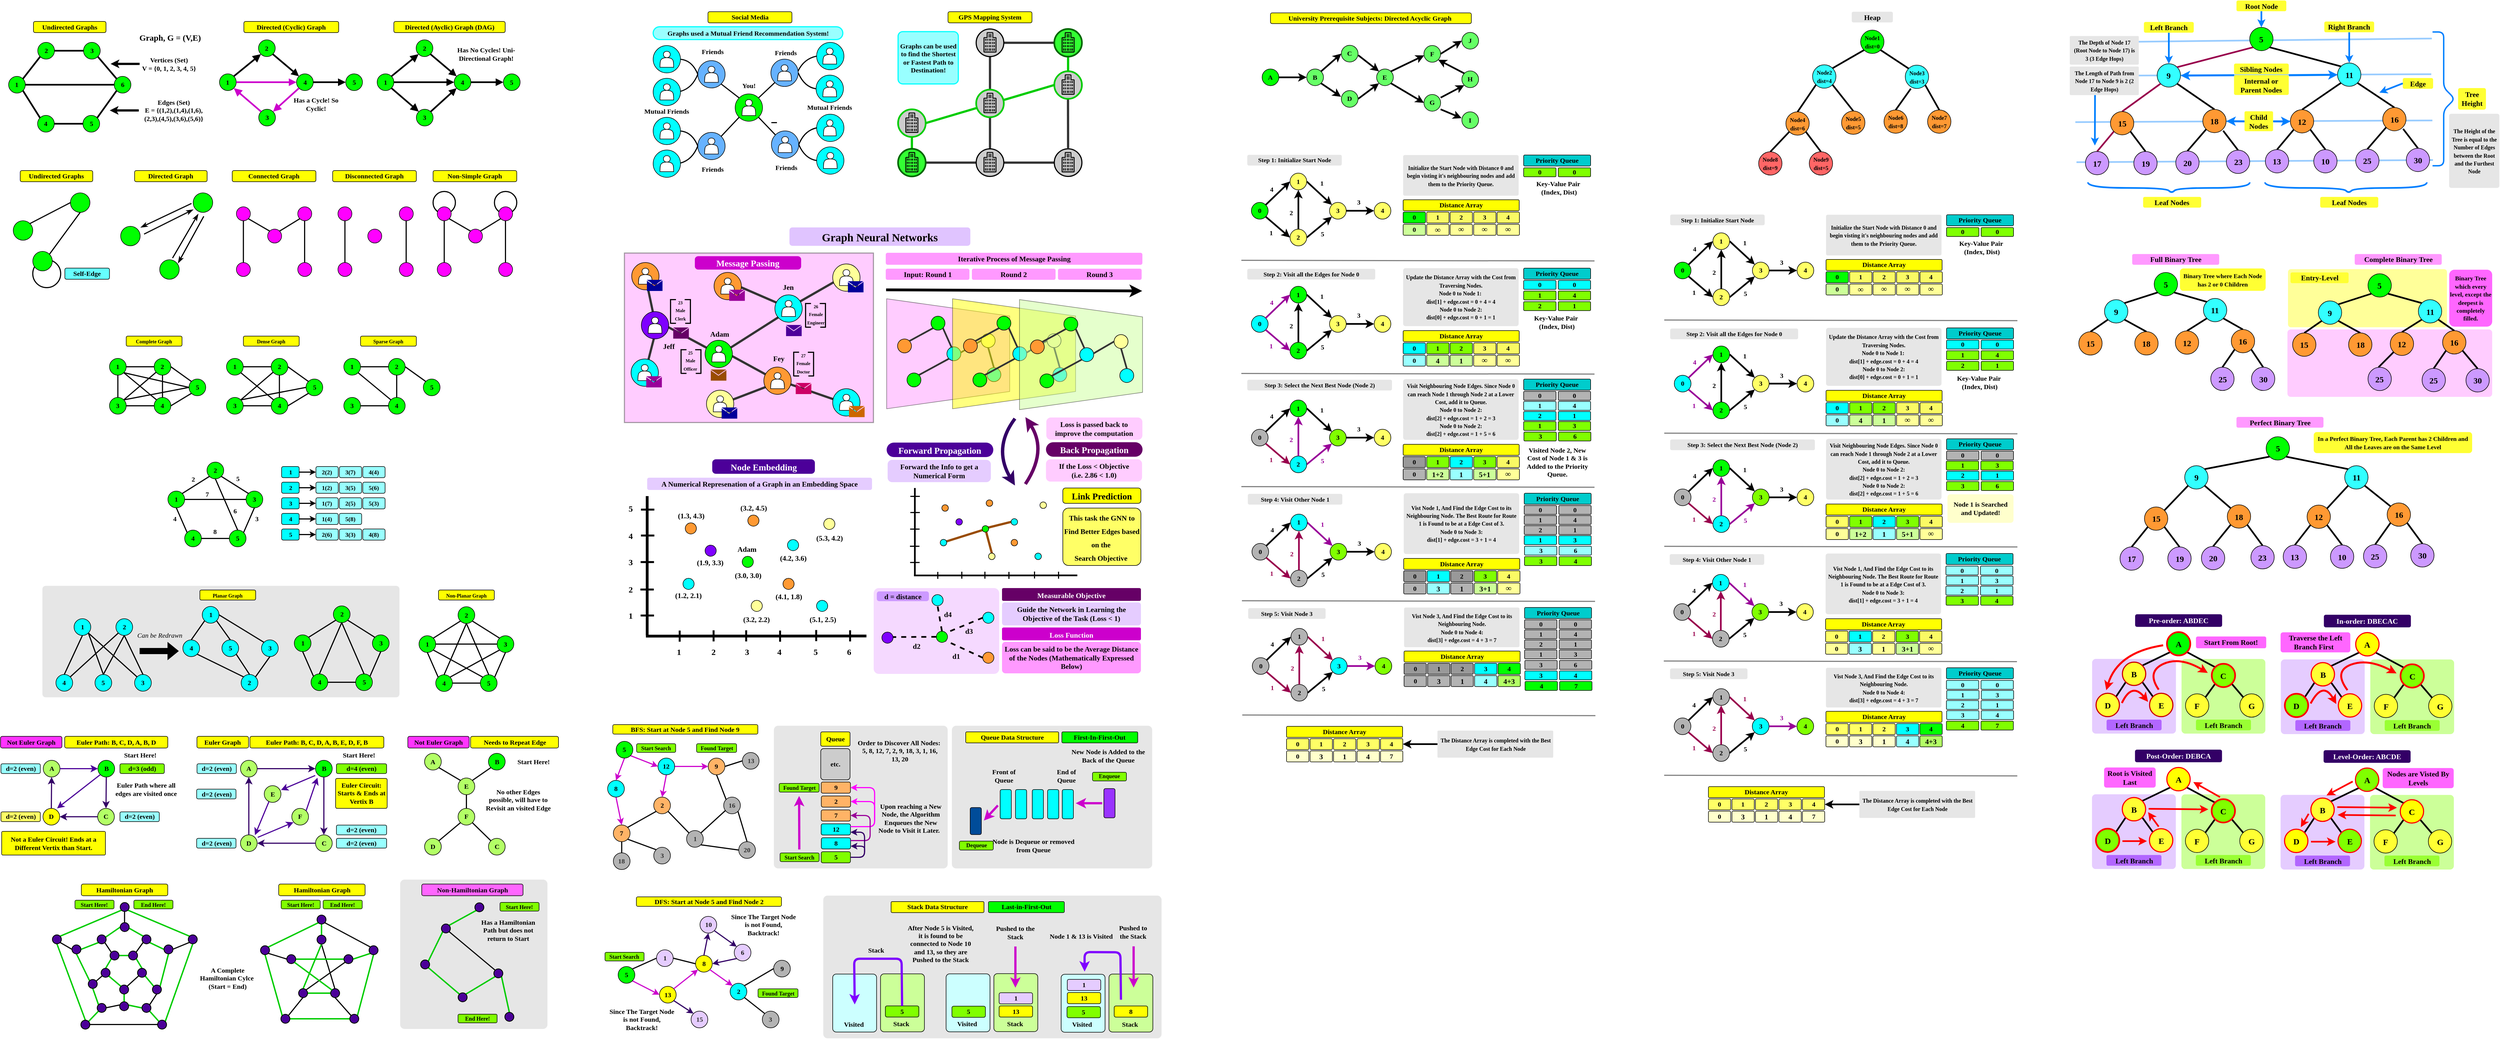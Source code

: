 <mxfile version="25.0.1">
  <diagram name="Page-1" id="3yqpxKQvHaOyZTGhgoW6">
    <mxGraphModel dx="6248" dy="3828" grid="1" gridSize="10" guides="1" tooltips="1" connect="1" arrows="1" fold="1" page="1" pageScale="1" pageWidth="850" pageHeight="1100" math="0" shadow="0">
      <root>
        <mxCell id="0" />
        <mxCell id="1" parent="0" />
        <mxCell id="ymHeVYIG3Tv9STR0iPVD-33" value="" style="rounded=1;whiteSpace=wrap;html=1;fillColor=#CCFF99;strokeColor=none;fontColor=#000000;arcSize=5;" vertex="1" parent="1">
          <mxGeometry x="3995.18" y="1222.28" width="150.25" height="133.85" as="geometry" />
        </mxCell>
        <mxCell id="ymHeVYIG3Tv9STR0iPVD-32" value="" style="rounded=1;whiteSpace=wrap;html=1;fillColor=#E5CCFF;strokeColor=none;fontColor=#000000;arcSize=5;" vertex="1" parent="1">
          <mxGeometry x="3834.89" y="1222.13" width="150.25" height="134" as="geometry" />
        </mxCell>
        <mxCell id="ThfMrPqSPKfLtUcQO5et-141" value="" style="rounded=1;whiteSpace=wrap;html=1;fillColor=#FFCCFF;strokeColor=none;fontColor=#000000;arcSize=5;" parent="1" vertex="1">
          <mxGeometry x="4185" y="631" width="367" height="121" as="geometry" />
        </mxCell>
        <mxCell id="ThfMrPqSPKfLtUcQO5et-138" value="" style="rounded=1;whiteSpace=wrap;html=1;fillColor=#FFFF99;strokeColor=none;fontColor=#000000;arcSize=5;" parent="1" vertex="1">
          <mxGeometry x="4186" y="522.85" width="285" height="104.25" as="geometry" />
        </mxCell>
        <mxCell id="LCE5HxwR3Hqgt4TWrt2V-73" value="" style="endArrow=none;html=1;rounded=0;strokeColor=#99CCFF;strokeWidth=3;endFill=0;" parent="1" edge="1">
          <mxGeometry width="50" height="50" relative="1" as="geometry">
            <mxPoint x="4445.83" y="327.08" as="sourcePoint" />
            <mxPoint x="3806.87" y="331.02" as="targetPoint" />
          </mxGeometry>
        </mxCell>
        <mxCell id="LCE5HxwR3Hqgt4TWrt2V-72" value="" style="endArrow=none;html=1;rounded=0;strokeColor=#99CCFF;strokeWidth=3;endFill=0;" parent="1" edge="1">
          <mxGeometry width="50" height="50" relative="1" as="geometry">
            <mxPoint x="4444.83" y="256.08" as="sourcePoint" />
            <mxPoint x="3804.83" y="259.08" as="targetPoint" />
          </mxGeometry>
        </mxCell>
        <mxCell id="LCE5HxwR3Hqgt4TWrt2V-71" value="" style="endArrow=none;html=1;rounded=0;strokeColor=#99CCFF;strokeWidth=3;endFill=0;" parent="1" edge="1">
          <mxGeometry width="50" height="50" relative="1" as="geometry">
            <mxPoint x="4442.83" y="173.08" as="sourcePoint" />
            <mxPoint x="3800.83" y="176.08" as="targetPoint" />
          </mxGeometry>
        </mxCell>
        <mxCell id="LCE5HxwR3Hqgt4TWrt2V-70" value="" style="endArrow=none;html=1;rounded=0;strokeColor=#99CCFF;strokeWidth=3;endFill=0;" parent="1" edge="1">
          <mxGeometry width="50" height="50" relative="1" as="geometry">
            <mxPoint x="4443.83" y="109.08" as="sourcePoint" />
            <mxPoint x="3801.83" y="116.08" as="targetPoint" />
          </mxGeometry>
        </mxCell>
        <mxCell id="FqfpO_9Uq4FBg8u8sROW-99" value="" style="rounded=1;whiteSpace=wrap;html=1;fillColor=#E6E6E6;strokeColor=none;fontColor=#000000;arcSize=3;" parent="1" vertex="1">
          <mxGeometry x="1560.67" y="1646.75" width="606.33" height="256" as="geometry" />
        </mxCell>
        <mxCell id="FqfpO_9Uq4FBg8u8sROW-85" value="" style="rounded=1;whiteSpace=wrap;html=1;fillColor=#CCFF99;strokeColor=#000000;fontColor=#000000;arcSize=8;" parent="1" vertex="1">
          <mxGeometry x="1663.24" y="1787.13" width="78.69" height="104" as="geometry" />
        </mxCell>
        <mxCell id="kwqL50I-LuAcpxWkbx4z-594" value="&lt;div&gt;&lt;br&gt;&lt;/div&gt;&lt;div&gt;&lt;br&gt;&lt;/div&gt;" style="rounded=1;whiteSpace=wrap;html=1;fillColor=#F5D9FF;strokeColor=none;fontColor=#000000;arcSize=6;" parent="1" vertex="1">
          <mxGeometry x="1651" y="1095" width="225" height="154" as="geometry" />
        </mxCell>
        <mxCell id="kwqL50I-LuAcpxWkbx4z-239" value="" style="rounded=0;whiteSpace=wrap;html=1;fillColor=#FF99FF;gradientColor=none;opacity=50;strokeWidth=2;strokeColor=#4D4D4D;movable=1;resizable=1;rotatable=1;deletable=1;editable=1;locked=0;connectable=1;" parent="1" vertex="1">
          <mxGeometry x="1204.25" y="494" width="446.29" height="304" as="geometry" />
        </mxCell>
        <mxCell id="kwqL50I-LuAcpxWkbx4z-240" value="" style="endArrow=none;html=1;rounded=0;strokeWidth=4;strokeColor=#333333;" parent="1" edge="1">
          <mxGeometry width="50" height="50" relative="1" as="geometry">
            <mxPoint x="1243.54" y="544" as="sourcePoint" />
            <mxPoint x="1256.54" y="606" as="targetPoint" />
          </mxGeometry>
        </mxCell>
        <mxCell id="kwqL50I-LuAcpxWkbx4z-241" value="" style="endArrow=none;html=1;rounded=0;strokeWidth=4;strokeColor=#333333;" parent="1" edge="1">
          <mxGeometry width="50" height="50" relative="1" as="geometry">
            <mxPoint x="1243.34" y="700.5" as="sourcePoint" />
            <mxPoint x="1262.34" y="626.5" as="targetPoint" />
          </mxGeometry>
        </mxCell>
        <mxCell id="kwqL50I-LuAcpxWkbx4z-242" value="" style="endArrow=none;html=1;rounded=0;strokeWidth=4;strokeColor=#333333;" parent="1" edge="1">
          <mxGeometry width="50" height="50" relative="1" as="geometry">
            <mxPoint x="1366.54" y="672" as="sourcePoint" />
            <mxPoint x="1275.54" y="623" as="targetPoint" />
          </mxGeometry>
        </mxCell>
        <mxCell id="kwqL50I-LuAcpxWkbx4z-243" value="" style="endArrow=none;html=1;rounded=0;strokeWidth=4;strokeColor=#333333;" parent="1" edge="1">
          <mxGeometry width="50" height="50" relative="1" as="geometry">
            <mxPoint x="1386.54" y="673" as="sourcePoint" />
            <mxPoint x="1476.25" y="722" as="targetPoint" />
          </mxGeometry>
        </mxCell>
        <mxCell id="kwqL50I-LuAcpxWkbx4z-244" value="" style="endArrow=none;html=1;rounded=0;strokeWidth=4;strokeColor=#333333;" parent="1" edge="1">
          <mxGeometry width="50" height="50" relative="1" as="geometry">
            <mxPoint x="1476.54" y="727" as="sourcePoint" />
            <mxPoint x="1382.54" y="763" as="targetPoint" />
          </mxGeometry>
        </mxCell>
        <mxCell id="kwqL50I-LuAcpxWkbx4z-245" value="" style="endArrow=none;html=1;rounded=0;strokeWidth=4;strokeColor=#333333;" parent="1" edge="1">
          <mxGeometry width="50" height="50" relative="1" as="geometry">
            <mxPoint x="1494.54" y="600" as="sourcePoint" />
            <mxPoint x="1381.54" y="672" as="targetPoint" />
          </mxGeometry>
        </mxCell>
        <mxCell id="kwqL50I-LuAcpxWkbx4z-246" value="" style="endArrow=none;html=1;rounded=0;strokeWidth=4;strokeColor=#333333;" parent="1" edge="1">
          <mxGeometry width="50" height="50" relative="1" as="geometry">
            <mxPoint x="1592.54" y="761" as="sourcePoint" />
            <mxPoint x="1491.54" y="726" as="targetPoint" />
          </mxGeometry>
        </mxCell>
        <mxCell id="kwqL50I-LuAcpxWkbx4z-247" value="" style="endArrow=none;html=1;rounded=0;strokeWidth=4;strokeColor=#333333;" parent="1" edge="1">
          <mxGeometry width="50" height="50" relative="1" as="geometry">
            <mxPoint x="1488.54" y="588" as="sourcePoint" />
            <mxPoint x="1403.25" y="551" as="targetPoint" />
          </mxGeometry>
        </mxCell>
        <mxCell id="kwqL50I-LuAcpxWkbx4z-248" value="" style="endArrow=none;html=1;rounded=0;strokeWidth=4;strokeColor=#333333;" parent="1" edge="1">
          <mxGeometry width="50" height="50" relative="1" as="geometry">
            <mxPoint x="1513.54" y="584" as="sourcePoint" />
            <mxPoint x="1597.25" y="536" as="targetPoint" />
          </mxGeometry>
        </mxCell>
        <mxCell id="kwqL50I-LuAcpxWkbx4z-106" value="" style="endArrow=none;html=1;rounded=0;entryX=0.5;entryY=0;entryDx=0;entryDy=0;exitX=0.5;exitY=1;exitDx=0;exitDy=0;strokeWidth=4;strokeColor=#333333;" parent="1" source="kwqL50I-LuAcpxWkbx4z-98" target="kwqL50I-LuAcpxWkbx4z-82" edge="1">
          <mxGeometry width="50" height="50" relative="1" as="geometry">
            <mxPoint x="1753.71" y="354" as="sourcePoint" />
            <mxPoint x="1984.71" y="354" as="targetPoint" />
          </mxGeometry>
        </mxCell>
        <mxCell id="kwqL50I-LuAcpxWkbx4z-107" value="" style="endArrow=none;html=1;rounded=0;entryX=0.5;entryY=0;entryDx=0;entryDy=0;exitX=0.5;exitY=1;exitDx=0;exitDy=0;strokeWidth=4;strokeColor=#00CC00;" parent="1" source="kwqL50I-LuAcpxWkbx4z-100" target="kwqL50I-LuAcpxWkbx4z-92" edge="1">
          <mxGeometry width="50" height="50" relative="1" as="geometry">
            <mxPoint x="2044.71" y="173.44" as="sourcePoint" />
            <mxPoint x="2044.71" y="351.44" as="targetPoint" />
          </mxGeometry>
        </mxCell>
        <mxCell id="kwqL50I-LuAcpxWkbx4z-108" value="" style="endArrow=none;html=1;rounded=0;entryX=0;entryY=0.5;entryDx=0;entryDy=0;exitX=1;exitY=0.5;exitDx=0;exitDy=0;strokeWidth=4;strokeColor=#333333;" parent="1" source="kwqL50I-LuAcpxWkbx4z-98" target="kwqL50I-LuAcpxWkbx4z-100" edge="1">
          <mxGeometry width="50" height="50" relative="1" as="geometry">
            <mxPoint x="2009.71" y="151" as="sourcePoint" />
            <mxPoint x="2009.71" y="329" as="targetPoint" />
          </mxGeometry>
        </mxCell>
        <mxCell id="kwqL50I-LuAcpxWkbx4z-105" value="" style="endArrow=none;html=1;rounded=0;entryX=0;entryY=0.5;entryDx=0;entryDy=0;exitX=1;exitY=0.5;exitDx=0;exitDy=0;strokeWidth=4;strokeColor=#333333;" parent="1" source="kwqL50I-LuAcpxWkbx4z-80" target="kwqL50I-LuAcpxWkbx4z-90" edge="1">
          <mxGeometry width="50" height="50" relative="1" as="geometry">
            <mxPoint x="1994.71" y="274.75" as="sourcePoint" />
            <mxPoint x="2085.71" y="243.75" as="targetPoint" />
          </mxGeometry>
        </mxCell>
        <mxCell id="KNSWglQPT4Z5NiHn9OF_-246" value="" style="rounded=1;whiteSpace=wrap;html=1;fillColor=#E6E6E6;strokeColor=none;fontColor=#000000;arcSize=3;" parent="1" vertex="1">
          <mxGeometry x="1791.17" y="1342" width="359" height="256" as="geometry" />
        </mxCell>
        <mxCell id="KNSWglQPT4Z5NiHn9OF_-228" value="" style="rounded=1;whiteSpace=wrap;html=1;fillColor=#E6E6E6;strokeColor=none;fontColor=#000000;arcSize=3;" parent="1" vertex="1">
          <mxGeometry x="1472.1" y="1342" width="311.5" height="256" as="geometry" />
        </mxCell>
        <mxCell id="KNSWglQPT4Z5NiHn9OF_-171" value="" style="rounded=1;whiteSpace=wrap;html=1;fillColor=#E6E6E6;strokeColor=none;fontColor=#000000;arcSize=3;" parent="1" vertex="1">
          <mxGeometry x="802.25" y="1618" width="264" height="268" as="geometry" />
        </mxCell>
        <mxCell id="KNSWglQPT4Z5NiHn9OF_-136" value="" style="endArrow=none;html=1;rounded=0;entryX=0.527;entryY=0.154;entryDx=0;entryDy=0;exitX=0.5;exitY=1;exitDx=0;exitDy=0;strokeColor=#000000;strokeWidth=2;entryPerimeter=0;" parent="1" source="KNSWglQPT4Z5NiHn9OF_-99" target="KNSWglQPT4Z5NiHn9OF_-119" edge="1">
          <mxGeometry width="50" height="50" relative="1" as="geometry">
            <mxPoint x="719.04" y="1778.5" as="sourcePoint" />
            <mxPoint x="701.04" y="1825.5" as="targetPoint" />
          </mxGeometry>
        </mxCell>
        <mxCell id="w_8HsDneWyBDN1gnofwD-67" value="" style="rounded=1;whiteSpace=wrap;html=1;fillColor=#E6E6E6;strokeColor=none;fontColor=#000000;arcSize=3;" parent="1" vertex="1">
          <mxGeometry x="161" y="1091" width="640" height="200" as="geometry" />
        </mxCell>
        <mxCell id="9pO9uT2kOoJnUgxudCDx-62" value="" style="ellipse;whiteSpace=wrap;html=1;aspect=fixed;strokeWidth=2;strokeColor=#000000;fillColor=none;" parent="1" vertex="1">
          <mxGeometry x="971.25" y="383.5" width="40" height="40" as="geometry" />
        </mxCell>
        <mxCell id="9pO9uT2kOoJnUgxudCDx-61" value="" style="ellipse;whiteSpace=wrap;html=1;aspect=fixed;strokeWidth=2;strokeColor=#000000;fillColor=none;" parent="1" vertex="1">
          <mxGeometry x="861.25" y="383.5" width="40" height="40" as="geometry" />
        </mxCell>
        <mxCell id="9pO9uT2kOoJnUgxudCDx-10" value="" style="ellipse;whiteSpace=wrap;html=1;aspect=fixed;strokeWidth=2;strokeColor=#000000;fillColor=none;" parent="1" vertex="1">
          <mxGeometry x="143.75" y="506" width="50" height="50" as="geometry" />
        </mxCell>
        <mxCell id="9pO9uT2kOoJnUgxudCDx-1" value="" style="ellipse;whiteSpace=wrap;html=1;aspect=fixed;fillColor=#00FF00;strokeColor=#000000;" parent="1" vertex="1">
          <mxGeometry x="108.75" y="436" width="35" height="35" as="geometry" />
        </mxCell>
        <mxCell id="9pO9uT2kOoJnUgxudCDx-2" value="" style="endArrow=none;html=1;rounded=0;exitX=1;exitY=0;exitDx=0;exitDy=0;entryX=0;entryY=0.5;entryDx=0;entryDy=0;endSize=7;strokeWidth=2;strokeColor=#000000;" parent="1" source="9pO9uT2kOoJnUgxudCDx-1" target="9pO9uT2kOoJnUgxudCDx-4" edge="1">
          <mxGeometry width="50" height="50" relative="1" as="geometry">
            <mxPoint x="151.25" y="516" as="sourcePoint" />
            <mxPoint x="171.25" y="376" as="targetPoint" />
          </mxGeometry>
        </mxCell>
        <mxCell id="9pO9uT2kOoJnUgxudCDx-3" value="" style="ellipse;whiteSpace=wrap;html=1;aspect=fixed;fillColor=#00FF00;strokeColor=#000000;" parent="1" vertex="1">
          <mxGeometry x="143.75" y="491" width="35" height="35" as="geometry" />
        </mxCell>
        <mxCell id="9pO9uT2kOoJnUgxudCDx-5" value="" style="endArrow=none;html=1;rounded=0;exitX=1;exitY=0;exitDx=0;exitDy=0;entryX=0.5;entryY=1;entryDx=0;entryDy=0;endSize=7;strokeWidth=2;strokeColor=#000000;" parent="1" source="9pO9uT2kOoJnUgxudCDx-3" target="9pO9uT2kOoJnUgxudCDx-4" edge="1">
          <mxGeometry width="50" height="50" relative="1" as="geometry">
            <mxPoint x="125.25" y="452" as="sourcePoint" />
            <mxPoint x="221.25" y="406" as="targetPoint" />
          </mxGeometry>
        </mxCell>
        <mxCell id="9pO9uT2kOoJnUgxudCDx-4" value="" style="ellipse;whiteSpace=wrap;html=1;aspect=fixed;fillColor=#00FF00;strokeColor=#000000;" parent="1" vertex="1">
          <mxGeometry x="211.25" y="386" width="35" height="35" as="geometry" />
        </mxCell>
        <mxCell id="9pO9uT2kOoJnUgxudCDx-12" value="&lt;font face=&quot;Comic Sans MS&quot;&gt;&lt;b&gt;Undirected Graphs&lt;/b&gt;&lt;/font&gt;" style="rounded=1;whiteSpace=wrap;html=1;fillColor=#FFFF00;strokeColor=#000000;fontColor=#000000;" parent="1" vertex="1">
          <mxGeometry x="121.25" y="346" width="130" height="20" as="geometry" />
        </mxCell>
        <mxCell id="9pO9uT2kOoJnUgxudCDx-13" value="&lt;font face=&quot;Comic Sans MS&quot;&gt;&lt;b&gt;Self-Edge&lt;/b&gt;&lt;/font&gt;" style="rounded=1;whiteSpace=wrap;html=1;fillColor=#66FFFF;strokeColor=#000000;fontColor=#000000;" parent="1" vertex="1">
          <mxGeometry x="201.25" y="521" width="80" height="20" as="geometry" />
        </mxCell>
        <mxCell id="9pO9uT2kOoJnUgxudCDx-15" value="" style="ellipse;whiteSpace=wrap;html=1;aspect=fixed;fillColor=#00FF00;strokeColor=#000000;" parent="1" vertex="1">
          <mxGeometry x="301.25" y="446" width="35" height="35" as="geometry" />
        </mxCell>
        <mxCell id="9pO9uT2kOoJnUgxudCDx-16" value="" style="endArrow=none;html=1;rounded=0;endSize=7;strokeWidth=2;strokeColor=#000000;startArrow=classicThin;startFill=1;" parent="1" edge="1">
          <mxGeometry width="50" height="50" relative="1" as="geometry">
            <mxPoint x="337.25" y="448" as="sourcePoint" />
            <mxPoint x="428.25" y="405" as="targetPoint" />
          </mxGeometry>
        </mxCell>
        <mxCell id="9pO9uT2kOoJnUgxudCDx-17" value="" style="ellipse;whiteSpace=wrap;html=1;aspect=fixed;fillColor=#00FF00;strokeColor=#000000;" parent="1" vertex="1">
          <mxGeometry x="371.25" y="506" width="35" height="35" as="geometry" />
        </mxCell>
        <mxCell id="9pO9uT2kOoJnUgxudCDx-18" value="" style="endArrow=none;html=1;rounded=0;entryX=0.5;entryY=1;entryDx=0;entryDy=0;endSize=7;strokeWidth=2;strokeColor=#000000;startArrow=classicThin;startFill=1;" parent="1" edge="1">
          <mxGeometry width="50" height="50" relative="1" as="geometry">
            <mxPoint x="404.25" y="512" as="sourcePoint" />
            <mxPoint x="450.25" y="428" as="targetPoint" />
          </mxGeometry>
        </mxCell>
        <mxCell id="9pO9uT2kOoJnUgxudCDx-19" value="" style="ellipse;whiteSpace=wrap;html=1;aspect=fixed;fillColor=#00FF00;strokeColor=#000000;" parent="1" vertex="1">
          <mxGeometry x="431.25" y="386" width="35" height="35" as="geometry" />
        </mxCell>
        <mxCell id="9pO9uT2kOoJnUgxudCDx-20" value="&lt;font face=&quot;Comic Sans MS&quot;&gt;&lt;b&gt;Directed Graph&lt;/b&gt;&lt;/font&gt;" style="rounded=1;whiteSpace=wrap;html=1;fillColor=#FFFF00;strokeColor=#000000;fontColor=#000000;" parent="1" vertex="1">
          <mxGeometry x="326.25" y="346" width="130" height="20" as="geometry" />
        </mxCell>
        <mxCell id="9pO9uT2kOoJnUgxudCDx-22" value="" style="endArrow=none;html=1;rounded=0;endSize=7;strokeWidth=2;strokeColor=#000000;startArrow=classicThin;startFill=1;" parent="1" edge="1">
          <mxGeometry width="50" height="50" relative="1" as="geometry">
            <mxPoint x="431.25" y="416" as="sourcePoint" />
            <mxPoint x="343.25" y="460" as="targetPoint" />
          </mxGeometry>
        </mxCell>
        <mxCell id="9pO9uT2kOoJnUgxudCDx-23" value="" style="endArrow=none;html=1;rounded=0;endSize=7;strokeWidth=2;strokeColor=#000000;startArrow=classicThin;startFill=1;" parent="1" edge="1">
          <mxGeometry width="50" height="50" relative="1" as="geometry">
            <mxPoint x="440.25" y="424" as="sourcePoint" />
            <mxPoint x="394.25" y="503" as="targetPoint" />
          </mxGeometry>
        </mxCell>
        <mxCell id="9pO9uT2kOoJnUgxudCDx-24" value="" style="ellipse;whiteSpace=wrap;html=1;aspect=fixed;fillColor=#FF00FF;strokeColor=#000000;" parent="1" vertex="1">
          <mxGeometry x="690.75" y="511" width="25" height="25" as="geometry" />
        </mxCell>
        <mxCell id="9pO9uT2kOoJnUgxudCDx-29" value="&lt;font face=&quot;Comic Sans MS&quot;&gt;&lt;b&gt;Connected Graph&lt;/b&gt;&lt;/font&gt;" style="rounded=1;whiteSpace=wrap;html=1;fillColor=#FFFF00;strokeColor=#000000;fontColor=#000000;" parent="1" vertex="1">
          <mxGeometry x="501.25" y="346" width="150" height="20" as="geometry" />
        </mxCell>
        <mxCell id="9pO9uT2kOoJnUgxudCDx-32" value="" style="ellipse;whiteSpace=wrap;html=1;aspect=fixed;fillColor=#FF00FF;strokeColor=#000000;" parent="1" vertex="1">
          <mxGeometry x="690.75" y="411" width="25" height="25" as="geometry" />
        </mxCell>
        <mxCell id="9pO9uT2kOoJnUgxudCDx-33" value="" style="ellipse;whiteSpace=wrap;html=1;aspect=fixed;fillColor=#FF00FF;strokeColor=#000000;" parent="1" vertex="1">
          <mxGeometry x="800.75" y="411" width="25" height="25" as="geometry" />
        </mxCell>
        <mxCell id="9pO9uT2kOoJnUgxudCDx-34" value="" style="ellipse;whiteSpace=wrap;html=1;aspect=fixed;fillColor=#FF00FF;strokeColor=#000000;" parent="1" vertex="1">
          <mxGeometry x="800.75" y="511" width="25" height="25" as="geometry" />
        </mxCell>
        <mxCell id="9pO9uT2kOoJnUgxudCDx-35" value="&lt;font face=&quot;Comic Sans MS&quot;&gt;&lt;b&gt;Disconnected Graph&lt;/b&gt;&lt;/font&gt;" style="rounded=1;whiteSpace=wrap;html=1;fillColor=#FFFF00;strokeColor=#000000;fontColor=#000000;" parent="1" vertex="1">
          <mxGeometry x="681.25" y="346" width="150" height="20" as="geometry" />
        </mxCell>
        <mxCell id="9pO9uT2kOoJnUgxudCDx-38" value="" style="ellipse;whiteSpace=wrap;html=1;aspect=fixed;fillColor=#FF00FF;strokeColor=#000000;" parent="1" vertex="1">
          <mxGeometry x="744.25" y="451" width="25" height="25" as="geometry" />
        </mxCell>
        <mxCell id="9pO9uT2kOoJnUgxudCDx-39" value="" style="endArrow=none;html=1;rounded=0;exitX=0.5;exitY=0;exitDx=0;exitDy=0;entryX=0.5;entryY=1;entryDx=0;entryDy=0;endSize=7;strokeWidth=2;strokeColor=#000000;" parent="1" source="9pO9uT2kOoJnUgxudCDx-24" target="9pO9uT2kOoJnUgxudCDx-32" edge="1">
          <mxGeometry width="50" height="50" relative="1" as="geometry">
            <mxPoint x="334.75" y="512" as="sourcePoint" />
            <mxPoint x="380.75" y="426" as="targetPoint" />
          </mxGeometry>
        </mxCell>
        <mxCell id="9pO9uT2kOoJnUgxudCDx-40" value="" style="endArrow=none;html=1;rounded=0;exitX=0.5;exitY=0;exitDx=0;exitDy=0;entryX=0.5;entryY=1;entryDx=0;entryDy=0;endSize=7;strokeWidth=2;strokeColor=#000000;" parent="1" edge="1">
          <mxGeometry width="50" height="50" relative="1" as="geometry">
            <mxPoint x="813.01" y="511" as="sourcePoint" />
            <mxPoint x="813.01" y="436" as="targetPoint" />
          </mxGeometry>
        </mxCell>
        <mxCell id="9pO9uT2kOoJnUgxudCDx-42" value="" style="ellipse;whiteSpace=wrap;html=1;aspect=fixed;fillColor=#FF00FF;strokeColor=#000000;" parent="1" vertex="1">
          <mxGeometry x="508.75" y="511" width="25" height="25" as="geometry" />
        </mxCell>
        <mxCell id="9pO9uT2kOoJnUgxudCDx-43" value="" style="ellipse;whiteSpace=wrap;html=1;aspect=fixed;fillColor=#FF00FF;strokeColor=#000000;" parent="1" vertex="1">
          <mxGeometry x="508.75" y="411" width="25" height="25" as="geometry" />
        </mxCell>
        <mxCell id="9pO9uT2kOoJnUgxudCDx-44" value="" style="ellipse;whiteSpace=wrap;html=1;aspect=fixed;fillColor=#FF00FF;strokeColor=#000000;" parent="1" vertex="1">
          <mxGeometry x="618.75" y="411" width="25" height="25" as="geometry" />
        </mxCell>
        <mxCell id="9pO9uT2kOoJnUgxudCDx-45" value="" style="ellipse;whiteSpace=wrap;html=1;aspect=fixed;fillColor=#FF00FF;strokeColor=#000000;" parent="1" vertex="1">
          <mxGeometry x="618.75" y="511" width="25" height="25" as="geometry" />
        </mxCell>
        <mxCell id="9pO9uT2kOoJnUgxudCDx-46" value="" style="ellipse;whiteSpace=wrap;html=1;aspect=fixed;fillColor=#FF00FF;strokeColor=#000000;" parent="1" vertex="1">
          <mxGeometry x="564.75" y="451" width="25" height="25" as="geometry" />
        </mxCell>
        <mxCell id="9pO9uT2kOoJnUgxudCDx-47" value="" style="endArrow=none;html=1;rounded=0;exitX=0.5;exitY=0;exitDx=0;exitDy=0;entryX=0.5;entryY=1;entryDx=0;entryDy=0;endSize=7;strokeWidth=2;strokeColor=#000000;" parent="1" source="9pO9uT2kOoJnUgxudCDx-42" target="9pO9uT2kOoJnUgxudCDx-43" edge="1">
          <mxGeometry width="50" height="50" relative="1" as="geometry">
            <mxPoint x="152.75" y="512" as="sourcePoint" />
            <mxPoint x="198.75" y="426" as="targetPoint" />
          </mxGeometry>
        </mxCell>
        <mxCell id="9pO9uT2kOoJnUgxudCDx-48" value="" style="endArrow=none;html=1;rounded=0;exitX=0.5;exitY=0;exitDx=0;exitDy=0;entryX=0.5;entryY=1;entryDx=0;entryDy=0;endSize=7;strokeWidth=2;strokeColor=#000000;" parent="1" edge="1">
          <mxGeometry width="50" height="50" relative="1" as="geometry">
            <mxPoint x="631.01" y="511" as="sourcePoint" />
            <mxPoint x="631.01" y="436" as="targetPoint" />
          </mxGeometry>
        </mxCell>
        <mxCell id="9pO9uT2kOoJnUgxudCDx-49" value="" style="endArrow=none;html=1;rounded=0;exitX=0;exitY=0;exitDx=0;exitDy=0;entryX=1;entryY=1;entryDx=0;entryDy=0;endSize=7;strokeWidth=2;strokeColor=#000000;" parent="1" source="9pO9uT2kOoJnUgxudCDx-46" target="9pO9uT2kOoJnUgxudCDx-43" edge="1">
          <mxGeometry width="50" height="50" relative="1" as="geometry">
            <mxPoint x="531.25" y="521" as="sourcePoint" />
            <mxPoint x="531.25" y="446" as="targetPoint" />
          </mxGeometry>
        </mxCell>
        <mxCell id="9pO9uT2kOoJnUgxudCDx-50" value="" style="endArrow=none;html=1;rounded=0;exitX=1;exitY=0;exitDx=0;exitDy=0;entryX=0;entryY=1;entryDx=0;entryDy=0;endSize=7;strokeWidth=2;strokeColor=#000000;" parent="1" source="9pO9uT2kOoJnUgxudCDx-46" target="9pO9uT2kOoJnUgxudCDx-44" edge="1">
          <mxGeometry width="50" height="50" relative="1" as="geometry">
            <mxPoint x="575.25" y="465" as="sourcePoint" />
            <mxPoint x="540.25" y="439" as="targetPoint" />
          </mxGeometry>
        </mxCell>
        <mxCell id="9pO9uT2kOoJnUgxudCDx-51" value="&lt;font face=&quot;Comic Sans MS&quot;&gt;&lt;b&gt;Non-Simple Graph&lt;/b&gt;&lt;/font&gt;" style="rounded=1;whiteSpace=wrap;html=1;fillColor=#FFFF00;strokeColor=#000000;fontColor=#000000;" parent="1" vertex="1">
          <mxGeometry x="861.25" y="346" width="150" height="20" as="geometry" />
        </mxCell>
        <mxCell id="9pO9uT2kOoJnUgxudCDx-52" value="" style="ellipse;whiteSpace=wrap;html=1;aspect=fixed;fillColor=#FF00FF;strokeColor=#000000;" parent="1" vertex="1">
          <mxGeometry x="868.75" y="511" width="25" height="25" as="geometry" />
        </mxCell>
        <mxCell id="9pO9uT2kOoJnUgxudCDx-53" value="" style="ellipse;whiteSpace=wrap;html=1;aspect=fixed;fillColor=#FF00FF;strokeColor=#000000;" parent="1" vertex="1">
          <mxGeometry x="868.75" y="411" width="25" height="25" as="geometry" />
        </mxCell>
        <mxCell id="9pO9uT2kOoJnUgxudCDx-54" value="" style="ellipse;whiteSpace=wrap;html=1;aspect=fixed;fillColor=#FF00FF;strokeColor=#000000;" parent="1" vertex="1">
          <mxGeometry x="978.75" y="411" width="25" height="25" as="geometry" />
        </mxCell>
        <mxCell id="9pO9uT2kOoJnUgxudCDx-55" value="" style="ellipse;whiteSpace=wrap;html=1;aspect=fixed;fillColor=#FF00FF;strokeColor=#000000;" parent="1" vertex="1">
          <mxGeometry x="978.75" y="511" width="25" height="25" as="geometry" />
        </mxCell>
        <mxCell id="9pO9uT2kOoJnUgxudCDx-56" value="" style="ellipse;whiteSpace=wrap;html=1;aspect=fixed;fillColor=#FF00FF;strokeColor=#000000;" parent="1" vertex="1">
          <mxGeometry x="924.75" y="451" width="25" height="25" as="geometry" />
        </mxCell>
        <mxCell id="9pO9uT2kOoJnUgxudCDx-57" value="" style="endArrow=none;html=1;rounded=0;exitX=0.5;exitY=0;exitDx=0;exitDy=0;entryX=0.5;entryY=1;entryDx=0;entryDy=0;endSize=7;strokeWidth=2;strokeColor=#000000;" parent="1" source="9pO9uT2kOoJnUgxudCDx-52" target="9pO9uT2kOoJnUgxudCDx-53" edge="1">
          <mxGeometry width="50" height="50" relative="1" as="geometry">
            <mxPoint x="512.75" y="512" as="sourcePoint" />
            <mxPoint x="558.75" y="426" as="targetPoint" />
          </mxGeometry>
        </mxCell>
        <mxCell id="9pO9uT2kOoJnUgxudCDx-58" value="" style="endArrow=none;html=1;rounded=0;exitX=0.5;exitY=0;exitDx=0;exitDy=0;entryX=0.5;entryY=1;entryDx=0;entryDy=0;endSize=7;strokeWidth=2;strokeColor=#000000;" parent="1" edge="1">
          <mxGeometry width="50" height="50" relative="1" as="geometry">
            <mxPoint x="991.01" y="511" as="sourcePoint" />
            <mxPoint x="991.01" y="436" as="targetPoint" />
          </mxGeometry>
        </mxCell>
        <mxCell id="9pO9uT2kOoJnUgxudCDx-59" value="" style="endArrow=none;html=1;rounded=0;exitX=0;exitY=0;exitDx=0;exitDy=0;entryX=1;entryY=1;entryDx=0;entryDy=0;endSize=7;strokeWidth=2;strokeColor=#000000;" parent="1" source="9pO9uT2kOoJnUgxudCDx-56" target="9pO9uT2kOoJnUgxudCDx-53" edge="1">
          <mxGeometry width="50" height="50" relative="1" as="geometry">
            <mxPoint x="891.25" y="521" as="sourcePoint" />
            <mxPoint x="891.25" y="446" as="targetPoint" />
          </mxGeometry>
        </mxCell>
        <mxCell id="9pO9uT2kOoJnUgxudCDx-60" value="" style="endArrow=none;html=1;rounded=0;exitX=1;exitY=0;exitDx=0;exitDy=0;entryX=0;entryY=1;entryDx=0;entryDy=0;endSize=7;strokeWidth=2;strokeColor=#000000;" parent="1" source="9pO9uT2kOoJnUgxudCDx-56" target="9pO9uT2kOoJnUgxudCDx-54" edge="1">
          <mxGeometry width="50" height="50" relative="1" as="geometry">
            <mxPoint x="935.25" y="465" as="sourcePoint" />
            <mxPoint x="900.25" y="439" as="targetPoint" />
          </mxGeometry>
        </mxCell>
        <mxCell id="vU05gBOwP9u5JrT5ZFWY-7" value="&lt;font style=&quot;font-size: 9px;&quot; face=&quot;Comic Sans MS&quot;&gt;&lt;b style=&quot;&quot;&gt;Complete Graph&lt;/b&gt;&lt;/font&gt;" style="rounded=1;whiteSpace=wrap;html=1;fillColor=#FFFF00;strokeColor=#000000;fontColor=#000000;" parent="1" vertex="1">
          <mxGeometry x="311.25" y="643" width="100" height="18" as="geometry" />
        </mxCell>
        <mxCell id="vU05gBOwP9u5JrT5ZFWY-9" value="&lt;b style=&quot;color: rgb(0, 0, 0); font-family: &amp;quot;Comic Sans MS&amp;quot;;&quot;&gt;1&lt;/b&gt;" style="ellipse;whiteSpace=wrap;html=1;aspect=fixed;fillColor=#00FF00;strokeColor=#000000;" parent="1" vertex="1">
          <mxGeometry x="281.25" y="683" width="30" height="30" as="geometry" />
        </mxCell>
        <mxCell id="vU05gBOwP9u5JrT5ZFWY-10" value="" style="endArrow=none;html=1;rounded=0;endSize=7;strokeWidth=2;strokeColor=#000000;startArrow=none;startFill=0;entryX=1;entryY=0.5;entryDx=0;entryDy=0;exitX=0;exitY=0.5;exitDx=0;exitDy=0;" parent="1" source="vU05gBOwP9u5JrT5ZFWY-13" target="vU05gBOwP9u5JrT5ZFWY-9" edge="1">
          <mxGeometry width="50" height="50" relative="1" as="geometry">
            <mxPoint x="529.75" y="735" as="sourcePoint" />
            <mxPoint x="620.75" y="692" as="targetPoint" />
          </mxGeometry>
        </mxCell>
        <mxCell id="vU05gBOwP9u5JrT5ZFWY-13" value="&lt;font face=&quot;Comic Sans MS&quot; color=&quot;#000000&quot;&gt;&lt;b&gt;2&lt;/b&gt;&lt;/font&gt;" style="ellipse;whiteSpace=wrap;html=1;aspect=fixed;fillColor=#00FF00;strokeColor=#000000;" parent="1" vertex="1">
          <mxGeometry x="361.25" y="683" width="30" height="30" as="geometry" />
        </mxCell>
        <mxCell id="vU05gBOwP9u5JrT5ZFWY-17" value="&lt;b style=&quot;color: rgb(0, 0, 0); font-family: &amp;quot;Comic Sans MS&amp;quot;;&quot;&gt;3&lt;/b&gt;" style="ellipse;whiteSpace=wrap;html=1;aspect=fixed;fillColor=#00FF00;strokeColor=#000000;" parent="1" vertex="1">
          <mxGeometry x="281.25" y="753" width="30" height="30" as="geometry" />
        </mxCell>
        <mxCell id="vU05gBOwP9u5JrT5ZFWY-18" value="" style="endArrow=none;html=1;rounded=0;endSize=7;strokeWidth=2;strokeColor=#000000;startArrow=none;startFill=0;entryX=1;entryY=0.5;entryDx=0;entryDy=0;exitX=0;exitY=0.5;exitDx=0;exitDy=0;" parent="1" source="vU05gBOwP9u5JrT5ZFWY-19" target="vU05gBOwP9u5JrT5ZFWY-17" edge="1">
          <mxGeometry width="50" height="50" relative="1" as="geometry">
            <mxPoint x="529.75" y="805" as="sourcePoint" />
            <mxPoint x="620.75" y="762" as="targetPoint" />
          </mxGeometry>
        </mxCell>
        <mxCell id="vU05gBOwP9u5JrT5ZFWY-19" value="&lt;font face=&quot;Comic Sans MS&quot; color=&quot;#000000&quot;&gt;&lt;b&gt;4&lt;/b&gt;&lt;/font&gt;" style="ellipse;whiteSpace=wrap;html=1;aspect=fixed;fillColor=#00FF00;strokeColor=#000000;" parent="1" vertex="1">
          <mxGeometry x="361.25" y="753" width="30" height="30" as="geometry" />
        </mxCell>
        <mxCell id="vU05gBOwP9u5JrT5ZFWY-20" value="" style="endArrow=none;html=1;rounded=0;endSize=7;strokeWidth=2;strokeColor=#000000;startArrow=none;startFill=0;entryX=0.5;entryY=1;entryDx=0;entryDy=0;exitX=0.5;exitY=0;exitDx=0;exitDy=0;" parent="1" source="vU05gBOwP9u5JrT5ZFWY-17" target="vU05gBOwP9u5JrT5ZFWY-9" edge="1">
          <mxGeometry width="50" height="50" relative="1" as="geometry">
            <mxPoint x="406.25" y="778" as="sourcePoint" />
            <mxPoint x="321.25" y="778" as="targetPoint" />
          </mxGeometry>
        </mxCell>
        <mxCell id="vU05gBOwP9u5JrT5ZFWY-21" value="" style="endArrow=none;html=1;rounded=0;endSize=7;strokeWidth=2;strokeColor=#000000;startArrow=none;startFill=0;entryX=1;entryY=1;entryDx=0;entryDy=0;exitX=0;exitY=0;exitDx=0;exitDy=0;" parent="1" source="vU05gBOwP9u5JrT5ZFWY-19" target="vU05gBOwP9u5JrT5ZFWY-9" edge="1">
          <mxGeometry width="50" height="50" relative="1" as="geometry">
            <mxPoint x="306.25" y="763" as="sourcePoint" />
            <mxPoint x="306.25" y="723" as="targetPoint" />
          </mxGeometry>
        </mxCell>
        <mxCell id="vU05gBOwP9u5JrT5ZFWY-22" value="" style="endArrow=none;html=1;rounded=0;endSize=7;strokeWidth=2;strokeColor=#000000;startArrow=none;startFill=0;entryX=1;entryY=0;entryDx=0;entryDy=0;" parent="1" source="vU05gBOwP9u5JrT5ZFWY-13" target="vU05gBOwP9u5JrT5ZFWY-17" edge="1">
          <mxGeometry width="50" height="50" relative="1" as="geometry">
            <mxPoint x="370.25" y="773" as="sourcePoint" />
            <mxPoint x="317.25" y="719" as="targetPoint" />
          </mxGeometry>
        </mxCell>
        <mxCell id="vU05gBOwP9u5JrT5ZFWY-23" value="&lt;font face=&quot;Comic Sans MS&quot; color=&quot;#000000&quot;&gt;&lt;b&gt;5&lt;/b&gt;&lt;/font&gt;" style="ellipse;whiteSpace=wrap;html=1;aspect=fixed;fillColor=#00FF00;strokeColor=#000000;" parent="1" vertex="1">
          <mxGeometry x="423.75" y="720" width="30" height="30" as="geometry" />
        </mxCell>
        <mxCell id="vU05gBOwP9u5JrT5ZFWY-25" value="" style="endArrow=none;html=1;rounded=0;endSize=7;strokeWidth=2;strokeColor=#000000;startArrow=none;startFill=0;entryX=0;entryY=0;entryDx=0;entryDy=0;exitX=1;exitY=0.5;exitDx=0;exitDy=0;" parent="1" source="vU05gBOwP9u5JrT5ZFWY-13" target="vU05gBOwP9u5JrT5ZFWY-23" edge="1">
          <mxGeometry width="50" height="50" relative="1" as="geometry">
            <mxPoint x="375.25" y="718" as="sourcePoint" />
            <mxPoint x="317.25" y="767" as="targetPoint" />
          </mxGeometry>
        </mxCell>
        <mxCell id="vU05gBOwP9u5JrT5ZFWY-27" value="" style="endArrow=none;html=1;rounded=0;endSize=7;strokeWidth=2;strokeColor=#000000;startArrow=none;startFill=0;entryX=0;entryY=1;entryDx=0;entryDy=0;exitX=1;exitY=0.5;exitDx=0;exitDy=0;" parent="1" source="vU05gBOwP9u5JrT5ZFWY-19" target="vU05gBOwP9u5JrT5ZFWY-23" edge="1">
          <mxGeometry width="50" height="50" relative="1" as="geometry">
            <mxPoint x="397.25" y="719" as="sourcePoint" />
            <mxPoint x="438.25" y="734" as="targetPoint" />
          </mxGeometry>
        </mxCell>
        <mxCell id="vU05gBOwP9u5JrT5ZFWY-28" value="" style="endArrow=none;html=1;rounded=0;endSize=7;strokeWidth=2;strokeColor=#000000;startArrow=none;startFill=0;entryX=0;entryY=0.5;entryDx=0;entryDy=0;exitX=1;exitY=1;exitDx=0;exitDy=0;" parent="1" source="vU05gBOwP9u5JrT5ZFWY-9" target="vU05gBOwP9u5JrT5ZFWY-23" edge="1">
          <mxGeometry width="50" height="50" relative="1" as="geometry">
            <mxPoint x="401.25" y="708" as="sourcePoint" />
            <mxPoint x="438.25" y="734" as="targetPoint" />
          </mxGeometry>
        </mxCell>
        <mxCell id="vU05gBOwP9u5JrT5ZFWY-29" value="" style="endArrow=none;html=1;rounded=0;endSize=7;strokeWidth=2;strokeColor=#000000;startArrow=none;startFill=0;entryX=0;entryY=0.5;entryDx=0;entryDy=0;exitX=1;exitY=0;exitDx=0;exitDy=0;" parent="1" source="vU05gBOwP9u5JrT5ZFWY-17" target="vU05gBOwP9u5JrT5ZFWY-23" edge="1">
          <mxGeometry width="50" height="50" relative="1" as="geometry">
            <mxPoint x="317.25" y="719" as="sourcePoint" />
            <mxPoint x="434.25" y="745" as="targetPoint" />
          </mxGeometry>
        </mxCell>
        <mxCell id="vU05gBOwP9u5JrT5ZFWY-30" value="&lt;font style=&quot;font-size: 9px;&quot; face=&quot;Comic Sans MS&quot;&gt;&lt;b style=&quot;&quot;&gt;Dense Graph&lt;/b&gt;&lt;/font&gt;" style="rounded=1;whiteSpace=wrap;html=1;fillColor=#FFFF00;strokeColor=#000000;fontColor=#000000;" parent="1" vertex="1">
          <mxGeometry x="521.25" y="643" width="100" height="18" as="geometry" />
        </mxCell>
        <mxCell id="vU05gBOwP9u5JrT5ZFWY-31" value="&lt;b style=&quot;color: rgb(0, 0, 0); font-family: &amp;quot;Comic Sans MS&amp;quot;;&quot;&gt;1&lt;/b&gt;" style="ellipse;whiteSpace=wrap;html=1;aspect=fixed;fillColor=#00FF00;strokeColor=#000000;" parent="1" vertex="1">
          <mxGeometry x="491" y="683" width="30" height="30" as="geometry" />
        </mxCell>
        <mxCell id="vU05gBOwP9u5JrT5ZFWY-32" value="" style="endArrow=none;html=1;rounded=0;endSize=7;strokeWidth=2;strokeColor=#000000;startArrow=none;startFill=0;entryX=1;entryY=0.5;entryDx=0;entryDy=0;exitX=0;exitY=0.5;exitDx=0;exitDy=0;" parent="1" source="vU05gBOwP9u5JrT5ZFWY-33" target="vU05gBOwP9u5JrT5ZFWY-31" edge="1">
          <mxGeometry width="50" height="50" relative="1" as="geometry">
            <mxPoint x="739.5" y="735" as="sourcePoint" />
            <mxPoint x="830.5" y="692" as="targetPoint" />
          </mxGeometry>
        </mxCell>
        <mxCell id="vU05gBOwP9u5JrT5ZFWY-33" value="&lt;font face=&quot;Comic Sans MS&quot; color=&quot;#000000&quot;&gt;&lt;b&gt;2&lt;/b&gt;&lt;/font&gt;" style="ellipse;whiteSpace=wrap;html=1;aspect=fixed;fillColor=#00FF00;strokeColor=#000000;" parent="1" vertex="1">
          <mxGeometry x="571" y="683" width="30" height="30" as="geometry" />
        </mxCell>
        <mxCell id="vU05gBOwP9u5JrT5ZFWY-34" value="&lt;b style=&quot;color: rgb(0, 0, 0); font-family: &amp;quot;Comic Sans MS&amp;quot;;&quot;&gt;3&lt;/b&gt;" style="ellipse;whiteSpace=wrap;html=1;aspect=fixed;fillColor=#00FF00;strokeColor=#000000;" parent="1" vertex="1">
          <mxGeometry x="491" y="753" width="30" height="30" as="geometry" />
        </mxCell>
        <mxCell id="vU05gBOwP9u5JrT5ZFWY-35" value="" style="endArrow=none;html=1;rounded=0;endSize=7;strokeWidth=2;strokeColor=#000000;startArrow=none;startFill=0;entryX=1;entryY=0.5;entryDx=0;entryDy=0;exitX=0;exitY=0.5;exitDx=0;exitDy=0;" parent="1" source="vU05gBOwP9u5JrT5ZFWY-36" target="vU05gBOwP9u5JrT5ZFWY-34" edge="1">
          <mxGeometry width="50" height="50" relative="1" as="geometry">
            <mxPoint x="739.5" y="805" as="sourcePoint" />
            <mxPoint x="830.5" y="762" as="targetPoint" />
          </mxGeometry>
        </mxCell>
        <mxCell id="vU05gBOwP9u5JrT5ZFWY-36" value="&lt;font face=&quot;Comic Sans MS&quot; color=&quot;#000000&quot;&gt;&lt;b&gt;4&lt;/b&gt;&lt;/font&gt;" style="ellipse;whiteSpace=wrap;html=1;aspect=fixed;fillColor=#00FF00;strokeColor=#000000;" parent="1" vertex="1">
          <mxGeometry x="571" y="753" width="30" height="30" as="geometry" />
        </mxCell>
        <mxCell id="vU05gBOwP9u5JrT5ZFWY-38" value="" style="endArrow=none;html=1;rounded=0;endSize=7;strokeWidth=2;strokeColor=#000000;startArrow=none;startFill=0;entryX=1;entryY=1;entryDx=0;entryDy=0;exitX=0;exitY=0;exitDx=0;exitDy=0;" parent="1" source="vU05gBOwP9u5JrT5ZFWY-36" target="vU05gBOwP9u5JrT5ZFWY-31" edge="1">
          <mxGeometry width="50" height="50" relative="1" as="geometry">
            <mxPoint x="516" y="763" as="sourcePoint" />
            <mxPoint x="516" y="723" as="targetPoint" />
          </mxGeometry>
        </mxCell>
        <mxCell id="vU05gBOwP9u5JrT5ZFWY-39" value="" style="endArrow=none;html=1;rounded=0;endSize=7;strokeWidth=2;strokeColor=#000000;startArrow=none;startFill=0;entryX=1;entryY=0;entryDx=0;entryDy=0;" parent="1" source="vU05gBOwP9u5JrT5ZFWY-33" target="vU05gBOwP9u5JrT5ZFWY-34" edge="1">
          <mxGeometry width="50" height="50" relative="1" as="geometry">
            <mxPoint x="580" y="773" as="sourcePoint" />
            <mxPoint x="527" y="719" as="targetPoint" />
          </mxGeometry>
        </mxCell>
        <mxCell id="vU05gBOwP9u5JrT5ZFWY-40" value="&lt;font face=&quot;Comic Sans MS&quot; color=&quot;#000000&quot;&gt;&lt;b&gt;5&lt;/b&gt;&lt;/font&gt;" style="ellipse;whiteSpace=wrap;html=1;aspect=fixed;fillColor=#00FF00;strokeColor=#000000;" parent="1" vertex="1">
          <mxGeometry x="633.5" y="720" width="30" height="30" as="geometry" />
        </mxCell>
        <mxCell id="vU05gBOwP9u5JrT5ZFWY-41" value="" style="endArrow=none;html=1;rounded=0;endSize=7;strokeWidth=2;strokeColor=#000000;startArrow=none;startFill=0;entryX=0;entryY=0;entryDx=0;entryDy=0;exitX=1;exitY=0.5;exitDx=0;exitDy=0;" parent="1" source="vU05gBOwP9u5JrT5ZFWY-33" target="vU05gBOwP9u5JrT5ZFWY-40" edge="1">
          <mxGeometry width="50" height="50" relative="1" as="geometry">
            <mxPoint x="585" y="718" as="sourcePoint" />
            <mxPoint x="527" y="767" as="targetPoint" />
          </mxGeometry>
        </mxCell>
        <mxCell id="vU05gBOwP9u5JrT5ZFWY-42" value="" style="endArrow=none;html=1;rounded=0;endSize=7;strokeWidth=2;strokeColor=#000000;startArrow=none;startFill=0;entryX=0;entryY=1;entryDx=0;entryDy=0;exitX=1;exitY=0.5;exitDx=0;exitDy=0;" parent="1" source="vU05gBOwP9u5JrT5ZFWY-36" target="vU05gBOwP9u5JrT5ZFWY-40" edge="1">
          <mxGeometry width="50" height="50" relative="1" as="geometry">
            <mxPoint x="607" y="719" as="sourcePoint" />
            <mxPoint x="648" y="734" as="targetPoint" />
          </mxGeometry>
        </mxCell>
        <mxCell id="vU05gBOwP9u5JrT5ZFWY-44" value="" style="endArrow=none;html=1;rounded=0;endSize=7;strokeWidth=2;strokeColor=#000000;startArrow=none;startFill=0;entryX=0;entryY=0.5;entryDx=0;entryDy=0;exitX=1;exitY=0;exitDx=0;exitDy=0;" parent="1" source="vU05gBOwP9u5JrT5ZFWY-34" target="vU05gBOwP9u5JrT5ZFWY-40" edge="1">
          <mxGeometry width="50" height="50" relative="1" as="geometry">
            <mxPoint x="527" y="719" as="sourcePoint" />
            <mxPoint x="644" y="745" as="targetPoint" />
          </mxGeometry>
        </mxCell>
        <mxCell id="vU05gBOwP9u5JrT5ZFWY-45" value="&lt;font style=&quot;font-size: 9px;&quot; face=&quot;Comic Sans MS&quot;&gt;&lt;b style=&quot;&quot;&gt;Sparse Graph&lt;/b&gt;&lt;/font&gt;" style="rounded=1;whiteSpace=wrap;html=1;fillColor=#FFFF00;strokeColor=#000000;fontColor=#000000;" parent="1" vertex="1">
          <mxGeometry x="731.25" y="643" width="100" height="18" as="geometry" />
        </mxCell>
        <mxCell id="vU05gBOwP9u5JrT5ZFWY-46" value="&lt;b style=&quot;color: rgb(0, 0, 0); font-family: &amp;quot;Comic Sans MS&amp;quot;;&quot;&gt;1&lt;/b&gt;" style="ellipse;whiteSpace=wrap;html=1;aspect=fixed;fillColor=#00FF00;strokeColor=#000000;" parent="1" vertex="1">
          <mxGeometry x="701.25" y="683" width="30" height="30" as="geometry" />
        </mxCell>
        <mxCell id="vU05gBOwP9u5JrT5ZFWY-47" value="" style="endArrow=none;html=1;rounded=0;endSize=7;strokeWidth=2;strokeColor=#000000;startArrow=none;startFill=0;entryX=1;entryY=0.5;entryDx=0;entryDy=0;exitX=0;exitY=0.5;exitDx=0;exitDy=0;" parent="1" source="vU05gBOwP9u5JrT5ZFWY-48" target="vU05gBOwP9u5JrT5ZFWY-46" edge="1">
          <mxGeometry width="50" height="50" relative="1" as="geometry">
            <mxPoint x="949.75" y="735" as="sourcePoint" />
            <mxPoint x="1040.75" y="692" as="targetPoint" />
          </mxGeometry>
        </mxCell>
        <mxCell id="vU05gBOwP9u5JrT5ZFWY-48" value="&lt;font face=&quot;Comic Sans MS&quot; color=&quot;#000000&quot;&gt;&lt;b&gt;2&lt;/b&gt;&lt;/font&gt;" style="ellipse;whiteSpace=wrap;html=1;aspect=fixed;fillColor=#00FF00;strokeColor=#000000;" parent="1" vertex="1">
          <mxGeometry x="781.25" y="683" width="30" height="30" as="geometry" />
        </mxCell>
        <mxCell id="vU05gBOwP9u5JrT5ZFWY-49" value="&lt;b style=&quot;color: rgb(0, 0, 0); font-family: &amp;quot;Comic Sans MS&amp;quot;;&quot;&gt;3&lt;/b&gt;" style="ellipse;whiteSpace=wrap;html=1;aspect=fixed;fillColor=#00FF00;strokeColor=#000000;" parent="1" vertex="1">
          <mxGeometry x="701.25" y="753" width="30" height="30" as="geometry" />
        </mxCell>
        <mxCell id="vU05gBOwP9u5JrT5ZFWY-50" value="" style="endArrow=none;html=1;rounded=0;endSize=7;strokeWidth=2;strokeColor=#000000;startArrow=none;startFill=0;entryX=1;entryY=0.5;entryDx=0;entryDy=0;exitX=0;exitY=0.5;exitDx=0;exitDy=0;" parent="1" source="vU05gBOwP9u5JrT5ZFWY-51" target="vU05gBOwP9u5JrT5ZFWY-49" edge="1">
          <mxGeometry width="50" height="50" relative="1" as="geometry">
            <mxPoint x="949.75" y="805" as="sourcePoint" />
            <mxPoint x="1040.75" y="762" as="targetPoint" />
          </mxGeometry>
        </mxCell>
        <mxCell id="vU05gBOwP9u5JrT5ZFWY-51" value="&lt;font face=&quot;Comic Sans MS&quot; color=&quot;#000000&quot;&gt;&lt;b&gt;4&lt;/b&gt;&lt;/font&gt;" style="ellipse;whiteSpace=wrap;html=1;aspect=fixed;fillColor=#00FF00;strokeColor=#000000;" parent="1" vertex="1">
          <mxGeometry x="781.25" y="753" width="30" height="30" as="geometry" />
        </mxCell>
        <mxCell id="vU05gBOwP9u5JrT5ZFWY-52" value="" style="endArrow=none;html=1;rounded=0;endSize=7;strokeWidth=2;strokeColor=#000000;startArrow=none;startFill=0;entryX=1;entryY=1;entryDx=0;entryDy=0;exitX=0;exitY=0;exitDx=0;exitDy=0;" parent="1" source="vU05gBOwP9u5JrT5ZFWY-51" target="vU05gBOwP9u5JrT5ZFWY-46" edge="1">
          <mxGeometry width="50" height="50" relative="1" as="geometry">
            <mxPoint x="726.25" y="763" as="sourcePoint" />
            <mxPoint x="726.25" y="723" as="targetPoint" />
          </mxGeometry>
        </mxCell>
        <mxCell id="vU05gBOwP9u5JrT5ZFWY-54" value="&lt;font face=&quot;Comic Sans MS&quot; color=&quot;#000000&quot;&gt;&lt;b&gt;5&lt;/b&gt;&lt;/font&gt;" style="ellipse;whiteSpace=wrap;html=1;aspect=fixed;fillColor=#00FF00;strokeColor=#000000;" parent="1" vertex="1">
          <mxGeometry x="843.75" y="720" width="30" height="30" as="geometry" />
        </mxCell>
        <mxCell id="vU05gBOwP9u5JrT5ZFWY-55" value="" style="endArrow=none;html=1;rounded=0;endSize=7;strokeWidth=2;strokeColor=#000000;startArrow=none;startFill=0;entryX=0;entryY=0;entryDx=0;entryDy=0;exitX=1;exitY=0.5;exitDx=0;exitDy=0;" parent="1" source="vU05gBOwP9u5JrT5ZFWY-48" target="vU05gBOwP9u5JrT5ZFWY-54" edge="1">
          <mxGeometry width="50" height="50" relative="1" as="geometry">
            <mxPoint x="795.25" y="718" as="sourcePoint" />
            <mxPoint x="737.25" y="767" as="targetPoint" />
          </mxGeometry>
        </mxCell>
        <mxCell id="vU05gBOwP9u5JrT5ZFWY-58" value="" style="endArrow=none;html=1;rounded=0;endSize=7;strokeWidth=2;strokeColor=#000000;startArrow=none;startFill=0;entryX=0.5;entryY=1;entryDx=0;entryDy=0;exitX=0.5;exitY=0;exitDx=0;exitDy=0;" parent="1" source="vU05gBOwP9u5JrT5ZFWY-19" target="vU05gBOwP9u5JrT5ZFWY-13" edge="1">
          <mxGeometry width="50" height="50" relative="1" as="geometry">
            <mxPoint x="306.25" y="763" as="sourcePoint" />
            <mxPoint x="306.25" y="723" as="targetPoint" />
          </mxGeometry>
        </mxCell>
        <mxCell id="vU05gBOwP9u5JrT5ZFWY-59" value="" style="endArrow=none;html=1;rounded=0;endSize=7;strokeWidth=2;strokeColor=#000000;startArrow=none;startFill=0;entryX=0.5;entryY=1;entryDx=0;entryDy=0;exitX=0.5;exitY=0;exitDx=0;exitDy=0;" parent="1" edge="1">
          <mxGeometry width="50" height="50" relative="1" as="geometry">
            <mxPoint x="585.8" y="753" as="sourcePoint" />
            <mxPoint x="585.8" y="713" as="targetPoint" />
          </mxGeometry>
        </mxCell>
        <mxCell id="vU05gBOwP9u5JrT5ZFWY-60" value="" style="endArrow=none;html=1;rounded=0;endSize=7;strokeWidth=2;strokeColor=#000000;startArrow=none;startFill=0;entryX=0.5;entryY=1;entryDx=0;entryDy=0;exitX=0.5;exitY=0;exitDx=0;exitDy=0;" parent="1" edge="1">
          <mxGeometry width="50" height="50" relative="1" as="geometry">
            <mxPoint x="796.05" y="753" as="sourcePoint" />
            <mxPoint x="796.05" y="713" as="targetPoint" />
          </mxGeometry>
        </mxCell>
        <mxCell id="2qasPP3fPQsoUJOk98KG-2" value="&lt;b style=&quot;color: rgb(0, 0, 0); font-family: &amp;quot;Comic Sans MS&amp;quot;;&quot;&gt;1&lt;/b&gt;" style="ellipse;whiteSpace=wrap;html=1;aspect=fixed;fillColor=#00FF00;strokeColor=#000000;" parent="1" vertex="1">
          <mxGeometry x="386" y="921" width="30" height="30" as="geometry" />
        </mxCell>
        <mxCell id="2qasPP3fPQsoUJOk98KG-4" value="&lt;font face=&quot;Comic Sans MS&quot; color=&quot;#000000&quot;&gt;&lt;b&gt;2&lt;/b&gt;&lt;/font&gt;" style="ellipse;whiteSpace=wrap;html=1;aspect=fixed;fillColor=#00FF00;strokeColor=#000000;" parent="1" vertex="1">
          <mxGeometry x="456" y="869" width="30" height="30" as="geometry" />
        </mxCell>
        <mxCell id="2qasPP3fPQsoUJOk98KG-5" value="&lt;b style=&quot;color: rgb(0, 0, 0); font-family: &amp;quot;Comic Sans MS&amp;quot;;&quot;&gt;4&lt;/b&gt;" style="ellipse;whiteSpace=wrap;html=1;aspect=fixed;fillColor=#00FF00;strokeColor=#000000;" parent="1" vertex="1">
          <mxGeometry x="416" y="991" width="30" height="30" as="geometry" />
        </mxCell>
        <mxCell id="2qasPP3fPQsoUJOk98KG-7" value="&lt;font face=&quot;Comic Sans MS&quot; color=&quot;#000000&quot;&gt;&lt;b&gt;5&lt;/b&gt;&lt;/font&gt;" style="ellipse;whiteSpace=wrap;html=1;aspect=fixed;fillColor=#00FF00;strokeColor=#000000;" parent="1" vertex="1">
          <mxGeometry x="496" y="991" width="30" height="30" as="geometry" />
        </mxCell>
        <mxCell id="2qasPP3fPQsoUJOk98KG-8" value="" style="endArrow=none;html=1;rounded=0;endSize=7;strokeWidth=2;strokeColor=#000000;startArrow=none;startFill=0;entryX=0.5;entryY=1;entryDx=0;entryDy=0;exitX=0;exitY=0;exitDx=0;exitDy=0;" parent="1" source="2qasPP3fPQsoUJOk98KG-5" target="2qasPP3fPQsoUJOk98KG-2" edge="1">
          <mxGeometry width="50" height="50" relative="1" as="geometry">
            <mxPoint x="517.25" y="1016" as="sourcePoint" />
            <mxPoint x="432.25" y="1016" as="targetPoint" />
          </mxGeometry>
        </mxCell>
        <mxCell id="2qasPP3fPQsoUJOk98KG-29" value="&lt;font color=&quot;#000000&quot; face=&quot;Comic Sans MS&quot;&gt;&lt;span style=&quot;font-size: 12px; text-wrap: wrap;&quot;&gt;&lt;b&gt;4&lt;/b&gt;&lt;/span&gt;&lt;/font&gt;" style="edgeLabel;html=1;align=center;verticalAlign=middle;resizable=0;points=[];labelBackgroundColor=none;" parent="2qasPP3fPQsoUJOk98KG-8" vertex="1" connectable="0">
          <mxGeometry x="0.021" y="-1" relative="1" as="geometry">
            <mxPoint x="-14" y="-2" as="offset" />
          </mxGeometry>
        </mxCell>
        <mxCell id="2qasPP3fPQsoUJOk98KG-11" value="&lt;font face=&quot;Comic Sans MS&quot; color=&quot;#000000&quot;&gt;&lt;b&gt;3&lt;/b&gt;&lt;/font&gt;" style="ellipse;whiteSpace=wrap;html=1;aspect=fixed;fillColor=#00FF00;strokeColor=#000000;" parent="1" vertex="1">
          <mxGeometry x="526" y="921" width="30" height="30" as="geometry" />
        </mxCell>
        <mxCell id="2qasPP3fPQsoUJOk98KG-17" value="" style="endArrow=none;html=1;rounded=0;endSize=7;strokeWidth=2;strokeColor=#000000;startArrow=none;startFill=0;entryX=1;entryY=0.5;entryDx=0;entryDy=0;exitX=0;exitY=0.5;exitDx=0;exitDy=0;" parent="1" source="2qasPP3fPQsoUJOk98KG-7" target="2qasPP3fPQsoUJOk98KG-5" edge="1">
          <mxGeometry width="50" height="50" relative="1" as="geometry">
            <mxPoint x="430.25" y="1005" as="sourcePoint" />
            <mxPoint x="411.25" y="961" as="targetPoint" />
          </mxGeometry>
        </mxCell>
        <mxCell id="2qasPP3fPQsoUJOk98KG-28" value="&lt;font color=&quot;#000000&quot; face=&quot;Comic Sans MS&quot;&gt;&lt;span style=&quot;font-size: 12px; text-wrap: wrap;&quot;&gt;&lt;b&gt;8&lt;/b&gt;&lt;/span&gt;&lt;/font&gt;" style="edgeLabel;html=1;align=center;verticalAlign=middle;resizable=0;points=[];labelBackgroundColor=none;" parent="2qasPP3fPQsoUJOk98KG-17" vertex="1" connectable="0">
          <mxGeometry x="0.045" y="2" relative="1" as="geometry">
            <mxPoint y="-14" as="offset" />
          </mxGeometry>
        </mxCell>
        <mxCell id="2qasPP3fPQsoUJOk98KG-18" value="" style="endArrow=none;html=1;rounded=0;endSize=7;strokeWidth=2;strokeColor=#000000;startArrow=none;startFill=0;entryX=1;entryY=0;entryDx=0;entryDy=0;exitX=0.5;exitY=1;exitDx=0;exitDy=0;" parent="1" source="2qasPP3fPQsoUJOk98KG-11" target="2qasPP3fPQsoUJOk98KG-7" edge="1">
          <mxGeometry width="50" height="50" relative="1" as="geometry">
            <mxPoint x="506.25" y="1016" as="sourcePoint" />
            <mxPoint x="456.25" y="1016" as="targetPoint" />
          </mxGeometry>
        </mxCell>
        <mxCell id="2qasPP3fPQsoUJOk98KG-27" value="&lt;b style=&quot;text-wrap: wrap; color: rgb(0, 0, 0); font-family: &amp;quot;Comic Sans MS&amp;quot;; font-size: 12px;&quot;&gt;3&lt;/b&gt;" style="edgeLabel;html=1;align=center;verticalAlign=middle;resizable=0;points=[];labelBackgroundColor=none;" parent="2qasPP3fPQsoUJOk98KG-18" vertex="1" connectable="0">
          <mxGeometry x="-0.151" y="1" relative="1" as="geometry">
            <mxPoint x="11" y="1" as="offset" />
          </mxGeometry>
        </mxCell>
        <mxCell id="2qasPP3fPQsoUJOk98KG-19" value="" style="endArrow=none;html=1;rounded=0;endSize=7;strokeWidth=2;strokeColor=#000000;startArrow=none;startFill=0;entryX=0;entryY=0;entryDx=0;entryDy=0;exitX=1;exitY=1;exitDx=0;exitDy=0;" parent="1" source="2qasPP3fPQsoUJOk98KG-4" target="2qasPP3fPQsoUJOk98KG-11" edge="1">
          <mxGeometry width="50" height="50" relative="1" as="geometry">
            <mxPoint x="481.25" y="891" as="sourcePoint" />
            <mxPoint x="531.25" y="1005" as="targetPoint" />
          </mxGeometry>
        </mxCell>
        <mxCell id="2qasPP3fPQsoUJOk98KG-24" value="&lt;font color=&quot;#000000&quot; face=&quot;Comic Sans MS&quot;&gt;&lt;span style=&quot;font-size: 12px; text-wrap: wrap;&quot;&gt;&lt;b&gt;5&lt;/b&gt;&lt;/span&gt;&lt;/font&gt;" style="edgeLabel;html=1;align=center;verticalAlign=middle;resizable=0;points=[];labelBackgroundColor=none;" parent="2qasPP3fPQsoUJOk98KG-19" vertex="1" connectable="0">
          <mxGeometry x="0.094" y="1" relative="1" as="geometry">
            <mxPoint x="2" y="-12" as="offset" />
          </mxGeometry>
        </mxCell>
        <mxCell id="2qasPP3fPQsoUJOk98KG-20" value="" style="endArrow=none;html=1;rounded=0;endSize=7;strokeWidth=2;strokeColor=#000000;startArrow=none;startFill=0;entryX=0;entryY=1;entryDx=0;entryDy=0;exitX=1;exitY=0;exitDx=0;exitDy=0;" parent="1" source="2qasPP3fPQsoUJOk98KG-2" target="2qasPP3fPQsoUJOk98KG-4" edge="1">
          <mxGeometry width="50" height="50" relative="1" as="geometry">
            <mxPoint x="491.25" y="901" as="sourcePoint" />
            <mxPoint x="540.25" y="935" as="targetPoint" />
          </mxGeometry>
        </mxCell>
        <mxCell id="2qasPP3fPQsoUJOk98KG-23" value="&lt;b style=&quot;color: rgb(0, 0, 0); font-family: &amp;quot;Comic Sans MS&amp;quot;; font-size: 12px; text-wrap: wrap;&quot;&gt;2&lt;/b&gt;" style="edgeLabel;html=1;align=center;verticalAlign=middle;resizable=0;points=[];labelBackgroundColor=none;" parent="2qasPP3fPQsoUJOk98KG-20" vertex="1" connectable="0">
          <mxGeometry x="0.045" relative="1" as="geometry">
            <mxPoint x="-6" y="-10" as="offset" />
          </mxGeometry>
        </mxCell>
        <mxCell id="2qasPP3fPQsoUJOk98KG-21" value="" style="endArrow=none;html=1;rounded=0;endSize=7;strokeWidth=2;strokeColor=#000000;startArrow=none;startFill=0;entryX=0;entryY=0.5;entryDx=0;entryDy=0;exitX=1;exitY=0.5;exitDx=0;exitDy=0;" parent="1" source="2qasPP3fPQsoUJOk98KG-2" target="2qasPP3fPQsoUJOk98KG-11" edge="1">
          <mxGeometry width="50" height="50" relative="1" as="geometry">
            <mxPoint x="421.25" y="935" as="sourcePoint" />
            <mxPoint x="470.25" y="905" as="targetPoint" />
          </mxGeometry>
        </mxCell>
        <mxCell id="2qasPP3fPQsoUJOk98KG-25" value="&lt;font color=&quot;#000000&quot; face=&quot;Comic Sans MS&quot;&gt;&lt;span style=&quot;font-size: 12px; text-wrap: wrap;&quot;&gt;&lt;b&gt;7&lt;/b&gt;&lt;/span&gt;&lt;/font&gt;" style="edgeLabel;html=1;align=center;verticalAlign=middle;resizable=0;points=[];labelBackgroundColor=none;" parent="2qasPP3fPQsoUJOk98KG-21" vertex="1" connectable="0">
          <mxGeometry x="-0.181" y="-1" relative="1" as="geometry">
            <mxPoint x="-5" y="-10" as="offset" />
          </mxGeometry>
        </mxCell>
        <mxCell id="2qasPP3fPQsoUJOk98KG-22" value="" style="endArrow=none;html=1;rounded=0;endSize=7;strokeWidth=2;strokeColor=#000000;startArrow=none;startFill=0;entryX=0.5;entryY=0;entryDx=0;entryDy=0;exitX=0.5;exitY=1;exitDx=0;exitDy=0;" parent="1" source="2qasPP3fPQsoUJOk98KG-4" target="2qasPP3fPQsoUJOk98KG-7" edge="1">
          <mxGeometry width="50" height="50" relative="1" as="geometry">
            <mxPoint x="426.25" y="946" as="sourcePoint" />
            <mxPoint x="536.25" y="946" as="targetPoint" />
          </mxGeometry>
        </mxCell>
        <mxCell id="2qasPP3fPQsoUJOk98KG-26" value="&lt;font color=&quot;#000000&quot; face=&quot;Comic Sans MS&quot;&gt;&lt;span style=&quot;font-size: 12px; text-wrap: wrap;&quot;&gt;&lt;b&gt;6&lt;/b&gt;&lt;/span&gt;&lt;/font&gt;" style="edgeLabel;html=1;align=center;verticalAlign=middle;resizable=0;points=[];labelBackgroundColor=none;" parent="2qasPP3fPQsoUJOk98KG-22" vertex="1" connectable="0">
          <mxGeometry x="0.19" y="1" relative="1" as="geometry">
            <mxPoint x="10" y="4" as="offset" />
          </mxGeometry>
        </mxCell>
        <mxCell id="2qasPP3fPQsoUJOk98KG-30" value="&lt;font face=&quot;Comic Sans MS&quot;&gt;&lt;b&gt;1&lt;/b&gt;&lt;/font&gt;" style="rounded=1;whiteSpace=wrap;html=1;fillColor=#00FFFF;strokeColor=#000000;fontColor=#000000;fontSize=11;" parent="1" vertex="1">
          <mxGeometry x="589.75" y="877" width="31.5" height="20" as="geometry" />
        </mxCell>
        <mxCell id="2qasPP3fPQsoUJOk98KG-33" value="&lt;font face=&quot;Comic Sans MS&quot;&gt;&lt;b&gt;2(2)&lt;/b&gt;&lt;/font&gt;" style="rounded=1;whiteSpace=wrap;html=1;fillColor=#99FFFF;strokeColor=#000000;fontColor=#000000;fontSize=11;" parent="1" vertex="1">
          <mxGeometry x="651.25" y="877" width="40" height="20" as="geometry" />
        </mxCell>
        <mxCell id="2qasPP3fPQsoUJOk98KG-34" value="" style="endArrow=classic;html=1;rounded=0;endSize=5;strokeWidth=2;strokeColor=#000000;startArrow=none;startFill=0;entryX=0;entryY=0.5;entryDx=0;entryDy=0;exitX=1;exitY=0.5;exitDx=0;exitDy=0;endFill=1;fontSize=11;" parent="1" source="2qasPP3fPQsoUJOk98KG-30" target="2qasPP3fPQsoUJOk98KG-33" edge="1">
          <mxGeometry width="50" height="50" relative="1" as="geometry">
            <mxPoint x="721.25" y="949" as="sourcePoint" />
            <mxPoint x="540.25" y="943" as="targetPoint" />
          </mxGeometry>
        </mxCell>
        <mxCell id="2qasPP3fPQsoUJOk98KG-40" value="&lt;font face=&quot;Comic Sans MS&quot;&gt;&lt;b&gt;3(7)&lt;/b&gt;&lt;/font&gt;" style="rounded=1;whiteSpace=wrap;html=1;fillColor=#99FFFF;strokeColor=#000000;fontColor=#000000;fontSize=11;" parent="1" vertex="1">
          <mxGeometry x="693.25" y="877" width="40" height="20" as="geometry" />
        </mxCell>
        <mxCell id="2qasPP3fPQsoUJOk98KG-41" value="&lt;font face=&quot;Comic Sans MS&quot;&gt;&lt;b&gt;4(4)&lt;/b&gt;&lt;/font&gt;" style="rounded=1;whiteSpace=wrap;html=1;fillColor=#99FFFF;strokeColor=#000000;fontColor=#000000;fontSize=11;" parent="1" vertex="1">
          <mxGeometry x="735.25" y="877" width="40" height="20" as="geometry" />
        </mxCell>
        <mxCell id="2qasPP3fPQsoUJOk98KG-43" value="&lt;font face=&quot;Comic Sans MS&quot;&gt;&lt;b&gt;2&lt;/b&gt;&lt;/font&gt;" style="rounded=1;whiteSpace=wrap;html=1;fillColor=#00FFFF;strokeColor=#000000;fontColor=#000000;fontSize=11;" parent="1" vertex="1">
          <mxGeometry x="589.75" y="905" width="31.5" height="20" as="geometry" />
        </mxCell>
        <mxCell id="2qasPP3fPQsoUJOk98KG-44" value="&lt;font face=&quot;Comic Sans MS&quot;&gt;&lt;b&gt;1(2)&lt;/b&gt;&lt;/font&gt;" style="rounded=1;whiteSpace=wrap;html=1;fillColor=#99FFFF;strokeColor=#000000;fontColor=#000000;fontSize=11;" parent="1" vertex="1">
          <mxGeometry x="651.25" y="905" width="40" height="20" as="geometry" />
        </mxCell>
        <mxCell id="2qasPP3fPQsoUJOk98KG-45" value="" style="endArrow=classic;html=1;rounded=0;endSize=5;strokeWidth=2;strokeColor=#000000;startArrow=none;startFill=0;entryX=0;entryY=0.5;entryDx=0;entryDy=0;exitX=1;exitY=0.5;exitDx=0;exitDy=0;endFill=1;fontSize=11;" parent="1" source="2qasPP3fPQsoUJOk98KG-43" target="2qasPP3fPQsoUJOk98KG-44" edge="1">
          <mxGeometry width="50" height="50" relative="1" as="geometry">
            <mxPoint x="721.25" y="977" as="sourcePoint" />
            <mxPoint x="540.25" y="971" as="targetPoint" />
          </mxGeometry>
        </mxCell>
        <mxCell id="2qasPP3fPQsoUJOk98KG-46" value="&lt;font face=&quot;Comic Sans MS&quot;&gt;&lt;b&gt;3(5)&lt;/b&gt;&lt;/font&gt;" style="rounded=1;whiteSpace=wrap;html=1;fillColor=#99FFFF;strokeColor=#000000;fontColor=#000000;fontSize=11;" parent="1" vertex="1">
          <mxGeometry x="693.25" y="905" width="40" height="20" as="geometry" />
        </mxCell>
        <mxCell id="2qasPP3fPQsoUJOk98KG-47" value="&lt;font face=&quot;Comic Sans MS&quot;&gt;&lt;b&gt;5(6)&lt;/b&gt;&lt;/font&gt;" style="rounded=1;whiteSpace=wrap;html=1;fillColor=#99FFFF;strokeColor=#000000;fontColor=#000000;fontSize=11;" parent="1" vertex="1">
          <mxGeometry x="735.25" y="905" width="40" height="20" as="geometry" />
        </mxCell>
        <mxCell id="2qasPP3fPQsoUJOk98KG-48" value="&lt;font face=&quot;Comic Sans MS&quot;&gt;&lt;b&gt;3&lt;/b&gt;&lt;/font&gt;" style="rounded=1;whiteSpace=wrap;html=1;fillColor=#00FFFF;strokeColor=#000000;fontColor=#000000;fontSize=11;" parent="1" vertex="1">
          <mxGeometry x="589.75" y="933" width="31.5" height="20" as="geometry" />
        </mxCell>
        <mxCell id="2qasPP3fPQsoUJOk98KG-49" value="&lt;font face=&quot;Comic Sans MS&quot;&gt;&lt;b&gt;1(7)&lt;/b&gt;&lt;/font&gt;" style="rounded=1;whiteSpace=wrap;html=1;fillColor=#99FFFF;strokeColor=#000000;fontColor=#000000;fontSize=11;" parent="1" vertex="1">
          <mxGeometry x="651.25" y="933" width="40" height="20" as="geometry" />
        </mxCell>
        <mxCell id="2qasPP3fPQsoUJOk98KG-50" value="" style="endArrow=classic;html=1;rounded=0;endSize=5;strokeWidth=2;strokeColor=#000000;startArrow=none;startFill=0;entryX=0;entryY=0.5;entryDx=0;entryDy=0;exitX=1;exitY=0.5;exitDx=0;exitDy=0;endFill=1;fontSize=11;" parent="1" source="2qasPP3fPQsoUJOk98KG-48" target="2qasPP3fPQsoUJOk98KG-49" edge="1">
          <mxGeometry width="50" height="50" relative="1" as="geometry">
            <mxPoint x="721.25" y="1005" as="sourcePoint" />
            <mxPoint x="540.25" y="999" as="targetPoint" />
          </mxGeometry>
        </mxCell>
        <mxCell id="2qasPP3fPQsoUJOk98KG-51" value="&lt;font face=&quot;Comic Sans MS&quot;&gt;&lt;b&gt;2(5)&lt;/b&gt;&lt;/font&gt;" style="rounded=1;whiteSpace=wrap;html=1;fillColor=#99FFFF;strokeColor=#000000;fontColor=#000000;fontSize=11;" parent="1" vertex="1">
          <mxGeometry x="693.25" y="933" width="40" height="20" as="geometry" />
        </mxCell>
        <mxCell id="2qasPP3fPQsoUJOk98KG-52" value="&lt;font face=&quot;Comic Sans MS&quot;&gt;&lt;b&gt;5(3)&lt;/b&gt;&lt;/font&gt;" style="rounded=1;whiteSpace=wrap;html=1;fillColor=#99FFFF;strokeColor=#000000;fontColor=#000000;fontSize=11;" parent="1" vertex="1">
          <mxGeometry x="735.25" y="933" width="40" height="20" as="geometry" />
        </mxCell>
        <mxCell id="2qasPP3fPQsoUJOk98KG-53" value="&lt;font face=&quot;Comic Sans MS&quot;&gt;&lt;b&gt;4&lt;/b&gt;&lt;/font&gt;" style="rounded=1;whiteSpace=wrap;html=1;fillColor=#00FFFF;strokeColor=#000000;fontColor=#000000;fontSize=11;" parent="1" vertex="1">
          <mxGeometry x="589.75" y="961" width="31.5" height="20" as="geometry" />
        </mxCell>
        <mxCell id="2qasPP3fPQsoUJOk98KG-54" value="&lt;font face=&quot;Comic Sans MS&quot;&gt;&lt;b&gt;1(4)&lt;/b&gt;&lt;/font&gt;" style="rounded=1;whiteSpace=wrap;html=1;fillColor=#99FFFF;strokeColor=#000000;fontColor=#000000;fontSize=11;" parent="1" vertex="1">
          <mxGeometry x="651.25" y="961" width="40" height="20" as="geometry" />
        </mxCell>
        <mxCell id="2qasPP3fPQsoUJOk98KG-55" value="" style="endArrow=classic;html=1;rounded=0;endSize=5;strokeWidth=2;strokeColor=#000000;startArrow=none;startFill=0;entryX=0;entryY=0.5;entryDx=0;entryDy=0;exitX=1;exitY=0.5;exitDx=0;exitDy=0;endFill=1;fontSize=11;" parent="1" source="2qasPP3fPQsoUJOk98KG-53" target="2qasPP3fPQsoUJOk98KG-54" edge="1">
          <mxGeometry width="50" height="50" relative="1" as="geometry">
            <mxPoint x="721.25" y="1033" as="sourcePoint" />
            <mxPoint x="540.25" y="1027" as="targetPoint" />
          </mxGeometry>
        </mxCell>
        <mxCell id="2qasPP3fPQsoUJOk98KG-56" value="&lt;font face=&quot;Comic Sans MS&quot;&gt;&lt;b&gt;5(8)&lt;/b&gt;&lt;/font&gt;" style="rounded=1;whiteSpace=wrap;html=1;fillColor=#99FFFF;strokeColor=#000000;fontColor=#000000;fontSize=11;" parent="1" vertex="1">
          <mxGeometry x="693.25" y="961" width="40" height="20" as="geometry" />
        </mxCell>
        <mxCell id="2qasPP3fPQsoUJOk98KG-58" value="&lt;font face=&quot;Comic Sans MS&quot;&gt;&lt;b&gt;5&lt;/b&gt;&lt;/font&gt;" style="rounded=1;whiteSpace=wrap;html=1;fillColor=#00FFFF;strokeColor=#000000;fontColor=#000000;fontSize=11;" parent="1" vertex="1">
          <mxGeometry x="589.75" y="989" width="31.5" height="20" as="geometry" />
        </mxCell>
        <mxCell id="2qasPP3fPQsoUJOk98KG-59" value="&lt;font face=&quot;Comic Sans MS&quot;&gt;&lt;b&gt;2(6)&lt;/b&gt;&lt;/font&gt;" style="rounded=1;whiteSpace=wrap;html=1;fillColor=#99FFFF;strokeColor=#000000;fontColor=#000000;fontSize=11;" parent="1" vertex="1">
          <mxGeometry x="651.25" y="989" width="40" height="20" as="geometry" />
        </mxCell>
        <mxCell id="2qasPP3fPQsoUJOk98KG-60" value="" style="endArrow=classic;html=1;rounded=0;endSize=5;strokeWidth=2;strokeColor=#000000;startArrow=none;startFill=0;entryX=0;entryY=0.5;entryDx=0;entryDy=0;exitX=1;exitY=0.5;exitDx=0;exitDy=0;endFill=1;fontSize=11;" parent="1" source="2qasPP3fPQsoUJOk98KG-58" target="2qasPP3fPQsoUJOk98KG-59" edge="1">
          <mxGeometry width="50" height="50" relative="1" as="geometry">
            <mxPoint x="721.25" y="1061" as="sourcePoint" />
            <mxPoint x="540.25" y="1055" as="targetPoint" />
          </mxGeometry>
        </mxCell>
        <mxCell id="2qasPP3fPQsoUJOk98KG-61" value="&lt;font face=&quot;Comic Sans MS&quot;&gt;&lt;b&gt;3(3)&lt;/b&gt;&lt;/font&gt;" style="rounded=1;whiteSpace=wrap;html=1;fillColor=#99FFFF;strokeColor=#000000;fontColor=#000000;fontSize=11;" parent="1" vertex="1">
          <mxGeometry x="693.25" y="989" width="40" height="20" as="geometry" />
        </mxCell>
        <mxCell id="2qasPP3fPQsoUJOk98KG-62" value="&lt;font face=&quot;Comic Sans MS&quot;&gt;&lt;b&gt;4(8)&lt;/b&gt;&lt;/font&gt;" style="rounded=1;whiteSpace=wrap;html=1;fillColor=#99FFFF;strokeColor=#000000;fontColor=#000000;fontSize=11;" parent="1" vertex="1">
          <mxGeometry x="735.25" y="989" width="40" height="20" as="geometry" />
        </mxCell>
        <mxCell id="w_8HsDneWyBDN1gnofwD-1" value="&lt;b style=&quot;color: rgb(0, 0, 0); font-family: &amp;quot;Comic Sans MS&amp;quot;;&quot;&gt;1&lt;/b&gt;" style="ellipse;whiteSpace=wrap;html=1;aspect=fixed;fillColor=#00FFFF;strokeColor=#000000;" parent="1" vertex="1">
          <mxGeometry x="217.75" y="1150" width="30" height="30" as="geometry" />
        </mxCell>
        <mxCell id="w_8HsDneWyBDN1gnofwD-2" value="&lt;font face=&quot;Comic Sans MS&quot; color=&quot;#000000&quot;&gt;&lt;b&gt;2&lt;/b&gt;&lt;/font&gt;" style="ellipse;whiteSpace=wrap;html=1;aspect=fixed;fillColor=#00FFFF;strokeColor=#000000;" parent="1" vertex="1">
          <mxGeometry x="292.75" y="1150" width="30" height="30" as="geometry" />
        </mxCell>
        <mxCell id="w_8HsDneWyBDN1gnofwD-3" value="&lt;b style=&quot;color: rgb(0, 0, 0); font-family: &amp;quot;Comic Sans MS&amp;quot;;&quot;&gt;4&lt;/b&gt;" style="ellipse;whiteSpace=wrap;html=1;aspect=fixed;fillColor=#00FFFF;strokeColor=#000000;" parent="1" vertex="1">
          <mxGeometry x="185.25" y="1250" width="30" height="30" as="geometry" />
        </mxCell>
        <mxCell id="w_8HsDneWyBDN1gnofwD-4" value="&lt;font face=&quot;Comic Sans MS&quot; color=&quot;#000000&quot;&gt;&lt;b&gt;5&lt;/b&gt;&lt;/font&gt;" style="ellipse;whiteSpace=wrap;html=1;aspect=fixed;fillColor=#00FFFF;strokeColor=#000000;" parent="1" vertex="1">
          <mxGeometry x="255.25" y="1250" width="30" height="30" as="geometry" />
        </mxCell>
        <mxCell id="w_8HsDneWyBDN1gnofwD-5" value="" style="endArrow=none;html=1;rounded=0;endSize=7;strokeWidth=2;strokeColor=#000000;startArrow=none;startFill=0;entryX=0.5;entryY=1;entryDx=0;entryDy=0;exitX=0.5;exitY=0;exitDx=0;exitDy=0;" parent="1" source="w_8HsDneWyBDN1gnofwD-3" target="w_8HsDneWyBDN1gnofwD-1" edge="1">
          <mxGeometry width="50" height="50" relative="1" as="geometry">
            <mxPoint x="189.75" y="1254" as="sourcePoint" />
            <mxPoint x="223.75" y="1275" as="targetPoint" />
          </mxGeometry>
        </mxCell>
        <mxCell id="w_8HsDneWyBDN1gnofwD-7" value="&lt;font face=&quot;Comic Sans MS&quot; color=&quot;#000000&quot;&gt;&lt;b&gt;3&lt;/b&gt;&lt;/font&gt;" style="ellipse;whiteSpace=wrap;html=1;aspect=fixed;fillColor=#00FFFF;strokeColor=#000000;" parent="1" vertex="1">
          <mxGeometry x="326.25" y="1250" width="30" height="30" as="geometry" />
        </mxCell>
        <mxCell id="w_8HsDneWyBDN1gnofwD-20" value="&lt;b style=&quot;color: rgb(0, 0, 0); font-family: &amp;quot;Comic Sans MS&amp;quot;;&quot;&gt;1&lt;/b&gt;" style="ellipse;whiteSpace=wrap;html=1;aspect=fixed;fillColor=#00FF00;strokeColor=#000000;" parent="1" vertex="1">
          <mxGeometry x="836" y="1180.5" width="30" height="30" as="geometry" />
        </mxCell>
        <mxCell id="w_8HsDneWyBDN1gnofwD-21" value="&lt;font face=&quot;Comic Sans MS&quot; color=&quot;#000000&quot;&gt;&lt;b&gt;2&lt;/b&gt;&lt;/font&gt;" style="ellipse;whiteSpace=wrap;html=1;aspect=fixed;fillColor=#00FF00;strokeColor=#000000;" parent="1" vertex="1">
          <mxGeometry x="906" y="1128.5" width="30" height="30" as="geometry" />
        </mxCell>
        <mxCell id="w_8HsDneWyBDN1gnofwD-22" value="&lt;b style=&quot;color: rgb(0, 0, 0); font-family: &amp;quot;Comic Sans MS&amp;quot;;&quot;&gt;4&lt;/b&gt;" style="ellipse;whiteSpace=wrap;html=1;aspect=fixed;fillColor=#00FF00;strokeColor=#000000;" parent="1" vertex="1">
          <mxGeometry x="866" y="1250.5" width="30" height="30" as="geometry" />
        </mxCell>
        <mxCell id="w_8HsDneWyBDN1gnofwD-23" value="&lt;font face=&quot;Comic Sans MS&quot; color=&quot;#000000&quot;&gt;&lt;b&gt;5&lt;/b&gt;&lt;/font&gt;" style="ellipse;whiteSpace=wrap;html=1;aspect=fixed;fillColor=#00FF00;strokeColor=#000000;" parent="1" vertex="1">
          <mxGeometry x="946" y="1250.5" width="30" height="30" as="geometry" />
        </mxCell>
        <mxCell id="w_8HsDneWyBDN1gnofwD-24" value="" style="endArrow=none;html=1;rounded=0;endSize=7;strokeWidth=2;strokeColor=#000000;startArrow=none;startFill=0;entryX=0.5;entryY=1;entryDx=0;entryDy=0;exitX=0;exitY=0;exitDx=0;exitDy=0;" parent="1" source="w_8HsDneWyBDN1gnofwD-22" target="w_8HsDneWyBDN1gnofwD-20" edge="1">
          <mxGeometry width="50" height="50" relative="1" as="geometry">
            <mxPoint x="967.25" y="1275.5" as="sourcePoint" />
            <mxPoint x="882.25" y="1275.5" as="targetPoint" />
          </mxGeometry>
        </mxCell>
        <mxCell id="w_8HsDneWyBDN1gnofwD-25" value="&lt;font face=&quot;Comic Sans MS&quot; color=&quot;#000000&quot;&gt;&lt;b&gt;3&lt;/b&gt;&lt;/font&gt;" style="ellipse;whiteSpace=wrap;html=1;aspect=fixed;fillColor=#00FF00;strokeColor=#000000;" parent="1" vertex="1">
          <mxGeometry x="976" y="1180.5" width="30" height="30" as="geometry" />
        </mxCell>
        <mxCell id="w_8HsDneWyBDN1gnofwD-26" value="" style="endArrow=none;html=1;rounded=0;endSize=7;strokeWidth=2;strokeColor=#000000;startArrow=none;startFill=0;entryX=1;entryY=0.5;entryDx=0;entryDy=0;exitX=0;exitY=0.5;exitDx=0;exitDy=0;" parent="1" source="w_8HsDneWyBDN1gnofwD-23" target="w_8HsDneWyBDN1gnofwD-22" edge="1">
          <mxGeometry width="50" height="50" relative="1" as="geometry">
            <mxPoint x="880.25" y="1264.5" as="sourcePoint" />
            <mxPoint x="861.25" y="1220.5" as="targetPoint" />
          </mxGeometry>
        </mxCell>
        <mxCell id="w_8HsDneWyBDN1gnofwD-27" value="" style="endArrow=none;html=1;rounded=0;endSize=7;strokeWidth=2;strokeColor=#000000;startArrow=none;startFill=0;entryX=1;entryY=0;entryDx=0;entryDy=0;exitX=0.5;exitY=1;exitDx=0;exitDy=0;" parent="1" source="w_8HsDneWyBDN1gnofwD-25" target="w_8HsDneWyBDN1gnofwD-23" edge="1">
          <mxGeometry width="50" height="50" relative="1" as="geometry">
            <mxPoint x="956.25" y="1275.5" as="sourcePoint" />
            <mxPoint x="906.25" y="1275.5" as="targetPoint" />
          </mxGeometry>
        </mxCell>
        <mxCell id="w_8HsDneWyBDN1gnofwD-28" value="" style="endArrow=none;html=1;rounded=0;endSize=7;strokeWidth=2;strokeColor=#000000;startArrow=none;startFill=0;entryX=0;entryY=0;entryDx=0;entryDy=0;exitX=1;exitY=1;exitDx=0;exitDy=0;" parent="1" source="w_8HsDneWyBDN1gnofwD-21" target="w_8HsDneWyBDN1gnofwD-25" edge="1">
          <mxGeometry width="50" height="50" relative="1" as="geometry">
            <mxPoint x="931.25" y="1150.5" as="sourcePoint" />
            <mxPoint x="981.25" y="1264.5" as="targetPoint" />
          </mxGeometry>
        </mxCell>
        <mxCell id="w_8HsDneWyBDN1gnofwD-29" value="" style="endArrow=none;html=1;rounded=0;endSize=7;strokeWidth=2;strokeColor=#000000;startArrow=none;startFill=0;entryX=0;entryY=1;entryDx=0;entryDy=0;exitX=1;exitY=0;exitDx=0;exitDy=0;" parent="1" source="w_8HsDneWyBDN1gnofwD-20" target="w_8HsDneWyBDN1gnofwD-21" edge="1">
          <mxGeometry width="50" height="50" relative="1" as="geometry">
            <mxPoint x="941.25" y="1160.5" as="sourcePoint" />
            <mxPoint x="990.25" y="1194.5" as="targetPoint" />
          </mxGeometry>
        </mxCell>
        <mxCell id="w_8HsDneWyBDN1gnofwD-30" value="" style="endArrow=none;html=1;rounded=0;endSize=7;strokeWidth=2;strokeColor=#000000;startArrow=none;startFill=0;entryX=0;entryY=0.5;entryDx=0;entryDy=0;exitX=1;exitY=0.5;exitDx=0;exitDy=0;" parent="1" source="w_8HsDneWyBDN1gnofwD-20" target="w_8HsDneWyBDN1gnofwD-25" edge="1">
          <mxGeometry width="50" height="50" relative="1" as="geometry">
            <mxPoint x="871.25" y="1194.5" as="sourcePoint" />
            <mxPoint x="920.25" y="1164.5" as="targetPoint" />
          </mxGeometry>
        </mxCell>
        <mxCell id="w_8HsDneWyBDN1gnofwD-31" value="" style="endArrow=none;html=1;rounded=0;endSize=7;strokeWidth=2;strokeColor=#000000;startArrow=none;startFill=0;entryX=0.5;entryY=0;entryDx=0;entryDy=0;exitX=0.5;exitY=1;exitDx=0;exitDy=0;" parent="1" source="w_8HsDneWyBDN1gnofwD-21" target="w_8HsDneWyBDN1gnofwD-22" edge="1">
          <mxGeometry width="50" height="50" relative="1" as="geometry">
            <mxPoint x="877.5" y="1208.5" as="sourcePoint" />
            <mxPoint x="986.5" y="1205.5" as="targetPoint" />
          </mxGeometry>
        </mxCell>
        <mxCell id="w_8HsDneWyBDN1gnofwD-32" value="" style="endArrow=none;html=1;rounded=0;endSize=7;strokeWidth=2;strokeColor=#000000;startArrow=none;startFill=0;entryX=0.5;entryY=0;entryDx=0;entryDy=0;exitX=0.5;exitY=1;exitDx=0;exitDy=0;" parent="1" source="w_8HsDneWyBDN1gnofwD-21" target="w_8HsDneWyBDN1gnofwD-23" edge="1">
          <mxGeometry width="50" height="50" relative="1" as="geometry">
            <mxPoint x="931.5" y="1168.5" as="sourcePoint" />
            <mxPoint x="888.5" y="1264.5" as="targetPoint" />
          </mxGeometry>
        </mxCell>
        <mxCell id="w_8HsDneWyBDN1gnofwD-33" value="&lt;font style=&quot;font-size: 9px;&quot; face=&quot;Comic Sans MS&quot;&gt;&lt;b style=&quot;&quot;&gt;Planar Graph&lt;/b&gt;&lt;/font&gt;" style="rounded=1;whiteSpace=wrap;html=1;fillColor=#FFFF00;strokeColor=#000000;fontColor=#000000;" parent="1" vertex="1">
          <mxGeometry x="443.25" y="1098.5" width="100" height="18" as="geometry" />
        </mxCell>
        <mxCell id="w_8HsDneWyBDN1gnofwD-34" value="&lt;font style=&quot;font-size: 9px;&quot; face=&quot;Comic Sans MS&quot;&gt;&lt;b style=&quot;&quot;&gt;Non-Planar Graph&lt;/b&gt;&lt;/font&gt;" style="rounded=1;whiteSpace=wrap;html=1;fillColor=#FFFF00;strokeColor=#000000;fontColor=#000000;" parent="1" vertex="1">
          <mxGeometry x="871" y="1098.5" width="100" height="18" as="geometry" />
        </mxCell>
        <mxCell id="w_8HsDneWyBDN1gnofwD-35" value="" style="endArrow=none;html=1;rounded=0;endSize=7;strokeWidth=2;strokeColor=#000000;startArrow=none;startFill=0;entryX=1;entryY=1;entryDx=0;entryDy=0;exitX=0;exitY=0;exitDx=0;exitDy=0;" parent="1" source="w_8HsDneWyBDN1gnofwD-23" target="w_8HsDneWyBDN1gnofwD-20" edge="1">
          <mxGeometry width="50" height="50" relative="1" as="geometry">
            <mxPoint x="931.5" y="1168.5" as="sourcePoint" />
            <mxPoint x="891.5" y="1260.5" as="targetPoint" />
          </mxGeometry>
        </mxCell>
        <mxCell id="w_8HsDneWyBDN1gnofwD-36" value="" style="endArrow=none;html=1;rounded=0;endSize=7;strokeWidth=2;strokeColor=#000000;startArrow=none;startFill=0;entryX=1;entryY=0;entryDx=0;entryDy=0;exitX=0;exitY=1;exitDx=0;exitDy=0;" parent="1" source="w_8HsDneWyBDN1gnofwD-25" target="w_8HsDneWyBDN1gnofwD-22" edge="1">
          <mxGeometry width="50" height="50" relative="1" as="geometry">
            <mxPoint x="960.5" y="1264.5" as="sourcePoint" />
            <mxPoint x="871.5" y="1216.5" as="targetPoint" />
          </mxGeometry>
        </mxCell>
        <mxCell id="w_8HsDneWyBDN1gnofwD-38" value="" style="endArrow=none;html=1;rounded=0;endSize=7;strokeWidth=2;strokeColor=#000000;startArrow=none;startFill=0;entryX=0.5;entryY=1;entryDx=0;entryDy=0;exitX=0.5;exitY=0;exitDx=0;exitDy=0;" parent="1" source="w_8HsDneWyBDN1gnofwD-7" target="w_8HsDneWyBDN1gnofwD-2" edge="1">
          <mxGeometry width="50" height="50" relative="1" as="geometry">
            <mxPoint x="327.75" y="1275" as="sourcePoint" />
            <mxPoint x="295.75" y="1275" as="targetPoint" />
          </mxGeometry>
        </mxCell>
        <mxCell id="w_8HsDneWyBDN1gnofwD-39" value="" style="endArrow=none;html=1;rounded=0;endSize=7;strokeWidth=2;strokeColor=#000000;startArrow=none;startFill=0;entryX=0;entryY=1;entryDx=0;entryDy=0;exitX=1;exitY=0;exitDx=0;exitDy=0;" parent="1" source="w_8HsDneWyBDN1gnofwD-3" target="w_8HsDneWyBDN1gnofwD-2" edge="1">
          <mxGeometry width="50" height="50" relative="1" as="geometry">
            <mxPoint x="210.75" y="1260" as="sourcePoint" />
            <mxPoint x="247.75" y="1190" as="targetPoint" />
          </mxGeometry>
        </mxCell>
        <mxCell id="w_8HsDneWyBDN1gnofwD-40" value="" style="endArrow=none;html=1;rounded=0;endSize=7;strokeWidth=2;strokeColor=#000000;startArrow=none;startFill=0;entryX=1;entryY=1;entryDx=0;entryDy=0;exitX=0.5;exitY=0;exitDx=0;exitDy=0;" parent="1" source="w_8HsDneWyBDN1gnofwD-4" target="w_8HsDneWyBDN1gnofwD-1" edge="1">
          <mxGeometry width="50" height="50" relative="1" as="geometry">
            <mxPoint x="210.75" y="1260" as="sourcePoint" />
            <mxPoint x="247.75" y="1190" as="targetPoint" />
          </mxGeometry>
        </mxCell>
        <mxCell id="w_8HsDneWyBDN1gnofwD-41" value="" style="endArrow=none;html=1;rounded=0;endSize=7;strokeWidth=2;strokeColor=#000000;startArrow=none;startFill=0;entryX=0.5;entryY=1;entryDx=0;entryDy=0;exitX=0.5;exitY=0;exitDx=0;exitDy=0;" parent="1" source="w_8HsDneWyBDN1gnofwD-4" target="w_8HsDneWyBDN1gnofwD-2" edge="1">
          <mxGeometry width="50" height="50" relative="1" as="geometry">
            <mxPoint x="280.75" y="1260" as="sourcePoint" />
            <mxPoint x="258.75" y="1186" as="targetPoint" />
          </mxGeometry>
        </mxCell>
        <mxCell id="w_8HsDneWyBDN1gnofwD-42" value="" style="endArrow=none;html=1;rounded=0;endSize=7;strokeWidth=2;strokeColor=#000000;startArrow=none;startFill=0;entryX=1;entryY=1;entryDx=0;entryDy=0;exitX=0;exitY=0;exitDx=0;exitDy=0;" parent="1" source="w_8HsDneWyBDN1gnofwD-7" target="w_8HsDneWyBDN1gnofwD-1" edge="1">
          <mxGeometry width="50" height="50" relative="1" as="geometry">
            <mxPoint x="220.75" y="1264" as="sourcePoint" />
            <mxPoint x="301.75" y="1186" as="targetPoint" />
          </mxGeometry>
        </mxCell>
        <mxCell id="w_8HsDneWyBDN1gnofwD-54" value="&lt;b style=&quot;color: rgb(0, 0, 0); font-family: &amp;quot;Comic Sans MS&amp;quot;;&quot;&gt;1&lt;/b&gt;" style="ellipse;whiteSpace=wrap;html=1;aspect=fixed;fillColor=#00FFFF;strokeColor=#000000;" parent="1" vertex="1">
          <mxGeometry x="447.5" y="1128" width="30" height="30" as="geometry" />
        </mxCell>
        <mxCell id="w_8HsDneWyBDN1gnofwD-55" value="&lt;b style=&quot;color: rgb(0, 0, 0); font-family: &amp;quot;Comic Sans MS&amp;quot;;&quot;&gt;4&lt;/b&gt;" style="ellipse;whiteSpace=wrap;html=1;aspect=fixed;fillColor=#00FFFF;strokeColor=#000000;" parent="1" vertex="1">
          <mxGeometry x="412.75" y="1188" width="30" height="30" as="geometry" />
        </mxCell>
        <mxCell id="w_8HsDneWyBDN1gnofwD-56" value="&lt;font face=&quot;Comic Sans MS&quot; color=&quot;#000000&quot;&gt;&lt;b&gt;5&lt;/b&gt;&lt;/font&gt;" style="ellipse;whiteSpace=wrap;html=1;aspect=fixed;fillColor=#00FFFF;strokeColor=#000000;" parent="1" vertex="1">
          <mxGeometry x="482.75" y="1188" width="30" height="30" as="geometry" />
        </mxCell>
        <mxCell id="w_8HsDneWyBDN1gnofwD-57" value="&lt;font face=&quot;Comic Sans MS&quot; color=&quot;#000000&quot;&gt;&lt;b&gt;3&lt;/b&gt;&lt;/font&gt;" style="ellipse;whiteSpace=wrap;html=1;aspect=fixed;fillColor=#00FFFF;strokeColor=#000000;" parent="1" vertex="1">
          <mxGeometry x="553.75" y="1188" width="30" height="30" as="geometry" />
        </mxCell>
        <mxCell id="w_8HsDneWyBDN1gnofwD-58" value="&lt;font face=&quot;Comic Sans MS&quot; color=&quot;#000000&quot;&gt;&lt;b&gt;2&lt;/b&gt;&lt;/font&gt;" style="ellipse;whiteSpace=wrap;html=1;aspect=fixed;fillColor=#00FFFF;strokeColor=#000000;" parent="1" vertex="1">
          <mxGeometry x="517.25" y="1250" width="30" height="30" as="geometry" />
        </mxCell>
        <mxCell id="w_8HsDneWyBDN1gnofwD-59" value="" style="endArrow=none;html=1;rounded=0;endSize=7;strokeWidth=2;strokeColor=#000000;startArrow=none;startFill=0;entryX=0;entryY=1;entryDx=0;entryDy=0;exitX=0.5;exitY=0;exitDx=0;exitDy=0;" parent="1" source="w_8HsDneWyBDN1gnofwD-55" target="w_8HsDneWyBDN1gnofwD-54" edge="1">
          <mxGeometry width="50" height="50" relative="1" as="geometry">
            <mxPoint x="374.25" y="1260" as="sourcePoint" />
            <mxPoint x="340.25" y="1190" as="targetPoint" />
          </mxGeometry>
        </mxCell>
        <mxCell id="w_8HsDneWyBDN1gnofwD-60" value="" style="endArrow=none;html=1;rounded=0;endSize=7;strokeWidth=2;strokeColor=#000000;startArrow=none;startFill=0;entryX=1;entryY=1;entryDx=0;entryDy=0;exitX=0.5;exitY=0;exitDx=0;exitDy=0;" parent="1" source="w_8HsDneWyBDN1gnofwD-56" target="w_8HsDneWyBDN1gnofwD-54" edge="1">
          <mxGeometry width="50" height="50" relative="1" as="geometry">
            <mxPoint x="438.25" y="1198" as="sourcePoint" />
            <mxPoint x="462.25" y="1164" as="targetPoint" />
          </mxGeometry>
        </mxCell>
        <mxCell id="w_8HsDneWyBDN1gnofwD-61" value="" style="endArrow=none;html=1;rounded=0;endSize=7;strokeWidth=2;strokeColor=#000000;startArrow=none;startFill=0;entryX=1;entryY=0.5;entryDx=0;entryDy=0;exitX=0;exitY=0;exitDx=0;exitDy=0;" parent="1" source="w_8HsDneWyBDN1gnofwD-57" target="w_8HsDneWyBDN1gnofwD-54" edge="1">
          <mxGeometry width="50" height="50" relative="1" as="geometry">
            <mxPoint x="508.25" y="1198" as="sourcePoint" />
            <mxPoint x="483.25" y="1164" as="targetPoint" />
          </mxGeometry>
        </mxCell>
        <mxCell id="w_8HsDneWyBDN1gnofwD-62" value="" style="endArrow=none;html=1;rounded=0;endSize=7;strokeWidth=2;strokeColor=#000000;startArrow=none;startFill=0;entryX=0;entryY=0;entryDx=0;entryDy=0;exitX=1;exitY=1;exitDx=0;exitDy=0;" parent="1" source="w_8HsDneWyBDN1gnofwD-55" target="w_8HsDneWyBDN1gnofwD-58" edge="1">
          <mxGeometry width="50" height="50" relative="1" as="geometry">
            <mxPoint x="438.25" y="1198" as="sourcePoint" />
            <mxPoint x="462.25" y="1164" as="targetPoint" />
          </mxGeometry>
        </mxCell>
        <mxCell id="w_8HsDneWyBDN1gnofwD-63" value="" style="endArrow=none;html=1;rounded=0;endSize=7;strokeWidth=2;strokeColor=#000000;startArrow=none;startFill=0;entryX=1;entryY=1;entryDx=0;entryDy=0;exitX=0.5;exitY=0;exitDx=0;exitDy=0;" parent="1" source="w_8HsDneWyBDN1gnofwD-58" target="w_8HsDneWyBDN1gnofwD-56" edge="1">
          <mxGeometry width="50" height="50" relative="1" as="geometry">
            <mxPoint x="527.75" y="1252" as="sourcePoint" />
            <mxPoint x="502.75" y="1218" as="targetPoint" />
          </mxGeometry>
        </mxCell>
        <mxCell id="w_8HsDneWyBDN1gnofwD-64" value="" style="endArrow=none;html=1;rounded=0;endSize=7;strokeWidth=2;strokeColor=#000000;startArrow=none;startFill=0;entryX=0.5;entryY=1;entryDx=0;entryDy=0;exitX=1;exitY=0;exitDx=0;exitDy=0;" parent="1" source="w_8HsDneWyBDN1gnofwD-58" target="w_8HsDneWyBDN1gnofwD-57" edge="1">
          <mxGeometry width="50" height="50" relative="1" as="geometry">
            <mxPoint x="533.69" y="1269.13" as="sourcePoint" />
            <mxPoint x="558.75" y="1228" as="targetPoint" />
          </mxGeometry>
        </mxCell>
        <mxCell id="w_8HsDneWyBDN1gnofwD-65" value="" style="shape=flexArrow;endArrow=classic;html=1;rounded=0;fillColor=#000000;strokeColor=#000000;" parent="1" edge="1">
          <mxGeometry width="50" height="50" relative="1" as="geometry">
            <mxPoint x="335.25" y="1208" as="sourcePoint" />
            <mxPoint x="405.25" y="1208" as="targetPoint" />
          </mxGeometry>
        </mxCell>
        <mxCell id="w_8HsDneWyBDN1gnofwD-66" value="&lt;font face=&quot;Comic Sans MS&quot;&gt;&lt;i&gt;Can be Redrawn&lt;/i&gt;&lt;/font&gt;" style="edgeLabel;html=1;align=center;verticalAlign=middle;resizable=0;points=[];labelBackgroundColor=none;fontSize=12;fontColor=#000000;" parent="w_8HsDneWyBDN1gnofwD-65" vertex="1" connectable="0">
          <mxGeometry x="0.151" y="-1" relative="1" as="geometry">
            <mxPoint x="-5" y="-29" as="offset" />
          </mxGeometry>
        </mxCell>
        <mxCell id="w_8HsDneWyBDN1gnofwD-69" value="&lt;font face=&quot;Comic Sans MS&quot; color=&quot;#000000&quot;&gt;&lt;b&gt;B&lt;/b&gt;&lt;/font&gt;" style="ellipse;whiteSpace=wrap;html=1;aspect=fixed;fillColor=#00FF00;strokeColor=#000000;" parent="1" vertex="1">
          <mxGeometry x="260.5" y="1404" width="30" height="30" as="geometry" />
        </mxCell>
        <mxCell id="w_8HsDneWyBDN1gnofwD-77" value="" style="endArrow=classic;html=1;rounded=0;endSize=7;strokeWidth=2;strokeColor=#330066;startArrow=none;startFill=0;entryX=1;entryY=0.5;entryDx=0;entryDy=0;exitX=0;exitY=0.5;exitDx=0;exitDy=0;endFill=1;" parent="1" source="w_8HsDneWyBDN1gnofwD-84" target="w_8HsDneWyBDN1gnofwD-86" edge="1">
          <mxGeometry width="50" height="50" relative="1" as="geometry">
            <mxPoint x="277.25" y="1519.77" as="sourcePoint" />
            <mxPoint x="332.5" y="1519.77" as="targetPoint" />
          </mxGeometry>
        </mxCell>
        <mxCell id="w_8HsDneWyBDN1gnofwD-83" value="&lt;font face=&quot;Comic Sans MS&quot; color=&quot;#000000&quot;&gt;&lt;b&gt;A&lt;/b&gt;&lt;/font&gt;" style="ellipse;whiteSpace=wrap;html=1;aspect=fixed;fillColor=#B3FF66;strokeColor=#000000;" parent="1" vertex="1">
          <mxGeometry x="162.5" y="1404" width="30" height="30" as="geometry" />
        </mxCell>
        <mxCell id="w_8HsDneWyBDN1gnofwD-84" value="&lt;font face=&quot;Comic Sans MS&quot; color=&quot;#000000&quot;&gt;&lt;b&gt;C&lt;/b&gt;&lt;/font&gt;" style="ellipse;whiteSpace=wrap;html=1;aspect=fixed;fillColor=#B3FF66;strokeColor=#000000;" parent="1" vertex="1">
          <mxGeometry x="260" y="1490.25" width="30" height="30" as="geometry" />
        </mxCell>
        <mxCell id="w_8HsDneWyBDN1gnofwD-86" value="&lt;font face=&quot;Comic Sans MS&quot; color=&quot;#000000&quot;&gt;&lt;b&gt;D&lt;/b&gt;&lt;/font&gt;" style="ellipse;whiteSpace=wrap;html=1;aspect=fixed;fillColor=#FFFF00;strokeColor=#000000;" parent="1" vertex="1">
          <mxGeometry x="162" y="1490.25" width="30" height="30" as="geometry" />
        </mxCell>
        <mxCell id="w_8HsDneWyBDN1gnofwD-88" value="" style="endArrow=classic;html=1;rounded=0;endSize=7;strokeWidth=2;strokeColor=#330066;startArrow=none;startFill=0;entryX=0.5;entryY=0;entryDx=0;entryDy=0;exitX=0.5;exitY=1;exitDx=0;exitDy=0;endFill=1;" parent="1" source="w_8HsDneWyBDN1gnofwD-69" target="w_8HsDneWyBDN1gnofwD-84" edge="1">
          <mxGeometry width="50" height="50" relative="1" as="geometry">
            <mxPoint x="215.5" y="1429" as="sourcePoint" />
            <mxPoint x="270.5" y="1429" as="targetPoint" />
          </mxGeometry>
        </mxCell>
        <mxCell id="w_8HsDneWyBDN1gnofwD-89" value="" style="endArrow=classic;html=1;rounded=0;endSize=7;strokeWidth=2;strokeColor=#330066;startArrow=none;startFill=0;entryX=0.5;entryY=1;entryDx=0;entryDy=0;exitX=0.5;exitY=0;exitDx=0;exitDy=0;endFill=1;" parent="1" source="w_8HsDneWyBDN1gnofwD-86" target="w_8HsDneWyBDN1gnofwD-83" edge="1">
          <mxGeometry width="50" height="50" relative="1" as="geometry">
            <mxPoint x="257.75" y="1509" as="sourcePoint" />
            <mxPoint x="202.75" y="1509" as="targetPoint" />
          </mxGeometry>
        </mxCell>
        <mxCell id="w_8HsDneWyBDN1gnofwD-90" value="" style="endArrow=classic;html=1;rounded=0;endSize=7;strokeWidth=2;strokeColor=#4C0099;startArrow=none;startFill=0;entryX=0;entryY=0.5;entryDx=0;entryDy=0;exitX=1;exitY=0.5;exitDx=0;exitDy=0;endFill=1;" parent="1" source="w_8HsDneWyBDN1gnofwD-83" target="w_8HsDneWyBDN1gnofwD-69" edge="1">
          <mxGeometry width="50" height="50" relative="1" as="geometry">
            <mxPoint x="187.75" y="1494" as="sourcePoint" />
            <mxPoint x="187.75" y="1444" as="targetPoint" />
          </mxGeometry>
        </mxCell>
        <mxCell id="w_8HsDneWyBDN1gnofwD-91" value="" style="endArrow=classic;html=1;rounded=0;endSize=7;strokeWidth=2;strokeColor=#4C0099;startArrow=none;startFill=0;entryX=0.842;entryY=0;entryDx=0;entryDy=0;exitX=0;exitY=1;exitDx=0;exitDy=0;endFill=1;entryPerimeter=0;" parent="1" source="w_8HsDneWyBDN1gnofwD-69" target="w_8HsDneWyBDN1gnofwD-86" edge="1">
          <mxGeometry width="50" height="50" relative="1" as="geometry">
            <mxPoint x="202.75" y="1429" as="sourcePoint" />
            <mxPoint x="257.75" y="1429" as="targetPoint" />
          </mxGeometry>
        </mxCell>
        <mxCell id="w_8HsDneWyBDN1gnofwD-92" value="&lt;font face=&quot;Comic Sans MS&quot;&gt;&lt;b&gt;d=3 (odd)&lt;/b&gt;&lt;/font&gt;" style="rounded=1;whiteSpace=wrap;html=1;fillColor=#80FF00;strokeColor=#000000;fontColor=#000000;" parent="1" vertex="1">
          <mxGeometry x="300" y="1410.25" width="79.5" height="17.5" as="geometry" />
        </mxCell>
        <mxCell id="w_8HsDneWyBDN1gnofwD-95" value="&lt;font face=&quot;Comic Sans MS&quot;&gt;&lt;b&gt;d=2 (even)&lt;/b&gt;&lt;/font&gt;" style="rounded=1;whiteSpace=wrap;html=1;fillColor=#99FFFF;strokeColor=#000000;fontColor=#000000;" parent="1" vertex="1">
          <mxGeometry x="300" y="1496.5" width="70.5" height="17.5" as="geometry" />
        </mxCell>
        <mxCell id="w_8HsDneWyBDN1gnofwD-96" value="&lt;font face=&quot;Comic Sans MS&quot;&gt;&lt;b&gt;d=2 (even)&lt;/b&gt;&lt;/font&gt;" style="rounded=1;whiteSpace=wrap;html=1;fillColor=#99FFFF;strokeColor=#000000;fontColor=#000000;" parent="1" vertex="1">
          <mxGeometry x="86.75" y="1410.25" width="70.5" height="17.5" as="geometry" />
        </mxCell>
        <mxCell id="w_8HsDneWyBDN1gnofwD-97" value="&lt;font face=&quot;Comic Sans MS&quot;&gt;&lt;b&gt;d=2 (even)&lt;/b&gt;&lt;/font&gt;" style="rounded=1;whiteSpace=wrap;html=1;fillColor=#FFFF66;strokeColor=#000000;fontColor=#000000;" parent="1" vertex="1">
          <mxGeometry x="86.75" y="1496.5" width="70.5" height="17.5" as="geometry" />
        </mxCell>
        <mxCell id="w_8HsDneWyBDN1gnofwD-98" value="&lt;font face=&quot;Comic Sans MS&quot;&gt;&lt;b&gt;Start Here!&lt;/b&gt;&lt;/font&gt;" style="rounded=1;whiteSpace=wrap;html=1;fillColor=none;strokeColor=none;fontColor=#000000;" parent="1" vertex="1">
          <mxGeometry x="300.5" y="1386.5" width="70.5" height="17.5" as="geometry" />
        </mxCell>
        <mxCell id="w_8HsDneWyBDN1gnofwD-99" value="&lt;font face=&quot;Comic Sans MS&quot;&gt;&lt;b style=&quot;&quot;&gt;Euler Path: B, C, D, A, B, D&lt;/b&gt;&lt;/font&gt;" style="rounded=1;whiteSpace=wrap;html=1;fillColor=#FFFF00;strokeColor=#000000;fontColor=#000000;" parent="1" vertex="1">
          <mxGeometry x="201" y="1361" width="184.75" height="21" as="geometry" />
        </mxCell>
        <mxCell id="w_8HsDneWyBDN1gnofwD-100" value="&lt;font face=&quot;Comic Sans MS&quot;&gt;&lt;b&gt;Euler Path where all edges are visited once&lt;/b&gt;&lt;/font&gt;" style="rounded=1;whiteSpace=wrap;html=1;fillColor=none;strokeColor=none;fontColor=#000000;" parent="1" vertex="1">
          <mxGeometry x="288" y="1447" width="117.75" height="17.5" as="geometry" />
        </mxCell>
        <mxCell id="w_8HsDneWyBDN1gnofwD-101" value="&lt;font face=&quot;Comic Sans MS&quot; color=&quot;#000000&quot;&gt;&lt;b&gt;B&lt;/b&gt;&lt;/font&gt;" style="ellipse;whiteSpace=wrap;html=1;aspect=fixed;fillColor=#00FF00;strokeColor=#000000;" parent="1" vertex="1">
          <mxGeometry x="650.5" y="1404" width="30" height="30" as="geometry" />
        </mxCell>
        <mxCell id="w_8HsDneWyBDN1gnofwD-102" value="" style="endArrow=classic;html=1;rounded=0;endSize=7;strokeWidth=2;strokeColor=#330066;startArrow=none;startFill=0;entryX=1;entryY=0.5;entryDx=0;entryDy=0;exitX=0;exitY=0.5;exitDx=0;exitDy=0;endFill=1;" parent="1" source="w_8HsDneWyBDN1gnofwD-104" target="w_8HsDneWyBDN1gnofwD-105" edge="1">
          <mxGeometry width="50" height="50" relative="1" as="geometry">
            <mxPoint x="628.63" y="1543.52" as="sourcePoint" />
            <mxPoint x="683.88" y="1543.52" as="targetPoint" />
          </mxGeometry>
        </mxCell>
        <mxCell id="w_8HsDneWyBDN1gnofwD-103" value="&lt;font face=&quot;Comic Sans MS&quot; color=&quot;#000000&quot;&gt;&lt;b&gt;A&lt;/b&gt;&lt;/font&gt;" style="ellipse;whiteSpace=wrap;html=1;aspect=fixed;fillColor=#B3FF66;strokeColor=#000000;" parent="1" vertex="1">
          <mxGeometry x="516" y="1404" width="30" height="30" as="geometry" />
        </mxCell>
        <mxCell id="w_8HsDneWyBDN1gnofwD-104" value="&lt;font face=&quot;Comic Sans MS&quot; color=&quot;#000000&quot;&gt;&lt;b&gt;C&lt;/b&gt;&lt;/font&gt;" style="ellipse;whiteSpace=wrap;html=1;aspect=fixed;fillColor=#B3FF66;strokeColor=#000000;" parent="1" vertex="1">
          <mxGeometry x="650.5" y="1537.75" width="30" height="30" as="geometry" />
        </mxCell>
        <mxCell id="w_8HsDneWyBDN1gnofwD-105" value="&lt;font face=&quot;Comic Sans MS&quot; color=&quot;#000000&quot;&gt;&lt;b&gt;D&lt;/b&gt;&lt;/font&gt;" style="ellipse;whiteSpace=wrap;html=1;aspect=fixed;fillColor=#B3FF66;strokeColor=#000000;" parent="1" vertex="1">
          <mxGeometry x="516" y="1537.75" width="30" height="30" as="geometry" />
        </mxCell>
        <mxCell id="w_8HsDneWyBDN1gnofwD-106" value="" style="endArrow=classic;html=1;rounded=0;endSize=7;strokeWidth=2;strokeColor=#330066;startArrow=none;startFill=0;entryX=0.5;entryY=0;entryDx=0;entryDy=0;exitX=0.5;exitY=1;exitDx=0;exitDy=0;endFill=1;" parent="1" source="w_8HsDneWyBDN1gnofwD-101" target="w_8HsDneWyBDN1gnofwD-104" edge="1">
          <mxGeometry width="50" height="50" relative="1" as="geometry">
            <mxPoint x="556.25" y="1429" as="sourcePoint" />
            <mxPoint x="611.25" y="1429" as="targetPoint" />
          </mxGeometry>
        </mxCell>
        <mxCell id="w_8HsDneWyBDN1gnofwD-107" value="" style="endArrow=classic;html=1;rounded=0;endSize=7;strokeWidth=2;strokeColor=#330066;startArrow=none;startFill=0;entryX=0.5;entryY=1;entryDx=0;entryDy=0;exitX=0.5;exitY=0;exitDx=0;exitDy=0;endFill=1;" parent="1" source="w_8HsDneWyBDN1gnofwD-105" target="w_8HsDneWyBDN1gnofwD-103" edge="1">
          <mxGeometry width="50" height="50" relative="1" as="geometry">
            <mxPoint x="611.25" y="1509" as="sourcePoint" />
            <mxPoint x="556.25" y="1509" as="targetPoint" />
          </mxGeometry>
        </mxCell>
        <mxCell id="w_8HsDneWyBDN1gnofwD-108" value="" style="endArrow=classic;html=1;rounded=0;endSize=7;strokeWidth=2;strokeColor=#330066;startArrow=none;startFill=0;entryX=0;entryY=0.5;entryDx=0;entryDy=0;exitX=1;exitY=0.5;exitDx=0;exitDy=0;endFill=1;" parent="1" source="w_8HsDneWyBDN1gnofwD-103" target="w_8HsDneWyBDN1gnofwD-101" edge="1">
          <mxGeometry width="50" height="50" relative="1" as="geometry">
            <mxPoint x="541.25" y="1494" as="sourcePoint" />
            <mxPoint x="541.25" y="1444" as="targetPoint" />
          </mxGeometry>
        </mxCell>
        <mxCell id="w_8HsDneWyBDN1gnofwD-110" value="&lt;font face=&quot;Comic Sans MS&quot;&gt;&lt;b&gt;d=4 (even)&lt;/b&gt;&lt;/font&gt;" style="rounded=1;whiteSpace=wrap;html=1;fillColor=#80FF00;strokeColor=#000000;fontColor=#000000;" parent="1" vertex="1">
          <mxGeometry x="688" y="1410.25" width="90" height="17.5" as="geometry" />
        </mxCell>
        <mxCell id="w_8HsDneWyBDN1gnofwD-111" value="&lt;font face=&quot;Comic Sans MS&quot;&gt;&lt;b&gt;d=2 (even)&lt;/b&gt;&lt;/font&gt;" style="rounded=1;whiteSpace=wrap;html=1;fillColor=#99FFFF;strokeColor=#000000;fontColor=#000000;" parent="1" vertex="1">
          <mxGeometry x="688" y="1544" width="90" height="17.5" as="geometry" />
        </mxCell>
        <mxCell id="w_8HsDneWyBDN1gnofwD-112" value="&lt;font face=&quot;Comic Sans MS&quot;&gt;&lt;b&gt;d=2 (even)&lt;/b&gt;&lt;/font&gt;" style="rounded=1;whiteSpace=wrap;html=1;fillColor=#99FFFF;strokeColor=#000000;fontColor=#000000;" parent="1" vertex="1">
          <mxGeometry x="438.13" y="1410.25" width="70.5" height="17.5" as="geometry" />
        </mxCell>
        <mxCell id="w_8HsDneWyBDN1gnofwD-113" value="&lt;font face=&quot;Comic Sans MS&quot;&gt;&lt;b&gt;d=2 (even)&lt;/b&gt;&lt;/font&gt;" style="rounded=1;whiteSpace=wrap;html=1;fillColor=#99FFFF;strokeColor=#000000;fontColor=#000000;" parent="1" vertex="1">
          <mxGeometry x="437.5" y="1544" width="70.5" height="17.5" as="geometry" />
        </mxCell>
        <mxCell id="w_8HsDneWyBDN1gnofwD-114" value="&lt;font face=&quot;Comic Sans MS&quot;&gt;&lt;b&gt;Start Here!&lt;/b&gt;&lt;/font&gt;" style="rounded=1;whiteSpace=wrap;html=1;fillColor=none;strokeColor=none;fontColor=#000000;" parent="1" vertex="1">
          <mxGeometry x="692.75" y="1386.5" width="70.5" height="17.5" as="geometry" />
        </mxCell>
        <mxCell id="w_8HsDneWyBDN1gnofwD-115" value="&lt;b style=&quot;font-family: &amp;quot;Comic Sans MS&amp;quot;;&quot;&gt;Euler Path: B, C, D, A, B, E, D, F, B&lt;/b&gt;" style="rounded=1;whiteSpace=wrap;html=1;fillColor=#FFFF00;strokeColor=#000000;fontColor=#000000;" parent="1" vertex="1">
          <mxGeometry x="533" y="1361" width="240" height="21" as="geometry" />
        </mxCell>
        <mxCell id="w_8HsDneWyBDN1gnofwD-118" value="&lt;font face=&quot;Comic Sans MS&quot; color=&quot;#000000&quot;&gt;&lt;b&gt;E&lt;/b&gt;&lt;/font&gt;" style="ellipse;whiteSpace=wrap;html=1;aspect=fixed;fillColor=#B3FF66;strokeColor=#000000;" parent="1" vertex="1">
          <mxGeometry x="558.62" y="1449.5" width="30" height="30" as="geometry" />
        </mxCell>
        <mxCell id="w_8HsDneWyBDN1gnofwD-119" value="&lt;font face=&quot;Comic Sans MS&quot; color=&quot;#000000&quot;&gt;&lt;b&gt;F&lt;/b&gt;&lt;/font&gt;" style="ellipse;whiteSpace=wrap;html=1;aspect=fixed;fillColor=#B3FF66;strokeColor=#000000;" parent="1" vertex="1">
          <mxGeometry x="608" y="1490.25" width="30" height="30" as="geometry" />
        </mxCell>
        <mxCell id="w_8HsDneWyBDN1gnofwD-121" value="" style="endArrow=classic;html=1;rounded=0;endSize=7;strokeWidth=2;strokeColor=#4C0099;startArrow=none;startFill=0;endFill=1;entryX=1;entryY=0.26;entryDx=0;entryDy=0;entryPerimeter=0;" parent="1" target="w_8HsDneWyBDN1gnofwD-118" edge="1">
          <mxGeometry width="50" height="50" relative="1" as="geometry">
            <mxPoint x="650" y="1431.25" as="sourcePoint" />
            <mxPoint x="628" y="1460.25" as="targetPoint" />
          </mxGeometry>
        </mxCell>
        <mxCell id="w_8HsDneWyBDN1gnofwD-122" value="" style="endArrow=classic;html=1;rounded=0;endSize=7;strokeWidth=2;strokeColor=#4C0099;startArrow=none;startFill=0;endFill=1;" parent="1" edge="1">
          <mxGeometry width="50" height="50" relative="1" as="geometry">
            <mxPoint x="567" y="1478.25" as="sourcePoint" />
            <mxPoint x="542" y="1538.25" as="targetPoint" />
          </mxGeometry>
        </mxCell>
        <mxCell id="w_8HsDneWyBDN1gnofwD-123" value="" style="endArrow=classic;html=1;rounded=0;endSize=7;strokeWidth=2;strokeColor=#4C0099;startArrow=none;startFill=0;endFill=1;" parent="1" edge="1">
          <mxGeometry width="50" height="50" relative="1" as="geometry">
            <mxPoint x="547" y="1542.25" as="sourcePoint" />
            <mxPoint x="611" y="1515.25" as="targetPoint" />
          </mxGeometry>
        </mxCell>
        <mxCell id="w_8HsDneWyBDN1gnofwD-125" value="" style="endArrow=classic;html=1;rounded=0;endSize=7;strokeWidth=2;strokeColor=#4C0099;startArrow=none;startFill=0;exitX=1;exitY=0;exitDx=0;exitDy=0;endFill=1;" parent="1" source="w_8HsDneWyBDN1gnofwD-119" edge="1">
          <mxGeometry width="50" height="50" relative="1" as="geometry">
            <mxPoint x="551" y="1552.25" as="sourcePoint" />
            <mxPoint x="654" y="1435.25" as="targetPoint" />
          </mxGeometry>
        </mxCell>
        <mxCell id="w_8HsDneWyBDN1gnofwD-126" value="&lt;font face=&quot;Comic Sans MS&quot;&gt;&lt;b&gt;d=2 (even)&lt;/b&gt;&lt;/font&gt;" style="rounded=1;whiteSpace=wrap;html=1;fillColor=#99FFFF;strokeColor=#000000;fontColor=#000000;" parent="1" vertex="1">
          <mxGeometry x="437.5" y="1455.75" width="70.5" height="17.5" as="geometry" />
        </mxCell>
        <mxCell id="w_8HsDneWyBDN1gnofwD-127" value="&lt;font face=&quot;Comic Sans MS&quot;&gt;&lt;b&gt;d=2 (even)&lt;/b&gt;&lt;/font&gt;" style="rounded=1;whiteSpace=wrap;html=1;fillColor=#99FFFF;strokeColor=#000000;fontColor=#000000;" parent="1" vertex="1">
          <mxGeometry x="688" y="1520.25" width="90" height="17.5" as="geometry" />
        </mxCell>
        <mxCell id="w_8HsDneWyBDN1gnofwD-128" value="&lt;font face=&quot;Comic Sans MS&quot; color=&quot;#000000&quot;&gt;&lt;b&gt;B&lt;/b&gt;&lt;/font&gt;" style="ellipse;whiteSpace=wrap;html=1;aspect=fixed;fillColor=#00FF00;strokeColor=#000000;" parent="1" vertex="1">
          <mxGeometry x="960.5" y="1391.5" width="30" height="30" as="geometry" />
        </mxCell>
        <mxCell id="w_8HsDneWyBDN1gnofwD-130" value="&lt;font face=&quot;Comic Sans MS&quot; color=&quot;#000000&quot;&gt;&lt;b&gt;A&lt;/b&gt;&lt;/font&gt;" style="ellipse;whiteSpace=wrap;html=1;aspect=fixed;fillColor=#B3FF66;strokeColor=#000000;" parent="1" vertex="1">
          <mxGeometry x="846" y="1391.5" width="30" height="30" as="geometry" />
        </mxCell>
        <mxCell id="w_8HsDneWyBDN1gnofwD-131" value="&lt;font face=&quot;Comic Sans MS&quot; color=&quot;#000000&quot;&gt;&lt;b&gt;C&lt;/b&gt;&lt;/font&gt;" style="ellipse;whiteSpace=wrap;html=1;aspect=fixed;fillColor=#B3FF66;strokeColor=#000000;" parent="1" vertex="1">
          <mxGeometry x="960.5" y="1544" width="30" height="30" as="geometry" />
        </mxCell>
        <mxCell id="w_8HsDneWyBDN1gnofwD-132" value="&lt;font face=&quot;Comic Sans MS&quot; color=&quot;#000000&quot;&gt;&lt;b&gt;D&lt;/b&gt;&lt;/font&gt;" style="ellipse;whiteSpace=wrap;html=1;aspect=fixed;fillColor=#B3FF66;strokeColor=#000000;" parent="1" vertex="1">
          <mxGeometry x="846" y="1544" width="30" height="30" as="geometry" />
        </mxCell>
        <mxCell id="w_8HsDneWyBDN1gnofwD-140" value="&lt;font face=&quot;Comic Sans MS&quot;&gt;&lt;b&gt;Start Here!&lt;/b&gt;&lt;/font&gt;" style="rounded=1;whiteSpace=wrap;html=1;fillColor=none;strokeColor=none;fontColor=#000000;" parent="1" vertex="1">
          <mxGeometry x="1006" y="1397.75" width="70.5" height="17.5" as="geometry" />
        </mxCell>
        <mxCell id="w_8HsDneWyBDN1gnofwD-141" value="&lt;b style=&quot;font-family: &amp;quot;Comic Sans MS&amp;quot;;&quot;&gt;Needs to Repeat Edge&lt;/b&gt;" style="rounded=1;whiteSpace=wrap;html=1;fillColor=#FFFF00;strokeColor=#000000;fontColor=#000000;" parent="1" vertex="1">
          <mxGeometry x="928.5" y="1361" width="157.5" height="21" as="geometry" />
        </mxCell>
        <mxCell id="w_8HsDneWyBDN1gnofwD-142" value="&lt;font face=&quot;Comic Sans MS&quot; color=&quot;#000000&quot;&gt;&lt;b&gt;E&lt;/b&gt;&lt;/font&gt;" style="ellipse;whiteSpace=wrap;html=1;aspect=fixed;fillColor=#B3FF66;strokeColor=#000000;" parent="1" vertex="1">
          <mxGeometry x="906" y="1435.75" width="30" height="30" as="geometry" />
        </mxCell>
        <mxCell id="w_8HsDneWyBDN1gnofwD-143" value="&lt;font face=&quot;Comic Sans MS&quot; color=&quot;#000000&quot;&gt;&lt;b&gt;F&lt;/b&gt;&lt;/font&gt;" style="ellipse;whiteSpace=wrap;html=1;aspect=fixed;fillColor=#B3FF66;strokeColor=#000000;" parent="1" vertex="1">
          <mxGeometry x="906" y="1490.25" width="30" height="30" as="geometry" />
        </mxCell>
        <mxCell id="w_8HsDneWyBDN1gnofwD-151" value="&lt;b style=&quot;font-family: &amp;quot;Comic Sans MS&amp;quot;;&quot;&gt;Euler Graph&lt;/b&gt;" style="rounded=1;whiteSpace=wrap;html=1;fillColor=#FFFF00;strokeColor=#000000;fontColor=#000000;" parent="1" vertex="1">
          <mxGeometry x="438" y="1361" width="92.43" height="21" as="geometry" />
        </mxCell>
        <mxCell id="w_8HsDneWyBDN1gnofwD-152" value="&lt;b style=&quot;font-family: &amp;quot;Comic Sans MS&amp;quot;;&quot;&gt;Euler Circuit: Starts &amp;amp; Ends at Vertix B&lt;/b&gt;" style="rounded=1;whiteSpace=wrap;html=1;fillColor=#FFFF00;strokeColor=#000000;fontColor=#000000;arcSize=5;" parent="1" vertex="1">
          <mxGeometry x="686.53" y="1436.5" width="92.43" height="53.75" as="geometry" />
        </mxCell>
        <mxCell id="w_8HsDneWyBDN1gnofwD-153" value="&lt;b style=&quot;font-family: &amp;quot;Comic Sans MS&amp;quot;;&quot;&gt;Not a Euler Circuit! Ends at a Different Vertix than Start.&lt;/b&gt;" style="rounded=1;whiteSpace=wrap;html=1;fillColor=#FFFF00;strokeColor=#000000;fontColor=#000000;arcSize=5;" parent="1" vertex="1">
          <mxGeometry x="88.03" y="1531.5" width="185.93" height="42.5" as="geometry" />
        </mxCell>
        <mxCell id="w_8HsDneWyBDN1gnofwD-154" value="&lt;b style=&quot;font-family: &amp;quot;Comic Sans MS&amp;quot;;&quot;&gt;Not Euler Graph&lt;/b&gt;" style="rounded=1;whiteSpace=wrap;html=1;fillColor=#FF33FF;strokeColor=#000000;fontColor=#000000;" parent="1" vertex="1">
          <mxGeometry x="86" y="1361" width="110" height="21" as="geometry" />
        </mxCell>
        <mxCell id="w_8HsDneWyBDN1gnofwD-155" value="&lt;b style=&quot;font-family: &amp;quot;Comic Sans MS&amp;quot;;&quot;&gt;Not Euler Graph&lt;/b&gt;" style="rounded=1;whiteSpace=wrap;html=1;fillColor=#FF33FF;strokeColor=#000000;fontColor=#000000;" parent="1" vertex="1">
          <mxGeometry x="816" y="1361" width="110" height="21" as="geometry" />
        </mxCell>
        <mxCell id="w_8HsDneWyBDN1gnofwD-156" value="" style="endArrow=none;html=1;rounded=0;endSize=7;strokeWidth=2;strokeColor=#000000;startArrow=none;startFill=0;entryX=1;entryY=0;entryDx=0;entryDy=0;exitX=0;exitY=1;exitDx=0;exitDy=0;" parent="1" source="w_8HsDneWyBDN1gnofwD-128" target="w_8HsDneWyBDN1gnofwD-142" edge="1">
          <mxGeometry width="50" height="50" relative="1" as="geometry">
            <mxPoint x="937" y="1429.25" as="sourcePoint" />
            <mxPoint x="918" y="1473.25" as="targetPoint" />
          </mxGeometry>
        </mxCell>
        <mxCell id="w_8HsDneWyBDN1gnofwD-157" value="" style="endArrow=none;html=1;rounded=0;endSize=7;strokeWidth=2;strokeColor=#000000;startArrow=none;startFill=0;entryX=1;entryY=1;entryDx=0;entryDy=0;exitX=0;exitY=0;exitDx=0;exitDy=0;" parent="1" source="w_8HsDneWyBDN1gnofwD-142" target="w_8HsDneWyBDN1gnofwD-130" edge="1">
          <mxGeometry width="50" height="50" relative="1" as="geometry">
            <mxPoint x="975" y="1427.25" as="sourcePoint" />
            <mxPoint x="942" y="1450.25" as="targetPoint" />
          </mxGeometry>
        </mxCell>
        <mxCell id="w_8HsDneWyBDN1gnofwD-158" value="" style="endArrow=none;html=1;rounded=0;endSize=7;strokeWidth=2;strokeColor=#000000;startArrow=none;startFill=0;entryX=0.5;entryY=1;entryDx=0;entryDy=0;exitX=0.5;exitY=0;exitDx=0;exitDy=0;" parent="1" source="w_8HsDneWyBDN1gnofwD-143" target="w_8HsDneWyBDN1gnofwD-142" edge="1">
          <mxGeometry width="50" height="50" relative="1" as="geometry">
            <mxPoint x="975" y="1427.25" as="sourcePoint" />
            <mxPoint x="942" y="1450.25" as="targetPoint" />
          </mxGeometry>
        </mxCell>
        <mxCell id="w_8HsDneWyBDN1gnofwD-159" value="" style="endArrow=none;html=1;rounded=0;endSize=7;strokeWidth=2;strokeColor=#000000;startArrow=none;startFill=0;entryX=1;entryY=0;entryDx=0;entryDy=0;exitX=0;exitY=1;exitDx=0;exitDy=0;" parent="1" source="w_8HsDneWyBDN1gnofwD-143" target="w_8HsDneWyBDN1gnofwD-132" edge="1">
          <mxGeometry width="50" height="50" relative="1" as="geometry">
            <mxPoint x="931" y="1500.25" as="sourcePoint" />
            <mxPoint x="931" y="1476.25" as="targetPoint" />
          </mxGeometry>
        </mxCell>
        <mxCell id="w_8HsDneWyBDN1gnofwD-160" value="" style="endArrow=none;html=1;rounded=0;endSize=7;strokeWidth=2;strokeColor=#000000;startArrow=none;startFill=0;entryX=1;entryY=1;entryDx=0;entryDy=0;exitX=0;exitY=0;exitDx=0;exitDy=0;" parent="1" source="w_8HsDneWyBDN1gnofwD-131" target="w_8HsDneWyBDN1gnofwD-143" edge="1">
          <mxGeometry width="50" height="50" relative="1" as="geometry">
            <mxPoint x="920" y="1526.25" as="sourcePoint" />
            <mxPoint x="882" y="1558.25" as="targetPoint" />
          </mxGeometry>
        </mxCell>
        <mxCell id="w_8HsDneWyBDN1gnofwD-161" value="&lt;font face=&quot;Comic Sans MS&quot;&gt;&lt;b&gt;No other Edges possible, will have to Revisit an visited Edge&lt;/b&gt;&lt;/font&gt;" style="rounded=1;whiteSpace=wrap;html=1;fillColor=none;strokeColor=none;fontColor=#000000;" parent="1" vertex="1">
          <mxGeometry x="951" y="1465.75" width="125.5" height="17.5" as="geometry" />
        </mxCell>
        <mxCell id="kjtb91--_xFC1Fal_jC_-1" value="" style="rounded=1;whiteSpace=wrap;html=1;fillColor=none;strokeColor=none;fontColor=#000000;arcSize=3;" parent="1" vertex="1">
          <mxGeometry x="156.25" y="638" width="95" height="148" as="geometry" />
        </mxCell>
        <mxCell id="kjtb91--_xFC1Fal_jC_-2" value="" style="rounded=1;whiteSpace=wrap;html=1;fillColor=none;strokeColor=none;fontColor=#000000;arcSize=3;" parent="1" vertex="1">
          <mxGeometry x="901.25" y="638" width="95" height="148" as="geometry" />
        </mxCell>
        <mxCell id="kjtb91--_xFC1Fal_jC_-5" value="" style="rounded=1;whiteSpace=wrap;html=1;fillColor=none;strokeColor=none;fontColor=#000000;arcSize=3;" parent="1" vertex="1">
          <mxGeometry x="811.25" y="871" width="160" height="148" as="geometry" />
        </mxCell>
        <mxCell id="kjtb91--_xFC1Fal_jC_-6" value="&lt;b style=&quot;color: rgb(0, 0, 0); font-family: &amp;quot;Comic Sans MS&amp;quot;;&quot;&gt;1&lt;/b&gt;" style="ellipse;whiteSpace=wrap;html=1;aspect=fixed;fillColor=#00FF00;strokeColor=#000000;" parent="1" vertex="1">
          <mxGeometry x="612.5" y="1179" width="30" height="30" as="geometry" />
        </mxCell>
        <mxCell id="kjtb91--_xFC1Fal_jC_-7" value="&lt;font face=&quot;Comic Sans MS&quot; color=&quot;#000000&quot;&gt;&lt;b&gt;2&lt;/b&gt;&lt;/font&gt;" style="ellipse;whiteSpace=wrap;html=1;aspect=fixed;fillColor=#00FF00;strokeColor=#000000;" parent="1" vertex="1">
          <mxGeometry x="682.5" y="1127" width="30" height="30" as="geometry" />
        </mxCell>
        <mxCell id="kjtb91--_xFC1Fal_jC_-8" value="&lt;b style=&quot;color: rgb(0, 0, 0); font-family: &amp;quot;Comic Sans MS&amp;quot;;&quot;&gt;4&lt;/b&gt;" style="ellipse;whiteSpace=wrap;html=1;aspect=fixed;fillColor=#00FF00;strokeColor=#000000;" parent="1" vertex="1">
          <mxGeometry x="642.5" y="1249" width="30" height="30" as="geometry" />
        </mxCell>
        <mxCell id="kjtb91--_xFC1Fal_jC_-9" value="&lt;font face=&quot;Comic Sans MS&quot; color=&quot;#000000&quot;&gt;&lt;b&gt;5&lt;/b&gt;&lt;/font&gt;" style="ellipse;whiteSpace=wrap;html=1;aspect=fixed;fillColor=#00FF00;strokeColor=#000000;" parent="1" vertex="1">
          <mxGeometry x="722.5" y="1249" width="30" height="30" as="geometry" />
        </mxCell>
        <mxCell id="kjtb91--_xFC1Fal_jC_-10" value="" style="endArrow=none;html=1;rounded=0;endSize=7;strokeWidth=2;strokeColor=#000000;startArrow=none;startFill=0;entryX=0.5;entryY=1;entryDx=0;entryDy=0;exitX=0;exitY=0;exitDx=0;exitDy=0;" parent="1" source="kjtb91--_xFC1Fal_jC_-8" target="kjtb91--_xFC1Fal_jC_-6" edge="1">
          <mxGeometry width="50" height="50" relative="1" as="geometry">
            <mxPoint x="743.75" y="1274" as="sourcePoint" />
            <mxPoint x="658.75" y="1274" as="targetPoint" />
          </mxGeometry>
        </mxCell>
        <mxCell id="kjtb91--_xFC1Fal_jC_-11" value="&lt;font face=&quot;Comic Sans MS&quot; color=&quot;#000000&quot;&gt;&lt;b&gt;3&lt;/b&gt;&lt;/font&gt;" style="ellipse;whiteSpace=wrap;html=1;aspect=fixed;fillColor=#00FF00;strokeColor=#000000;" parent="1" vertex="1">
          <mxGeometry x="752.5" y="1179" width="30" height="30" as="geometry" />
        </mxCell>
        <mxCell id="kjtb91--_xFC1Fal_jC_-12" value="" style="endArrow=none;html=1;rounded=0;endSize=7;strokeWidth=2;strokeColor=#000000;startArrow=none;startFill=0;entryX=1;entryY=0.5;entryDx=0;entryDy=0;exitX=0;exitY=0.5;exitDx=0;exitDy=0;" parent="1" source="kjtb91--_xFC1Fal_jC_-9" target="kjtb91--_xFC1Fal_jC_-8" edge="1">
          <mxGeometry width="50" height="50" relative="1" as="geometry">
            <mxPoint x="656.75" y="1263" as="sourcePoint" />
            <mxPoint x="637.75" y="1219" as="targetPoint" />
          </mxGeometry>
        </mxCell>
        <mxCell id="kjtb91--_xFC1Fal_jC_-13" value="" style="endArrow=none;html=1;rounded=0;endSize=7;strokeWidth=2;strokeColor=#000000;startArrow=none;startFill=0;entryX=1;entryY=0;entryDx=0;entryDy=0;exitX=0.5;exitY=1;exitDx=0;exitDy=0;" parent="1" source="kjtb91--_xFC1Fal_jC_-11" target="kjtb91--_xFC1Fal_jC_-9" edge="1">
          <mxGeometry width="50" height="50" relative="1" as="geometry">
            <mxPoint x="732.75" y="1274" as="sourcePoint" />
            <mxPoint x="682.75" y="1274" as="targetPoint" />
          </mxGeometry>
        </mxCell>
        <mxCell id="kjtb91--_xFC1Fal_jC_-14" value="" style="endArrow=none;html=1;rounded=0;endSize=7;strokeWidth=2;strokeColor=#000000;startArrow=none;startFill=0;entryX=0;entryY=0;entryDx=0;entryDy=0;exitX=1;exitY=1;exitDx=0;exitDy=0;" parent="1" source="kjtb91--_xFC1Fal_jC_-7" target="kjtb91--_xFC1Fal_jC_-11" edge="1">
          <mxGeometry width="50" height="50" relative="1" as="geometry">
            <mxPoint x="707.75" y="1149" as="sourcePoint" />
            <mxPoint x="757.75" y="1263" as="targetPoint" />
          </mxGeometry>
        </mxCell>
        <mxCell id="kjtb91--_xFC1Fal_jC_-15" value="" style="endArrow=none;html=1;rounded=0;endSize=7;strokeWidth=2;strokeColor=#000000;startArrow=none;startFill=0;entryX=0;entryY=1;entryDx=0;entryDy=0;exitX=1;exitY=0;exitDx=0;exitDy=0;" parent="1" source="kjtb91--_xFC1Fal_jC_-6" target="kjtb91--_xFC1Fal_jC_-7" edge="1">
          <mxGeometry width="50" height="50" relative="1" as="geometry">
            <mxPoint x="717.75" y="1159" as="sourcePoint" />
            <mxPoint x="766.75" y="1193" as="targetPoint" />
          </mxGeometry>
        </mxCell>
        <mxCell id="kjtb91--_xFC1Fal_jC_-17" value="" style="endArrow=none;html=1;rounded=0;endSize=7;strokeWidth=2;strokeColor=#000000;startArrow=none;startFill=0;entryX=0.5;entryY=0;entryDx=0;entryDy=0;exitX=0.5;exitY=1;exitDx=0;exitDy=0;" parent="1" source="kjtb91--_xFC1Fal_jC_-7" target="kjtb91--_xFC1Fal_jC_-8" edge="1">
          <mxGeometry width="50" height="50" relative="1" as="geometry">
            <mxPoint x="654" y="1207" as="sourcePoint" />
            <mxPoint x="763" y="1204" as="targetPoint" />
          </mxGeometry>
        </mxCell>
        <mxCell id="kjtb91--_xFC1Fal_jC_-18" value="" style="endArrow=none;html=1;rounded=0;endSize=7;strokeWidth=2;strokeColor=#000000;startArrow=none;startFill=0;entryX=0.5;entryY=0;entryDx=0;entryDy=0;exitX=0.5;exitY=1;exitDx=0;exitDy=0;" parent="1" source="kjtb91--_xFC1Fal_jC_-7" target="kjtb91--_xFC1Fal_jC_-9" edge="1">
          <mxGeometry width="50" height="50" relative="1" as="geometry">
            <mxPoint x="708" y="1167" as="sourcePoint" />
            <mxPoint x="665" y="1263" as="targetPoint" />
          </mxGeometry>
        </mxCell>
        <mxCell id="kjtb91--_xFC1Fal_jC_-21" value="" style="rounded=1;whiteSpace=wrap;html=1;fillColor=none;strokeColor=none;fontColor=#000000;arcSize=3;" parent="1" vertex="1">
          <mxGeometry x="201" y="873" width="160" height="148" as="geometry" />
        </mxCell>
        <mxCell id="KNSWglQPT4Z5NiHn9OF_-24" value="" style="endArrow=none;html=1;rounded=0;entryX=0;entryY=1;entryDx=0;entryDy=0;exitX=1;exitY=0;exitDx=0;exitDy=0;strokeColor=#00CC00;strokeWidth=2.5;" parent="1" source="KNSWglQPT4Z5NiHn9OF_-22" target="KNSWglQPT4Z5NiHn9OF_-4" edge="1">
          <mxGeometry width="50" height="50" relative="1" as="geometry">
            <mxPoint x="247.25" y="1765" as="sourcePoint" />
            <mxPoint x="297.25" y="1715" as="targetPoint" />
          </mxGeometry>
        </mxCell>
        <mxCell id="KNSWglQPT4Z5NiHn9OF_-25" value="" style="endArrow=none;html=1;rounded=0;entryX=0.5;entryY=1;entryDx=0;entryDy=0;exitX=0.5;exitY=0;exitDx=0;exitDy=0;strokeColor=#000000;strokeWidth=2;" parent="1" source="KNSWglQPT4Z5NiHn9OF_-6" target="KNSWglQPT4Z5NiHn9OF_-4" edge="1">
          <mxGeometry width="50" height="50" relative="1" as="geometry">
            <mxPoint x="211.25" y="1729" as="sourcePoint" />
            <mxPoint x="311.25" y="1684" as="targetPoint" />
          </mxGeometry>
        </mxCell>
        <mxCell id="KNSWglQPT4Z5NiHn9OF_-26" value="" style="endArrow=none;html=1;rounded=0;entryX=0;entryY=0.5;entryDx=0;entryDy=0;exitX=0.933;exitY=0.257;exitDx=0;exitDy=0;strokeColor=#00CC00;strokeWidth=2.5;exitPerimeter=0;" parent="1" source="KNSWglQPT4Z5NiHn9OF_-2" target="KNSWglQPT4Z5NiHn9OF_-6" edge="1">
          <mxGeometry width="50" height="50" relative="1" as="geometry">
            <mxPoint x="318.25" y="1705" as="sourcePoint" />
            <mxPoint x="318.25" y="1685" as="targetPoint" />
          </mxGeometry>
        </mxCell>
        <mxCell id="KNSWglQPT4Z5NiHn9OF_-27" value="" style="endArrow=none;html=1;rounded=0;entryX=0;entryY=1;entryDx=0;entryDy=0;exitX=1;exitY=0.5;exitDx=0;exitDy=0;strokeColor=#00CC00;strokeWidth=2.5;" parent="1" source="KNSWglQPT4Z5NiHn9OF_-12" target="KNSWglQPT4Z5NiHn9OF_-2" edge="1">
          <mxGeometry width="50" height="50" relative="1" as="geometry">
            <mxPoint x="282.25" y="1729" as="sourcePoint" />
            <mxPoint x="310.25" y="1713" as="targetPoint" />
          </mxGeometry>
        </mxCell>
        <mxCell id="KNSWglQPT4Z5NiHn9OF_-28" value="" style="endArrow=none;html=1;rounded=0;entryX=0.5;entryY=0;entryDx=0;entryDy=0;exitX=0.5;exitY=1;exitDx=0;exitDy=0;strokeColor=#00CC00;strokeWidth=2.5;" parent="1" source="KNSWglQPT4Z5NiHn9OF_-22" target="KNSWglQPT4Z5NiHn9OF_-19" edge="1">
          <mxGeometry width="50" height="50" relative="1" as="geometry">
            <mxPoint x="237.25" y="1756" as="sourcePoint" />
            <mxPoint x="271.25" y="1740" as="targetPoint" />
          </mxGeometry>
        </mxCell>
        <mxCell id="KNSWglQPT4Z5NiHn9OF_-29" value="" style="endArrow=none;html=1;rounded=0;entryX=0;entryY=0.5;entryDx=0;entryDy=0;exitX=1;exitY=1;exitDx=0;exitDy=0;strokeColor=#000000;strokeWidth=2;" parent="1" source="KNSWglQPT4Z5NiHn9OF_-22" target="KNSWglQPT4Z5NiHn9OF_-12" edge="1">
          <mxGeometry width="50" height="50" relative="1" as="geometry">
            <mxPoint x="237.25" y="1757" as="sourcePoint" />
            <mxPoint x="271.25" y="1741" as="targetPoint" />
          </mxGeometry>
        </mxCell>
        <mxCell id="KNSWglQPT4Z5NiHn9OF_-30" value="" style="endArrow=none;html=1;rounded=0;entryX=0;entryY=0;entryDx=0;entryDy=0;exitX=0.5;exitY=1;exitDx=0;exitDy=0;strokeColor=#00CC00;strokeWidth=2.5;" parent="1" source="KNSWglQPT4Z5NiHn9OF_-12" target="KNSWglQPT4Z5NiHn9OF_-14" edge="1">
          <mxGeometry width="50" height="50" relative="1" as="geometry">
            <mxPoint x="240.25" y="1752" as="sourcePoint" />
            <mxPoint x="271.25" y="1740" as="targetPoint" />
          </mxGeometry>
        </mxCell>
        <mxCell id="KNSWglQPT4Z5NiHn9OF_-32" value="" style="endArrow=none;html=1;rounded=0;entryX=0;entryY=0;entryDx=0;entryDy=0;exitX=0.5;exitY=1;exitDx=0;exitDy=0;strokeColor=#00CC00;strokeWidth=2.5;" parent="1" source="KNSWglQPT4Z5NiHn9OF_-14" target="KNSWglQPT4Z5NiHn9OF_-17" edge="1">
          <mxGeometry width="50" height="50" relative="1" as="geometry">
            <mxPoint x="232.25" y="1753" as="sourcePoint" />
            <mxPoint x="260.25" y="1817" as="targetPoint" />
          </mxGeometry>
        </mxCell>
        <mxCell id="KNSWglQPT4Z5NiHn9OF_-33" value="" style="endArrow=none;html=1;rounded=0;entryX=1;entryY=0;entryDx=0;entryDy=0;exitX=0;exitY=1;exitDx=0;exitDy=0;strokeColor=#00CC00;strokeWidth=2.5;" parent="1" source="KNSWglQPT4Z5NiHn9OF_-17" target="KNSWglQPT4Z5NiHn9OF_-19" edge="1">
          <mxGeometry width="50" height="50" relative="1" as="geometry">
            <mxPoint x="263.25" y="1814" as="sourcePoint" />
            <mxPoint x="271.25" y="1852" as="targetPoint" />
          </mxGeometry>
        </mxCell>
        <mxCell id="KNSWglQPT4Z5NiHn9OF_-34" value="" style="endArrow=none;html=1;rounded=0;entryX=0.854;entryY=0.232;entryDx=0;entryDy=0;exitX=0;exitY=1;exitDx=0;exitDy=0;strokeColor=#000000;strokeWidth=2;entryPerimeter=0;" parent="1" source="KNSWglQPT4Z5NiHn9OF_-9" target="KNSWglQPT4Z5NiHn9OF_-14" edge="1">
          <mxGeometry width="50" height="50" relative="1" as="geometry">
            <mxPoint x="261.25" y="1823" as="sourcePoint" />
            <mxPoint x="271.25" y="1859" as="targetPoint" />
          </mxGeometry>
        </mxCell>
        <mxCell id="KNSWglQPT4Z5NiHn9OF_-35" value="" style="endArrow=none;html=1;rounded=0;entryX=0.5;entryY=0;entryDx=0;entryDy=0;exitX=0;exitY=1;exitDx=0;exitDy=0;strokeColor=#00CC00;strokeWidth=2.5;" parent="1" source="KNSWglQPT4Z5NiHn9OF_-7" target="KNSWglQPT4Z5NiHn9OF_-9" edge="1">
          <mxGeometry width="50" height="50" relative="1" as="geometry">
            <mxPoint x="278.25" y="1808" as="sourcePoint" />
            <mxPoint x="266.25" y="1818" as="targetPoint" />
          </mxGeometry>
        </mxCell>
        <mxCell id="KNSWglQPT4Z5NiHn9OF_-36" value="" style="endArrow=none;html=1;rounded=0;entryX=1;entryY=0.5;entryDx=0;entryDy=0;exitX=0;exitY=0.5;exitDx=0;exitDy=0;strokeColor=#00CC00;strokeWidth=2.5;" parent="1" source="KNSWglQPT4Z5NiHn9OF_-8" target="KNSWglQPT4Z5NiHn9OF_-7" edge="1">
          <mxGeometry width="50" height="50" relative="1" as="geometry">
            <mxPoint x="294.25" y="1770" as="sourcePoint" />
            <mxPoint x="284.25" y="1795" as="targetPoint" />
          </mxGeometry>
        </mxCell>
        <mxCell id="KNSWglQPT4Z5NiHn9OF_-37" value="" style="endArrow=none;html=1;rounded=0;entryX=0;entryY=0;entryDx=0;entryDy=0;exitX=1;exitY=1;exitDx=0;exitDy=0;strokeColor=#00CC00;strokeWidth=2.5;" parent="1" source="KNSWglQPT4Z5NiHn9OF_-9" target="KNSWglQPT4Z5NiHn9OF_-11" edge="1">
          <mxGeometry width="50" height="50" relative="1" as="geometry">
            <mxPoint x="294.25" y="1762" as="sourcePoint" />
            <mxPoint x="284.25" y="1787" as="targetPoint" />
          </mxGeometry>
        </mxCell>
        <mxCell id="KNSWglQPT4Z5NiHn9OF_-39" value="" style="endArrow=none;html=1;rounded=0;entryX=0.5;entryY=0;entryDx=0;entryDy=0;exitX=1;exitY=1;exitDx=0;exitDy=0;strokeColor=#00CC00;strokeWidth=2.5;" parent="1" source="KNSWglQPT4Z5NiHn9OF_-8" target="KNSWglQPT4Z5NiHn9OF_-10" edge="1">
          <mxGeometry width="50" height="50" relative="1" as="geometry">
            <mxPoint x="294.25" y="1769" as="sourcePoint" />
            <mxPoint x="284.25" y="1794" as="targetPoint" />
          </mxGeometry>
        </mxCell>
        <mxCell id="KNSWglQPT4Z5NiHn9OF_-40" value="" style="endArrow=none;html=1;rounded=0;entryX=0;entryY=0;entryDx=0;entryDy=0;exitX=1;exitY=1;exitDx=0;exitDy=0;strokeColor=#000000;strokeWidth=2;" parent="1" source="KNSWglQPT4Z5NiHn9OF_-2" target="KNSWglQPT4Z5NiHn9OF_-7" edge="1">
          <mxGeometry width="50" height="50" relative="1" as="geometry">
            <mxPoint x="240.25" y="1753" as="sourcePoint" />
            <mxPoint x="271.25" y="1741" as="targetPoint" />
          </mxGeometry>
        </mxCell>
        <mxCell id="KNSWglQPT4Z5NiHn9OF_-41" value="" style="endArrow=none;html=1;rounded=0;entryX=1;entryY=0;entryDx=0;entryDy=0;exitX=0;exitY=1;exitDx=0;exitDy=0;strokeColor=#000000;strokeWidth=2;" parent="1" source="KNSWglQPT4Z5NiHn9OF_-3" target="KNSWglQPT4Z5NiHn9OF_-8" edge="1">
          <mxGeometry width="50" height="50" relative="1" as="geometry">
            <mxPoint x="282.25" y="1741" as="sourcePoint" />
            <mxPoint x="294.25" y="1758" as="targetPoint" />
          </mxGeometry>
        </mxCell>
        <mxCell id="KNSWglQPT4Z5NiHn9OF_-43" value="" style="endArrow=none;html=1;rounded=0;entryX=0;entryY=1;entryDx=0;entryDy=0;exitX=1;exitY=0;exitDx=0;exitDy=0;strokeColor=#000000;strokeWidth=2;" parent="1" source="KNSWglQPT4Z5NiHn9OF_-11" target="KNSWglQPT4Z5NiHn9OF_-10" edge="1">
          <mxGeometry width="50" height="50" relative="1" as="geometry">
            <mxPoint x="289.25" y="1801" as="sourcePoint" />
            <mxPoint x="311.25" y="1819" as="targetPoint" />
          </mxGeometry>
        </mxCell>
        <mxCell id="KNSWglQPT4Z5NiHn9OF_-44" value="" style="endArrow=none;html=1;rounded=0;entryX=0.5;entryY=0;entryDx=0;entryDy=0;strokeColor=#00CC00;strokeWidth=2.5;exitX=0.5;exitY=1;exitDx=0;exitDy=0;" parent="1" source="KNSWglQPT4Z5NiHn9OF_-11" target="KNSWglQPT4Z5NiHn9OF_-16" edge="1">
          <mxGeometry width="50" height="50" relative="1" as="geometry">
            <mxPoint x="306.25" y="1822" as="sourcePoint" />
            <mxPoint x="343.25" y="1801" as="targetPoint" />
          </mxGeometry>
        </mxCell>
        <mxCell id="KNSWglQPT4Z5NiHn9OF_-45" value="" style="endArrow=none;html=1;rounded=0;entryX=1;entryY=0.5;entryDx=0;entryDy=0;strokeColor=#000000;strokeWidth=2;exitX=0;exitY=0.5;exitDx=0;exitDy=0;" parent="1" target="KNSWglQPT4Z5NiHn9OF_-17" edge="1">
          <mxGeometry width="50" height="50" relative="1" as="geometry">
            <mxPoint x="299.25" y="1843" as="sourcePoint" />
            <mxPoint x="317.25" y="1850" as="targetPoint" />
          </mxGeometry>
        </mxCell>
        <mxCell id="KNSWglQPT4Z5NiHn9OF_-46" value="" style="endArrow=none;html=1;rounded=0;entryX=1;entryY=0.5;entryDx=0;entryDy=0;strokeColor=#00CC00;strokeWidth=2.5;exitX=0;exitY=0.5;exitDx=0;exitDy=0;" parent="1" source="KNSWglQPT4Z5NiHn9OF_-18" edge="1">
          <mxGeometry width="50" height="50" relative="1" as="geometry">
            <mxPoint x="309.25" y="1849" as="sourcePoint" />
            <mxPoint x="315.25" y="1843" as="targetPoint" />
          </mxGeometry>
        </mxCell>
        <mxCell id="KNSWglQPT4Z5NiHn9OF_-47" value="" style="endArrow=none;html=1;rounded=0;entryX=0.5;entryY=1;entryDx=0;entryDy=0;strokeColor=#000000;strokeWidth=2;exitX=0.825;exitY=0.237;exitDx=0;exitDy=0;exitPerimeter=0;" parent="1" source="KNSWglQPT4Z5NiHn9OF_-18" target="KNSWglQPT4Z5NiHn9OF_-15" edge="1">
          <mxGeometry width="50" height="50" relative="1" as="geometry">
            <mxPoint x="349.25" y="1865" as="sourcePoint" />
            <mxPoint x="325.25" y="1855" as="targetPoint" />
          </mxGeometry>
        </mxCell>
        <mxCell id="KNSWglQPT4Z5NiHn9OF_-49" value="" style="endArrow=none;html=1;rounded=0;entryX=1;entryY=1;entryDx=0;entryDy=0;exitX=0;exitY=0;exitDx=0;exitDy=0;strokeColor=#00CC00;strokeWidth=2.5;" parent="1" source="KNSWglQPT4Z5NiHn9OF_-15" target="KNSWglQPT4Z5NiHn9OF_-10" edge="1">
          <mxGeometry width="50" height="50" relative="1" as="geometry">
            <mxPoint x="278.25" y="1801" as="sourcePoint" />
            <mxPoint x="266.25" y="1811" as="targetPoint" />
          </mxGeometry>
        </mxCell>
        <mxCell id="KNSWglQPT4Z5NiHn9OF_-50" value="" style="endArrow=none;html=1;rounded=0;entryX=0;entryY=0;entryDx=0;entryDy=0;strokeColor=#00CC00;strokeWidth=2.5;exitX=1;exitY=1;exitDx=0;exitDy=0;" parent="1" source="KNSWglQPT4Z5NiHn9OF_-18" target="KNSWglQPT4Z5NiHn9OF_-20" edge="1">
          <mxGeometry width="50" height="50" relative="1" as="geometry">
            <mxPoint x="362.25" y="1854" as="sourcePoint" />
            <mxPoint x="376.25" y="1826" as="targetPoint" />
          </mxGeometry>
        </mxCell>
        <mxCell id="KNSWglQPT4Z5NiHn9OF_-51" value="" style="endArrow=none;html=1;rounded=0;entryX=0;entryY=0.5;entryDx=0;entryDy=0;strokeColor=#000000;strokeWidth=2;exitX=1;exitY=0.5;exitDx=0;exitDy=0;" parent="1" source="KNSWglQPT4Z5NiHn9OF_-19" target="KNSWglQPT4Z5NiHn9OF_-20" edge="1">
          <mxGeometry width="50" height="50" relative="1" as="geometry">
            <mxPoint x="277.75" y="1886" as="sourcePoint" />
            <mxPoint x="303.75" y="1904" as="targetPoint" />
          </mxGeometry>
        </mxCell>
        <mxCell id="KNSWglQPT4Z5NiHn9OF_-52" value="" style="endArrow=none;html=1;rounded=0;entryX=1;entryY=0;entryDx=0;entryDy=0;strokeColor=#00CC00;strokeWidth=2.5;exitX=0.5;exitY=1;exitDx=0;exitDy=0;" parent="1" source="KNSWglQPT4Z5NiHn9OF_-21" target="KNSWglQPT4Z5NiHn9OF_-20" edge="1">
          <mxGeometry width="50" height="50" relative="1" as="geometry">
            <mxPoint x="381" y="1821.88" as="sourcePoint" />
            <mxPoint x="502" y="1821.88" as="targetPoint" />
          </mxGeometry>
        </mxCell>
        <mxCell id="KNSWglQPT4Z5NiHn9OF_-53" value="" style="endArrow=none;html=1;rounded=0;entryX=0.5;entryY=1;entryDx=0;entryDy=0;exitX=1;exitY=0;exitDx=0;exitDy=0;strokeColor=#00CC00;strokeWidth=2.5;" parent="1" source="KNSWglQPT4Z5NiHn9OF_-15" target="KNSWglQPT4Z5NiHn9OF_-13" edge="1">
          <mxGeometry width="50" height="50" relative="1" as="geometry">
            <mxPoint x="370.25" y="1826" as="sourcePoint" />
            <mxPoint x="355.25" y="1808" as="targetPoint" />
          </mxGeometry>
        </mxCell>
        <mxCell id="KNSWglQPT4Z5NiHn9OF_-54" value="" style="endArrow=none;html=1;rounded=0;entryX=0;entryY=0;entryDx=0;entryDy=0;exitX=0.994;exitY=0.621;exitDx=0;exitDy=0;strokeColor=#00CC00;strokeWidth=2.5;exitPerimeter=0;" parent="1" source="KNSWglQPT4Z5NiHn9OF_-6" target="KNSWglQPT4Z5NiHn9OF_-3" edge="1">
          <mxGeometry width="50" height="50" relative="1" as="geometry">
            <mxPoint x="351.25" y="1741" as="sourcePoint" />
            <mxPoint x="339.25" y="1758" as="targetPoint" />
          </mxGeometry>
        </mxCell>
        <mxCell id="KNSWglQPT4Z5NiHn9OF_-55" value="" style="endArrow=none;html=1;rounded=0;entryX=0;entryY=0.5;entryDx=0;entryDy=0;exitX=1;exitY=1;exitDx=0;exitDy=0;strokeColor=#00CC00;strokeWidth=2.5;" parent="1" source="KNSWglQPT4Z5NiHn9OF_-3" target="KNSWglQPT4Z5NiHn9OF_-13" edge="1">
          <mxGeometry width="50" height="50" relative="1" as="geometry">
            <mxPoint x="326.25" y="1715" as="sourcePoint" />
            <mxPoint x="349.25" y="1735" as="targetPoint" />
          </mxGeometry>
        </mxCell>
        <mxCell id="KNSWglQPT4Z5NiHn9OF_-56" value="" style="endArrow=none;html=1;rounded=0;entryX=0;entryY=1;entryDx=0;entryDy=0;exitX=1;exitY=0.5;exitDx=0;exitDy=0;strokeColor=#000000;strokeWidth=2;" parent="1" source="KNSWglQPT4Z5NiHn9OF_-13" target="KNSWglQPT4Z5NiHn9OF_-21" edge="1">
          <mxGeometry width="50" height="50" relative="1" as="geometry">
            <mxPoint x="363.25" y="1741" as="sourcePoint" />
            <mxPoint x="389.25" y="1753" as="targetPoint" />
          </mxGeometry>
        </mxCell>
        <mxCell id="KNSWglQPT4Z5NiHn9OF_-57" value="" style="endArrow=none;html=1;rounded=0;entryX=0;entryY=0;entryDx=0;entryDy=0;exitX=1;exitY=1;exitDx=0;exitDy=0;strokeColor=#00CC00;strokeWidth=2.5;" parent="1" source="KNSWglQPT4Z5NiHn9OF_-4" target="KNSWglQPT4Z5NiHn9OF_-21" edge="1">
          <mxGeometry width="50" height="50" relative="1" as="geometry">
            <mxPoint x="404.25" y="1753" as="sourcePoint" />
            <mxPoint x="434.25" y="1741" as="targetPoint" />
          </mxGeometry>
        </mxCell>
        <mxCell id="KNSWglQPT4Z5NiHn9OF_-3" value="" style="ellipse;whiteSpace=wrap;html=1;aspect=fixed;fillColor=#4C0099;strokeColor=#000000;strokeWidth=1.5;" parent="1" vertex="1">
          <mxGeometry x="339.25" y="1717" width="16" height="16" as="geometry" />
        </mxCell>
        <mxCell id="KNSWglQPT4Z5NiHn9OF_-4" value="" style="ellipse;whiteSpace=wrap;html=1;aspect=fixed;fillColor=#4C0099;strokeColor=#000000;strokeWidth=1.5;" parent="1" vertex="1">
          <mxGeometry x="300.25" y="1659" width="16" height="16" as="geometry" />
        </mxCell>
        <mxCell id="KNSWglQPT4Z5NiHn9OF_-13" value="" style="ellipse;whiteSpace=wrap;html=1;aspect=fixed;fillColor=#4C0099;strokeColor=#000000;strokeWidth=1.5;" parent="1" vertex="1">
          <mxGeometry x="378.75" y="1735" width="16" height="16" as="geometry" />
        </mxCell>
        <mxCell id="KNSWglQPT4Z5NiHn9OF_-15" value="" style="ellipse;whiteSpace=wrap;html=1;aspect=fixed;fillColor=#4C0099;strokeColor=#000000;strokeWidth=1.5;" parent="1" vertex="1">
          <mxGeometry x="358" y="1807" width="16" height="16" as="geometry" />
        </mxCell>
        <mxCell id="KNSWglQPT4Z5NiHn9OF_-20" value="" style="ellipse;whiteSpace=wrap;html=1;aspect=fixed;fillColor=#4C0099;strokeColor=#000000;strokeWidth=1.5;" parent="1" vertex="1">
          <mxGeometry x="367.25" y="1870" width="16" height="16" as="geometry" />
        </mxCell>
        <mxCell id="KNSWglQPT4Z5NiHn9OF_-21" value="" style="ellipse;whiteSpace=wrap;html=1;aspect=fixed;fillColor=#4C0099;strokeColor=#000000;strokeWidth=1.5;" parent="1" vertex="1">
          <mxGeometry x="422.25" y="1717" width="16" height="16" as="geometry" />
        </mxCell>
        <mxCell id="KNSWglQPT4Z5NiHn9OF_-18" value="" style="ellipse;whiteSpace=wrap;html=1;aspect=fixed;fillColor=#4C0099;strokeColor=#000000;strokeWidth=1.5;" parent="1" vertex="1">
          <mxGeometry x="339.25" y="1840" width="16" height="16" as="geometry" />
        </mxCell>
        <mxCell id="KNSWglQPT4Z5NiHn9OF_-2" value="" style="ellipse;whiteSpace=wrap;html=1;aspect=fixed;fillColor=#4C0099;strokeColor=#000000;strokeWidth=1.5;" parent="1" vertex="1">
          <mxGeometry x="259" y="1717" width="16" height="16" as="geometry" />
        </mxCell>
        <mxCell id="KNSWglQPT4Z5NiHn9OF_-6" value="" style="ellipse;whiteSpace=wrap;html=1;aspect=fixed;fillColor=#4C0099;strokeColor=#000000;strokeWidth=1.5;" parent="1" vertex="1">
          <mxGeometry x="300.25" y="1695" width="16" height="16" as="geometry" />
        </mxCell>
        <mxCell id="KNSWglQPT4Z5NiHn9OF_-7" value="" style="ellipse;whiteSpace=wrap;html=1;aspect=fixed;fillColor=#4C0099;strokeColor=#000000;strokeWidth=1.5;" parent="1" vertex="1">
          <mxGeometry x="282" y="1746" width="16" height="16" as="geometry" />
        </mxCell>
        <mxCell id="KNSWglQPT4Z5NiHn9OF_-8" value="" style="ellipse;whiteSpace=wrap;html=1;aspect=fixed;fillColor=#4C0099;strokeColor=#000000;strokeWidth=1.5;" parent="1" vertex="1">
          <mxGeometry x="315.25" y="1746" width="16" height="16" as="geometry" />
        </mxCell>
        <mxCell id="KNSWglQPT4Z5NiHn9OF_-9" value="" style="ellipse;whiteSpace=wrap;html=1;aspect=fixed;fillColor=#4C0099;strokeColor=#000000;strokeWidth=1.5;" parent="1" vertex="1">
          <mxGeometry x="266" y="1777" width="16" height="16" as="geometry" />
        </mxCell>
        <mxCell id="KNSWglQPT4Z5NiHn9OF_-10" value="" style="ellipse;whiteSpace=wrap;html=1;aspect=fixed;fillColor=#4C0099;strokeColor=#000000;strokeWidth=1.5;" parent="1" vertex="1">
          <mxGeometry x="331.25" y="1777" width="16" height="16" as="geometry" />
        </mxCell>
        <mxCell id="KNSWglQPT4Z5NiHn9OF_-11" value="" style="ellipse;whiteSpace=wrap;html=1;aspect=fixed;fillColor=#4C0099;strokeColor=#000000;strokeWidth=1.5;" parent="1" vertex="1">
          <mxGeometry x="299.25" y="1807" width="16" height="16" as="geometry" />
        </mxCell>
        <mxCell id="KNSWglQPT4Z5NiHn9OF_-12" value="" style="ellipse;whiteSpace=wrap;html=1;aspect=fixed;fillColor=#4C0099;strokeColor=#000000;strokeWidth=1.5;" parent="1" vertex="1">
          <mxGeometry x="213.75" y="1735" width="16" height="16" as="geometry" />
        </mxCell>
        <mxCell id="KNSWglQPT4Z5NiHn9OF_-16" value="" style="ellipse;whiteSpace=wrap;html=1;aspect=fixed;fillColor=#4C0099;strokeColor=#000000;strokeWidth=1.5;" parent="1" vertex="1">
          <mxGeometry x="299.25" y="1837" width="16" height="16" as="geometry" />
        </mxCell>
        <mxCell id="KNSWglQPT4Z5NiHn9OF_-17" value="" style="ellipse;whiteSpace=wrap;html=1;aspect=fixed;fillColor=#4C0099;strokeColor=#000000;strokeWidth=1.5;" parent="1" vertex="1">
          <mxGeometry x="259" y="1840" width="16" height="16" as="geometry" />
        </mxCell>
        <mxCell id="KNSWglQPT4Z5NiHn9OF_-19" value="" style="ellipse;whiteSpace=wrap;html=1;aspect=fixed;fillColor=#4C0099;strokeColor=#000000;strokeWidth=1.5;" parent="1" vertex="1">
          <mxGeometry x="229.75" y="1870" width="16" height="16" as="geometry" />
        </mxCell>
        <mxCell id="KNSWglQPT4Z5NiHn9OF_-22" value="" style="ellipse;whiteSpace=wrap;html=1;aspect=fixed;fillColor=#4C0099;strokeColor=#000000;strokeWidth=1.5;" parent="1" vertex="1">
          <mxGeometry x="178.75" y="1717" width="16" height="16" as="geometry" />
        </mxCell>
        <mxCell id="KNSWglQPT4Z5NiHn9OF_-14" value="" style="ellipse;whiteSpace=wrap;html=1;aspect=fixed;fillColor=#4C0099;strokeColor=#000000;strokeWidth=1.5;" parent="1" vertex="1">
          <mxGeometry x="243" y="1797" width="16" height="16" as="geometry" />
        </mxCell>
        <mxCell id="KNSWglQPT4Z5NiHn9OF_-59" value="&lt;font face=&quot;Comic Sans MS&quot;&gt;&lt;b style=&quot;&quot;&gt;Hamiltonian Graph&lt;/b&gt;&lt;/font&gt;" style="rounded=1;whiteSpace=wrap;html=1;fillColor=#FFFF00;strokeColor=#000000;fontColor=#000000;" parent="1" vertex="1">
          <mxGeometry x="230.82" y="1626" width="154.87" height="21" as="geometry" />
        </mxCell>
        <mxCell id="KNSWglQPT4Z5NiHn9OF_-60" value="&lt;font face=&quot;Comic Sans MS&quot;&gt;&lt;b&gt;A Complete Hamiltonian Cylce&amp;nbsp;&lt;/b&gt;&lt;/font&gt;&lt;div&gt;&lt;font face=&quot;Comic Sans MS&quot;&gt;&lt;b&gt;(Start = End)&lt;/b&gt;&lt;/font&gt;&lt;/div&gt;" style="rounded=1;whiteSpace=wrap;html=1;fillColor=none;strokeColor=none;fontColor=#000000;" parent="1" vertex="1">
          <mxGeometry x="434.54" y="1757" width="116.25" height="76.5" as="geometry" />
        </mxCell>
        <mxCell id="KNSWglQPT4Z5NiHn9OF_-61" value="" style="endArrow=none;html=1;rounded=0;entryX=0;entryY=1;entryDx=0;entryDy=0;exitX=1;exitY=0;exitDx=0;exitDy=0;strokeColor=#00CC00;strokeWidth=2.5;" parent="1" source="KNSWglQPT4Z5NiHn9OF_-115" target="KNSWglQPT4Z5NiHn9OF_-92" edge="1">
          <mxGeometry width="50" height="50" relative="1" as="geometry">
            <mxPoint x="545.197" y="1741.843" as="sourcePoint" />
            <mxPoint x="650.04" y="1737.5" as="targetPoint" />
          </mxGeometry>
        </mxCell>
        <mxCell id="KNSWglQPT4Z5NiHn9OF_-62" value="" style="endArrow=none;html=1;rounded=0;entryX=0.5;entryY=1;entryDx=0;entryDy=0;exitX=0.5;exitY=0;exitDx=0;exitDy=0;strokeColor=#00CC00;strokeWidth=2.5;fontColor=#00FF00;" parent="1" source="KNSWglQPT4Z5NiHn9OF_-99" target="KNSWglQPT4Z5NiHn9OF_-92" edge="1">
          <mxGeometry width="50" height="50" relative="1" as="geometry">
            <mxPoint x="564.04" y="1751.5" as="sourcePoint" />
            <mxPoint x="664.04" y="1706.5" as="targetPoint" />
          </mxGeometry>
        </mxCell>
        <mxCell id="KNSWglQPT4Z5NiHn9OF_-65" value="" style="endArrow=none;html=1;rounded=0;exitX=0.5;exitY=1;exitDx=0;exitDy=0;strokeColor=#00CC00;strokeWidth=2.5;entryX=0;entryY=0;entryDx=0;entryDy=0;" parent="1" source="KNSWglQPT4Z5NiHn9OF_-115" target="KNSWglQPT4Z5NiHn9OF_-120" edge="1">
          <mxGeometry width="50" height="50" relative="1" as="geometry">
            <mxPoint x="539.54" y="1755.5" as="sourcePoint" />
            <mxPoint x="591.04" y="1892.5" as="targetPoint" />
          </mxGeometry>
        </mxCell>
        <mxCell id="KNSWglQPT4Z5NiHn9OF_-92" value="" style="ellipse;whiteSpace=wrap;html=1;aspect=fixed;fillColor=#4C0099;strokeColor=#000000;strokeWidth=1.5;" parent="1" vertex="1">
          <mxGeometry x="653.04" y="1681.5" width="16" height="16" as="geometry" />
        </mxCell>
        <mxCell id="KNSWglQPT4Z5NiHn9OF_-111" value="&lt;font style=&quot;font-size: 10px;&quot; face=&quot;Comic Sans MS&quot;&gt;&lt;b style=&quot;&quot;&gt;Start Here!&lt;/b&gt;&lt;/font&gt;" style="rounded=1;whiteSpace=wrap;html=1;fillColor=#80FF00;strokeColor=#000000;fontColor=#000000;" parent="1" vertex="1">
          <mxGeometry x="588.97" y="1655" width="70" height="15.5" as="geometry" />
        </mxCell>
        <mxCell id="KNSWglQPT4Z5NiHn9OF_-112" value="&lt;font face=&quot;Comic Sans MS&quot;&gt;&lt;b&gt;Non-Hamiltonian Graph&lt;/b&gt;&lt;/font&gt;" style="rounded=1;whiteSpace=wrap;html=1;fillColor=#FF66FF;strokeColor=#000000;fontColor=#000000;" parent="1" vertex="1">
          <mxGeometry x="840.97" y="1626" width="181.5" height="21" as="geometry" />
        </mxCell>
        <mxCell id="KNSWglQPT4Z5NiHn9OF_-115" value="" style="ellipse;whiteSpace=wrap;html=1;aspect=fixed;fillColor=#4C0099;strokeColor=#000000;strokeWidth=1.5;" parent="1" vertex="1">
          <mxGeometry x="551.79" y="1736.5" width="16" height="16" as="geometry" />
        </mxCell>
        <mxCell id="KNSWglQPT4Z5NiHn9OF_-124" value="" style="endArrow=none;html=1;rounded=0;entryX=0;entryY=0.5;entryDx=0;entryDy=0;exitX=1;exitY=0.5;exitDx=0;exitDy=0;strokeColor=#00CC00;strokeWidth=2.5;" parent="1" source="KNSWglQPT4Z5NiHn9OF_-120" target="KNSWglQPT4Z5NiHn9OF_-121" edge="1">
          <mxGeometry width="50" height="50" relative="1" as="geometry">
            <mxPoint x="575.04" y="1748.5" as="sourcePoint" />
            <mxPoint x="665.04" y="1705.5" as="targetPoint" />
          </mxGeometry>
        </mxCell>
        <mxCell id="KNSWglQPT4Z5NiHn9OF_-125" value="" style="endArrow=none;html=1;rounded=0;entryX=0.5;entryY=1;entryDx=0;entryDy=0;exitX=1;exitY=0;exitDx=0;exitDy=0;strokeColor=#00CC00;strokeWidth=2.5;" parent="1" source="KNSWglQPT4Z5NiHn9OF_-121" target="KNSWglQPT4Z5NiHn9OF_-123" edge="1">
          <mxGeometry width="50" height="50" relative="1" as="geometry">
            <mxPoint x="614.04" y="1877.5" as="sourcePoint" />
            <mxPoint x="722.04" y="1877.5" as="targetPoint" />
          </mxGeometry>
        </mxCell>
        <mxCell id="KNSWglQPT4Z5NiHn9OF_-127" value="" style="endArrow=none;html=1;rounded=0;entryX=0;entryY=1;entryDx=0;entryDy=0;exitX=1;exitY=0.5;exitDx=0;exitDy=0;strokeColor=#00CC00;strokeWidth=2.5;" parent="1" source="KNSWglQPT4Z5NiHn9OF_-117" target="KNSWglQPT4Z5NiHn9OF_-123" edge="1">
          <mxGeometry width="50" height="50" relative="1" as="geometry">
            <mxPoint x="735.04" y="1871.5" as="sourcePoint" />
            <mxPoint x="764.04" y="1762.5" as="targetPoint" />
          </mxGeometry>
        </mxCell>
        <mxCell id="KNSWglQPT4Z5NiHn9OF_-129" value="" style="endArrow=none;html=1;rounded=0;entryX=0;entryY=0.5;entryDx=0;entryDy=0;exitX=1;exitY=0.5;exitDx=0;exitDy=0;strokeColor=#00CC00;strokeWidth=2.5;" parent="1" source="KNSWglQPT4Z5NiHn9OF_-116" target="KNSWglQPT4Z5NiHn9OF_-117" edge="1">
          <mxGeometry width="50" height="50" relative="1" as="geometry">
            <mxPoint x="727.04" y="1770.5" as="sourcePoint" />
            <mxPoint x="759.04" y="1760.5" as="targetPoint" />
          </mxGeometry>
        </mxCell>
        <mxCell id="KNSWglQPT4Z5NiHn9OF_-131" value="" style="endArrow=none;html=1;rounded=0;entryX=0;entryY=0.5;entryDx=0;entryDy=0;exitX=1;exitY=0.5;exitDx=0;exitDy=0;strokeColor=#00CC00;strokeWidth=2.5;" parent="1" source="KNSWglQPT4Z5NiHn9OF_-118" target="KNSWglQPT4Z5NiHn9OF_-119" edge="1">
          <mxGeometry width="50" height="50" relative="1" as="geometry">
            <mxPoint x="622.04" y="1776.5" as="sourcePoint" />
            <mxPoint x="690.04" y="1825.5" as="targetPoint" />
          </mxGeometry>
        </mxCell>
        <mxCell id="KNSWglQPT4Z5NiHn9OF_-132" value="" style="endArrow=none;html=1;rounded=0;entryX=0.5;entryY=1;entryDx=0;entryDy=0;exitX=0.5;exitY=0;exitDx=0;exitDy=0;strokeColor=#00CC00;strokeWidth=2.5;" parent="1" source="KNSWglQPT4Z5NiHn9OF_-118" target="KNSWglQPT4Z5NiHn9OF_-99" edge="1">
          <mxGeometry width="50" height="50" relative="1" as="geometry">
            <mxPoint x="646.04" y="1831.5" as="sourcePoint" />
            <mxPoint x="687.04" y="1831.5" as="targetPoint" />
          </mxGeometry>
        </mxCell>
        <mxCell id="KNSWglQPT4Z5NiHn9OF_-133" value="" style="endArrow=none;html=1;rounded=0;entryX=1;entryY=1;entryDx=0;entryDy=0;exitX=0;exitY=0;exitDx=0;exitDy=0;strokeColor=#000000;strokeWidth=2;" parent="1" source="KNSWglQPT4Z5NiHn9OF_-123" target="KNSWglQPT4Z5NiHn9OF_-92" edge="1">
          <mxGeometry width="50" height="50" relative="1" as="geometry">
            <mxPoint x="671.04" y="1727.5" as="sourcePoint" />
            <mxPoint x="671.04" y="1707.5" as="targetPoint" />
          </mxGeometry>
        </mxCell>
        <mxCell id="KNSWglQPT4Z5NiHn9OF_-137" value="" style="endArrow=none;html=1;rounded=0;entryX=0;entryY=0.5;entryDx=0;entryDy=0;exitX=1;exitY=1;exitDx=0;exitDy=0;strokeColor=#000000;strokeWidth=2;" parent="1" source="KNSWglQPT4Z5NiHn9OF_-115" target="KNSWglQPT4Z5NiHn9OF_-116" edge="1">
          <mxGeometry width="50" height="50" relative="1" as="geometry">
            <mxPoint x="671.04" y="1743.5" as="sourcePoint" />
            <mxPoint x="696.04" y="1825.5" as="targetPoint" />
          </mxGeometry>
        </mxCell>
        <mxCell id="KNSWglQPT4Z5NiHn9OF_-138" value="" style="endArrow=none;html=1;rounded=0;entryX=0.5;entryY=1;entryDx=0;entryDy=0;exitX=1;exitY=0;exitDx=0;exitDy=0;strokeColor=#000000;strokeWidth=2;" parent="1" source="KNSWglQPT4Z5NiHn9OF_-120" target="KNSWglQPT4Z5NiHn9OF_-118" edge="1">
          <mxGeometry width="50" height="50" relative="1" as="geometry">
            <mxPoint x="575.04" y="1760.5" as="sourcePoint" />
            <mxPoint x="609.04" y="1770.5" as="targetPoint" />
          </mxGeometry>
        </mxCell>
        <mxCell id="KNSWglQPT4Z5NiHn9OF_-139" value="" style="endArrow=none;html=1;rounded=0;entryX=0.5;entryY=1;entryDx=0;entryDy=0;exitX=0;exitY=0;exitDx=0;exitDy=0;strokeColor=#000000;strokeWidth=2;" parent="1" source="KNSWglQPT4Z5NiHn9OF_-121" target="KNSWglQPT4Z5NiHn9OF_-119" edge="1">
          <mxGeometry width="50" height="50" relative="1" as="geometry">
            <mxPoint x="612.04" y="1871.5" as="sourcePoint" />
            <mxPoint x="638.04" y="1839.5" as="targetPoint" />
          </mxGeometry>
        </mxCell>
        <mxCell id="KNSWglQPT4Z5NiHn9OF_-99" value="" style="ellipse;whiteSpace=wrap;html=1;aspect=fixed;fillColor=#4C0099;strokeColor=#000000;strokeWidth=1.5;" parent="1" vertex="1">
          <mxGeometry x="653.04" y="1717.5" width="16" height="16" as="geometry" />
        </mxCell>
        <mxCell id="KNSWglQPT4Z5NiHn9OF_-121" value="" style="ellipse;whiteSpace=wrap;html=1;aspect=fixed;fillColor=#4C0099;strokeColor=#000000;strokeWidth=1.5;" parent="1" vertex="1">
          <mxGeometry x="711.76" y="1859.5" width="16" height="16" as="geometry" />
        </mxCell>
        <mxCell id="KNSWglQPT4Z5NiHn9OF_-119" value="" style="ellipse;whiteSpace=wrap;html=1;aspect=fixed;fillColor=#4C0099;strokeColor=#000000;strokeWidth=1.5;" parent="1" vertex="1">
          <mxGeometry x="677.41" y="1813.5" width="16" height="16" as="geometry" />
        </mxCell>
        <mxCell id="KNSWglQPT4Z5NiHn9OF_-118" value="" style="ellipse;whiteSpace=wrap;html=1;aspect=fixed;fillColor=#4C0099;strokeColor=#000000;strokeWidth=1.5;" parent="1" vertex="1">
          <mxGeometry x="620.04" y="1813.5" width="16" height="16" as="geometry" />
        </mxCell>
        <mxCell id="KNSWglQPT4Z5NiHn9OF_-120" value="" style="ellipse;whiteSpace=wrap;html=1;aspect=fixed;fillColor=#4C0099;strokeColor=#000000;strokeWidth=1.5;" parent="1" vertex="1">
          <mxGeometry x="588.29" y="1859.5" width="16" height="16" as="geometry" />
        </mxCell>
        <mxCell id="KNSWglQPT4Z5NiHn9OF_-116" value="" style="ellipse;whiteSpace=wrap;html=1;aspect=fixed;fillColor=#4C0099;strokeColor=#000000;strokeWidth=1.5;" parent="1" vertex="1">
          <mxGeometry x="598.79" y="1752.5" width="16" height="16" as="geometry" />
        </mxCell>
        <mxCell id="KNSWglQPT4Z5NiHn9OF_-117" value="" style="ellipse;whiteSpace=wrap;html=1;aspect=fixed;fillColor=#4C0099;strokeColor=#000000;strokeWidth=1.5;" parent="1" vertex="1">
          <mxGeometry x="701.29" y="1752.5" width="16" height="16" as="geometry" />
        </mxCell>
        <mxCell id="KNSWglQPT4Z5NiHn9OF_-123" value="" style="ellipse;whiteSpace=wrap;html=1;aspect=fixed;fillColor=#4C0099;strokeColor=#000000;strokeWidth=1.5;" parent="1" vertex="1">
          <mxGeometry x="746.29" y="1736.5" width="16" height="16" as="geometry" />
        </mxCell>
        <mxCell id="KNSWglQPT4Z5NiHn9OF_-140" value="" style="endArrow=none;html=1;rounded=0;entryX=0;entryY=1;entryDx=0;entryDy=0;exitX=1;exitY=0;exitDx=0;exitDy=0;strokeColor=#000000;strokeWidth=2;" parent="1" source="KNSWglQPT4Z5NiHn9OF_-118" target="KNSWglQPT4Z5NiHn9OF_-117" edge="1">
          <mxGeometry width="50" height="50" relative="1" as="geometry">
            <mxPoint x="670.97" y="1743" as="sourcePoint" />
            <mxPoint x="695.97" y="1826" as="targetPoint" />
          </mxGeometry>
        </mxCell>
        <mxCell id="KNSWglQPT4Z5NiHn9OF_-130" value="" style="endArrow=none;html=1;rounded=0;entryX=0;entryY=0;entryDx=0;entryDy=0;exitX=1;exitY=1;exitDx=0;exitDy=0;strokeColor=#00CC00;strokeWidth=2.5;" parent="1" source="KNSWglQPT4Z5NiHn9OF_-116" target="KNSWglQPT4Z5NiHn9OF_-119" edge="1">
          <mxGeometry width="50" height="50" relative="1" as="geometry">
            <mxPoint x="625.04" y="1770.5" as="sourcePoint" />
            <mxPoint x="711.04" y="1770.5" as="targetPoint" />
          </mxGeometry>
        </mxCell>
        <mxCell id="KNSWglQPT4Z5NiHn9OF_-143" value="&lt;font face=&quot;Comic Sans MS&quot;&gt;&lt;b style=&quot;&quot;&gt;Hamiltonian Graph&lt;/b&gt;&lt;/font&gt;" style="rounded=1;whiteSpace=wrap;html=1;fillColor=#FFFF00;strokeColor=#000000;fontColor=#000000;" parent="1" vertex="1">
          <mxGeometry x="584.54" y="1626" width="154.87" height="21" as="geometry" />
        </mxCell>
        <mxCell id="KNSWglQPT4Z5NiHn9OF_-152" value="" style="endArrow=none;html=1;rounded=0;entryX=0;entryY=1;entryDx=0;entryDy=0;exitX=1;exitY=0;exitDx=0;exitDy=0;strokeColor=#00CC00;strokeWidth=2.5;fontColor=#00FF00;" parent="1" source="KNSWglQPT4Z5NiHn9OF_-145" target="KNSWglQPT4Z5NiHn9OF_-144" edge="1">
          <mxGeometry width="50" height="50" relative="1" as="geometry">
            <mxPoint x="619.22" y="1732" as="sourcePoint" />
            <mxPoint x="619.22" y="1712" as="targetPoint" />
          </mxGeometry>
        </mxCell>
        <mxCell id="KNSWglQPT4Z5NiHn9OF_-153" value="" style="endArrow=none;html=1;rounded=0;entryX=0;entryY=1;entryDx=0;entryDy=0;exitX=1;exitY=0;exitDx=0;exitDy=0;strokeColor=#00CC00;strokeWidth=2.5;fontColor=#00FF00;" parent="1" source="KNSWglQPT4Z5NiHn9OF_-146" target="KNSWglQPT4Z5NiHn9OF_-145" edge="1">
          <mxGeometry width="50" height="50" relative="1" as="geometry">
            <mxPoint x="899.22" y="1710" as="sourcePoint" />
            <mxPoint x="948.22" y="1683" as="targetPoint" />
          </mxGeometry>
        </mxCell>
        <mxCell id="KNSWglQPT4Z5NiHn9OF_-154" value="" style="endArrow=none;html=1;rounded=0;entryX=1;entryY=1;entryDx=0;entryDy=0;exitX=0;exitY=0;exitDx=0;exitDy=0;strokeColor=#00CC00;strokeWidth=2.5;fontColor=#00FF00;" parent="1" source="KNSWglQPT4Z5NiHn9OF_-148" target="KNSWglQPT4Z5NiHn9OF_-146" edge="1">
          <mxGeometry width="50" height="50" relative="1" as="geometry">
            <mxPoint x="862.22" y="1774" as="sourcePoint" />
            <mxPoint x="888.22" y="1721" as="targetPoint" />
          </mxGeometry>
        </mxCell>
        <mxCell id="KNSWglQPT4Z5NiHn9OF_-155" value="" style="endArrow=none;html=1;rounded=0;entryX=0;entryY=1;entryDx=0;entryDy=0;exitX=1;exitY=0;exitDx=0;exitDy=0;strokeColor=#00CC00;strokeWidth=2.5;fontColor=#00FF00;" parent="1" source="KNSWglQPT4Z5NiHn9OF_-148" target="KNSWglQPT4Z5NiHn9OF_-149" edge="1">
          <mxGeometry width="50" height="50" relative="1" as="geometry">
            <mxPoint x="918.22" y="1833" as="sourcePoint" />
            <mxPoint x="862.22" y="1786" as="targetPoint" />
          </mxGeometry>
        </mxCell>
        <mxCell id="KNSWglQPT4Z5NiHn9OF_-156" value="" style="endArrow=none;html=1;rounded=0;entryX=0.5;entryY=0;entryDx=0;entryDy=0;exitX=1;exitY=1;exitDx=0;exitDy=0;strokeColor=#00CC00;strokeWidth=2.5;fontColor=#00FF00;" parent="1" source="KNSWglQPT4Z5NiHn9OF_-149" target="KNSWglQPT4Z5NiHn9OF_-150" edge="1">
          <mxGeometry width="50" height="50" relative="1" as="geometry">
            <mxPoint x="929.22" y="1833" as="sourcePoint" />
            <mxPoint x="982.22" y="1802" as="targetPoint" />
          </mxGeometry>
        </mxCell>
        <mxCell id="KNSWglQPT4Z5NiHn9OF_-157" value="" style="endArrow=none;html=1;rounded=0;entryX=1;entryY=1;entryDx=0;entryDy=0;exitX=0;exitY=0;exitDx=0;exitDy=0;strokeColor=#000000;strokeWidth=2;" parent="1" source="KNSWglQPT4Z5NiHn9OF_-149" target="KNSWglQPT4Z5NiHn9OF_-145" edge="1">
          <mxGeometry width="50" height="50" relative="1" as="geometry">
            <mxPoint x="992.97" y="1765" as="sourcePoint" />
            <mxPoint x="910.97" y="1721" as="targetPoint" />
          </mxGeometry>
        </mxCell>
        <mxCell id="KNSWglQPT4Z5NiHn9OF_-144" value="" style="ellipse;whiteSpace=wrap;html=1;aspect=fixed;fillColor=#4C0099;strokeColor=#000000;strokeWidth=1.5;" parent="1" vertex="1">
          <mxGeometry x="935.97" y="1659.5" width="16" height="16" as="geometry" />
        </mxCell>
        <mxCell id="KNSWglQPT4Z5NiHn9OF_-145" value="" style="ellipse;whiteSpace=wrap;html=1;aspect=fixed;fillColor=#4C0099;strokeColor=#000000;strokeWidth=1.5;" parent="1" vertex="1">
          <mxGeometry x="875.97" y="1697.5" width="16" height="16" as="geometry" />
        </mxCell>
        <mxCell id="KNSWglQPT4Z5NiHn9OF_-146" value="" style="ellipse;whiteSpace=wrap;html=1;aspect=fixed;fillColor=#4C0099;strokeColor=#000000;strokeWidth=1.5;" parent="1" vertex="1">
          <mxGeometry x="838.72" y="1762" width="16" height="16" as="geometry" />
        </mxCell>
        <mxCell id="KNSWglQPT4Z5NiHn9OF_-148" value="" style="ellipse;whiteSpace=wrap;html=1;aspect=fixed;fillColor=#4C0099;strokeColor=#000000;strokeWidth=1.5;" parent="1" vertex="1">
          <mxGeometry x="905.97" y="1821" width="16" height="16" as="geometry" />
        </mxCell>
        <mxCell id="KNSWglQPT4Z5NiHn9OF_-149" value="" style="ellipse;whiteSpace=wrap;html=1;aspect=fixed;fillColor=#4C0099;strokeColor=#000000;strokeWidth=1.5;" parent="1" vertex="1">
          <mxGeometry x="969.97" y="1778" width="16" height="16" as="geometry" />
        </mxCell>
        <mxCell id="KNSWglQPT4Z5NiHn9OF_-150" value="" style="ellipse;whiteSpace=wrap;html=1;aspect=fixed;fillColor=#4C0099;strokeColor=#000000;strokeWidth=1.5;" parent="1" vertex="1">
          <mxGeometry x="989.72" y="1856" width="16" height="16" as="geometry" />
        </mxCell>
        <mxCell id="KNSWglQPT4Z5NiHn9OF_-160" value="&lt;font style=&quot;font-size: 10px;&quot; face=&quot;Comic Sans MS&quot;&gt;&lt;b style=&quot;&quot;&gt;End Here!&lt;/b&gt;&lt;/font&gt;" style="rounded=1;whiteSpace=wrap;html=1;fillColor=#80FF00;strokeColor=#000000;fontColor=#000000;" parent="1" vertex="1">
          <mxGeometry x="664.22" y="1655" width="70" height="15.5" as="geometry" />
        </mxCell>
        <mxCell id="KNSWglQPT4Z5NiHn9OF_-161" value="&lt;font style=&quot;font-size: 10px;&quot; face=&quot;Comic Sans MS&quot;&gt;&lt;b style=&quot;&quot;&gt;Start Here!&lt;/b&gt;&lt;/font&gt;" style="rounded=1;whiteSpace=wrap;html=1;fillColor=#80FF00;strokeColor=#000000;fontColor=#000000;" parent="1" vertex="1">
          <mxGeometry x="219.37" y="1655" width="70" height="15.5" as="geometry" />
        </mxCell>
        <mxCell id="KNSWglQPT4Z5NiHn9OF_-162" value="&lt;font style=&quot;font-size: 10px;&quot; face=&quot;Comic Sans MS&quot;&gt;&lt;b style=&quot;&quot;&gt;End Here!&lt;/b&gt;&lt;/font&gt;" style="rounded=1;whiteSpace=wrap;html=1;fillColor=#80FF00;strokeColor=#000000;fontColor=#000000;" parent="1" vertex="1">
          <mxGeometry x="324.97" y="1655" width="70" height="15.5" as="geometry" />
        </mxCell>
        <mxCell id="KNSWglQPT4Z5NiHn9OF_-163" value="&lt;font style=&quot;font-size: 10px;&quot; face=&quot;Comic Sans MS&quot;&gt;&lt;b style=&quot;&quot;&gt;Start Here!&lt;/b&gt;&lt;/font&gt;" style="rounded=1;whiteSpace=wrap;html=1;fillColor=#80FF00;strokeColor=#000000;fontColor=#000000;" parent="1" vertex="1">
          <mxGeometry x="981.22" y="1659" width="70" height="15.5" as="geometry" />
        </mxCell>
        <mxCell id="KNSWglQPT4Z5NiHn9OF_-164" value="&lt;font style=&quot;font-size: 10px;&quot; face=&quot;Comic Sans MS&quot;&gt;&lt;b style=&quot;&quot;&gt;End Here!&lt;/b&gt;&lt;/font&gt;" style="rounded=1;whiteSpace=wrap;html=1;fillColor=#80FF00;strokeColor=#000000;fontColor=#000000;" parent="1" vertex="1">
          <mxGeometry x="905.97" y="1859.5" width="70" height="15.5" as="geometry" />
        </mxCell>
        <mxCell id="KNSWglQPT4Z5NiHn9OF_-168" value="&lt;b style=&quot;font-family: &amp;quot;Comic Sans MS&amp;quot;;&quot;&gt;Has a Hamiltonian Path but does not return to Start&lt;/b&gt;" style="rounded=1;whiteSpace=wrap;html=1;fillColor=none;strokeColor=none;fontColor=#000000;arcSize=5;" parent="1" vertex="1">
          <mxGeometry x="941.22" y="1682.75" width="110" height="53.25" as="geometry" />
        </mxCell>
        <mxCell id="KNSWglQPT4Z5NiHn9OF_-169" value="" style="rounded=1;whiteSpace=wrap;html=1;fillColor=none;strokeColor=none;fontColor=#000000;arcSize=3;" parent="1" vertex="1">
          <mxGeometry x="121.25" y="1629" width="35" height="257" as="geometry" />
        </mxCell>
        <mxCell id="KNSWglQPT4Z5NiHn9OF_-170" value="" style="rounded=1;whiteSpace=wrap;html=1;fillColor=none;strokeColor=none;fontColor=#000000;arcSize=3;" parent="1" vertex="1">
          <mxGeometry x="1086" y="1625.5" width="35" height="257" as="geometry" />
        </mxCell>
        <mxCell id="KNSWglQPT4Z5NiHn9OF_-180" value="&lt;font face=&quot;Comic Sans MS&quot;&gt;&lt;b&gt;13&lt;/b&gt;&lt;/font&gt;" style="ellipse;whiteSpace=wrap;html=1;aspect=fixed;fillColor=#B3B3B3;strokeColor=#000000;fontColor=#333333;" parent="1" vertex="1">
          <mxGeometry x="1415.6" y="1390" width="30" height="30" as="geometry" />
        </mxCell>
        <mxCell id="KNSWglQPT4Z5NiHn9OF_-181" value="&lt;font face=&quot;Comic Sans MS&quot;&gt;&lt;b&gt;1&lt;/b&gt;&lt;/font&gt;" style="ellipse;whiteSpace=wrap;html=1;aspect=fixed;fillColor=#B3B3B3;strokeColor=#000000;fontColor=#333333;" parent="1" vertex="1">
          <mxGeometry x="1315.6" y="1530" width="30" height="30" as="geometry" />
        </mxCell>
        <mxCell id="KNSWglQPT4Z5NiHn9OF_-182" value="&lt;font face=&quot;Comic Sans MS&quot;&gt;&lt;b&gt;18&lt;/b&gt;&lt;/font&gt;" style="ellipse;whiteSpace=wrap;html=1;aspect=fixed;fillColor=#B3B3B3;strokeColor=#000000;fontColor=#333333;" parent="1" vertex="1">
          <mxGeometry x="1184.35" y="1570" width="30" height="30" as="geometry" />
        </mxCell>
        <mxCell id="KNSWglQPT4Z5NiHn9OF_-184" value="" style="endArrow=none;html=1;rounded=0;entryX=0;entryY=0.5;entryDx=0;entryDy=0;strokeColor=#000000;strokeWidth=2;exitX=1;exitY=0.5;exitDx=0;exitDy=0;" parent="1" source="KNSWglQPT4Z5NiHn9OF_-177" target="KNSWglQPT4Z5NiHn9OF_-180" edge="1">
          <mxGeometry width="50" height="50" relative="1" as="geometry">
            <mxPoint x="1350.14" y="1470" as="sourcePoint" />
            <mxPoint x="1472.14" y="1470" as="targetPoint" />
          </mxGeometry>
        </mxCell>
        <mxCell id="KNSWglQPT4Z5NiHn9OF_-185" value="" style="endArrow=none;html=1;rounded=0;entryX=0;entryY=0;entryDx=0;entryDy=0;strokeColor=#000000;strokeWidth=2;exitX=0.5;exitY=1;exitDx=0;exitDy=0;" parent="1" source="KNSWglQPT4Z5NiHn9OF_-177" target="KNSWglQPT4Z5NiHn9OF_-179" edge="1">
          <mxGeometry width="50" height="50" relative="1" as="geometry">
            <mxPoint x="1394.6" y="1425" as="sourcePoint" />
            <mxPoint x="1450.6" y="1395" as="targetPoint" />
          </mxGeometry>
        </mxCell>
        <mxCell id="KNSWglQPT4Z5NiHn9OF_-186" value="" style="endArrow=none;html=1;rounded=0;strokeColor=#000000;strokeWidth=2;exitX=0.15;exitY=0.762;exitDx=0;exitDy=0;exitPerimeter=0;entryX=1;entryY=0;entryDx=0;entryDy=0;" parent="1" source="KNSWglQPT4Z5NiHn9OF_-179" target="KNSWglQPT4Z5NiHn9OF_-181" edge="1">
          <mxGeometry width="50" height="50" relative="1" as="geometry">
            <mxPoint x="1379.6" y="1440" as="sourcePoint" />
            <mxPoint x="1339.6" y="1530" as="targetPoint" />
          </mxGeometry>
        </mxCell>
        <mxCell id="KNSWglQPT4Z5NiHn9OF_-187" value="" style="endArrow=none;html=1;rounded=0;strokeColor=#000000;strokeWidth=2;exitX=0;exitY=0;exitDx=0;exitDy=0;entryX=1;entryY=1;entryDx=0;entryDy=0;" parent="1" source="KNSWglQPT4Z5NiHn9OF_-181" target="KNSWglQPT4Z5NiHn9OF_-175" edge="1">
          <mxGeometry width="50" height="50" relative="1" as="geometry">
            <mxPoint x="1396.6" y="1503" as="sourcePoint" />
            <mxPoint x="1350.6" y="1542" as="targetPoint" />
          </mxGeometry>
        </mxCell>
        <mxCell id="KNSWglQPT4Z5NiHn9OF_-179" value="&lt;font face=&quot;Comic Sans MS&quot;&gt;&lt;b&gt;16&lt;/b&gt;&lt;/font&gt;" style="ellipse;whiteSpace=wrap;html=1;aspect=fixed;fillColor=#B3B3B3;strokeColor=#000000;fontColor=#333333;" parent="1" vertex="1">
          <mxGeometry x="1382.1" y="1470" width="30" height="30" as="geometry" />
        </mxCell>
        <mxCell id="KNSWglQPT4Z5NiHn9OF_-188" value="" style="endArrow=none;html=1;rounded=0;strokeColor=#CC00CC;strokeWidth=2;exitX=0.5;exitY=0;exitDx=0;exitDy=0;entryX=0.5;entryY=1;entryDx=0;entryDy=0;startArrow=classic;startFill=1;" parent="1" source="KNSWglQPT4Z5NiHn9OF_-175" target="KNSWglQPT4Z5NiHn9OF_-173" edge="1">
          <mxGeometry width="50" height="50" relative="1" as="geometry">
            <mxPoint x="1329.6" y="1544" as="sourcePoint" />
            <mxPoint x="1292.6" y="1506" as="targetPoint" />
          </mxGeometry>
        </mxCell>
        <mxCell id="KNSWglQPT4Z5NiHn9OF_-189" value="" style="endArrow=none;html=1;rounded=0;strokeColor=#CC00CC;strokeWidth=2;exitX=0;exitY=0.5;exitDx=0;exitDy=0;entryX=1;entryY=0.5;entryDx=0;entryDy=0;startArrow=classic;startFill=1;" parent="1" source="KNSWglQPT4Z5NiHn9OF_-177" target="KNSWglQPT4Z5NiHn9OF_-173" edge="1">
          <mxGeometry width="50" height="50" relative="1" as="geometry">
            <mxPoint x="1281.6" y="1480" as="sourcePoint" />
            <mxPoint x="1289.6" y="1440" as="targetPoint" />
          </mxGeometry>
        </mxCell>
        <mxCell id="KNSWglQPT4Z5NiHn9OF_-190" value="" style="endArrow=none;html=1;rounded=0;strokeColor=#CC00CC;strokeWidth=2;exitX=0;exitY=0.5;exitDx=0;exitDy=0;entryX=1;entryY=1;entryDx=0;entryDy=0;startArrow=classic;startFill=1;" parent="1" source="KNSWglQPT4Z5NiHn9OF_-173" target="KNSWglQPT4Z5NiHn9OF_-172" edge="1">
          <mxGeometry width="50" height="50" relative="1" as="geometry">
            <mxPoint x="1364.6" y="1425" as="sourcePoint" />
            <mxPoint x="1304.6" y="1425" as="targetPoint" />
          </mxGeometry>
        </mxCell>
        <mxCell id="KNSWglQPT4Z5NiHn9OF_-191" value="" style="endArrow=none;html=1;rounded=0;strokeColor=#CC00CC;strokeWidth=2;exitX=0.5;exitY=0;exitDx=0;exitDy=0;entryX=0.5;entryY=1;entryDx=0;entryDy=0;startArrow=classic;startFill=1;" parent="1" source="KNSWglQPT4Z5NiHn9OF_-174" target="KNSWglQPT4Z5NiHn9OF_-172" edge="1">
          <mxGeometry width="50" height="50" relative="1" as="geometry">
            <mxPoint x="1278.6" y="1414" as="sourcePoint" />
            <mxPoint x="1221.6" y="1395" as="targetPoint" />
          </mxGeometry>
        </mxCell>
        <mxCell id="KNSWglQPT4Z5NiHn9OF_-172" value="&lt;b style=&quot;color: rgb(0, 0, 0); font-family: &amp;quot;Comic Sans MS&amp;quot;;&quot;&gt;5&lt;/b&gt;" style="ellipse;whiteSpace=wrap;html=1;aspect=fixed;fillColor=#00FF00;strokeColor=#000000;" parent="1" vertex="1">
          <mxGeometry x="1189.35" y="1370" width="30" height="30" as="geometry" />
        </mxCell>
        <mxCell id="KNSWglQPT4Z5NiHn9OF_-192" value="" style="endArrow=none;html=1;rounded=0;strokeColor=#CC00CC;strokeWidth=2;entryX=0.5;entryY=1;entryDx=0;entryDy=0;exitX=0.5;exitY=0;exitDx=0;exitDy=0;startArrow=classic;startFill=1;" parent="1" source="KNSWglQPT4Z5NiHn9OF_-178" target="KNSWglQPT4Z5NiHn9OF_-174" edge="1">
          <mxGeometry width="50" height="50" relative="1" as="geometry">
            <mxPoint x="1199.6" y="1510" as="sourcePoint" />
            <mxPoint x="1209.6" y="1400" as="targetPoint" />
          </mxGeometry>
        </mxCell>
        <mxCell id="KNSWglQPT4Z5NiHn9OF_-194" value="" style="endArrow=none;html=1;rounded=0;strokeColor=#000000;strokeWidth=2;entryX=0.5;entryY=1;entryDx=0;entryDy=0;exitX=0.5;exitY=0;exitDx=0;exitDy=0;" parent="1" source="KNSWglQPT4Z5NiHn9OF_-182" target="KNSWglQPT4Z5NiHn9OF_-178" edge="1">
          <mxGeometry width="50" height="50" relative="1" as="geometry">
            <mxPoint x="1274.35" y="1610" as="sourcePoint" />
            <mxPoint x="1264.35" y="1560" as="targetPoint" />
          </mxGeometry>
        </mxCell>
        <mxCell id="KNSWglQPT4Z5NiHn9OF_-195" value="" style="endArrow=none;html=1;rounded=0;strokeColor=#000000;strokeWidth=2;entryX=0;entryY=1;entryDx=0;entryDy=0;exitX=1;exitY=0;exitDx=0;exitDy=0;" parent="1" source="KNSWglQPT4Z5NiHn9OF_-178" target="KNSWglQPT4Z5NiHn9OF_-175" edge="1">
          <mxGeometry width="50" height="50" relative="1" as="geometry">
            <mxPoint x="1236.6" y="1594" as="sourcePoint" />
            <mxPoint x="1219.6" y="1556" as="targetPoint" />
          </mxGeometry>
        </mxCell>
        <mxCell id="KNSWglQPT4Z5NiHn9OF_-196" value="&lt;font face=&quot;Comic Sans MS&quot;&gt;&lt;b&gt;3&lt;/b&gt;&lt;/font&gt;" style="ellipse;whiteSpace=wrap;html=1;aspect=fixed;fillColor=#B3B3B3;strokeColor=#000000;fontColor=#333333;" parent="1" vertex="1">
          <mxGeometry x="1256.73" y="1560" width="30" height="30" as="geometry" />
        </mxCell>
        <mxCell id="KNSWglQPT4Z5NiHn9OF_-197" value="" style="endArrow=none;html=1;rounded=0;strokeColor=#000000;strokeWidth=2;entryX=1;entryY=1;entryDx=0;entryDy=0;exitX=0;exitY=0;exitDx=0;exitDy=0;" parent="1" source="KNSWglQPT4Z5NiHn9OF_-196" target="KNSWglQPT4Z5NiHn9OF_-178" edge="1">
          <mxGeometry width="50" height="50" relative="1" as="geometry">
            <mxPoint x="1209.6" y="1600" as="sourcePoint" />
            <mxPoint x="1209.6" y="1560" as="targetPoint" />
          </mxGeometry>
        </mxCell>
        <mxCell id="KNSWglQPT4Z5NiHn9OF_-173" value="&lt;b style=&quot;color: rgb(0, 0, 0); font-family: &amp;quot;Comic Sans MS&amp;quot;;&quot;&gt;12&lt;/b&gt;" style="ellipse;whiteSpace=wrap;html=1;aspect=fixed;fillColor=#00FFFF;strokeColor=#000000;" parent="1" vertex="1">
          <mxGeometry x="1264.35" y="1400" width="30" height="30" as="geometry" />
        </mxCell>
        <mxCell id="KNSWglQPT4Z5NiHn9OF_-174" value="&lt;b style=&quot;color: rgb(0, 0, 0); font-family: &amp;quot;Comic Sans MS&amp;quot;;&quot;&gt;8&lt;/b&gt;" style="ellipse;whiteSpace=wrap;html=1;aspect=fixed;fillColor=#00FFFF;strokeColor=#000000;" parent="1" vertex="1">
          <mxGeometry x="1174.1" y="1440" width="30" height="30" as="geometry" />
        </mxCell>
        <mxCell id="KNSWglQPT4Z5NiHn9OF_-175" value="&lt;b style=&quot;color: rgb(0, 0, 0); font-family: &amp;quot;Comic Sans MS&amp;quot;;&quot;&gt;2&lt;/b&gt;" style="ellipse;whiteSpace=wrap;html=1;aspect=fixed;fillColor=#FFB366;strokeColor=#000000;" parent="1" vertex="1">
          <mxGeometry x="1256.73" y="1470" width="30" height="30" as="geometry" />
        </mxCell>
        <mxCell id="KNSWglQPT4Z5NiHn9OF_-177" value="&lt;font face=&quot;Comic Sans MS&quot;&gt;&lt;b&gt;9&lt;/b&gt;&lt;/font&gt;" style="ellipse;whiteSpace=wrap;html=1;aspect=fixed;fillColor=#FFB366;strokeColor=#000000;" parent="1" vertex="1">
          <mxGeometry x="1354.35" y="1400" width="30" height="30" as="geometry" />
        </mxCell>
        <mxCell id="KNSWglQPT4Z5NiHn9OF_-178" value="&lt;font color=&quot;#000000&quot; face=&quot;Comic Sans MS&quot;&gt;&lt;b&gt;7&lt;/b&gt;&lt;/font&gt;" style="ellipse;whiteSpace=wrap;html=1;aspect=fixed;fillColor=#FFB366;strokeColor=#000000;" parent="1" vertex="1">
          <mxGeometry x="1184.35" y="1520" width="30" height="30" as="geometry" />
        </mxCell>
        <mxCell id="KNSWglQPT4Z5NiHn9OF_-199" value="&lt;font style=&quot;font-size: 10px;&quot; face=&quot;Comic Sans MS&quot;&gt;&lt;b style=&quot;&quot;&gt;Start Search&lt;/b&gt;&lt;/font&gt;" style="rounded=1;whiteSpace=wrap;html=1;fillColor=#80FF00;strokeColor=#000000;fontColor=#000000;" parent="1" vertex="1">
          <mxGeometry x="1226.1" y="1374.25" width="70" height="15.5" as="geometry" />
        </mxCell>
        <mxCell id="KNSWglQPT4Z5NiHn9OF_-200" value="&lt;font style=&quot;font-size: 10px;&quot; face=&quot;Comic Sans MS&quot;&gt;&lt;b style=&quot;&quot;&gt;Found Target&lt;/b&gt;&lt;/font&gt;" style="rounded=1;whiteSpace=wrap;html=1;fillColor=#80FF00;strokeColor=#000000;fontColor=#000000;" parent="1" vertex="1">
          <mxGeometry x="1333.6" y="1374.25" width="71.62" height="15.5" as="geometry" />
        </mxCell>
        <mxCell id="KNSWglQPT4Z5NiHn9OF_-201" value="&lt;font face=&quot;Comic Sans MS&quot;&gt;&lt;b style=&quot;&quot;&gt;BFS: Start at Node 5 and Find Node 9&lt;/b&gt;&lt;/font&gt;" style="rounded=1;whiteSpace=wrap;html=1;fillColor=#FFFF00;strokeColor=#000000;fontColor=#000000;" parent="1" vertex="1">
          <mxGeometry x="1183.35" y="1340" width="260" height="17" as="geometry" />
        </mxCell>
        <mxCell id="KNSWglQPT4Z5NiHn9OF_-202" value="&lt;font face=&quot;Comic Sans MS&quot;&gt;&lt;b&gt;20&lt;/b&gt;&lt;/font&gt;" style="ellipse;whiteSpace=wrap;html=1;aspect=fixed;fillColor=#B3B3B3;strokeColor=#000000;fontColor=#333333;" parent="1" vertex="1">
          <mxGeometry x="1409.04" y="1550" width="30" height="30" as="geometry" />
        </mxCell>
        <mxCell id="KNSWglQPT4Z5NiHn9OF_-203" value="" style="endArrow=none;html=1;rounded=0;strokeColor=#000000;strokeWidth=2;exitX=1;exitY=1;exitDx=0;exitDy=0;entryX=0.5;entryY=0;entryDx=0;entryDy=0;" parent="1" source="KNSWglQPT4Z5NiHn9OF_-179" target="KNSWglQPT4Z5NiHn9OF_-202" edge="1">
          <mxGeometry width="50" height="50" relative="1" as="geometry">
            <mxPoint x="1396.6" y="1503" as="sourcePoint" />
            <mxPoint x="1351.6" y="1544" as="targetPoint" />
          </mxGeometry>
        </mxCell>
        <mxCell id="KNSWglQPT4Z5NiHn9OF_-204" value="" style="endArrow=none;html=1;rounded=0;strokeColor=#000000;strokeWidth=2;exitX=1;exitY=1;exitDx=0;exitDy=0;entryX=0;entryY=0.5;entryDx=0;entryDy=0;" parent="1" source="KNSWglQPT4Z5NiHn9OF_-181" target="KNSWglQPT4Z5NiHn9OF_-202" edge="1">
          <mxGeometry width="50" height="50" relative="1" as="geometry">
            <mxPoint x="1417.6" y="1506" as="sourcePoint" />
            <mxPoint x="1437.6" y="1550" as="targetPoint" />
          </mxGeometry>
        </mxCell>
        <mxCell id="KNSWglQPT4Z5NiHn9OF_-206" value="&lt;font face=&quot;Comic Sans MS&quot;&gt;&lt;b&gt;5&lt;/b&gt;&lt;/font&gt;" style="rounded=1;whiteSpace=wrap;html=1;fillColor=#80FF00;strokeColor=#000000;fontColor=#000000;" parent="1" vertex="1">
          <mxGeometry x="1556.86" y="1568" width="52.5" height="20" as="geometry" />
        </mxCell>
        <mxCell id="KNSWglQPT4Z5NiHn9OF_-207" value="&lt;font face=&quot;Comic Sans MS&quot;&gt;&lt;b&gt;8&lt;/b&gt;&lt;/font&gt;" style="rounded=1;whiteSpace=wrap;html=1;fillColor=#00FFFF;strokeColor=#000000;fontColor=#000000;" parent="1" vertex="1">
          <mxGeometry x="1557.11" y="1543" width="52.5" height="20" as="geometry" />
        </mxCell>
        <mxCell id="KNSWglQPT4Z5NiHn9OF_-208" value="&lt;font face=&quot;Comic Sans MS&quot;&gt;&lt;b&gt;12&lt;/b&gt;&lt;/font&gt;" style="rounded=1;whiteSpace=wrap;html=1;fillColor=#00FFFF;strokeColor=#000000;fontColor=#000000;" parent="1" vertex="1">
          <mxGeometry x="1556.86" y="1518" width="52.5" height="20" as="geometry" />
        </mxCell>
        <mxCell id="KNSWglQPT4Z5NiHn9OF_-209" value="&lt;font face=&quot;Comic Sans MS&quot;&gt;&lt;b&gt;7&lt;/b&gt;&lt;/font&gt;" style="rounded=1;whiteSpace=wrap;html=1;fillColor=#FFB366;strokeColor=#000000;fontColor=#000000;" parent="1" vertex="1">
          <mxGeometry x="1556.86" y="1493" width="52.5" height="20" as="geometry" />
        </mxCell>
        <mxCell id="KNSWglQPT4Z5NiHn9OF_-210" value="&lt;font face=&quot;Comic Sans MS&quot;&gt;&lt;b&gt;2&lt;/b&gt;&lt;/font&gt;" style="rounded=1;whiteSpace=wrap;html=1;fillColor=#FFB366;strokeColor=#000000;fontColor=#000000;" parent="1" vertex="1">
          <mxGeometry x="1557.11" y="1468" width="52.5" height="20" as="geometry" />
        </mxCell>
        <mxCell id="KNSWglQPT4Z5NiHn9OF_-211" value="&lt;font face=&quot;Comic Sans MS&quot;&gt;&lt;b&gt;9&lt;/b&gt;&lt;/font&gt;" style="rounded=1;whiteSpace=wrap;html=1;fillColor=#FFB366;strokeColor=#000000;fontColor=#000000;" parent="1" vertex="1">
          <mxGeometry x="1556.86" y="1443" width="52.5" height="20" as="geometry" />
        </mxCell>
        <mxCell id="KNSWglQPT4Z5NiHn9OF_-212" value="&lt;font face=&quot;Comic Sans MS&quot;&gt;&lt;b&gt;etc.&lt;/b&gt;&lt;/font&gt;" style="rounded=1;whiteSpace=wrap;html=1;fillColor=#CCCCCC;strokeColor=#000000;fontColor=#000000;arcSize=10;" parent="1" vertex="1">
          <mxGeometry x="1556.11" y="1383" width="52.5" height="56" as="geometry" />
        </mxCell>
        <mxCell id="KNSWglQPT4Z5NiHn9OF_-213" value="&lt;font face=&quot;Comic Sans MS&quot;&gt;&lt;b&gt;Queue&lt;/b&gt;&lt;/font&gt;" style="rounded=1;whiteSpace=wrap;html=1;fillColor=#FFFF00;strokeColor=#000000;fontColor=#000000;arcSize=10;" parent="1" vertex="1">
          <mxGeometry x="1556.11" y="1353" width="52.5" height="25.75" as="geometry" />
        </mxCell>
        <mxCell id="KNSWglQPT4Z5NiHn9OF_-214" value="" style="endArrow=none;html=1;rounded=0;strokeColor=#CC00CC;strokeWidth=4;startArrow=classic;startFill=1;" parent="1" edge="1">
          <mxGeometry width="50" height="50" relative="1" as="geometry">
            <mxPoint x="1517.32" y="1468" as="sourcePoint" />
            <mxPoint x="1517.67" y="1564" as="targetPoint" />
          </mxGeometry>
        </mxCell>
        <mxCell id="KNSWglQPT4Z5NiHn9OF_-215" value="&lt;font style=&quot;font-size: 10px;&quot; face=&quot;Comic Sans MS&quot;&gt;&lt;b style=&quot;&quot;&gt;Start Search&lt;/b&gt;&lt;/font&gt;" style="rounded=1;whiteSpace=wrap;html=1;fillColor=#80FF00;strokeColor=#000000;fontColor=#000000;" parent="1" vertex="1">
          <mxGeometry x="1483.23" y="1570.25" width="70" height="15.5" as="geometry" />
        </mxCell>
        <mxCell id="KNSWglQPT4Z5NiHn9OF_-216" value="&lt;font style=&quot;font-size: 10px;&quot; face=&quot;Comic Sans MS&quot;&gt;&lt;b style=&quot;&quot;&gt;Found Target&lt;/b&gt;&lt;/font&gt;" style="rounded=1;whiteSpace=wrap;html=1;fillColor=#80FF00;strokeColor=#000000;fontColor=#000000;" parent="1" vertex="1">
          <mxGeometry x="1481.61" y="1445.5" width="71.62" height="15.5" as="geometry" />
        </mxCell>
        <mxCell id="KNSWglQPT4Z5NiHn9OF_-224" style="edgeStyle=orthogonalEdgeStyle;rounded=1;orthogonalLoop=1;jettySize=auto;html=1;exitX=1;exitY=0.25;exitDx=0;exitDy=0;entryX=1;entryY=0.5;entryDx=0;entryDy=0;curved=0;strokeWidth=2;strokeColor=#FF00FF;" parent="1" source="KNSWglQPT4Z5NiHn9OF_-208" target="KNSWglQPT4Z5NiHn9OF_-210" edge="1">
          <mxGeometry relative="1" as="geometry">
            <mxPoint x="1617.71" y="1526" as="sourcePoint" />
            <mxPoint x="1617.71" y="1481" as="targetPoint" />
            <Array as="points">
              <mxPoint x="1652.67" y="1523" />
              <mxPoint x="1652.67" y="1478" />
            </Array>
          </mxGeometry>
        </mxCell>
        <mxCell id="KNSWglQPT4Z5NiHn9OF_-225" style="edgeStyle=orthogonalEdgeStyle;rounded=1;orthogonalLoop=1;jettySize=auto;html=1;exitX=1;exitY=0.25;exitDx=0;exitDy=0;entryX=1;entryY=0.5;entryDx=0;entryDy=0;curved=0;strokeWidth=2;strokeColor=#FF00FF;" parent="1" source="KNSWglQPT4Z5NiHn9OF_-208" target="KNSWglQPT4Z5NiHn9OF_-211" edge="1">
          <mxGeometry relative="1" as="geometry">
            <mxPoint x="1619.67" y="1533" as="sourcePoint" />
            <mxPoint x="1619.67" y="1488" as="targetPoint" />
            <Array as="points">
              <mxPoint x="1652.67" y="1523" />
              <mxPoint x="1652.67" y="1453" />
            </Array>
          </mxGeometry>
        </mxCell>
        <mxCell id="KNSWglQPT4Z5NiHn9OF_-223" style="edgeStyle=orthogonalEdgeStyle;rounded=1;orthogonalLoop=1;jettySize=auto;html=1;exitX=1;exitY=0.25;exitDx=0;exitDy=0;entryX=1;entryY=0.5;entryDx=0;entryDy=0;curved=0;strokeWidth=2;strokeColor=#990099;" parent="1" source="KNSWglQPT4Z5NiHn9OF_-207" target="KNSWglQPT4Z5NiHn9OF_-209" edge="1">
          <mxGeometry relative="1" as="geometry">
            <mxPoint x="1619.67" y="1588" as="sourcePoint" />
            <mxPoint x="1619.67" y="1568" as="targetPoint" />
            <Array as="points">
              <mxPoint x="1644.67" y="1548" />
              <mxPoint x="1644.67" y="1503" />
            </Array>
          </mxGeometry>
        </mxCell>
        <mxCell id="KNSWglQPT4Z5NiHn9OF_-221" style="edgeStyle=orthogonalEdgeStyle;rounded=1;orthogonalLoop=1;jettySize=auto;html=1;exitX=1;exitY=0.5;exitDx=0;exitDy=0;entryX=1;entryY=0.75;entryDx=0;entryDy=0;curved=0;strokeWidth=2;strokeColor=#330066;" parent="1" source="KNSWglQPT4Z5NiHn9OF_-206" target="KNSWglQPT4Z5NiHn9OF_-208" edge="1">
          <mxGeometry relative="1" as="geometry">
            <Array as="points">
              <mxPoint x="1634.67" y="1578" />
              <mxPoint x="1634.67" y="1533" />
            </Array>
          </mxGeometry>
        </mxCell>
        <mxCell id="KNSWglQPT4Z5NiHn9OF_-222" style="edgeStyle=orthogonalEdgeStyle;rounded=1;orthogonalLoop=1;jettySize=auto;html=1;exitX=1;exitY=0.5;exitDx=0;exitDy=0;entryX=1;entryY=0.75;entryDx=0;entryDy=0;curved=0;strokeWidth=2;strokeColor=#330066;" parent="1" source="KNSWglQPT4Z5NiHn9OF_-206" target="KNSWglQPT4Z5NiHn9OF_-207" edge="1">
          <mxGeometry relative="1" as="geometry">
            <mxPoint x="1619.67" y="1588" as="sourcePoint" />
            <mxPoint x="1619.67" y="1543" as="targetPoint" />
            <Array as="points">
              <mxPoint x="1634.67" y="1578" />
              <mxPoint x="1634.67" y="1558" />
            </Array>
          </mxGeometry>
        </mxCell>
        <mxCell id="KNSWglQPT4Z5NiHn9OF_-227" value="&lt;font face=&quot;Comic Sans MS&quot;&gt;&lt;b&gt;Upon reaching a New Node, the Algorithm Enqueues the New Node to Visit it Later.&amp;nbsp;&amp;nbsp;&lt;/b&gt;&lt;/font&gt;" style="rounded=1;whiteSpace=wrap;html=1;fillColor=none;strokeColor=none;fontColor=#000000;" parent="1" vertex="1">
          <mxGeometry x="1657.92" y="1439.5" width="118.75" height="136.5" as="geometry" />
        </mxCell>
        <mxCell id="KNSWglQPT4Z5NiHn9OF_-229" value="" style="rounded=1;whiteSpace=wrap;html=1;fillColor=#00FFFF;strokeColor=#000000;fontColor=#000000;rotation=90;" parent="1" vertex="1">
          <mxGeometry x="1861.45" y="1472.75" width="52.5" height="20" as="geometry" />
        </mxCell>
        <mxCell id="KNSWglQPT4Z5NiHn9OF_-230" value="" style="rounded=1;whiteSpace=wrap;html=1;fillColor=#00FFFF;strokeColor=#000000;fontColor=#000000;rotation=90;" parent="1" vertex="1">
          <mxGeometry x="1888.92" y="1472.75" width="52.5" height="20" as="geometry" />
        </mxCell>
        <mxCell id="KNSWglQPT4Z5NiHn9OF_-231" value="" style="rounded=1;whiteSpace=wrap;html=1;fillColor=#00FFFF;strokeColor=#000000;fontColor=#000000;rotation=90;" parent="1" vertex="1">
          <mxGeometry x="1918.98" y="1472.75" width="52.5" height="20" as="geometry" />
        </mxCell>
        <mxCell id="KNSWglQPT4Z5NiHn9OF_-232" value="" style="rounded=1;whiteSpace=wrap;html=1;fillColor=#00FFFF;strokeColor=#000000;fontColor=#000000;rotation=90;" parent="1" vertex="1">
          <mxGeometry x="1946.45" y="1472.75" width="52.5" height="20" as="geometry" />
        </mxCell>
        <mxCell id="KNSWglQPT4Z5NiHn9OF_-233" value="" style="rounded=1;whiteSpace=wrap;html=1;fillColor=#00FFFF;strokeColor=#000000;fontColor=#000000;rotation=90;" parent="1" vertex="1">
          <mxGeometry x="1972.7" y="1472.75" width="52.5" height="20" as="geometry" />
        </mxCell>
        <mxCell id="KNSWglQPT4Z5NiHn9OF_-234" value="" style="rounded=1;whiteSpace=wrap;html=1;fillColor=#004C99;strokeColor=#000000;fontColor=#000000;rotation=90;" parent="1" vertex="1">
          <mxGeometry x="1809.72" y="1503" width="48.53" height="20" as="geometry" />
        </mxCell>
        <mxCell id="KNSWglQPT4Z5NiHn9OF_-235" value="" style="rounded=1;whiteSpace=wrap;html=1;fillColor=#9933FF;strokeColor=#000000;fontColor=#000000;rotation=90;" parent="1" vertex="1">
          <mxGeometry x="2047.35" y="1471" width="52.5" height="20" as="geometry" />
        </mxCell>
        <mxCell id="KNSWglQPT4Z5NiHn9OF_-236" value="&lt;font face=&quot;Comic Sans MS&quot;&gt;&lt;b&gt;Queue Data Structure&lt;/b&gt;&lt;/font&gt;" style="rounded=1;whiteSpace=wrap;html=1;fillColor=#FFFF00;strokeColor=#000000;fontColor=#000000;arcSize=10;" parent="1" vertex="1">
          <mxGeometry x="1816.0" y="1353" width="166.5" height="19.75" as="geometry" />
        </mxCell>
        <mxCell id="KNSWglQPT4Z5NiHn9OF_-237" value="&lt;font face=&quot;Comic Sans MS&quot;&gt;&lt;span style=&quot;font-size: 10px;&quot;&gt;&lt;b&gt;Enqueue&lt;/b&gt;&lt;/span&gt;&lt;/font&gt;" style="rounded=1;whiteSpace=wrap;html=1;fillColor=#80FF00;strokeColor=#000000;fontColor=#000000;spacingBottom=2;" parent="1" vertex="1">
          <mxGeometry x="2043.23" y="1425.5" width="60.75" height="15.5" as="geometry" />
        </mxCell>
        <mxCell id="KNSWglQPT4Z5NiHn9OF_-238" value="&lt;font face=&quot;Comic Sans MS&quot;&gt;&lt;span style=&quot;font-size: 10px;&quot;&gt;&lt;b&gt;Dequeue&lt;/b&gt;&lt;/span&gt;&lt;/font&gt;" style="rounded=1;whiteSpace=wrap;html=1;fillColor=#80FF00;strokeColor=#000000;fontColor=#000000;spacingBottom=2;" parent="1" vertex="1">
          <mxGeometry x="1804.6" y="1549" width="60.75" height="16" as="geometry" />
        </mxCell>
        <mxCell id="KNSWglQPT4Z5NiHn9OF_-239" value="" style="endArrow=none;html=1;rounded=0;strokeColor=#CC00CC;strokeWidth=4;startArrow=classic;startFill=1;" parent="1" edge="1">
          <mxGeometry width="50" height="50" relative="1" as="geometry">
            <mxPoint x="1848.6" y="1512" as="sourcePoint" />
            <mxPoint x="1873.6" y="1485" as="targetPoint" />
          </mxGeometry>
        </mxCell>
        <mxCell id="KNSWglQPT4Z5NiHn9OF_-240" value="" style="endArrow=none;html=1;rounded=0;strokeColor=#CC00CC;strokeWidth=4;startArrow=classic;startFill=1;" parent="1" edge="1">
          <mxGeometry width="50" height="50" relative="1" as="geometry">
            <mxPoint x="2013.07" y="1481" as="sourcePoint" />
            <mxPoint x="2060.6" y="1481" as="targetPoint" />
          </mxGeometry>
        </mxCell>
        <mxCell id="KNSWglQPT4Z5NiHn9OF_-241" value="&lt;font face=&quot;Comic Sans MS&quot;&gt;&lt;b&gt;Node is Dequeue or removed from Queue&lt;/b&gt;&lt;/font&gt;" style="rounded=1;whiteSpace=wrap;html=1;fillColor=none;strokeColor=none;fontColor=#000000;" parent="1" vertex="1">
          <mxGeometry x="1854.7" y="1538" width="165.25" height="38" as="geometry" />
        </mxCell>
        <mxCell id="KNSWglQPT4Z5NiHn9OF_-242" value="&lt;font face=&quot;Comic Sans MS&quot;&gt;&lt;b&gt;Front of Queue&lt;/b&gt;&lt;/font&gt;" style="rounded=1;whiteSpace=wrap;html=1;fillColor=none;strokeColor=none;fontColor=#000000;" parent="1" vertex="1">
          <mxGeometry x="1850.93" y="1413" width="66.85" height="38" as="geometry" />
        </mxCell>
        <mxCell id="KNSWglQPT4Z5NiHn9OF_-243" value="&lt;font face=&quot;Comic Sans MS&quot;&gt;&lt;b&gt;End of Queue&lt;/b&gt;&lt;/font&gt;" style="rounded=1;whiteSpace=wrap;html=1;fillColor=none;strokeColor=none;fontColor=#000000;" parent="1" vertex="1">
          <mxGeometry x="1962.5" y="1413" width="66.85" height="38" as="geometry" />
        </mxCell>
        <mxCell id="KNSWglQPT4Z5NiHn9OF_-245" value="&lt;font face=&quot;Comic Sans MS&quot;&gt;&lt;b&gt;New Node is Added to the Back of the Queue&lt;/b&gt;&lt;/font&gt;" style="rounded=1;whiteSpace=wrap;html=1;fillColor=none;strokeColor=none;fontColor=#000000;" parent="1" vertex="1">
          <mxGeometry x="1993.32" y="1377" width="156.85" height="38" as="geometry" />
        </mxCell>
        <mxCell id="KNSWglQPT4Z5NiHn9OF_-248" value="&lt;font face=&quot;Comic Sans MS&quot;&gt;&lt;b&gt;Order to Discover All Nodes:&amp;nbsp;&lt;/b&gt;&lt;/font&gt;&lt;div&gt;&lt;font face=&quot;Comic Sans MS&quot;&gt;&lt;b&gt;5, 8, 12, 7, 2, 9, 18, 3, 1, 16, 13, 20&lt;/b&gt;&lt;/font&gt;&lt;/div&gt;" style="rounded=1;whiteSpace=wrap;html=1;fillColor=none;strokeColor=none;fontColor=#000000;" parent="1" vertex="1">
          <mxGeometry x="1620.96" y="1353" width="154" height="67" as="geometry" />
        </mxCell>
        <mxCell id="GPYN5PP9Zfvcnv_ZcT8C-14" value="&lt;b style=&quot;color: rgb(0, 0, 0); font-family: &amp;quot;Comic Sans MS&amp;quot;;&quot;&gt;1&lt;/b&gt;" style="ellipse;whiteSpace=wrap;html=1;aspect=fixed;fillColor=#00FF00;strokeColor=#000000;" parent="1" vertex="1">
          <mxGeometry x="100.43" y="177" width="30" height="30" as="geometry" />
        </mxCell>
        <mxCell id="GPYN5PP9Zfvcnv_ZcT8C-15" value="&lt;font face=&quot;Comic Sans MS&quot; color=&quot;#000000&quot;&gt;&lt;b&gt;2&lt;/b&gt;&lt;/font&gt;" style="ellipse;whiteSpace=wrap;html=1;aspect=fixed;fillColor=#00FF00;strokeColor=#000000;" parent="1" vertex="1">
          <mxGeometry x="152.68" y="116" width="30" height="30" as="geometry" />
        </mxCell>
        <mxCell id="GPYN5PP9Zfvcnv_ZcT8C-16" value="&lt;b style=&quot;color: rgb(0, 0, 0); font-family: &amp;quot;Comic Sans MS&amp;quot;;&quot;&gt;4&lt;/b&gt;" style="ellipse;whiteSpace=wrap;html=1;aspect=fixed;fillColor=#00FF00;strokeColor=#000000;" parent="1" vertex="1">
          <mxGeometry x="152.36" y="247" width="30" height="30" as="geometry" />
        </mxCell>
        <mxCell id="GPYN5PP9Zfvcnv_ZcT8C-17" value="&lt;font face=&quot;Comic Sans MS&quot; color=&quot;#000000&quot;&gt;&lt;b&gt;5&lt;/b&gt;&lt;/font&gt;" style="ellipse;whiteSpace=wrap;html=1;aspect=fixed;fillColor=#00FF00;strokeColor=#000000;" parent="1" vertex="1">
          <mxGeometry x="233.61" y="247" width="30" height="30" as="geometry" />
        </mxCell>
        <mxCell id="GPYN5PP9Zfvcnv_ZcT8C-18" value="" style="endArrow=none;html=1;rounded=0;endSize=7;strokeWidth=3;strokeColor=#000000;startArrow=none;startFill=0;entryX=1;entryY=1;entryDx=0;entryDy=0;exitX=0;exitY=0;exitDx=0;exitDy=0;" parent="1" source="GPYN5PP9Zfvcnv_ZcT8C-16" target="GPYN5PP9Zfvcnv_ZcT8C-14" edge="1">
          <mxGeometry width="50" height="50" relative="1" as="geometry">
            <mxPoint x="242.26" y="272" as="sourcePoint" />
            <mxPoint x="157.26" y="272" as="targetPoint" />
          </mxGeometry>
        </mxCell>
        <mxCell id="GPYN5PP9Zfvcnv_ZcT8C-19" value="&lt;font face=&quot;Comic Sans MS&quot; color=&quot;#000000&quot;&gt;&lt;b&gt;3&lt;/b&gt;&lt;/font&gt;" style="ellipse;whiteSpace=wrap;html=1;aspect=fixed;fillColor=#00FF00;strokeColor=#000000;" parent="1" vertex="1">
          <mxGeometry x="234.68" y="116" width="30" height="30" as="geometry" />
        </mxCell>
        <mxCell id="GPYN5PP9Zfvcnv_ZcT8C-20" value="" style="endArrow=none;html=1;rounded=0;endSize=7;strokeWidth=3;strokeColor=#000000;startArrow=none;startFill=0;entryX=1;entryY=0.5;entryDx=0;entryDy=0;exitX=0;exitY=0.5;exitDx=0;exitDy=0;" parent="1" source="GPYN5PP9Zfvcnv_ZcT8C-17" target="GPYN5PP9Zfvcnv_ZcT8C-16" edge="1">
          <mxGeometry width="50" height="50" relative="1" as="geometry">
            <mxPoint x="155.26" y="261" as="sourcePoint" />
            <mxPoint x="136.26" y="217" as="targetPoint" />
          </mxGeometry>
        </mxCell>
        <mxCell id="GPYN5PP9Zfvcnv_ZcT8C-21" value="" style="endArrow=none;html=1;rounded=0;endSize=7;strokeWidth=3;strokeColor=#000000;startArrow=none;startFill=0;exitX=1;exitY=0.5;exitDx=0;exitDy=0;entryX=0;entryY=0.5;entryDx=0;entryDy=0;" parent="1" source="GPYN5PP9Zfvcnv_ZcT8C-14" target="GPYN5PP9Zfvcnv_ZcT8C-26" edge="1">
          <mxGeometry width="50" height="50" relative="1" as="geometry">
            <mxPoint x="231.26" y="272" as="sourcePoint" />
            <mxPoint x="181.26" y="272" as="targetPoint" />
          </mxGeometry>
        </mxCell>
        <mxCell id="GPYN5PP9Zfvcnv_ZcT8C-22" value="" style="endArrow=none;html=1;rounded=0;endSize=7;strokeWidth=3;strokeColor=#000000;startArrow=none;startFill=0;entryX=0;entryY=0.5;entryDx=0;entryDy=0;exitX=1;exitY=0.5;exitDx=0;exitDy=0;" parent="1" source="GPYN5PP9Zfvcnv_ZcT8C-15" target="GPYN5PP9Zfvcnv_ZcT8C-19" edge="1">
          <mxGeometry width="50" height="50" relative="1" as="geometry">
            <mxPoint x="206.26" y="147" as="sourcePoint" />
            <mxPoint x="256.26" y="261" as="targetPoint" />
          </mxGeometry>
        </mxCell>
        <mxCell id="GPYN5PP9Zfvcnv_ZcT8C-23" value="" style="endArrow=none;html=1;rounded=0;endSize=7;strokeWidth=3;strokeColor=#000000;startArrow=none;startFill=0;entryX=0;entryY=1;entryDx=0;entryDy=0;exitX=1;exitY=0;exitDx=0;exitDy=0;" parent="1" source="GPYN5PP9Zfvcnv_ZcT8C-14" target="GPYN5PP9Zfvcnv_ZcT8C-15" edge="1">
          <mxGeometry width="50" height="50" relative="1" as="geometry">
            <mxPoint x="216.26" y="157" as="sourcePoint" />
            <mxPoint x="265.26" y="191" as="targetPoint" />
          </mxGeometry>
        </mxCell>
        <mxCell id="GPYN5PP9Zfvcnv_ZcT8C-26" value="&lt;font face=&quot;Comic Sans MS&quot; color=&quot;#000000&quot;&gt;&lt;b&gt;6&lt;/b&gt;&lt;/font&gt;" style="ellipse;whiteSpace=wrap;html=1;aspect=fixed;fillColor=#00FF00;strokeColor=#000000;" parent="1" vertex="1">
          <mxGeometry x="289.68" y="177" width="30" height="30" as="geometry" />
        </mxCell>
        <mxCell id="GPYN5PP9Zfvcnv_ZcT8C-27" value="" style="endArrow=none;html=1;rounded=0;endSize=7;strokeWidth=3;strokeColor=#000000;startArrow=none;startFill=0;entryX=0;entryY=0;entryDx=0;entryDy=0;exitX=1;exitY=1;exitDx=0;exitDy=0;" parent="1" source="GPYN5PP9Zfvcnv_ZcT8C-19" target="GPYN5PP9Zfvcnv_ZcT8C-26" edge="1">
          <mxGeometry width="50" height="50" relative="1" as="geometry">
            <mxPoint x="313.68" y="166" as="sourcePoint" />
            <mxPoint x="365.68" y="166" as="targetPoint" />
          </mxGeometry>
        </mxCell>
        <mxCell id="GPYN5PP9Zfvcnv_ZcT8C-28" value="" style="endArrow=none;html=1;rounded=0;endSize=7;strokeWidth=3;strokeColor=#000000;startArrow=none;startFill=0;entryX=0;entryY=1;entryDx=0;entryDy=0;exitX=1;exitY=0;exitDx=0;exitDy=0;" parent="1" source="GPYN5PP9Zfvcnv_ZcT8C-17" target="GPYN5PP9Zfvcnv_ZcT8C-26" edge="1">
          <mxGeometry width="50" height="50" relative="1" as="geometry">
            <mxPoint x="269.93" y="152" as="sourcePoint" />
            <mxPoint x="303.93" y="191" as="targetPoint" />
          </mxGeometry>
        </mxCell>
        <mxCell id="GPYN5PP9Zfvcnv_ZcT8C-29" value="&lt;font face=&quot;Comic Sans MS&quot;&gt;&lt;b&gt;Edges (Set)&lt;/b&gt;&lt;/font&gt;&lt;div&gt;&lt;font face=&quot;Comic Sans MS&quot;&gt;&lt;b&gt;E = {(1,2),(1,4),(1,6),(2,3),(4,5),(3,6),(5,6)}&lt;/b&gt;&lt;/font&gt;&lt;/div&gt;" style="rounded=1;whiteSpace=wrap;html=1;fillColor=none;strokeColor=none;fontColor=#000000;" parent="1" vertex="1">
          <mxGeometry x="340.62" y="229.5" width="110.63" height="17.5" as="geometry" />
        </mxCell>
        <mxCell id="GPYN5PP9Zfvcnv_ZcT8C-32" value="" style="endArrow=none;html=1;rounded=0;endSize=4;strokeWidth=4;strokeColor=#000000;startArrow=classic;startFill=1;startSize=3;" parent="1" edge="1">
          <mxGeometry width="50" height="50" relative="1" as="geometry">
            <mxPoint x="281.75" y="238.08" as="sourcePoint" />
            <mxPoint x="333.75" y="238.08" as="targetPoint" />
          </mxGeometry>
        </mxCell>
        <mxCell id="GPYN5PP9Zfvcnv_ZcT8C-34" value="" style="endArrow=none;html=1;rounded=0;endSize=4;strokeWidth=4;strokeColor=#000000;startArrow=classic;startFill=1;startSize=3;" parent="1" edge="1">
          <mxGeometry width="50" height="50" relative="1" as="geometry">
            <mxPoint x="283.25" y="154.58" as="sourcePoint" />
            <mxPoint x="335.25" y="154.58" as="targetPoint" />
          </mxGeometry>
        </mxCell>
        <mxCell id="GPYN5PP9Zfvcnv_ZcT8C-35" value="&lt;font face=&quot;Comic Sans MS&quot;&gt;&lt;b&gt;Vertices (Set)&lt;/b&gt;&lt;/font&gt;&lt;div&gt;&lt;font face=&quot;Comic Sans MS&quot;&gt;&lt;b&gt;V = {0, 1, 2, 3, 4, 5}&lt;/b&gt;&lt;/font&gt;&lt;/div&gt;" style="rounded=1;whiteSpace=wrap;html=1;fillColor=none;strokeColor=none;fontColor=#000000;" parent="1" vertex="1">
          <mxGeometry x="335.37" y="146" width="105.88" height="17.5" as="geometry" />
        </mxCell>
        <mxCell id="GPYN5PP9Zfvcnv_ZcT8C-36" value="&lt;font style=&quot;font-size: 15px;&quot; face=&quot;Comic Sans MS&quot;&gt;&lt;b style=&quot;&quot;&gt;Graph, G = (V,E)&lt;/b&gt;&lt;/font&gt;" style="rounded=1;whiteSpace=wrap;html=1;fillColor=none;strokeColor=none;fontColor=#000000;" parent="1" vertex="1">
          <mxGeometry x="295.81" y="98.5" width="187.63" height="17.5" as="geometry" />
        </mxCell>
        <mxCell id="GPYN5PP9Zfvcnv_ZcT8C-37" value="&lt;font face=&quot;Comic Sans MS&quot;&gt;&lt;b&gt;Undirected Graphs&lt;/b&gt;&lt;/font&gt;" style="rounded=1;whiteSpace=wrap;html=1;fillColor=#FFFF00;strokeColor=#000000;fontColor=#000000;" parent="1" vertex="1">
          <mxGeometry x="145" y="78.5" width="130" height="20" as="geometry" />
        </mxCell>
        <mxCell id="GPYN5PP9Zfvcnv_ZcT8C-49" value="&lt;b style=&quot;color: rgb(0, 0, 0); font-family: &amp;quot;Comic Sans MS&amp;quot;;&quot;&gt;1&lt;/b&gt;" style="ellipse;whiteSpace=wrap;html=1;aspect=fixed;fillColor=#00FF00;strokeColor=#000000;" parent="1" vertex="1">
          <mxGeometry x="478.44" y="172.5" width="30" height="30" as="geometry" />
        </mxCell>
        <mxCell id="GPYN5PP9Zfvcnv_ZcT8C-50" value="&lt;font face=&quot;Comic Sans MS&quot; color=&quot;#000000&quot;&gt;&lt;b&gt;2&lt;/b&gt;&lt;/font&gt;" style="ellipse;whiteSpace=wrap;html=1;aspect=fixed;fillColor=#00FF00;strokeColor=#000000;" parent="1" vertex="1">
          <mxGeometry x="548.33" y="111.5" width="30" height="30" as="geometry" />
        </mxCell>
        <mxCell id="GPYN5PP9Zfvcnv_ZcT8C-51" value="&lt;b style=&quot;color: rgb(0, 0, 0); font-family: &amp;quot;Comic Sans MS&amp;quot;;&quot;&gt;3&lt;/b&gt;" style="ellipse;whiteSpace=wrap;html=1;aspect=fixed;fillColor=#00FF00;strokeColor=#000000;" parent="1" vertex="1">
          <mxGeometry x="548.72" y="236" width="30" height="30" as="geometry" />
        </mxCell>
        <mxCell id="GPYN5PP9Zfvcnv_ZcT8C-53" value="" style="endArrow=block;html=1;rounded=0;endSize=7;strokeWidth=3;strokeColor=#CC00CC;startArrow=none;startFill=0;entryX=1;entryY=1;entryDx=0;entryDy=0;exitX=0;exitY=0;exitDx=0;exitDy=0;endFill=1;" parent="1" source="GPYN5PP9Zfvcnv_ZcT8C-51" target="GPYN5PP9Zfvcnv_ZcT8C-49" edge="1">
          <mxGeometry width="50" height="50" relative="1" as="geometry">
            <mxPoint x="620.27" y="267.5" as="sourcePoint" />
            <mxPoint x="535.27" y="267.5" as="targetPoint" />
          </mxGeometry>
        </mxCell>
        <mxCell id="GPYN5PP9Zfvcnv_ZcT8C-54" value="&lt;font face=&quot;Comic Sans MS&quot; color=&quot;#000000&quot;&gt;&lt;b&gt;4&lt;/b&gt;&lt;/font&gt;" style="ellipse;whiteSpace=wrap;html=1;aspect=fixed;fillColor=#00FF00;strokeColor=#000000;" parent="1" vertex="1">
          <mxGeometry x="616.51" y="172.5" width="30" height="30" as="geometry" />
        </mxCell>
        <mxCell id="GPYN5PP9Zfvcnv_ZcT8C-58" value="" style="endArrow=block;html=1;rounded=0;endSize=7;strokeWidth=3;strokeColor=#000000;startArrow=none;startFill=0;entryX=0;entryY=1;entryDx=0;entryDy=0;exitX=1;exitY=0;exitDx=0;exitDy=0;endFill=1;" parent="1" source="GPYN5PP9Zfvcnv_ZcT8C-49" target="GPYN5PP9Zfvcnv_ZcT8C-50" edge="1">
          <mxGeometry width="50" height="50" relative="1" as="geometry">
            <mxPoint x="594.27" y="152.5" as="sourcePoint" />
            <mxPoint x="643.27" y="186.5" as="targetPoint" />
          </mxGeometry>
        </mxCell>
        <mxCell id="GPYN5PP9Zfvcnv_ZcT8C-62" value="" style="endArrow=block;html=1;rounded=0;endSize=7;strokeWidth=3;strokeColor=#CC00CC;startArrow=none;startFill=0;entryX=1;entryY=0;entryDx=0;entryDy=0;exitX=0;exitY=1;exitDx=0;exitDy=0;endFill=1;" parent="1" source="GPYN5PP9Zfvcnv_ZcT8C-54" target="GPYN5PP9Zfvcnv_ZcT8C-51" edge="1">
          <mxGeometry width="50" height="50" relative="1" as="geometry">
            <mxPoint x="562.72" y="257" as="sourcePoint" />
            <mxPoint x="513.72" y="208" as="targetPoint" />
          </mxGeometry>
        </mxCell>
        <mxCell id="GPYN5PP9Zfvcnv_ZcT8C-63" value="" style="endArrow=none;html=1;rounded=0;endSize=7;strokeWidth=3;strokeColor=#000000;startArrow=block;startFill=1;entryX=1;entryY=1;entryDx=0;entryDy=0;exitX=0;exitY=0;exitDx=0;exitDy=0;endFill=0;" parent="1" source="GPYN5PP9Zfvcnv_ZcT8C-54" target="GPYN5PP9Zfvcnv_ZcT8C-50" edge="1">
          <mxGeometry width="50" height="50" relative="1" as="geometry">
            <mxPoint x="628.72" y="208" as="sourcePoint" />
            <mxPoint x="583.72" y="257" as="targetPoint" />
          </mxGeometry>
        </mxCell>
        <mxCell id="GPYN5PP9Zfvcnv_ZcT8C-64" value="&lt;font face=&quot;Comic Sans MS&quot; color=&quot;#000000&quot;&gt;&lt;b&gt;5&lt;/b&gt;&lt;/font&gt;" style="ellipse;whiteSpace=wrap;html=1;aspect=fixed;fillColor=#00FF00;strokeColor=#000000;" parent="1" vertex="1">
          <mxGeometry x="704.72" y="172.5" width="30" height="30" as="geometry" />
        </mxCell>
        <mxCell id="GPYN5PP9Zfvcnv_ZcT8C-65" value="" style="endArrow=none;html=1;rounded=0;endSize=7;strokeWidth=3;strokeColor=#000000;startArrow=block;startFill=1;exitX=0;exitY=0.5;exitDx=0;exitDy=0;entryX=1;entryY=0.5;entryDx=0;entryDy=0;endFill=0;" parent="1" source="GPYN5PP9Zfvcnv_ZcT8C-64" target="GPYN5PP9Zfvcnv_ZcT8C-54" edge="1">
          <mxGeometry width="50" height="50" relative="1" as="geometry">
            <mxPoint x="630.72" y="187" as="sourcePoint" />
            <mxPoint x="654.72" y="186" as="targetPoint" />
          </mxGeometry>
        </mxCell>
        <mxCell id="GPYN5PP9Zfvcnv_ZcT8C-66" value="" style="endArrow=none;html=1;rounded=0;endSize=7;strokeWidth=3;strokeColor=#CC00CC;startArrow=block;startFill=1;exitX=0;exitY=0.5;exitDx=0;exitDy=0;entryX=1;entryY=0.5;entryDx=0;entryDy=0;endFill=0;" parent="1" source="GPYN5PP9Zfvcnv_ZcT8C-54" target="GPYN5PP9Zfvcnv_ZcT8C-49" edge="1">
          <mxGeometry width="50" height="50" relative="1" as="geometry">
            <mxPoint x="714.72" y="198" as="sourcePoint" />
            <mxPoint x="664.72" y="196" as="targetPoint" />
          </mxGeometry>
        </mxCell>
        <mxCell id="GPYN5PP9Zfvcnv_ZcT8C-67" value="&lt;font face=&quot;Comic Sans MS&quot;&gt;&lt;b&gt;Directed (Cyclic) Graph&lt;/b&gt;&lt;/font&gt;" style="rounded=1;whiteSpace=wrap;html=1;fillColor=#FFFF00;strokeColor=#000000;fontColor=#000000;" parent="1" vertex="1">
          <mxGeometry x="522.12" y="78.5" width="169.96" height="20" as="geometry" />
        </mxCell>
        <mxCell id="GPYN5PP9Zfvcnv_ZcT8C-68" value="&lt;font face=&quot;Comic Sans MS&quot;&gt;&lt;b&gt;Has a Cycle! So Cyclic!&lt;/b&gt;&lt;/font&gt;" style="rounded=1;whiteSpace=wrap;html=1;fillColor=none;strokeColor=none;fontColor=#000000;" parent="1" vertex="1">
          <mxGeometry x="609.19" y="218.5" width="85.21" height="17.5" as="geometry" />
        </mxCell>
        <mxCell id="GPYN5PP9Zfvcnv_ZcT8C-69" value="&lt;b style=&quot;color: rgb(0, 0, 0); font-family: &amp;quot;Comic Sans MS&amp;quot;;&quot;&gt;1&lt;/b&gt;" style="ellipse;whiteSpace=wrap;html=1;aspect=fixed;fillColor=#00FF00;strokeColor=#000000;" parent="1" vertex="1">
          <mxGeometry x="761.0" y="172.5" width="30" height="30" as="geometry" />
        </mxCell>
        <mxCell id="GPYN5PP9Zfvcnv_ZcT8C-70" value="&lt;font face=&quot;Comic Sans MS&quot; color=&quot;#000000&quot;&gt;&lt;b&gt;2&lt;/b&gt;&lt;/font&gt;" style="ellipse;whiteSpace=wrap;html=1;aspect=fixed;fillColor=#00FF00;strokeColor=#000000;" parent="1" vertex="1">
          <mxGeometry x="830.89" y="111.5" width="30" height="30" as="geometry" />
        </mxCell>
        <mxCell id="GPYN5PP9Zfvcnv_ZcT8C-71" value="&lt;b style=&quot;color: rgb(0, 0, 0); font-family: &amp;quot;Comic Sans MS&amp;quot;;&quot;&gt;3&lt;/b&gt;" style="ellipse;whiteSpace=wrap;html=1;aspect=fixed;fillColor=#00FF00;strokeColor=#000000;" parent="1" vertex="1">
          <mxGeometry x="831.28" y="236" width="30" height="30" as="geometry" />
        </mxCell>
        <mxCell id="GPYN5PP9Zfvcnv_ZcT8C-73" value="&lt;font face=&quot;Comic Sans MS&quot; color=&quot;#000000&quot;&gt;&lt;b&gt;4&lt;/b&gt;&lt;/font&gt;" style="ellipse;whiteSpace=wrap;html=1;aspect=fixed;fillColor=#00FF00;strokeColor=#000000;" parent="1" vertex="1">
          <mxGeometry x="899.07" y="172.5" width="30" height="30" as="geometry" />
        </mxCell>
        <mxCell id="GPYN5PP9Zfvcnv_ZcT8C-74" value="" style="endArrow=block;html=1;rounded=0;endSize=7;strokeWidth=3;strokeColor=#000000;startArrow=none;startFill=0;entryX=0;entryY=1;entryDx=0;entryDy=0;exitX=1;exitY=0;exitDx=0;exitDy=0;endFill=1;" parent="1" source="GPYN5PP9Zfvcnv_ZcT8C-69" target="GPYN5PP9Zfvcnv_ZcT8C-70" edge="1">
          <mxGeometry width="50" height="50" relative="1" as="geometry">
            <mxPoint x="876.83" y="152.5" as="sourcePoint" />
            <mxPoint x="925.83" y="186.5" as="targetPoint" />
          </mxGeometry>
        </mxCell>
        <mxCell id="GPYN5PP9Zfvcnv_ZcT8C-76" value="" style="endArrow=none;html=1;rounded=0;endSize=7;strokeWidth=3;strokeColor=#000000;startArrow=block;startFill=1;entryX=1;entryY=1;entryDx=0;entryDy=0;exitX=0;exitY=0;exitDx=0;exitDy=0;endFill=0;" parent="1" source="GPYN5PP9Zfvcnv_ZcT8C-73" target="GPYN5PP9Zfvcnv_ZcT8C-70" edge="1">
          <mxGeometry width="50" height="50" relative="1" as="geometry">
            <mxPoint x="911.28" y="208" as="sourcePoint" />
            <mxPoint x="866.28" y="257" as="targetPoint" />
          </mxGeometry>
        </mxCell>
        <mxCell id="GPYN5PP9Zfvcnv_ZcT8C-77" value="&lt;font face=&quot;Comic Sans MS&quot; color=&quot;#000000&quot;&gt;&lt;b&gt;5&lt;/b&gt;&lt;/font&gt;" style="ellipse;whiteSpace=wrap;html=1;aspect=fixed;fillColor=#00FF00;strokeColor=#000000;" parent="1" vertex="1">
          <mxGeometry x="987.28" y="172.5" width="30" height="30" as="geometry" />
        </mxCell>
        <mxCell id="GPYN5PP9Zfvcnv_ZcT8C-78" value="" style="endArrow=none;html=1;rounded=0;endSize=7;strokeWidth=3;strokeColor=#000000;startArrow=block;startFill=1;exitX=0;exitY=0.5;exitDx=0;exitDy=0;entryX=1;entryY=0.5;entryDx=0;entryDy=0;endFill=0;" parent="1" source="GPYN5PP9Zfvcnv_ZcT8C-77" target="GPYN5PP9Zfvcnv_ZcT8C-73" edge="1">
          <mxGeometry width="50" height="50" relative="1" as="geometry">
            <mxPoint x="913.28" y="187" as="sourcePoint" />
            <mxPoint x="937.28" y="186" as="targetPoint" />
          </mxGeometry>
        </mxCell>
        <mxCell id="GPYN5PP9Zfvcnv_ZcT8C-79" value="" style="endArrow=none;html=1;rounded=0;endSize=7;strokeWidth=3;strokeColor=#000000;startArrow=block;startFill=1;exitX=0;exitY=0.5;exitDx=0;exitDy=0;entryX=1;entryY=0.5;entryDx=0;entryDy=0;endFill=0;" parent="1" source="GPYN5PP9Zfvcnv_ZcT8C-73" target="GPYN5PP9Zfvcnv_ZcT8C-69" edge="1">
          <mxGeometry width="50" height="50" relative="1" as="geometry">
            <mxPoint x="997.28" y="198" as="sourcePoint" />
            <mxPoint x="947.28" y="196" as="targetPoint" />
          </mxGeometry>
        </mxCell>
        <mxCell id="GPYN5PP9Zfvcnv_ZcT8C-80" value="&lt;font face=&quot;Comic Sans MS&quot;&gt;&lt;b&gt;Directed (Ayclic) Graph (DAG)&lt;/b&gt;&lt;/font&gt;" style="rounded=1;whiteSpace=wrap;html=1;fillColor=#FFFF00;strokeColor=#000000;fontColor=#000000;" parent="1" vertex="1">
          <mxGeometry x="790.93" y="78.5" width="199.57" height="20" as="geometry" />
        </mxCell>
        <mxCell id="GPYN5PP9Zfvcnv_ZcT8C-81" value="&lt;font face=&quot;Comic Sans MS&quot;&gt;&lt;b&gt;Has No Cycles! Uni-Directional Graph!&lt;/b&gt;&lt;/font&gt;" style="rounded=1;whiteSpace=wrap;html=1;fillColor=none;strokeColor=none;fontColor=#000000;" parent="1" vertex="1">
          <mxGeometry x="899.07" y="128.5" width="115.18" height="17.5" as="geometry" />
        </mxCell>
        <mxCell id="GPYN5PP9Zfvcnv_ZcT8C-82" value="" style="endArrow=block;html=1;rounded=0;endSize=7;strokeWidth=3;strokeColor=#000000;startArrow=none;startFill=0;entryX=0;entryY=0;entryDx=0;entryDy=0;exitX=1;exitY=1;exitDx=0;exitDy=0;endFill=1;" parent="1" source="GPYN5PP9Zfvcnv_ZcT8C-69" target="GPYN5PP9Zfvcnv_ZcT8C-71" edge="1">
          <mxGeometry width="50" height="50" relative="1" as="geometry">
            <mxPoint x="796.25" y="187" as="sourcePoint" />
            <mxPoint x="845.25" y="147" as="targetPoint" />
          </mxGeometry>
        </mxCell>
        <mxCell id="GPYN5PP9Zfvcnv_ZcT8C-83" value="" style="endArrow=none;html=1;rounded=0;endSize=7;strokeWidth=3;strokeColor=#000000;startArrow=block;startFill=1;entryX=1;entryY=0;entryDx=0;entryDy=0;exitX=0;exitY=1;exitDx=0;exitDy=0;endFill=0;" parent="1" source="GPYN5PP9Zfvcnv_ZcT8C-73" target="GPYN5PP9Zfvcnv_ZcT8C-71" edge="1">
          <mxGeometry width="50" height="50" relative="1" as="geometry">
            <mxPoint x="913.25" y="187" as="sourcePoint" />
            <mxPoint x="866.25" y="147" as="targetPoint" />
          </mxGeometry>
        </mxCell>
        <mxCell id="kwqL50I-LuAcpxWkbx4z-1" value="" style="ellipse;whiteSpace=wrap;html=1;aspect=fixed;fillColor=#00FF00;strokeColor=#000000;" parent="1" vertex="1">
          <mxGeometry x="1402.71" y="208.5" width="49" height="49" as="geometry" />
        </mxCell>
        <mxCell id="kwqL50I-LuAcpxWkbx4z-2" value="" style="shape=actor;whiteSpace=wrap;html=1;fillColor=#FFFFFF;" parent="1" vertex="1">
          <mxGeometry x="1414.96" y="218.63" width="24.5" height="28.75" as="geometry" />
        </mxCell>
        <mxCell id="kwqL50I-LuAcpxWkbx4z-22" value="" style="ellipse;whiteSpace=wrap;html=1;aspect=fixed;fillColor=#66B2FF;strokeColor=#000000;" parent="1" vertex="1">
          <mxGeometry x="1335.71" y="277.49" width="49" height="49" as="geometry" />
        </mxCell>
        <mxCell id="kwqL50I-LuAcpxWkbx4z-23" value="" style="shape=actor;whiteSpace=wrap;html=1;fillColor=#FFFFFF;strokeColor=default;" parent="1" vertex="1">
          <mxGeometry x="1347.96" y="287.62" width="24.5" height="28.75" as="geometry" />
        </mxCell>
        <mxCell id="kwqL50I-LuAcpxWkbx4z-24" value="" style="ellipse;whiteSpace=wrap;html=1;aspect=fixed;fillColor=#00FFFF;strokeColor=#000000;" parent="1" vertex="1">
          <mxGeometry x="1255.71" y="250.49" width="49" height="49" as="geometry" />
        </mxCell>
        <mxCell id="kwqL50I-LuAcpxWkbx4z-25" value="" style="shape=actor;whiteSpace=wrap;html=1;fillColor=#FFFFFF;strokeColor=default;" parent="1" vertex="1">
          <mxGeometry x="1267.96" y="260.62" width="24.5" height="28.75" as="geometry" />
        </mxCell>
        <mxCell id="kwqL50I-LuAcpxWkbx4z-26" value="" style="ellipse;whiteSpace=wrap;html=1;aspect=fixed;fillColor=#00FFFF;strokeColor=#000000;" parent="1" vertex="1">
          <mxGeometry x="1255.71" y="309.12" width="49" height="49" as="geometry" />
        </mxCell>
        <mxCell id="kwqL50I-LuAcpxWkbx4z-27" value="" style="shape=actor;whiteSpace=wrap;html=1;fillColor=#FFFFFF;strokeColor=default;" parent="1" vertex="1">
          <mxGeometry x="1267.96" y="319.25" width="24.5" height="28.75" as="geometry" />
        </mxCell>
        <mxCell id="kwqL50I-LuAcpxWkbx4z-28" value="" style="endArrow=none;html=1;rounded=0;entryX=1;entryY=0.5;entryDx=0;entryDy=0;exitX=0;exitY=0.5;exitDx=0;exitDy=0;curved=1;strokeWidth=2;" parent="1" source="kwqL50I-LuAcpxWkbx4z-22" target="kwqL50I-LuAcpxWkbx4z-24" edge="1">
          <mxGeometry width="50" height="50" relative="1" as="geometry">
            <mxPoint x="1315.71" y="326.99" as="sourcePoint" />
            <mxPoint x="1365.71" y="276.99" as="targetPoint" />
            <Array as="points">
              <mxPoint x="1325.71" y="276.99" />
            </Array>
          </mxGeometry>
        </mxCell>
        <mxCell id="kwqL50I-LuAcpxWkbx4z-29" value="" style="endArrow=none;html=1;rounded=0;entryX=0.995;entryY=0.479;entryDx=0;entryDy=0;exitX=0;exitY=0.5;exitDx=0;exitDy=0;curved=1;entryPerimeter=0;strokeWidth=2;" parent="1" source="kwqL50I-LuAcpxWkbx4z-22" target="kwqL50I-LuAcpxWkbx4z-26" edge="1">
          <mxGeometry width="50" height="50" relative="1" as="geometry">
            <mxPoint x="1345.71" y="311.99" as="sourcePoint" />
            <mxPoint x="1314.71" y="284.99" as="targetPoint" />
            <Array as="points">
              <mxPoint x="1325.71" y="326.99" />
            </Array>
          </mxGeometry>
        </mxCell>
        <mxCell id="kwqL50I-LuAcpxWkbx4z-42" value="" style="ellipse;whiteSpace=wrap;html=1;aspect=fixed;fillColor=#00FFFF;strokeColor=#000000;" parent="1" vertex="1">
          <mxGeometry x="1548.71" y="116.18" width="49" height="49" as="geometry" />
        </mxCell>
        <mxCell id="kwqL50I-LuAcpxWkbx4z-43" value="" style="shape=actor;whiteSpace=wrap;html=1;fillColor=#FFFFFF;strokeColor=default;" parent="1" vertex="1">
          <mxGeometry x="1559.96" y="126.31" width="24.5" height="28.75" as="geometry" />
        </mxCell>
        <mxCell id="kwqL50I-LuAcpxWkbx4z-44" value="" style="ellipse;whiteSpace=wrap;html=1;aspect=fixed;fillColor=#00FFFF;strokeColor=#000000;" parent="1" vertex="1">
          <mxGeometry x="1547.71" y="174.81" width="49" height="49" as="geometry" />
        </mxCell>
        <mxCell id="kwqL50I-LuAcpxWkbx4z-45" value="" style="shape=actor;whiteSpace=wrap;html=1;fillColor=#FFFFFF;strokeColor=default;" parent="1" vertex="1">
          <mxGeometry x="1559.96" y="184.94" width="24.5" height="28.75" as="geometry" />
        </mxCell>
        <mxCell id="kwqL50I-LuAcpxWkbx4z-46" value="" style="ellipse;whiteSpace=wrap;html=1;aspect=fixed;fillColor=#66B2FF;strokeColor=#000000;" parent="1" vertex="1">
          <mxGeometry x="1466.71" y="146.18" width="49" height="49" as="geometry" />
        </mxCell>
        <mxCell id="kwqL50I-LuAcpxWkbx4z-47" value="" style="shape=actor;whiteSpace=wrap;html=1;fillColor=#FFFFFF;strokeColor=default;" parent="1" vertex="1">
          <mxGeometry x="1478.96" y="156.31" width="24.5" height="28.75" as="geometry" />
        </mxCell>
        <mxCell id="kwqL50I-LuAcpxWkbx4z-48" value="" style="endArrow=none;html=1;rounded=0;entryX=0.993;entryY=0.441;entryDx=0;entryDy=0;exitX=0;exitY=0.5;exitDx=0;exitDy=0;curved=1;strokeWidth=2;entryPerimeter=0;" parent="1" source="kwqL50I-LuAcpxWkbx4z-42" target="kwqL50I-LuAcpxWkbx4z-46" edge="1">
          <mxGeometry width="50" height="50" relative="1" as="geometry">
            <mxPoint x="1546.71" y="140.68" as="sourcePoint" />
            <mxPoint x="1506.71" y="126.31" as="targetPoint" />
            <Array as="points">
              <mxPoint x="1525.71" y="145.5" />
            </Array>
          </mxGeometry>
        </mxCell>
        <mxCell id="kwqL50I-LuAcpxWkbx4z-49" value="" style="endArrow=none;html=1;rounded=0;entryX=1;entryY=0.5;entryDx=0;entryDy=0;exitX=0;exitY=0.5;exitDx=0;exitDy=0;curved=1;strokeWidth=2;" parent="1" source="kwqL50I-LuAcpxWkbx4z-44" target="kwqL50I-LuAcpxWkbx4z-46" edge="1">
          <mxGeometry width="50" height="50" relative="1" as="geometry">
            <mxPoint x="1556.71" y="151.18" as="sourcePoint" />
            <mxPoint x="1525.71" y="178.18" as="targetPoint" />
            <Array as="points">
              <mxPoint x="1526.71" y="196.18" />
            </Array>
          </mxGeometry>
        </mxCell>
        <mxCell id="kwqL50I-LuAcpxWkbx4z-50" value="" style="ellipse;whiteSpace=wrap;html=1;aspect=fixed;fillColor=#00FFFF;strokeColor=#000000;" parent="1" vertex="1">
          <mxGeometry x="1548.71" y="244.87" width="49" height="49" as="geometry" />
        </mxCell>
        <mxCell id="kwqL50I-LuAcpxWkbx4z-51" value="" style="shape=actor;whiteSpace=wrap;html=1;fillColor=#FFFFFF;strokeColor=default;" parent="1" vertex="1">
          <mxGeometry x="1560.96" y="255" width="22.75" height="28.75" as="geometry" />
        </mxCell>
        <mxCell id="kwqL50I-LuAcpxWkbx4z-52" value="" style="ellipse;whiteSpace=wrap;html=1;aspect=fixed;fillColor=#00FFFF;strokeColor=#000000;" parent="1" vertex="1">
          <mxGeometry x="1548.71" y="303.5" width="49" height="49" as="geometry" />
        </mxCell>
        <mxCell id="kwqL50I-LuAcpxWkbx4z-53" value="" style="shape=actor;whiteSpace=wrap;html=1;fillColor=#FFFFFF;strokeColor=default;" parent="1" vertex="1">
          <mxGeometry x="1560.96" y="313.63" width="24.5" height="28.75" as="geometry" />
        </mxCell>
        <mxCell id="kwqL50I-LuAcpxWkbx4z-54" value="" style="ellipse;whiteSpace=wrap;html=1;aspect=fixed;fillColor=#66B2FF;strokeColor=#000000;" parent="1" vertex="1">
          <mxGeometry x="1467.71" y="274.87" width="49" height="49" as="geometry" />
        </mxCell>
        <mxCell id="kwqL50I-LuAcpxWkbx4z-55" value="" style="shape=actor;whiteSpace=wrap;html=1;fillColor=#FFFFFF;strokeColor=default;" parent="1" vertex="1">
          <mxGeometry x="1479.96" y="285" width="24.5" height="28.75" as="geometry" />
        </mxCell>
        <mxCell id="kwqL50I-LuAcpxWkbx4z-56" value="" style="endArrow=none;html=1;rounded=0;entryX=1;entryY=0.5;entryDx=0;entryDy=0;exitX=0;exitY=0.5;exitDx=0;exitDy=0;curved=1;strokeWidth=2;" parent="1" source="kwqL50I-LuAcpxWkbx4z-50" target="kwqL50I-LuAcpxWkbx4z-54" edge="1">
          <mxGeometry width="50" height="50" relative="1" as="geometry">
            <mxPoint x="1538.71" y="282" as="sourcePoint" />
            <mxPoint x="1507.71" y="255" as="targetPoint" />
            <Array as="points">
              <mxPoint x="1526.71" y="274.19" />
            </Array>
          </mxGeometry>
        </mxCell>
        <mxCell id="kwqL50I-LuAcpxWkbx4z-57" value="" style="endArrow=none;html=1;rounded=0;entryX=1;entryY=0.5;entryDx=0;entryDy=0;exitX=0;exitY=0.5;exitDx=0;exitDy=0;curved=1;strokeWidth=2;" parent="1" source="kwqL50I-LuAcpxWkbx4z-52" target="kwqL50I-LuAcpxWkbx4z-54" edge="1">
          <mxGeometry width="50" height="50" relative="1" as="geometry">
            <mxPoint x="1557.71" y="279.87" as="sourcePoint" />
            <mxPoint x="1526.71" y="306.87" as="targetPoint" />
            <Array as="points">
              <mxPoint x="1527.71" y="324.87" />
            </Array>
          </mxGeometry>
        </mxCell>
        <mxCell id="kwqL50I-LuAcpxWkbx4z-60" value="&lt;font face=&quot;Comic Sans MS&quot;&gt;&lt;b&gt;Social Media&lt;/b&gt;&lt;/font&gt;" style="rounded=1;whiteSpace=wrap;html=1;fillColor=#FFFF00;strokeColor=#000000;fontColor=#000000;" parent="1" vertex="1">
          <mxGeometry x="1353.96" y="61" width="150.5" height="20" as="geometry" />
        </mxCell>
        <mxCell id="kwqL50I-LuAcpxWkbx4z-3" value="" style="ellipse;whiteSpace=wrap;html=1;aspect=fixed;fillColor=#66B2FF;strokeColor=#000000;" parent="1" vertex="1">
          <mxGeometry x="1335.71" y="148.81" width="49" height="49" as="geometry" />
        </mxCell>
        <mxCell id="kwqL50I-LuAcpxWkbx4z-4" value="" style="shape=actor;whiteSpace=wrap;html=1;fillColor=#FFFFFF;strokeColor=default;" parent="1" vertex="1">
          <mxGeometry x="1347.96" y="158.94" width="24.5" height="28.75" as="geometry" />
        </mxCell>
        <mxCell id="kwqL50I-LuAcpxWkbx4z-15" value="" style="ellipse;whiteSpace=wrap;html=1;aspect=fixed;fillColor=#00FFFF;strokeColor=#000000;" parent="1" vertex="1">
          <mxGeometry x="1255.71" y="121.81" width="49" height="49" as="geometry" />
        </mxCell>
        <mxCell id="kwqL50I-LuAcpxWkbx4z-16" value="" style="shape=actor;whiteSpace=wrap;html=1;fillColor=#FFFFFF;strokeColor=default;" parent="1" vertex="1">
          <mxGeometry x="1267.96" y="131.94" width="24.5" height="28.75" as="geometry" />
        </mxCell>
        <mxCell id="kwqL50I-LuAcpxWkbx4z-17" value="" style="ellipse;whiteSpace=wrap;html=1;aspect=fixed;fillColor=#00FFFF;strokeColor=#000000;" parent="1" vertex="1">
          <mxGeometry x="1255.71" y="180.44" width="49" height="49" as="geometry" />
        </mxCell>
        <mxCell id="kwqL50I-LuAcpxWkbx4z-18" value="" style="shape=actor;whiteSpace=wrap;html=1;fillColor=#FFFFFF;strokeColor=default;" parent="1" vertex="1">
          <mxGeometry x="1267.96" y="190.57" width="24.5" height="28.75" as="geometry" />
        </mxCell>
        <mxCell id="kwqL50I-LuAcpxWkbx4z-20" value="" style="endArrow=none;html=1;rounded=0;entryX=1;entryY=0.5;entryDx=0;entryDy=0;exitX=0;exitY=0.5;exitDx=0;exitDy=0;curved=1;strokeWidth=2;" parent="1" source="kwqL50I-LuAcpxWkbx4z-3" target="kwqL50I-LuAcpxWkbx4z-15" edge="1">
          <mxGeometry width="50" height="50" relative="1" as="geometry">
            <mxPoint x="1315.71" y="198.31" as="sourcePoint" />
            <mxPoint x="1365.71" y="148.31" as="targetPoint" />
            <Array as="points">
              <mxPoint x="1325.71" y="148.31" />
            </Array>
          </mxGeometry>
        </mxCell>
        <mxCell id="kwqL50I-LuAcpxWkbx4z-21" value="" style="endArrow=none;html=1;rounded=0;entryX=0.995;entryY=0.479;entryDx=0;entryDy=0;exitX=0;exitY=0.5;exitDx=0;exitDy=0;curved=1;entryPerimeter=0;strokeWidth=2;" parent="1" source="kwqL50I-LuAcpxWkbx4z-3" target="kwqL50I-LuAcpxWkbx4z-17" edge="1">
          <mxGeometry width="50" height="50" relative="1" as="geometry">
            <mxPoint x="1345.71" y="183.31" as="sourcePoint" />
            <mxPoint x="1314.71" y="156.31" as="targetPoint" />
            <Array as="points">
              <mxPoint x="1325.71" y="198.31" />
            </Array>
          </mxGeometry>
        </mxCell>
        <mxCell id="kwqL50I-LuAcpxWkbx4z-63" value="" style="endArrow=none;html=1;rounded=0;entryX=0;entryY=1;entryDx=0;entryDy=0;exitX=1;exitY=0;exitDx=0;exitDy=0;strokeWidth=2;" parent="1" source="kwqL50I-LuAcpxWkbx4z-1" target="kwqL50I-LuAcpxWkbx4z-46" edge="1">
          <mxGeometry width="50" height="50" relative="1" as="geometry">
            <mxPoint x="1443.534" y="220.176" as="sourcePoint" />
            <mxPoint x="1430.71" y="196" as="targetPoint" />
          </mxGeometry>
        </mxCell>
        <mxCell id="kwqL50I-LuAcpxWkbx4z-64" value="" style="endArrow=none;html=1;rounded=0;entryX=1;entryY=1;entryDx=0;entryDy=0;exitX=0;exitY=0;exitDx=0;exitDy=0;strokeWidth=2;" parent="1" source="kwqL50I-LuAcpxWkbx4z-1" target="kwqL50I-LuAcpxWkbx4z-3" edge="1">
          <mxGeometry width="50" height="50" relative="1" as="geometry">
            <mxPoint x="1454.71" y="226" as="sourcePoint" />
            <mxPoint x="1479.71" y="194" as="targetPoint" />
          </mxGeometry>
        </mxCell>
        <mxCell id="kwqL50I-LuAcpxWkbx4z-65" value="" style="endArrow=none;html=1;rounded=0;entryX=1;entryY=0;entryDx=0;entryDy=0;exitX=0;exitY=1;exitDx=0;exitDy=0;strokeWidth=2;" parent="1" source="kwqL50I-LuAcpxWkbx4z-1" target="kwqL50I-LuAcpxWkbx4z-22" edge="1">
          <mxGeometry width="50" height="50" relative="1" as="geometry">
            <mxPoint x="1419.71" y="226" as="sourcePoint" />
            <mxPoint x="1387.71" y="201" as="targetPoint" />
          </mxGeometry>
        </mxCell>
        <mxCell id="kwqL50I-LuAcpxWkbx4z-66" value="" style="endArrow=none;html=1;rounded=0;entryX=1;entryY=1;entryDx=0;entryDy=0;exitX=0;exitY=0;exitDx=0;exitDy=0;strokeWidth=2;" parent="1" source="kwqL50I-LuAcpxWkbx4z-54" target="kwqL50I-LuAcpxWkbx4z-1" edge="1">
          <mxGeometry width="50" height="50" relative="1" as="geometry">
            <mxPoint x="1434.71" y="270" as="sourcePoint" />
            <mxPoint x="1402.71" y="305" as="targetPoint" />
          </mxGeometry>
        </mxCell>
        <mxCell id="kwqL50I-LuAcpxWkbx4z-67" value="&lt;font face=&quot;Comic Sans MS&quot;&gt;&lt;b&gt;You!&lt;/b&gt;&lt;/font&gt;" style="rounded=1;whiteSpace=wrap;html=1;fillColor=none;strokeColor=none;fontColor=#000000;" parent="1" vertex="1">
          <mxGeometry x="1416.87" y="185" width="20.68" height="17.5" as="geometry" />
        </mxCell>
        <mxCell id="kwqL50I-LuAcpxWkbx4z-68" value="&lt;font face=&quot;Comic Sans MS&quot;&gt;&lt;b&gt;Friends&lt;/b&gt;&lt;/font&gt;" style="rounded=1;whiteSpace=wrap;html=1;fillColor=none;strokeColor=none;fontColor=#000000;" parent="1" vertex="1">
          <mxGeometry x="1351.96" y="124.18" width="20.68" height="17.5" as="geometry" />
        </mxCell>
        <mxCell id="kwqL50I-LuAcpxWkbx4z-69" value="&lt;font face=&quot;Comic Sans MS&quot;&gt;&lt;b&gt;Friends&lt;/b&gt;&lt;/font&gt;" style="rounded=1;whiteSpace=wrap;html=1;fillColor=none;strokeColor=none;fontColor=#000000;" parent="1" vertex="1">
          <mxGeometry x="1482.78" y="126.31" width="20.68" height="17.5" as="geometry" />
        </mxCell>
        <mxCell id="kwqL50I-LuAcpxWkbx4z-71" value="&lt;font face=&quot;Comic Sans MS&quot;&gt;&lt;b&gt;Friends&lt;/b&gt;&lt;/font&gt;" style="rounded=1;whiteSpace=wrap;html=1;fillColor=none;strokeColor=none;fontColor=#000000;" parent="1" vertex="1">
          <mxGeometry x="1351.96" y="335" width="20.68" height="17.5" as="geometry" />
        </mxCell>
        <mxCell id="kwqL50I-LuAcpxWkbx4z-72" value="&lt;font face=&quot;Comic Sans MS&quot;&gt;&lt;b&gt;Friends&lt;/b&gt;&lt;/font&gt;" style="rounded=1;whiteSpace=wrap;html=1;fillColor=none;strokeColor=none;fontColor=#000000;" parent="1" vertex="1">
          <mxGeometry x="1483.78" y="332.63" width="20.68" height="17.5" as="geometry" />
        </mxCell>
        <mxCell id="kwqL50I-LuAcpxWkbx4z-73" value="&lt;font face=&quot;Comic Sans MS&quot;&gt;&lt;b&gt;Graphs used a Mutual Friend Recommendation System!&lt;/b&gt;&lt;/font&gt;" style="rounded=1;whiteSpace=wrap;html=1;fillColor=#99FFFF;strokeColor=#00FFFF;fontColor=#000000;arcSize=50;strokeWidth=2;" parent="1" vertex="1">
          <mxGeometry x="1255.71" y="88" width="340" height="23" as="geometry" />
        </mxCell>
        <mxCell id="kwqL50I-LuAcpxWkbx4z-74" value="&lt;font face=&quot;Comic Sans MS&quot;&gt;&lt;b&gt;Mutual Friends&lt;/b&gt;&lt;/font&gt;" style="rounded=1;whiteSpace=wrap;html=1;fillColor=none;strokeColor=none;fontColor=#000000;" parent="1" vertex="1">
          <mxGeometry x="1224.25" y="230.88" width="111.93" height="17.5" as="geometry" />
        </mxCell>
        <mxCell id="kwqL50I-LuAcpxWkbx4z-75" value="&lt;font face=&quot;Comic Sans MS&quot;&gt;&lt;b&gt;Mutual Friends&lt;/b&gt;&lt;/font&gt;" style="rounded=1;whiteSpace=wrap;html=1;fillColor=none;strokeColor=none;fontColor=#000000;" parent="1" vertex="1">
          <mxGeometry x="1515.71" y="224.25" width="111.93" height="17.5" as="geometry" />
        </mxCell>
        <mxCell id="kwqL50I-LuAcpxWkbx4z-82" value="" style="ellipse;whiteSpace=wrap;html=1;aspect=fixed;fillColor=#CCCCCC;strokeColor=#000000;strokeWidth=2;" parent="1" vertex="1">
          <mxGeometry x="1834.71" y="307" width="49.5" height="49.5" as="geometry" />
        </mxCell>
        <mxCell id="kwqL50I-LuAcpxWkbx4z-83" value="" style="sketch=0;outlineConnect=0;fontColor=#232F3E;gradientColor=none;fillColor=#000000;strokeColor=none;dashed=0;verticalLabelPosition=bottom;verticalAlign=top;align=center;html=1;fontSize=12;fontStyle=0;aspect=fixed;pointerEvents=1;shape=mxgraph.aws4.office_building;" parent="1" vertex="1">
          <mxGeometry x="1847.76" y="312.69" width="23.4" height="36.5" as="geometry" />
        </mxCell>
        <mxCell id="kwqL50I-LuAcpxWkbx4z-90" value="" style="ellipse;whiteSpace=wrap;html=1;aspect=fixed;fillColor=#CCCCCC;strokeColor=#000000;strokeWidth=2;" parent="1" vertex="1">
          <mxGeometry x="1974.71" y="307" width="49.5" height="49.5" as="geometry" />
        </mxCell>
        <mxCell id="kwqL50I-LuAcpxWkbx4z-91" value="" style="sketch=0;outlineConnect=0;fontColor=#232F3E;gradientColor=none;fillColor=#000000;strokeColor=none;dashed=0;verticalLabelPosition=bottom;verticalAlign=top;align=center;html=1;fontSize=12;fontStyle=0;aspect=fixed;pointerEvents=1;shape=mxgraph.aws4.office_building;" parent="1" vertex="1">
          <mxGeometry x="1987.76" y="312.69" width="23.4" height="36.5" as="geometry" />
        </mxCell>
        <mxCell id="kwqL50I-LuAcpxWkbx4z-98" value="" style="ellipse;whiteSpace=wrap;html=1;aspect=fixed;fillColor=#CCCCCC;strokeColor=#000000;strokeWidth=2;" parent="1" vertex="1">
          <mxGeometry x="1834.71" y="92" width="49.5" height="49.5" as="geometry" />
        </mxCell>
        <mxCell id="kwqL50I-LuAcpxWkbx4z-99" value="" style="sketch=0;outlineConnect=0;fontColor=#232F3E;gradientColor=none;fillColor=#000000;strokeColor=none;dashed=0;verticalLabelPosition=bottom;verticalAlign=top;align=center;html=1;fontSize=12;fontStyle=0;aspect=fixed;pointerEvents=1;shape=mxgraph.aws4.office_building;" parent="1" vertex="1">
          <mxGeometry x="1847.76" y="97.69" width="23.4" height="36.5" as="geometry" />
        </mxCell>
        <mxCell id="kwqL50I-LuAcpxWkbx4z-100" value="" style="ellipse;whiteSpace=wrap;html=1;aspect=fixed;fillColor=#33FF33;strokeColor=#006600;strokeWidth=3;" parent="1" vertex="1">
          <mxGeometry x="1974.71" y="92" width="49.5" height="49.5" as="geometry" />
        </mxCell>
        <mxCell id="kwqL50I-LuAcpxWkbx4z-101" value="" style="sketch=0;outlineConnect=0;fontColor=#232F3E;gradientColor=none;fillColor=#000000;strokeColor=none;dashed=0;verticalLabelPosition=bottom;verticalAlign=top;align=center;html=1;fontSize=12;fontStyle=0;aspect=fixed;pointerEvents=1;shape=mxgraph.aws4.office_building;" parent="1" vertex="1">
          <mxGeometry x="1987.76" y="97.69" width="23.4" height="36.5" as="geometry" />
        </mxCell>
        <mxCell id="kwqL50I-LuAcpxWkbx4z-102" value="" style="endArrow=none;html=1;rounded=0;entryX=0;entryY=0.5;entryDx=0;entryDy=0;exitX=1;exitY=0.5;exitDx=0;exitDy=0;strokeWidth=4;strokeColor=#00CC00;" parent="1" source="kwqL50I-LuAcpxWkbx4z-78" target="kwqL50I-LuAcpxWkbx4z-92" edge="1">
          <mxGeometry width="50" height="50" relative="1" as="geometry">
            <mxPoint x="1715.21" y="248.31" as="sourcePoint" />
            <mxPoint x="1744.21" y="220.31" as="targetPoint" />
          </mxGeometry>
        </mxCell>
        <mxCell id="kwqL50I-LuAcpxWkbx4z-104" value="" style="endArrow=none;html=1;rounded=0;entryX=0.5;entryY=1;entryDx=0;entryDy=0;exitX=0.5;exitY=0;exitDx=0;exitDy=0;strokeWidth=4;strokeColor=#00CC00;" parent="1" source="kwqL50I-LuAcpxWkbx4z-80" target="kwqL50I-LuAcpxWkbx4z-78" edge="1">
          <mxGeometry width="50" height="50" relative="1" as="geometry">
            <mxPoint x="1753.71" y="271" as="sourcePoint" />
            <mxPoint x="1844.71" y="234" as="targetPoint" />
          </mxGeometry>
        </mxCell>
        <mxCell id="kwqL50I-LuAcpxWkbx4z-84" value="" style="ellipse;whiteSpace=wrap;html=1;aspect=fixed;fillColor=#CCCCCC;strokeColor=#00CC00;strokeWidth=3;" parent="1" vertex="1">
          <mxGeometry x="1834.71" y="200.81" width="49.5" height="49.5" as="geometry" />
        </mxCell>
        <mxCell id="kwqL50I-LuAcpxWkbx4z-85" value="" style="sketch=0;outlineConnect=0;fontColor=#232F3E;gradientColor=none;fillColor=#000000;strokeColor=none;dashed=0;verticalLabelPosition=bottom;verticalAlign=top;align=center;html=1;fontSize=12;fontStyle=0;aspect=fixed;pointerEvents=1;shape=mxgraph.aws4.office_building;" parent="1" vertex="1">
          <mxGeometry x="1847.76" y="206.5" width="23.4" height="36.5" as="geometry" />
        </mxCell>
        <mxCell id="kwqL50I-LuAcpxWkbx4z-109" value="&lt;font face=&quot;Comic Sans MS&quot;&gt;&lt;b&gt;GPS Mapping System&lt;/b&gt;&lt;/font&gt;" style="rounded=1;whiteSpace=wrap;html=1;fillColor=#FFFF00;strokeColor=#000000;fontColor=#000000;" parent="1" vertex="1">
          <mxGeometry x="1784.21" y="61" width="150.5" height="20" as="geometry" />
        </mxCell>
        <mxCell id="kwqL50I-LuAcpxWkbx4z-110" value="&lt;font face=&quot;Comic Sans MS&quot;&gt;&lt;b&gt;Graphs can be used to find the Shortest or Fastest Path to Destination!&lt;/b&gt;&lt;/font&gt;" style="rounded=1;whiteSpace=wrap;html=1;fillColor=#99FFFF;strokeColor=#00FFFF;fontColor=#000000;arcSize=9;strokeWidth=2;spacing=3;" parent="1" vertex="1">
          <mxGeometry x="1694.71" y="96.75" width="108" height="93.82" as="geometry" />
        </mxCell>
        <mxCell id="kwqL50I-LuAcpxWkbx4z-111" value="" style="endArrow=none;html=1;rounded=0;entryX=0.5;entryY=0;entryDx=0;entryDy=0;exitX=0.5;exitY=1;exitDx=0;exitDy=0;strokeWidth=4;strokeColor=#333333;" parent="1" target="kwqL50I-LuAcpxWkbx4z-90" edge="1">
          <mxGeometry width="50" height="50" relative="1" as="geometry">
            <mxPoint x="1999.26" y="217.25" as="sourcePoint" />
            <mxPoint x="1999.26" y="243.25" as="targetPoint" />
          </mxGeometry>
        </mxCell>
        <mxCell id="kwqL50I-LuAcpxWkbx4z-92" value="" style="ellipse;whiteSpace=wrap;html=1;aspect=fixed;fillColor=#CCCCCC;strokeColor=#00CC00;strokeWidth=3;" parent="1" vertex="1">
          <mxGeometry x="1974.71" y="167.75" width="49.5" height="49.5" as="geometry" />
        </mxCell>
        <mxCell id="kwqL50I-LuAcpxWkbx4z-93" value="" style="sketch=0;outlineConnect=0;fontColor=#232F3E;gradientColor=none;fillColor=#000000;strokeColor=none;dashed=0;verticalLabelPosition=bottom;verticalAlign=top;align=center;html=1;fontSize=12;fontStyle=0;aspect=fixed;pointerEvents=1;shape=mxgraph.aws4.office_building;" parent="1" vertex="1">
          <mxGeometry x="1987.76" y="173.44" width="23.4" height="36.5" as="geometry" />
        </mxCell>
        <mxCell id="kwqL50I-LuAcpxWkbx4z-78" value="" style="ellipse;whiteSpace=wrap;html=1;aspect=fixed;fillColor=#CCCCCC;strokeColor=#00CC00;strokeWidth=3;" parent="1" vertex="1">
          <mxGeometry x="1694.71" y="236.13" width="49.5" height="49.5" as="geometry" />
        </mxCell>
        <mxCell id="kwqL50I-LuAcpxWkbx4z-79" value="" style="sketch=0;outlineConnect=0;fontColor=#232F3E;gradientColor=none;fillColor=#000000;strokeColor=none;dashed=0;verticalLabelPosition=bottom;verticalAlign=top;align=center;html=1;fontSize=12;fontStyle=0;aspect=fixed;pointerEvents=1;shape=mxgraph.aws4.office_building;" parent="1" vertex="1">
          <mxGeometry x="1707.76" y="241.82" width="23.4" height="36.5" as="geometry" />
        </mxCell>
        <mxCell id="kwqL50I-LuAcpxWkbx4z-80" value="" style="ellipse;whiteSpace=wrap;html=1;aspect=fixed;fillColor=#33FF33;strokeColor=#006600;strokeWidth=3;" parent="1" vertex="1">
          <mxGeometry x="1694.71" y="307" width="49.5" height="49.5" as="geometry" />
        </mxCell>
        <mxCell id="kwqL50I-LuAcpxWkbx4z-81" value="" style="sketch=0;outlineConnect=0;fontColor=#232F3E;gradientColor=none;fillColor=#000000;strokeColor=none;dashed=0;verticalLabelPosition=bottom;verticalAlign=top;align=center;html=1;fontSize=12;fontStyle=0;aspect=fixed;pointerEvents=1;shape=mxgraph.aws4.office_building;" parent="1" vertex="1">
          <mxGeometry x="1707.76" y="312.69" width="23.4" height="36.5" as="geometry" />
        </mxCell>
        <mxCell id="kwqL50I-LuAcpxWkbx4z-112" value="" style="ellipse;whiteSpace=wrap;html=1;aspect=fixed;fillColor=#00FF00;strokeColor=#000000;" parent="1" vertex="1">
          <mxGeometry x="1348.75" y="650.5" width="49" height="49" as="geometry" />
        </mxCell>
        <mxCell id="kwqL50I-LuAcpxWkbx4z-113" value="" style="shape=actor;whiteSpace=wrap;html=1;fillColor=#FFFFFF;" parent="1" vertex="1">
          <mxGeometry x="1361" y="660.63" width="24.5" height="28.75" as="geometry" />
        </mxCell>
        <mxCell id="kwqL50I-LuAcpxWkbx4z-114" value="&lt;b style=&quot;font-family: &amp;quot;Comic Sans MS&amp;quot;; font-size: 13px;&quot;&gt;Adam&lt;/b&gt;" style="rounded=1;whiteSpace=wrap;html=1;fillColor=none;strokeColor=none;fontColor=#000000;" parent="1" vertex="1">
          <mxGeometry x="1346.75" y="630.5" width="56.13" height="17.5" as="geometry" />
        </mxCell>
        <mxCell id="kwqL50I-LuAcpxWkbx4z-134" value="" style="sketch=0;pointerEvents=1;shadow=0;dashed=0;html=1;strokeColor=#000000;fillColor=#994C00;labelPosition=center;verticalLabelPosition=bottom;verticalAlign=top;align=center;outlineConnect=0;shape=mxgraph.veeam2.letter;strokeWidth=2;" parent="1" vertex="1">
          <mxGeometry x="1359" y="702.88" width="28.0" height="20" as="geometry" />
        </mxCell>
        <mxCell id="kwqL50I-LuAcpxWkbx4z-136" value="" style="ellipse;whiteSpace=wrap;html=1;aspect=fixed;fillColor=#7F00FF;strokeColor=#000000;" parent="1" vertex="1">
          <mxGeometry x="1234.59" y="599" width="49" height="49" as="geometry" />
        </mxCell>
        <mxCell id="kwqL50I-LuAcpxWkbx4z-137" value="" style="shape=actor;whiteSpace=wrap;html=1;fillColor=#FFFFFF;strokeColor=default;" parent="1" vertex="1">
          <mxGeometry x="1246.84" y="609.13" width="24.5" height="28.75" as="geometry" />
        </mxCell>
        <mxCell id="kwqL50I-LuAcpxWkbx4z-148" value="&lt;font style=&quot;font-size: 8px;&quot; face=&quot;Comic Sans MS&quot;&gt;&lt;b style=&quot;&quot;&gt;23&lt;/b&gt;&lt;/font&gt;&lt;div&gt;&lt;font style=&quot;font-size: 8px;&quot; face=&quot;Comic Sans MS&quot;&gt;&lt;b&gt;Male&lt;/b&gt;&lt;/font&gt;&lt;/div&gt;&lt;div&gt;&lt;font face=&quot;Comic Sans MS&quot;&gt;&lt;span style=&quot;font-size: 8px;&quot;&gt;&lt;b&gt;Clerk&lt;/b&gt;&lt;/span&gt;&lt;/font&gt;&lt;/div&gt;" style="rounded=1;whiteSpace=wrap;html=1;fillColor=none;strokeColor=none;fontColor=#000000;" parent="1" vertex="1">
          <mxGeometry x="1285.59" y="587.25" width="36.6" height="17.5" as="geometry" />
        </mxCell>
        <mxCell id="kwqL50I-LuAcpxWkbx4z-149" value="" style="endArrow=none;html=1;rounded=0;strokeWidth=2;" parent="1" edge="1">
          <mxGeometry width="50" height="50" relative="1" as="geometry">
            <mxPoint x="1286.59" y="577.5" as="sourcePoint" />
            <mxPoint x="1296.59" y="577.5" as="targetPoint" />
          </mxGeometry>
        </mxCell>
        <mxCell id="kwqL50I-LuAcpxWkbx4z-150" value="" style="endArrow=none;html=1;rounded=0;strokeWidth=2;" parent="1" edge="1">
          <mxGeometry width="50" height="50" relative="1" as="geometry">
            <mxPoint x="1286.88" y="576.5" as="sourcePoint" />
            <mxPoint x="1286.88" y="620.5" as="targetPoint" />
          </mxGeometry>
        </mxCell>
        <mxCell id="kwqL50I-LuAcpxWkbx4z-151" value="" style="endArrow=none;html=1;rounded=0;strokeWidth=2;" parent="1" edge="1">
          <mxGeometry width="50" height="50" relative="1" as="geometry">
            <mxPoint x="1286.59" y="620" as="sourcePoint" />
            <mxPoint x="1296.59" y="620" as="targetPoint" />
          </mxGeometry>
        </mxCell>
        <mxCell id="kwqL50I-LuAcpxWkbx4z-152" value="" style="endArrow=none;html=1;rounded=0;strokeWidth=2;" parent="1" edge="1">
          <mxGeometry width="50" height="50" relative="1" as="geometry">
            <mxPoint x="1312.19" y="577.5" as="sourcePoint" />
            <mxPoint x="1322.19" y="577.5" as="targetPoint" />
          </mxGeometry>
        </mxCell>
        <mxCell id="kwqL50I-LuAcpxWkbx4z-153" value="" style="endArrow=none;html=1;rounded=0;strokeWidth=2;" parent="1" edge="1">
          <mxGeometry width="50" height="50" relative="1" as="geometry">
            <mxPoint x="1322.48" y="576.5" as="sourcePoint" />
            <mxPoint x="1322.48" y="620.5" as="targetPoint" />
          </mxGeometry>
        </mxCell>
        <mxCell id="kwqL50I-LuAcpxWkbx4z-154" value="" style="endArrow=none;html=1;rounded=0;strokeWidth=2;" parent="1" edge="1">
          <mxGeometry width="50" height="50" relative="1" as="geometry">
            <mxPoint x="1313.19" y="620" as="sourcePoint" />
            <mxPoint x="1323.19" y="620" as="targetPoint" />
          </mxGeometry>
        </mxCell>
        <mxCell id="kwqL50I-LuAcpxWkbx4z-155" value="" style="sketch=0;pointerEvents=1;shadow=0;dashed=0;html=1;strokeColor=#000000;fillColor=#660066;labelPosition=center;verticalLabelPosition=bottom;verticalAlign=top;align=center;outlineConnect=0;shape=mxgraph.veeam2.letter;strokeWidth=2;" parent="1" vertex="1">
          <mxGeometry x="1291.72" y="627.5" width="28.0" height="20" as="geometry" />
        </mxCell>
        <mxCell id="kwqL50I-LuAcpxWkbx4z-167" value="" style="ellipse;whiteSpace=wrap;html=1;aspect=fixed;fillColor=#00FFFF;strokeColor=#000000;" parent="1" vertex="1">
          <mxGeometry x="1473.93" y="569" width="49" height="49" as="geometry" />
        </mxCell>
        <mxCell id="kwqL50I-LuAcpxWkbx4z-168" value="" style="shape=actor;whiteSpace=wrap;html=1;fillColor=#FFFFFF;strokeColor=default;" parent="1" vertex="1">
          <mxGeometry x="1486.18" y="579.13" width="24.5" height="28.75" as="geometry" />
        </mxCell>
        <mxCell id="kwqL50I-LuAcpxWkbx4z-170" value="&lt;font style=&quot;font-size: 8px;&quot; face=&quot;Comic Sans MS&quot;&gt;&lt;b style=&quot;&quot;&gt;26&lt;/b&gt;&lt;/font&gt;&lt;div&gt;&lt;font style=&quot;font-size: 8px;&quot; face=&quot;Comic Sans MS&quot;&gt;&lt;b&gt;Female&lt;/b&gt;&lt;/font&gt;&lt;/div&gt;&lt;div&gt;&lt;font face=&quot;Comic Sans MS&quot;&gt;&lt;span style=&quot;font-size: 8px;&quot;&gt;&lt;b&gt;Engineer&lt;/b&gt;&lt;/span&gt;&lt;/font&gt;&lt;/div&gt;" style="rounded=1;whiteSpace=wrap;html=1;fillColor=none;strokeColor=none;fontColor=#000000;" parent="1" vertex="1">
          <mxGeometry x="1527.64" y="594.5" width="39" height="17.5" as="geometry" />
        </mxCell>
        <mxCell id="kwqL50I-LuAcpxWkbx4z-171" value="" style="endArrow=none;html=1;rounded=0;strokeWidth=2;" parent="1" edge="1">
          <mxGeometry width="50" height="50" relative="1" as="geometry">
            <mxPoint x="1528.64" y="584.5" as="sourcePoint" />
            <mxPoint x="1538.64" y="584.5" as="targetPoint" />
          </mxGeometry>
        </mxCell>
        <mxCell id="kwqL50I-LuAcpxWkbx4z-172" value="" style="endArrow=none;html=1;rounded=0;strokeWidth=2;" parent="1" edge="1">
          <mxGeometry width="50" height="50" relative="1" as="geometry">
            <mxPoint x="1528.93" y="583.5" as="sourcePoint" />
            <mxPoint x="1528.93" y="627.5" as="targetPoint" />
          </mxGeometry>
        </mxCell>
        <mxCell id="kwqL50I-LuAcpxWkbx4z-173" value="" style="endArrow=none;html=1;rounded=0;strokeWidth=2;" parent="1" edge="1">
          <mxGeometry width="50" height="50" relative="1" as="geometry">
            <mxPoint x="1528.64" y="627" as="sourcePoint" />
            <mxPoint x="1538.64" y="627" as="targetPoint" />
          </mxGeometry>
        </mxCell>
        <mxCell id="kwqL50I-LuAcpxWkbx4z-174" value="" style="endArrow=none;html=1;rounded=0;strokeWidth=2;" parent="1" edge="1">
          <mxGeometry width="50" height="50" relative="1" as="geometry">
            <mxPoint x="1554.24" y="584.5" as="sourcePoint" />
            <mxPoint x="1564.24" y="584.5" as="targetPoint" />
          </mxGeometry>
        </mxCell>
        <mxCell id="kwqL50I-LuAcpxWkbx4z-175" value="" style="endArrow=none;html=1;rounded=0;strokeWidth=2;" parent="1" edge="1">
          <mxGeometry width="50" height="50" relative="1" as="geometry">
            <mxPoint x="1564.53" y="583.5" as="sourcePoint" />
            <mxPoint x="1564.53" y="627.5" as="targetPoint" />
          </mxGeometry>
        </mxCell>
        <mxCell id="kwqL50I-LuAcpxWkbx4z-176" value="" style="endArrow=none;html=1;rounded=0;strokeWidth=2;" parent="1" edge="1">
          <mxGeometry width="50" height="50" relative="1" as="geometry">
            <mxPoint x="1555.24" y="627" as="sourcePoint" />
            <mxPoint x="1565.24" y="627" as="targetPoint" />
          </mxGeometry>
        </mxCell>
        <mxCell id="kwqL50I-LuAcpxWkbx4z-177" value="" style="sketch=0;pointerEvents=1;shadow=0;dashed=0;html=1;strokeColor=#000000;fillColor=#4C0099;labelPosition=center;verticalLabelPosition=bottom;verticalAlign=top;align=center;outlineConnect=0;shape=mxgraph.veeam2.letter;strokeWidth=2;" parent="1" vertex="1">
          <mxGeometry x="1493.93" y="623" width="28.0" height="20" as="geometry" />
        </mxCell>
        <mxCell id="kwqL50I-LuAcpxWkbx4z-189" value="" style="ellipse;whiteSpace=wrap;html=1;aspect=fixed;fillColor=#FF9933;strokeColor=#000000;" parent="1" vertex="1">
          <mxGeometry x="1454.13" y="698.5" width="49" height="49" as="geometry" />
        </mxCell>
        <mxCell id="kwqL50I-LuAcpxWkbx4z-190" value="" style="shape=actor;whiteSpace=wrap;html=1;fillColor=#FFFFFF;strokeColor=default;" parent="1" vertex="1">
          <mxGeometry x="1466.38" y="708.63" width="24.5" height="28.75" as="geometry" />
        </mxCell>
        <mxCell id="kwqL50I-LuAcpxWkbx4z-192" value="&lt;font style=&quot;font-size: 8px;&quot; face=&quot;Comic Sans MS&quot;&gt;&lt;b style=&quot;&quot;&gt;27&lt;/b&gt;&lt;/font&gt;&lt;div&gt;&lt;font style=&quot;font-size: 8px;&quot; face=&quot;Comic Sans MS&quot;&gt;&lt;b&gt;Female&lt;/b&gt;&lt;/font&gt;&lt;/div&gt;&lt;div&gt;&lt;font face=&quot;Comic Sans MS&quot;&gt;&lt;span style=&quot;font-size: 8px;&quot;&gt;&lt;b&gt;Doctor&lt;/b&gt;&lt;/span&gt;&lt;/font&gt;&lt;/div&gt;" style="rounded=1;whiteSpace=wrap;html=1;fillColor=none;strokeColor=none;fontColor=#000000;" parent="1" vertex="1">
          <mxGeometry x="1506.36" y="682.38" width="37.8" height="17.5" as="geometry" />
        </mxCell>
        <mxCell id="kwqL50I-LuAcpxWkbx4z-193" value="" style="endArrow=none;html=1;rounded=0;strokeWidth=2;" parent="1" edge="1">
          <mxGeometry width="50" height="50" relative="1" as="geometry">
            <mxPoint x="1467.59" y="260" as="sourcePoint" />
            <mxPoint x="1477.59" y="260" as="targetPoint" />
          </mxGeometry>
        </mxCell>
        <mxCell id="kwqL50I-LuAcpxWkbx4z-194" value="" style="endArrow=none;html=1;rounded=0;strokeWidth=2;" parent="1" edge="1">
          <mxGeometry width="50" height="50" relative="1" as="geometry">
            <mxPoint x="1507.65" y="671" as="sourcePoint" />
            <mxPoint x="1507.65" y="715" as="targetPoint" />
          </mxGeometry>
        </mxCell>
        <mxCell id="kwqL50I-LuAcpxWkbx4z-195" value="" style="endArrow=none;html=1;rounded=0;strokeWidth=2;" parent="1" edge="1">
          <mxGeometry width="50" height="50" relative="1" as="geometry">
            <mxPoint x="1507.36" y="714.5" as="sourcePoint" />
            <mxPoint x="1517.36" y="714.5" as="targetPoint" />
          </mxGeometry>
        </mxCell>
        <mxCell id="kwqL50I-LuAcpxWkbx4z-196" value="" style="endArrow=none;html=1;rounded=0;strokeWidth=2;" parent="1" edge="1">
          <mxGeometry width="50" height="50" relative="1" as="geometry">
            <mxPoint x="1532.96" y="672" as="sourcePoint" />
            <mxPoint x="1542.96" y="672" as="targetPoint" />
          </mxGeometry>
        </mxCell>
        <mxCell id="kwqL50I-LuAcpxWkbx4z-197" value="" style="endArrow=none;html=1;rounded=0;strokeWidth=2;" parent="1" edge="1">
          <mxGeometry width="50" height="50" relative="1" as="geometry">
            <mxPoint x="1543.25" y="671" as="sourcePoint" />
            <mxPoint x="1543.25" y="715" as="targetPoint" />
          </mxGeometry>
        </mxCell>
        <mxCell id="kwqL50I-LuAcpxWkbx4z-198" value="" style="endArrow=none;html=1;rounded=0;strokeWidth=2;" parent="1" edge="1">
          <mxGeometry width="50" height="50" relative="1" as="geometry">
            <mxPoint x="1533.96" y="714.5" as="sourcePoint" />
            <mxPoint x="1543.96" y="714.5" as="targetPoint" />
          </mxGeometry>
        </mxCell>
        <mxCell id="kwqL50I-LuAcpxWkbx4z-199" value="" style="sketch=0;pointerEvents=1;shadow=0;dashed=0;html=1;strokeColor=#000000;fillColor=#CC0066;labelPosition=center;verticalLabelPosition=bottom;verticalAlign=top;align=center;outlineConnect=0;shape=mxgraph.veeam2.letter;strokeWidth=2;" parent="1" vertex="1">
          <mxGeometry x="1511.26" y="727" width="28.0" height="20" as="geometry" />
        </mxCell>
        <mxCell id="kwqL50I-LuAcpxWkbx4z-200" value="" style="ellipse;whiteSpace=wrap;html=1;aspect=fixed;fillColor=#FF9933;strokeColor=#000000;" parent="1" vertex="1">
          <mxGeometry x="1217.26" y="511" width="49" height="49" as="geometry" />
        </mxCell>
        <mxCell id="kwqL50I-LuAcpxWkbx4z-201" value="" style="shape=actor;whiteSpace=wrap;html=1;fillColor=#FFFFFF;strokeColor=default;" parent="1" vertex="1">
          <mxGeometry x="1229.51" y="521.13" width="24.5" height="28.75" as="geometry" />
        </mxCell>
        <mxCell id="kwqL50I-LuAcpxWkbx4z-210" value="" style="sketch=0;pointerEvents=1;shadow=0;dashed=0;html=1;strokeColor=#000000;fillColor=#000099;labelPosition=center;verticalLabelPosition=bottom;verticalAlign=top;align=center;outlineConnect=0;shape=mxgraph.veeam2.letter;strokeWidth=2;" parent="1" vertex="1">
          <mxGeometry x="1244.47" y="542" width="28.0" height="20" as="geometry" />
        </mxCell>
        <mxCell id="kwqL50I-LuAcpxWkbx4z-220" value="" style="ellipse;whiteSpace=wrap;html=1;aspect=fixed;fillColor=#00FFFF;strokeColor=#000000;" parent="1" vertex="1">
          <mxGeometry x="1216.13" y="684" width="49" height="49" as="geometry" />
        </mxCell>
        <mxCell id="kwqL50I-LuAcpxWkbx4z-221" value="" style="shape=actor;whiteSpace=wrap;html=1;fillColor=#FFFFFF;strokeColor=default;" parent="1" vertex="1">
          <mxGeometry x="1228.38" y="694.13" width="24.5" height="28.75" as="geometry" />
        </mxCell>
        <mxCell id="kwqL50I-LuAcpxWkbx4z-222" value="" style="sketch=0;pointerEvents=1;shadow=0;dashed=0;html=1;strokeColor=#000000;fillColor=#990099;labelPosition=center;verticalLabelPosition=bottom;verticalAlign=top;align=center;outlineConnect=0;shape=mxgraph.veeam2.letter;strokeWidth=2;" parent="1" vertex="1">
          <mxGeometry x="1243.34" y="715" width="28.0" height="20" as="geometry" />
        </mxCell>
        <mxCell id="kwqL50I-LuAcpxWkbx4z-226" value="" style="ellipse;whiteSpace=wrap;html=1;aspect=fixed;fillColor=#FF9933;strokeColor=#000000;" parent="1" vertex="1">
          <mxGeometry x="1364.86" y="528.75" width="49" height="49" as="geometry" />
        </mxCell>
        <mxCell id="kwqL50I-LuAcpxWkbx4z-227" value="" style="shape=actor;whiteSpace=wrap;html=1;fillColor=#FFFFFF;strokeColor=default;" parent="1" vertex="1">
          <mxGeometry x="1377.11" y="538.88" width="24.5" height="28.75" as="geometry" />
        </mxCell>
        <mxCell id="kwqL50I-LuAcpxWkbx4z-228" value="" style="sketch=0;pointerEvents=1;shadow=0;dashed=0;html=1;strokeColor=#000000;fillColor=#990099;labelPosition=center;verticalLabelPosition=bottom;verticalAlign=top;align=center;outlineConnect=0;shape=mxgraph.veeam2.letter;strokeWidth=2;" parent="1" vertex="1">
          <mxGeometry x="1392.07" y="559.75" width="28.0" height="20" as="geometry" />
        </mxCell>
        <mxCell id="kwqL50I-LuAcpxWkbx4z-229" value="" style="ellipse;whiteSpace=wrap;html=1;aspect=fixed;fillColor=#FFFF99;strokeColor=#000000;" parent="1" vertex="1">
          <mxGeometry x="1351.25" y="740" width="49" height="49" as="geometry" />
        </mxCell>
        <mxCell id="kwqL50I-LuAcpxWkbx4z-230" value="" style="shape=actor;whiteSpace=wrap;html=1;fillColor=#FFFFFF;strokeColor=default;" parent="1" vertex="1">
          <mxGeometry x="1363.5" y="750.13" width="24.5" height="28.75" as="geometry" />
        </mxCell>
        <mxCell id="kwqL50I-LuAcpxWkbx4z-231" value="" style="sketch=0;pointerEvents=1;shadow=0;dashed=0;html=1;strokeColor=#000000;fillColor=#000099;labelPosition=center;verticalLabelPosition=bottom;verticalAlign=top;align=center;outlineConnect=0;shape=mxgraph.veeam2.letter;strokeWidth=2;" parent="1" vertex="1">
          <mxGeometry x="1378.46" y="771" width="28.0" height="20" as="geometry" />
        </mxCell>
        <mxCell id="kwqL50I-LuAcpxWkbx4z-232" value="" style="ellipse;whiteSpace=wrap;html=1;aspect=fixed;fillColor=#00FFFF;strokeColor=#000000;" parent="1" vertex="1">
          <mxGeometry x="1577.53" y="737.38" width="49" height="49" as="geometry" />
        </mxCell>
        <mxCell id="kwqL50I-LuAcpxWkbx4z-233" value="" style="shape=actor;whiteSpace=wrap;html=1;fillColor=#FFFFFF;strokeColor=default;" parent="1" vertex="1">
          <mxGeometry x="1589.78" y="747.51" width="24.5" height="28.75" as="geometry" />
        </mxCell>
        <mxCell id="kwqL50I-LuAcpxWkbx4z-234" value="" style="sketch=0;pointerEvents=1;shadow=0;dashed=0;html=1;strokeColor=#000000;fillColor=#CC6600;labelPosition=center;verticalLabelPosition=bottom;verticalAlign=top;align=center;outlineConnect=0;shape=mxgraph.veeam2.letter;strokeWidth=2;" parent="1" vertex="1">
          <mxGeometry x="1606.74" y="768.38" width="28.0" height="20" as="geometry" />
        </mxCell>
        <mxCell id="kwqL50I-LuAcpxWkbx4z-235" value="" style="ellipse;whiteSpace=wrap;html=1;aspect=fixed;fillColor=#FFFF99;strokeColor=#000000;" parent="1" vertex="1">
          <mxGeometry x="1577.53" y="513.5" width="49" height="49" as="geometry" />
        </mxCell>
        <mxCell id="kwqL50I-LuAcpxWkbx4z-236" value="" style="shape=actor;whiteSpace=wrap;html=1;fillColor=#FFFFFF;strokeColor=default;" parent="1" vertex="1">
          <mxGeometry x="1589.78" y="523.63" width="24.5" height="28.75" as="geometry" />
        </mxCell>
        <mxCell id="kwqL50I-LuAcpxWkbx4z-237" value="" style="sketch=0;pointerEvents=1;shadow=0;dashed=0;html=1;strokeColor=#000000;fillColor=#000099;labelPosition=center;verticalLabelPosition=bottom;verticalAlign=top;align=center;outlineConnect=0;shape=mxgraph.veeam2.letter;strokeWidth=2;" parent="1" vertex="1">
          <mxGeometry x="1604.74" y="544.5" width="28.0" height="20" as="geometry" />
        </mxCell>
        <mxCell id="kwqL50I-LuAcpxWkbx4z-433" value="" style="group" parent="1" vertex="1" connectable="0">
          <mxGeometry x="1674.245" y="576.005" width="300.08" height="197.31" as="geometry" />
        </mxCell>
        <mxCell id="kwqL50I-LuAcpxWkbx4z-251" value="" style="shape=trapezoid;perimeter=trapezoidPerimeter;whiteSpace=wrap;html=1;fixedSize=1;rotation=90;size=30.95;fillColor=#FF99FF;opacity=50;" parent="kwqL50I-LuAcpxWkbx4z-433" vertex="1">
          <mxGeometry x="11.615" y="-11.615" width="197.31" height="220.54" as="geometry" />
        </mxCell>
        <mxCell id="kwqL50I-LuAcpxWkbx4z-401" value="" style="ellipse;whiteSpace=wrap;html=1;aspect=fixed;fillColor=#FFFF99;strokeColor=#000000;" parent="kwqL50I-LuAcpxWkbx4z-433" vertex="1">
          <mxGeometry x="169.515" y="62.655" width="25" height="25" as="geometry" />
        </mxCell>
        <mxCell id="kwqL50I-LuAcpxWkbx4z-402" value="" style="ellipse;whiteSpace=wrap;html=1;aspect=fixed;fillColor=#00FFFF;strokeColor=#000000;" parent="kwqL50I-LuAcpxWkbx4z-433" vertex="1">
          <mxGeometry x="107.995" y="86.155" width="25" height="25" as="geometry" />
        </mxCell>
        <mxCell id="kwqL50I-LuAcpxWkbx4z-403" value="" style="ellipse;whiteSpace=wrap;html=1;aspect=fixed;fillColor=#FF9933;strokeColor=#000000;" parent="kwqL50I-LuAcpxWkbx4z-433" vertex="1">
          <mxGeometry x="19.495" y="72.165" width="25" height="25" as="geometry" />
        </mxCell>
        <mxCell id="kwqL50I-LuAcpxWkbx4z-404" value="" style="ellipse;whiteSpace=wrap;html=1;aspect=fixed;fillColor=#00FF00;strokeColor=#000000;" parent="kwqL50I-LuAcpxWkbx4z-433" vertex="1">
          <mxGeometry x="36.445" y="133.155" width="25" height="25" as="geometry" />
        </mxCell>
        <mxCell id="kwqL50I-LuAcpxWkbx4z-408" value="" style="ellipse;whiteSpace=wrap;html=1;aspect=fixed;fillColor=#00FFFF;strokeColor=#000000;" parent="kwqL50I-LuAcpxWkbx4z-433" vertex="1">
          <mxGeometry x="179.765" y="123.655" width="25" height="25" as="geometry" />
        </mxCell>
        <mxCell id="kwqL50I-LuAcpxWkbx4z-411" value="" style="ellipse;whiteSpace=wrap;html=1;aspect=fixed;fillColor=#00FF00;strokeColor=#000000;" parent="kwqL50I-LuAcpxWkbx4z-433" vertex="1">
          <mxGeometry x="79.535" y="31.285" width="25" height="25" as="geometry" />
        </mxCell>
        <mxCell id="kwqL50I-LuAcpxWkbx4z-414" value="" style="endArrow=none;html=1;rounded=0;strokeWidth=3;strokeColor=#333333;entryX=1;entryY=1;entryDx=0;entryDy=0;" parent="kwqL50I-LuAcpxWkbx4z-433" target="kwqL50I-LuAcpxWkbx4z-411" edge="1">
          <mxGeometry width="50" height="50" relative="1" as="geometry">
            <mxPoint x="116.535" y="87.655" as="sourcePoint" />
            <mxPoint x="103.535" y="59.655" as="targetPoint" />
          </mxGeometry>
        </mxCell>
        <mxCell id="kwqL50I-LuAcpxWkbx4z-415" value="" style="endArrow=none;html=1;rounded=0;strokeWidth=3;strokeColor=#333333;exitX=0;exitY=1;exitDx=0;exitDy=0;entryX=1;entryY=0;entryDx=0;entryDy=0;" parent="kwqL50I-LuAcpxWkbx4z-433" source="kwqL50I-LuAcpxWkbx4z-402" target="kwqL50I-LuAcpxWkbx4z-404" edge="1">
          <mxGeometry width="50" height="50" relative="1" as="geometry">
            <mxPoint x="119.535" y="115.655" as="sourcePoint" />
            <mxPoint x="101.535" y="146.655" as="targetPoint" />
          </mxGeometry>
        </mxCell>
        <mxCell id="kwqL50I-LuAcpxWkbx4z-416" value="" style="endArrow=none;html=1;rounded=0;strokeWidth=3;strokeColor=#333333;entryX=0.99;entryY=0.414;entryDx=0;entryDy=0;exitX=0;exitY=0.5;exitDx=0;exitDy=0;entryPerimeter=0;" parent="kwqL50I-LuAcpxWkbx4z-433" source="kwqL50I-LuAcpxWkbx4z-401" target="kwqL50I-LuAcpxWkbx4z-402" edge="1">
          <mxGeometry width="50" height="50" relative="1" as="geometry">
            <mxPoint x="160.535" y="81.655" as="sourcePoint" />
            <mxPoint x="138.535" y="97.655" as="targetPoint" />
          </mxGeometry>
        </mxCell>
        <mxCell id="kwqL50I-LuAcpxWkbx4z-417" value="" style="endArrow=none;html=1;rounded=0;strokeWidth=3;strokeColor=#333333;exitX=0.5;exitY=0;exitDx=0;exitDy=0;entryX=0.5;entryY=1;entryDx=0;entryDy=0;" parent="kwqL50I-LuAcpxWkbx4z-433" source="kwqL50I-LuAcpxWkbx4z-408" target="kwqL50I-LuAcpxWkbx4z-401" edge="1">
          <mxGeometry width="50" height="50" relative="1" as="geometry">
            <mxPoint x="180.515" y="93.655" as="sourcePoint" />
            <mxPoint x="187.515" y="92.655" as="targetPoint" />
          </mxGeometry>
        </mxCell>
        <mxCell id="kwqL50I-LuAcpxWkbx4z-418" value="" style="endArrow=none;html=1;rounded=0;strokeWidth=3;strokeColor=#333333;entryX=1;entryY=0;entryDx=0;entryDy=0;exitX=0;exitY=1;exitDx=0;exitDy=0;" parent="kwqL50I-LuAcpxWkbx4z-433" source="kwqL50I-LuAcpxWkbx4z-411" target="kwqL50I-LuAcpxWkbx4z-403" edge="1">
          <mxGeometry width="50" height="50" relative="1" as="geometry">
            <mxPoint x="126.535" y="97.655" as="sourcePoint" />
            <mxPoint x="113.535" y="69.655" as="targetPoint" />
          </mxGeometry>
        </mxCell>
        <mxCell id="kwqL50I-LuAcpxWkbx4z-434" value="" style="group" parent="1" vertex="1" connectable="0">
          <mxGeometry x="1792.355" y="576.005" width="220.54" height="197.31" as="geometry" />
        </mxCell>
        <mxCell id="kwqL50I-LuAcpxWkbx4z-435" value="" style="shape=trapezoid;perimeter=trapezoidPerimeter;whiteSpace=wrap;html=1;fixedSize=1;rotation=90;size=30.95;fillColor=#FFFF00;opacity=50;" parent="kwqL50I-LuAcpxWkbx4z-434" vertex="1">
          <mxGeometry x="11.615" y="-11.615" width="197.31" height="220.54" as="geometry" />
        </mxCell>
        <mxCell id="kwqL50I-LuAcpxWkbx4z-436" value="" style="ellipse;whiteSpace=wrap;html=1;aspect=fixed;fillColor=#FFFF99;strokeColor=#000000;" parent="kwqL50I-LuAcpxWkbx4z-434" vertex="1">
          <mxGeometry x="169.515" y="62.655" width="25" height="25" as="geometry" />
        </mxCell>
        <mxCell id="kwqL50I-LuAcpxWkbx4z-437" value="" style="ellipse;whiteSpace=wrap;html=1;aspect=fixed;fillColor=#00FFFF;strokeColor=#000000;" parent="kwqL50I-LuAcpxWkbx4z-434" vertex="1">
          <mxGeometry x="107.995" y="86.155" width="25" height="25" as="geometry" />
        </mxCell>
        <mxCell id="kwqL50I-LuAcpxWkbx4z-438" value="" style="ellipse;whiteSpace=wrap;html=1;aspect=fixed;fillColor=#FF9933;strokeColor=#000000;" parent="kwqL50I-LuAcpxWkbx4z-434" vertex="1">
          <mxGeometry x="19.495" y="72.165" width="25" height="25" as="geometry" />
        </mxCell>
        <mxCell id="kwqL50I-LuAcpxWkbx4z-439" value="" style="ellipse;whiteSpace=wrap;html=1;aspect=fixed;fillColor=#00FF00;strokeColor=#000000;" parent="kwqL50I-LuAcpxWkbx4z-434" vertex="1">
          <mxGeometry x="36.445" y="133.155" width="25" height="25" as="geometry" />
        </mxCell>
        <mxCell id="kwqL50I-LuAcpxWkbx4z-440" value="" style="ellipse;whiteSpace=wrap;html=1;aspect=fixed;fillColor=#00FFFF;strokeColor=#000000;" parent="kwqL50I-LuAcpxWkbx4z-434" vertex="1">
          <mxGeometry x="179.765" y="123.655" width="25" height="25" as="geometry" />
        </mxCell>
        <mxCell id="kwqL50I-LuAcpxWkbx4z-441" value="" style="ellipse;whiteSpace=wrap;html=1;aspect=fixed;fillColor=#00FF00;strokeColor=#000000;" parent="kwqL50I-LuAcpxWkbx4z-434" vertex="1">
          <mxGeometry x="79.535" y="31.285" width="25" height="25" as="geometry" />
        </mxCell>
        <mxCell id="kwqL50I-LuAcpxWkbx4z-442" value="" style="endArrow=none;html=1;rounded=0;strokeWidth=3;strokeColor=#333333;entryX=1;entryY=1;entryDx=0;entryDy=0;" parent="kwqL50I-LuAcpxWkbx4z-434" target="kwqL50I-LuAcpxWkbx4z-441" edge="1">
          <mxGeometry width="50" height="50" relative="1" as="geometry">
            <mxPoint x="116.535" y="87.655" as="sourcePoint" />
            <mxPoint x="103.535" y="59.655" as="targetPoint" />
          </mxGeometry>
        </mxCell>
        <mxCell id="kwqL50I-LuAcpxWkbx4z-443" value="" style="endArrow=none;html=1;rounded=0;strokeWidth=3;strokeColor=#333333;exitX=0;exitY=1;exitDx=0;exitDy=0;entryX=1;entryY=0;entryDx=0;entryDy=0;" parent="kwqL50I-LuAcpxWkbx4z-434" source="kwqL50I-LuAcpxWkbx4z-437" target="kwqL50I-LuAcpxWkbx4z-439" edge="1">
          <mxGeometry width="50" height="50" relative="1" as="geometry">
            <mxPoint x="119.535" y="115.655" as="sourcePoint" />
            <mxPoint x="101.535" y="146.655" as="targetPoint" />
          </mxGeometry>
        </mxCell>
        <mxCell id="kwqL50I-LuAcpxWkbx4z-444" value="" style="endArrow=none;html=1;rounded=0;strokeWidth=3;strokeColor=#333333;entryX=0.99;entryY=0.414;entryDx=0;entryDy=0;exitX=0;exitY=0.5;exitDx=0;exitDy=0;entryPerimeter=0;" parent="kwqL50I-LuAcpxWkbx4z-434" source="kwqL50I-LuAcpxWkbx4z-436" target="kwqL50I-LuAcpxWkbx4z-437" edge="1">
          <mxGeometry width="50" height="50" relative="1" as="geometry">
            <mxPoint x="160.535" y="81.655" as="sourcePoint" />
            <mxPoint x="138.535" y="97.655" as="targetPoint" />
          </mxGeometry>
        </mxCell>
        <mxCell id="kwqL50I-LuAcpxWkbx4z-445" value="" style="endArrow=none;html=1;rounded=0;strokeWidth=3;strokeColor=#333333;exitX=0.5;exitY=0;exitDx=0;exitDy=0;entryX=0.5;entryY=1;entryDx=0;entryDy=0;" parent="kwqL50I-LuAcpxWkbx4z-434" source="kwqL50I-LuAcpxWkbx4z-440" target="kwqL50I-LuAcpxWkbx4z-436" edge="1">
          <mxGeometry width="50" height="50" relative="1" as="geometry">
            <mxPoint x="180.515" y="93.655" as="sourcePoint" />
            <mxPoint x="187.515" y="92.655" as="targetPoint" />
          </mxGeometry>
        </mxCell>
        <mxCell id="kwqL50I-LuAcpxWkbx4z-446" value="" style="endArrow=none;html=1;rounded=0;strokeWidth=3;strokeColor=#333333;entryX=1;entryY=0;entryDx=0;entryDy=0;exitX=0;exitY=1;exitDx=0;exitDy=0;" parent="kwqL50I-LuAcpxWkbx4z-434" source="kwqL50I-LuAcpxWkbx4z-441" target="kwqL50I-LuAcpxWkbx4z-438" edge="1">
          <mxGeometry width="50" height="50" relative="1" as="geometry">
            <mxPoint x="126.535" y="97.655" as="sourcePoint" />
            <mxPoint x="113.535" y="69.655" as="targetPoint" />
          </mxGeometry>
        </mxCell>
        <mxCell id="kwqL50I-LuAcpxWkbx4z-447" value="" style="group" parent="1" vertex="1" connectable="0">
          <mxGeometry x="1912.355" y="577.555" width="220.54" height="197.31" as="geometry" />
        </mxCell>
        <mxCell id="kwqL50I-LuAcpxWkbx4z-448" value="" style="shape=trapezoid;perimeter=trapezoidPerimeter;whiteSpace=wrap;html=1;fixedSize=1;rotation=90;size=30.95;fillColor=#CCFF99;opacity=50;" parent="kwqL50I-LuAcpxWkbx4z-447" vertex="1">
          <mxGeometry x="11.615" y="-11.615" width="197.31" height="220.54" as="geometry" />
        </mxCell>
        <mxCell id="kwqL50I-LuAcpxWkbx4z-449" value="" style="ellipse;whiteSpace=wrap;html=1;aspect=fixed;fillColor=#FFFF99;strokeColor=#000000;" parent="kwqL50I-LuAcpxWkbx4z-447" vertex="1">
          <mxGeometry x="169.515" y="62.655" width="25" height="25" as="geometry" />
        </mxCell>
        <mxCell id="kwqL50I-LuAcpxWkbx4z-450" value="" style="ellipse;whiteSpace=wrap;html=1;aspect=fixed;fillColor=#00FFFF;strokeColor=#000000;" parent="kwqL50I-LuAcpxWkbx4z-447" vertex="1">
          <mxGeometry x="107.995" y="86.155" width="25" height="25" as="geometry" />
        </mxCell>
        <mxCell id="kwqL50I-LuAcpxWkbx4z-451" value="" style="ellipse;whiteSpace=wrap;html=1;aspect=fixed;fillColor=#FF9933;strokeColor=#000000;" parent="kwqL50I-LuAcpxWkbx4z-447" vertex="1">
          <mxGeometry x="19.495" y="72.165" width="25" height="25" as="geometry" />
        </mxCell>
        <mxCell id="kwqL50I-LuAcpxWkbx4z-452" value="" style="ellipse;whiteSpace=wrap;html=1;aspect=fixed;fillColor=#00FF00;strokeColor=#000000;" parent="kwqL50I-LuAcpxWkbx4z-447" vertex="1">
          <mxGeometry x="36.445" y="133.155" width="25" height="25" as="geometry" />
        </mxCell>
        <mxCell id="kwqL50I-LuAcpxWkbx4z-453" value="" style="ellipse;whiteSpace=wrap;html=1;aspect=fixed;fillColor=#00FFFF;strokeColor=#000000;" parent="kwqL50I-LuAcpxWkbx4z-447" vertex="1">
          <mxGeometry x="179.765" y="123.655" width="25" height="25" as="geometry" />
        </mxCell>
        <mxCell id="kwqL50I-LuAcpxWkbx4z-454" value="" style="ellipse;whiteSpace=wrap;html=1;aspect=fixed;fillColor=#00FF00;strokeColor=#000000;" parent="kwqL50I-LuAcpxWkbx4z-447" vertex="1">
          <mxGeometry x="79.535" y="31.285" width="25" height="25" as="geometry" />
        </mxCell>
        <mxCell id="kwqL50I-LuAcpxWkbx4z-455" value="" style="endArrow=none;html=1;rounded=0;strokeWidth=3;strokeColor=#333333;entryX=1;entryY=1;entryDx=0;entryDy=0;" parent="kwqL50I-LuAcpxWkbx4z-447" target="kwqL50I-LuAcpxWkbx4z-454" edge="1">
          <mxGeometry width="50" height="50" relative="1" as="geometry">
            <mxPoint x="116.535" y="87.655" as="sourcePoint" />
            <mxPoint x="103.535" y="59.655" as="targetPoint" />
          </mxGeometry>
        </mxCell>
        <mxCell id="kwqL50I-LuAcpxWkbx4z-456" value="" style="endArrow=none;html=1;rounded=0;strokeWidth=3;strokeColor=#333333;exitX=0;exitY=1;exitDx=0;exitDy=0;entryX=1;entryY=0;entryDx=0;entryDy=0;" parent="kwqL50I-LuAcpxWkbx4z-447" source="kwqL50I-LuAcpxWkbx4z-450" target="kwqL50I-LuAcpxWkbx4z-452" edge="1">
          <mxGeometry width="50" height="50" relative="1" as="geometry">
            <mxPoint x="119.535" y="115.655" as="sourcePoint" />
            <mxPoint x="101.535" y="146.655" as="targetPoint" />
          </mxGeometry>
        </mxCell>
        <mxCell id="kwqL50I-LuAcpxWkbx4z-457" value="" style="endArrow=none;html=1;rounded=0;strokeWidth=3;strokeColor=#333333;entryX=0.99;entryY=0.414;entryDx=0;entryDy=0;exitX=0;exitY=0.5;exitDx=0;exitDy=0;entryPerimeter=0;" parent="kwqL50I-LuAcpxWkbx4z-447" source="kwqL50I-LuAcpxWkbx4z-449" target="kwqL50I-LuAcpxWkbx4z-450" edge="1">
          <mxGeometry width="50" height="50" relative="1" as="geometry">
            <mxPoint x="160.535" y="81.655" as="sourcePoint" />
            <mxPoint x="138.535" y="97.655" as="targetPoint" />
          </mxGeometry>
        </mxCell>
        <mxCell id="kwqL50I-LuAcpxWkbx4z-458" value="" style="endArrow=none;html=1;rounded=0;strokeWidth=3;strokeColor=#333333;exitX=0.5;exitY=0;exitDx=0;exitDy=0;entryX=0.5;entryY=1;entryDx=0;entryDy=0;" parent="kwqL50I-LuAcpxWkbx4z-447" source="kwqL50I-LuAcpxWkbx4z-453" target="kwqL50I-LuAcpxWkbx4z-449" edge="1">
          <mxGeometry width="50" height="50" relative="1" as="geometry">
            <mxPoint x="180.515" y="93.655" as="sourcePoint" />
            <mxPoint x="187.515" y="92.655" as="targetPoint" />
          </mxGeometry>
        </mxCell>
        <mxCell id="kwqL50I-LuAcpxWkbx4z-459" value="" style="endArrow=none;html=1;rounded=0;strokeWidth=3;strokeColor=#333333;entryX=1;entryY=0;entryDx=0;entryDy=0;exitX=0;exitY=1;exitDx=0;exitDy=0;" parent="kwqL50I-LuAcpxWkbx4z-447" source="kwqL50I-LuAcpxWkbx4z-454" target="kwqL50I-LuAcpxWkbx4z-451" edge="1">
          <mxGeometry width="50" height="50" relative="1" as="geometry">
            <mxPoint x="126.535" y="97.655" as="sourcePoint" />
            <mxPoint x="113.535" y="69.655" as="targetPoint" />
          </mxGeometry>
        </mxCell>
        <mxCell id="kwqL50I-LuAcpxWkbx4z-460" value="&lt;font face=&quot;Comic Sans MS&quot;&gt;&lt;b&gt;Iterative Process of Message Passing&lt;/b&gt;&lt;/font&gt;" style="rounded=1;whiteSpace=wrap;html=1;fillColor=#FF99FF;strokeColor=none;fontColor=#000000;fontSize=13;" parent="1" vertex="1">
          <mxGeometry x="1672.63" y="493.5" width="460" height="21.5" as="geometry" />
        </mxCell>
        <mxCell id="kwqL50I-LuAcpxWkbx4z-461" value="&lt;font face=&quot;Comic Sans MS&quot;&gt;&lt;b&gt;Input: Round 1&lt;/b&gt;&lt;/font&gt;" style="rounded=1;whiteSpace=wrap;html=1;fillColor=#FF99FF;strokeColor=none;fontColor=#000000;fontSize=13;" parent="1" vertex="1">
          <mxGeometry x="1672.62" y="522" width="150" height="20" as="geometry" />
        </mxCell>
        <mxCell id="kwqL50I-LuAcpxWkbx4z-462" value="&lt;font face=&quot;Comic Sans MS&quot;&gt;&lt;b&gt;Round 2&lt;/b&gt;&lt;/font&gt;" style="rounded=1;whiteSpace=wrap;html=1;fillColor=#FF99FF;strokeColor=none;fontColor=#000000;fontSize=13;" parent="1" vertex="1">
          <mxGeometry x="1827.01" y="522" width="150" height="20" as="geometry" />
        </mxCell>
        <mxCell id="kwqL50I-LuAcpxWkbx4z-463" value="&lt;font face=&quot;Comic Sans MS&quot;&gt;&lt;b&gt;Round 3&lt;/b&gt;&lt;/font&gt;" style="rounded=1;whiteSpace=wrap;html=1;fillColor=#FF99FF;strokeColor=none;fontColor=#000000;fontSize=13;" parent="1" vertex="1">
          <mxGeometry x="1981.28" y="522" width="150" height="20" as="geometry" />
        </mxCell>
        <mxCell id="kwqL50I-LuAcpxWkbx4z-465" value="&lt;font face=&quot;Comic Sans MS&quot;&gt;&lt;span style=&quot;font-size: 13px;&quot;&gt;&lt;b&gt;Jen&lt;/b&gt;&lt;/span&gt;&lt;/font&gt;" style="rounded=1;whiteSpace=wrap;html=1;fillColor=none;strokeColor=none;fontColor=#000000;" parent="1" vertex="1">
          <mxGeometry x="1470.36" y="546.5" width="56.13" height="17.5" as="geometry" />
        </mxCell>
        <mxCell id="kwqL50I-LuAcpxWkbx4z-467" value="&lt;font face=&quot;Comic Sans MS&quot;&gt;&lt;span style=&quot;font-size: 13px;&quot;&gt;&lt;b&gt;Jeff&lt;/b&gt;&lt;/span&gt;&lt;/font&gt;" style="rounded=1;whiteSpace=wrap;html=1;fillColor=none;strokeColor=none;fontColor=#000000;" parent="1" vertex="1">
          <mxGeometry x="1255.71" y="652.5" width="56.13" height="17.5" as="geometry" />
        </mxCell>
        <mxCell id="kwqL50I-LuAcpxWkbx4z-469" value="" style="endArrow=classic;html=1;rounded=0;strokeWidth=6;curved=1;strokeColor=#330066;" parent="1" edge="1">
          <mxGeometry width="50" height="50" relative="1" as="geometry">
            <mxPoint x="1904.21" y="791" as="sourcePoint" />
            <mxPoint x="1904.21" y="911" as="targetPoint" />
            <Array as="points">
              <mxPoint x="1864.25" y="844" />
            </Array>
          </mxGeometry>
        </mxCell>
        <mxCell id="kwqL50I-LuAcpxWkbx4z-470" value="" style="endArrow=classic;html=1;rounded=0;strokeWidth=6;curved=1;strokeColor=#660066;" parent="1" edge="1">
          <mxGeometry width="50" height="50" relative="1" as="geometry">
            <mxPoint x="1922.9" y="908.38" as="sourcePoint" />
            <mxPoint x="1922.9" y="788.38" as="targetPoint" />
            <Array as="points">
              <mxPoint x="1962.9" y="848.38" />
            </Array>
          </mxGeometry>
        </mxCell>
        <mxCell id="kwqL50I-LuAcpxWkbx4z-471" value="&lt;font face=&quot;Comic Sans MS&quot;&gt;&lt;b&gt;Graph Neural Networks&lt;/b&gt;&lt;/font&gt;" style="rounded=1;whiteSpace=wrap;html=1;fillColor=#E0C4FF;strokeColor=none;fontColor=#000000;fontSize=20;" parent="1" vertex="1">
          <mxGeometry x="1500.03" y="448" width="324.21" height="33" as="geometry" />
        </mxCell>
        <mxCell id="kwqL50I-LuAcpxWkbx4z-474" value="&lt;font face=&quot;Comic Sans MS&quot; style=&quot;font-size: 16px;&quot;&gt;&lt;b style=&quot;&quot;&gt;Forward Propagation&lt;/b&gt;&lt;/font&gt;" style="rounded=1;whiteSpace=wrap;html=1;fillColor=#4C0099;strokeColor=none;fontColor=#FFFFFF;fontSize=20;spacingBottom=3;arcSize=50;" parent="1" vertex="1">
          <mxGeometry x="1674.24" y="834" width="191.17" height="26" as="geometry" />
        </mxCell>
        <mxCell id="kwqL50I-LuAcpxWkbx4z-475" value="&lt;font face=&quot;Comic Sans MS&quot; style=&quot;font-size: 16px;&quot;&gt;&lt;b style=&quot;&quot;&gt;Back Propagation&lt;/b&gt;&lt;/font&gt;" style="rounded=1;whiteSpace=wrap;html=1;fillColor=#660066;strokeColor=none;fontColor=#FFFFFF;fontSize=20;spacingBottom=3;arcSize=50;" parent="1" vertex="1">
          <mxGeometry x="1959.81" y="833.38" width="173.09" height="26" as="geometry" />
        </mxCell>
        <mxCell id="kwqL50I-LuAcpxWkbx4z-476" value="" style="endArrow=none;html=1;rounded=0;endSize=7;strokeWidth=5;strokeColor=#000000;startArrow=none;startFill=0;" parent="1" edge="1">
          <mxGeometry width="50" height="50" relative="1" as="geometry">
            <mxPoint x="1245" y="1180" as="sourcePoint" />
            <mxPoint x="1245" y="930" as="targetPoint" />
          </mxGeometry>
        </mxCell>
        <mxCell id="kwqL50I-LuAcpxWkbx4z-477" value="" style="endArrow=classic;html=1;rounded=0;endSize=7;strokeWidth=5;strokeColor=#000000;startArrow=none;startFill=0;endFill=1;" parent="1" edge="1">
          <mxGeometry width="50" height="50" relative="1" as="geometry">
            <mxPoint x="1673.25" y="560" as="sourcePoint" />
            <mxPoint x="2132.25" y="562" as="targetPoint" />
          </mxGeometry>
        </mxCell>
        <mxCell id="kwqL50I-LuAcpxWkbx4z-478" value="&lt;font face=&quot;Comic Sans MS&quot; style=&quot;font-size: 16px;&quot;&gt;&lt;b style=&quot;&quot;&gt;Node Embedding&lt;/b&gt;&lt;/font&gt;" style="rounded=1;whiteSpace=wrap;html=1;fillColor=#4C0099;strokeColor=none;fontColor=#FFFFFF;fontSize=20;spacingBottom=3;arcSize=25;" parent="1" vertex="1">
          <mxGeometry x="1361.61" y="864" width="183.98" height="26" as="geometry" />
        </mxCell>
        <mxCell id="kwqL50I-LuAcpxWkbx4z-480" value="" style="endArrow=none;html=1;rounded=0;endSize=7;strokeWidth=5;strokeColor=#000000;startArrow=none;startFill=0;" parent="1" edge="1">
          <mxGeometry width="50" height="50" relative="1" as="geometry">
            <mxPoint x="1638" y="1181" as="sourcePoint" />
            <mxPoint x="1242.74" y="1181.23" as="targetPoint" />
          </mxGeometry>
        </mxCell>
        <mxCell id="kwqL50I-LuAcpxWkbx4z-482" value="" style="ellipse;whiteSpace=wrap;html=1;aspect=fixed;fillColor=#00FF00;strokeColor=#000000;" parent="1" vertex="1">
          <mxGeometry x="1415.28" y="1038" width="20" height="20" as="geometry" />
        </mxCell>
        <mxCell id="kwqL50I-LuAcpxWkbx4z-483" value="" style="ellipse;whiteSpace=wrap;html=1;aspect=fixed;fillColor=#7F00FF;strokeColor=#000000;" parent="1" vertex="1">
          <mxGeometry x="1348.78" y="1018" width="20" height="20" as="geometry" />
        </mxCell>
        <mxCell id="kwqL50I-LuAcpxWkbx4z-484" value="" style="ellipse;whiteSpace=wrap;html=1;aspect=fixed;fillColor=#FF9933;strokeColor=#000000;" parent="1" vertex="1">
          <mxGeometry x="1488.41" y="1077.5" width="20" height="20" as="geometry" />
        </mxCell>
        <mxCell id="kwqL50I-LuAcpxWkbx4z-485" value="" style="ellipse;whiteSpace=wrap;html=1;aspect=fixed;fillColor=#00FFFF;strokeColor=#000000;" parent="1" vertex="1">
          <mxGeometry x="1309.17" y="1077.5" width="20" height="20" as="geometry" />
        </mxCell>
        <mxCell id="kwqL50I-LuAcpxWkbx4z-486" value="" style="ellipse;whiteSpace=wrap;html=1;aspect=fixed;fillColor=#FFFF99;strokeColor=#000000;" parent="1" vertex="1">
          <mxGeometry x="1431.39" y="1117" width="20" height="20" as="geometry" />
        </mxCell>
        <mxCell id="kwqL50I-LuAcpxWkbx4z-488" value="" style="ellipse;whiteSpace=wrap;html=1;aspect=fixed;fillColor=#FF9933;strokeColor=#000000;" parent="1" vertex="1">
          <mxGeometry x="1313.25" y="978" width="20" height="20" as="geometry" />
        </mxCell>
        <mxCell id="kwqL50I-LuAcpxWkbx4z-489" value="" style="ellipse;whiteSpace=wrap;html=1;aspect=fixed;fillColor=#00FFFF;strokeColor=#000000;" parent="1" vertex="1">
          <mxGeometry x="1548.59" y="1117" width="20" height="20" as="geometry" />
        </mxCell>
        <mxCell id="kwqL50I-LuAcpxWkbx4z-490" value="" style="ellipse;whiteSpace=wrap;html=1;aspect=fixed;fillColor=#00FFFF;strokeColor=#000000;" parent="1" vertex="1">
          <mxGeometry x="1496.49" y="1008" width="20" height="20" as="geometry" />
        </mxCell>
        <mxCell id="kwqL50I-LuAcpxWkbx4z-491" value="" style="ellipse;whiteSpace=wrap;html=1;aspect=fixed;fillColor=#FF9933;strokeColor=#000000;" parent="1" vertex="1">
          <mxGeometry x="1425.41" y="964" width="20" height="20" as="geometry" />
        </mxCell>
        <mxCell id="kwqL50I-LuAcpxWkbx4z-492" value="" style="ellipse;whiteSpace=wrap;html=1;aspect=fixed;fillColor=#FFFF99;strokeColor=#000000;" parent="1" vertex="1">
          <mxGeometry x="1561.46" y="970" width="20" height="20" as="geometry" />
        </mxCell>
        <mxCell id="kwqL50I-LuAcpxWkbx4z-493" value="" style="endArrow=none;html=1;rounded=0;endSize=7;strokeWidth=3.5;strokeColor=#000000;startArrow=none;startFill=0;" parent="1" edge="1">
          <mxGeometry width="50" height="50" relative="1" as="geometry">
            <mxPoint x="1303" y="1191" as="sourcePoint" />
            <mxPoint x="1303" y="1171" as="targetPoint" />
          </mxGeometry>
        </mxCell>
        <mxCell id="kwqL50I-LuAcpxWkbx4z-494" value="" style="endArrow=none;html=1;rounded=0;endSize=7;strokeWidth=3.5;strokeColor=#000000;startArrow=none;startFill=0;" parent="1" edge="1">
          <mxGeometry width="50" height="50" relative="1" as="geometry">
            <mxPoint x="1363.78" y="1190.5" as="sourcePoint" />
            <mxPoint x="1363.78" y="1170.5" as="targetPoint" />
          </mxGeometry>
        </mxCell>
        <mxCell id="kwqL50I-LuAcpxWkbx4z-495" value="" style="endArrow=none;html=1;rounded=0;endSize=7;strokeWidth=3.5;strokeColor=#000000;startArrow=none;startFill=0;" parent="1" edge="1">
          <mxGeometry width="50" height="50" relative="1" as="geometry">
            <mxPoint x="1422.21" y="1190.5" as="sourcePoint" />
            <mxPoint x="1422.21" y="1170.5" as="targetPoint" />
          </mxGeometry>
        </mxCell>
        <mxCell id="kwqL50I-LuAcpxWkbx4z-496" value="" style="endArrow=none;html=1;rounded=0;endSize=7;strokeWidth=3.5;strokeColor=#000000;startArrow=none;startFill=0;" parent="1" edge="1">
          <mxGeometry width="50" height="50" relative="1" as="geometry">
            <mxPoint x="1482.99" y="1191" as="sourcePoint" />
            <mxPoint x="1482.99" y="1171" as="targetPoint" />
          </mxGeometry>
        </mxCell>
        <mxCell id="kwqL50I-LuAcpxWkbx4z-497" value="" style="endArrow=none;html=1;rounded=0;endSize=7;strokeWidth=3.5;strokeColor=#000000;startArrow=none;startFill=0;" parent="1" edge="1">
          <mxGeometry width="50" height="50" relative="1" as="geometry">
            <mxPoint x="1547.71" y="1190" as="sourcePoint" />
            <mxPoint x="1547.71" y="1170" as="targetPoint" />
          </mxGeometry>
        </mxCell>
        <mxCell id="kwqL50I-LuAcpxWkbx4z-498" value="" style="endArrow=none;html=1;rounded=0;endSize=7;strokeWidth=3.5;strokeColor=#000000;startArrow=none;startFill=0;" parent="1" edge="1">
          <mxGeometry width="50" height="50" relative="1" as="geometry">
            <mxPoint x="1608.49" y="1190.5" as="sourcePoint" />
            <mxPoint x="1608.49" y="1170.5" as="targetPoint" />
          </mxGeometry>
        </mxCell>
        <mxCell id="kwqL50I-LuAcpxWkbx4z-499" value="" style="endArrow=none;html=1;rounded=0;endSize=7;strokeWidth=3.5;strokeColor=#000000;startArrow=none;startFill=0;" parent="1" edge="1">
          <mxGeometry width="50" height="50" relative="1" as="geometry">
            <mxPoint x="1257" y="1144" as="sourcePoint" />
            <mxPoint x="1233" y="1144" as="targetPoint" />
          </mxGeometry>
        </mxCell>
        <mxCell id="kwqL50I-LuAcpxWkbx4z-500" value="" style="endArrow=none;html=1;rounded=0;endSize=7;strokeWidth=3.5;strokeColor=#000000;startArrow=none;startFill=0;" parent="1" edge="1">
          <mxGeometry width="50" height="50" relative="1" as="geometry">
            <mxPoint x="1256.59" y="1097.35" as="sourcePoint" />
            <mxPoint x="1232.59" y="1097.35" as="targetPoint" />
          </mxGeometry>
        </mxCell>
        <mxCell id="kwqL50I-LuAcpxWkbx4z-501" value="" style="endArrow=none;html=1;rounded=0;endSize=7;strokeWidth=3.5;strokeColor=#000000;startArrow=none;startFill=0;" parent="1" edge="1">
          <mxGeometry width="50" height="50" relative="1" as="geometry">
            <mxPoint x="1257" y="1048.17" as="sourcePoint" />
            <mxPoint x="1233" y="1048.17" as="targetPoint" />
          </mxGeometry>
        </mxCell>
        <mxCell id="kwqL50I-LuAcpxWkbx4z-502" value="" style="endArrow=none;html=1;rounded=0;endSize=7;strokeWidth=3.5;strokeColor=#000000;startArrow=none;startFill=0;" parent="1" edge="1">
          <mxGeometry width="50" height="50" relative="1" as="geometry">
            <mxPoint x="1257.59" y="1000.52" as="sourcePoint" />
            <mxPoint x="1233.59" y="1000.52" as="targetPoint" />
          </mxGeometry>
        </mxCell>
        <mxCell id="kwqL50I-LuAcpxWkbx4z-503" value="" style="endArrow=none;html=1;rounded=0;endSize=7;strokeWidth=3.5;strokeColor=#000000;startArrow=none;startFill=0;" parent="1" edge="1">
          <mxGeometry width="50" height="50" relative="1" as="geometry">
            <mxPoint x="1257.59" y="954.0" as="sourcePoint" />
            <mxPoint x="1233.59" y="954.0" as="targetPoint" />
          </mxGeometry>
        </mxCell>
        <mxCell id="kwqL50I-LuAcpxWkbx4z-504" value="&lt;font face=&quot;Comic Sans MS&quot;&gt;&lt;span style=&quot;font-size: 13px;&quot;&gt;&lt;b&gt;(1.3, 4.3)&lt;/b&gt;&lt;/span&gt;&lt;/font&gt;" style="rounded=1;whiteSpace=wrap;html=1;fillColor=none;strokeColor=none;fontColor=#000000;" parent="1" vertex="1">
          <mxGeometry x="1288.83" y="956.5" width="70.17" height="17.5" as="geometry" />
        </mxCell>
        <mxCell id="kwqL50I-LuAcpxWkbx4z-505" value="&lt;font face=&quot;Comic Sans MS&quot;&gt;&lt;span style=&quot;font-size: 13px;&quot;&gt;&lt;b&gt;(1.2, 2.1)&lt;/b&gt;&lt;/span&gt;&lt;/font&gt;" style="rounded=1;whiteSpace=wrap;html=1;fillColor=none;strokeColor=none;fontColor=#000000;" parent="1" vertex="1">
          <mxGeometry x="1284.09" y="1099.5" width="70.17" height="17.5" as="geometry" />
        </mxCell>
        <mxCell id="kwqL50I-LuAcpxWkbx4z-506" value="&lt;font face=&quot;Comic Sans MS&quot;&gt;&lt;span style=&quot;font-size: 13px;&quot;&gt;&lt;b&gt;(1.9, 3.3)&lt;/b&gt;&lt;/span&gt;&lt;/font&gt;" style="rounded=1;whiteSpace=wrap;html=1;fillColor=none;strokeColor=none;fontColor=#000000;" parent="1" vertex="1">
          <mxGeometry x="1323.12" y="1040.5" width="70.17" height="17.5" as="geometry" />
        </mxCell>
        <mxCell id="kwqL50I-LuAcpxWkbx4z-507" value="&lt;font face=&quot;Comic Sans MS&quot;&gt;&lt;span style=&quot;font-size: 13px;&quot;&gt;&lt;b&gt;(3.2, 4.5)&lt;/b&gt;&lt;/span&gt;&lt;/font&gt;" style="rounded=1;whiteSpace=wrap;html=1;fillColor=none;strokeColor=none;fontColor=#000000;" parent="1" vertex="1">
          <mxGeometry x="1400.88" y="942.25" width="70.17" height="17.5" as="geometry" />
        </mxCell>
        <mxCell id="kwqL50I-LuAcpxWkbx4z-508" value="&lt;font face=&quot;Comic Sans MS&quot;&gt;&lt;span style=&quot;font-size: 13px;&quot;&gt;&lt;b&gt;(3.2, 2.2)&lt;/b&gt;&lt;/span&gt;&lt;/font&gt;" style="rounded=1;whiteSpace=wrap;html=1;fillColor=none;strokeColor=none;fontColor=#000000;" parent="1" vertex="1">
          <mxGeometry x="1406.31" y="1142.5" width="70.17" height="17.5" as="geometry" />
        </mxCell>
        <mxCell id="kwqL50I-LuAcpxWkbx4z-509" value="&lt;font face=&quot;Comic Sans MS&quot;&gt;&lt;span style=&quot;font-size: 13px;&quot;&gt;&lt;b&gt;(3.0, 3.0)&lt;/b&gt;&lt;/span&gt;&lt;/font&gt;" style="rounded=1;whiteSpace=wrap;html=1;fillColor=none;strokeColor=none;fontColor=#000000;" parent="1" vertex="1">
          <mxGeometry x="1391.13" y="1063" width="70.17" height="17.5" as="geometry" />
        </mxCell>
        <mxCell id="kwqL50I-LuAcpxWkbx4z-510" value="&lt;b style=&quot;font-family: &amp;quot;Comic Sans MS&amp;quot;; font-size: 13px;&quot;&gt;Adam&lt;/b&gt;" style="rounded=1;whiteSpace=wrap;html=1;fillColor=none;strokeColor=none;fontColor=#000000;" parent="1" vertex="1">
          <mxGeometry x="1396.15" y="1016" width="56.13" height="17.5" as="geometry" />
        </mxCell>
        <mxCell id="kwqL50I-LuAcpxWkbx4z-511" value="&lt;font face=&quot;Comic Sans MS&quot; style=&quot;font-size: 16px;&quot;&gt;&lt;b style=&quot;&quot;&gt;Message Passing&lt;/b&gt;&lt;/font&gt;" style="rounded=1;whiteSpace=wrap;html=1;fillColor=#CC00CC;strokeColor=none;fontColor=#FFFFFF;fontSize=20;spacingBottom=3;arcSize=25;" parent="1" vertex="1">
          <mxGeometry x="1330.45" y="499.63" width="190.52" height="24" as="geometry" />
        </mxCell>
        <mxCell id="kwqL50I-LuAcpxWkbx4z-513" value="&lt;font face=&quot;Comic Sans MS&quot;&gt;&lt;span style=&quot;font-size: 13px;&quot;&gt;&lt;b&gt;(5.1, 2.5)&lt;/b&gt;&lt;/span&gt;&lt;/font&gt;" style="rounded=1;whiteSpace=wrap;html=1;fillColor=none;strokeColor=none;fontColor=#000000;" parent="1" vertex="1">
          <mxGeometry x="1524.54" y="1142.5" width="70.17" height="17.5" as="geometry" />
        </mxCell>
        <mxCell id="kwqL50I-LuAcpxWkbx4z-514" value="&lt;font face=&quot;Comic Sans MS&quot;&gt;&lt;span style=&quot;font-size: 13px;&quot;&gt;&lt;b&gt;(4.1, 1.8)&lt;/b&gt;&lt;/span&gt;&lt;/font&gt;" style="rounded=1;whiteSpace=wrap;html=1;fillColor=none;strokeColor=none;fontColor=#000000;" parent="1" vertex="1">
          <mxGeometry x="1463.71" y="1101" width="70.17" height="17.5" as="geometry" />
        </mxCell>
        <mxCell id="kwqL50I-LuAcpxWkbx4z-516" value="&lt;font face=&quot;Comic Sans MS&quot;&gt;&lt;span style=&quot;font-size: 13px;&quot;&gt;&lt;b&gt;(5.3, 4.2)&lt;/b&gt;&lt;/span&gt;&lt;/font&gt;" style="rounded=1;whiteSpace=wrap;html=1;fillColor=none;strokeColor=none;fontColor=#000000;" parent="1" vertex="1">
          <mxGeometry x="1537.13" y="996" width="70.17" height="17.5" as="geometry" />
        </mxCell>
        <mxCell id="kwqL50I-LuAcpxWkbx4z-517" value="&lt;font face=&quot;Comic Sans MS&quot;&gt;&lt;span style=&quot;font-size: 13px;&quot;&gt;&lt;b&gt;(4.2, 3.6)&lt;/b&gt;&lt;/span&gt;&lt;/font&gt;" style="rounded=1;whiteSpace=wrap;html=1;fillColor=none;strokeColor=none;fontColor=#000000;" parent="1" vertex="1">
          <mxGeometry x="1471.74" y="1032.5" width="70.17" height="17.5" as="geometry" />
        </mxCell>
        <mxCell id="kwqL50I-LuAcpxWkbx4z-518" value="&lt;font style=&quot;font-size: 15px;&quot; face=&quot;Comic Sans MS&quot;&gt;&lt;b style=&quot;&quot;&gt;1&lt;/b&gt;&lt;/font&gt;" style="rounded=1;whiteSpace=wrap;html=1;fillColor=none;strokeColor=none;fontColor=#000000;" parent="1" vertex="1">
          <mxGeometry x="1276.58" y="1200.5" width="50.42" height="17.5" as="geometry" />
        </mxCell>
        <mxCell id="kwqL50I-LuAcpxWkbx4z-519" value="&lt;font style=&quot;font-size: 15px;&quot; face=&quot;Comic Sans MS&quot;&gt;&lt;b style=&quot;&quot;&gt;2&lt;/b&gt;&lt;/font&gt;" style="rounded=1;whiteSpace=wrap;html=1;fillColor=none;strokeColor=none;fontColor=#000000;" parent="1" vertex="1">
          <mxGeometry x="1338.65" y="1200.5" width="50.42" height="17.5" as="geometry" />
        </mxCell>
        <mxCell id="kwqL50I-LuAcpxWkbx4z-520" value="&lt;font style=&quot;font-size: 15px;&quot; face=&quot;Comic Sans MS&quot;&gt;&lt;b style=&quot;&quot;&gt;3&lt;/b&gt;&lt;/font&gt;" style="rounded=1;whiteSpace=wrap;html=1;fillColor=none;strokeColor=none;fontColor=#000000;" parent="1" vertex="1">
          <mxGeometry x="1398.61" y="1200.5" width="50.42" height="17.5" as="geometry" />
        </mxCell>
        <mxCell id="kwqL50I-LuAcpxWkbx4z-521" value="&lt;font style=&quot;font-size: 15px;&quot; face=&quot;Comic Sans MS&quot;&gt;&lt;b style=&quot;&quot;&gt;4&lt;/b&gt;&lt;/font&gt;" style="rounded=1;whiteSpace=wrap;html=1;fillColor=none;strokeColor=none;fontColor=#000000;" parent="1" vertex="1">
          <mxGeometry x="1457.26" y="1200.5" width="50.42" height="17.5" as="geometry" />
        </mxCell>
        <mxCell id="kwqL50I-LuAcpxWkbx4z-522" value="&lt;font style=&quot;font-size: 15px;&quot; face=&quot;Comic Sans MS&quot;&gt;&lt;b style=&quot;&quot;&gt;5&lt;/b&gt;&lt;/font&gt;" style="rounded=1;whiteSpace=wrap;html=1;fillColor=none;strokeColor=none;fontColor=#000000;" parent="1" vertex="1">
          <mxGeometry x="1521.93" y="1200.5" width="50.42" height="17.5" as="geometry" />
        </mxCell>
        <mxCell id="kwqL50I-LuAcpxWkbx4z-523" value="&lt;font style=&quot;font-size: 15px;&quot; face=&quot;Comic Sans MS&quot;&gt;&lt;b style=&quot;&quot;&gt;6&lt;/b&gt;&lt;/font&gt;" style="rounded=1;whiteSpace=wrap;html=1;fillColor=none;strokeColor=none;fontColor=#000000;" parent="1" vertex="1">
          <mxGeometry x="1581.58" y="1200.5" width="50.42" height="17.5" as="geometry" />
        </mxCell>
        <mxCell id="kwqL50I-LuAcpxWkbx4z-525" value="&lt;font style=&quot;font-size: 15px;&quot; face=&quot;Comic Sans MS&quot;&gt;&lt;b style=&quot;&quot;&gt;2&lt;/b&gt;&lt;/font&gt;" style="rounded=1;whiteSpace=wrap;html=1;fillColor=none;strokeColor=none;fontColor=#000000;" parent="1" vertex="1">
          <mxGeometry x="1203.87" y="1088.5" width="22.64" height="17.5" as="geometry" />
        </mxCell>
        <mxCell id="kwqL50I-LuAcpxWkbx4z-527" value="&lt;font style=&quot;font-size: 15px;&quot; face=&quot;Comic Sans MS&quot;&gt;&lt;b style=&quot;&quot;&gt;1&lt;/b&gt;&lt;/font&gt;" style="rounded=1;whiteSpace=wrap;html=1;fillColor=none;strokeColor=none;fontColor=#000000;" parent="1" vertex="1">
          <mxGeometry x="1203.87" y="1134.75" width="22.64" height="17.5" as="geometry" />
        </mxCell>
        <mxCell id="kwqL50I-LuAcpxWkbx4z-530" value="&lt;font style=&quot;font-size: 15px;&quot; face=&quot;Comic Sans MS&quot;&gt;&lt;b style=&quot;&quot;&gt;4&lt;/b&gt;&lt;/font&gt;" style="rounded=1;whiteSpace=wrap;html=1;fillColor=none;strokeColor=none;fontColor=#000000;" parent="1" vertex="1">
          <mxGeometry x="1203.87" y="991.88" width="22.64" height="17.5" as="geometry" />
        </mxCell>
        <mxCell id="kwqL50I-LuAcpxWkbx4z-531" value="&lt;font style=&quot;font-size: 15px;&quot; face=&quot;Comic Sans MS&quot;&gt;&lt;b style=&quot;&quot;&gt;3&lt;/b&gt;&lt;/font&gt;" style="rounded=1;whiteSpace=wrap;html=1;fillColor=none;strokeColor=none;fontColor=#000000;" parent="1" vertex="1">
          <mxGeometry x="1203.87" y="1039.13" width="22.64" height="17.5" as="geometry" />
        </mxCell>
        <mxCell id="kwqL50I-LuAcpxWkbx4z-533" value="&lt;font style=&quot;font-size: 15px;&quot; face=&quot;Comic Sans MS&quot;&gt;&lt;b style=&quot;&quot;&gt;5&lt;/b&gt;&lt;/font&gt;" style="rounded=1;whiteSpace=wrap;html=1;fillColor=none;strokeColor=none;fontColor=#000000;" parent="1" vertex="1">
          <mxGeometry x="1203.87" y="943.5" width="22.64" height="17.5" as="geometry" />
        </mxCell>
        <mxCell id="kwqL50I-LuAcpxWkbx4z-581" value="" style="group" parent="1" vertex="1" connectable="0">
          <mxGeometry x="1716" y="915.5" width="300" height="163" as="geometry" />
        </mxCell>
        <mxCell id="kwqL50I-LuAcpxWkbx4z-615" value="" style="endArrow=none;html=1;rounded=0;strokeWidth=4;strokeColor=#994C00;" parent="kwqL50I-LuAcpxWkbx4z-581" edge="1">
          <mxGeometry width="50" height="50" relative="1" as="geometry">
            <mxPoint x="130" y="75.5" as="sourcePoint" />
            <mxPoint x="60" y="97.5" as="targetPoint" />
          </mxGeometry>
        </mxCell>
        <mxCell id="kwqL50I-LuAcpxWkbx4z-534" value="" style="endArrow=none;html=1;rounded=0;endSize=7;strokeWidth=3;strokeColor=#000000;startArrow=none;startFill=0;" parent="kwqL50I-LuAcpxWkbx4z-581" edge="1">
          <mxGeometry width="50" height="50" relative="1" as="geometry">
            <mxPoint x="8.793" y="156.13" as="sourcePoint" />
            <mxPoint x="8.793" as="targetPoint" />
          </mxGeometry>
        </mxCell>
        <mxCell id="kwqL50I-LuAcpxWkbx4z-535" value="" style="endArrow=none;html=1;rounded=0;endSize=7;strokeWidth=3;strokeColor=#000000;startArrow=none;startFill=0;" parent="kwqL50I-LuAcpxWkbx4z-581" edge="1">
          <mxGeometry width="50" height="50" relative="1" as="geometry">
            <mxPoint x="300" y="156.755" as="sourcePoint" />
            <mxPoint x="7.192" y="156.898" as="targetPoint" />
          </mxGeometry>
        </mxCell>
        <mxCell id="kwqL50I-LuAcpxWkbx4z-537" value="" style="ellipse;whiteSpace=wrap;html=1;aspect=fixed;fillColor=#7F00FF;strokeColor=#000000;" parent="kwqL50I-LuAcpxWkbx4z-581" vertex="1">
          <mxGeometry x="82.324" y="54.958" width="11.697" height="11.697" as="geometry" />
        </mxCell>
        <mxCell id="kwqL50I-LuAcpxWkbx4z-538" value="" style="ellipse;whiteSpace=wrap;html=1;aspect=fixed;fillColor=#FF9933;strokeColor=#000000;" parent="kwqL50I-LuAcpxWkbx4z-581" vertex="1">
          <mxGeometry x="181.257" y="92.117" width="11.697" height="11.697" as="geometry" />
        </mxCell>
        <mxCell id="kwqL50I-LuAcpxWkbx4z-539" value="" style="ellipse;whiteSpace=wrap;html=1;aspect=fixed;fillColor=#00FFFF;strokeColor=#000000;" parent="kwqL50I-LuAcpxWkbx4z-581" vertex="1">
          <mxGeometry x="54.259" y="92.117" width="11.697" height="11.697" as="geometry" />
        </mxCell>
        <mxCell id="kwqL50I-LuAcpxWkbx4z-541" value="" style="ellipse;whiteSpace=wrap;html=1;aspect=fixed;fillColor=#FF9933;strokeColor=#000000;" parent="kwqL50I-LuAcpxWkbx4z-581" vertex="1">
          <mxGeometry x="57.15" y="29.977" width="11.697" height="11.697" as="geometry" />
        </mxCell>
        <mxCell id="kwqL50I-LuAcpxWkbx4z-542" value="" style="ellipse;whiteSpace=wrap;html=1;aspect=fixed;fillColor=#00FFFF;strokeColor=#000000;" parent="kwqL50I-LuAcpxWkbx4z-581" vertex="1">
          <mxGeometry x="223.896" y="116.785" width="11.697" height="11.697" as="geometry" />
        </mxCell>
        <mxCell id="kwqL50I-LuAcpxWkbx4z-544" value="" style="ellipse;whiteSpace=wrap;html=1;aspect=fixed;fillColor=#FF9933;strokeColor=#000000;" parent="kwqL50I-LuAcpxWkbx4z-581" vertex="1">
          <mxGeometry x="136.619" y="21.234" width="11.697" height="11.697" as="geometry" />
        </mxCell>
        <mxCell id="kwqL50I-LuAcpxWkbx4z-545" value="" style="ellipse;whiteSpace=wrap;html=1;aspect=fixed;fillColor=#FFFF99;strokeColor=#000000;" parent="kwqL50I-LuAcpxWkbx4z-581" vertex="1">
          <mxGeometry x="233.015" y="24.981" width="11.697" height="11.697" as="geometry" />
        </mxCell>
        <mxCell id="kwqL50I-LuAcpxWkbx4z-546" value="" style="endArrow=none;html=1;rounded=0;endSize=7;strokeWidth=2;strokeColor=#000000;startArrow=none;startFill=0;" parent="kwqL50I-LuAcpxWkbx4z-581" edge="1">
          <mxGeometry width="50" height="50" relative="1" as="geometry">
            <mxPoint x="49.888" y="163" as="sourcePoint" />
            <mxPoint x="49.888" y="150.51" as="targetPoint" />
          </mxGeometry>
        </mxCell>
        <mxCell id="kwqL50I-LuAcpxWkbx4z-547" value="" style="endArrow=none;html=1;rounded=0;endSize=7;strokeWidth=2;strokeColor=#000000;startArrow=none;startFill=0;" parent="kwqL50I-LuAcpxWkbx4z-581" edge="1">
          <mxGeometry width="50" height="50" relative="1" as="geometry">
            <mxPoint x="92.952" y="162.688" as="sourcePoint" />
            <mxPoint x="92.952" y="150.197" as="targetPoint" />
          </mxGeometry>
        </mxCell>
        <mxCell id="kwqL50I-LuAcpxWkbx4z-548" value="" style="endArrow=none;html=1;rounded=0;endSize=7;strokeWidth=2;strokeColor=#000000;startArrow=none;startFill=0;" parent="kwqL50I-LuAcpxWkbx4z-581" edge="1">
          <mxGeometry width="50" height="50" relative="1" as="geometry">
            <mxPoint x="134.352" y="162.688" as="sourcePoint" />
            <mxPoint x="134.352" y="150.197" as="targetPoint" />
          </mxGeometry>
        </mxCell>
        <mxCell id="kwqL50I-LuAcpxWkbx4z-549" value="" style="endArrow=none;html=1;rounded=0;endSize=7;strokeWidth=2;strokeColor=#000000;startArrow=none;startFill=0;" parent="kwqL50I-LuAcpxWkbx4z-581" edge="1">
          <mxGeometry width="50" height="50" relative="1" as="geometry">
            <mxPoint x="177.417" y="163" as="sourcePoint" />
            <mxPoint x="177.417" y="150.51" as="targetPoint" />
          </mxGeometry>
        </mxCell>
        <mxCell id="kwqL50I-LuAcpxWkbx4z-550" value="" style="endArrow=none;html=1;rounded=0;endSize=7;strokeWidth=2;strokeColor=#000000;startArrow=none;startFill=0;" parent="kwqL50I-LuAcpxWkbx4z-581" edge="1">
          <mxGeometry width="50" height="50" relative="1" as="geometry">
            <mxPoint x="223.273" y="162.375" as="sourcePoint" />
            <mxPoint x="223.273" y="149.885" as="targetPoint" />
          </mxGeometry>
        </mxCell>
        <mxCell id="kwqL50I-LuAcpxWkbx4z-551" value="" style="endArrow=none;html=1;rounded=0;endSize=7;strokeWidth=2;strokeColor=#000000;startArrow=none;startFill=0;" parent="kwqL50I-LuAcpxWkbx4z-581" edge="1">
          <mxGeometry width="50" height="50" relative="1" as="geometry">
            <mxPoint x="266.338" y="162.688" as="sourcePoint" />
            <mxPoint x="266.338" y="150.197" as="targetPoint" />
          </mxGeometry>
        </mxCell>
        <mxCell id="kwqL50I-LuAcpxWkbx4z-552" value="" style="endArrow=none;html=1;rounded=0;endSize=7;strokeWidth=2;strokeColor=#000000;startArrow=none;startFill=0;" parent="kwqL50I-LuAcpxWkbx4z-581" edge="1">
          <mxGeometry width="50" height="50" relative="1" as="geometry">
            <mxPoint x="17.295" y="133.648" as="sourcePoint" />
            <mxPoint x="0.29" y="133.648" as="targetPoint" />
          </mxGeometry>
        </mxCell>
        <mxCell id="kwqL50I-LuAcpxWkbx4z-553" value="" style="endArrow=none;html=1;rounded=0;endSize=7;strokeWidth=2;strokeColor=#000000;startArrow=none;startFill=0;" parent="kwqL50I-LuAcpxWkbx4z-581" edge="1">
          <mxGeometry width="50" height="50" relative="1" as="geometry">
            <mxPoint x="17.005" y="104.514" as="sourcePoint" />
            <mxPoint y="104.514" as="targetPoint" />
          </mxGeometry>
        </mxCell>
        <mxCell id="kwqL50I-LuAcpxWkbx4z-554" value="" style="endArrow=none;html=1;rounded=0;endSize=7;strokeWidth=2;strokeColor=#000000;startArrow=none;startFill=0;" parent="kwqL50I-LuAcpxWkbx4z-581" edge="1">
          <mxGeometry width="50" height="50" relative="1" as="geometry">
            <mxPoint x="17.295" y="73.8" as="sourcePoint" />
            <mxPoint x="0.29" y="73.8" as="targetPoint" />
          </mxGeometry>
        </mxCell>
        <mxCell id="kwqL50I-LuAcpxWkbx4z-555" value="" style="endArrow=none;html=1;rounded=0;endSize=7;strokeWidth=2;strokeColor=#000000;startArrow=none;startFill=0;" parent="kwqL50I-LuAcpxWkbx4z-581" edge="1">
          <mxGeometry width="50" height="50" relative="1" as="geometry">
            <mxPoint x="17.713" y="44.041" as="sourcePoint" />
            <mxPoint x="0.709" y="44.041" as="targetPoint" />
          </mxGeometry>
        </mxCell>
        <mxCell id="kwqL50I-LuAcpxWkbx4z-556" value="" style="endArrow=none;html=1;rounded=0;endSize=7;strokeWidth=2;strokeColor=#000000;startArrow=none;startFill=0;" parent="kwqL50I-LuAcpxWkbx4z-581" edge="1">
          <mxGeometry width="50" height="50" relative="1" as="geometry">
            <mxPoint x="17.713" y="14.989" as="sourcePoint" />
            <mxPoint x="0.709" y="14.989" as="targetPoint" />
          </mxGeometry>
        </mxCell>
        <mxCell id="kwqL50I-LuAcpxWkbx4z-616" value="" style="endArrow=none;html=1;rounded=0;strokeWidth=4;strokeColor=#994C00;entryX=0.865;entryY=0.323;entryDx=0;entryDy=0;entryPerimeter=0;exitX=0;exitY=0.5;exitDx=0;exitDy=0;" parent="kwqL50I-LuAcpxWkbx4z-581" source="kwqL50I-LuAcpxWkbx4z-543" target="kwqL50I-LuAcpxWkbx4z-536" edge="1">
          <mxGeometry width="50" height="50" relative="1" as="geometry">
            <mxPoint x="192.95" y="36.68" as="sourcePoint" />
            <mxPoint x="122.95" y="58.68" as="targetPoint" />
          </mxGeometry>
        </mxCell>
        <mxCell id="kwqL50I-LuAcpxWkbx4z-617" value="" style="endArrow=none;html=1;rounded=0;strokeWidth=4;strokeColor=#994C00;exitX=0.5;exitY=0;exitDx=0;exitDy=0;" parent="kwqL50I-LuAcpxWkbx4z-581" source="kwqL50I-LuAcpxWkbx4z-540" edge="1">
          <mxGeometry width="50" height="50" relative="1" as="geometry">
            <mxPoint x="245" y="45" as="sourcePoint" />
            <mxPoint x="136" y="76.5" as="targetPoint" />
          </mxGeometry>
        </mxCell>
        <mxCell id="kwqL50I-LuAcpxWkbx4z-536" value="" style="ellipse;whiteSpace=wrap;html=1;aspect=fixed;fillColor=#00FF00;strokeColor=#000000;" parent="kwqL50I-LuAcpxWkbx4z-581" vertex="1">
          <mxGeometry x="129.442" y="67.448" width="11.697" height="11.697" as="geometry" />
        </mxCell>
        <mxCell id="kwqL50I-LuAcpxWkbx4z-540" value="" style="ellipse;whiteSpace=wrap;html=1;aspect=fixed;fillColor=#FFFF99;strokeColor=#000000;" parent="kwqL50I-LuAcpxWkbx4z-581" vertex="1">
          <mxGeometry x="140.856" y="116.785" width="11.697" height="11.697" as="geometry" />
        </mxCell>
        <mxCell id="kwqL50I-LuAcpxWkbx4z-543" value="" style="ellipse;whiteSpace=wrap;html=1;aspect=fixed;fillColor=#00FFFF;strokeColor=#000000;" parent="kwqL50I-LuAcpxWkbx4z-581" vertex="1">
          <mxGeometry x="181.262" y="54.963" width="11.697" height="11.697" as="geometry" />
        </mxCell>
        <mxCell id="kwqL50I-LuAcpxWkbx4z-584" value="&lt;font style=&quot;font-size: 13px;&quot; face=&quot;Comic Sans MS&quot;&gt;&lt;b&gt;A Numerical Represenation of a Graph in an Embedding Space&lt;/b&gt;&lt;/font&gt;" style="rounded=1;whiteSpace=wrap;html=1;fillColor=#E5CCFF;strokeColor=none;fontColor=#000000;" parent="1" vertex="1">
          <mxGeometry x="1245" y="897" width="403" height="22" as="geometry" />
        </mxCell>
        <mxCell id="kwqL50I-LuAcpxWkbx4z-588" value="" style="ellipse;whiteSpace=wrap;html=1;aspect=fixed;fillColor=#00FF00;strokeColor=#000000;" parent="1" vertex="1">
          <mxGeometry x="1763.35" y="1172.5" width="20" height="20" as="geometry" />
        </mxCell>
        <mxCell id="kwqL50I-LuAcpxWkbx4z-590" value="" style="ellipse;whiteSpace=wrap;html=1;aspect=fixed;fillColor=#FF9933;strokeColor=#000000;" parent="1" vertex="1">
          <mxGeometry x="1846.47" y="1210" width="20" height="20" as="geometry" />
        </mxCell>
        <mxCell id="kwqL50I-LuAcpxWkbx4z-591" value="" style="ellipse;whiteSpace=wrap;html=1;aspect=fixed;fillColor=#00FFFF;strokeColor=#000000;" parent="1" vertex="1">
          <mxGeometry x="1846.47" y="1138.25" width="20" height="20" as="geometry" />
        </mxCell>
        <mxCell id="kwqL50I-LuAcpxWkbx4z-592" value="&lt;font face=&quot;Comic Sans MS&quot; style=&quot;font-size: 13px;&quot;&gt;&lt;b style=&quot;&quot;&gt;Measurable Objective&lt;/b&gt;&lt;/font&gt;" style="rounded=1;whiteSpace=wrap;html=1;fillColor=#660066;strokeColor=none;fontColor=#FFFFFF;fontSize=20;spacingBottom=3;arcSize=12;" parent="1" vertex="1">
          <mxGeometry x="1881" y="1095" width="249" height="23" as="geometry" />
        </mxCell>
        <mxCell id="kwqL50I-LuAcpxWkbx4z-593" value="&lt;font style=&quot;font-size: 13px;&quot; face=&quot;Comic Sans MS&quot;&gt;&lt;b&gt;Guide the Network in Learning the Objective of the Task (Loss &amp;lt; 1)&lt;/b&gt;&lt;/font&gt;" style="rounded=1;whiteSpace=wrap;html=1;fillColor=#E5CCFF;strokeColor=none;fontColor=#000000;arcSize=11;" parent="1" vertex="1">
          <mxGeometry x="1881" y="1120.75" width="249" height="41.25" as="geometry" />
        </mxCell>
        <mxCell id="kwqL50I-LuAcpxWkbx4z-596" value="" style="endArrow=none;html=1;rounded=0;endSize=7;strokeWidth=3;strokeColor=#000000;startArrow=none;startFill=0;entryX=0.87;entryY=0.444;entryDx=0;entryDy=0;entryPerimeter=0;exitX=0;exitY=0.5;exitDx=0;exitDy=0;dashed=1;" parent="1" source="kwqL50I-LuAcpxWkbx4z-588" target="kwqL50I-LuAcpxWkbx4z-589" edge="1">
          <mxGeometry width="50" height="50" relative="1" as="geometry">
            <mxPoint x="2062" y="1078.255" as="sourcePoint" />
            <mxPoint x="1769.192" y="1078.398" as="targetPoint" />
          </mxGeometry>
        </mxCell>
        <mxCell id="kwqL50I-LuAcpxWkbx4z-598" value="" style="endArrow=none;html=1;rounded=0;endSize=7;strokeWidth=3;strokeColor=#000000;startArrow=none;startFill=0;entryX=1;entryY=0;entryDx=0;entryDy=0;exitX=0;exitY=0.5;exitDx=0;exitDy=0;dashed=1;" parent="1" source="kwqL50I-LuAcpxWkbx4z-591" target="kwqL50I-LuAcpxWkbx4z-588" edge="1">
          <mxGeometry width="50" height="50" relative="1" as="geometry">
            <mxPoint x="1773" y="1193" as="sourcePoint" />
            <mxPoint x="1693" y="1192" as="targetPoint" />
          </mxGeometry>
        </mxCell>
        <mxCell id="kwqL50I-LuAcpxWkbx4z-599" value="" style="endArrow=none;html=1;rounded=0;endSize=7;strokeWidth=3;strokeColor=#000000;startArrow=none;startFill=0;entryX=1;entryY=1;entryDx=0;entryDy=0;exitX=0;exitY=0.5;exitDx=0;exitDy=0;dashed=1;" parent="1" source="kwqL50I-LuAcpxWkbx4z-590" target="kwqL50I-LuAcpxWkbx4z-588" edge="1">
          <mxGeometry width="50" height="50" relative="1" as="geometry">
            <mxPoint x="1856" y="1158" as="sourcePoint" />
            <mxPoint x="1790" y="1185" as="targetPoint" />
          </mxGeometry>
        </mxCell>
        <mxCell id="kwqL50I-LuAcpxWkbx4z-600" value="" style="ellipse;whiteSpace=wrap;html=1;aspect=fixed;fillColor=#00FFFF;strokeColor=#000000;" parent="1" vertex="1">
          <mxGeometry x="1755.45" y="1106.75" width="20" height="20" as="geometry" />
        </mxCell>
        <mxCell id="kwqL50I-LuAcpxWkbx4z-589" value="" style="ellipse;whiteSpace=wrap;html=1;aspect=fixed;fillColor=#7F00FF;strokeColor=#000000;" parent="1" vertex="1">
          <mxGeometry x="1665.71" y="1174" width="20" height="20" as="geometry" />
        </mxCell>
        <mxCell id="kwqL50I-LuAcpxWkbx4z-601" value="" style="endArrow=none;html=1;rounded=0;endSize=7;strokeWidth=3;strokeColor=#000000;startArrow=none;startFill=0;entryX=0.5;entryY=1;entryDx=0;entryDy=0;exitX=0.5;exitY=0;exitDx=0;exitDy=0;dashed=1;" parent="1" source="kwqL50I-LuAcpxWkbx4z-588" target="kwqL50I-LuAcpxWkbx4z-600" edge="1">
          <mxGeometry width="50" height="50" relative="1" as="geometry">
            <mxPoint x="1856" y="1158" as="sourcePoint" />
            <mxPoint x="1790" y="1185" as="targetPoint" />
          </mxGeometry>
        </mxCell>
        <mxCell id="kwqL50I-LuAcpxWkbx4z-603" value="&lt;font face=&quot;Comic Sans MS&quot;&gt;&lt;span style=&quot;font-size: 13px;&quot;&gt;&lt;b&gt;d2&lt;/b&gt;&lt;/span&gt;&lt;/font&gt;" style="rounded=1;whiteSpace=wrap;html=1;fillColor=none;strokeColor=none;fontColor=#000000;" parent="1" vertex="1">
          <mxGeometry x="1709" y="1190.5" width="38.26" height="17.5" as="geometry" />
        </mxCell>
        <mxCell id="kwqL50I-LuAcpxWkbx4z-604" value="&lt;font face=&quot;Comic Sans MS&quot;&gt;&lt;span style=&quot;font-size: 13px;&quot;&gt;&lt;b&gt;d1&lt;/b&gt;&lt;/span&gt;&lt;/font&gt;" style="rounded=1;whiteSpace=wrap;html=1;fillColor=none;strokeColor=none;fontColor=#000000;" parent="1" vertex="1">
          <mxGeometry x="1779.75" y="1208" width="38.26" height="17.5" as="geometry" />
        </mxCell>
        <mxCell id="kwqL50I-LuAcpxWkbx4z-605" value="&lt;font face=&quot;Comic Sans MS&quot;&gt;&lt;span style=&quot;font-size: 13px;&quot;&gt;&lt;b&gt;d3&lt;/b&gt;&lt;/span&gt;&lt;/font&gt;" style="rounded=1;whiteSpace=wrap;html=1;fillColor=none;strokeColor=none;fontColor=#000000;" parent="1" vertex="1">
          <mxGeometry x="1803.21" y="1163" width="38.26" height="17.5" as="geometry" />
        </mxCell>
        <mxCell id="kwqL50I-LuAcpxWkbx4z-606" value="&lt;font face=&quot;Comic Sans MS&quot;&gt;&lt;span style=&quot;font-size: 13px;&quot;&gt;&lt;b&gt;d4&lt;/b&gt;&lt;/span&gt;&lt;/font&gt;" style="rounded=1;whiteSpace=wrap;html=1;fillColor=none;strokeColor=none;fontColor=#000000;" parent="1" vertex="1">
          <mxGeometry x="1764.95" y="1133" width="38.26" height="17.5" as="geometry" />
        </mxCell>
        <mxCell id="kwqL50I-LuAcpxWkbx4z-607" value="&lt;font face=&quot;Comic Sans MS&quot;&gt;&lt;span style=&quot;font-size: 13px;&quot;&gt;&lt;b&gt;d = distance&lt;/b&gt;&lt;/span&gt;&lt;/font&gt;" style="rounded=1;whiteSpace=wrap;html=1;fillColor=#CC99FF;strokeColor=none;fontColor=#000000;arcSize=24;" parent="1" vertex="1">
          <mxGeometry x="1656.58" y="1101" width="93.42" height="17.5" as="geometry" />
        </mxCell>
        <mxCell id="kwqL50I-LuAcpxWkbx4z-608" value="&lt;font face=&quot;Comic Sans MS&quot; style=&quot;font-size: 13px;&quot;&gt;&lt;b style=&quot;&quot;&gt;Loss Function&lt;/b&gt;&lt;/font&gt;" style="rounded=1;whiteSpace=wrap;html=1;fillColor=#CC00CC;strokeColor=none;fontColor=#FFFFFF;fontSize=20;spacingBottom=3;arcSize=12;" parent="1" vertex="1">
          <mxGeometry x="1881" y="1165.75" width="249" height="23" as="geometry" />
        </mxCell>
        <mxCell id="kwqL50I-LuAcpxWkbx4z-609" value="&lt;font style=&quot;font-size: 13px;&quot; face=&quot;Comic Sans MS&quot;&gt;&lt;b&gt;Loss can be said to be the Average Distance of the Nodes (Mathematically Expressed Below)&lt;/b&gt;&lt;/font&gt;" style="rounded=1;whiteSpace=wrap;html=1;fillColor=#FF99FF;strokeColor=none;fontColor=#000000;arcSize=11;" parent="1" vertex="1">
          <mxGeometry x="1881" y="1191.5" width="249" height="56.5" as="geometry" />
        </mxCell>
        <mxCell id="kwqL50I-LuAcpxWkbx4z-610" value="&lt;font style=&quot;font-size: 13px;&quot; face=&quot;Comic Sans MS&quot;&gt;&lt;b&gt;Forward the Info to get a Numerical Form&lt;/b&gt;&lt;/font&gt;" style="rounded=1;whiteSpace=wrap;html=1;fillColor=#E5CCFF;strokeColor=none;fontColor=#000000;arcSize=20;" parent="1" vertex="1">
          <mxGeometry x="1676" y="865" width="185" height="40" as="geometry" />
        </mxCell>
        <mxCell id="kwqL50I-LuAcpxWkbx4z-611" value="&lt;font style=&quot;font-size: 13px;&quot; face=&quot;Comic Sans MS&quot;&gt;&lt;b&gt;If the Loss &amp;lt; Objective&lt;/b&gt;&lt;/font&gt;&lt;div&gt;&lt;font style=&quot;font-size: 13px;&quot; face=&quot;Comic Sans MS&quot;&gt;&lt;b&gt;(i.e. 2.86 &amp;lt; 1.0)&lt;/b&gt;&lt;/font&gt;&lt;/div&gt;" style="rounded=1;whiteSpace=wrap;html=1;fillColor=#FFCCFF;strokeColor=none;fontColor=#000000;arcSize=20;" parent="1" vertex="1">
          <mxGeometry x="1959.81" y="864" width="172.19" height="40" as="geometry" />
        </mxCell>
        <mxCell id="kwqL50I-LuAcpxWkbx4z-612" value="&lt;font face=&quot;Comic Sans MS&quot;&gt;&lt;span style=&quot;font-size: 13px;&quot;&gt;&lt;b&gt;Loss is passed back to improve the computation&lt;/b&gt;&lt;/span&gt;&lt;/font&gt;" style="rounded=1;whiteSpace=wrap;html=1;fillColor=#FFCCFF;strokeColor=none;fontColor=#000000;arcSize=20;" parent="1" vertex="1">
          <mxGeometry x="1960.44" y="789" width="172.19" height="40" as="geometry" />
        </mxCell>
        <mxCell id="kwqL50I-LuAcpxWkbx4z-613" value="&lt;font style=&quot;font-size: 16px;&quot; face=&quot;Comic Sans MS&quot;&gt;&lt;b style=&quot;&quot;&gt;Link Prediction&lt;/b&gt;&lt;/font&gt;" style="rounded=1;whiteSpace=wrap;html=1;fillColor=#FFFF00;strokeColor=#000000;fontColor=#000000;fontSize=20;spacingBottom=3;arcSize=17;" parent="1" vertex="1">
          <mxGeometry x="1990" y="915.5" width="140" height="27.5" as="geometry" />
        </mxCell>
        <mxCell id="kwqL50I-LuAcpxWkbx4z-614" value="&lt;font style=&quot;font-size: 13px;&quot; face=&quot;Comic Sans MS&quot;&gt;&lt;b style=&quot;&quot;&gt;This task the GNN to Find Better Edges based on the&amp;nbsp;&lt;/b&gt;&lt;/font&gt;&lt;div&gt;&lt;font style=&quot;font-size: 13px;&quot; face=&quot;Comic Sans MS&quot;&gt;&lt;b style=&quot;&quot;&gt;Search Objective&amp;nbsp;&lt;/b&gt;&lt;/font&gt;&lt;/div&gt;" style="rounded=1;whiteSpace=wrap;html=1;fillColor=#FFFF66;strokeColor=#000000;fontColor=#000000;fontSize=20;spacingBottom=3;arcSize=10;" parent="1" vertex="1">
          <mxGeometry x="1990" y="951.5" width="140" height="103" as="geometry" />
        </mxCell>
        <mxCell id="kwqL50I-LuAcpxWkbx4z-115" value="&lt;font style=&quot;font-size: 8px;&quot; face=&quot;Comic Sans MS&quot;&gt;&lt;b style=&quot;&quot;&gt;25&lt;/b&gt;&lt;/font&gt;&lt;div&gt;&lt;font style=&quot;font-size: 8px;&quot; face=&quot;Comic Sans MS&quot;&gt;&lt;b&gt;Male&lt;/b&gt;&lt;/font&gt;&lt;/div&gt;&lt;div&gt;&lt;font style=&quot;font-size: 8px;&quot; face=&quot;Comic Sans MS&quot;&gt;&lt;b style=&quot;&quot;&gt;Officer&lt;/b&gt;&lt;/font&gt;&lt;/div&gt;" style="rounded=1;whiteSpace=wrap;html=1;fillColor=none;strokeColor=none;fontColor=#000000;" parent="1" vertex="1">
          <mxGeometry x="1304.45" y="677.13" width="36.6" height="17.5" as="geometry" />
        </mxCell>
        <mxCell id="kwqL50I-LuAcpxWkbx4z-116" value="" style="endArrow=none;html=1;rounded=0;strokeWidth=2;" parent="1" edge="1">
          <mxGeometry width="50" height="50" relative="1" as="geometry">
            <mxPoint x="1305.45" y="667.38" as="sourcePoint" />
            <mxPoint x="1315.45" y="667.38" as="targetPoint" />
          </mxGeometry>
        </mxCell>
        <mxCell id="kwqL50I-LuAcpxWkbx4z-117" value="" style="endArrow=none;html=1;rounded=0;strokeWidth=2;" parent="1" edge="1">
          <mxGeometry width="50" height="50" relative="1" as="geometry">
            <mxPoint x="1305.74" y="666.38" as="sourcePoint" />
            <mxPoint x="1305.74" y="710.38" as="targetPoint" />
          </mxGeometry>
        </mxCell>
        <mxCell id="kwqL50I-LuAcpxWkbx4z-118" value="" style="endArrow=none;html=1;rounded=0;strokeWidth=2;" parent="1" edge="1">
          <mxGeometry width="50" height="50" relative="1" as="geometry">
            <mxPoint x="1305.45" y="709.88" as="sourcePoint" />
            <mxPoint x="1315.45" y="709.88" as="targetPoint" />
          </mxGeometry>
        </mxCell>
        <mxCell id="kwqL50I-LuAcpxWkbx4z-119" value="" style="endArrow=none;html=1;rounded=0;strokeWidth=2;" parent="1" edge="1">
          <mxGeometry width="50" height="50" relative="1" as="geometry">
            <mxPoint x="1331.05" y="667.38" as="sourcePoint" />
            <mxPoint x="1341.05" y="667.38" as="targetPoint" />
          </mxGeometry>
        </mxCell>
        <mxCell id="kwqL50I-LuAcpxWkbx4z-120" value="" style="endArrow=none;html=1;rounded=0;strokeWidth=2;" parent="1" edge="1">
          <mxGeometry width="50" height="50" relative="1" as="geometry">
            <mxPoint x="1341.34" y="666.38" as="sourcePoint" />
            <mxPoint x="1341.34" y="710.38" as="targetPoint" />
          </mxGeometry>
        </mxCell>
        <mxCell id="kwqL50I-LuAcpxWkbx4z-121" value="" style="endArrow=none;html=1;rounded=0;strokeWidth=2;" parent="1" edge="1">
          <mxGeometry width="50" height="50" relative="1" as="geometry">
            <mxPoint x="1332.05" y="709.88" as="sourcePoint" />
            <mxPoint x="1342.05" y="709.88" as="targetPoint" />
          </mxGeometry>
        </mxCell>
        <mxCell id="kwqL50I-LuAcpxWkbx4z-466" value="&lt;font face=&quot;Comic Sans MS&quot;&gt;&lt;span style=&quot;font-size: 13px;&quot;&gt;&lt;b&gt;Fey&lt;/b&gt;&lt;/span&gt;&lt;/font&gt;" style="rounded=1;whiteSpace=wrap;html=1;fillColor=none;strokeColor=none;fontColor=#000000;" parent="1" vertex="1">
          <mxGeometry x="1453.25" y="674" width="56.13" height="17.5" as="geometry" />
        </mxCell>
        <mxCell id="3MEgU43eilcCRBfDu6bN-3" value="" style="endArrow=none;html=1;rounded=0;strokeWidth=2;" parent="1" edge="1">
          <mxGeometry width="50" height="50" relative="1" as="geometry">
            <mxPoint x="1507.25" y="671.89" as="sourcePoint" />
            <mxPoint x="1517.25" y="671.89" as="targetPoint" />
          </mxGeometry>
        </mxCell>
        <mxCell id="FqfpO_9Uq4FBg8u8sROW-1" value="&lt;font face=&quot;Comic Sans MS&quot;&gt;&lt;b&gt;First-In-First-Out&lt;/b&gt;&lt;/font&gt;" style="rounded=1;whiteSpace=wrap;html=1;fillColor=#00FF00;strokeColor=#000000;fontColor=#000000;arcSize=10;" parent="1" vertex="1">
          <mxGeometry x="1988.32" y="1353" width="135.97" height="19.75" as="geometry" />
        </mxCell>
        <mxCell id="FqfpO_9Uq4FBg8u8sROW-2" value="&lt;font face=&quot;Comic Sans MS&quot;&gt;&lt;b&gt;3&lt;/b&gt;&lt;/font&gt;" style="ellipse;whiteSpace=wrap;html=1;aspect=fixed;fillColor=#B3B3B3;strokeColor=#000000;fontColor=#333333;" parent="1" vertex="1">
          <mxGeometry x="1451.36" y="1854" width="30" height="30" as="geometry" />
        </mxCell>
        <mxCell id="FqfpO_9Uq4FBg8u8sROW-25" value="&lt;font style=&quot;font-size: 10px;&quot; face=&quot;Comic Sans MS&quot;&gt;&lt;b style=&quot;&quot;&gt;Start Search&lt;/b&gt;&lt;/font&gt;" style="rounded=1;whiteSpace=wrap;html=1;fillColor=#80FF00;strokeColor=#000000;fontColor=#000000;" parent="1" vertex="1">
          <mxGeometry x="1169.42" y="1748.5" width="70" height="15.5" as="geometry" />
        </mxCell>
        <mxCell id="FqfpO_9Uq4FBg8u8sROW-26" value="&lt;font style=&quot;font-size: 10px;&quot; face=&quot;Comic Sans MS&quot;&gt;&lt;b style=&quot;&quot;&gt;Found Target&lt;/b&gt;&lt;/font&gt;" style="rounded=1;whiteSpace=wrap;html=1;fillColor=#80FF00;strokeColor=#000000;fontColor=#000000;" parent="1" vertex="1">
          <mxGeometry x="1443.71" y="1814" width="71.62" height="15.5" as="geometry" />
        </mxCell>
        <mxCell id="FqfpO_9Uq4FBg8u8sROW-27" value="&lt;font face=&quot;Comic Sans MS&quot;&gt;&lt;b style=&quot;&quot;&gt;DFS: Start at Node 5 and Find Node 2&lt;/b&gt;&lt;/font&gt;" style="rounded=1;whiteSpace=wrap;html=1;fillColor=#FFFF00;strokeColor=#000000;fontColor=#000000;" parent="1" vertex="1">
          <mxGeometry x="1225.67" y="1649" width="260" height="17" as="geometry" />
        </mxCell>
        <mxCell id="FqfpO_9Uq4FBg8u8sROW-35" value="&lt;b style=&quot;color: rgb(0, 0, 0); font-family: &amp;quot;Comic Sans MS&amp;quot;;&quot;&gt;13&lt;/b&gt;" style="ellipse;whiteSpace=wrap;html=1;aspect=fixed;fillColor=#FFFF00;strokeColor=#000000;" parent="1" vertex="1">
          <mxGeometry x="1267.03" y="1809.5" width="30" height="30" as="geometry" />
        </mxCell>
        <mxCell id="FqfpO_9Uq4FBg8u8sROW-36" value="&lt;b style=&quot;color: rgb(0, 0, 0); font-family: &amp;quot;Comic Sans MS&amp;quot;;&quot;&gt;8&lt;/b&gt;" style="ellipse;whiteSpace=wrap;html=1;aspect=fixed;fillColor=#FFFF00;strokeColor=#000000;" parent="1" vertex="1">
          <mxGeometry x="1331.67" y="1754" width="30" height="30" as="geometry" />
        </mxCell>
        <mxCell id="FqfpO_9Uq4FBg8u8sROW-38" value="&lt;font face=&quot;Comic Sans MS&quot;&gt;&lt;b&gt;15&lt;/b&gt;&lt;/font&gt;" style="ellipse;whiteSpace=wrap;html=1;aspect=fixed;fillColor=#E5CCFF;strokeColor=#000000;fontColor=#333333;" parent="1" vertex="1">
          <mxGeometry x="1323.67" y="1854" width="30" height="30" as="geometry" />
        </mxCell>
        <mxCell id="FqfpO_9Uq4FBg8u8sROW-40" value="&lt;font face=&quot;Comic Sans MS&quot;&gt;&lt;b&gt;6&lt;/b&gt;&lt;/font&gt;" style="ellipse;whiteSpace=wrap;html=1;aspect=fixed;fillColor=#E5CCFF;strokeColor=#000000;fontColor=#1A1A1A;" parent="1" vertex="1">
          <mxGeometry x="1401.04" y="1734" width="30" height="30" as="geometry" />
        </mxCell>
        <mxCell id="FqfpO_9Uq4FBg8u8sROW-41" value="&lt;b style=&quot;color: rgb(0, 0, 0); font-family: &amp;quot;Comic Sans MS&amp;quot;;&quot;&gt;9&lt;/b&gt;" style="ellipse;whiteSpace=wrap;html=1;aspect=fixed;fillColor=#B3B3B3;strokeColor=#000000;" parent="1" vertex="1">
          <mxGeometry x="1471.62" y="1762.75" width="30" height="30" as="geometry" />
        </mxCell>
        <mxCell id="FqfpO_9Uq4FBg8u8sROW-42" value="&lt;font face=&quot;Comic Sans MS&quot;&gt;&lt;b&gt;10&lt;/b&gt;&lt;/font&gt;" style="ellipse;whiteSpace=wrap;html=1;aspect=fixed;fillColor=#E5CCFF;strokeColor=#000000;fontColor=#1A1A1A;" parent="1" vertex="1">
          <mxGeometry x="1339.63" y="1684" width="30" height="30" as="geometry" />
        </mxCell>
        <mxCell id="FqfpO_9Uq4FBg8u8sROW-45" value="" style="endArrow=none;html=1;rounded=0;strokeColor=#CC00CC;strokeWidth=2;entryX=1;entryY=1;entryDx=0;entryDy=0;exitX=0;exitY=0.5;exitDx=0;exitDy=0;startArrow=classic;startFill=1;" parent="1" source="FqfpO_9Uq4FBg8u8sROW-35" target="FqfpO_9Uq4FBg8u8sROW-14" edge="1">
          <mxGeometry width="50" height="50" relative="1" as="geometry">
            <mxPoint x="1331.92" y="1814" as="sourcePoint" />
            <mxPoint x="1320.92" y="1764" as="targetPoint" />
          </mxGeometry>
        </mxCell>
        <mxCell id="FqfpO_9Uq4FBg8u8sROW-46" value="" style="endArrow=none;html=1;rounded=0;strokeColor=#CC00CC;strokeWidth=2;entryX=1;entryY=0;entryDx=0;entryDy=0;exitX=0;exitY=1;exitDx=0;exitDy=0;startArrow=classic;startFill=1;" parent="1" source="FqfpO_9Uq4FBg8u8sROW-36" target="FqfpO_9Uq4FBg8u8sROW-35" edge="1">
          <mxGeometry width="50" height="50" relative="1" as="geometry">
            <mxPoint x="1366.92" y="1849" as="sourcePoint" />
            <mxPoint x="1321.92" y="1834" as="targetPoint" />
          </mxGeometry>
        </mxCell>
        <mxCell id="FqfpO_9Uq4FBg8u8sROW-47" value="" style="endArrow=none;html=1;rounded=0;strokeColor=#CC00CC;strokeWidth=2;entryX=1;entryY=1;entryDx=0;entryDy=0;exitX=0;exitY=0;exitDx=0;exitDy=0;startArrow=classic;startFill=1;" parent="1" source="FqfpO_9Uq4FBg8u8sROW-37" target="FqfpO_9Uq4FBg8u8sROW-36" edge="1">
          <mxGeometry width="50" height="50" relative="1" as="geometry">
            <mxPoint x="1345.67" y="1790" as="sourcePoint" />
            <mxPoint x="1302.67" y="1824" as="targetPoint" />
          </mxGeometry>
        </mxCell>
        <mxCell id="FqfpO_9Uq4FBg8u8sROW-52" value="" style="endArrow=none;html=1;rounded=0;strokeColor=#000000;strokeWidth=2;entryX=0;entryY=0.5;entryDx=0;entryDy=0;exitX=1;exitY=0;exitDx=0;exitDy=0;" parent="1" source="FqfpO_9Uq4FBg8u8sROW-14" target="FqfpO_9Uq4FBg8u8sROW-21" edge="1">
          <mxGeometry width="50" height="50" relative="1" as="geometry">
            <mxPoint x="1303.19" y="1761" as="sourcePoint" />
            <mxPoint x="1303.19" y="1741" as="targetPoint" />
          </mxGeometry>
        </mxCell>
        <mxCell id="FqfpO_9Uq4FBg8u8sROW-53" value="" style="endArrow=none;html=1;rounded=0;strokeColor=#000000;strokeWidth=2;entryX=0;entryY=0.5;entryDx=0;entryDy=0;exitX=1;exitY=0.5;exitDx=0;exitDy=0;" parent="1" source="FqfpO_9Uq4FBg8u8sROW-21" target="FqfpO_9Uq4FBg8u8sROW-36" edge="1">
          <mxGeometry width="50" height="50" relative="1" as="geometry">
            <mxPoint x="1283.42" y="1799" as="sourcePoint" />
            <mxPoint x="1308.42" y="1761" as="targetPoint" />
          </mxGeometry>
        </mxCell>
        <mxCell id="FqfpO_9Uq4FBg8u8sROW-21" value="&lt;b style=&quot;font-family: &amp;quot;Comic Sans MS&amp;quot;;&quot;&gt;1&lt;/b&gt;" style="ellipse;whiteSpace=wrap;html=1;aspect=fixed;fillColor=#E5CCFF;strokeColor=#000000;fontColor=#1A1A1A;" parent="1" vertex="1">
          <mxGeometry x="1261.67" y="1744" width="30" height="30" as="geometry" />
        </mxCell>
        <mxCell id="FqfpO_9Uq4FBg8u8sROW-54" value="" style="endArrow=none;html=1;rounded=0;strokeColor=#330066;strokeWidth=2;entryX=1;entryY=1;entryDx=0;entryDy=0;exitX=0;exitY=0;exitDx=0;exitDy=0;startArrow=classic;startFill=1;" parent="1" source="FqfpO_9Uq4FBg8u8sROW-38" target="FqfpO_9Uq4FBg8u8sROW-35" edge="1">
          <mxGeometry width="50" height="50" relative="1" as="geometry">
            <mxPoint x="1324.67" y="1860" as="sourcePoint" />
            <mxPoint x="1281.67" y="1844" as="targetPoint" />
          </mxGeometry>
        </mxCell>
        <mxCell id="FqfpO_9Uq4FBg8u8sROW-14" value="&lt;b style=&quot;color: rgb(0, 0, 0); font-family: &amp;quot;Comic Sans MS&amp;quot;;&quot;&gt;5&lt;/b&gt;" style="ellipse;whiteSpace=wrap;html=1;aspect=fixed;fillColor=#00FF00;strokeColor=#000000;" parent="1" vertex="1">
          <mxGeometry x="1192.92" y="1774" width="30" height="30" as="geometry" />
        </mxCell>
        <mxCell id="FqfpO_9Uq4FBg8u8sROW-55" value="" style="endArrow=none;html=1;rounded=0;strokeColor=#330066;strokeWidth=2;entryX=0.5;entryY=0;entryDx=0;entryDy=0;exitX=0.5;exitY=1;exitDx=0;exitDy=0;startArrow=classic;startFill=1;" parent="1" source="FqfpO_9Uq4FBg8u8sROW-42" target="FqfpO_9Uq4FBg8u8sROW-36" edge="1">
          <mxGeometry width="50" height="50" relative="1" as="geometry">
            <mxPoint x="1393.67" y="1764" as="sourcePoint" />
            <mxPoint x="1358.67" y="1741" as="targetPoint" />
          </mxGeometry>
        </mxCell>
        <mxCell id="FqfpO_9Uq4FBg8u8sROW-57" value="" style="endArrow=none;html=1;rounded=0;strokeColor=#330066;strokeWidth=2;entryX=1;entryY=1;entryDx=0;entryDy=0;exitX=0;exitY=0;exitDx=0;exitDy=0;startArrow=classic;startFill=1;" parent="1" source="FqfpO_9Uq4FBg8u8sROW-40" target="FqfpO_9Uq4FBg8u8sROW-42" edge="1">
          <mxGeometry width="50" height="50" relative="1" as="geometry">
            <mxPoint x="1364.67" y="1724" as="sourcePoint" />
            <mxPoint x="1356.67" y="1764" as="targetPoint" />
          </mxGeometry>
        </mxCell>
        <mxCell id="FqfpO_9Uq4FBg8u8sROW-58" value="" style="endArrow=none;html=1;rounded=0;strokeColor=#330066;strokeWidth=2;entryX=0;entryY=1;entryDx=0;entryDy=0;exitX=1;exitY=0.5;exitDx=0;exitDy=0;startArrow=classic;startFill=1;" parent="1" source="FqfpO_9Uq4FBg8u8sROW-36" target="FqfpO_9Uq4FBg8u8sROW-40" edge="1">
          <mxGeometry width="50" height="50" relative="1" as="geometry">
            <mxPoint x="1415.67" y="1748" as="sourcePoint" />
            <mxPoint x="1375.67" y="1720" as="targetPoint" />
          </mxGeometry>
        </mxCell>
        <mxCell id="FqfpO_9Uq4FBg8u8sROW-37" value="&lt;font face=&quot;Comic Sans MS&quot; color=&quot;#000000&quot;&gt;&lt;b&gt;2&lt;/b&gt;&lt;/font&gt;" style="ellipse;whiteSpace=wrap;html=1;aspect=fixed;fillColor=#00FFFF;strokeColor=#000000;" parent="1" vertex="1">
          <mxGeometry x="1393.67" y="1804" width="30" height="30" as="geometry" />
        </mxCell>
        <mxCell id="FqfpO_9Uq4FBg8u8sROW-61" value="" style="endArrow=none;html=1;rounded=0;strokeColor=#000000;strokeWidth=2;entryX=0;entryY=0;entryDx=0;entryDy=0;exitX=1;exitY=1;exitDx=0;exitDy=0;" parent="1" source="FqfpO_9Uq4FBg8u8sROW-37" target="FqfpO_9Uq4FBg8u8sROW-2" edge="1">
          <mxGeometry width="50" height="50" relative="1" as="geometry">
            <mxPoint x="1441.21" y="1837.5" as="sourcePoint" />
            <mxPoint x="1500.21" y="1849.5" as="targetPoint" />
          </mxGeometry>
        </mxCell>
        <mxCell id="FqfpO_9Uq4FBg8u8sROW-62" value="&lt;font face=&quot;Comic Sans MS&quot;&gt;&lt;b&gt;5&lt;/b&gt;&lt;/font&gt;" style="rounded=1;whiteSpace=wrap;html=1;fillColor=#80FF00;strokeColor=#000000;fontColor=#000000;" parent="1" vertex="1">
          <mxGeometry x="1671.93" y="1844.63" width="60" height="20" as="geometry" />
        </mxCell>
        <mxCell id="FqfpO_9Uq4FBg8u8sROW-76" value="&lt;font face=&quot;Comic Sans MS&quot;&gt;&lt;b&gt;Since The Target Node is not Found, Backtrack!&lt;/b&gt;&lt;/font&gt;" style="rounded=1;whiteSpace=wrap;html=1;fillColor=none;strokeColor=none;fontColor=#000000;" parent="1" vertex="1">
          <mxGeometry x="1394.42" y="1676.5" width="118.75" height="45" as="geometry" />
        </mxCell>
        <mxCell id="FqfpO_9Uq4FBg8u8sROW-77" value="&lt;font face=&quot;Comic Sans MS&quot;&gt;&lt;b&gt;Since The Target Node is not Found, Backtrack!&lt;/b&gt;&lt;/font&gt;" style="rounded=1;whiteSpace=wrap;html=1;fillColor=none;strokeColor=none;fontColor=#000000;" parent="1" vertex="1">
          <mxGeometry x="1175.8" y="1846.5" width="118.75" height="45" as="geometry" />
        </mxCell>
        <mxCell id="FqfpO_9Uq4FBg8u8sROW-82" value="&lt;font face=&quot;Comic Sans MS&quot;&gt;&lt;b&gt;Stack Data Structure&lt;/b&gt;&lt;/font&gt;" style="rounded=1;whiteSpace=wrap;html=1;fillColor=#FFFF00;strokeColor=#000000;fontColor=#000000;arcSize=10;" parent="1" vertex="1">
          <mxGeometry x="1682.18" y="1657.5" width="166.5" height="19.75" as="geometry" />
        </mxCell>
        <mxCell id="FqfpO_9Uq4FBg8u8sROW-84" value="&lt;font face=&quot;Comic Sans MS&quot;&gt;&lt;b&gt;Stack&lt;/b&gt;&lt;/font&gt;" style="rounded=1;whiteSpace=wrap;html=1;fillColor=none;strokeColor=none;fontColor=#000000;" parent="1" vertex="1">
          <mxGeometry x="1669.43" y="1865.13" width="62.75" height="24.5" as="geometry" />
        </mxCell>
        <mxCell id="FqfpO_9Uq4FBg8u8sROW-97" value="&lt;font face=&quot;Comic Sans MS&quot;&gt;&lt;b&gt;Last-in-First-Out&lt;/b&gt;&lt;/font&gt;" style="rounded=1;whiteSpace=wrap;html=1;fillColor=#00FF00;strokeColor=#000000;fontColor=#000000;arcSize=10;" parent="1" vertex="1">
          <mxGeometry x="1856.73" y="1657.5" width="135.97" height="19.75" as="geometry" />
        </mxCell>
        <mxCell id="XKTP2EIb6CpJ6jdRxRuf-1" value="" style="endArrow=none;html=1;rounded=0;strokeColor=#000000;strokeWidth=2;entryX=0;entryY=0.5;entryDx=0;entryDy=0;exitX=1;exitY=0;exitDx=0;exitDy=0;" parent="1" source="FqfpO_9Uq4FBg8u8sROW-37" target="FqfpO_9Uq4FBg8u8sROW-41" edge="1">
          <mxGeometry width="50" height="50" relative="1" as="geometry">
            <mxPoint x="1429" y="1840" as="sourcePoint" />
            <mxPoint x="1466" y="1868" as="targetPoint" />
          </mxGeometry>
        </mxCell>
        <mxCell id="XKTP2EIb6CpJ6jdRxRuf-4" value="" style="rounded=1;whiteSpace=wrap;html=1;fillColor=#CCFFFF;strokeColor=#000000;fontColor=#000000;arcSize=8;" parent="1" vertex="1">
          <mxGeometry x="1577.54" y="1787.5" width="78.69" height="104" as="geometry" />
        </mxCell>
        <mxCell id="XKTP2EIb6CpJ6jdRxRuf-8" value="&lt;font face=&quot;Comic Sans MS&quot;&gt;&lt;b&gt;Visited&lt;/b&gt;&lt;/font&gt;" style="rounded=1;whiteSpace=wrap;html=1;fillColor=none;strokeColor=none;fontColor=#000000;" parent="1" vertex="1">
          <mxGeometry x="1583.73" y="1865.5" width="62.75" height="24.5" as="geometry" />
        </mxCell>
        <mxCell id="XKTP2EIb6CpJ6jdRxRuf-9" value="" style="rounded=1;whiteSpace=wrap;html=1;fillColor=#CCFF99;strokeColor=#000000;fontColor=#000000;arcSize=8;" parent="1" vertex="1">
          <mxGeometry x="1866.46" y="1786.76" width="78.69" height="104" as="geometry" />
        </mxCell>
        <mxCell id="XKTP2EIb6CpJ6jdRxRuf-11" value="&lt;font face=&quot;Comic Sans MS&quot;&gt;&lt;b&gt;Stack&lt;/b&gt;&lt;/font&gt;" style="rounded=1;whiteSpace=wrap;html=1;fillColor=none;strokeColor=none;fontColor=#000000;" parent="1" vertex="1">
          <mxGeometry x="1872.65" y="1864.76" width="62.75" height="24.5" as="geometry" />
        </mxCell>
        <mxCell id="XKTP2EIb6CpJ6jdRxRuf-12" value="" style="rounded=1;whiteSpace=wrap;html=1;fillColor=#CCFFFF;strokeColor=#000000;fontColor=#000000;arcSize=8;" parent="1" vertex="1">
          <mxGeometry x="1780.76" y="1787.13" width="78.69" height="104" as="geometry" />
        </mxCell>
        <mxCell id="XKTP2EIb6CpJ6jdRxRuf-13" value="&lt;font face=&quot;Comic Sans MS&quot;&gt;&lt;b&gt;Visited&lt;/b&gt;&lt;/font&gt;" style="rounded=1;whiteSpace=wrap;html=1;fillColor=none;strokeColor=none;fontColor=#000000;" parent="1" vertex="1">
          <mxGeometry x="1786.95" y="1865.13" width="62.75" height="24.5" as="geometry" />
        </mxCell>
        <mxCell id="XKTP2EIb6CpJ6jdRxRuf-10" value="&lt;font face=&quot;Comic Sans MS&quot;&gt;&lt;b&gt;5&lt;/b&gt;&lt;/font&gt;" style="rounded=1;whiteSpace=wrap;html=1;fillColor=#80FF00;strokeColor=#000000;fontColor=#000000;" parent="1" vertex="1">
          <mxGeometry x="1791.25" y="1845.13" width="60" height="20" as="geometry" />
        </mxCell>
        <mxCell id="XKTP2EIb6CpJ6jdRxRuf-14" value="&lt;font face=&quot;Comic Sans MS&quot;&gt;&lt;b&gt;1&lt;/b&gt;&lt;/font&gt;" style="rounded=1;whiteSpace=wrap;html=1;fillColor=#E5CCFF;strokeColor=#000000;fontColor=#000000;" parent="1" vertex="1">
          <mxGeometry x="1875.81" y="1821" width="60" height="20" as="geometry" />
        </mxCell>
        <mxCell id="XKTP2EIb6CpJ6jdRxRuf-15" value="&lt;font face=&quot;Comic Sans MS&quot;&gt;&lt;b&gt;13&lt;/b&gt;&lt;/font&gt;" style="rounded=1;whiteSpace=wrap;html=1;fillColor=#FFFF00;strokeColor=#000000;fontColor=#000000;" parent="1" vertex="1">
          <mxGeometry x="1875.8" y="1844.63" width="60" height="20" as="geometry" />
        </mxCell>
        <mxCell id="XKTP2EIb6CpJ6jdRxRuf-16" value="" style="endArrow=none;html=1;rounded=1;strokeColor=#7F00FF;strokeWidth=4;startArrow=classic;startFill=1;entryX=0.5;entryY=0;entryDx=0;entryDy=0;curved=0;" parent="1" target="FqfpO_9Uq4FBg8u8sROW-62" edge="1">
          <mxGeometry width="50" height="50" relative="1" as="geometry">
            <mxPoint x="1617" y="1842" as="sourcePoint" />
            <mxPoint x="1714.85" y="1974" as="targetPoint" />
            <Array as="points">
              <mxPoint x="1616" y="1760" />
              <mxPoint x="1701" y="1760" />
            </Array>
          </mxGeometry>
        </mxCell>
        <mxCell id="XKTP2EIb6CpJ6jdRxRuf-17" value="&lt;font face=&quot;Comic Sans MS&quot;&gt;&lt;b&gt;Stack&lt;/b&gt;&lt;/font&gt;" style="rounded=1;whiteSpace=wrap;html=1;fillColor=none;strokeColor=none;fontColor=#000000;" parent="1" vertex="1">
          <mxGeometry x="1623.76" y="1733" width="62.75" height="24.5" as="geometry" />
        </mxCell>
        <mxCell id="XKTP2EIb6CpJ6jdRxRuf-18" value="&lt;font face=&quot;Comic Sans MS&quot;&gt;&lt;b&gt;After Node 5 is Visited, it is found to be connected to Node 10 and 13, so they are Pushed to the Stack&lt;/b&gt;&lt;/font&gt;" style="rounded=1;whiteSpace=wrap;html=1;fillColor=none;strokeColor=none;fontColor=#000000;" parent="1" vertex="1">
          <mxGeometry x="1706.75" y="1710" width="128.41" height="45" as="geometry" />
        </mxCell>
        <mxCell id="XKTP2EIb6CpJ6jdRxRuf-19" value="" style="endArrow=none;html=1;rounded=0;strokeColor=#CC00CC;strokeWidth=4;startArrow=classic;startFill=1;" parent="1" edge="1">
          <mxGeometry width="50" height="50" relative="1" as="geometry">
            <mxPoint x="1905" y="1812" as="sourcePoint" />
            <mxPoint x="1905" y="1738" as="targetPoint" />
          </mxGeometry>
        </mxCell>
        <mxCell id="XKTP2EIb6CpJ6jdRxRuf-22" value="&lt;font face=&quot;Comic Sans MS&quot;&gt;&lt;b&gt;Pushed to the Stack&lt;/b&gt;&lt;/font&gt;" style="rounded=1;whiteSpace=wrap;html=1;fillColor=none;strokeColor=none;fontColor=#000000;" parent="1" vertex="1">
          <mxGeometry x="1862.95" y="1690" width="84" height="45" as="geometry" />
        </mxCell>
        <mxCell id="XKTP2EIb6CpJ6jdRxRuf-23" value="" style="rounded=1;whiteSpace=wrap;html=1;fillColor=#CCFF99;strokeColor=#000000;fontColor=#000000;arcSize=8;" parent="1" vertex="1">
          <mxGeometry x="2072.7" y="1787.5" width="78.69" height="104" as="geometry" />
        </mxCell>
        <mxCell id="XKTP2EIb6CpJ6jdRxRuf-24" value="&lt;font face=&quot;Comic Sans MS&quot;&gt;&lt;b&gt;Stack&lt;/b&gt;&lt;/font&gt;" style="rounded=1;whiteSpace=wrap;html=1;fillColor=none;strokeColor=none;fontColor=#000000;" parent="1" vertex="1">
          <mxGeometry x="2078.89" y="1865.5" width="62.75" height="24.5" as="geometry" />
        </mxCell>
        <mxCell id="XKTP2EIb6CpJ6jdRxRuf-25" value="" style="rounded=1;whiteSpace=wrap;html=1;fillColor=#CCFFFF;strokeColor=#000000;fontColor=#000000;arcSize=8;" parent="1" vertex="1">
          <mxGeometry x="1987" y="1787.87" width="78.69" height="104" as="geometry" />
        </mxCell>
        <mxCell id="XKTP2EIb6CpJ6jdRxRuf-26" value="&lt;font face=&quot;Comic Sans MS&quot;&gt;&lt;b&gt;Visited&lt;/b&gt;&lt;/font&gt;" style="rounded=1;whiteSpace=wrap;html=1;fillColor=none;strokeColor=none;fontColor=#000000;" parent="1" vertex="1">
          <mxGeometry x="1993.19" y="1865.87" width="62.75" height="24.5" as="geometry" />
        </mxCell>
        <mxCell id="XKTP2EIb6CpJ6jdRxRuf-27" value="&lt;font face=&quot;Comic Sans MS&quot;&gt;&lt;b&gt;5&lt;/b&gt;&lt;/font&gt;" style="rounded=1;whiteSpace=wrap;html=1;fillColor=#80FF00;strokeColor=#000000;fontColor=#000000;" parent="1" vertex="1">
          <mxGeometry x="1997.49" y="1845.87" width="60" height="20" as="geometry" />
        </mxCell>
        <mxCell id="XKTP2EIb6CpJ6jdRxRuf-28" value="&lt;font face=&quot;Comic Sans MS&quot;&gt;&lt;b&gt;1&lt;/b&gt;&lt;/font&gt;" style="rounded=1;whiteSpace=wrap;html=1;fillColor=#E5CCFF;strokeColor=#000000;fontColor=#000000;" parent="1" vertex="1">
          <mxGeometry x="1998" y="1797" width="60" height="20" as="geometry" />
        </mxCell>
        <mxCell id="XKTP2EIb6CpJ6jdRxRuf-29" value="&lt;font face=&quot;Comic Sans MS&quot;&gt;&lt;b&gt;13&lt;/b&gt;&lt;/font&gt;" style="rounded=1;whiteSpace=wrap;html=1;fillColor=#FFFF00;strokeColor=#000000;fontColor=#000000;" parent="1" vertex="1">
          <mxGeometry x="1997.99" y="1820.63" width="60" height="20" as="geometry" />
        </mxCell>
        <mxCell id="XKTP2EIb6CpJ6jdRxRuf-32" value="" style="endArrow=none;html=1;rounded=0;strokeColor=#CC00CC;strokeWidth=4;startArrow=classic;startFill=1;" parent="1" edge="1">
          <mxGeometry width="50" height="50" relative="1" as="geometry">
            <mxPoint x="2116.9" y="1811.75" as="sourcePoint" />
            <mxPoint x="2116.9" y="1737.75" as="targetPoint" />
          </mxGeometry>
        </mxCell>
        <mxCell id="XKTP2EIb6CpJ6jdRxRuf-33" value="&lt;font face=&quot;Comic Sans MS&quot;&gt;&lt;b&gt;Pushed to the Stack&lt;/b&gt;&lt;/font&gt;" style="rounded=1;whiteSpace=wrap;html=1;fillColor=none;strokeColor=none;fontColor=#000000;" parent="1" vertex="1">
          <mxGeometry x="2082.04" y="1689" width="68.27" height="45" as="geometry" />
        </mxCell>
        <mxCell id="XKTP2EIb6CpJ6jdRxRuf-36" value="&lt;font face=&quot;Comic Sans MS&quot;&gt;&lt;b&gt;8&lt;/b&gt;&lt;/font&gt;" style="rounded=1;whiteSpace=wrap;html=1;fillColor=#FFFF00;strokeColor=#000000;fontColor=#000000;" parent="1" vertex="1">
          <mxGeometry x="2082.04" y="1844.76" width="60" height="20" as="geometry" />
        </mxCell>
        <mxCell id="XKTP2EIb6CpJ6jdRxRuf-38" value="" style="endArrow=none;html=1;rounded=1;strokeColor=#7F00FF;strokeWidth=4;startArrow=classic;startFill=1;entryX=0.5;entryY=0;entryDx=0;entryDy=0;curved=0;" parent="1" edge="1">
          <mxGeometry width="50" height="50" relative="1" as="geometry">
            <mxPoint x="2029" y="1783" as="sourcePoint" />
            <mxPoint x="2094.21" y="1833.5" as="targetPoint" />
            <Array as="points">
              <mxPoint x="2029" y="1748" />
              <mxPoint x="2093.21" y="1748.5" />
            </Array>
          </mxGeometry>
        </mxCell>
        <mxCell id="XKTP2EIb6CpJ6jdRxRuf-39" value="&lt;font face=&quot;Comic Sans MS&quot;&gt;&lt;b&gt;Node 1 &amp;amp; 13 is Visited&lt;/b&gt;&lt;/font&gt;" style="rounded=1;whiteSpace=wrap;html=1;fillColor=none;strokeColor=none;fontColor=#000000;" parent="1" vertex="1">
          <mxGeometry x="1958.71" y="1697.5" width="128.41" height="45" as="geometry" />
        </mxCell>
        <mxCell id="XKTP2EIb6CpJ6jdRxRuf-45" value="&lt;font face=&quot;Comic Sans MS&quot;&gt;&lt;b&gt;University Prerequisite Subjects: Directed Acyclic Graph&amp;nbsp;&lt;/b&gt;&lt;/font&gt;" style="rounded=1;whiteSpace=wrap;html=1;fillColor=#FFFF00;strokeColor=#000000;fontColor=#000000;" parent="1" vertex="1">
          <mxGeometry x="2362.21" y="63.09" width="360" height="19.25" as="geometry" />
        </mxCell>
        <mxCell id="XKTP2EIb6CpJ6jdRxRuf-59" value="&lt;b style=&quot;color: rgb(0, 0, 0); font-family: &amp;quot;Comic Sans MS&amp;quot;;&quot;&gt;A&lt;/b&gt;" style="ellipse;whiteSpace=wrap;html=1;aspect=fixed;fillColor=#00FF00;strokeColor=#000000;" parent="1" vertex="1">
          <mxGeometry x="2347.21" y="163.72" width="30" height="30" as="geometry" />
        </mxCell>
        <mxCell id="XKTP2EIb6CpJ6jdRxRuf-98" value="" style="endArrow=classic;html=1;rounded=0;strokeColor=#000000;strokeWidth=3;exitX=1;exitY=0.5;exitDx=0;exitDy=0;endFill=1;entryX=0;entryY=0.5;entryDx=0;entryDy=0;" parent="1" source="XKTP2EIb6CpJ6jdRxRuf-59" target="XKTP2EIb6CpJ6jdRxRuf-99" edge="1">
          <mxGeometry width="50" height="50" relative="1" as="geometry">
            <mxPoint x="2362.81" y="169.17" as="sourcePoint" />
            <mxPoint x="2451.82" y="175.33" as="targetPoint" />
          </mxGeometry>
        </mxCell>
        <mxCell id="XKTP2EIb6CpJ6jdRxRuf-99" value="&lt;font face=&quot;Comic Sans MS&quot; color=&quot;#000000&quot;&gt;&lt;b&gt;B&lt;/b&gt;&lt;/font&gt;" style="ellipse;whiteSpace=wrap;html=1;aspect=fixed;fillColor=#66FF66;strokeColor=#000000;" parent="1" vertex="1">
          <mxGeometry x="2427.21" y="163.72" width="30" height="30" as="geometry" />
        </mxCell>
        <mxCell id="XKTP2EIb6CpJ6jdRxRuf-100" value="&lt;b style=&quot;color: rgb(0, 0, 0); font-family: &amp;quot;Comic Sans MS&amp;quot;;&quot;&gt;C&lt;/b&gt;" style="ellipse;whiteSpace=wrap;html=1;aspect=fixed;fillColor=#66FF66;strokeColor=#000000;" parent="1" vertex="1">
          <mxGeometry x="2489.21" y="121.25" width="30" height="30" as="geometry" />
        </mxCell>
        <mxCell id="XKTP2EIb6CpJ6jdRxRuf-101" value="" style="endArrow=classic;html=1;rounded=0;strokeColor=#000000;strokeWidth=3;exitX=1;exitY=0;exitDx=0;exitDy=0;endFill=1;entryX=0;entryY=0.5;entryDx=0;entryDy=0;" parent="1" source="XKTP2EIb6CpJ6jdRxRuf-99" target="XKTP2EIb6CpJ6jdRxRuf-100" edge="1">
          <mxGeometry width="50" height="50" relative="1" as="geometry">
            <mxPoint x="2507.21" y="155.34" as="sourcePoint" />
            <mxPoint x="2517.21" y="211.34" as="targetPoint" />
          </mxGeometry>
        </mxCell>
        <mxCell id="XKTP2EIb6CpJ6jdRxRuf-102" value="&lt;b style=&quot;color: rgb(0, 0, 0); font-family: &amp;quot;Comic Sans MS&amp;quot;;&quot;&gt;D&lt;/b&gt;" style="ellipse;whiteSpace=wrap;html=1;aspect=fixed;fillColor=#66FF66;strokeColor=#000000;" parent="1" vertex="1">
          <mxGeometry x="2489.21" y="202.46" width="30" height="30" as="geometry" />
        </mxCell>
        <mxCell id="XKTP2EIb6CpJ6jdRxRuf-103" value="" style="endArrow=classic;html=1;rounded=0;strokeColor=#000000;strokeWidth=3;exitX=1;exitY=1;exitDx=0;exitDy=0;endFill=1;entryX=-0.016;entryY=0.375;entryDx=0;entryDy=0;entryPerimeter=0;" parent="1" source="XKTP2EIb6CpJ6jdRxRuf-99" target="XKTP2EIb6CpJ6jdRxRuf-102" edge="1">
          <mxGeometry width="50" height="50" relative="1" as="geometry">
            <mxPoint x="2453.21" y="178.59" as="sourcePoint" />
            <mxPoint x="2517.21" y="142.59" as="targetPoint" />
          </mxGeometry>
        </mxCell>
        <mxCell id="XKTP2EIb6CpJ6jdRxRuf-104" value="&lt;b style=&quot;color: rgb(0, 0, 0); font-family: &amp;quot;Comic Sans MS&amp;quot;;&quot;&gt;E&lt;/b&gt;" style="ellipse;whiteSpace=wrap;html=1;aspect=fixed;fillColor=#66FF66;strokeColor=#000000;" parent="1" vertex="1">
          <mxGeometry x="2552.42" y="163.72" width="30" height="30" as="geometry" />
        </mxCell>
        <mxCell id="XKTP2EIb6CpJ6jdRxRuf-105" value="" style="endArrow=classic;html=1;rounded=0;strokeColor=#000000;strokeWidth=3;exitX=1.009;exitY=0.592;exitDx=0;exitDy=0;endFill=1;entryX=0;entryY=0;entryDx=0;entryDy=0;exitPerimeter=0;" parent="1" source="XKTP2EIb6CpJ6jdRxRuf-100" target="XKTP2EIb6CpJ6jdRxRuf-104" edge="1">
          <mxGeometry width="50" height="50" relative="1" as="geometry">
            <mxPoint x="2463.21" y="178.46" as="sourcePoint" />
            <mxPoint x="2497.21" y="146.46" as="targetPoint" />
          </mxGeometry>
        </mxCell>
        <mxCell id="XKTP2EIb6CpJ6jdRxRuf-106" value="" style="endArrow=classic;html=1;rounded=0;strokeColor=#000000;strokeWidth=3;exitX=1;exitY=0.5;exitDx=0;exitDy=0;endFill=1;entryX=0;entryY=1;entryDx=0;entryDy=0;" parent="1" source="XKTP2EIb6CpJ6jdRxRuf-102" target="XKTP2EIb6CpJ6jdRxRuf-104" edge="1">
          <mxGeometry width="50" height="50" relative="1" as="geometry">
            <mxPoint x="2527.21" y="149.46" as="sourcePoint" />
            <mxPoint x="2567.21" y="178.46" as="targetPoint" />
          </mxGeometry>
        </mxCell>
        <mxCell id="XKTP2EIb6CpJ6jdRxRuf-107" value="&lt;b style=&quot;color: rgb(0, 0, 0); font-family: &amp;quot;Comic Sans MS&amp;quot;;&quot;&gt;F&lt;/b&gt;" style="ellipse;whiteSpace=wrap;html=1;aspect=fixed;fillColor=#66FF66;strokeColor=#000000;" parent="1" vertex="1">
          <mxGeometry x="2637.21" y="121.65" width="30" height="30" as="geometry" />
        </mxCell>
        <mxCell id="XKTP2EIb6CpJ6jdRxRuf-108" value="&lt;b style=&quot;color: rgb(0, 0, 0); font-family: &amp;quot;Comic Sans MS&amp;quot;;&quot;&gt;G&lt;/b&gt;" style="ellipse;whiteSpace=wrap;html=1;aspect=fixed;fillColor=#66FF66;strokeColor=#000000;" parent="1" vertex="1">
          <mxGeometry x="2637.21" y="209.46" width="30" height="30" as="geometry" />
        </mxCell>
        <mxCell id="XKTP2EIb6CpJ6jdRxRuf-111" value="&lt;b style=&quot;color: rgb(0, 0, 0); font-family: &amp;quot;Comic Sans MS&amp;quot;;&quot;&gt;J&lt;/b&gt;" style="ellipse;whiteSpace=wrap;html=1;aspect=fixed;fillColor=#66FF66;strokeColor=#000000;" parent="1" vertex="1">
          <mxGeometry x="2705.21" y="98.09" width="30" height="30" as="geometry" />
        </mxCell>
        <mxCell id="XKTP2EIb6CpJ6jdRxRuf-112" value="" style="endArrow=classic;html=1;rounded=0;strokeColor=#000000;strokeWidth=3;exitX=1;exitY=0;exitDx=0;exitDy=0;endFill=1;entryX=0.019;entryY=0.592;entryDx=0;entryDy=0;entryPerimeter=0;" parent="1" source="XKTP2EIb6CpJ6jdRxRuf-104" target="XKTP2EIb6CpJ6jdRxRuf-107" edge="1">
          <mxGeometry width="50" height="50" relative="1" as="geometry">
            <mxPoint x="2529.21" y="149.46" as="sourcePoint" />
            <mxPoint x="2567.21" y="178.46" as="targetPoint" />
          </mxGeometry>
        </mxCell>
        <mxCell id="XKTP2EIb6CpJ6jdRxRuf-113" value="" style="endArrow=classic;html=1;rounded=0;strokeColor=#000000;strokeWidth=3;exitX=1;exitY=1;exitDx=0;exitDy=0;endFill=1;entryX=0;entryY=0.5;entryDx=0;entryDy=0;" parent="1" source="XKTP2EIb6CpJ6jdRxRuf-104" target="XKTP2EIb6CpJ6jdRxRuf-108" edge="1">
          <mxGeometry width="50" height="50" relative="1" as="geometry">
            <mxPoint x="2588.21" y="178.46" as="sourcePoint" />
            <mxPoint x="2648.21" y="149.46" as="targetPoint" />
          </mxGeometry>
        </mxCell>
        <mxCell id="XKTP2EIb6CpJ6jdRxRuf-114" value="&lt;b style=&quot;color: rgb(0, 0, 0); font-family: &amp;quot;Comic Sans MS&amp;quot;;&quot;&gt;H&lt;/b&gt;" style="ellipse;whiteSpace=wrap;html=1;aspect=fixed;fillColor=#66FF66;strokeColor=#000000;" parent="1" vertex="1">
          <mxGeometry x="2705.21" y="167.27" width="30" height="30" as="geometry" />
        </mxCell>
        <mxCell id="XKTP2EIb6CpJ6jdRxRuf-115" value="" style="endArrow=classic;html=1;rounded=0;strokeColor=#000000;strokeWidth=3;exitX=1;exitY=0;exitDx=0;exitDy=0;endFill=1;entryX=0;entryY=1;entryDx=0;entryDy=0;" parent="1" target="XKTP2EIb6CpJ6jdRxRuf-114" edge="1">
          <mxGeometry width="50" height="50" relative="1" as="geometry">
            <mxPoint x="2667.21" y="215.15" as="sourcePoint" />
            <mxPoint x="2731.21" y="258.03" as="targetPoint" />
          </mxGeometry>
        </mxCell>
        <mxCell id="XKTP2EIb6CpJ6jdRxRuf-116" value="&lt;b style=&quot;color: rgb(0, 0, 0); font-family: &amp;quot;Comic Sans MS&amp;quot;;&quot;&gt;I&lt;/b&gt;" style="ellipse;whiteSpace=wrap;html=1;aspect=fixed;fillColor=#66FF66;strokeColor=#000000;" parent="1" vertex="1">
          <mxGeometry x="2705.21" y="240.64" width="30" height="30" as="geometry" />
        </mxCell>
        <mxCell id="XKTP2EIb6CpJ6jdRxRuf-117" value="" style="endArrow=classic;html=1;rounded=0;strokeColor=#000000;strokeWidth=3;exitX=1;exitY=1;exitDx=0;exitDy=0;endFill=1;entryX=-0.016;entryY=0.375;entryDx=0;entryDy=0;entryPerimeter=0;" parent="1" target="XKTP2EIb6CpJ6jdRxRuf-116" edge="1">
          <mxGeometry width="50" height="50" relative="1" as="geometry">
            <mxPoint x="2667.21" y="236.15" as="sourcePoint" />
            <mxPoint x="2731.21" y="189.28" as="targetPoint" />
          </mxGeometry>
        </mxCell>
        <mxCell id="XKTP2EIb6CpJ6jdRxRuf-118" value="" style="endArrow=classic;html=1;rounded=0;strokeColor=#000000;strokeWidth=3;exitX=1;exitY=0.5;exitDx=0;exitDy=0;endFill=1;entryX=0;entryY=0.5;entryDx=0;entryDy=0;" parent="1" source="XKTP2EIb6CpJ6jdRxRuf-107" target="XKTP2EIb6CpJ6jdRxRuf-111" edge="1">
          <mxGeometry width="50" height="50" relative="1" as="geometry">
            <mxPoint x="2588.21" y="178.46" as="sourcePoint" />
            <mxPoint x="2757.21" y="137.46" as="targetPoint" />
          </mxGeometry>
        </mxCell>
        <mxCell id="XKTP2EIb6CpJ6jdRxRuf-119" value="" style="endArrow=classic;html=1;rounded=0;strokeColor=#000000;strokeWidth=3;exitX=0;exitY=0;exitDx=0;exitDy=0;endFill=1;entryX=1;entryY=1;entryDx=0;entryDy=0;" parent="1" source="XKTP2EIb6CpJ6jdRxRuf-114" target="XKTP2EIb6CpJ6jdRxRuf-107" edge="1">
          <mxGeometry width="50" height="50" relative="1" as="geometry">
            <mxPoint x="2677.21" y="225.15" as="sourcePoint" />
            <mxPoint x="2713.21" y="194.46" as="targetPoint" />
          </mxGeometry>
        </mxCell>
        <mxCell id="Wv1TRdhWhFUFmbzRrjJc-26" value="&lt;b style=&quot;color: rgb(0, 0, 0); font-family: &amp;quot;Comic Sans MS&amp;quot;;&quot;&gt;0&lt;/b&gt;" style="ellipse;whiteSpace=wrap;html=1;aspect=fixed;fillColor=#00FF00;strokeColor=#000000;" parent="1" vertex="1">
          <mxGeometry x="2328" y="403.15" width="30" height="30" as="geometry" />
        </mxCell>
        <mxCell id="Wv1TRdhWhFUFmbzRrjJc-27" value="" style="endArrow=classic;html=1;rounded=0;strokeColor=#000000;strokeWidth=3;exitX=1;exitY=1;exitDx=0;exitDy=0;endFill=1;entryX=0;entryY=0.5;entryDx=0;entryDy=0;" parent="1" source="Wv1TRdhWhFUFmbzRrjJc-26" target="Wv1TRdhWhFUFmbzRrjJc-28" edge="1">
          <mxGeometry width="50" height="50" relative="1" as="geometry">
            <mxPoint x="2338.02" y="413.68" as="sourcePoint" />
            <mxPoint x="2427.03" y="419.84" as="targetPoint" />
          </mxGeometry>
        </mxCell>
        <mxCell id="Wv1TRdhWhFUFmbzRrjJc-57" value="&lt;span style=&quot;color: rgba(0, 0, 0, 0); font-family: monospace; font-size: 0px; text-align: start; background-color: rgb(27, 29, 30);&quot;&gt;%3CmxGraphModel%3E%3Croot%3E%3CmxCell%20id%3D%220%22%2F%3E%3CmxCell%20id%3D%221%22%20parent%3D%220%22%2F%3E%3CmxCell%20id%3D%222%22%20value%3D%22%22%20style%3D%22endArrow%3Dclassic%3Bhtml%3D1%3Brounded%3D0%3BstrokeColor%3D%23000000%3BstrokeWidth%3D3%3BexitX%3D1%3BexitY%3D0%3BexitDx%3D0%3BexitDy%3D0%3BendFill%3D1%3BentryX%3D0%3BentryY%3D0.5%3BentryDx%3D0%3BentryDy%3D0%3B%22%20edge%3D%221%22%20parent%3D%221%22%3E%3CmxGeometry%20width%3D%2250%22%20height%3D%2250%22%20relative%3D%221%22%20as%3D%22geometry%22%3E%3CmxPoint%20x%3D%222386%22%20y%3D%22436%22%20as%3D%22sourcePoint%22%2F%3E%3CmxPoint%20x%3D%222440%22%20y%3D%22385%22%20as%3D%22targetPoint%22%2F%3E%3C%2FmxGeometry%3E%3C%2FmxCell%3E%3CmxCell%20id%3D%223%22%20value%3D%22%26lt%3Bfont%20color%3D%26quot%3B%23000000%26quot%3B%20face%3D%26quot%3BComic%20Sans%20MS%26quot%3B%26gt%3B%26lt%3Bspan%20style%3D%26quot%3Bfont-size%3A%2012px%3B%20text-wrap%3A%20wrap%3B%26quot%3B%26gt%3B%26lt%3Bb%26gt%3B4%26lt%3B%2Fb%26gt%3B%26lt%3B%2Fspan%26gt%3B%26lt%3B%2Ffont%26gt%3B%22%20style%3D%22edgeLabel%3Bhtml%3D1%3Balign%3Dcenter%3BverticalAlign%3Dmiddle%3Bresizable%3D0%3Bpoints%3D%5B%5D%3BlabelBackgroundColor%3Dnone%3B%22%20vertex%3D%221%22%20connectable%3D%220%22%20parent%3D%222%22%3E%3CmxGeometry%20x%3D%22-0.091%22%20relative%3D%221%22%20as%3D%22geometry%22%3E%3CmxPoint%20x%3D%22-10%22%20y%3D%22-9%22%20as%3D%22offset%22%2F%3E%3C%2FmxGeometry%3E%3C%2FmxCell%3E%3C%2Froot%3E%3C%2FmxGraphModel%3E&lt;/span&gt;" style="edgeLabel;html=1;align=center;verticalAlign=middle;resizable=0;points=[];" parent="Wv1TRdhWhFUFmbzRrjJc-27" vertex="1" connectable="0">
          <mxGeometry x="-0.161" y="-1" relative="1" as="geometry">
            <mxPoint as="offset" />
          </mxGeometry>
        </mxCell>
        <mxCell id="Wv1TRdhWhFUFmbzRrjJc-59" value="&lt;font color=&quot;#000000&quot; face=&quot;Comic Sans MS&quot;&gt;&lt;span style=&quot;font-size: 12px; text-wrap: wrap;&quot;&gt;&lt;b&gt;1&lt;/b&gt;&lt;/span&gt;&lt;/font&gt;" style="edgeLabel;html=1;align=center;verticalAlign=middle;resizable=0;points=[];labelBackgroundColor=none;" parent="Wv1TRdhWhFUFmbzRrjJc-27" vertex="1" connectable="0">
          <mxGeometry x="-0.181" y="1" relative="1" as="geometry">
            <mxPoint x="-9" y="14" as="offset" />
          </mxGeometry>
        </mxCell>
        <mxCell id="Wv1TRdhWhFUFmbzRrjJc-48" value="" style="endArrow=classic;html=1;rounded=0;strokeColor=#000000;strokeWidth=3;exitX=1;exitY=0;exitDx=0;exitDy=0;endFill=1;entryX=0;entryY=0.5;entryDx=0;entryDy=0;" parent="1" source="Wv1TRdhWhFUFmbzRrjJc-26" target="Wv1TRdhWhFUFmbzRrjJc-47" edge="1">
          <mxGeometry width="50" height="50" relative="1" as="geometry">
            <mxPoint x="2358.21" y="444.15" as="sourcePoint" />
            <mxPoint x="2425.21" y="490.15" as="targetPoint" />
          </mxGeometry>
        </mxCell>
        <mxCell id="Wv1TRdhWhFUFmbzRrjJc-56" value="&lt;font color=&quot;#000000&quot; face=&quot;Comic Sans MS&quot;&gt;&lt;span style=&quot;font-size: 12px; text-wrap: wrap;&quot;&gt;&lt;b&gt;4&lt;/b&gt;&lt;/span&gt;&lt;/font&gt;" style="edgeLabel;html=1;align=center;verticalAlign=middle;resizable=0;points=[];labelBackgroundColor=none;" parent="Wv1TRdhWhFUFmbzRrjJc-48" vertex="1" connectable="0">
          <mxGeometry x="-0.091" relative="1" as="geometry">
            <mxPoint x="-10" y="-9" as="offset" />
          </mxGeometry>
        </mxCell>
        <mxCell id="Wv1TRdhWhFUFmbzRrjJc-50" value="&lt;font face=&quot;Comic Sans MS&quot; color=&quot;#000000&quot;&gt;&lt;b&gt;3&lt;/b&gt;&lt;/font&gt;" style="ellipse;whiteSpace=wrap;html=1;aspect=fixed;fillColor=#FFFF66;strokeColor=#000000;" parent="1" vertex="1">
          <mxGeometry x="2468" y="403.15" width="30" height="30" as="geometry" />
        </mxCell>
        <mxCell id="Wv1TRdhWhFUFmbzRrjJc-51" value="" style="endArrow=classic;html=1;rounded=0;strokeColor=#000000;strokeWidth=3;exitX=1;exitY=0.5;exitDx=0;exitDy=0;endFill=1;entryX=0;entryY=0;entryDx=0;entryDy=0;" parent="1" source="Wv1TRdhWhFUFmbzRrjJc-47" target="Wv1TRdhWhFUFmbzRrjJc-50" edge="1">
          <mxGeometry width="50" height="50" relative="1" as="geometry">
            <mxPoint x="2353.21" y="419.9" as="sourcePoint" />
            <mxPoint x="2407.21" y="368.9" as="targetPoint" />
          </mxGeometry>
        </mxCell>
        <mxCell id="Wv1TRdhWhFUFmbzRrjJc-61" value="&lt;font color=&quot;#000000&quot; face=&quot;Comic Sans MS&quot;&gt;&lt;span style=&quot;font-size: 12px; text-wrap: wrap;&quot;&gt;&lt;b&gt;1&lt;/b&gt;&lt;/span&gt;&lt;/font&gt;" style="edgeLabel;html=1;align=center;verticalAlign=middle;resizable=0;points=[];labelBackgroundColor=none;" parent="Wv1TRdhWhFUFmbzRrjJc-51" vertex="1" connectable="0">
          <mxGeometry x="-0.171" y="-1" relative="1" as="geometry">
            <mxPoint x="9" y="-15" as="offset" />
          </mxGeometry>
        </mxCell>
        <mxCell id="Wv1TRdhWhFUFmbzRrjJc-53" value="" style="endArrow=classic;html=1;rounded=0;strokeColor=#000000;strokeWidth=3;exitX=1;exitY=0.5;exitDx=0;exitDy=0;endFill=1;entryX=0;entryY=1;entryDx=0;entryDy=0;" parent="1" source="Wv1TRdhWhFUFmbzRrjJc-28" target="Wv1TRdhWhFUFmbzRrjJc-50" edge="1">
          <mxGeometry width="50" height="50" relative="1" as="geometry">
            <mxPoint x="2437.21" y="368.9" as="sourcePoint" />
            <mxPoint x="2491.21" y="419.9" as="targetPoint" />
          </mxGeometry>
        </mxCell>
        <mxCell id="Wv1TRdhWhFUFmbzRrjJc-62" value="&lt;font color=&quot;#000000&quot; face=&quot;Comic Sans MS&quot;&gt;&lt;span style=&quot;font-size: 12px; text-wrap: wrap;&quot;&gt;&lt;b&gt;5&lt;/b&gt;&lt;/span&gt;&lt;/font&gt;" style="edgeLabel;html=1;align=center;verticalAlign=middle;resizable=0;points=[];labelBackgroundColor=none;" parent="Wv1TRdhWhFUFmbzRrjJc-53" vertex="1" connectable="0">
          <mxGeometry x="-0.169" y="-1" relative="1" as="geometry">
            <mxPoint x="8" y="8" as="offset" />
          </mxGeometry>
        </mxCell>
        <mxCell id="Wv1TRdhWhFUFmbzRrjJc-28" value="&lt;font face=&quot;Comic Sans MS&quot; color=&quot;#000000&quot;&gt;&lt;b&gt;2&lt;/b&gt;&lt;/font&gt;" style="ellipse;whiteSpace=wrap;html=1;aspect=fixed;fillColor=#FFFF66;strokeColor=#000000;" parent="1" vertex="1">
          <mxGeometry x="2397.21" y="451.15" width="30" height="30" as="geometry" />
        </mxCell>
        <mxCell id="Wv1TRdhWhFUFmbzRrjJc-47" value="&lt;font face=&quot;Comic Sans MS&quot; color=&quot;#000000&quot;&gt;&lt;b&gt;1&lt;/b&gt;&lt;/font&gt;" style="ellipse;whiteSpace=wrap;html=1;aspect=fixed;fillColor=#FFFF66;strokeColor=#000000;" parent="1" vertex="1">
          <mxGeometry x="2397.21" y="350.65" width="30" height="30" as="geometry" />
        </mxCell>
        <mxCell id="Wv1TRdhWhFUFmbzRrjJc-55" value="" style="endArrow=classic;html=1;rounded=0;strokeColor=#000000;strokeWidth=3;endFill=1;entryX=0.5;entryY=1;entryDx=0;entryDy=0;exitX=0.5;exitY=0;exitDx=0;exitDy=0;" parent="1" source="Wv1TRdhWhFUFmbzRrjJc-28" target="Wv1TRdhWhFUFmbzRrjJc-47" edge="1">
          <mxGeometry width="50" height="50" relative="1" as="geometry">
            <mxPoint x="2524.21" y="430.9" as="sourcePoint" />
            <mxPoint x="2597.21" y="430.9" as="targetPoint" />
          </mxGeometry>
        </mxCell>
        <mxCell id="Wv1TRdhWhFUFmbzRrjJc-60" value="&lt;b style=&quot;color: rgb(0, 0, 0); font-family: &amp;quot;Comic Sans MS&amp;quot;; font-size: 12px; text-wrap: wrap;&quot;&gt;2&lt;/b&gt;" style="edgeLabel;html=1;align=center;verticalAlign=middle;resizable=0;points=[];labelBackgroundColor=none;" parent="Wv1TRdhWhFUFmbzRrjJc-55" vertex="1" connectable="0">
          <mxGeometry x="-0.128" y="-1" relative="1" as="geometry">
            <mxPoint x="-14" y="1" as="offset" />
          </mxGeometry>
        </mxCell>
        <mxCell id="Wv1TRdhWhFUFmbzRrjJc-64" value="&lt;font style=&quot;font-size: 11px;&quot; face=&quot;Comic Sans MS&quot;&gt;&lt;b&gt;Step 1: Initialize Start Node&lt;/b&gt;&lt;/font&gt;" style="rounded=1;whiteSpace=wrap;html=1;fillColor=#E6E6E6;strokeColor=none;fontColor=#000000;" parent="1" vertex="1">
          <mxGeometry x="2320.63" y="317.78" width="169.37" height="19.25" as="geometry" />
        </mxCell>
        <mxCell id="Wv1TRdhWhFUFmbzRrjJc-65" value="" style="endArrow=none;html=1;rounded=0;strokeColor=#808080;strokeWidth=2;endFill=0;" parent="1" edge="1">
          <mxGeometry width="50" height="50" relative="1" as="geometry">
            <mxPoint x="2310" y="507.03" as="sourcePoint" />
            <mxPoint x="2943" y="508.15" as="targetPoint" />
          </mxGeometry>
        </mxCell>
        <mxCell id="Wv1TRdhWhFUFmbzRrjJc-67" value="&lt;font face=&quot;Comic Sans MS&quot;&gt;&lt;b&gt;Distance Array&lt;/b&gt;&lt;/font&gt;" style="rounded=1;whiteSpace=wrap;html=1;fillColor=#FFFF00;strokeColor=#000000;fontColor=#000000;arcSize=10;" parent="1" vertex="1">
          <mxGeometry x="2600" y="398.4" width="208" height="19.75" as="geometry" />
        </mxCell>
        <mxCell id="Wv1TRdhWhFUFmbzRrjJc-68" value="&lt;font face=&quot;Comic Sans MS&quot;&gt;&lt;b&gt;0&lt;/b&gt;&lt;/font&gt;" style="rounded=1;whiteSpace=wrap;html=1;fillColor=#00FF00;strokeColor=#000000;fontColor=#000000;arcSize=10;" parent="1" vertex="1">
          <mxGeometry x="2600" y="420.4" width="40" height="19.75" as="geometry" />
        </mxCell>
        <mxCell id="Wv1TRdhWhFUFmbzRrjJc-69" value="&lt;font face=&quot;Comic Sans MS&quot;&gt;&lt;b&gt;1&lt;/b&gt;&lt;/font&gt;" style="rounded=1;whiteSpace=wrap;html=1;fillColor=#FAFA64;strokeColor=#000000;fontColor=#000000;arcSize=10;" parent="1" vertex="1">
          <mxGeometry x="2642.21" y="420.4" width="40" height="19.75" as="geometry" />
        </mxCell>
        <mxCell id="Wv1TRdhWhFUFmbzRrjJc-70" value="&lt;font face=&quot;Comic Sans MS&quot;&gt;&lt;b&gt;2&lt;/b&gt;&lt;/font&gt;" style="rounded=1;whiteSpace=wrap;html=1;fillColor=#FAFA64;strokeColor=#000000;fontColor=#000000;arcSize=10;" parent="1" vertex="1">
          <mxGeometry x="2684.21" y="420.4" width="40" height="19.75" as="geometry" />
        </mxCell>
        <mxCell id="Wv1TRdhWhFUFmbzRrjJc-71" value="&lt;font face=&quot;Comic Sans MS&quot;&gt;&lt;b&gt;3&lt;/b&gt;&lt;/font&gt;" style="rounded=1;whiteSpace=wrap;html=1;fillColor=#FAFA64;strokeColor=#000000;fontColor=#000000;arcSize=10;" parent="1" vertex="1">
          <mxGeometry x="2726.42" y="420.4" width="40" height="19.75" as="geometry" />
        </mxCell>
        <mxCell id="Wv1TRdhWhFUFmbzRrjJc-72" value="&lt;font face=&quot;Comic Sans MS&quot;&gt;&lt;b&gt;4&lt;/b&gt;&lt;/font&gt;" style="rounded=1;whiteSpace=wrap;html=1;fillColor=#FAFA64;strokeColor=#000000;fontColor=#000000;arcSize=10;" parent="1" vertex="1">
          <mxGeometry x="2768.42" y="420.4" width="40" height="19.75" as="geometry" />
        </mxCell>
        <mxCell id="Wv1TRdhWhFUFmbzRrjJc-73" value="&lt;font face=&quot;Comic Sans MS&quot;&gt;&lt;b&gt;0&lt;/b&gt;&lt;/font&gt;" style="rounded=1;whiteSpace=wrap;html=1;fillColor=#CCFF99;strokeColor=#000000;fontColor=#000000;arcSize=10;" parent="1" vertex="1">
          <mxGeometry x="2600" y="442.4" width="40" height="19.75" as="geometry" />
        </mxCell>
        <mxCell id="Wv1TRdhWhFUFmbzRrjJc-74" value="&lt;span style=&quot;font-size: 14px; text-align: start;&quot;&gt;&lt;font style=&quot;&quot; face=&quot;Comic Sans MS&quot;&gt;&lt;b&gt;∞&lt;/b&gt;&lt;/font&gt;&lt;/span&gt;" style="rounded=1;whiteSpace=wrap;html=1;fillColor=#FFFF99;strokeColor=#000000;fontColor=#000000;arcSize=10;" parent="1" vertex="1">
          <mxGeometry x="2642.21" y="442.4" width="40" height="19.75" as="geometry" />
        </mxCell>
        <mxCell id="Wv1TRdhWhFUFmbzRrjJc-75" value="&lt;b style=&quot;font-family: &amp;quot;Comic Sans MS&amp;quot;; font-size: 14px; text-align: start;&quot;&gt;∞&lt;/b&gt;" style="rounded=1;whiteSpace=wrap;html=1;fillColor=#FFFF99;strokeColor=#000000;fontColor=#000000;arcSize=10;" parent="1" vertex="1">
          <mxGeometry x="2684.21" y="442.4" width="40" height="19.75" as="geometry" />
        </mxCell>
        <mxCell id="Wv1TRdhWhFUFmbzRrjJc-76" value="&lt;b style=&quot;font-family: &amp;quot;Comic Sans MS&amp;quot;; font-size: 14px; text-align: start;&quot;&gt;∞&lt;/b&gt;" style="rounded=1;whiteSpace=wrap;html=1;fillColor=#FFFF99;strokeColor=#000000;fontColor=#000000;arcSize=10;" parent="1" vertex="1">
          <mxGeometry x="2726.42" y="442.4" width="40" height="19.75" as="geometry" />
        </mxCell>
        <mxCell id="Wv1TRdhWhFUFmbzRrjJc-77" value="&lt;b style=&quot;font-family: &amp;quot;Comic Sans MS&amp;quot;; font-size: 14px; text-align: start;&quot;&gt;∞&lt;/b&gt;" style="rounded=1;whiteSpace=wrap;html=1;fillColor=#FFFF99;strokeColor=#000000;fontColor=#000000;arcSize=10;" parent="1" vertex="1">
          <mxGeometry x="2768.42" y="442.4" width="40" height="19.75" as="geometry" />
        </mxCell>
        <mxCell id="Wv1TRdhWhFUFmbzRrjJc-78" value="" style="endArrow=classic;html=1;rounded=0;strokeColor=#000000;strokeWidth=3;endFill=1;entryX=0;entryY=0.5;entryDx=0;entryDy=0;" parent="1" source="Wv1TRdhWhFUFmbzRrjJc-50" target="Wv1TRdhWhFUFmbzRrjJc-49" edge="1">
          <mxGeometry width="50" height="50" relative="1" as="geometry">
            <mxPoint x="2498" y="418.15" as="sourcePoint" />
            <mxPoint x="2587.21" y="420.4" as="targetPoint" />
          </mxGeometry>
        </mxCell>
        <mxCell id="Wv1TRdhWhFUFmbzRrjJc-79" value="&lt;font color=&quot;#000000&quot; face=&quot;Comic Sans MS&quot;&gt;&lt;span style=&quot;font-size: 12px; text-wrap: wrap;&quot;&gt;&lt;b&gt;3&lt;/b&gt;&lt;/span&gt;&lt;/font&gt;" style="edgeLabel;html=1;align=center;verticalAlign=middle;resizable=0;points=[];labelBackgroundColor=none;" parent="Wv1TRdhWhFUFmbzRrjJc-78" vertex="1" connectable="0">
          <mxGeometry x="-0.128" y="-1" relative="1" as="geometry">
            <mxPoint y="-16" as="offset" />
          </mxGeometry>
        </mxCell>
        <mxCell id="Wv1TRdhWhFUFmbzRrjJc-49" value="&lt;font face=&quot;Comic Sans MS&quot; color=&quot;#000000&quot;&gt;&lt;b&gt;4&lt;/b&gt;&lt;/font&gt;" style="ellipse;whiteSpace=wrap;html=1;aspect=fixed;fillColor=#FFFF66;strokeColor=#000000;" parent="1" vertex="1">
          <mxGeometry x="2548" y="403.15" width="30" height="30" as="geometry" />
        </mxCell>
        <mxCell id="Wv1TRdhWhFUFmbzRrjJc-80" value="&lt;font face=&quot;Comic Sans MS&quot;&gt;&lt;b&gt;Priority Queue&lt;/b&gt;&lt;/font&gt;" style="rounded=1;whiteSpace=wrap;html=1;fillColor=#00CCCC;strokeColor=#000000;fontColor=#000000;arcSize=10;" parent="1" vertex="1">
          <mxGeometry x="2816" y="318.15" width="120" height="19.75" as="geometry" />
        </mxCell>
        <mxCell id="Wv1TRdhWhFUFmbzRrjJc-81" value="&lt;font face=&quot;Comic Sans MS&quot;&gt;&lt;b&gt;0&lt;/b&gt;&lt;/font&gt;" style="rounded=1;whiteSpace=wrap;html=1;fillColor=#80FF00;strokeColor=#000000;fontColor=#000000;arcSize=10;" parent="1" vertex="1">
          <mxGeometry x="2816" y="341.15" width="58" height="16" as="geometry" />
        </mxCell>
        <mxCell id="Wv1TRdhWhFUFmbzRrjJc-82" value="&lt;font face=&quot;Comic Sans MS&quot;&gt;&lt;b&gt;0&lt;/b&gt;&lt;/font&gt;" style="rounded=1;whiteSpace=wrap;html=1;fillColor=#80FF00;strokeColor=#000000;fontColor=#000000;arcSize=10;" parent="1" vertex="1">
          <mxGeometry x="2878" y="341.15" width="58" height="16" as="geometry" />
        </mxCell>
        <mxCell id="Wv1TRdhWhFUFmbzRrjJc-83" value="&lt;font face=&quot;Comic Sans MS&quot;&gt;&lt;b style=&quot;&quot;&gt;Key-Value Pair&amp;nbsp;&lt;/b&gt;&lt;/font&gt;&lt;div&gt;&lt;font face=&quot;Comic Sans MS&quot;&gt;&lt;b style=&quot;&quot;&gt;(Index, Dist)&lt;/b&gt;&lt;/font&gt;&lt;/div&gt;" style="rounded=1;whiteSpace=wrap;html=1;fillColor=none;strokeColor=none;fontColor=#000000;arcSize=10;" parent="1" vertex="1">
          <mxGeometry x="2823" y="367.4" width="113" height="19.75" as="geometry" />
        </mxCell>
        <mxCell id="Wv1TRdhWhFUFmbzRrjJc-89" value="&lt;b style=&quot;font-family: &amp;quot;Comic Sans MS&amp;quot;;&quot;&gt;&lt;font style=&quot;font-size: 10px;&quot;&gt;Initialize the Start Node with Distance 0 and begin visting it&#39;s neighbouring nodes and add them to the Priority Queue.&lt;/font&gt;&lt;/b&gt;" style="rounded=1;whiteSpace=wrap;html=1;fillColor=#E6E6E6;strokeColor=none;fontColor=#000000;arcSize=4;spacingBottom=0;spacing=5;" parent="1" vertex="1">
          <mxGeometry x="2600" y="318.15" width="207" height="73" as="geometry" />
        </mxCell>
        <mxCell id="Wv1TRdhWhFUFmbzRrjJc-90" value="&lt;b style=&quot;color: rgb(0, 0, 0); font-family: &amp;quot;Comic Sans MS&amp;quot;;&quot;&gt;0&lt;/b&gt;" style="ellipse;whiteSpace=wrap;html=1;aspect=fixed;fillColor=#00FFFF;strokeColor=#000000;" parent="1" vertex="1">
          <mxGeometry x="2328" y="606.15" width="30" height="30" as="geometry" />
        </mxCell>
        <mxCell id="Wv1TRdhWhFUFmbzRrjJc-91" value="" style="endArrow=classic;html=1;rounded=0;strokeColor=#990099;strokeWidth=3;exitX=1;exitY=1;exitDx=0;exitDy=0;endFill=1;entryX=0;entryY=0.5;entryDx=0;entryDy=0;" parent="1" source="Wv1TRdhWhFUFmbzRrjJc-90" target="Wv1TRdhWhFUFmbzRrjJc-101" edge="1">
          <mxGeometry width="50" height="50" relative="1" as="geometry">
            <mxPoint x="2338.02" y="616.68" as="sourcePoint" />
            <mxPoint x="2427.03" y="622.84" as="targetPoint" />
          </mxGeometry>
        </mxCell>
        <mxCell id="Wv1TRdhWhFUFmbzRrjJc-92" value="&lt;span style=&quot;color: rgba(0, 0, 0, 0); font-family: monospace; font-size: 0px; text-align: start; background-color: rgb(27, 29, 30);&quot;&gt;%3CmxGraphModel%3E%3Croot%3E%3CmxCell%20id%3D%220%22%2F%3E%3CmxCell%20id%3D%221%22%20parent%3D%220%22%2F%3E%3CmxCell%20id%3D%222%22%20value%3D%22%22%20style%3D%22endArrow%3Dclassic%3Bhtml%3D1%3Brounded%3D0%3BstrokeColor%3D%23000000%3BstrokeWidth%3D3%3BexitX%3D1%3BexitY%3D0%3BexitDx%3D0%3BexitDy%3D0%3BendFill%3D1%3BentryX%3D0%3BentryY%3D0.5%3BentryDx%3D0%3BentryDy%3D0%3B%22%20edge%3D%221%22%20parent%3D%221%22%3E%3CmxGeometry%20width%3D%2250%22%20height%3D%2250%22%20relative%3D%221%22%20as%3D%22geometry%22%3E%3CmxPoint%20x%3D%222386%22%20y%3D%22436%22%20as%3D%22sourcePoint%22%2F%3E%3CmxPoint%20x%3D%222440%22%20y%3D%22385%22%20as%3D%22targetPoint%22%2F%3E%3C%2FmxGeometry%3E%3C%2FmxCell%3E%3CmxCell%20id%3D%223%22%20value%3D%22%26lt%3Bfont%20color%3D%26quot%3B%23000000%26quot%3B%20face%3D%26quot%3BComic%20Sans%20MS%26quot%3B%26gt%3B%26lt%3Bspan%20style%3D%26quot%3Bfont-size%3A%2012px%3B%20text-wrap%3A%20wrap%3B%26quot%3B%26gt%3B%26lt%3Bb%26gt%3B4%26lt%3B%2Fb%26gt%3B%26lt%3B%2Fspan%26gt%3B%26lt%3B%2Ffont%26gt%3B%22%20style%3D%22edgeLabel%3Bhtml%3D1%3Balign%3Dcenter%3BverticalAlign%3Dmiddle%3Bresizable%3D0%3Bpoints%3D%5B%5D%3BlabelBackgroundColor%3Dnone%3B%22%20vertex%3D%221%22%20connectable%3D%220%22%20parent%3D%222%22%3E%3CmxGeometry%20x%3D%22-0.091%22%20relative%3D%221%22%20as%3D%22geometry%22%3E%3CmxPoint%20x%3D%22-10%22%20y%3D%22-9%22%20as%3D%22offset%22%2F%3E%3C%2FmxGeometry%3E%3C%2FmxCell%3E%3C%2Froot%3E%3C%2FmxGraphModel%3E&lt;/span&gt;" style="edgeLabel;html=1;align=center;verticalAlign=middle;resizable=0;points=[];" parent="Wv1TRdhWhFUFmbzRrjJc-91" vertex="1" connectable="0">
          <mxGeometry x="-0.161" y="-1" relative="1" as="geometry">
            <mxPoint as="offset" />
          </mxGeometry>
        </mxCell>
        <mxCell id="Wv1TRdhWhFUFmbzRrjJc-93" value="&lt;font color=&quot;#990099&quot; face=&quot;Comic Sans MS&quot;&gt;&lt;span style=&quot;font-size: 12px; text-wrap: wrap;&quot;&gt;&lt;b style=&quot;&quot;&gt;1&lt;/b&gt;&lt;/span&gt;&lt;/font&gt;" style="edgeLabel;html=1;align=center;verticalAlign=middle;resizable=0;points=[];labelBackgroundColor=none;" parent="Wv1TRdhWhFUFmbzRrjJc-91" vertex="1" connectable="0">
          <mxGeometry x="-0.181" y="1" relative="1" as="geometry">
            <mxPoint x="-9" y="14" as="offset" />
          </mxGeometry>
        </mxCell>
        <mxCell id="Wv1TRdhWhFUFmbzRrjJc-94" value="" style="endArrow=classic;html=1;rounded=0;strokeColor=#990099;strokeWidth=3;exitX=1;exitY=0;exitDx=0;exitDy=0;endFill=1;entryX=0;entryY=0.5;entryDx=0;entryDy=0;" parent="1" source="Wv1TRdhWhFUFmbzRrjJc-90" target="Wv1TRdhWhFUFmbzRrjJc-102" edge="1">
          <mxGeometry width="50" height="50" relative="1" as="geometry">
            <mxPoint x="2358.21" y="647.15" as="sourcePoint" />
            <mxPoint x="2425.21" y="693.15" as="targetPoint" />
          </mxGeometry>
        </mxCell>
        <mxCell id="Wv1TRdhWhFUFmbzRrjJc-95" value="&lt;font color=&quot;#990099&quot; face=&quot;Comic Sans MS&quot;&gt;&lt;span style=&quot;font-size: 12px; text-wrap: wrap;&quot;&gt;&lt;b style=&quot;&quot;&gt;4&lt;/b&gt;&lt;/span&gt;&lt;/font&gt;" style="edgeLabel;html=1;align=center;verticalAlign=middle;resizable=0;points=[];labelBackgroundColor=none;" parent="Wv1TRdhWhFUFmbzRrjJc-94" vertex="1" connectable="0">
          <mxGeometry x="-0.091" relative="1" as="geometry">
            <mxPoint x="-10" y="-9" as="offset" />
          </mxGeometry>
        </mxCell>
        <mxCell id="Wv1TRdhWhFUFmbzRrjJc-96" value="&lt;font face=&quot;Comic Sans MS&quot; color=&quot;#000000&quot;&gt;&lt;b&gt;3&lt;/b&gt;&lt;/font&gt;" style="ellipse;whiteSpace=wrap;html=1;aspect=fixed;fillColor=#FFFF66;strokeColor=#000000;" parent="1" vertex="1">
          <mxGeometry x="2468" y="606.15" width="30" height="30" as="geometry" />
        </mxCell>
        <mxCell id="Wv1TRdhWhFUFmbzRrjJc-97" value="" style="endArrow=classic;html=1;rounded=0;strokeColor=#000000;strokeWidth=3;exitX=1;exitY=0.5;exitDx=0;exitDy=0;endFill=1;entryX=0;entryY=0;entryDx=0;entryDy=0;" parent="1" source="Wv1TRdhWhFUFmbzRrjJc-102" target="Wv1TRdhWhFUFmbzRrjJc-96" edge="1">
          <mxGeometry width="50" height="50" relative="1" as="geometry">
            <mxPoint x="2353.21" y="622.9" as="sourcePoint" />
            <mxPoint x="2407.21" y="571.9" as="targetPoint" />
          </mxGeometry>
        </mxCell>
        <mxCell id="Wv1TRdhWhFUFmbzRrjJc-98" value="&lt;font color=&quot;#000000&quot; face=&quot;Comic Sans MS&quot;&gt;&lt;span style=&quot;font-size: 12px; text-wrap: wrap;&quot;&gt;&lt;b&gt;1&lt;/b&gt;&lt;/span&gt;&lt;/font&gt;" style="edgeLabel;html=1;align=center;verticalAlign=middle;resizable=0;points=[];labelBackgroundColor=none;" parent="Wv1TRdhWhFUFmbzRrjJc-97" vertex="1" connectable="0">
          <mxGeometry x="-0.171" y="-1" relative="1" as="geometry">
            <mxPoint x="9" y="-15" as="offset" />
          </mxGeometry>
        </mxCell>
        <mxCell id="Wv1TRdhWhFUFmbzRrjJc-99" value="" style="endArrow=classic;html=1;rounded=0;strokeColor=#000000;strokeWidth=3;exitX=1;exitY=0.5;exitDx=0;exitDy=0;endFill=1;entryX=0;entryY=1;entryDx=0;entryDy=0;" parent="1" source="Wv1TRdhWhFUFmbzRrjJc-101" target="Wv1TRdhWhFUFmbzRrjJc-96" edge="1">
          <mxGeometry width="50" height="50" relative="1" as="geometry">
            <mxPoint x="2437.21" y="571.9" as="sourcePoint" />
            <mxPoint x="2491.21" y="622.9" as="targetPoint" />
          </mxGeometry>
        </mxCell>
        <mxCell id="Wv1TRdhWhFUFmbzRrjJc-100" value="&lt;font color=&quot;#000000&quot; face=&quot;Comic Sans MS&quot;&gt;&lt;span style=&quot;font-size: 12px; text-wrap: wrap;&quot;&gt;&lt;b&gt;5&lt;/b&gt;&lt;/span&gt;&lt;/font&gt;" style="edgeLabel;html=1;align=center;verticalAlign=middle;resizable=0;points=[];labelBackgroundColor=none;" parent="Wv1TRdhWhFUFmbzRrjJc-99" vertex="1" connectable="0">
          <mxGeometry x="-0.169" y="-1" relative="1" as="geometry">
            <mxPoint x="8" y="8" as="offset" />
          </mxGeometry>
        </mxCell>
        <mxCell id="Wv1TRdhWhFUFmbzRrjJc-101" value="&lt;font face=&quot;Comic Sans MS&quot; color=&quot;#000000&quot;&gt;&lt;b&gt;2&lt;/b&gt;&lt;/font&gt;" style="ellipse;whiteSpace=wrap;html=1;aspect=fixed;fillColor=#00FF00;strokeColor=#000000;" parent="1" vertex="1">
          <mxGeometry x="2397.21" y="654.15" width="30" height="30" as="geometry" />
        </mxCell>
        <mxCell id="Wv1TRdhWhFUFmbzRrjJc-102" value="&lt;font face=&quot;Comic Sans MS&quot; color=&quot;#000000&quot;&gt;&lt;b&gt;1&lt;/b&gt;&lt;/font&gt;" style="ellipse;whiteSpace=wrap;html=1;aspect=fixed;fillColor=#00FF00;strokeColor=#000000;" parent="1" vertex="1">
          <mxGeometry x="2397.21" y="553.65" width="30" height="30" as="geometry" />
        </mxCell>
        <mxCell id="Wv1TRdhWhFUFmbzRrjJc-103" value="" style="endArrow=classic;html=1;rounded=0;strokeColor=#000000;strokeWidth=3;endFill=1;entryX=0.5;entryY=1;entryDx=0;entryDy=0;exitX=0.5;exitY=0;exitDx=0;exitDy=0;" parent="1" source="Wv1TRdhWhFUFmbzRrjJc-101" target="Wv1TRdhWhFUFmbzRrjJc-102" edge="1">
          <mxGeometry width="50" height="50" relative="1" as="geometry">
            <mxPoint x="2524.21" y="633.9" as="sourcePoint" />
            <mxPoint x="2597.21" y="633.9" as="targetPoint" />
          </mxGeometry>
        </mxCell>
        <mxCell id="Wv1TRdhWhFUFmbzRrjJc-104" value="&lt;b style=&quot;color: rgb(0, 0, 0); font-family: &amp;quot;Comic Sans MS&amp;quot;; font-size: 12px; text-wrap: wrap;&quot;&gt;2&lt;/b&gt;" style="edgeLabel;html=1;align=center;verticalAlign=middle;resizable=0;points=[];labelBackgroundColor=none;" parent="Wv1TRdhWhFUFmbzRrjJc-103" vertex="1" connectable="0">
          <mxGeometry x="-0.128" y="-1" relative="1" as="geometry">
            <mxPoint x="-14" y="1" as="offset" />
          </mxGeometry>
        </mxCell>
        <mxCell id="Wv1TRdhWhFUFmbzRrjJc-106" value="" style="endArrow=none;html=1;rounded=0;strokeColor=#808080;strokeWidth=2;endFill=0;" parent="1" edge="1">
          <mxGeometry width="50" height="50" relative="1" as="geometry">
            <mxPoint x="2310" y="710.03" as="sourcePoint" />
            <mxPoint x="2943" y="711.15" as="targetPoint" />
          </mxGeometry>
        </mxCell>
        <mxCell id="Wv1TRdhWhFUFmbzRrjJc-107" value="&lt;font face=&quot;Comic Sans MS&quot;&gt;&lt;b&gt;Distance Array&lt;/b&gt;&lt;/font&gt;" style="rounded=1;whiteSpace=wrap;html=1;fillColor=#FFFF00;strokeColor=#000000;fontColor=#000000;arcSize=10;" parent="1" vertex="1">
          <mxGeometry x="2600" y="633.15" width="208" height="19.75" as="geometry" />
        </mxCell>
        <mxCell id="Wv1TRdhWhFUFmbzRrjJc-108" value="&lt;font face=&quot;Comic Sans MS&quot;&gt;&lt;b&gt;0&lt;/b&gt;&lt;/font&gt;" style="rounded=1;whiteSpace=wrap;html=1;fillColor=#00FFFF;strokeColor=#000000;fontColor=#000000;arcSize=10;" parent="1" vertex="1">
          <mxGeometry x="2600" y="655.15" width="40" height="19.75" as="geometry" />
        </mxCell>
        <mxCell id="Wv1TRdhWhFUFmbzRrjJc-109" value="&lt;font face=&quot;Comic Sans MS&quot;&gt;&lt;b&gt;1&lt;/b&gt;&lt;/font&gt;" style="rounded=1;whiteSpace=wrap;html=1;fillColor=#80FF00;strokeColor=#000000;fontColor=#000000;arcSize=10;" parent="1" vertex="1">
          <mxGeometry x="2642.21" y="655.15" width="40" height="19.75" as="geometry" />
        </mxCell>
        <mxCell id="Wv1TRdhWhFUFmbzRrjJc-110" value="&lt;font face=&quot;Comic Sans MS&quot;&gt;&lt;b&gt;2&lt;/b&gt;&lt;/font&gt;" style="rounded=1;whiteSpace=wrap;html=1;fillColor=#80FF00;strokeColor=#000000;fontColor=#000000;arcSize=10;" parent="1" vertex="1">
          <mxGeometry x="2684.21" y="655.15" width="40" height="19.75" as="geometry" />
        </mxCell>
        <mxCell id="Wv1TRdhWhFUFmbzRrjJc-111" value="&lt;font face=&quot;Comic Sans MS&quot;&gt;&lt;b&gt;3&lt;/b&gt;&lt;/font&gt;" style="rounded=1;whiteSpace=wrap;html=1;fillColor=#FAFA64;strokeColor=#000000;fontColor=#000000;arcSize=10;" parent="1" vertex="1">
          <mxGeometry x="2726.42" y="655.15" width="40" height="19.75" as="geometry" />
        </mxCell>
        <mxCell id="Wv1TRdhWhFUFmbzRrjJc-112" value="&lt;font face=&quot;Comic Sans MS&quot;&gt;&lt;b&gt;4&lt;/b&gt;&lt;/font&gt;" style="rounded=1;whiteSpace=wrap;html=1;fillColor=#FAFA64;strokeColor=#000000;fontColor=#000000;arcSize=10;" parent="1" vertex="1">
          <mxGeometry x="2768.42" y="655.15" width="40" height="19.75" as="geometry" />
        </mxCell>
        <mxCell id="Wv1TRdhWhFUFmbzRrjJc-113" value="&lt;font face=&quot;Comic Sans MS&quot;&gt;&lt;b&gt;0&lt;/b&gt;&lt;/font&gt;" style="rounded=1;whiteSpace=wrap;html=1;fillColor=#99FFFF;strokeColor=#000000;fontColor=#000000;arcSize=10;" parent="1" vertex="1">
          <mxGeometry x="2600" y="677.15" width="40" height="19.75" as="geometry" />
        </mxCell>
        <mxCell id="Wv1TRdhWhFUFmbzRrjJc-114" value="&lt;span style=&quot;text-align: start;&quot;&gt;&lt;font style=&quot;font-size: 13px;&quot; face=&quot;Comic Sans MS&quot;&gt;&lt;b style=&quot;&quot;&gt;4&lt;/b&gt;&lt;/font&gt;&lt;/span&gt;" style="rounded=1;whiteSpace=wrap;html=1;fillColor=#CCFF99;strokeColor=#000000;fontColor=#000000;arcSize=10;" parent="1" vertex="1">
          <mxGeometry x="2642.21" y="677.15" width="40" height="19.75" as="geometry" />
        </mxCell>
        <mxCell id="Wv1TRdhWhFUFmbzRrjJc-115" value="&lt;b style=&quot;font-family: &amp;quot;Comic Sans MS&amp;quot;; text-align: start;&quot;&gt;&lt;font style=&quot;font-size: 13px;&quot;&gt;1&lt;/font&gt;&lt;/b&gt;" style="rounded=1;whiteSpace=wrap;html=1;fillColor=#CCFF99;strokeColor=#000000;fontColor=#000000;arcSize=10;" parent="1" vertex="1">
          <mxGeometry x="2684.21" y="677.15" width="40" height="19.75" as="geometry" />
        </mxCell>
        <mxCell id="Wv1TRdhWhFUFmbzRrjJc-116" value="&lt;b style=&quot;font-family: &amp;quot;Comic Sans MS&amp;quot;; font-size: 14px; text-align: start;&quot;&gt;∞&lt;/b&gt;" style="rounded=1;whiteSpace=wrap;html=1;fillColor=#FFFF99;strokeColor=#000000;fontColor=#000000;arcSize=10;" parent="1" vertex="1">
          <mxGeometry x="2726.42" y="677.15" width="40" height="19.75" as="geometry" />
        </mxCell>
        <mxCell id="Wv1TRdhWhFUFmbzRrjJc-117" value="&lt;b style=&quot;font-family: &amp;quot;Comic Sans MS&amp;quot;; font-size: 14px; text-align: start;&quot;&gt;∞&lt;/b&gt;" style="rounded=1;whiteSpace=wrap;html=1;fillColor=#FFFF99;strokeColor=#000000;fontColor=#000000;arcSize=10;" parent="1" vertex="1">
          <mxGeometry x="2768.42" y="677.15" width="40" height="19.75" as="geometry" />
        </mxCell>
        <mxCell id="Wv1TRdhWhFUFmbzRrjJc-118" value="" style="endArrow=classic;html=1;rounded=0;strokeColor=#000000;strokeWidth=3;endFill=1;entryX=0;entryY=0.5;entryDx=0;entryDy=0;" parent="1" source="Wv1TRdhWhFUFmbzRrjJc-96" target="Wv1TRdhWhFUFmbzRrjJc-120" edge="1">
          <mxGeometry width="50" height="50" relative="1" as="geometry">
            <mxPoint x="2498" y="621.15" as="sourcePoint" />
            <mxPoint x="2587.21" y="623.4" as="targetPoint" />
          </mxGeometry>
        </mxCell>
        <mxCell id="Wv1TRdhWhFUFmbzRrjJc-119" value="&lt;font color=&quot;#000000&quot; face=&quot;Comic Sans MS&quot;&gt;&lt;span style=&quot;font-size: 12px; text-wrap: wrap;&quot;&gt;&lt;b&gt;3&lt;/b&gt;&lt;/span&gt;&lt;/font&gt;" style="edgeLabel;html=1;align=center;verticalAlign=middle;resizable=0;points=[];labelBackgroundColor=none;" parent="Wv1TRdhWhFUFmbzRrjJc-118" vertex="1" connectable="0">
          <mxGeometry x="-0.128" y="-1" relative="1" as="geometry">
            <mxPoint y="-16" as="offset" />
          </mxGeometry>
        </mxCell>
        <mxCell id="Wv1TRdhWhFUFmbzRrjJc-120" value="&lt;font face=&quot;Comic Sans MS&quot; color=&quot;#000000&quot;&gt;&lt;b&gt;4&lt;/b&gt;&lt;/font&gt;" style="ellipse;whiteSpace=wrap;html=1;aspect=fixed;fillColor=#FFFF66;strokeColor=#000000;" parent="1" vertex="1">
          <mxGeometry x="2548" y="606.15" width="30" height="30" as="geometry" />
        </mxCell>
        <mxCell id="Wv1TRdhWhFUFmbzRrjJc-121" value="&lt;font face=&quot;Comic Sans MS&quot;&gt;&lt;b&gt;Priority Queue&lt;/b&gt;&lt;/font&gt;" style="rounded=1;whiteSpace=wrap;html=1;fillColor=#00CCCC;strokeColor=#000000;fontColor=#000000;arcSize=10;" parent="1" vertex="1">
          <mxGeometry x="2816" y="521.15" width="120" height="19.75" as="geometry" />
        </mxCell>
        <mxCell id="Wv1TRdhWhFUFmbzRrjJc-122" value="&lt;font face=&quot;Comic Sans MS&quot;&gt;&lt;b&gt;0&lt;/b&gt;&lt;/font&gt;" style="rounded=1;whiteSpace=wrap;html=1;fillColor=#00FFFF;strokeColor=#000000;fontColor=#000000;arcSize=10;" parent="1" vertex="1">
          <mxGeometry x="2816" y="543.15" width="58" height="16" as="geometry" />
        </mxCell>
        <mxCell id="Wv1TRdhWhFUFmbzRrjJc-123" value="&lt;font face=&quot;Comic Sans MS&quot;&gt;&lt;b&gt;0&lt;/b&gt;&lt;/font&gt;" style="rounded=1;whiteSpace=wrap;html=1;fillColor=#00FFFF;strokeColor=#000000;fontColor=#000000;arcSize=10;" parent="1" vertex="1">
          <mxGeometry x="2878" y="543.15" width="58" height="16" as="geometry" />
        </mxCell>
        <mxCell id="Wv1TRdhWhFUFmbzRrjJc-124" value="&lt;font face=&quot;Comic Sans MS&quot;&gt;&lt;b style=&quot;&quot;&gt;Key-Value Pair&amp;nbsp;&lt;/b&gt;&lt;/font&gt;&lt;div&gt;&lt;font face=&quot;Comic Sans MS&quot;&gt;&lt;b style=&quot;&quot;&gt;(Index, Dist)&lt;/b&gt;&lt;/font&gt;&lt;/div&gt;" style="rounded=1;whiteSpace=wrap;html=1;fillColor=none;strokeColor=none;fontColor=#000000;arcSize=10;" parent="1" vertex="1">
          <mxGeometry x="2819" y="608.53" width="113" height="19.75" as="geometry" />
        </mxCell>
        <mxCell id="Wv1TRdhWhFUFmbzRrjJc-125" value="&lt;b style=&quot;font-family: &amp;quot;Comic Sans MS&amp;quot;;&quot;&gt;&lt;font style=&quot;font-size: 10px;&quot;&gt;Update the Distance Array with the Cost from Traversing Nodes.&lt;/font&gt;&lt;/b&gt;&lt;div&gt;&lt;b style=&quot;font-family: &amp;quot;Comic Sans MS&amp;quot;;&quot;&gt;&lt;font style=&quot;font-size: 10px;&quot;&gt;Node 0 to Node 1:&amp;nbsp;&lt;/font&gt;&lt;/b&gt;&lt;/div&gt;&lt;div&gt;&lt;b style=&quot;font-family: &amp;quot;Comic Sans MS&amp;quot;;&quot;&gt;&lt;font style=&quot;font-size: 10px;&quot;&gt;dist[1] + edge.cost = 0 + 4 = 4&lt;/font&gt;&lt;/b&gt;&lt;/div&gt;&lt;div&gt;&lt;b style=&quot;font-family: &amp;quot;Comic Sans MS&amp;quot;;&quot;&gt;&lt;font style=&quot;font-size: 10px;&quot;&gt;Node 0 to Node 2:&lt;/font&gt;&lt;/b&gt;&lt;b style=&quot;font-family: &amp;quot;Comic Sans MS&amp;quot;;&quot;&gt;&lt;font style=&quot;font-size: 10px;&quot;&gt;&lt;br&gt;&lt;/font&gt;&lt;/b&gt;&lt;/div&gt;&lt;div&gt;&lt;b style=&quot;font-family: &amp;quot;Comic Sans MS&amp;quot;;&quot;&gt;&lt;font style=&quot;font-size: 10px;&quot;&gt;dist[0] + edge.cost = 0 + 1 = 1&lt;/font&gt;&lt;/b&gt;&lt;b style=&quot;font-family: &amp;quot;Comic Sans MS&amp;quot;;&quot;&gt;&lt;font style=&quot;font-size: 10px;&quot;&gt;&lt;br&gt;&lt;/font&gt;&lt;/b&gt;&lt;/div&gt;" style="rounded=1;whiteSpace=wrap;html=1;fillColor=#E6E6E6;strokeColor=none;fontColor=#000000;arcSize=4;spacingBottom=0;spacing=5;" parent="1" vertex="1">
          <mxGeometry x="2600" y="521.15" width="207" height="104" as="geometry" />
        </mxCell>
        <mxCell id="vhWw8qriCn9Y_vpVouRN-1" value="&lt;font face=&quot;Comic Sans MS&quot;&gt;&lt;b&gt;1&lt;/b&gt;&lt;/font&gt;" style="rounded=1;whiteSpace=wrap;html=1;fillColor=#80FF00;strokeColor=#000000;fontColor=#000000;arcSize=10;" parent="1" vertex="1">
          <mxGeometry x="2816" y="562.15" width="58" height="16" as="geometry" />
        </mxCell>
        <mxCell id="vhWw8qriCn9Y_vpVouRN-2" value="&lt;font face=&quot;Comic Sans MS&quot;&gt;&lt;b&gt;4&lt;/b&gt;&lt;/font&gt;" style="rounded=1;whiteSpace=wrap;html=1;fillColor=#80FF00;strokeColor=#000000;fontColor=#000000;arcSize=10;" parent="1" vertex="1">
          <mxGeometry x="2878" y="562.15" width="58" height="16" as="geometry" />
        </mxCell>
        <mxCell id="vhWw8qriCn9Y_vpVouRN-3" value="&lt;font face=&quot;Comic Sans MS&quot;&gt;&lt;b&gt;2&lt;/b&gt;&lt;/font&gt;" style="rounded=1;whiteSpace=wrap;html=1;fillColor=#80FF00;strokeColor=#000000;fontColor=#000000;arcSize=10;" parent="1" vertex="1">
          <mxGeometry x="2816" y="581.28" width="58" height="16" as="geometry" />
        </mxCell>
        <mxCell id="vhWw8qriCn9Y_vpVouRN-4" value="&lt;font face=&quot;Comic Sans MS&quot;&gt;&lt;b&gt;1&lt;/b&gt;&lt;/font&gt;" style="rounded=1;whiteSpace=wrap;html=1;fillColor=#80FF00;strokeColor=#000000;fontColor=#000000;arcSize=10;" parent="1" vertex="1">
          <mxGeometry x="2878" y="581.28" width="58" height="16" as="geometry" />
        </mxCell>
        <mxCell id="vhWw8qriCn9Y_vpVouRN-5" value="&lt;font style=&quot;font-size: 11px;&quot; face=&quot;Comic Sans MS&quot;&gt;&lt;b&gt;Step 2: Visit all the Edges for Node 0&lt;/b&gt;&lt;/font&gt;" style="rounded=1;whiteSpace=wrap;html=1;fillColor=#E6E6E6;strokeColor=none;fontColor=#000000;" parent="1" vertex="1">
          <mxGeometry x="2320.63" y="522.28" width="229.37" height="19.25" as="geometry" />
        </mxCell>
        <mxCell id="vhWw8qriCn9Y_vpVouRN-9" value="&lt;b style=&quot;color: rgb(0, 0, 0); font-family: &amp;quot;Comic Sans MS&amp;quot;;&quot;&gt;0&lt;/b&gt;" style="ellipse;whiteSpace=wrap;html=1;aspect=fixed;fillColor=#B3B3B3;strokeColor=#000000;" parent="1" vertex="1">
          <mxGeometry x="2328" y="810.15" width="30" height="30" as="geometry" />
        </mxCell>
        <mxCell id="vhWw8qriCn9Y_vpVouRN-10" value="" style="endArrow=classic;html=1;rounded=0;strokeColor=#99004D;strokeWidth=3;exitX=1;exitY=1;exitDx=0;exitDy=0;endFill=1;entryX=0;entryY=0.5;entryDx=0;entryDy=0;fontColor=#99004D;" parent="1" source="vhWw8qriCn9Y_vpVouRN-9" target="vhWw8qriCn9Y_vpVouRN-20" edge="1">
          <mxGeometry width="50" height="50" relative="1" as="geometry">
            <mxPoint x="2338.02" y="820.68" as="sourcePoint" />
            <mxPoint x="2427.03" y="826.84" as="targetPoint" />
          </mxGeometry>
        </mxCell>
        <mxCell id="vhWw8qriCn9Y_vpVouRN-11" value="&lt;span style=&quot;color: rgba(0, 0, 0, 0); font-family: monospace; font-size: 0px; text-align: start; background-color: rgb(27, 29, 30);&quot;&gt;%3CmxGraphModel%3E%3Croot%3E%3CmxCell%20id%3D%220%22%2F%3E%3CmxCell%20id%3D%221%22%20parent%3D%220%22%2F%3E%3CmxCell%20id%3D%222%22%20value%3D%22%22%20style%3D%22endArrow%3Dclassic%3Bhtml%3D1%3Brounded%3D0%3BstrokeColor%3D%23000000%3BstrokeWidth%3D3%3BexitX%3D1%3BexitY%3D0%3BexitDx%3D0%3BexitDy%3D0%3BendFill%3D1%3BentryX%3D0%3BentryY%3D0.5%3BentryDx%3D0%3BentryDy%3D0%3B%22%20edge%3D%221%22%20parent%3D%221%22%3E%3CmxGeometry%20width%3D%2250%22%20height%3D%2250%22%20relative%3D%221%22%20as%3D%22geometry%22%3E%3CmxPoint%20x%3D%222386%22%20y%3D%22436%22%20as%3D%22sourcePoint%22%2F%3E%3CmxPoint%20x%3D%222440%22%20y%3D%22385%22%20as%3D%22targetPoint%22%2F%3E%3C%2FmxGeometry%3E%3C%2FmxCell%3E%3CmxCell%20id%3D%223%22%20value%3D%22%26lt%3Bfont%20color%3D%26quot%3B%23000000%26quot%3B%20face%3D%26quot%3BComic%20Sans%20MS%26quot%3B%26gt%3B%26lt%3Bspan%20style%3D%26quot%3Bfont-size%3A%2012px%3B%20text-wrap%3A%20wrap%3B%26quot%3B%26gt%3B%26lt%3Bb%26gt%3B4%26lt%3B%2Fb%26gt%3B%26lt%3B%2Fspan%26gt%3B%26lt%3B%2Ffont%26gt%3B%22%20style%3D%22edgeLabel%3Bhtml%3D1%3Balign%3Dcenter%3BverticalAlign%3Dmiddle%3Bresizable%3D0%3Bpoints%3D%5B%5D%3BlabelBackgroundColor%3Dnone%3B%22%20vertex%3D%221%22%20connectable%3D%220%22%20parent%3D%222%22%3E%3CmxGeometry%20x%3D%22-0.091%22%20relative%3D%221%22%20as%3D%22geometry%22%3E%3CmxPoint%20x%3D%22-10%22%20y%3D%22-9%22%20as%3D%22offset%22%2F%3E%3C%2FmxGeometry%3E%3C%2FmxCell%3E%3C%2Froot%3E%3C%2FmxGraphModel%3E&lt;/span&gt;" style="edgeLabel;html=1;align=center;verticalAlign=middle;resizable=0;points=[];" parent="vhWw8qriCn9Y_vpVouRN-10" vertex="1" connectable="0">
          <mxGeometry x="-0.161" y="-1" relative="1" as="geometry">
            <mxPoint as="offset" />
          </mxGeometry>
        </mxCell>
        <mxCell id="vhWw8qriCn9Y_vpVouRN-12" value="&lt;font face=&quot;Comic Sans MS&quot;&gt;&lt;span style=&quot;font-size: 12px; text-wrap: wrap;&quot;&gt;&lt;b style=&quot;&quot;&gt;1&lt;/b&gt;&lt;/span&gt;&lt;/font&gt;" style="edgeLabel;html=1;align=center;verticalAlign=middle;resizable=0;points=[];labelBackgroundColor=none;fontColor=#99004D;" parent="vhWw8qriCn9Y_vpVouRN-10" vertex="1" connectable="0">
          <mxGeometry x="-0.181" y="1" relative="1" as="geometry">
            <mxPoint x="-9" y="14" as="offset" />
          </mxGeometry>
        </mxCell>
        <mxCell id="vhWw8qriCn9Y_vpVouRN-13" value="" style="endArrow=classic;html=1;rounded=0;strokeColor=#000000;strokeWidth=3;exitX=1;exitY=0;exitDx=0;exitDy=0;endFill=1;entryX=0;entryY=0.5;entryDx=0;entryDy=0;" parent="1" source="vhWw8qriCn9Y_vpVouRN-9" target="vhWw8qriCn9Y_vpVouRN-21" edge="1">
          <mxGeometry width="50" height="50" relative="1" as="geometry">
            <mxPoint x="2358.21" y="851.15" as="sourcePoint" />
            <mxPoint x="2425.21" y="897.15" as="targetPoint" />
          </mxGeometry>
        </mxCell>
        <mxCell id="vhWw8qriCn9Y_vpVouRN-14" value="&lt;font color=&quot;#000000&quot; face=&quot;Comic Sans MS&quot;&gt;&lt;span style=&quot;font-size: 12px; text-wrap: wrap;&quot;&gt;&lt;b style=&quot;&quot;&gt;4&lt;/b&gt;&lt;/span&gt;&lt;/font&gt;" style="edgeLabel;html=1;align=center;verticalAlign=middle;resizable=0;points=[];labelBackgroundColor=none;" parent="vhWw8qriCn9Y_vpVouRN-13" vertex="1" connectable="0">
          <mxGeometry x="-0.091" relative="1" as="geometry">
            <mxPoint x="-10" y="-9" as="offset" />
          </mxGeometry>
        </mxCell>
        <mxCell id="vhWw8qriCn9Y_vpVouRN-15" value="&lt;font face=&quot;Comic Sans MS&quot; color=&quot;#000000&quot;&gt;&lt;b&gt;3&lt;/b&gt;&lt;/font&gt;" style="ellipse;whiteSpace=wrap;html=1;aspect=fixed;fillColor=#80FF00;strokeColor=#000000;" parent="1" vertex="1">
          <mxGeometry x="2468" y="810.15" width="30" height="30" as="geometry" />
        </mxCell>
        <mxCell id="vhWw8qriCn9Y_vpVouRN-16" value="" style="endArrow=classic;html=1;rounded=0;strokeColor=#000000;strokeWidth=3;exitX=1;exitY=0.5;exitDx=0;exitDy=0;endFill=1;entryX=0;entryY=0;entryDx=0;entryDy=0;" parent="1" source="vhWw8qriCn9Y_vpVouRN-21" target="vhWw8qriCn9Y_vpVouRN-15" edge="1">
          <mxGeometry width="50" height="50" relative="1" as="geometry">
            <mxPoint x="2353.21" y="826.9" as="sourcePoint" />
            <mxPoint x="2407.21" y="775.9" as="targetPoint" />
          </mxGeometry>
        </mxCell>
        <mxCell id="vhWw8qriCn9Y_vpVouRN-17" value="&lt;font color=&quot;#000000&quot; face=&quot;Comic Sans MS&quot;&gt;&lt;span style=&quot;font-size: 12px; text-wrap: wrap;&quot;&gt;&lt;b&gt;1&lt;/b&gt;&lt;/span&gt;&lt;/font&gt;" style="edgeLabel;html=1;align=center;verticalAlign=middle;resizable=0;points=[];labelBackgroundColor=none;" parent="vhWw8qriCn9Y_vpVouRN-16" vertex="1" connectable="0">
          <mxGeometry x="-0.171" y="-1" relative="1" as="geometry">
            <mxPoint x="9" y="-15" as="offset" />
          </mxGeometry>
        </mxCell>
        <mxCell id="vhWw8qriCn9Y_vpVouRN-18" value="" style="endArrow=classic;html=1;rounded=0;strokeColor=#990099;strokeWidth=3;exitX=1;exitY=0.5;exitDx=0;exitDy=0;endFill=1;entryX=0;entryY=1;entryDx=0;entryDy=0;fontColor=#990099;" parent="1" source="vhWw8qriCn9Y_vpVouRN-20" target="vhWw8qriCn9Y_vpVouRN-15" edge="1">
          <mxGeometry width="50" height="50" relative="1" as="geometry">
            <mxPoint x="2437.21" y="775.9" as="sourcePoint" />
            <mxPoint x="2491.21" y="826.9" as="targetPoint" />
          </mxGeometry>
        </mxCell>
        <mxCell id="vhWw8qriCn9Y_vpVouRN-19" value="&lt;font face=&quot;Comic Sans MS&quot;&gt;&lt;span style=&quot;font-size: 12px; text-wrap: wrap;&quot;&gt;&lt;b&gt;5&lt;/b&gt;&lt;/span&gt;&lt;/font&gt;" style="edgeLabel;html=1;align=center;verticalAlign=middle;resizable=0;points=[];labelBackgroundColor=none;fontColor=#990099;" parent="vhWw8qriCn9Y_vpVouRN-18" vertex="1" connectable="0">
          <mxGeometry x="-0.169" y="-1" relative="1" as="geometry">
            <mxPoint x="8" y="8" as="offset" />
          </mxGeometry>
        </mxCell>
        <mxCell id="vhWw8qriCn9Y_vpVouRN-20" value="&lt;font face=&quot;Comic Sans MS&quot; color=&quot;#000000&quot;&gt;&lt;b&gt;2&lt;/b&gt;&lt;/font&gt;" style="ellipse;whiteSpace=wrap;html=1;aspect=fixed;fillColor=#00FFFF;strokeColor=#000000;" parent="1" vertex="1">
          <mxGeometry x="2397.21" y="858.15" width="30" height="30" as="geometry" />
        </mxCell>
        <mxCell id="vhWw8qriCn9Y_vpVouRN-21" value="&lt;font face=&quot;Comic Sans MS&quot; color=&quot;#000000&quot;&gt;&lt;b&gt;1&lt;/b&gt;&lt;/font&gt;" style="ellipse;whiteSpace=wrap;html=1;aspect=fixed;fillColor=#00FF00;strokeColor=#000000;" parent="1" vertex="1">
          <mxGeometry x="2397.21" y="757.65" width="30" height="30" as="geometry" />
        </mxCell>
        <mxCell id="vhWw8qriCn9Y_vpVouRN-22" value="" style="endArrow=classic;html=1;rounded=0;strokeColor=#990099;strokeWidth=3;endFill=1;entryX=0.5;entryY=1;entryDx=0;entryDy=0;exitX=0.5;exitY=0;exitDx=0;exitDy=0;" parent="1" source="vhWw8qriCn9Y_vpVouRN-20" target="vhWw8qriCn9Y_vpVouRN-21" edge="1">
          <mxGeometry width="50" height="50" relative="1" as="geometry">
            <mxPoint x="2524.21" y="837.9" as="sourcePoint" />
            <mxPoint x="2597.21" y="837.9" as="targetPoint" />
          </mxGeometry>
        </mxCell>
        <mxCell id="vhWw8qriCn9Y_vpVouRN-23" value="&lt;b style=&quot;font-family: &amp;quot;Comic Sans MS&amp;quot;; font-size: 12px; text-wrap: wrap;&quot;&gt;2&lt;/b&gt;" style="edgeLabel;html=1;align=center;verticalAlign=middle;resizable=0;points=[];labelBackgroundColor=none;fontColor=#990099;" parent="vhWw8qriCn9Y_vpVouRN-22" vertex="1" connectable="0">
          <mxGeometry x="-0.128" y="-1" relative="1" as="geometry">
            <mxPoint x="-14" y="1" as="offset" />
          </mxGeometry>
        </mxCell>
        <mxCell id="vhWw8qriCn9Y_vpVouRN-24" value="" style="endArrow=none;html=1;rounded=0;strokeColor=#808080;strokeWidth=2;endFill=0;" parent="1" edge="1">
          <mxGeometry width="50" height="50" relative="1" as="geometry">
            <mxPoint x="2310" y="913.03" as="sourcePoint" />
            <mxPoint x="2943" y="914.15" as="targetPoint" />
          </mxGeometry>
        </mxCell>
        <mxCell id="vhWw8qriCn9Y_vpVouRN-25" value="&lt;font face=&quot;Comic Sans MS&quot;&gt;&lt;b&gt;Distance Array&lt;/b&gt;&lt;/font&gt;" style="rounded=1;whiteSpace=wrap;html=1;fillColor=#FFFF00;strokeColor=#000000;fontColor=#000000;arcSize=10;" parent="1" vertex="1">
          <mxGeometry x="2600" y="837.15" width="208" height="19.75" as="geometry" />
        </mxCell>
        <mxCell id="vhWw8qriCn9Y_vpVouRN-26" value="&lt;font face=&quot;Comic Sans MS&quot;&gt;&lt;b&gt;0&lt;/b&gt;&lt;/font&gt;" style="rounded=1;whiteSpace=wrap;html=1;fillColor=#999999;strokeColor=#000000;fontColor=#000000;arcSize=10;" parent="1" vertex="1">
          <mxGeometry x="2600" y="859.15" width="40" height="19.75" as="geometry" />
        </mxCell>
        <mxCell id="vhWw8qriCn9Y_vpVouRN-27" value="&lt;font face=&quot;Comic Sans MS&quot;&gt;&lt;b&gt;1&lt;/b&gt;&lt;/font&gt;" style="rounded=1;whiteSpace=wrap;html=1;fillColor=#80FF00;strokeColor=#000000;fontColor=#000000;arcSize=10;" parent="1" vertex="1">
          <mxGeometry x="2642.21" y="859.15" width="40" height="19.75" as="geometry" />
        </mxCell>
        <mxCell id="vhWw8qriCn9Y_vpVouRN-28" value="&lt;font face=&quot;Comic Sans MS&quot;&gt;&lt;b&gt;2&lt;/b&gt;&lt;/font&gt;" style="rounded=1;whiteSpace=wrap;html=1;fillColor=#00FFFF;strokeColor=#000000;fontColor=#000000;arcSize=10;" parent="1" vertex="1">
          <mxGeometry x="2684.21" y="859.15" width="40" height="19.75" as="geometry" />
        </mxCell>
        <mxCell id="vhWw8qriCn9Y_vpVouRN-29" value="&lt;font face=&quot;Comic Sans MS&quot;&gt;&lt;b&gt;3&lt;/b&gt;&lt;/font&gt;" style="rounded=1;whiteSpace=wrap;html=1;fillColor=#80FF00;strokeColor=#000000;fontColor=#000000;arcSize=10;" parent="1" vertex="1">
          <mxGeometry x="2726.42" y="859.15" width="40" height="19.75" as="geometry" />
        </mxCell>
        <mxCell id="vhWw8qriCn9Y_vpVouRN-30" value="&lt;font face=&quot;Comic Sans MS&quot;&gt;&lt;b&gt;4&lt;/b&gt;&lt;/font&gt;" style="rounded=1;whiteSpace=wrap;html=1;fillColor=#FAFA64;strokeColor=#000000;fontColor=#000000;arcSize=10;" parent="1" vertex="1">
          <mxGeometry x="2768.42" y="859.15" width="40" height="19.75" as="geometry" />
        </mxCell>
        <mxCell id="vhWw8qriCn9Y_vpVouRN-31" value="&lt;font face=&quot;Comic Sans MS&quot;&gt;&lt;b&gt;0&lt;/b&gt;&lt;/font&gt;" style="rounded=1;whiteSpace=wrap;html=1;fillColor=#B3B3B3;strokeColor=#000000;fontColor=#000000;arcSize=10;" parent="1" vertex="1">
          <mxGeometry x="2600" y="881.15" width="40" height="19.75" as="geometry" />
        </mxCell>
        <mxCell id="vhWw8qriCn9Y_vpVouRN-32" value="&lt;span style=&quot;text-align: start;&quot;&gt;&lt;font style=&quot;font-size: 13px;&quot; face=&quot;Comic Sans MS&quot;&gt;&lt;b style=&quot;&quot;&gt;1+2&lt;/b&gt;&lt;/font&gt;&lt;/span&gt;" style="rounded=1;whiteSpace=wrap;html=1;fillColor=#CCFF99;strokeColor=#000000;fontColor=#000000;arcSize=10;" parent="1" vertex="1">
          <mxGeometry x="2642.21" y="881.15" width="40" height="19.75" as="geometry" />
        </mxCell>
        <mxCell id="vhWw8qriCn9Y_vpVouRN-33" value="&lt;b style=&quot;font-family: &amp;quot;Comic Sans MS&amp;quot;; text-align: start;&quot;&gt;&lt;font style=&quot;font-size: 13px;&quot;&gt;1&lt;/font&gt;&lt;/b&gt;" style="rounded=1;whiteSpace=wrap;html=1;fillColor=#99FFFF;strokeColor=#000000;fontColor=#000000;arcSize=10;" parent="1" vertex="1">
          <mxGeometry x="2684.21" y="881.15" width="40" height="19.75" as="geometry" />
        </mxCell>
        <mxCell id="vhWw8qriCn9Y_vpVouRN-34" value="&lt;b style=&quot;font-family: &amp;quot;Comic Sans MS&amp;quot;; text-align: start;&quot;&gt;&lt;font style=&quot;font-size: 13px;&quot;&gt;5+1&lt;/font&gt;&lt;/b&gt;" style="rounded=1;whiteSpace=wrap;html=1;fillColor=#CCFF99;strokeColor=#000000;fontColor=#000000;arcSize=10;" parent="1" vertex="1">
          <mxGeometry x="2726.42" y="881.15" width="40" height="19.75" as="geometry" />
        </mxCell>
        <mxCell id="vhWw8qriCn9Y_vpVouRN-35" value="&lt;b style=&quot;font-family: &amp;quot;Comic Sans MS&amp;quot;; font-size: 14px; text-align: start;&quot;&gt;∞&lt;/b&gt;" style="rounded=1;whiteSpace=wrap;html=1;fillColor=#FFFF99;strokeColor=#000000;fontColor=#000000;arcSize=10;" parent="1" vertex="1">
          <mxGeometry x="2768.42" y="881.15" width="40" height="19.75" as="geometry" />
        </mxCell>
        <mxCell id="vhWw8qriCn9Y_vpVouRN-36" value="" style="endArrow=classic;html=1;rounded=0;strokeColor=#000000;strokeWidth=3;endFill=1;entryX=0;entryY=0.5;entryDx=0;entryDy=0;" parent="1" source="vhWw8qriCn9Y_vpVouRN-15" target="vhWw8qriCn9Y_vpVouRN-38" edge="1">
          <mxGeometry width="50" height="50" relative="1" as="geometry">
            <mxPoint x="2498" y="825.15" as="sourcePoint" />
            <mxPoint x="2587.21" y="827.4" as="targetPoint" />
          </mxGeometry>
        </mxCell>
        <mxCell id="vhWw8qriCn9Y_vpVouRN-37" value="&lt;font color=&quot;#000000&quot; face=&quot;Comic Sans MS&quot;&gt;&lt;span style=&quot;font-size: 12px; text-wrap: wrap;&quot;&gt;&lt;b&gt;3&lt;/b&gt;&lt;/span&gt;&lt;/font&gt;" style="edgeLabel;html=1;align=center;verticalAlign=middle;resizable=0;points=[];labelBackgroundColor=none;" parent="vhWw8qriCn9Y_vpVouRN-36" vertex="1" connectable="0">
          <mxGeometry x="-0.128" y="-1" relative="1" as="geometry">
            <mxPoint y="-16" as="offset" />
          </mxGeometry>
        </mxCell>
        <mxCell id="vhWw8qriCn9Y_vpVouRN-38" value="&lt;font face=&quot;Comic Sans MS&quot; color=&quot;#000000&quot;&gt;&lt;b&gt;4&lt;/b&gt;&lt;/font&gt;" style="ellipse;whiteSpace=wrap;html=1;aspect=fixed;fillColor=#FFFF66;strokeColor=#000000;" parent="1" vertex="1">
          <mxGeometry x="2548" y="810.15" width="30" height="30" as="geometry" />
        </mxCell>
        <mxCell id="vhWw8qriCn9Y_vpVouRN-39" value="&lt;font face=&quot;Comic Sans MS&quot;&gt;&lt;b&gt;Priority Queue&lt;/b&gt;&lt;/font&gt;" style="rounded=1;whiteSpace=wrap;html=1;fillColor=#00CCCC;strokeColor=#000000;fontColor=#000000;arcSize=10;" parent="1" vertex="1">
          <mxGeometry x="2816" y="720.15" width="120" height="19.75" as="geometry" />
        </mxCell>
        <mxCell id="vhWw8qriCn9Y_vpVouRN-40" value="&lt;font face=&quot;Comic Sans MS&quot;&gt;&lt;b&gt;0&lt;/b&gt;&lt;/font&gt;" style="rounded=1;whiteSpace=wrap;html=1;fillColor=#B3B3B3;strokeColor=#000000;fontColor=#000000;arcSize=10;" parent="1" vertex="1">
          <mxGeometry x="2816" y="742.15" width="58" height="16" as="geometry" />
        </mxCell>
        <mxCell id="vhWw8qriCn9Y_vpVouRN-41" value="&lt;font face=&quot;Comic Sans MS&quot;&gt;&lt;b&gt;0&lt;/b&gt;&lt;/font&gt;" style="rounded=1;whiteSpace=wrap;html=1;fillColor=#B3B3B3;strokeColor=#000000;fontColor=#000000;arcSize=10;" parent="1" vertex="1">
          <mxGeometry x="2878" y="742.15" width="58" height="16" as="geometry" />
        </mxCell>
        <mxCell id="vhWw8qriCn9Y_vpVouRN-43" value="&lt;font face=&quot;Comic Sans MS&quot;&gt;&lt;span style=&quot;font-size: 10px;&quot;&gt;&lt;b&gt;Visit Neighbouring Node Edges. Since Node 0 can reach Node 1 through Node 2 at a Lower Cost, add it to Queue.&lt;/b&gt;&lt;/span&gt;&lt;/font&gt;&lt;br&gt;&lt;div&gt;&lt;b style=&quot;font-family: &amp;quot;Comic Sans MS&amp;quot;;&quot;&gt;&lt;font style=&quot;font-size: 10px;&quot;&gt;Node 0 to Node 2:&lt;/font&gt;&lt;/b&gt;&lt;b style=&quot;font-family: &amp;quot;Comic Sans MS&amp;quot;;&quot;&gt;&lt;font style=&quot;font-size: 10px;&quot;&gt;&lt;br&gt;&lt;/font&gt;&lt;/b&gt;&lt;/div&gt;&lt;div&gt;&lt;b style=&quot;font-family: &amp;quot;Comic Sans MS&amp;quot;;&quot;&gt;&lt;font style=&quot;font-size: 10px;&quot;&gt;dist[2] + edge.cost = 1 + 2 = 3&lt;/font&gt;&lt;/b&gt;&lt;b style=&quot;font-family: &amp;quot;Comic Sans MS&amp;quot;;&quot;&gt;&lt;font style=&quot;font-size: 10px;&quot;&gt;&lt;br&gt;&lt;/font&gt;&lt;/b&gt;&lt;/div&gt;&lt;div&gt;&lt;div&gt;&lt;b style=&quot;font-family: &amp;quot;Comic Sans MS&amp;quot;;&quot;&gt;&lt;font style=&quot;font-size: 10px;&quot;&gt;Node 0 to Node 2:&lt;/font&gt;&lt;/b&gt;&lt;b style=&quot;font-family: &amp;quot;Comic Sans MS&amp;quot;;&quot;&gt;&lt;font style=&quot;font-size: 10px;&quot;&gt;&lt;br&gt;&lt;/font&gt;&lt;/b&gt;&lt;/div&gt;&lt;div&gt;&lt;b style=&quot;font-family: &amp;quot;Comic Sans MS&amp;quot;;&quot;&gt;&lt;font style=&quot;font-size: 10px;&quot;&gt;dist[2] + edge.cost = 1 + 5 = 6&lt;/font&gt;&lt;/b&gt;&lt;/div&gt;&lt;/div&gt;" style="rounded=1;whiteSpace=wrap;html=1;fillColor=#E6E6E6;strokeColor=none;fontColor=#000000;arcSize=4;spacingBottom=0;spacing=5;" parent="1" vertex="1">
          <mxGeometry x="2600" y="720.15" width="207" height="109" as="geometry" />
        </mxCell>
        <mxCell id="vhWw8qriCn9Y_vpVouRN-44" value="&lt;font face=&quot;Comic Sans MS&quot;&gt;&lt;b&gt;1&lt;/b&gt;&lt;/font&gt;" style="rounded=1;whiteSpace=wrap;html=1;fillColor=#99FFFF;strokeColor=#000000;fontColor=#000000;arcSize=10;" parent="1" vertex="1">
          <mxGeometry x="2816" y="760.15" width="58" height="16" as="geometry" />
        </mxCell>
        <mxCell id="vhWw8qriCn9Y_vpVouRN-45" value="&lt;font face=&quot;Comic Sans MS&quot;&gt;&lt;b&gt;4&lt;/b&gt;&lt;/font&gt;" style="rounded=1;whiteSpace=wrap;html=1;fillColor=#99FFFF;strokeColor=#000000;fontColor=#000000;arcSize=10;" parent="1" vertex="1">
          <mxGeometry x="2878" y="760.15" width="58" height="16" as="geometry" />
        </mxCell>
        <mxCell id="vhWw8qriCn9Y_vpVouRN-46" value="&lt;font face=&quot;Comic Sans MS&quot;&gt;&lt;b&gt;2&lt;/b&gt;&lt;/font&gt;" style="rounded=1;whiteSpace=wrap;html=1;fillColor=#00FFFF;strokeColor=#000000;fontColor=#000000;arcSize=10;" parent="1" vertex="1">
          <mxGeometry x="2816" y="778.28" width="58" height="16" as="geometry" />
        </mxCell>
        <mxCell id="vhWw8qriCn9Y_vpVouRN-47" value="&lt;font face=&quot;Comic Sans MS&quot;&gt;&lt;b&gt;1&lt;/b&gt;&lt;/font&gt;" style="rounded=1;whiteSpace=wrap;html=1;fillColor=#00FFFF;strokeColor=#000000;fontColor=#000000;arcSize=10;" parent="1" vertex="1">
          <mxGeometry x="2878" y="778.28" width="58" height="16" as="geometry" />
        </mxCell>
        <mxCell id="vhWw8qriCn9Y_vpVouRN-48" value="&lt;font style=&quot;font-size: 11px;&quot; face=&quot;Comic Sans MS&quot;&gt;&lt;b style=&quot;&quot;&gt;Step 3: Select the Next Best Node (Node 2)&lt;/b&gt;&lt;/font&gt;" style="rounded=1;whiteSpace=wrap;html=1;fillColor=#E6E6E6;strokeColor=none;fontColor=#000000;" parent="1" vertex="1">
          <mxGeometry x="2320.63" y="721.28" width="259.37" height="19.25" as="geometry" />
        </mxCell>
        <mxCell id="vhWw8qriCn9Y_vpVouRN-50" value="&lt;font face=&quot;Comic Sans MS&quot;&gt;&lt;b&gt;1&lt;/b&gt;&lt;/font&gt;" style="rounded=1;whiteSpace=wrap;html=1;fillColor=#80FF00;strokeColor=#000000;fontColor=#000000;arcSize=10;" parent="1" vertex="1">
          <mxGeometry x="2816" y="796.27" width="58" height="16" as="geometry" />
        </mxCell>
        <mxCell id="vhWw8qriCn9Y_vpVouRN-51" value="&lt;font face=&quot;Comic Sans MS&quot;&gt;&lt;b&gt;3&lt;/b&gt;&lt;/font&gt;" style="rounded=1;whiteSpace=wrap;html=1;fillColor=#80FF00;strokeColor=#000000;fontColor=#000000;arcSize=10;" parent="1" vertex="1">
          <mxGeometry x="2878" y="796.27" width="58" height="16" as="geometry" />
        </mxCell>
        <mxCell id="vhWw8qriCn9Y_vpVouRN-53" value="&lt;font face=&quot;Comic Sans MS&quot;&gt;&lt;b&gt;Visited Node 2, New Cost of Node 1 &amp;amp; 3 is Added to the Priority Queue.&lt;/b&gt;&lt;/font&gt;" style="rounded=1;whiteSpace=wrap;html=1;fillColor=none;strokeColor=none;fontColor=#000000;arcSize=10;" parent="1" vertex="1">
          <mxGeometry x="2815.5" y="859.15" width="121" height="19.75" as="geometry" />
        </mxCell>
        <mxCell id="ozOaK04RnlKW6Lgy83iA-47" value="&lt;font face=&quot;Comic Sans MS&quot;&gt;&lt;b&gt;3&lt;/b&gt;&lt;/font&gt;" style="rounded=1;whiteSpace=wrap;html=1;fillColor=#80FF00;strokeColor=#000000;fontColor=#000000;arcSize=10;" parent="1" vertex="1">
          <mxGeometry x="2816.5" y="815.15" width="58" height="16" as="geometry" />
        </mxCell>
        <mxCell id="ozOaK04RnlKW6Lgy83iA-48" value="&lt;font face=&quot;Comic Sans MS&quot;&gt;&lt;b&gt;6&lt;/b&gt;&lt;/font&gt;" style="rounded=1;whiteSpace=wrap;html=1;fillColor=#80FF00;strokeColor=#000000;fontColor=#000000;arcSize=10;" parent="1" vertex="1">
          <mxGeometry x="2878.5" y="815.15" width="58" height="16" as="geometry" />
        </mxCell>
        <mxCell id="ozOaK04RnlKW6Lgy83iA-49" value="&lt;b style=&quot;color: rgb(0, 0, 0); font-family: &amp;quot;Comic Sans MS&amp;quot;;&quot;&gt;0&lt;/b&gt;" style="ellipse;whiteSpace=wrap;html=1;aspect=fixed;fillColor=#B3B3B3;strokeColor=#000000;" parent="1" vertex="1">
          <mxGeometry x="2329" y="1014.9" width="30" height="30" as="geometry" />
        </mxCell>
        <mxCell id="ozOaK04RnlKW6Lgy83iA-50" value="" style="endArrow=classic;html=1;rounded=0;strokeColor=#99004D;strokeWidth=3;exitX=1;exitY=1;exitDx=0;exitDy=0;endFill=1;entryX=0;entryY=0.5;entryDx=0;entryDy=0;fontColor=#99004D;" parent="1" source="ozOaK04RnlKW6Lgy83iA-49" target="ozOaK04RnlKW6Lgy83iA-60" edge="1">
          <mxGeometry width="50" height="50" relative="1" as="geometry">
            <mxPoint x="2339.02" y="1025.43" as="sourcePoint" />
            <mxPoint x="2428.03" y="1031.59" as="targetPoint" />
          </mxGeometry>
        </mxCell>
        <mxCell id="ozOaK04RnlKW6Lgy83iA-51" value="&lt;span style=&quot;color: rgba(0, 0, 0, 0); font-family: monospace; font-size: 0px; text-align: start; background-color: rgb(27, 29, 30);&quot;&gt;%3CmxGraphModel%3E%3Croot%3E%3CmxCell%20id%3D%220%22%2F%3E%3CmxCell%20id%3D%221%22%20parent%3D%220%22%2F%3E%3CmxCell%20id%3D%222%22%20value%3D%22%22%20style%3D%22endArrow%3Dclassic%3Bhtml%3D1%3Brounded%3D0%3BstrokeColor%3D%23000000%3BstrokeWidth%3D3%3BexitX%3D1%3BexitY%3D0%3BexitDx%3D0%3BexitDy%3D0%3BendFill%3D1%3BentryX%3D0%3BentryY%3D0.5%3BentryDx%3D0%3BentryDy%3D0%3B%22%20edge%3D%221%22%20parent%3D%221%22%3E%3CmxGeometry%20width%3D%2250%22%20height%3D%2250%22%20relative%3D%221%22%20as%3D%22geometry%22%3E%3CmxPoint%20x%3D%222386%22%20y%3D%22436%22%20as%3D%22sourcePoint%22%2F%3E%3CmxPoint%20x%3D%222440%22%20y%3D%22385%22%20as%3D%22targetPoint%22%2F%3E%3C%2FmxGeometry%3E%3C%2FmxCell%3E%3CmxCell%20id%3D%223%22%20value%3D%22%26lt%3Bfont%20color%3D%26quot%3B%23000000%26quot%3B%20face%3D%26quot%3BComic%20Sans%20MS%26quot%3B%26gt%3B%26lt%3Bspan%20style%3D%26quot%3Bfont-size%3A%2012px%3B%20text-wrap%3A%20wrap%3B%26quot%3B%26gt%3B%26lt%3Bb%26gt%3B4%26lt%3B%2Fb%26gt%3B%26lt%3B%2Fspan%26gt%3B%26lt%3B%2Ffont%26gt%3B%22%20style%3D%22edgeLabel%3Bhtml%3D1%3Balign%3Dcenter%3BverticalAlign%3Dmiddle%3Bresizable%3D0%3Bpoints%3D%5B%5D%3BlabelBackgroundColor%3Dnone%3B%22%20vertex%3D%221%22%20connectable%3D%220%22%20parent%3D%222%22%3E%3CmxGeometry%20x%3D%22-0.091%22%20relative%3D%221%22%20as%3D%22geometry%22%3E%3CmxPoint%20x%3D%22-10%22%20y%3D%22-9%22%20as%3D%22offset%22%2F%3E%3C%2FmxGeometry%3E%3C%2FmxCell%3E%3C%2Froot%3E%3C%2FmxGraphModel%3E&lt;/span&gt;" style="edgeLabel;html=1;align=center;verticalAlign=middle;resizable=0;points=[];" parent="ozOaK04RnlKW6Lgy83iA-50" vertex="1" connectable="0">
          <mxGeometry x="-0.161" y="-1" relative="1" as="geometry">
            <mxPoint as="offset" />
          </mxGeometry>
        </mxCell>
        <mxCell id="ozOaK04RnlKW6Lgy83iA-52" value="&lt;font face=&quot;Comic Sans MS&quot;&gt;&lt;span style=&quot;font-size: 12px; text-wrap: wrap;&quot;&gt;&lt;b style=&quot;&quot;&gt;1&lt;/b&gt;&lt;/span&gt;&lt;/font&gt;" style="edgeLabel;html=1;align=center;verticalAlign=middle;resizable=0;points=[];labelBackgroundColor=none;fontColor=#99004D;" parent="ozOaK04RnlKW6Lgy83iA-50" vertex="1" connectable="0">
          <mxGeometry x="-0.181" y="1" relative="1" as="geometry">
            <mxPoint x="-9" y="14" as="offset" />
          </mxGeometry>
        </mxCell>
        <mxCell id="ozOaK04RnlKW6Lgy83iA-53" value="" style="endArrow=classic;html=1;rounded=0;strokeColor=#000000;strokeWidth=3;exitX=1;exitY=0;exitDx=0;exitDy=0;endFill=1;entryX=0;entryY=0.5;entryDx=0;entryDy=0;" parent="1" source="ozOaK04RnlKW6Lgy83iA-49" target="ozOaK04RnlKW6Lgy83iA-61" edge="1">
          <mxGeometry width="50" height="50" relative="1" as="geometry">
            <mxPoint x="2359.21" y="1055.9" as="sourcePoint" />
            <mxPoint x="2426.21" y="1101.9" as="targetPoint" />
          </mxGeometry>
        </mxCell>
        <mxCell id="ozOaK04RnlKW6Lgy83iA-54" value="&lt;font color=&quot;#000000&quot; face=&quot;Comic Sans MS&quot;&gt;&lt;span style=&quot;font-size: 12px; text-wrap: wrap;&quot;&gt;&lt;b style=&quot;&quot;&gt;4&lt;/b&gt;&lt;/span&gt;&lt;/font&gt;" style="edgeLabel;html=1;align=center;verticalAlign=middle;resizable=0;points=[];labelBackgroundColor=none;" parent="ozOaK04RnlKW6Lgy83iA-53" vertex="1" connectable="0">
          <mxGeometry x="-0.091" relative="1" as="geometry">
            <mxPoint x="-10" y="-9" as="offset" />
          </mxGeometry>
        </mxCell>
        <mxCell id="ozOaK04RnlKW6Lgy83iA-55" value="&lt;font face=&quot;Comic Sans MS&quot; color=&quot;#000000&quot;&gt;&lt;b&gt;3&lt;/b&gt;&lt;/font&gt;" style="ellipse;whiteSpace=wrap;html=1;aspect=fixed;fillColor=#80FF00;strokeColor=#000000;" parent="1" vertex="1">
          <mxGeometry x="2469" y="1014.9" width="30" height="30" as="geometry" />
        </mxCell>
        <mxCell id="ozOaK04RnlKW6Lgy83iA-56" value="" style="endArrow=classic;html=1;rounded=0;strokeColor=#990099;strokeWidth=3;exitX=1;exitY=0.5;exitDx=0;exitDy=0;endFill=1;entryX=0;entryY=0;entryDx=0;entryDy=0;" parent="1" source="ozOaK04RnlKW6Lgy83iA-61" target="ozOaK04RnlKW6Lgy83iA-55" edge="1">
          <mxGeometry width="50" height="50" relative="1" as="geometry">
            <mxPoint x="2354.21" y="1031.65" as="sourcePoint" />
            <mxPoint x="2408.21" y="980.65" as="targetPoint" />
          </mxGeometry>
        </mxCell>
        <mxCell id="ozOaK04RnlKW6Lgy83iA-57" value="&lt;font color=&quot;#990099&quot; face=&quot;Comic Sans MS&quot;&gt;&lt;span style=&quot;font-size: 12px; text-wrap: wrap;&quot;&gt;&lt;b style=&quot;&quot;&gt;1&lt;/b&gt;&lt;/span&gt;&lt;/font&gt;" style="edgeLabel;html=1;align=center;verticalAlign=middle;resizable=0;points=[];labelBackgroundColor=none;" parent="ozOaK04RnlKW6Lgy83iA-56" vertex="1" connectable="0">
          <mxGeometry x="-0.171" y="-1" relative="1" as="geometry">
            <mxPoint x="9" y="-15" as="offset" />
          </mxGeometry>
        </mxCell>
        <mxCell id="ozOaK04RnlKW6Lgy83iA-58" value="" style="endArrow=classic;html=1;rounded=0;strokeColor=#000000;strokeWidth=3;exitX=1;exitY=0.5;exitDx=0;exitDy=0;endFill=1;entryX=0;entryY=1;entryDx=0;entryDy=0;fontColor=#990099;" parent="1" source="ozOaK04RnlKW6Lgy83iA-60" target="ozOaK04RnlKW6Lgy83iA-55" edge="1">
          <mxGeometry width="50" height="50" relative="1" as="geometry">
            <mxPoint x="2438.21" y="980.65" as="sourcePoint" />
            <mxPoint x="2492.21" y="1031.65" as="targetPoint" />
          </mxGeometry>
        </mxCell>
        <mxCell id="ozOaK04RnlKW6Lgy83iA-59" value="&lt;font color=&quot;#000000&quot; face=&quot;Comic Sans MS&quot;&gt;&lt;span style=&quot;font-size: 12px; text-wrap: wrap;&quot;&gt;&lt;b&gt;5&lt;/b&gt;&lt;/span&gt;&lt;/font&gt;" style="edgeLabel;html=1;align=center;verticalAlign=middle;resizable=0;points=[];labelBackgroundColor=none;fontColor=#990099;" parent="ozOaK04RnlKW6Lgy83iA-58" vertex="1" connectable="0">
          <mxGeometry x="-0.169" y="-1" relative="1" as="geometry">
            <mxPoint x="8" y="8" as="offset" />
          </mxGeometry>
        </mxCell>
        <mxCell id="ozOaK04RnlKW6Lgy83iA-60" value="&lt;font face=&quot;Comic Sans MS&quot; color=&quot;#000000&quot;&gt;&lt;b&gt;2&lt;/b&gt;&lt;/font&gt;" style="ellipse;whiteSpace=wrap;html=1;aspect=fixed;fillColor=#B3B3B3;strokeColor=#000000;" parent="1" vertex="1">
          <mxGeometry x="2398.21" y="1062.9" width="30" height="30" as="geometry" />
        </mxCell>
        <mxCell id="ozOaK04RnlKW6Lgy83iA-61" value="&lt;font face=&quot;Comic Sans MS&quot; color=&quot;#000000&quot;&gt;&lt;b&gt;1&lt;/b&gt;&lt;/font&gt;" style="ellipse;whiteSpace=wrap;html=1;aspect=fixed;fillColor=#00FFFF;strokeColor=#000000;" parent="1" vertex="1">
          <mxGeometry x="2398.21" y="962.4" width="30" height="30" as="geometry" />
        </mxCell>
        <mxCell id="ozOaK04RnlKW6Lgy83iA-62" value="" style="endArrow=classic;html=1;rounded=0;strokeColor=#99004D;strokeWidth=3;endFill=1;entryX=0.5;entryY=1;entryDx=0;entryDy=0;exitX=0.5;exitY=0;exitDx=0;exitDy=0;" parent="1" source="ozOaK04RnlKW6Lgy83iA-60" target="ozOaK04RnlKW6Lgy83iA-61" edge="1">
          <mxGeometry width="50" height="50" relative="1" as="geometry">
            <mxPoint x="2525.21" y="1042.65" as="sourcePoint" />
            <mxPoint x="2598.21" y="1042.65" as="targetPoint" />
          </mxGeometry>
        </mxCell>
        <mxCell id="ozOaK04RnlKW6Lgy83iA-63" value="&lt;b style=&quot;font-family: &amp;quot;Comic Sans MS&amp;quot;; font-size: 12px; text-wrap: wrap;&quot;&gt;&lt;font color=&quot;#99004d&quot;&gt;2&lt;/font&gt;&lt;/b&gt;" style="edgeLabel;html=1;align=center;verticalAlign=middle;resizable=0;points=[];labelBackgroundColor=none;fontColor=#990099;" parent="ozOaK04RnlKW6Lgy83iA-62" vertex="1" connectable="0">
          <mxGeometry x="-0.128" y="-1" relative="1" as="geometry">
            <mxPoint x="-14" y="1" as="offset" />
          </mxGeometry>
        </mxCell>
        <mxCell id="ozOaK04RnlKW6Lgy83iA-64" value="" style="endArrow=none;html=1;rounded=0;strokeColor=#808080;strokeWidth=2;endFill=0;" parent="1" edge="1">
          <mxGeometry width="50" height="50" relative="1" as="geometry">
            <mxPoint x="2311" y="1117.78" as="sourcePoint" />
            <mxPoint x="2944" y="1118.9" as="targetPoint" />
          </mxGeometry>
        </mxCell>
        <mxCell id="ozOaK04RnlKW6Lgy83iA-65" value="&lt;font face=&quot;Comic Sans MS&quot;&gt;&lt;b&gt;Distance Array&lt;/b&gt;&lt;/font&gt;" style="rounded=1;whiteSpace=wrap;html=1;fillColor=#FFFF00;strokeColor=#000000;fontColor=#000000;arcSize=10;" parent="1" vertex="1">
          <mxGeometry x="2601" y="1041.9" width="208" height="19.75" as="geometry" />
        </mxCell>
        <mxCell id="ozOaK04RnlKW6Lgy83iA-66" value="&lt;font face=&quot;Comic Sans MS&quot;&gt;&lt;b&gt;0&lt;/b&gt;&lt;/font&gt;" style="rounded=1;whiteSpace=wrap;html=1;fillColor=#999999;strokeColor=#000000;fontColor=#000000;arcSize=10;" parent="1" vertex="1">
          <mxGeometry x="2601" y="1063.9" width="40" height="19.75" as="geometry" />
        </mxCell>
        <mxCell id="ozOaK04RnlKW6Lgy83iA-67" value="&lt;font face=&quot;Comic Sans MS&quot;&gt;&lt;b&gt;1&lt;/b&gt;&lt;/font&gt;" style="rounded=1;whiteSpace=wrap;html=1;fillColor=#00FFFF;strokeColor=#000000;fontColor=#000000;arcSize=10;" parent="1" vertex="1">
          <mxGeometry x="2643.21" y="1063.9" width="40" height="19.75" as="geometry" />
        </mxCell>
        <mxCell id="ozOaK04RnlKW6Lgy83iA-68" value="&lt;font face=&quot;Comic Sans MS&quot;&gt;&lt;b&gt;2&lt;/b&gt;&lt;/font&gt;" style="rounded=1;whiteSpace=wrap;html=1;fillColor=#999999;strokeColor=#000000;fontColor=#000000;arcSize=10;" parent="1" vertex="1">
          <mxGeometry x="2685.21" y="1063.9" width="40" height="19.75" as="geometry" />
        </mxCell>
        <mxCell id="ozOaK04RnlKW6Lgy83iA-69" value="&lt;font face=&quot;Comic Sans MS&quot;&gt;&lt;b&gt;3&lt;/b&gt;&lt;/font&gt;" style="rounded=1;whiteSpace=wrap;html=1;fillColor=#80FF00;strokeColor=#000000;fontColor=#000000;arcSize=10;" parent="1" vertex="1">
          <mxGeometry x="2727.42" y="1063.9" width="40" height="19.75" as="geometry" />
        </mxCell>
        <mxCell id="ozOaK04RnlKW6Lgy83iA-70" value="&lt;font face=&quot;Comic Sans MS&quot;&gt;&lt;b&gt;4&lt;/b&gt;&lt;/font&gt;" style="rounded=1;whiteSpace=wrap;html=1;fillColor=#FAFA64;strokeColor=#000000;fontColor=#000000;arcSize=10;" parent="1" vertex="1">
          <mxGeometry x="2769.42" y="1063.9" width="40" height="19.75" as="geometry" />
        </mxCell>
        <mxCell id="ozOaK04RnlKW6Lgy83iA-71" value="&lt;font face=&quot;Comic Sans MS&quot;&gt;&lt;b&gt;0&lt;/b&gt;&lt;/font&gt;" style="rounded=1;whiteSpace=wrap;html=1;fillColor=#B3B3B3;strokeColor=#000000;fontColor=#000000;arcSize=10;" parent="1" vertex="1">
          <mxGeometry x="2601" y="1085.9" width="40" height="19.75" as="geometry" />
        </mxCell>
        <mxCell id="ozOaK04RnlKW6Lgy83iA-72" value="&lt;span style=&quot;text-align: start;&quot;&gt;&lt;font style=&quot;font-size: 13px;&quot; face=&quot;Comic Sans MS&quot;&gt;&lt;b style=&quot;&quot;&gt;3&lt;/b&gt;&lt;/font&gt;&lt;/span&gt;" style="rounded=1;whiteSpace=wrap;html=1;fillColor=#99FFFF;strokeColor=#000000;fontColor=#000000;arcSize=10;" parent="1" vertex="1">
          <mxGeometry x="2643.21" y="1085.9" width="40" height="19.75" as="geometry" />
        </mxCell>
        <mxCell id="ozOaK04RnlKW6Lgy83iA-73" value="&lt;b style=&quot;font-family: &amp;quot;Comic Sans MS&amp;quot;; text-align: start;&quot;&gt;&lt;font style=&quot;font-size: 13px;&quot;&gt;1&lt;/font&gt;&lt;/b&gt;" style="rounded=1;whiteSpace=wrap;html=1;fillColor=#B3B3B3;strokeColor=#000000;fontColor=#000000;arcSize=10;" parent="1" vertex="1">
          <mxGeometry x="2685.21" y="1085.9" width="40" height="19.75" as="geometry" />
        </mxCell>
        <mxCell id="ozOaK04RnlKW6Lgy83iA-74" value="&lt;b style=&quot;font-family: &amp;quot;Comic Sans MS&amp;quot;; text-align: start;&quot;&gt;&lt;font style=&quot;font-size: 13px;&quot;&gt;3+1&lt;/font&gt;&lt;/b&gt;" style="rounded=1;whiteSpace=wrap;html=1;fillColor=#CCFF99;strokeColor=#000000;fontColor=#000000;arcSize=10;" parent="1" vertex="1">
          <mxGeometry x="2727.42" y="1085.9" width="40" height="19.75" as="geometry" />
        </mxCell>
        <mxCell id="ozOaK04RnlKW6Lgy83iA-75" value="&lt;b style=&quot;font-family: &amp;quot;Comic Sans MS&amp;quot;; font-size: 14px; text-align: start;&quot;&gt;∞&lt;/b&gt;" style="rounded=1;whiteSpace=wrap;html=1;fillColor=#FFFF99;strokeColor=#000000;fontColor=#000000;arcSize=10;" parent="1" vertex="1">
          <mxGeometry x="2769.42" y="1085.9" width="40" height="19.75" as="geometry" />
        </mxCell>
        <mxCell id="ozOaK04RnlKW6Lgy83iA-76" value="" style="endArrow=classic;html=1;rounded=0;strokeColor=#000000;strokeWidth=3;endFill=1;entryX=0;entryY=0.5;entryDx=0;entryDy=0;" parent="1" source="ozOaK04RnlKW6Lgy83iA-55" target="ozOaK04RnlKW6Lgy83iA-78" edge="1">
          <mxGeometry width="50" height="50" relative="1" as="geometry">
            <mxPoint x="2499" y="1029.9" as="sourcePoint" />
            <mxPoint x="2588.21" y="1032.15" as="targetPoint" />
          </mxGeometry>
        </mxCell>
        <mxCell id="ozOaK04RnlKW6Lgy83iA-77" value="&lt;font color=&quot;#000000&quot; face=&quot;Comic Sans MS&quot;&gt;&lt;span style=&quot;font-size: 12px; text-wrap: wrap;&quot;&gt;&lt;b&gt;3&lt;/b&gt;&lt;/span&gt;&lt;/font&gt;" style="edgeLabel;html=1;align=center;verticalAlign=middle;resizable=0;points=[];labelBackgroundColor=none;" parent="ozOaK04RnlKW6Lgy83iA-76" vertex="1" connectable="0">
          <mxGeometry x="-0.128" y="-1" relative="1" as="geometry">
            <mxPoint y="-16" as="offset" />
          </mxGeometry>
        </mxCell>
        <mxCell id="ozOaK04RnlKW6Lgy83iA-78" value="&lt;font face=&quot;Comic Sans MS&quot; color=&quot;#000000&quot;&gt;&lt;b&gt;4&lt;/b&gt;&lt;/font&gt;" style="ellipse;whiteSpace=wrap;html=1;aspect=fixed;fillColor=#FFFF66;strokeColor=#000000;" parent="1" vertex="1">
          <mxGeometry x="2549" y="1014.9" width="30" height="30" as="geometry" />
        </mxCell>
        <mxCell id="ozOaK04RnlKW6Lgy83iA-79" value="&lt;font face=&quot;Comic Sans MS&quot;&gt;&lt;b&gt;Priority Queue&lt;/b&gt;&lt;/font&gt;" style="rounded=1;whiteSpace=wrap;html=1;fillColor=#00CCCC;strokeColor=#000000;fontColor=#000000;arcSize=10;" parent="1" vertex="1">
          <mxGeometry x="2817" y="924.9" width="120" height="19.75" as="geometry" />
        </mxCell>
        <mxCell id="ozOaK04RnlKW6Lgy83iA-80" value="&lt;font face=&quot;Comic Sans MS&quot;&gt;&lt;b&gt;0&lt;/b&gt;&lt;/font&gt;" style="rounded=1;whiteSpace=wrap;html=1;fillColor=#B3B3B3;strokeColor=#000000;fontColor=#000000;arcSize=10;" parent="1" vertex="1">
          <mxGeometry x="2817" y="946.9" width="58" height="16" as="geometry" />
        </mxCell>
        <mxCell id="ozOaK04RnlKW6Lgy83iA-81" value="&lt;font face=&quot;Comic Sans MS&quot;&gt;&lt;b&gt;0&lt;/b&gt;&lt;/font&gt;" style="rounded=1;whiteSpace=wrap;html=1;fillColor=#B3B3B3;strokeColor=#000000;fontColor=#000000;arcSize=10;" parent="1" vertex="1">
          <mxGeometry x="2879" y="946.9" width="58" height="16" as="geometry" />
        </mxCell>
        <mxCell id="ozOaK04RnlKW6Lgy83iA-82" value="&lt;font face=&quot;Comic Sans MS&quot;&gt;&lt;span style=&quot;font-size: 10px;&quot;&gt;&lt;b&gt;Vist Node 1, And Find the Edge Cost to its Neighbouring Node. The Best Route for Route 1 is Found to be at a Edge Cost of 3.&lt;/b&gt;&lt;/span&gt;&lt;/font&gt;&lt;br&gt;&lt;div&gt;&lt;b style=&quot;font-family: &amp;quot;Comic Sans MS&amp;quot;;&quot;&gt;&lt;font style=&quot;font-size: 10px;&quot;&gt;Node 0 to Node 3:&lt;/font&gt;&lt;/b&gt;&lt;b style=&quot;font-family: &amp;quot;Comic Sans MS&amp;quot;;&quot;&gt;&lt;font style=&quot;font-size: 10px;&quot;&gt;&lt;br&gt;&lt;/font&gt;&lt;/b&gt;&lt;/div&gt;&lt;div&gt;&lt;b style=&quot;font-family: &amp;quot;Comic Sans MS&amp;quot;;&quot;&gt;&lt;font style=&quot;font-size: 10px;&quot;&gt;dist[1] + edge.cost = 3 + 1 = 4&lt;/font&gt;&lt;/b&gt;&lt;/div&gt;" style="rounded=1;whiteSpace=wrap;html=1;fillColor=#E6E6E6;strokeColor=none;fontColor=#000000;arcSize=4;spacingBottom=0;spacing=5;" parent="1" vertex="1">
          <mxGeometry x="2601" y="924.9" width="207" height="109" as="geometry" />
        </mxCell>
        <mxCell id="ozOaK04RnlKW6Lgy83iA-83" value="&lt;font face=&quot;Comic Sans MS&quot;&gt;&lt;b&gt;1&lt;/b&gt;&lt;/font&gt;" style="rounded=1;whiteSpace=wrap;html=1;fillColor=#B3B3B3;strokeColor=#000000;fontColor=#000000;arcSize=10;" parent="1" vertex="1">
          <mxGeometry x="2817" y="964.9" width="58" height="16" as="geometry" />
        </mxCell>
        <mxCell id="ozOaK04RnlKW6Lgy83iA-84" value="&lt;font face=&quot;Comic Sans MS&quot;&gt;&lt;b&gt;4&lt;/b&gt;&lt;/font&gt;" style="rounded=1;whiteSpace=wrap;html=1;fillColor=#B3B3B3;strokeColor=#000000;fontColor=#000000;arcSize=10;" parent="1" vertex="1">
          <mxGeometry x="2879" y="964.9" width="58" height="16" as="geometry" />
        </mxCell>
        <mxCell id="ozOaK04RnlKW6Lgy83iA-85" value="&lt;font face=&quot;Comic Sans MS&quot;&gt;&lt;b&gt;2&lt;/b&gt;&lt;/font&gt;" style="rounded=1;whiteSpace=wrap;html=1;fillColor=#B3B3B3;strokeColor=#000000;fontColor=#000000;arcSize=10;" parent="1" vertex="1">
          <mxGeometry x="2817" y="983.03" width="58" height="16" as="geometry" />
        </mxCell>
        <mxCell id="ozOaK04RnlKW6Lgy83iA-86" value="&lt;font face=&quot;Comic Sans MS&quot;&gt;&lt;b&gt;1&lt;/b&gt;&lt;/font&gt;" style="rounded=1;whiteSpace=wrap;html=1;fillColor=#B3B3B3;strokeColor=#000000;fontColor=#000000;arcSize=10;" parent="1" vertex="1">
          <mxGeometry x="2879" y="983.03" width="58" height="16" as="geometry" />
        </mxCell>
        <mxCell id="ozOaK04RnlKW6Lgy83iA-87" value="&lt;font style=&quot;font-size: 11px;&quot; face=&quot;Comic Sans MS&quot;&gt;&lt;b style=&quot;&quot;&gt;Step 4: Visit Other Node 1&lt;/b&gt;&lt;/font&gt;" style="rounded=1;whiteSpace=wrap;html=1;fillColor=#E6E6E6;strokeColor=none;fontColor=#000000;" parent="1" vertex="1">
          <mxGeometry x="2321.63" y="926.03" width="169.37" height="19.25" as="geometry" />
        </mxCell>
        <mxCell id="ozOaK04RnlKW6Lgy83iA-89" value="&lt;font face=&quot;Comic Sans MS&quot;&gt;&lt;b&gt;1&lt;/b&gt;&lt;/font&gt;" style="rounded=1;whiteSpace=wrap;html=1;fillColor=#00FFFF;strokeColor=#000000;fontColor=#000000;arcSize=10;" parent="1" vertex="1">
          <mxGeometry x="2817" y="1001.02" width="58" height="16" as="geometry" />
        </mxCell>
        <mxCell id="ozOaK04RnlKW6Lgy83iA-90" value="&lt;font face=&quot;Comic Sans MS&quot;&gt;&lt;b&gt;3&lt;/b&gt;&lt;/font&gt;" style="rounded=1;whiteSpace=wrap;html=1;fillColor=#00FFFF;strokeColor=#000000;fontColor=#000000;arcSize=10;" parent="1" vertex="1">
          <mxGeometry x="2879" y="1001.02" width="58" height="16" as="geometry" />
        </mxCell>
        <mxCell id="ozOaK04RnlKW6Lgy83iA-92" value="&lt;font face=&quot;Comic Sans MS&quot;&gt;&lt;b&gt;3&lt;/b&gt;&lt;/font&gt;" style="rounded=1;whiteSpace=wrap;html=1;fillColor=#99FFFF;strokeColor=#000000;fontColor=#000000;arcSize=10;" parent="1" vertex="1">
          <mxGeometry x="2817.5" y="1019.9" width="58" height="16" as="geometry" />
        </mxCell>
        <mxCell id="ozOaK04RnlKW6Lgy83iA-93" value="&lt;font face=&quot;Comic Sans MS&quot;&gt;&lt;b&gt;6&lt;/b&gt;&lt;/font&gt;" style="rounded=1;whiteSpace=wrap;html=1;fillColor=#99FFFF;strokeColor=#000000;fontColor=#000000;arcSize=10;" parent="1" vertex="1">
          <mxGeometry x="2879.5" y="1019.9" width="58" height="16" as="geometry" />
        </mxCell>
        <mxCell id="ozOaK04RnlKW6Lgy83iA-95" value="&lt;font face=&quot;Comic Sans MS&quot;&gt;&lt;b&gt;3&lt;/b&gt;&lt;/font&gt;" style="rounded=1;whiteSpace=wrap;html=1;fillColor=#80FF00;strokeColor=#000000;fontColor=#000000;arcSize=10;" parent="1" vertex="1">
          <mxGeometry x="2817.5" y="1038.65" width="58" height="16" as="geometry" />
        </mxCell>
        <mxCell id="ozOaK04RnlKW6Lgy83iA-96" value="&lt;font face=&quot;Comic Sans MS&quot;&gt;&lt;b&gt;4&lt;/b&gt;&lt;/font&gt;" style="rounded=1;whiteSpace=wrap;html=1;fillColor=#80FF00;strokeColor=#000000;fontColor=#000000;arcSize=10;" parent="1" vertex="1">
          <mxGeometry x="2879.5" y="1038.65" width="58" height="16" as="geometry" />
        </mxCell>
        <mxCell id="ozOaK04RnlKW6Lgy83iA-146" value="&lt;b style=&quot;color: rgb(0, 0, 0); font-family: &amp;quot;Comic Sans MS&amp;quot;;&quot;&gt;0&lt;/b&gt;" style="ellipse;whiteSpace=wrap;html=1;aspect=fixed;fillColor=#B3B3B3;strokeColor=#000000;" parent="1" vertex="1">
          <mxGeometry x="2329.63" y="1219.9" width="30" height="30" as="geometry" />
        </mxCell>
        <mxCell id="ozOaK04RnlKW6Lgy83iA-147" value="" style="endArrow=classic;html=1;rounded=0;strokeColor=#99004D;strokeWidth=3;exitX=1;exitY=1;exitDx=0;exitDy=0;endFill=1;entryX=0;entryY=0.5;entryDx=0;entryDy=0;fontColor=#99004D;" parent="1" source="ozOaK04RnlKW6Lgy83iA-146" target="ozOaK04RnlKW6Lgy83iA-157" edge="1">
          <mxGeometry width="50" height="50" relative="1" as="geometry">
            <mxPoint x="2339.65" y="1230.43" as="sourcePoint" />
            <mxPoint x="2428.66" y="1236.59" as="targetPoint" />
          </mxGeometry>
        </mxCell>
        <mxCell id="ozOaK04RnlKW6Lgy83iA-148" value="&lt;span style=&quot;color: rgba(0, 0, 0, 0); font-family: monospace; font-size: 0px; text-align: start; background-color: rgb(27, 29, 30);&quot;&gt;%3CmxGraphModel%3E%3Croot%3E%3CmxCell%20id%3D%220%22%2F%3E%3CmxCell%20id%3D%221%22%20parent%3D%220%22%2F%3E%3CmxCell%20id%3D%222%22%20value%3D%22%22%20style%3D%22endArrow%3Dclassic%3Bhtml%3D1%3Brounded%3D0%3BstrokeColor%3D%23000000%3BstrokeWidth%3D3%3BexitX%3D1%3BexitY%3D0%3BexitDx%3D0%3BexitDy%3D0%3BendFill%3D1%3BentryX%3D0%3BentryY%3D0.5%3BentryDx%3D0%3BentryDy%3D0%3B%22%20edge%3D%221%22%20parent%3D%221%22%3E%3CmxGeometry%20width%3D%2250%22%20height%3D%2250%22%20relative%3D%221%22%20as%3D%22geometry%22%3E%3CmxPoint%20x%3D%222386%22%20y%3D%22436%22%20as%3D%22sourcePoint%22%2F%3E%3CmxPoint%20x%3D%222440%22%20y%3D%22385%22%20as%3D%22targetPoint%22%2F%3E%3C%2FmxGeometry%3E%3C%2FmxCell%3E%3CmxCell%20id%3D%223%22%20value%3D%22%26lt%3Bfont%20color%3D%26quot%3B%23000000%26quot%3B%20face%3D%26quot%3BComic%20Sans%20MS%26quot%3B%26gt%3B%26lt%3Bspan%20style%3D%26quot%3Bfont-size%3A%2012px%3B%20text-wrap%3A%20wrap%3B%26quot%3B%26gt%3B%26lt%3Bb%26gt%3B4%26lt%3B%2Fb%26gt%3B%26lt%3B%2Fspan%26gt%3B%26lt%3B%2Ffont%26gt%3B%22%20style%3D%22edgeLabel%3Bhtml%3D1%3Balign%3Dcenter%3BverticalAlign%3Dmiddle%3Bresizable%3D0%3Bpoints%3D%5B%5D%3BlabelBackgroundColor%3Dnone%3B%22%20vertex%3D%221%22%20connectable%3D%220%22%20parent%3D%222%22%3E%3CmxGeometry%20x%3D%22-0.091%22%20relative%3D%221%22%20as%3D%22geometry%22%3E%3CmxPoint%20x%3D%22-10%22%20y%3D%22-9%22%20as%3D%22offset%22%2F%3E%3C%2FmxGeometry%3E%3C%2FmxCell%3E%3C%2Froot%3E%3C%2FmxGraphModel%3E&lt;/span&gt;" style="edgeLabel;html=1;align=center;verticalAlign=middle;resizable=0;points=[];" parent="ozOaK04RnlKW6Lgy83iA-147" vertex="1" connectable="0">
          <mxGeometry x="-0.161" y="-1" relative="1" as="geometry">
            <mxPoint as="offset" />
          </mxGeometry>
        </mxCell>
        <mxCell id="ozOaK04RnlKW6Lgy83iA-149" value="&lt;font face=&quot;Comic Sans MS&quot;&gt;&lt;span style=&quot;font-size: 12px; text-wrap: wrap;&quot;&gt;&lt;b style=&quot;&quot;&gt;1&lt;/b&gt;&lt;/span&gt;&lt;/font&gt;" style="edgeLabel;html=1;align=center;verticalAlign=middle;resizable=0;points=[];labelBackgroundColor=none;fontColor=#99004D;" parent="ozOaK04RnlKW6Lgy83iA-147" vertex="1" connectable="0">
          <mxGeometry x="-0.181" y="1" relative="1" as="geometry">
            <mxPoint x="-9" y="14" as="offset" />
          </mxGeometry>
        </mxCell>
        <mxCell id="ozOaK04RnlKW6Lgy83iA-150" value="" style="endArrow=classic;html=1;rounded=0;strokeColor=#000000;strokeWidth=3;exitX=1;exitY=0;exitDx=0;exitDy=0;endFill=1;entryX=0;entryY=0.5;entryDx=0;entryDy=0;" parent="1" source="ozOaK04RnlKW6Lgy83iA-146" target="ozOaK04RnlKW6Lgy83iA-158" edge="1">
          <mxGeometry width="50" height="50" relative="1" as="geometry">
            <mxPoint x="2359.84" y="1260.9" as="sourcePoint" />
            <mxPoint x="2426.84" y="1306.9" as="targetPoint" />
          </mxGeometry>
        </mxCell>
        <mxCell id="ozOaK04RnlKW6Lgy83iA-151" value="&lt;font color=&quot;#000000&quot; face=&quot;Comic Sans MS&quot;&gt;&lt;span style=&quot;font-size: 12px; text-wrap: wrap;&quot;&gt;&lt;b style=&quot;&quot;&gt;4&lt;/b&gt;&lt;/span&gt;&lt;/font&gt;" style="edgeLabel;html=1;align=center;verticalAlign=middle;resizable=0;points=[];labelBackgroundColor=none;" parent="ozOaK04RnlKW6Lgy83iA-150" vertex="1" connectable="0">
          <mxGeometry x="-0.091" relative="1" as="geometry">
            <mxPoint x="-10" y="-9" as="offset" />
          </mxGeometry>
        </mxCell>
        <mxCell id="ozOaK04RnlKW6Lgy83iA-152" value="&lt;font face=&quot;Comic Sans MS&quot; color=&quot;#000000&quot;&gt;&lt;b&gt;3&lt;/b&gt;&lt;/font&gt;" style="ellipse;whiteSpace=wrap;html=1;aspect=fixed;fillColor=#00FFFF;strokeColor=#000000;" parent="1" vertex="1">
          <mxGeometry x="2469.63" y="1219.9" width="30" height="30" as="geometry" />
        </mxCell>
        <mxCell id="ozOaK04RnlKW6Lgy83iA-153" value="" style="endArrow=classic;html=1;rounded=0;strokeColor=#99004D;strokeWidth=3;exitX=1;exitY=0.5;exitDx=0;exitDy=0;endFill=1;entryX=0;entryY=0;entryDx=0;entryDy=0;" parent="1" source="ozOaK04RnlKW6Lgy83iA-158" target="ozOaK04RnlKW6Lgy83iA-152" edge="1">
          <mxGeometry width="50" height="50" relative="1" as="geometry">
            <mxPoint x="2354.84" y="1236.65" as="sourcePoint" />
            <mxPoint x="2408.84" y="1185.65" as="targetPoint" />
          </mxGeometry>
        </mxCell>
        <mxCell id="ozOaK04RnlKW6Lgy83iA-154" value="&lt;font color=&quot;#99004d&quot; face=&quot;Comic Sans MS&quot;&gt;&lt;span style=&quot;font-size: 12px; text-wrap: wrap;&quot;&gt;&lt;b style=&quot;&quot;&gt;1&lt;/b&gt;&lt;/span&gt;&lt;/font&gt;" style="edgeLabel;html=1;align=center;verticalAlign=middle;resizable=0;points=[];labelBackgroundColor=none;" parent="ozOaK04RnlKW6Lgy83iA-153" vertex="1" connectable="0">
          <mxGeometry x="-0.171" y="-1" relative="1" as="geometry">
            <mxPoint x="9" y="-15" as="offset" />
          </mxGeometry>
        </mxCell>
        <mxCell id="ozOaK04RnlKW6Lgy83iA-155" value="" style="endArrow=classic;html=1;rounded=0;strokeColor=#000000;strokeWidth=3;exitX=1;exitY=0.5;exitDx=0;exitDy=0;endFill=1;entryX=0;entryY=1;entryDx=0;entryDy=0;fontColor=#990099;" parent="1" source="ozOaK04RnlKW6Lgy83iA-157" target="ozOaK04RnlKW6Lgy83iA-152" edge="1">
          <mxGeometry width="50" height="50" relative="1" as="geometry">
            <mxPoint x="2438.84" y="1185.65" as="sourcePoint" />
            <mxPoint x="2492.84" y="1236.65" as="targetPoint" />
          </mxGeometry>
        </mxCell>
        <mxCell id="ozOaK04RnlKW6Lgy83iA-156" value="&lt;font color=&quot;#000000&quot; face=&quot;Comic Sans MS&quot;&gt;&lt;span style=&quot;font-size: 12px; text-wrap: wrap;&quot;&gt;&lt;b&gt;5&lt;/b&gt;&lt;/span&gt;&lt;/font&gt;" style="edgeLabel;html=1;align=center;verticalAlign=middle;resizable=0;points=[];labelBackgroundColor=none;fontColor=#990099;" parent="ozOaK04RnlKW6Lgy83iA-155" vertex="1" connectable="0">
          <mxGeometry x="-0.169" y="-1" relative="1" as="geometry">
            <mxPoint x="8" y="8" as="offset" />
          </mxGeometry>
        </mxCell>
        <mxCell id="ozOaK04RnlKW6Lgy83iA-157" value="&lt;font face=&quot;Comic Sans MS&quot; color=&quot;#000000&quot;&gt;&lt;b&gt;2&lt;/b&gt;&lt;/font&gt;" style="ellipse;whiteSpace=wrap;html=1;aspect=fixed;fillColor=#B3B3B3;strokeColor=#000000;" parent="1" vertex="1">
          <mxGeometry x="2398.84" y="1267.9" width="30" height="30" as="geometry" />
        </mxCell>
        <mxCell id="ozOaK04RnlKW6Lgy83iA-158" value="&lt;font face=&quot;Comic Sans MS&quot; color=&quot;#000000&quot;&gt;&lt;b&gt;1&lt;/b&gt;&lt;/font&gt;" style="ellipse;whiteSpace=wrap;html=1;aspect=fixed;fillColor=#B3B3B3;strokeColor=#000000;" parent="1" vertex="1">
          <mxGeometry x="2398.84" y="1167.4" width="30" height="30" as="geometry" />
        </mxCell>
        <mxCell id="ozOaK04RnlKW6Lgy83iA-159" value="" style="endArrow=classic;html=1;rounded=0;strokeColor=#99004D;strokeWidth=3;endFill=1;entryX=0.5;entryY=1;entryDx=0;entryDy=0;exitX=0.5;exitY=0;exitDx=0;exitDy=0;" parent="1" source="ozOaK04RnlKW6Lgy83iA-157" target="ozOaK04RnlKW6Lgy83iA-158" edge="1">
          <mxGeometry width="50" height="50" relative="1" as="geometry">
            <mxPoint x="2525.84" y="1247.65" as="sourcePoint" />
            <mxPoint x="2598.84" y="1247.65" as="targetPoint" />
          </mxGeometry>
        </mxCell>
        <mxCell id="ozOaK04RnlKW6Lgy83iA-160" value="&lt;b style=&quot;font-family: &amp;quot;Comic Sans MS&amp;quot;; font-size: 12px; text-wrap: wrap;&quot;&gt;&lt;font color=&quot;#99004d&quot;&gt;2&lt;/font&gt;&lt;/b&gt;" style="edgeLabel;html=1;align=center;verticalAlign=middle;resizable=0;points=[];labelBackgroundColor=none;fontColor=#990099;" parent="ozOaK04RnlKW6Lgy83iA-159" vertex="1" connectable="0">
          <mxGeometry x="-0.128" y="-1" relative="1" as="geometry">
            <mxPoint x="-14" y="1" as="offset" />
          </mxGeometry>
        </mxCell>
        <mxCell id="ozOaK04RnlKW6Lgy83iA-161" value="" style="endArrow=none;html=1;rounded=0;strokeColor=#808080;strokeWidth=2;endFill=0;" parent="1" edge="1">
          <mxGeometry width="50" height="50" relative="1" as="geometry">
            <mxPoint x="2311.63" y="1322.78" as="sourcePoint" />
            <mxPoint x="2944.63" y="1323.9" as="targetPoint" />
          </mxGeometry>
        </mxCell>
        <mxCell id="ozOaK04RnlKW6Lgy83iA-162" value="&lt;font face=&quot;Comic Sans MS&quot;&gt;&lt;b&gt;Distance Array&lt;/b&gt;&lt;/font&gt;" style="rounded=1;whiteSpace=wrap;html=1;fillColor=#FFFF00;strokeColor=#000000;fontColor=#000000;arcSize=10;" parent="1" vertex="1">
          <mxGeometry x="2601.63" y="1208.02" width="208" height="19.75" as="geometry" />
        </mxCell>
        <mxCell id="ozOaK04RnlKW6Lgy83iA-163" value="&lt;font face=&quot;Comic Sans MS&quot;&gt;&lt;b&gt;0&lt;/b&gt;&lt;/font&gt;" style="rounded=1;whiteSpace=wrap;html=1;fillColor=#999999;strokeColor=#000000;fontColor=#000000;arcSize=10;" parent="1" vertex="1">
          <mxGeometry x="2601.63" y="1230.02" width="40" height="19.75" as="geometry" />
        </mxCell>
        <mxCell id="ozOaK04RnlKW6Lgy83iA-164" value="&lt;font face=&quot;Comic Sans MS&quot;&gt;&lt;b&gt;1&lt;/b&gt;&lt;/font&gt;" style="rounded=1;whiteSpace=wrap;html=1;fillColor=#999999;strokeColor=#000000;fontColor=#000000;arcSize=10;" parent="1" vertex="1">
          <mxGeometry x="2643.84" y="1230.02" width="40" height="19.75" as="geometry" />
        </mxCell>
        <mxCell id="ozOaK04RnlKW6Lgy83iA-165" value="&lt;font face=&quot;Comic Sans MS&quot;&gt;&lt;b&gt;2&lt;/b&gt;&lt;/font&gt;" style="rounded=1;whiteSpace=wrap;html=1;fillColor=#999999;strokeColor=#000000;fontColor=#000000;arcSize=10;" parent="1" vertex="1">
          <mxGeometry x="2685.84" y="1230.02" width="40" height="19.75" as="geometry" />
        </mxCell>
        <mxCell id="ozOaK04RnlKW6Lgy83iA-166" value="&lt;font face=&quot;Comic Sans MS&quot;&gt;&lt;b&gt;3&lt;/b&gt;&lt;/font&gt;" style="rounded=1;whiteSpace=wrap;html=1;fillColor=#00FFFF;strokeColor=#000000;fontColor=#000000;arcSize=10;" parent="1" vertex="1">
          <mxGeometry x="2728.05" y="1230.02" width="40" height="19.75" as="geometry" />
        </mxCell>
        <mxCell id="ozOaK04RnlKW6Lgy83iA-167" value="&lt;font face=&quot;Comic Sans MS&quot;&gt;&lt;b&gt;4&lt;/b&gt;&lt;/font&gt;" style="rounded=1;whiteSpace=wrap;html=1;fillColor=#00FF00;strokeColor=#000000;fontColor=#000000;arcSize=10;" parent="1" vertex="1">
          <mxGeometry x="2770.05" y="1230.02" width="40" height="19.75" as="geometry" />
        </mxCell>
        <mxCell id="ozOaK04RnlKW6Lgy83iA-168" value="&lt;font face=&quot;Comic Sans MS&quot;&gt;&lt;b&gt;0&lt;/b&gt;&lt;/font&gt;" style="rounded=1;whiteSpace=wrap;html=1;fillColor=#B3B3B3;strokeColor=#000000;fontColor=#000000;arcSize=10;" parent="1" vertex="1">
          <mxGeometry x="2601.63" y="1252.02" width="40" height="19.75" as="geometry" />
        </mxCell>
        <mxCell id="ozOaK04RnlKW6Lgy83iA-169" value="&lt;span style=&quot;text-align: start;&quot;&gt;&lt;font style=&quot;font-size: 13px;&quot; face=&quot;Comic Sans MS&quot;&gt;&lt;b style=&quot;&quot;&gt;3&lt;/b&gt;&lt;/font&gt;&lt;/span&gt;" style="rounded=1;whiteSpace=wrap;html=1;fillColor=#B3B3B3;strokeColor=#000000;fontColor=#000000;arcSize=10;" parent="1" vertex="1">
          <mxGeometry x="2643.84" y="1252.02" width="40" height="19.75" as="geometry" />
        </mxCell>
        <mxCell id="ozOaK04RnlKW6Lgy83iA-170" value="&lt;b style=&quot;font-family: &amp;quot;Comic Sans MS&amp;quot;; text-align: start;&quot;&gt;&lt;font style=&quot;font-size: 13px;&quot;&gt;1&lt;/font&gt;&lt;/b&gt;" style="rounded=1;whiteSpace=wrap;html=1;fillColor=#B3B3B3;strokeColor=#000000;fontColor=#000000;arcSize=10;" parent="1" vertex="1">
          <mxGeometry x="2685.84" y="1252.02" width="40" height="19.75" as="geometry" />
        </mxCell>
        <mxCell id="ozOaK04RnlKW6Lgy83iA-171" value="&lt;b style=&quot;font-family: &amp;quot;Comic Sans MS&amp;quot;; text-align: start;&quot;&gt;&lt;font style=&quot;font-size: 13px;&quot;&gt;4&lt;/font&gt;&lt;/b&gt;" style="rounded=1;whiteSpace=wrap;html=1;fillColor=#99FFFF;strokeColor=#000000;fontColor=#000000;arcSize=10;" parent="1" vertex="1">
          <mxGeometry x="2728.05" y="1252.02" width="40" height="19.75" as="geometry" />
        </mxCell>
        <mxCell id="ozOaK04RnlKW6Lgy83iA-172" value="&lt;b style=&quot;font-family: &amp;quot;Comic Sans MS&amp;quot;; text-align: start;&quot;&gt;&lt;font style=&quot;font-size: 13px;&quot;&gt;4+3&lt;/font&gt;&lt;/b&gt;" style="rounded=1;whiteSpace=wrap;html=1;fillColor=#B3FF66;strokeColor=#000000;fontColor=#000000;arcSize=10;" parent="1" vertex="1">
          <mxGeometry x="2770.05" y="1252.02" width="40" height="19.75" as="geometry" />
        </mxCell>
        <mxCell id="ozOaK04RnlKW6Lgy83iA-173" value="" style="endArrow=classic;html=1;rounded=0;strokeColor=#990099;strokeWidth=3;endFill=1;entryX=0;entryY=0.5;entryDx=0;entryDy=0;" parent="1" source="ozOaK04RnlKW6Lgy83iA-152" target="ozOaK04RnlKW6Lgy83iA-175" edge="1">
          <mxGeometry width="50" height="50" relative="1" as="geometry">
            <mxPoint x="2499.63" y="1234.9" as="sourcePoint" />
            <mxPoint x="2588.84" y="1237.15" as="targetPoint" />
          </mxGeometry>
        </mxCell>
        <mxCell id="ozOaK04RnlKW6Lgy83iA-174" value="&lt;font color=&quot;#990099&quot; face=&quot;Comic Sans MS&quot;&gt;&lt;span style=&quot;font-size: 12px; text-wrap: wrap;&quot;&gt;&lt;b style=&quot;&quot;&gt;3&lt;/b&gt;&lt;/span&gt;&lt;/font&gt;" style="edgeLabel;html=1;align=center;verticalAlign=middle;resizable=0;points=[];labelBackgroundColor=none;" parent="ozOaK04RnlKW6Lgy83iA-173" vertex="1" connectable="0">
          <mxGeometry x="-0.128" y="-1" relative="1" as="geometry">
            <mxPoint y="-16" as="offset" />
          </mxGeometry>
        </mxCell>
        <mxCell id="ozOaK04RnlKW6Lgy83iA-175" value="&lt;font face=&quot;Comic Sans MS&quot; color=&quot;#000000&quot;&gt;&lt;b&gt;4&lt;/b&gt;&lt;/font&gt;" style="ellipse;whiteSpace=wrap;html=1;aspect=fixed;fillColor=#80FF00;strokeColor=#000000;" parent="1" vertex="1">
          <mxGeometry x="2549.63" y="1219.9" width="30" height="30" as="geometry" />
        </mxCell>
        <mxCell id="ozOaK04RnlKW6Lgy83iA-176" value="&lt;font face=&quot;Comic Sans MS&quot;&gt;&lt;b&gt;Priority Queue&lt;/b&gt;&lt;/font&gt;" style="rounded=1;whiteSpace=wrap;html=1;fillColor=#00CCCC;strokeColor=#000000;fontColor=#000000;arcSize=10;" parent="1" vertex="1">
          <mxGeometry x="2817.63" y="1129.9" width="120" height="19.75" as="geometry" />
        </mxCell>
        <mxCell id="ozOaK04RnlKW6Lgy83iA-177" value="&lt;font face=&quot;Comic Sans MS&quot;&gt;&lt;b&gt;0&lt;/b&gt;&lt;/font&gt;" style="rounded=1;whiteSpace=wrap;html=1;fillColor=#B3B3B3;strokeColor=#000000;fontColor=#000000;arcSize=10;" parent="1" vertex="1">
          <mxGeometry x="2817.63" y="1151.9" width="58" height="16" as="geometry" />
        </mxCell>
        <mxCell id="ozOaK04RnlKW6Lgy83iA-178" value="&lt;font face=&quot;Comic Sans MS&quot;&gt;&lt;b&gt;0&lt;/b&gt;&lt;/font&gt;" style="rounded=1;whiteSpace=wrap;html=1;fillColor=#B3B3B3;strokeColor=#000000;fontColor=#000000;arcSize=10;" parent="1" vertex="1">
          <mxGeometry x="2879.63" y="1151.9" width="58" height="16" as="geometry" />
        </mxCell>
        <mxCell id="ozOaK04RnlKW6Lgy83iA-179" value="&lt;font face=&quot;Comic Sans MS&quot;&gt;&lt;span style=&quot;font-size: 10px;&quot;&gt;&lt;b&gt;Vist Node 3, And Find the Edge Cost to its Neighbouring Node.&lt;/b&gt;&lt;/span&gt;&lt;/font&gt;&lt;br&gt;&lt;div&gt;&lt;b style=&quot;font-family: &amp;quot;Comic Sans MS&amp;quot;;&quot;&gt;&lt;font style=&quot;font-size: 10px;&quot;&gt;Node 0 to Node 4:&lt;/font&gt;&lt;/b&gt;&lt;b style=&quot;font-family: &amp;quot;Comic Sans MS&amp;quot;;&quot;&gt;&lt;font style=&quot;font-size: 10px;&quot;&gt;&lt;br&gt;&lt;/font&gt;&lt;/b&gt;&lt;/div&gt;&lt;div&gt;&lt;b style=&quot;font-family: &amp;quot;Comic Sans MS&amp;quot;;&quot;&gt;&lt;font style=&quot;font-size: 10px;&quot;&gt;dist[3] + edge.cost = 4 + 3 = 7&lt;/font&gt;&lt;/b&gt;&lt;/div&gt;" style="rounded=1;whiteSpace=wrap;html=1;fillColor=#E6E6E6;strokeColor=none;fontColor=#000000;arcSize=4;spacingBottom=0;spacing=5;" parent="1" vertex="1">
          <mxGeometry x="2601.63" y="1129.9" width="207" height="71.25" as="geometry" />
        </mxCell>
        <mxCell id="ozOaK04RnlKW6Lgy83iA-180" value="&lt;font face=&quot;Comic Sans MS&quot;&gt;&lt;b&gt;1&lt;/b&gt;&lt;/font&gt;" style="rounded=1;whiteSpace=wrap;html=1;fillColor=#B3B3B3;strokeColor=#000000;fontColor=#000000;arcSize=10;" parent="1" vertex="1">
          <mxGeometry x="2817.63" y="1169.9" width="58" height="16" as="geometry" />
        </mxCell>
        <mxCell id="ozOaK04RnlKW6Lgy83iA-181" value="&lt;font face=&quot;Comic Sans MS&quot;&gt;&lt;b&gt;4&lt;/b&gt;&lt;/font&gt;" style="rounded=1;whiteSpace=wrap;html=1;fillColor=#B3B3B3;strokeColor=#000000;fontColor=#000000;arcSize=10;" parent="1" vertex="1">
          <mxGeometry x="2879.63" y="1169.9" width="58" height="16" as="geometry" />
        </mxCell>
        <mxCell id="ozOaK04RnlKW6Lgy83iA-182" value="&lt;font face=&quot;Comic Sans MS&quot;&gt;&lt;b&gt;2&lt;/b&gt;&lt;/font&gt;" style="rounded=1;whiteSpace=wrap;html=1;fillColor=#B3B3B3;strokeColor=#000000;fontColor=#000000;arcSize=10;" parent="1" vertex="1">
          <mxGeometry x="2817.63" y="1188.03" width="58" height="16" as="geometry" />
        </mxCell>
        <mxCell id="ozOaK04RnlKW6Lgy83iA-183" value="&lt;font face=&quot;Comic Sans MS&quot;&gt;&lt;b&gt;1&lt;/b&gt;&lt;/font&gt;" style="rounded=1;whiteSpace=wrap;html=1;fillColor=#B3B3B3;strokeColor=#000000;fontColor=#000000;arcSize=10;" parent="1" vertex="1">
          <mxGeometry x="2879.63" y="1188.03" width="58" height="16" as="geometry" />
        </mxCell>
        <mxCell id="ozOaK04RnlKW6Lgy83iA-184" value="&lt;font style=&quot;font-size: 11px;&quot; face=&quot;Comic Sans MS&quot;&gt;&lt;b style=&quot;&quot;&gt;Step 5: Visit Node 3&lt;/b&gt;&lt;/font&gt;" style="rounded=1;whiteSpace=wrap;html=1;fillColor=#E6E6E6;strokeColor=none;fontColor=#000000;" parent="1" vertex="1">
          <mxGeometry x="2322.26" y="1131.03" width="138.74" height="19.25" as="geometry" />
        </mxCell>
        <mxCell id="ozOaK04RnlKW6Lgy83iA-186" value="&lt;font face=&quot;Comic Sans MS&quot;&gt;&lt;b&gt;1&lt;/b&gt;&lt;/font&gt;" style="rounded=1;whiteSpace=wrap;html=1;fillColor=#B3B3B3;strokeColor=#000000;fontColor=#000000;arcSize=10;" parent="1" vertex="1">
          <mxGeometry x="2817.63" y="1206.02" width="58" height="16" as="geometry" />
        </mxCell>
        <mxCell id="ozOaK04RnlKW6Lgy83iA-187" value="&lt;font face=&quot;Comic Sans MS&quot;&gt;&lt;b&gt;3&lt;/b&gt;&lt;/font&gt;" style="rounded=1;whiteSpace=wrap;html=1;fillColor=#B3B3B3;strokeColor=#000000;fontColor=#000000;arcSize=10;" parent="1" vertex="1">
          <mxGeometry x="2879.63" y="1206.02" width="58" height="16" as="geometry" />
        </mxCell>
        <mxCell id="ozOaK04RnlKW6Lgy83iA-188" value="&lt;font face=&quot;Comic Sans MS&quot;&gt;&lt;b&gt;3&lt;/b&gt;&lt;/font&gt;" style="rounded=1;whiteSpace=wrap;html=1;fillColor=#B3B3B3;strokeColor=#000000;fontColor=#000000;arcSize=10;" parent="1" vertex="1">
          <mxGeometry x="2818.13" y="1224.9" width="58" height="16" as="geometry" />
        </mxCell>
        <mxCell id="ozOaK04RnlKW6Lgy83iA-189" value="&lt;font face=&quot;Comic Sans MS&quot;&gt;&lt;b&gt;6&lt;/b&gt;&lt;/font&gt;" style="rounded=1;whiteSpace=wrap;html=1;fillColor=#B3B3B3;strokeColor=#000000;fontColor=#000000;arcSize=10;" parent="1" vertex="1">
          <mxGeometry x="2880.13" y="1224.9" width="58" height="16" as="geometry" />
        </mxCell>
        <mxCell id="ozOaK04RnlKW6Lgy83iA-190" value="&lt;font face=&quot;Comic Sans MS&quot;&gt;&lt;b&gt;3&lt;/b&gt;&lt;/font&gt;" style="rounded=1;whiteSpace=wrap;html=1;fillColor=#00FFFF;strokeColor=#000000;fontColor=#000000;arcSize=10;" parent="1" vertex="1">
          <mxGeometry x="2818.13" y="1243.65" width="58" height="16" as="geometry" />
        </mxCell>
        <mxCell id="ozOaK04RnlKW6Lgy83iA-191" value="&lt;font face=&quot;Comic Sans MS&quot;&gt;&lt;b&gt;4&lt;/b&gt;&lt;/font&gt;" style="rounded=1;whiteSpace=wrap;html=1;fillColor=#00FFFF;strokeColor=#000000;fontColor=#000000;arcSize=10;" parent="1" vertex="1">
          <mxGeometry x="2880.13" y="1243.65" width="58" height="16" as="geometry" />
        </mxCell>
        <mxCell id="ozOaK04RnlKW6Lgy83iA-197" value="&lt;font face=&quot;Comic Sans MS&quot;&gt;&lt;b&gt;4&lt;/b&gt;&lt;/font&gt;" style="rounded=1;whiteSpace=wrap;html=1;fillColor=#00FF00;strokeColor=#000000;fontColor=#000000;arcSize=10;" parent="1" vertex="1">
          <mxGeometry x="2818.5" y="1262.65" width="58" height="16" as="geometry" />
        </mxCell>
        <mxCell id="ozOaK04RnlKW6Lgy83iA-198" value="&lt;font face=&quot;Comic Sans MS&quot;&gt;&lt;b&gt;7&lt;/b&gt;&lt;/font&gt;" style="rounded=1;whiteSpace=wrap;html=1;fillColor=#00FF00;strokeColor=#000000;fontColor=#000000;arcSize=10;" parent="1" vertex="1">
          <mxGeometry x="2880.5" y="1262.65" width="58" height="16" as="geometry" />
        </mxCell>
        <mxCell id="ozOaK04RnlKW6Lgy83iA-199" value="&lt;font face=&quot;Comic Sans MS&quot;&gt;&lt;b&gt;Distance Array&lt;/b&gt;&lt;/font&gt;" style="rounded=1;whiteSpace=wrap;html=1;fillColor=#FFFF00;strokeColor=#000000;fontColor=#000000;arcSize=10;" parent="1" vertex="1">
          <mxGeometry x="2391" y="1343.15" width="208" height="19.75" as="geometry" />
        </mxCell>
        <mxCell id="ozOaK04RnlKW6Lgy83iA-200" value="&lt;font face=&quot;Comic Sans MS&quot;&gt;&lt;b&gt;0&lt;/b&gt;&lt;/font&gt;" style="rounded=1;whiteSpace=wrap;html=1;fillColor=#FFFF66;strokeColor=#000000;fontColor=#000000;arcSize=10;" parent="1" vertex="1">
          <mxGeometry x="2391" y="1365.15" width="40" height="19.75" as="geometry" />
        </mxCell>
        <mxCell id="ozOaK04RnlKW6Lgy83iA-201" value="&lt;font face=&quot;Comic Sans MS&quot;&gt;&lt;b&gt;1&lt;/b&gt;&lt;/font&gt;" style="rounded=1;whiteSpace=wrap;html=1;fillColor=#FFFF66;strokeColor=#000000;fontColor=#000000;arcSize=10;" parent="1" vertex="1">
          <mxGeometry x="2433.21" y="1365.15" width="40" height="19.75" as="geometry" />
        </mxCell>
        <mxCell id="ozOaK04RnlKW6Lgy83iA-202" value="&lt;font face=&quot;Comic Sans MS&quot;&gt;&lt;b&gt;2&lt;/b&gt;&lt;/font&gt;" style="rounded=1;whiteSpace=wrap;html=1;fillColor=#FFFF66;strokeColor=#000000;fontColor=#000000;arcSize=10;" parent="1" vertex="1">
          <mxGeometry x="2475.21" y="1365.15" width="40" height="19.75" as="geometry" />
        </mxCell>
        <mxCell id="ozOaK04RnlKW6Lgy83iA-203" value="&lt;font face=&quot;Comic Sans MS&quot;&gt;&lt;b&gt;3&lt;/b&gt;&lt;/font&gt;" style="rounded=1;whiteSpace=wrap;html=1;fillColor=#FFFF66;strokeColor=#000000;fontColor=#000000;arcSize=10;" parent="1" vertex="1">
          <mxGeometry x="2517.42" y="1365.15" width="40" height="19.75" as="geometry" />
        </mxCell>
        <mxCell id="ozOaK04RnlKW6Lgy83iA-204" value="&lt;font face=&quot;Comic Sans MS&quot;&gt;&lt;b&gt;4&lt;/b&gt;&lt;/font&gt;" style="rounded=1;whiteSpace=wrap;html=1;fillColor=#FFFF66;strokeColor=#000000;fontColor=#000000;arcSize=10;" parent="1" vertex="1">
          <mxGeometry x="2559.42" y="1365.15" width="40" height="19.75" as="geometry" />
        </mxCell>
        <mxCell id="ozOaK04RnlKW6Lgy83iA-205" value="&lt;font face=&quot;Comic Sans MS&quot;&gt;&lt;b&gt;0&lt;/b&gt;&lt;/font&gt;" style="rounded=1;whiteSpace=wrap;html=1;fillColor=#FFFFCC;strokeColor=#000000;fontColor=#000000;arcSize=10;" parent="1" vertex="1">
          <mxGeometry x="2391" y="1387.15" width="40" height="19.75" as="geometry" />
        </mxCell>
        <mxCell id="ozOaK04RnlKW6Lgy83iA-206" value="&lt;span style=&quot;text-align: start;&quot;&gt;&lt;font style=&quot;font-size: 13px;&quot; face=&quot;Comic Sans MS&quot;&gt;&lt;b style=&quot;&quot;&gt;3&lt;/b&gt;&lt;/font&gt;&lt;/span&gt;" style="rounded=1;whiteSpace=wrap;html=1;fillColor=#FFFFCC;strokeColor=#000000;fontColor=#000000;arcSize=10;" parent="1" vertex="1">
          <mxGeometry x="2433.21" y="1387.15" width="40" height="19.75" as="geometry" />
        </mxCell>
        <mxCell id="ozOaK04RnlKW6Lgy83iA-207" value="&lt;b style=&quot;font-family: &amp;quot;Comic Sans MS&amp;quot;; text-align: start;&quot;&gt;&lt;font style=&quot;font-size: 13px;&quot;&gt;1&lt;/font&gt;&lt;/b&gt;" style="rounded=1;whiteSpace=wrap;html=1;fillColor=#FFFFCC;strokeColor=#000000;fontColor=#000000;arcSize=10;" parent="1" vertex="1">
          <mxGeometry x="2475.21" y="1387.15" width="40" height="19.75" as="geometry" />
        </mxCell>
        <mxCell id="ozOaK04RnlKW6Lgy83iA-208" value="&lt;b style=&quot;font-family: &amp;quot;Comic Sans MS&amp;quot;; text-align: start;&quot;&gt;&lt;font style=&quot;font-size: 13px;&quot;&gt;4&lt;/font&gt;&lt;/b&gt;" style="rounded=1;whiteSpace=wrap;html=1;fillColor=#FFFFCC;strokeColor=#000000;fontColor=#000000;arcSize=10;" parent="1" vertex="1">
          <mxGeometry x="2517.42" y="1387.15" width="40" height="19.75" as="geometry" />
        </mxCell>
        <mxCell id="ozOaK04RnlKW6Lgy83iA-209" value="&lt;b style=&quot;font-family: &amp;quot;Comic Sans MS&amp;quot;; text-align: start;&quot;&gt;&lt;font&gt;7&lt;/font&gt;&lt;/b&gt;" style="rounded=1;whiteSpace=wrap;html=1;fillColor=#FFFFCC;strokeColor=#000000;fontColor=#000000;arcSize=10;" parent="1" vertex="1">
          <mxGeometry x="2559.42" y="1387.15" width="40" height="19.75" as="geometry" />
        </mxCell>
        <mxCell id="ozOaK04RnlKW6Lgy83iA-210" value="&lt;font face=&quot;Comic Sans MS&quot;&gt;&lt;span style=&quot;font-size: 10px;&quot;&gt;&lt;b&gt;The Distance Array is completed with the Best Edge Cost for Each Node&lt;/b&gt;&lt;/span&gt;&lt;/font&gt;" style="rounded=1;whiteSpace=wrap;html=1;fillColor=#E6E6E6;strokeColor=none;fontColor=#000000;arcSize=4;spacingBottom=0;spacing=5;" parent="1" vertex="1">
          <mxGeometry x="2661.5" y="1350.77" width="207.5" height="48.5" as="geometry" />
        </mxCell>
        <mxCell id="ozOaK04RnlKW6Lgy83iA-211" value="" style="endArrow=classic;html=1;rounded=0;strokeColor=#000000;strokeWidth=3;endFill=1;exitX=0;exitY=0.5;exitDx=0;exitDy=0;entryX=1;entryY=0.5;entryDx=0;entryDy=0;" parent="1" source="ozOaK04RnlKW6Lgy83iA-210" target="ozOaK04RnlKW6Lgy83iA-204" edge="1">
          <mxGeometry width="50" height="50" relative="1" as="geometry">
            <mxPoint x="2631" y="1439.15" as="sourcePoint" />
            <mxPoint x="2611" y="1378.15" as="targetPoint" />
          </mxGeometry>
        </mxCell>
        <mxCell id="cS-z7SzbJLtnMEdCExsd-45" value="&lt;font style=&quot;font-size: 10px;&quot; face=&quot;Comic Sans MS&quot; color=&quot;#000000&quot;&gt;&lt;b style=&quot;&quot;&gt;Node1&lt;/b&gt;&lt;/font&gt;&lt;div&gt;&lt;font style=&quot;font-size: 10px;&quot; face=&quot;Comic Sans MS&quot; color=&quot;#000000&quot;&gt;&lt;b style=&quot;&quot;&gt;dist=0&lt;/b&gt;&lt;/font&gt;&lt;/div&gt;" style="ellipse;whiteSpace=wrap;html=1;aspect=fixed;fillColor=#00FF00;strokeColor=#000000;" parent="1" vertex="1">
          <mxGeometry x="3420" y="94.04" width="41.87" height="41.87" as="geometry" />
        </mxCell>
        <mxCell id="cS-z7SzbJLtnMEdCExsd-46" value="&lt;font style=&quot;font-size: 10px;&quot; face=&quot;Comic Sans MS&quot; color=&quot;#000000&quot;&gt;&lt;b style=&quot;&quot;&gt;Node2&lt;/b&gt;&lt;/font&gt;&lt;div&gt;&lt;font style=&quot;font-size: 10px;&quot; face=&quot;Comic Sans MS&quot; color=&quot;#000000&quot;&gt;&lt;b style=&quot;&quot;&gt;dist=4&lt;/b&gt;&lt;/font&gt;&lt;/div&gt;" style="ellipse;whiteSpace=wrap;html=1;aspect=fixed;fillColor=#33FFFF;strokeColor=#000000;" parent="1" vertex="1">
          <mxGeometry x="3333.87" y="156.31" width="41.87" height="41.87" as="geometry" />
        </mxCell>
        <mxCell id="cS-z7SzbJLtnMEdCExsd-47" value="&lt;font style=&quot;font-size: 10px;&quot; face=&quot;Comic Sans MS&quot; color=&quot;#000000&quot;&gt;&lt;b style=&quot;&quot;&gt;Node3&lt;/b&gt;&lt;/font&gt;&lt;div&gt;&lt;font style=&quot;font-size: 10px;&quot; face=&quot;Comic Sans MS&quot; color=&quot;#000000&quot;&gt;&lt;b style=&quot;&quot;&gt;dist=3&lt;/b&gt;&lt;/font&gt;&lt;/div&gt;" style="ellipse;whiteSpace=wrap;html=1;aspect=fixed;fillColor=#33FFFF;strokeColor=#000000;" parent="1" vertex="1">
          <mxGeometry x="3500" y="156.82" width="41.87" height="41.87" as="geometry" />
        </mxCell>
        <mxCell id="cS-z7SzbJLtnMEdCExsd-54" value="" style="endArrow=none;html=1;rounded=0;strokeColor=#000000;strokeWidth=3;exitX=0;exitY=1;exitDx=0;exitDy=0;endFill=0;entryX=1;entryY=0;entryDx=0;entryDy=0;" parent="1" source="cS-z7SzbJLtnMEdCExsd-45" target="cS-z7SzbJLtnMEdCExsd-46" edge="1">
          <mxGeometry width="50" height="50" relative="1" as="geometry">
            <mxPoint x="3440" y="290.63" as="sourcePoint" />
            <mxPoint x="3485" y="332.63" as="targetPoint" />
          </mxGeometry>
        </mxCell>
        <mxCell id="cS-z7SzbJLtnMEdCExsd-56" value="" style="endArrow=none;html=1;rounded=0;strokeColor=#000000;strokeWidth=3;exitX=0;exitY=1;exitDx=0;exitDy=0;endFill=0;entryX=0.5;entryY=0;entryDx=0;entryDy=0;" parent="1" source="cS-z7SzbJLtnMEdCExsd-46" target="cS-z7SzbJLtnMEdCExsd-48" edge="1">
          <mxGeometry width="50" height="50" relative="1" as="geometry">
            <mxPoint x="3473.74" y="141" as="sourcePoint" />
            <mxPoint x="3379.74" y="172" as="targetPoint" />
          </mxGeometry>
        </mxCell>
        <mxCell id="cS-z7SzbJLtnMEdCExsd-57" value="" style="endArrow=none;html=1;rounded=0;strokeColor=#000000;strokeWidth=3;exitX=1;exitY=1;exitDx=0;exitDy=0;endFill=0;entryX=0.5;entryY=0;entryDx=0;entryDy=0;" parent="1" source="cS-z7SzbJLtnMEdCExsd-46" target="cS-z7SzbJLtnMEdCExsd-49" edge="1">
          <mxGeometry width="50" height="50" relative="1" as="geometry">
            <mxPoint x="3349.74" y="202" as="sourcePoint" />
            <mxPoint x="3302.74" y="251" as="targetPoint" />
          </mxGeometry>
        </mxCell>
        <mxCell id="cS-z7SzbJLtnMEdCExsd-58" value="" style="endArrow=none;html=1;rounded=0;strokeColor=#000000;strokeWidth=3;exitX=0;exitY=1;exitDx=0;exitDy=0;endFill=0;entryX=0.5;entryY=0;entryDx=0;entryDy=0;" parent="1" source="cS-z7SzbJLtnMEdCExsd-48" target="cS-z7SzbJLtnMEdCExsd-52" edge="1">
          <mxGeometry width="50" height="50" relative="1" as="geometry">
            <mxPoint x="3436.76" y="318.83" as="sourcePoint" />
            <mxPoint x="3389.76" y="367.83" as="targetPoint" />
          </mxGeometry>
        </mxCell>
        <mxCell id="cS-z7SzbJLtnMEdCExsd-59" value="" style="endArrow=none;html=1;rounded=0;strokeColor=#000000;strokeWidth=3;exitX=1;exitY=1;exitDx=0;exitDy=0;endFill=0;entryX=0.5;entryY=0;entryDx=0;entryDy=0;" parent="1" source="cS-z7SzbJLtnMEdCExsd-48" target="cS-z7SzbJLtnMEdCExsd-53" edge="1">
          <mxGeometry width="50" height="50" relative="1" as="geometry">
            <mxPoint x="3466.76" y="318.83" as="sourcePoint" />
            <mxPoint x="3499.76" y="363.83" as="targetPoint" />
          </mxGeometry>
        </mxCell>
        <mxCell id="cS-z7SzbJLtnMEdCExsd-52" value="&lt;font style=&quot;font-size: 10px;&quot; face=&quot;Comic Sans MS&quot; color=&quot;#000000&quot;&gt;&lt;b style=&quot;&quot;&gt;Node8&lt;/b&gt;&lt;/font&gt;&lt;div&gt;&lt;font style=&quot;font-size: 10px;&quot; face=&quot;Comic Sans MS&quot; color=&quot;#000000&quot;&gt;&lt;b style=&quot;&quot;&gt;dist=9&lt;/b&gt;&lt;/font&gt;&lt;/div&gt;" style="ellipse;whiteSpace=wrap;html=1;aspect=fixed;fillColor=#FF6666;strokeColor=#000000;" parent="1" vertex="1">
          <mxGeometry x="3237.21" y="312.27" width="41.87" height="41.87" as="geometry" />
        </mxCell>
        <mxCell id="cS-z7SzbJLtnMEdCExsd-53" value="&lt;font style=&quot;font-size: 10px;&quot; face=&quot;Comic Sans MS&quot; color=&quot;#000000&quot;&gt;&lt;b style=&quot;&quot;&gt;Node9&lt;/b&gt;&lt;/font&gt;&lt;div&gt;&lt;font style=&quot;font-size: 10px;&quot; face=&quot;Comic Sans MS&quot; color=&quot;#000000&quot;&gt;&lt;b style=&quot;&quot;&gt;dist=5&lt;/b&gt;&lt;/font&gt;&lt;/div&gt;" style="ellipse;whiteSpace=wrap;html=1;aspect=fixed;fillColor=#FF6666;strokeColor=#000000;" parent="1" vertex="1">
          <mxGeometry x="3327.89" y="312.27" width="41.87" height="41.87" as="geometry" />
        </mxCell>
        <mxCell id="cS-z7SzbJLtnMEdCExsd-60" value="" style="endArrow=none;html=1;rounded=0;strokeColor=#000000;strokeWidth=3;exitX=1;exitY=1;exitDx=0;exitDy=0;endFill=0;entryX=0;entryY=0;entryDx=0;entryDy=0;" parent="1" source="cS-z7SzbJLtnMEdCExsd-45" target="cS-z7SzbJLtnMEdCExsd-47" edge="1">
          <mxGeometry width="50" height="50" relative="1" as="geometry">
            <mxPoint x="3484.87" y="151.69" as="sourcePoint" />
            <mxPoint x="3521.87" y="198.69" as="targetPoint" />
          </mxGeometry>
        </mxCell>
        <mxCell id="cS-z7SzbJLtnMEdCExsd-61" value="" style="endArrow=none;html=1;rounded=0;strokeColor=#000000;strokeWidth=3;exitX=0.5;exitY=0;exitDx=0;exitDy=0;endFill=0;" parent="1" source="cS-z7SzbJLtnMEdCExsd-50" edge="1">
          <mxGeometry width="50" height="50" relative="1" as="geometry">
            <mxPoint x="3426" y="140.04" as="sourcePoint" />
            <mxPoint x="3510" y="199.04" as="targetPoint" />
          </mxGeometry>
        </mxCell>
        <mxCell id="cS-z7SzbJLtnMEdCExsd-62" value="" style="endArrow=none;html=1;rounded=0;strokeColor=#000000;strokeWidth=3;exitX=0.5;exitY=0;exitDx=0;exitDy=0;endFill=0;entryX=1;entryY=1;entryDx=0;entryDy=0;" parent="1" source="cS-z7SzbJLtnMEdCExsd-51" target="cS-z7SzbJLtnMEdCExsd-47" edge="1">
          <mxGeometry width="50" height="50" relative="1" as="geometry">
            <mxPoint x="3471" y="249.04" as="sourcePoint" />
            <mxPoint x="3520" y="209.04" as="targetPoint" />
          </mxGeometry>
        </mxCell>
        <mxCell id="cS-z7SzbJLtnMEdCExsd-48" value="&lt;font style=&quot;font-size: 10px;&quot; face=&quot;Comic Sans MS&quot; color=&quot;#000000&quot;&gt;&lt;b style=&quot;&quot;&gt;Node4&lt;/b&gt;&lt;/font&gt;&lt;div&gt;&lt;font style=&quot;font-size: 10px;&quot; face=&quot;Comic Sans MS&quot; color=&quot;#000000&quot;&gt;&lt;b style=&quot;&quot;&gt;dist=6&lt;/b&gt;&lt;/font&gt;&lt;/div&gt;" style="ellipse;whiteSpace=wrap;html=1;aspect=fixed;fillColor=#FF9933;strokeColor=#000000;" parent="1" vertex="1">
          <mxGeometry x="3286.02" y="240.64" width="41.87" height="41.87" as="geometry" />
        </mxCell>
        <mxCell id="cS-z7SzbJLtnMEdCExsd-49" value="&lt;font style=&quot;font-size: 10px;&quot; face=&quot;Comic Sans MS&quot; color=&quot;#000000&quot;&gt;&lt;b style=&quot;&quot;&gt;Node5&lt;/b&gt;&lt;/font&gt;&lt;div&gt;&lt;font style=&quot;font-size: 10px;&quot; face=&quot;Comic Sans MS&quot; color=&quot;#000000&quot;&gt;&lt;b style=&quot;&quot;&gt;dist=5&lt;/b&gt;&lt;/font&gt;&lt;/div&gt;" style="ellipse;whiteSpace=wrap;html=1;aspect=fixed;fillColor=#FF9933;strokeColor=#000000;" parent="1" vertex="1">
          <mxGeometry x="3385.87" y="239.13" width="41.87" height="41.87" as="geometry" />
        </mxCell>
        <mxCell id="cS-z7SzbJLtnMEdCExsd-50" value="&lt;font style=&quot;font-size: 10px;&quot; face=&quot;Comic Sans MS&quot; color=&quot;#000000&quot;&gt;&lt;b style=&quot;&quot;&gt;Node6&lt;/b&gt;&lt;/font&gt;&lt;div&gt;&lt;font style=&quot;font-size: 10px;&quot; face=&quot;Comic Sans MS&quot; color=&quot;#000000&quot;&gt;&lt;b style=&quot;&quot;&gt;dist=8&lt;/b&gt;&lt;/font&gt;&lt;/div&gt;" style="ellipse;whiteSpace=wrap;html=1;aspect=fixed;fillColor=#FF9933;strokeColor=#000000;" parent="1" vertex="1">
          <mxGeometry x="3461.87" y="237.2" width="41.87" height="41.87" as="geometry" />
        </mxCell>
        <mxCell id="cS-z7SzbJLtnMEdCExsd-51" value="&lt;font style=&quot;font-size: 10px;&quot; face=&quot;Comic Sans MS&quot; color=&quot;#000000&quot;&gt;&lt;b style=&quot;&quot;&gt;Node7&lt;/b&gt;&lt;/font&gt;&lt;div&gt;&lt;font style=&quot;font-size: 10px;&quot; face=&quot;Comic Sans MS&quot; color=&quot;#000000&quot;&gt;&lt;b style=&quot;&quot;&gt;dist=7&lt;/b&gt;&lt;/font&gt;&lt;/div&gt;" style="ellipse;whiteSpace=wrap;html=1;aspect=fixed;fillColor=#FF9933;strokeColor=#000000;" parent="1" vertex="1">
          <mxGeometry x="3540" y="237.2" width="41.87" height="41.87" as="geometry" />
        </mxCell>
        <mxCell id="cS-z7SzbJLtnMEdCExsd-63" value="&lt;font style=&quot;font-size: 13px;&quot; face=&quot;Comic Sans MS&quot;&gt;&lt;b style=&quot;&quot;&gt;Heap&lt;/b&gt;&lt;/font&gt;" style="rounded=1;whiteSpace=wrap;html=1;fillColor=#E6E6E6;strokeColor=none;fontColor=#000000;" parent="1" vertex="1">
          <mxGeometry x="3404.06" y="61" width="73.75" height="19.25" as="geometry" />
        </mxCell>
        <mxCell id="wRRgiYOBbebNU9unMIVu-236" value="&lt;b style=&quot;color: rgb(0, 0, 0); font-family: &amp;quot;Comic Sans MS&amp;quot;;&quot;&gt;0&lt;/b&gt;" style="ellipse;whiteSpace=wrap;html=1;aspect=fixed;fillColor=#00FF00;strokeColor=#000000;" parent="1" vertex="1">
          <mxGeometry x="3086" y="510.25" width="30" height="30" as="geometry" />
        </mxCell>
        <mxCell id="wRRgiYOBbebNU9unMIVu-237" value="" style="endArrow=classic;html=1;rounded=0;strokeColor=#000000;strokeWidth=3;exitX=1;exitY=1;exitDx=0;exitDy=0;endFill=1;entryX=0;entryY=0.5;entryDx=0;entryDy=0;" parent="1" source="wRRgiYOBbebNU9unMIVu-236" target="wRRgiYOBbebNU9unMIVu-247" edge="1">
          <mxGeometry width="50" height="50" relative="1" as="geometry">
            <mxPoint x="3096.02" y="520.78" as="sourcePoint" />
            <mxPoint x="3185.03" y="526.94" as="targetPoint" />
          </mxGeometry>
        </mxCell>
        <mxCell id="wRRgiYOBbebNU9unMIVu-238" value="&lt;span style=&quot;color: rgba(0, 0, 0, 0); font-family: monospace; font-size: 0px; text-align: start; background-color: rgb(27, 29, 30);&quot;&gt;%3CmxGraphModel%3E%3Croot%3E%3CmxCell%20id%3D%220%22%2F%3E%3CmxCell%20id%3D%221%22%20parent%3D%220%22%2F%3E%3CmxCell%20id%3D%222%22%20value%3D%22%22%20style%3D%22endArrow%3Dclassic%3Bhtml%3D1%3Brounded%3D0%3BstrokeColor%3D%23000000%3BstrokeWidth%3D3%3BexitX%3D1%3BexitY%3D0%3BexitDx%3D0%3BexitDy%3D0%3BendFill%3D1%3BentryX%3D0%3BentryY%3D0.5%3BentryDx%3D0%3BentryDy%3D0%3B%22%20edge%3D%221%22%20parent%3D%221%22%3E%3CmxGeometry%20width%3D%2250%22%20height%3D%2250%22%20relative%3D%221%22%20as%3D%22geometry%22%3E%3CmxPoint%20x%3D%222386%22%20y%3D%22436%22%20as%3D%22sourcePoint%22%2F%3E%3CmxPoint%20x%3D%222440%22%20y%3D%22385%22%20as%3D%22targetPoint%22%2F%3E%3C%2FmxGeometry%3E%3C%2FmxCell%3E%3CmxCell%20id%3D%223%22%20value%3D%22%26lt%3Bfont%20color%3D%26quot%3B%23000000%26quot%3B%20face%3D%26quot%3BComic%20Sans%20MS%26quot%3B%26gt%3B%26lt%3Bspan%20style%3D%26quot%3Bfont-size%3A%2012px%3B%20text-wrap%3A%20wrap%3B%26quot%3B%26gt%3B%26lt%3Bb%26gt%3B4%26lt%3B%2Fb%26gt%3B%26lt%3B%2Fspan%26gt%3B%26lt%3B%2Ffont%26gt%3B%22%20style%3D%22edgeLabel%3Bhtml%3D1%3Balign%3Dcenter%3BverticalAlign%3Dmiddle%3Bresizable%3D0%3Bpoints%3D%5B%5D%3BlabelBackgroundColor%3Dnone%3B%22%20vertex%3D%221%22%20connectable%3D%220%22%20parent%3D%222%22%3E%3CmxGeometry%20x%3D%22-0.091%22%20relative%3D%221%22%20as%3D%22geometry%22%3E%3CmxPoint%20x%3D%22-10%22%20y%3D%22-9%22%20as%3D%22offset%22%2F%3E%3C%2FmxGeometry%3E%3C%2FmxCell%3E%3C%2Froot%3E%3C%2FmxGraphModel%3E&lt;/span&gt;" style="edgeLabel;html=1;align=center;verticalAlign=middle;resizable=0;points=[];" parent="wRRgiYOBbebNU9unMIVu-237" vertex="1" connectable="0">
          <mxGeometry x="-0.161" y="-1" relative="1" as="geometry">
            <mxPoint as="offset" />
          </mxGeometry>
        </mxCell>
        <mxCell id="wRRgiYOBbebNU9unMIVu-239" value="&lt;font color=&quot;#000000&quot; face=&quot;Comic Sans MS&quot;&gt;&lt;span style=&quot;font-size: 12px; text-wrap: wrap;&quot;&gt;&lt;b&gt;1&lt;/b&gt;&lt;/span&gt;&lt;/font&gt;" style="edgeLabel;html=1;align=center;verticalAlign=middle;resizable=0;points=[];labelBackgroundColor=none;" parent="wRRgiYOBbebNU9unMIVu-237" vertex="1" connectable="0">
          <mxGeometry x="-0.181" y="1" relative="1" as="geometry">
            <mxPoint x="-9" y="14" as="offset" />
          </mxGeometry>
        </mxCell>
        <mxCell id="wRRgiYOBbebNU9unMIVu-240" value="" style="endArrow=classic;html=1;rounded=0;strokeColor=#000000;strokeWidth=3;exitX=1;exitY=0;exitDx=0;exitDy=0;endFill=1;entryX=0;entryY=0.5;entryDx=0;entryDy=0;" parent="1" source="wRRgiYOBbebNU9unMIVu-236" target="wRRgiYOBbebNU9unMIVu-248" edge="1">
          <mxGeometry width="50" height="50" relative="1" as="geometry">
            <mxPoint x="3116.21" y="551.25" as="sourcePoint" />
            <mxPoint x="3183.21" y="597.25" as="targetPoint" />
          </mxGeometry>
        </mxCell>
        <mxCell id="wRRgiYOBbebNU9unMIVu-241" value="&lt;font color=&quot;#000000&quot; face=&quot;Comic Sans MS&quot;&gt;&lt;span style=&quot;font-size: 12px; text-wrap: wrap;&quot;&gt;&lt;b&gt;4&lt;/b&gt;&lt;/span&gt;&lt;/font&gt;" style="edgeLabel;html=1;align=center;verticalAlign=middle;resizable=0;points=[];labelBackgroundColor=none;" parent="wRRgiYOBbebNU9unMIVu-240" vertex="1" connectable="0">
          <mxGeometry x="-0.091" relative="1" as="geometry">
            <mxPoint x="-10" y="-9" as="offset" />
          </mxGeometry>
        </mxCell>
        <mxCell id="wRRgiYOBbebNU9unMIVu-242" value="&lt;font face=&quot;Comic Sans MS&quot; color=&quot;#000000&quot;&gt;&lt;b&gt;3&lt;/b&gt;&lt;/font&gt;" style="ellipse;whiteSpace=wrap;html=1;aspect=fixed;fillColor=#FFFF66;strokeColor=#000000;" parent="1" vertex="1">
          <mxGeometry x="3226" y="510.25" width="30" height="30" as="geometry" />
        </mxCell>
        <mxCell id="wRRgiYOBbebNU9unMIVu-243" value="" style="endArrow=classic;html=1;rounded=0;strokeColor=#000000;strokeWidth=3;exitX=1;exitY=0.5;exitDx=0;exitDy=0;endFill=1;entryX=0;entryY=0;entryDx=0;entryDy=0;" parent="1" source="wRRgiYOBbebNU9unMIVu-248" target="wRRgiYOBbebNU9unMIVu-242" edge="1">
          <mxGeometry width="50" height="50" relative="1" as="geometry">
            <mxPoint x="3111.21" y="527" as="sourcePoint" />
            <mxPoint x="3165.21" y="476.0" as="targetPoint" />
          </mxGeometry>
        </mxCell>
        <mxCell id="wRRgiYOBbebNU9unMIVu-244" value="&lt;font color=&quot;#000000&quot; face=&quot;Comic Sans MS&quot;&gt;&lt;span style=&quot;font-size: 12px; text-wrap: wrap;&quot;&gt;&lt;b&gt;1&lt;/b&gt;&lt;/span&gt;&lt;/font&gt;" style="edgeLabel;html=1;align=center;verticalAlign=middle;resizable=0;points=[];labelBackgroundColor=none;" parent="wRRgiYOBbebNU9unMIVu-243" vertex="1" connectable="0">
          <mxGeometry x="-0.171" y="-1" relative="1" as="geometry">
            <mxPoint x="9" y="-15" as="offset" />
          </mxGeometry>
        </mxCell>
        <mxCell id="wRRgiYOBbebNU9unMIVu-245" value="" style="endArrow=classic;html=1;rounded=0;strokeColor=#000000;strokeWidth=3;exitX=1;exitY=0.5;exitDx=0;exitDy=0;endFill=1;entryX=0;entryY=1;entryDx=0;entryDy=0;" parent="1" source="wRRgiYOBbebNU9unMIVu-247" target="wRRgiYOBbebNU9unMIVu-242" edge="1">
          <mxGeometry width="50" height="50" relative="1" as="geometry">
            <mxPoint x="3195.21" y="476.0" as="sourcePoint" />
            <mxPoint x="3249.21" y="527" as="targetPoint" />
          </mxGeometry>
        </mxCell>
        <mxCell id="wRRgiYOBbebNU9unMIVu-246" value="&lt;font color=&quot;#000000&quot; face=&quot;Comic Sans MS&quot;&gt;&lt;span style=&quot;font-size: 12px; text-wrap: wrap;&quot;&gt;&lt;b&gt;5&lt;/b&gt;&lt;/span&gt;&lt;/font&gt;" style="edgeLabel;html=1;align=center;verticalAlign=middle;resizable=0;points=[];labelBackgroundColor=none;" parent="wRRgiYOBbebNU9unMIVu-245" vertex="1" connectable="0">
          <mxGeometry x="-0.169" y="-1" relative="1" as="geometry">
            <mxPoint x="8" y="8" as="offset" />
          </mxGeometry>
        </mxCell>
        <mxCell id="wRRgiYOBbebNU9unMIVu-247" value="&lt;font face=&quot;Comic Sans MS&quot; color=&quot;#000000&quot;&gt;&lt;b&gt;2&lt;/b&gt;&lt;/font&gt;" style="ellipse;whiteSpace=wrap;html=1;aspect=fixed;fillColor=#FFFF66;strokeColor=#000000;" parent="1" vertex="1">
          <mxGeometry x="3155.21" y="558.25" width="30" height="30" as="geometry" />
        </mxCell>
        <mxCell id="wRRgiYOBbebNU9unMIVu-248" value="&lt;font face=&quot;Comic Sans MS&quot; color=&quot;#000000&quot;&gt;&lt;b&gt;1&lt;/b&gt;&lt;/font&gt;" style="ellipse;whiteSpace=wrap;html=1;aspect=fixed;fillColor=#FFFF66;strokeColor=#000000;" parent="1" vertex="1">
          <mxGeometry x="3155.21" y="457.75" width="30" height="30" as="geometry" />
        </mxCell>
        <mxCell id="wRRgiYOBbebNU9unMIVu-249" value="" style="endArrow=classic;html=1;rounded=0;strokeColor=#000000;strokeWidth=3;endFill=1;entryX=0.5;entryY=1;entryDx=0;entryDy=0;exitX=0.5;exitY=0;exitDx=0;exitDy=0;" parent="1" source="wRRgiYOBbebNU9unMIVu-247" target="wRRgiYOBbebNU9unMIVu-248" edge="1">
          <mxGeometry width="50" height="50" relative="1" as="geometry">
            <mxPoint x="3282.21" y="538" as="sourcePoint" />
            <mxPoint x="3355.21" y="538" as="targetPoint" />
          </mxGeometry>
        </mxCell>
        <mxCell id="wRRgiYOBbebNU9unMIVu-250" value="&lt;b style=&quot;color: rgb(0, 0, 0); font-family: &amp;quot;Comic Sans MS&amp;quot;; font-size: 12px; text-wrap: wrap;&quot;&gt;2&lt;/b&gt;" style="edgeLabel;html=1;align=center;verticalAlign=middle;resizable=0;points=[];labelBackgroundColor=none;" parent="wRRgiYOBbebNU9unMIVu-249" vertex="1" connectable="0">
          <mxGeometry x="-0.128" y="-1" relative="1" as="geometry">
            <mxPoint x="-14" y="1" as="offset" />
          </mxGeometry>
        </mxCell>
        <mxCell id="wRRgiYOBbebNU9unMIVu-251" value="&lt;font style=&quot;font-size: 11px;&quot; face=&quot;Comic Sans MS&quot;&gt;&lt;b&gt;Step 1: Initialize Start Node&lt;/b&gt;&lt;/font&gt;" style="rounded=1;whiteSpace=wrap;html=1;fillColor=#E6E6E6;strokeColor=none;fontColor=#000000;" parent="1" vertex="1">
          <mxGeometry x="3078.63" y="424.88" width="169.37" height="19.25" as="geometry" />
        </mxCell>
        <mxCell id="wRRgiYOBbebNU9unMIVu-252" value="" style="endArrow=none;html=1;rounded=0;strokeColor=#808080;strokeWidth=2;endFill=0;" parent="1" edge="1">
          <mxGeometry width="50" height="50" relative="1" as="geometry">
            <mxPoint x="3068" y="614.13" as="sourcePoint" />
            <mxPoint x="3701" y="615.25" as="targetPoint" />
          </mxGeometry>
        </mxCell>
        <mxCell id="wRRgiYOBbebNU9unMIVu-253" value="&lt;font face=&quot;Comic Sans MS&quot;&gt;&lt;b&gt;Distance Array&lt;/b&gt;&lt;/font&gt;" style="rounded=1;whiteSpace=wrap;html=1;fillColor=#FFFF00;strokeColor=#000000;fontColor=#000000;arcSize=10;" parent="1" vertex="1">
          <mxGeometry x="3358" y="505.5" width="208" height="19.75" as="geometry" />
        </mxCell>
        <mxCell id="wRRgiYOBbebNU9unMIVu-254" value="&lt;font face=&quot;Comic Sans MS&quot;&gt;&lt;b&gt;0&lt;/b&gt;&lt;/font&gt;" style="rounded=1;whiteSpace=wrap;html=1;fillColor=#00FF00;strokeColor=#000000;fontColor=#000000;arcSize=10;" parent="1" vertex="1">
          <mxGeometry x="3358" y="527.5" width="40" height="19.75" as="geometry" />
        </mxCell>
        <mxCell id="wRRgiYOBbebNU9unMIVu-255" value="&lt;font face=&quot;Comic Sans MS&quot;&gt;&lt;b&gt;1&lt;/b&gt;&lt;/font&gt;" style="rounded=1;whiteSpace=wrap;html=1;fillColor=#FAFA64;strokeColor=#000000;fontColor=#000000;arcSize=10;" parent="1" vertex="1">
          <mxGeometry x="3400.21" y="527.5" width="40" height="19.75" as="geometry" />
        </mxCell>
        <mxCell id="wRRgiYOBbebNU9unMIVu-256" value="&lt;font face=&quot;Comic Sans MS&quot;&gt;&lt;b&gt;2&lt;/b&gt;&lt;/font&gt;" style="rounded=1;whiteSpace=wrap;html=1;fillColor=#FAFA64;strokeColor=#000000;fontColor=#000000;arcSize=10;" parent="1" vertex="1">
          <mxGeometry x="3442.21" y="527.5" width="40" height="19.75" as="geometry" />
        </mxCell>
        <mxCell id="wRRgiYOBbebNU9unMIVu-257" value="&lt;font face=&quot;Comic Sans MS&quot;&gt;&lt;b&gt;3&lt;/b&gt;&lt;/font&gt;" style="rounded=1;whiteSpace=wrap;html=1;fillColor=#FAFA64;strokeColor=#000000;fontColor=#000000;arcSize=10;" parent="1" vertex="1">
          <mxGeometry x="3484.42" y="527.5" width="40" height="19.75" as="geometry" />
        </mxCell>
        <mxCell id="wRRgiYOBbebNU9unMIVu-258" value="&lt;font face=&quot;Comic Sans MS&quot;&gt;&lt;b&gt;4&lt;/b&gt;&lt;/font&gt;" style="rounded=1;whiteSpace=wrap;html=1;fillColor=#FAFA64;strokeColor=#000000;fontColor=#000000;arcSize=10;" parent="1" vertex="1">
          <mxGeometry x="3526.42" y="527.5" width="40" height="19.75" as="geometry" />
        </mxCell>
        <mxCell id="wRRgiYOBbebNU9unMIVu-259" value="&lt;font face=&quot;Comic Sans MS&quot;&gt;&lt;b&gt;0&lt;/b&gt;&lt;/font&gt;" style="rounded=1;whiteSpace=wrap;html=1;fillColor=#CCFF99;strokeColor=#000000;fontColor=#000000;arcSize=10;" parent="1" vertex="1">
          <mxGeometry x="3358" y="549.5" width="40" height="19.75" as="geometry" />
        </mxCell>
        <mxCell id="wRRgiYOBbebNU9unMIVu-260" value="&lt;span style=&quot;font-size: 14px; text-align: start;&quot;&gt;&lt;font style=&quot;&quot; face=&quot;Comic Sans MS&quot;&gt;&lt;b&gt;∞&lt;/b&gt;&lt;/font&gt;&lt;/span&gt;" style="rounded=1;whiteSpace=wrap;html=1;fillColor=#FFFF99;strokeColor=#000000;fontColor=#000000;arcSize=10;" parent="1" vertex="1">
          <mxGeometry x="3400.21" y="549.5" width="40" height="19.75" as="geometry" />
        </mxCell>
        <mxCell id="wRRgiYOBbebNU9unMIVu-261" value="&lt;b style=&quot;font-family: &amp;quot;Comic Sans MS&amp;quot;; font-size: 14px; text-align: start;&quot;&gt;∞&lt;/b&gt;" style="rounded=1;whiteSpace=wrap;html=1;fillColor=#FFFF99;strokeColor=#000000;fontColor=#000000;arcSize=10;" parent="1" vertex="1">
          <mxGeometry x="3442.21" y="549.5" width="40" height="19.75" as="geometry" />
        </mxCell>
        <mxCell id="wRRgiYOBbebNU9unMIVu-262" value="&lt;b style=&quot;font-family: &amp;quot;Comic Sans MS&amp;quot;; font-size: 14px; text-align: start;&quot;&gt;∞&lt;/b&gt;" style="rounded=1;whiteSpace=wrap;html=1;fillColor=#FFFF99;strokeColor=#000000;fontColor=#000000;arcSize=10;" parent="1" vertex="1">
          <mxGeometry x="3484.42" y="549.5" width="40" height="19.75" as="geometry" />
        </mxCell>
        <mxCell id="wRRgiYOBbebNU9unMIVu-263" value="&lt;b style=&quot;font-family: &amp;quot;Comic Sans MS&amp;quot;; font-size: 14px; text-align: start;&quot;&gt;∞&lt;/b&gt;" style="rounded=1;whiteSpace=wrap;html=1;fillColor=#FFFF99;strokeColor=#000000;fontColor=#000000;arcSize=10;" parent="1" vertex="1">
          <mxGeometry x="3526.42" y="549.5" width="40" height="19.75" as="geometry" />
        </mxCell>
        <mxCell id="wRRgiYOBbebNU9unMIVu-264" value="" style="endArrow=classic;html=1;rounded=0;strokeColor=#000000;strokeWidth=3;endFill=1;entryX=0;entryY=0.5;entryDx=0;entryDy=0;" parent="1" source="wRRgiYOBbebNU9unMIVu-242" target="wRRgiYOBbebNU9unMIVu-266" edge="1">
          <mxGeometry width="50" height="50" relative="1" as="geometry">
            <mxPoint x="3256" y="525.25" as="sourcePoint" />
            <mxPoint x="3345.21" y="527.5" as="targetPoint" />
          </mxGeometry>
        </mxCell>
        <mxCell id="wRRgiYOBbebNU9unMIVu-265" value="&lt;font color=&quot;#000000&quot; face=&quot;Comic Sans MS&quot;&gt;&lt;span style=&quot;font-size: 12px; text-wrap: wrap;&quot;&gt;&lt;b&gt;3&lt;/b&gt;&lt;/span&gt;&lt;/font&gt;" style="edgeLabel;html=1;align=center;verticalAlign=middle;resizable=0;points=[];labelBackgroundColor=none;" parent="wRRgiYOBbebNU9unMIVu-264" vertex="1" connectable="0">
          <mxGeometry x="-0.128" y="-1" relative="1" as="geometry">
            <mxPoint y="-16" as="offset" />
          </mxGeometry>
        </mxCell>
        <mxCell id="wRRgiYOBbebNU9unMIVu-266" value="&lt;font face=&quot;Comic Sans MS&quot; color=&quot;#000000&quot;&gt;&lt;b&gt;4&lt;/b&gt;&lt;/font&gt;" style="ellipse;whiteSpace=wrap;html=1;aspect=fixed;fillColor=#FFFF66;strokeColor=#000000;" parent="1" vertex="1">
          <mxGeometry x="3306" y="510.25" width="30" height="30" as="geometry" />
        </mxCell>
        <mxCell id="wRRgiYOBbebNU9unMIVu-267" value="&lt;font face=&quot;Comic Sans MS&quot;&gt;&lt;b&gt;Priority Queue&lt;/b&gt;&lt;/font&gt;" style="rounded=1;whiteSpace=wrap;html=1;fillColor=#00CCCC;strokeColor=#000000;fontColor=#000000;arcSize=10;" parent="1" vertex="1">
          <mxGeometry x="3574" y="425.25" width="120" height="19.75" as="geometry" />
        </mxCell>
        <mxCell id="wRRgiYOBbebNU9unMIVu-268" value="&lt;font face=&quot;Comic Sans MS&quot;&gt;&lt;b&gt;0&lt;/b&gt;&lt;/font&gt;" style="rounded=1;whiteSpace=wrap;html=1;fillColor=#80FF00;strokeColor=#000000;fontColor=#000000;arcSize=10;" parent="1" vertex="1">
          <mxGeometry x="3574" y="448.25" width="58" height="16" as="geometry" />
        </mxCell>
        <mxCell id="wRRgiYOBbebNU9unMIVu-269" value="&lt;font face=&quot;Comic Sans MS&quot;&gt;&lt;b&gt;0&lt;/b&gt;&lt;/font&gt;" style="rounded=1;whiteSpace=wrap;html=1;fillColor=#80FF00;strokeColor=#000000;fontColor=#000000;arcSize=10;" parent="1" vertex="1">
          <mxGeometry x="3636" y="448.25" width="58" height="16" as="geometry" />
        </mxCell>
        <mxCell id="wRRgiYOBbebNU9unMIVu-270" value="&lt;font face=&quot;Comic Sans MS&quot;&gt;&lt;b style=&quot;&quot;&gt;Key-Value Pair&amp;nbsp;&lt;/b&gt;&lt;/font&gt;&lt;div&gt;&lt;font face=&quot;Comic Sans MS&quot;&gt;&lt;b style=&quot;&quot;&gt;(Index, Dist)&lt;/b&gt;&lt;/font&gt;&lt;/div&gt;" style="rounded=1;whiteSpace=wrap;html=1;fillColor=none;strokeColor=none;fontColor=#000000;arcSize=10;" parent="1" vertex="1">
          <mxGeometry x="3581" y="474.5" width="113" height="19.75" as="geometry" />
        </mxCell>
        <mxCell id="wRRgiYOBbebNU9unMIVu-271" value="&lt;b style=&quot;font-family: &amp;quot;Comic Sans MS&amp;quot;;&quot;&gt;&lt;font style=&quot;font-size: 10px;&quot;&gt;Initialize the Start Node with Distance 0 and begin visting it&#39;s neighbouring nodes and add them to the Priority Queue.&lt;/font&gt;&lt;/b&gt;" style="rounded=1;whiteSpace=wrap;html=1;fillColor=#E6E6E6;strokeColor=none;fontColor=#000000;arcSize=4;spacingBottom=0;spacing=5;" parent="1" vertex="1">
          <mxGeometry x="3358" y="425.25" width="207" height="73" as="geometry" />
        </mxCell>
        <mxCell id="wRRgiYOBbebNU9unMIVu-272" value="&lt;b style=&quot;color: rgb(0, 0, 0); font-family: &amp;quot;Comic Sans MS&amp;quot;;&quot;&gt;0&lt;/b&gt;" style="ellipse;whiteSpace=wrap;html=1;aspect=fixed;fillColor=#00FFFF;strokeColor=#000000;" parent="1" vertex="1">
          <mxGeometry x="3086" y="713.25" width="30" height="30" as="geometry" />
        </mxCell>
        <mxCell id="wRRgiYOBbebNU9unMIVu-273" value="" style="endArrow=classic;html=1;rounded=0;strokeColor=#990099;strokeWidth=3;exitX=1;exitY=1;exitDx=0;exitDy=0;endFill=1;entryX=0;entryY=0.5;entryDx=0;entryDy=0;" parent="1" source="wRRgiYOBbebNU9unMIVu-272" target="wRRgiYOBbebNU9unMIVu-283" edge="1">
          <mxGeometry width="50" height="50" relative="1" as="geometry">
            <mxPoint x="3096.02" y="723.78" as="sourcePoint" />
            <mxPoint x="3185.03" y="729.94" as="targetPoint" />
          </mxGeometry>
        </mxCell>
        <mxCell id="wRRgiYOBbebNU9unMIVu-274" value="&lt;span style=&quot;color: rgba(0, 0, 0, 0); font-family: monospace; font-size: 0px; text-align: start; background-color: rgb(27, 29, 30);&quot;&gt;%3CmxGraphModel%3E%3Croot%3E%3CmxCell%20id%3D%220%22%2F%3E%3CmxCell%20id%3D%221%22%20parent%3D%220%22%2F%3E%3CmxCell%20id%3D%222%22%20value%3D%22%22%20style%3D%22endArrow%3Dclassic%3Bhtml%3D1%3Brounded%3D0%3BstrokeColor%3D%23000000%3BstrokeWidth%3D3%3BexitX%3D1%3BexitY%3D0%3BexitDx%3D0%3BexitDy%3D0%3BendFill%3D1%3BentryX%3D0%3BentryY%3D0.5%3BentryDx%3D0%3BentryDy%3D0%3B%22%20edge%3D%221%22%20parent%3D%221%22%3E%3CmxGeometry%20width%3D%2250%22%20height%3D%2250%22%20relative%3D%221%22%20as%3D%22geometry%22%3E%3CmxPoint%20x%3D%222386%22%20y%3D%22436%22%20as%3D%22sourcePoint%22%2F%3E%3CmxPoint%20x%3D%222440%22%20y%3D%22385%22%20as%3D%22targetPoint%22%2F%3E%3C%2FmxGeometry%3E%3C%2FmxCell%3E%3CmxCell%20id%3D%223%22%20value%3D%22%26lt%3Bfont%20color%3D%26quot%3B%23000000%26quot%3B%20face%3D%26quot%3BComic%20Sans%20MS%26quot%3B%26gt%3B%26lt%3Bspan%20style%3D%26quot%3Bfont-size%3A%2012px%3B%20text-wrap%3A%20wrap%3B%26quot%3B%26gt%3B%26lt%3Bb%26gt%3B4%26lt%3B%2Fb%26gt%3B%26lt%3B%2Fspan%26gt%3B%26lt%3B%2Ffont%26gt%3B%22%20style%3D%22edgeLabel%3Bhtml%3D1%3Balign%3Dcenter%3BverticalAlign%3Dmiddle%3Bresizable%3D0%3Bpoints%3D%5B%5D%3BlabelBackgroundColor%3Dnone%3B%22%20vertex%3D%221%22%20connectable%3D%220%22%20parent%3D%222%22%3E%3CmxGeometry%20x%3D%22-0.091%22%20relative%3D%221%22%20as%3D%22geometry%22%3E%3CmxPoint%20x%3D%22-10%22%20y%3D%22-9%22%20as%3D%22offset%22%2F%3E%3C%2FmxGeometry%3E%3C%2FmxCell%3E%3C%2Froot%3E%3C%2FmxGraphModel%3E&lt;/span&gt;" style="edgeLabel;html=1;align=center;verticalAlign=middle;resizable=0;points=[];" parent="wRRgiYOBbebNU9unMIVu-273" vertex="1" connectable="0">
          <mxGeometry x="-0.161" y="-1" relative="1" as="geometry">
            <mxPoint as="offset" />
          </mxGeometry>
        </mxCell>
        <mxCell id="wRRgiYOBbebNU9unMIVu-275" value="&lt;font color=&quot;#990099&quot; face=&quot;Comic Sans MS&quot;&gt;&lt;span style=&quot;font-size: 12px; text-wrap: wrap;&quot;&gt;&lt;b style=&quot;&quot;&gt;1&lt;/b&gt;&lt;/span&gt;&lt;/font&gt;" style="edgeLabel;html=1;align=center;verticalAlign=middle;resizable=0;points=[];labelBackgroundColor=none;" parent="wRRgiYOBbebNU9unMIVu-273" vertex="1" connectable="0">
          <mxGeometry x="-0.181" y="1" relative="1" as="geometry">
            <mxPoint x="-9" y="14" as="offset" />
          </mxGeometry>
        </mxCell>
        <mxCell id="wRRgiYOBbebNU9unMIVu-276" value="" style="endArrow=classic;html=1;rounded=0;strokeColor=#990099;strokeWidth=3;exitX=1;exitY=0;exitDx=0;exitDy=0;endFill=1;entryX=0;entryY=0.5;entryDx=0;entryDy=0;" parent="1" source="wRRgiYOBbebNU9unMIVu-272" target="wRRgiYOBbebNU9unMIVu-284" edge="1">
          <mxGeometry width="50" height="50" relative="1" as="geometry">
            <mxPoint x="3116.21" y="754.25" as="sourcePoint" />
            <mxPoint x="3183.21" y="800.25" as="targetPoint" />
          </mxGeometry>
        </mxCell>
        <mxCell id="wRRgiYOBbebNU9unMIVu-277" value="&lt;font color=&quot;#990099&quot; face=&quot;Comic Sans MS&quot;&gt;&lt;span style=&quot;font-size: 12px; text-wrap: wrap;&quot;&gt;&lt;b style=&quot;&quot;&gt;4&lt;/b&gt;&lt;/span&gt;&lt;/font&gt;" style="edgeLabel;html=1;align=center;verticalAlign=middle;resizable=0;points=[];labelBackgroundColor=none;" parent="wRRgiYOBbebNU9unMIVu-276" vertex="1" connectable="0">
          <mxGeometry x="-0.091" relative="1" as="geometry">
            <mxPoint x="-10" y="-9" as="offset" />
          </mxGeometry>
        </mxCell>
        <mxCell id="wRRgiYOBbebNU9unMIVu-278" value="&lt;font face=&quot;Comic Sans MS&quot; color=&quot;#000000&quot;&gt;&lt;b&gt;3&lt;/b&gt;&lt;/font&gt;" style="ellipse;whiteSpace=wrap;html=1;aspect=fixed;fillColor=#FFFF66;strokeColor=#000000;" parent="1" vertex="1">
          <mxGeometry x="3226" y="713.25" width="30" height="30" as="geometry" />
        </mxCell>
        <mxCell id="wRRgiYOBbebNU9unMIVu-279" value="" style="endArrow=classic;html=1;rounded=0;strokeColor=#000000;strokeWidth=3;exitX=1;exitY=0.5;exitDx=0;exitDy=0;endFill=1;entryX=0;entryY=0;entryDx=0;entryDy=0;" parent="1" source="wRRgiYOBbebNU9unMIVu-284" target="wRRgiYOBbebNU9unMIVu-278" edge="1">
          <mxGeometry width="50" height="50" relative="1" as="geometry">
            <mxPoint x="3111.21" y="730" as="sourcePoint" />
            <mxPoint x="3165.21" y="679" as="targetPoint" />
          </mxGeometry>
        </mxCell>
        <mxCell id="wRRgiYOBbebNU9unMIVu-280" value="&lt;font color=&quot;#000000&quot; face=&quot;Comic Sans MS&quot;&gt;&lt;span style=&quot;font-size: 12px; text-wrap: wrap;&quot;&gt;&lt;b&gt;1&lt;/b&gt;&lt;/span&gt;&lt;/font&gt;" style="edgeLabel;html=1;align=center;verticalAlign=middle;resizable=0;points=[];labelBackgroundColor=none;" parent="wRRgiYOBbebNU9unMIVu-279" vertex="1" connectable="0">
          <mxGeometry x="-0.171" y="-1" relative="1" as="geometry">
            <mxPoint x="9" y="-15" as="offset" />
          </mxGeometry>
        </mxCell>
        <mxCell id="wRRgiYOBbebNU9unMIVu-281" value="" style="endArrow=classic;html=1;rounded=0;strokeColor=#000000;strokeWidth=3;exitX=1;exitY=0.5;exitDx=0;exitDy=0;endFill=1;entryX=0;entryY=1;entryDx=0;entryDy=0;" parent="1" source="wRRgiYOBbebNU9unMIVu-283" target="wRRgiYOBbebNU9unMIVu-278" edge="1">
          <mxGeometry width="50" height="50" relative="1" as="geometry">
            <mxPoint x="3195.21" y="679" as="sourcePoint" />
            <mxPoint x="3249.21" y="730" as="targetPoint" />
          </mxGeometry>
        </mxCell>
        <mxCell id="wRRgiYOBbebNU9unMIVu-282" value="&lt;font color=&quot;#000000&quot; face=&quot;Comic Sans MS&quot;&gt;&lt;span style=&quot;font-size: 12px; text-wrap: wrap;&quot;&gt;&lt;b&gt;5&lt;/b&gt;&lt;/span&gt;&lt;/font&gt;" style="edgeLabel;html=1;align=center;verticalAlign=middle;resizable=0;points=[];labelBackgroundColor=none;" parent="wRRgiYOBbebNU9unMIVu-281" vertex="1" connectable="0">
          <mxGeometry x="-0.169" y="-1" relative="1" as="geometry">
            <mxPoint x="8" y="8" as="offset" />
          </mxGeometry>
        </mxCell>
        <mxCell id="wRRgiYOBbebNU9unMIVu-283" value="&lt;font face=&quot;Comic Sans MS&quot; color=&quot;#000000&quot;&gt;&lt;b&gt;2&lt;/b&gt;&lt;/font&gt;" style="ellipse;whiteSpace=wrap;html=1;aspect=fixed;fillColor=#00FF00;strokeColor=#000000;" parent="1" vertex="1">
          <mxGeometry x="3155.21" y="761.25" width="30" height="30" as="geometry" />
        </mxCell>
        <mxCell id="wRRgiYOBbebNU9unMIVu-284" value="&lt;font face=&quot;Comic Sans MS&quot; color=&quot;#000000&quot;&gt;&lt;b&gt;1&lt;/b&gt;&lt;/font&gt;" style="ellipse;whiteSpace=wrap;html=1;aspect=fixed;fillColor=#00FF00;strokeColor=#000000;" parent="1" vertex="1">
          <mxGeometry x="3155.21" y="660.75" width="30" height="30" as="geometry" />
        </mxCell>
        <mxCell id="wRRgiYOBbebNU9unMIVu-285" value="" style="endArrow=classic;html=1;rounded=0;strokeColor=#000000;strokeWidth=3;endFill=1;entryX=0.5;entryY=1;entryDx=0;entryDy=0;exitX=0.5;exitY=0;exitDx=0;exitDy=0;" parent="1" source="wRRgiYOBbebNU9unMIVu-283" target="wRRgiYOBbebNU9unMIVu-284" edge="1">
          <mxGeometry width="50" height="50" relative="1" as="geometry">
            <mxPoint x="3282.21" y="741" as="sourcePoint" />
            <mxPoint x="3355.21" y="741" as="targetPoint" />
          </mxGeometry>
        </mxCell>
        <mxCell id="wRRgiYOBbebNU9unMIVu-286" value="&lt;b style=&quot;color: rgb(0, 0, 0); font-family: &amp;quot;Comic Sans MS&amp;quot;; font-size: 12px; text-wrap: wrap;&quot;&gt;2&lt;/b&gt;" style="edgeLabel;html=1;align=center;verticalAlign=middle;resizable=0;points=[];labelBackgroundColor=none;" parent="wRRgiYOBbebNU9unMIVu-285" vertex="1" connectable="0">
          <mxGeometry x="-0.128" y="-1" relative="1" as="geometry">
            <mxPoint x="-14" y="1" as="offset" />
          </mxGeometry>
        </mxCell>
        <mxCell id="wRRgiYOBbebNU9unMIVu-287" value="" style="endArrow=none;html=1;rounded=0;strokeColor=#808080;strokeWidth=2;endFill=0;" parent="1" edge="1">
          <mxGeometry width="50" height="50" relative="1" as="geometry">
            <mxPoint x="3068" y="817.13" as="sourcePoint" />
            <mxPoint x="3701" y="818.25" as="targetPoint" />
          </mxGeometry>
        </mxCell>
        <mxCell id="wRRgiYOBbebNU9unMIVu-288" value="&lt;font face=&quot;Comic Sans MS&quot;&gt;&lt;b&gt;Distance Array&lt;/b&gt;&lt;/font&gt;" style="rounded=1;whiteSpace=wrap;html=1;fillColor=#FFFF00;strokeColor=#000000;fontColor=#000000;arcSize=10;" parent="1" vertex="1">
          <mxGeometry x="3358" y="740.25" width="208" height="19.75" as="geometry" />
        </mxCell>
        <mxCell id="wRRgiYOBbebNU9unMIVu-289" value="&lt;font face=&quot;Comic Sans MS&quot;&gt;&lt;b&gt;0&lt;/b&gt;&lt;/font&gt;" style="rounded=1;whiteSpace=wrap;html=1;fillColor=#00FFFF;strokeColor=#000000;fontColor=#000000;arcSize=10;" parent="1" vertex="1">
          <mxGeometry x="3358" y="762.25" width="40" height="19.75" as="geometry" />
        </mxCell>
        <mxCell id="wRRgiYOBbebNU9unMIVu-290" value="&lt;font face=&quot;Comic Sans MS&quot;&gt;&lt;b&gt;1&lt;/b&gt;&lt;/font&gt;" style="rounded=1;whiteSpace=wrap;html=1;fillColor=#80FF00;strokeColor=#000000;fontColor=#000000;arcSize=10;" parent="1" vertex="1">
          <mxGeometry x="3400.21" y="762.25" width="40" height="19.75" as="geometry" />
        </mxCell>
        <mxCell id="wRRgiYOBbebNU9unMIVu-291" value="&lt;font face=&quot;Comic Sans MS&quot;&gt;&lt;b&gt;2&lt;/b&gt;&lt;/font&gt;" style="rounded=1;whiteSpace=wrap;html=1;fillColor=#80FF00;strokeColor=#000000;fontColor=#000000;arcSize=10;" parent="1" vertex="1">
          <mxGeometry x="3442.21" y="762.25" width="40" height="19.75" as="geometry" />
        </mxCell>
        <mxCell id="wRRgiYOBbebNU9unMIVu-292" value="&lt;font face=&quot;Comic Sans MS&quot;&gt;&lt;b&gt;3&lt;/b&gt;&lt;/font&gt;" style="rounded=1;whiteSpace=wrap;html=1;fillColor=#FAFA64;strokeColor=#000000;fontColor=#000000;arcSize=10;" parent="1" vertex="1">
          <mxGeometry x="3484.42" y="762.25" width="40" height="19.75" as="geometry" />
        </mxCell>
        <mxCell id="wRRgiYOBbebNU9unMIVu-293" value="&lt;font face=&quot;Comic Sans MS&quot;&gt;&lt;b&gt;4&lt;/b&gt;&lt;/font&gt;" style="rounded=1;whiteSpace=wrap;html=1;fillColor=#FAFA64;strokeColor=#000000;fontColor=#000000;arcSize=10;" parent="1" vertex="1">
          <mxGeometry x="3526.42" y="762.25" width="40" height="19.75" as="geometry" />
        </mxCell>
        <mxCell id="wRRgiYOBbebNU9unMIVu-294" value="&lt;font face=&quot;Comic Sans MS&quot;&gt;&lt;b&gt;0&lt;/b&gt;&lt;/font&gt;" style="rounded=1;whiteSpace=wrap;html=1;fillColor=#99FFFF;strokeColor=#000000;fontColor=#000000;arcSize=10;" parent="1" vertex="1">
          <mxGeometry x="3358" y="784.25" width="40" height="19.75" as="geometry" />
        </mxCell>
        <mxCell id="wRRgiYOBbebNU9unMIVu-295" value="&lt;span style=&quot;text-align: start;&quot;&gt;&lt;font style=&quot;font-size: 13px;&quot; face=&quot;Comic Sans MS&quot;&gt;&lt;b style=&quot;&quot;&gt;4&lt;/b&gt;&lt;/font&gt;&lt;/span&gt;" style="rounded=1;whiteSpace=wrap;html=1;fillColor=#CCFF99;strokeColor=#000000;fontColor=#000000;arcSize=10;" parent="1" vertex="1">
          <mxGeometry x="3400.21" y="784.25" width="40" height="19.75" as="geometry" />
        </mxCell>
        <mxCell id="wRRgiYOBbebNU9unMIVu-296" value="&lt;b style=&quot;font-family: &amp;quot;Comic Sans MS&amp;quot;; text-align: start;&quot;&gt;&lt;font style=&quot;font-size: 13px;&quot;&gt;1&lt;/font&gt;&lt;/b&gt;" style="rounded=1;whiteSpace=wrap;html=1;fillColor=#CCFF99;strokeColor=#000000;fontColor=#000000;arcSize=10;" parent="1" vertex="1">
          <mxGeometry x="3442.21" y="784.25" width="40" height="19.75" as="geometry" />
        </mxCell>
        <mxCell id="wRRgiYOBbebNU9unMIVu-297" value="&lt;b style=&quot;font-family: &amp;quot;Comic Sans MS&amp;quot;; font-size: 14px; text-align: start;&quot;&gt;∞&lt;/b&gt;" style="rounded=1;whiteSpace=wrap;html=1;fillColor=#FFFF99;strokeColor=#000000;fontColor=#000000;arcSize=10;" parent="1" vertex="1">
          <mxGeometry x="3484.42" y="784.25" width="40" height="19.75" as="geometry" />
        </mxCell>
        <mxCell id="wRRgiYOBbebNU9unMIVu-298" value="&lt;b style=&quot;font-family: &amp;quot;Comic Sans MS&amp;quot;; font-size: 14px; text-align: start;&quot;&gt;∞&lt;/b&gt;" style="rounded=1;whiteSpace=wrap;html=1;fillColor=#FFFF99;strokeColor=#000000;fontColor=#000000;arcSize=10;" parent="1" vertex="1">
          <mxGeometry x="3526.42" y="784.25" width="40" height="19.75" as="geometry" />
        </mxCell>
        <mxCell id="wRRgiYOBbebNU9unMIVu-299" value="" style="endArrow=classic;html=1;rounded=0;strokeColor=#000000;strokeWidth=3;endFill=1;entryX=0;entryY=0.5;entryDx=0;entryDy=0;" parent="1" source="wRRgiYOBbebNU9unMIVu-278" target="wRRgiYOBbebNU9unMIVu-301" edge="1">
          <mxGeometry width="50" height="50" relative="1" as="geometry">
            <mxPoint x="3256" y="728.25" as="sourcePoint" />
            <mxPoint x="3345.21" y="730.5" as="targetPoint" />
          </mxGeometry>
        </mxCell>
        <mxCell id="wRRgiYOBbebNU9unMIVu-300" value="&lt;font color=&quot;#000000&quot; face=&quot;Comic Sans MS&quot;&gt;&lt;span style=&quot;font-size: 12px; text-wrap: wrap;&quot;&gt;&lt;b&gt;3&lt;/b&gt;&lt;/span&gt;&lt;/font&gt;" style="edgeLabel;html=1;align=center;verticalAlign=middle;resizable=0;points=[];labelBackgroundColor=none;" parent="wRRgiYOBbebNU9unMIVu-299" vertex="1" connectable="0">
          <mxGeometry x="-0.128" y="-1" relative="1" as="geometry">
            <mxPoint y="-16" as="offset" />
          </mxGeometry>
        </mxCell>
        <mxCell id="wRRgiYOBbebNU9unMIVu-301" value="&lt;font face=&quot;Comic Sans MS&quot; color=&quot;#000000&quot;&gt;&lt;b&gt;4&lt;/b&gt;&lt;/font&gt;" style="ellipse;whiteSpace=wrap;html=1;aspect=fixed;fillColor=#FFFF66;strokeColor=#000000;" parent="1" vertex="1">
          <mxGeometry x="3306" y="713.25" width="30" height="30" as="geometry" />
        </mxCell>
        <mxCell id="wRRgiYOBbebNU9unMIVu-302" value="&lt;font face=&quot;Comic Sans MS&quot;&gt;&lt;b&gt;Priority Queue&lt;/b&gt;&lt;/font&gt;" style="rounded=1;whiteSpace=wrap;html=1;fillColor=#00CCCC;strokeColor=#000000;fontColor=#000000;arcSize=10;" parent="1" vertex="1">
          <mxGeometry x="3574" y="628.25" width="120" height="19.75" as="geometry" />
        </mxCell>
        <mxCell id="wRRgiYOBbebNU9unMIVu-303" value="&lt;font face=&quot;Comic Sans MS&quot;&gt;&lt;b&gt;0&lt;/b&gt;&lt;/font&gt;" style="rounded=1;whiteSpace=wrap;html=1;fillColor=#00FFFF;strokeColor=#000000;fontColor=#000000;arcSize=10;" parent="1" vertex="1">
          <mxGeometry x="3574" y="650.25" width="58" height="16" as="geometry" />
        </mxCell>
        <mxCell id="wRRgiYOBbebNU9unMIVu-304" value="&lt;font face=&quot;Comic Sans MS&quot;&gt;&lt;b&gt;0&lt;/b&gt;&lt;/font&gt;" style="rounded=1;whiteSpace=wrap;html=1;fillColor=#00FFFF;strokeColor=#000000;fontColor=#000000;arcSize=10;" parent="1" vertex="1">
          <mxGeometry x="3636" y="650.25" width="58" height="16" as="geometry" />
        </mxCell>
        <mxCell id="wRRgiYOBbebNU9unMIVu-305" value="&lt;font face=&quot;Comic Sans MS&quot;&gt;&lt;b style=&quot;&quot;&gt;Key-Value Pair&amp;nbsp;&lt;/b&gt;&lt;/font&gt;&lt;div&gt;&lt;font face=&quot;Comic Sans MS&quot;&gt;&lt;b style=&quot;&quot;&gt;(Index, Dist)&lt;/b&gt;&lt;/font&gt;&lt;/div&gt;" style="rounded=1;whiteSpace=wrap;html=1;fillColor=none;strokeColor=none;fontColor=#000000;arcSize=10;" parent="1" vertex="1">
          <mxGeometry x="3577" y="715.63" width="113" height="19.75" as="geometry" />
        </mxCell>
        <mxCell id="wRRgiYOBbebNU9unMIVu-306" value="&lt;b style=&quot;font-family: &amp;quot;Comic Sans MS&amp;quot;;&quot;&gt;&lt;font style=&quot;font-size: 10px;&quot;&gt;Update the Distance Array with the Cost from Traversing Nodes.&lt;/font&gt;&lt;/b&gt;&lt;div&gt;&lt;b style=&quot;font-family: &amp;quot;Comic Sans MS&amp;quot;;&quot;&gt;&lt;font style=&quot;font-size: 10px;&quot;&gt;Node 0 to Node 1:&amp;nbsp;&lt;/font&gt;&lt;/b&gt;&lt;/div&gt;&lt;div&gt;&lt;b style=&quot;font-family: &amp;quot;Comic Sans MS&amp;quot;;&quot;&gt;&lt;font style=&quot;font-size: 10px;&quot;&gt;dist[1] + edge.cost = 0 + 4 = 4&lt;/font&gt;&lt;/b&gt;&lt;/div&gt;&lt;div&gt;&lt;b style=&quot;font-family: &amp;quot;Comic Sans MS&amp;quot;;&quot;&gt;&lt;font style=&quot;font-size: 10px;&quot;&gt;Node 0 to Node 2:&lt;/font&gt;&lt;/b&gt;&lt;b style=&quot;font-family: &amp;quot;Comic Sans MS&amp;quot;;&quot;&gt;&lt;font style=&quot;font-size: 10px;&quot;&gt;&lt;br&gt;&lt;/font&gt;&lt;/b&gt;&lt;/div&gt;&lt;div&gt;&lt;b style=&quot;font-family: &amp;quot;Comic Sans MS&amp;quot;;&quot;&gt;&lt;font style=&quot;font-size: 10px;&quot;&gt;dist[0] + edge.cost = 0 + 1 = 1&lt;/font&gt;&lt;/b&gt;&lt;b style=&quot;font-family: &amp;quot;Comic Sans MS&amp;quot;;&quot;&gt;&lt;font style=&quot;font-size: 10px;&quot;&gt;&lt;br&gt;&lt;/font&gt;&lt;/b&gt;&lt;/div&gt;" style="rounded=1;whiteSpace=wrap;html=1;fillColor=#E6E6E6;strokeColor=none;fontColor=#000000;arcSize=4;spacingBottom=0;spacing=5;" parent="1" vertex="1">
          <mxGeometry x="3358" y="628.25" width="207" height="104" as="geometry" />
        </mxCell>
        <mxCell id="wRRgiYOBbebNU9unMIVu-307" value="&lt;font face=&quot;Comic Sans MS&quot;&gt;&lt;b&gt;1&lt;/b&gt;&lt;/font&gt;" style="rounded=1;whiteSpace=wrap;html=1;fillColor=#80FF00;strokeColor=#000000;fontColor=#000000;arcSize=10;" parent="1" vertex="1">
          <mxGeometry x="3574" y="669.25" width="58" height="16" as="geometry" />
        </mxCell>
        <mxCell id="wRRgiYOBbebNU9unMIVu-308" value="&lt;font face=&quot;Comic Sans MS&quot;&gt;&lt;b&gt;4&lt;/b&gt;&lt;/font&gt;" style="rounded=1;whiteSpace=wrap;html=1;fillColor=#80FF00;strokeColor=#000000;fontColor=#000000;arcSize=10;" parent="1" vertex="1">
          <mxGeometry x="3636" y="669.25" width="58" height="16" as="geometry" />
        </mxCell>
        <mxCell id="wRRgiYOBbebNU9unMIVu-309" value="&lt;font face=&quot;Comic Sans MS&quot;&gt;&lt;b&gt;2&lt;/b&gt;&lt;/font&gt;" style="rounded=1;whiteSpace=wrap;html=1;fillColor=#80FF00;strokeColor=#000000;fontColor=#000000;arcSize=10;" parent="1" vertex="1">
          <mxGeometry x="3574" y="688.38" width="58" height="16" as="geometry" />
        </mxCell>
        <mxCell id="wRRgiYOBbebNU9unMIVu-310" value="&lt;font face=&quot;Comic Sans MS&quot;&gt;&lt;b&gt;1&lt;/b&gt;&lt;/font&gt;" style="rounded=1;whiteSpace=wrap;html=1;fillColor=#80FF00;strokeColor=#000000;fontColor=#000000;arcSize=10;" parent="1" vertex="1">
          <mxGeometry x="3636" y="688.38" width="58" height="16" as="geometry" />
        </mxCell>
        <mxCell id="wRRgiYOBbebNU9unMIVu-311" value="&lt;font style=&quot;font-size: 11px;&quot; face=&quot;Comic Sans MS&quot;&gt;&lt;b&gt;Step 2: Visit all the Edges for Node 0&lt;/b&gt;&lt;/font&gt;" style="rounded=1;whiteSpace=wrap;html=1;fillColor=#E6E6E6;strokeColor=none;fontColor=#000000;" parent="1" vertex="1">
          <mxGeometry x="3078.63" y="629.38" width="229.37" height="19.25" as="geometry" />
        </mxCell>
        <mxCell id="wRRgiYOBbebNU9unMIVu-312" value="&lt;b style=&quot;color: rgb(0, 0, 0); font-family: &amp;quot;Comic Sans MS&amp;quot;;&quot;&gt;0&lt;/b&gt;" style="ellipse;whiteSpace=wrap;html=1;aspect=fixed;fillColor=#B3B3B3;strokeColor=#000000;" parent="1" vertex="1">
          <mxGeometry x="3086" y="917.25" width="30" height="30" as="geometry" />
        </mxCell>
        <mxCell id="wRRgiYOBbebNU9unMIVu-313" value="" style="endArrow=classic;html=1;rounded=0;strokeColor=#99004D;strokeWidth=3;exitX=1;exitY=1;exitDx=0;exitDy=0;endFill=1;entryX=0;entryY=0.5;entryDx=0;entryDy=0;fontColor=#99004D;" parent="1" source="wRRgiYOBbebNU9unMIVu-312" target="wRRgiYOBbebNU9unMIVu-323" edge="1">
          <mxGeometry width="50" height="50" relative="1" as="geometry">
            <mxPoint x="3096.02" y="927.78" as="sourcePoint" />
            <mxPoint x="3185.03" y="933.94" as="targetPoint" />
          </mxGeometry>
        </mxCell>
        <mxCell id="wRRgiYOBbebNU9unMIVu-314" value="&lt;span style=&quot;color: rgba(0, 0, 0, 0); font-family: monospace; font-size: 0px; text-align: start; background-color: rgb(27, 29, 30);&quot;&gt;%3CmxGraphModel%3E%3Croot%3E%3CmxCell%20id%3D%220%22%2F%3E%3CmxCell%20id%3D%221%22%20parent%3D%220%22%2F%3E%3CmxCell%20id%3D%222%22%20value%3D%22%22%20style%3D%22endArrow%3Dclassic%3Bhtml%3D1%3Brounded%3D0%3BstrokeColor%3D%23000000%3BstrokeWidth%3D3%3BexitX%3D1%3BexitY%3D0%3BexitDx%3D0%3BexitDy%3D0%3BendFill%3D1%3BentryX%3D0%3BentryY%3D0.5%3BentryDx%3D0%3BentryDy%3D0%3B%22%20edge%3D%221%22%20parent%3D%221%22%3E%3CmxGeometry%20width%3D%2250%22%20height%3D%2250%22%20relative%3D%221%22%20as%3D%22geometry%22%3E%3CmxPoint%20x%3D%222386%22%20y%3D%22436%22%20as%3D%22sourcePoint%22%2F%3E%3CmxPoint%20x%3D%222440%22%20y%3D%22385%22%20as%3D%22targetPoint%22%2F%3E%3C%2FmxGeometry%3E%3C%2FmxCell%3E%3CmxCell%20id%3D%223%22%20value%3D%22%26lt%3Bfont%20color%3D%26quot%3B%23000000%26quot%3B%20face%3D%26quot%3BComic%20Sans%20MS%26quot%3B%26gt%3B%26lt%3Bspan%20style%3D%26quot%3Bfont-size%3A%2012px%3B%20text-wrap%3A%20wrap%3B%26quot%3B%26gt%3B%26lt%3Bb%26gt%3B4%26lt%3B%2Fb%26gt%3B%26lt%3B%2Fspan%26gt%3B%26lt%3B%2Ffont%26gt%3B%22%20style%3D%22edgeLabel%3Bhtml%3D1%3Balign%3Dcenter%3BverticalAlign%3Dmiddle%3Bresizable%3D0%3Bpoints%3D%5B%5D%3BlabelBackgroundColor%3Dnone%3B%22%20vertex%3D%221%22%20connectable%3D%220%22%20parent%3D%222%22%3E%3CmxGeometry%20x%3D%22-0.091%22%20relative%3D%221%22%20as%3D%22geometry%22%3E%3CmxPoint%20x%3D%22-10%22%20y%3D%22-9%22%20as%3D%22offset%22%2F%3E%3C%2FmxGeometry%3E%3C%2FmxCell%3E%3C%2Froot%3E%3C%2FmxGraphModel%3E&lt;/span&gt;" style="edgeLabel;html=1;align=center;verticalAlign=middle;resizable=0;points=[];" parent="wRRgiYOBbebNU9unMIVu-313" vertex="1" connectable="0">
          <mxGeometry x="-0.161" y="-1" relative="1" as="geometry">
            <mxPoint as="offset" />
          </mxGeometry>
        </mxCell>
        <mxCell id="wRRgiYOBbebNU9unMIVu-315" value="&lt;font face=&quot;Comic Sans MS&quot;&gt;&lt;span style=&quot;font-size: 12px; text-wrap: wrap;&quot;&gt;&lt;b style=&quot;&quot;&gt;1&lt;/b&gt;&lt;/span&gt;&lt;/font&gt;" style="edgeLabel;html=1;align=center;verticalAlign=middle;resizable=0;points=[];labelBackgroundColor=none;fontColor=#99004D;" parent="wRRgiYOBbebNU9unMIVu-313" vertex="1" connectable="0">
          <mxGeometry x="-0.181" y="1" relative="1" as="geometry">
            <mxPoint x="-9" y="14" as="offset" />
          </mxGeometry>
        </mxCell>
        <mxCell id="wRRgiYOBbebNU9unMIVu-316" value="" style="endArrow=classic;html=1;rounded=0;strokeColor=#000000;strokeWidth=3;exitX=1;exitY=0;exitDx=0;exitDy=0;endFill=1;entryX=0;entryY=0.5;entryDx=0;entryDy=0;" parent="1" source="wRRgiYOBbebNU9unMIVu-312" target="wRRgiYOBbebNU9unMIVu-324" edge="1">
          <mxGeometry width="50" height="50" relative="1" as="geometry">
            <mxPoint x="3116.21" y="958.25" as="sourcePoint" />
            <mxPoint x="3183.21" y="1004.25" as="targetPoint" />
          </mxGeometry>
        </mxCell>
        <mxCell id="wRRgiYOBbebNU9unMIVu-317" value="&lt;font color=&quot;#000000&quot; face=&quot;Comic Sans MS&quot;&gt;&lt;span style=&quot;font-size: 12px; text-wrap: wrap;&quot;&gt;&lt;b style=&quot;&quot;&gt;4&lt;/b&gt;&lt;/span&gt;&lt;/font&gt;" style="edgeLabel;html=1;align=center;verticalAlign=middle;resizable=0;points=[];labelBackgroundColor=none;" parent="wRRgiYOBbebNU9unMIVu-316" vertex="1" connectable="0">
          <mxGeometry x="-0.091" relative="1" as="geometry">
            <mxPoint x="-10" y="-9" as="offset" />
          </mxGeometry>
        </mxCell>
        <mxCell id="wRRgiYOBbebNU9unMIVu-318" value="&lt;font face=&quot;Comic Sans MS&quot; color=&quot;#000000&quot;&gt;&lt;b&gt;3&lt;/b&gt;&lt;/font&gt;" style="ellipse;whiteSpace=wrap;html=1;aspect=fixed;fillColor=#80FF00;strokeColor=#000000;" parent="1" vertex="1">
          <mxGeometry x="3226" y="917.25" width="30" height="30" as="geometry" />
        </mxCell>
        <mxCell id="wRRgiYOBbebNU9unMIVu-319" value="" style="endArrow=classic;html=1;rounded=0;strokeColor=#000000;strokeWidth=3;exitX=1;exitY=0.5;exitDx=0;exitDy=0;endFill=1;entryX=0;entryY=0;entryDx=0;entryDy=0;" parent="1" source="wRRgiYOBbebNU9unMIVu-324" target="wRRgiYOBbebNU9unMIVu-318" edge="1">
          <mxGeometry width="50" height="50" relative="1" as="geometry">
            <mxPoint x="3111.21" y="934" as="sourcePoint" />
            <mxPoint x="3165.21" y="883" as="targetPoint" />
          </mxGeometry>
        </mxCell>
        <mxCell id="wRRgiYOBbebNU9unMIVu-320" value="&lt;font color=&quot;#000000&quot; face=&quot;Comic Sans MS&quot;&gt;&lt;span style=&quot;font-size: 12px; text-wrap: wrap;&quot;&gt;&lt;b&gt;1&lt;/b&gt;&lt;/span&gt;&lt;/font&gt;" style="edgeLabel;html=1;align=center;verticalAlign=middle;resizable=0;points=[];labelBackgroundColor=none;" parent="wRRgiYOBbebNU9unMIVu-319" vertex="1" connectable="0">
          <mxGeometry x="-0.171" y="-1" relative="1" as="geometry">
            <mxPoint x="9" y="-15" as="offset" />
          </mxGeometry>
        </mxCell>
        <mxCell id="wRRgiYOBbebNU9unMIVu-321" value="" style="endArrow=classic;html=1;rounded=0;strokeColor=#990099;strokeWidth=3;exitX=1;exitY=0.5;exitDx=0;exitDy=0;endFill=1;entryX=0;entryY=1;entryDx=0;entryDy=0;fontColor=#990099;" parent="1" source="wRRgiYOBbebNU9unMIVu-323" target="wRRgiYOBbebNU9unMIVu-318" edge="1">
          <mxGeometry width="50" height="50" relative="1" as="geometry">
            <mxPoint x="3195.21" y="883" as="sourcePoint" />
            <mxPoint x="3249.21" y="934" as="targetPoint" />
          </mxGeometry>
        </mxCell>
        <mxCell id="wRRgiYOBbebNU9unMIVu-322" value="&lt;font face=&quot;Comic Sans MS&quot;&gt;&lt;span style=&quot;font-size: 12px; text-wrap: wrap;&quot;&gt;&lt;b&gt;5&lt;/b&gt;&lt;/span&gt;&lt;/font&gt;" style="edgeLabel;html=1;align=center;verticalAlign=middle;resizable=0;points=[];labelBackgroundColor=none;fontColor=#990099;" parent="wRRgiYOBbebNU9unMIVu-321" vertex="1" connectable="0">
          <mxGeometry x="-0.169" y="-1" relative="1" as="geometry">
            <mxPoint x="8" y="8" as="offset" />
          </mxGeometry>
        </mxCell>
        <mxCell id="wRRgiYOBbebNU9unMIVu-323" value="&lt;font face=&quot;Comic Sans MS&quot; color=&quot;#000000&quot;&gt;&lt;b&gt;2&lt;/b&gt;&lt;/font&gt;" style="ellipse;whiteSpace=wrap;html=1;aspect=fixed;fillColor=#00FFFF;strokeColor=#000000;" parent="1" vertex="1">
          <mxGeometry x="3155.21" y="965.25" width="30" height="30" as="geometry" />
        </mxCell>
        <mxCell id="wRRgiYOBbebNU9unMIVu-324" value="&lt;font face=&quot;Comic Sans MS&quot; color=&quot;#000000&quot;&gt;&lt;b&gt;1&lt;/b&gt;&lt;/font&gt;" style="ellipse;whiteSpace=wrap;html=1;aspect=fixed;fillColor=#00FF00;strokeColor=#000000;" parent="1" vertex="1">
          <mxGeometry x="3155.21" y="864.75" width="30" height="30" as="geometry" />
        </mxCell>
        <mxCell id="wRRgiYOBbebNU9unMIVu-325" value="" style="endArrow=classic;html=1;rounded=0;strokeColor=#990099;strokeWidth=3;endFill=1;entryX=0.5;entryY=1;entryDx=0;entryDy=0;exitX=0.5;exitY=0;exitDx=0;exitDy=0;" parent="1" source="wRRgiYOBbebNU9unMIVu-323" target="wRRgiYOBbebNU9unMIVu-324" edge="1">
          <mxGeometry width="50" height="50" relative="1" as="geometry">
            <mxPoint x="3282.21" y="945" as="sourcePoint" />
            <mxPoint x="3355.21" y="945" as="targetPoint" />
          </mxGeometry>
        </mxCell>
        <mxCell id="wRRgiYOBbebNU9unMIVu-326" value="&lt;b style=&quot;font-family: &amp;quot;Comic Sans MS&amp;quot;; font-size: 12px; text-wrap: wrap;&quot;&gt;2&lt;/b&gt;" style="edgeLabel;html=1;align=center;verticalAlign=middle;resizable=0;points=[];labelBackgroundColor=none;fontColor=#990099;" parent="wRRgiYOBbebNU9unMIVu-325" vertex="1" connectable="0">
          <mxGeometry x="-0.128" y="-1" relative="1" as="geometry">
            <mxPoint x="-14" y="1" as="offset" />
          </mxGeometry>
        </mxCell>
        <mxCell id="wRRgiYOBbebNU9unMIVu-327" value="" style="endArrow=none;html=1;rounded=0;strokeColor=#808080;strokeWidth=2;endFill=0;" parent="1" edge="1">
          <mxGeometry width="50" height="50" relative="1" as="geometry">
            <mxPoint x="3068" y="1020.13" as="sourcePoint" />
            <mxPoint x="3701" y="1021.25" as="targetPoint" />
          </mxGeometry>
        </mxCell>
        <mxCell id="wRRgiYOBbebNU9unMIVu-328" value="&lt;font face=&quot;Comic Sans MS&quot;&gt;&lt;b&gt;Distance Array&lt;/b&gt;&lt;/font&gt;" style="rounded=1;whiteSpace=wrap;html=1;fillColor=#FFFF00;strokeColor=#000000;fontColor=#000000;arcSize=10;" parent="1" vertex="1">
          <mxGeometry x="3358" y="944.25" width="208" height="19.75" as="geometry" />
        </mxCell>
        <mxCell id="wRRgiYOBbebNU9unMIVu-329" value="&lt;font face=&quot;Comic Sans MS&quot;&gt;&lt;b&gt;0&lt;/b&gt;&lt;/font&gt;" style="rounded=1;whiteSpace=wrap;html=1;fillColor=#FFFF66;strokeColor=#000000;fontColor=#000000;arcSize=10;" parent="1" vertex="1">
          <mxGeometry x="3358" y="966.25" width="40" height="19.75" as="geometry" />
        </mxCell>
        <mxCell id="wRRgiYOBbebNU9unMIVu-330" value="&lt;font face=&quot;Comic Sans MS&quot;&gt;&lt;b&gt;1&lt;/b&gt;&lt;/font&gt;" style="rounded=1;whiteSpace=wrap;html=1;fillColor=#80FF00;strokeColor=#000000;fontColor=#000000;arcSize=10;" parent="1" vertex="1">
          <mxGeometry x="3400.21" y="966.25" width="40" height="19.75" as="geometry" />
        </mxCell>
        <mxCell id="wRRgiYOBbebNU9unMIVu-331" value="&lt;font face=&quot;Comic Sans MS&quot;&gt;&lt;b&gt;2&lt;/b&gt;&lt;/font&gt;" style="rounded=1;whiteSpace=wrap;html=1;fillColor=#00FFFF;strokeColor=#000000;fontColor=#000000;arcSize=10;" parent="1" vertex="1">
          <mxGeometry x="3442.21" y="966.25" width="40" height="19.75" as="geometry" />
        </mxCell>
        <mxCell id="wRRgiYOBbebNU9unMIVu-332" value="&lt;font face=&quot;Comic Sans MS&quot;&gt;&lt;b&gt;3&lt;/b&gt;&lt;/font&gt;" style="rounded=1;whiteSpace=wrap;html=1;fillColor=#80FF00;strokeColor=#000000;fontColor=#000000;arcSize=10;" parent="1" vertex="1">
          <mxGeometry x="3484.42" y="966.25" width="40" height="19.75" as="geometry" />
        </mxCell>
        <mxCell id="wRRgiYOBbebNU9unMIVu-333" value="&lt;font face=&quot;Comic Sans MS&quot;&gt;&lt;b&gt;4&lt;/b&gt;&lt;/font&gt;" style="rounded=1;whiteSpace=wrap;html=1;fillColor=#FAFA64;strokeColor=#000000;fontColor=#000000;arcSize=10;" parent="1" vertex="1">
          <mxGeometry x="3526.42" y="966.25" width="40" height="19.75" as="geometry" />
        </mxCell>
        <mxCell id="wRRgiYOBbebNU9unMIVu-334" value="&lt;font face=&quot;Comic Sans MS&quot;&gt;&lt;b&gt;0&lt;/b&gt;&lt;/font&gt;" style="rounded=1;whiteSpace=wrap;html=1;fillColor=#FFFF99;strokeColor=#000000;fontColor=#000000;arcSize=10;" parent="1" vertex="1">
          <mxGeometry x="3358" y="988.25" width="40" height="19.75" as="geometry" />
        </mxCell>
        <mxCell id="wRRgiYOBbebNU9unMIVu-335" value="&lt;span style=&quot;text-align: start;&quot;&gt;&lt;font style=&quot;font-size: 13px;&quot; face=&quot;Comic Sans MS&quot;&gt;&lt;b style=&quot;&quot;&gt;1+2&lt;/b&gt;&lt;/font&gt;&lt;/span&gt;" style="rounded=1;whiteSpace=wrap;html=1;fillColor=#CCFF99;strokeColor=#000000;fontColor=#000000;arcSize=10;" parent="1" vertex="1">
          <mxGeometry x="3400.21" y="988.25" width="40" height="19.75" as="geometry" />
        </mxCell>
        <mxCell id="wRRgiYOBbebNU9unMIVu-336" value="&lt;b style=&quot;font-family: &amp;quot;Comic Sans MS&amp;quot;; text-align: start;&quot;&gt;&lt;font style=&quot;font-size: 13px;&quot;&gt;1&lt;/font&gt;&lt;/b&gt;" style="rounded=1;whiteSpace=wrap;html=1;fillColor=#99FFFF;strokeColor=#000000;fontColor=#000000;arcSize=10;" parent="1" vertex="1">
          <mxGeometry x="3442.21" y="988.25" width="40" height="19.75" as="geometry" />
        </mxCell>
        <mxCell id="wRRgiYOBbebNU9unMIVu-337" value="&lt;b style=&quot;font-family: &amp;quot;Comic Sans MS&amp;quot;; text-align: start;&quot;&gt;&lt;font style=&quot;font-size: 13px;&quot;&gt;5+1&lt;/font&gt;&lt;/b&gt;" style="rounded=1;whiteSpace=wrap;html=1;fillColor=#CCFF99;strokeColor=#000000;fontColor=#000000;arcSize=10;" parent="1" vertex="1">
          <mxGeometry x="3484.42" y="988.25" width="40" height="19.75" as="geometry" />
        </mxCell>
        <mxCell id="wRRgiYOBbebNU9unMIVu-338" value="&lt;b style=&quot;font-family: &amp;quot;Comic Sans MS&amp;quot;; font-size: 14px; text-align: start;&quot;&gt;∞&lt;/b&gt;" style="rounded=1;whiteSpace=wrap;html=1;fillColor=#FFFF99;strokeColor=#000000;fontColor=#000000;arcSize=10;" parent="1" vertex="1">
          <mxGeometry x="3526.42" y="988.25" width="40" height="19.75" as="geometry" />
        </mxCell>
        <mxCell id="wRRgiYOBbebNU9unMIVu-339" value="" style="endArrow=classic;html=1;rounded=0;strokeColor=#000000;strokeWidth=3;endFill=1;entryX=0;entryY=0.5;entryDx=0;entryDy=0;" parent="1" source="wRRgiYOBbebNU9unMIVu-318" target="wRRgiYOBbebNU9unMIVu-341" edge="1">
          <mxGeometry width="50" height="50" relative="1" as="geometry">
            <mxPoint x="3256" y="932.25" as="sourcePoint" />
            <mxPoint x="3345.21" y="934.5" as="targetPoint" />
          </mxGeometry>
        </mxCell>
        <mxCell id="wRRgiYOBbebNU9unMIVu-340" value="&lt;font color=&quot;#000000&quot; face=&quot;Comic Sans MS&quot;&gt;&lt;span style=&quot;font-size: 12px; text-wrap: wrap;&quot;&gt;&lt;b&gt;3&lt;/b&gt;&lt;/span&gt;&lt;/font&gt;" style="edgeLabel;html=1;align=center;verticalAlign=middle;resizable=0;points=[];labelBackgroundColor=none;" parent="wRRgiYOBbebNU9unMIVu-339" vertex="1" connectable="0">
          <mxGeometry x="-0.128" y="-1" relative="1" as="geometry">
            <mxPoint y="-16" as="offset" />
          </mxGeometry>
        </mxCell>
        <mxCell id="wRRgiYOBbebNU9unMIVu-341" value="&lt;font face=&quot;Comic Sans MS&quot; color=&quot;#000000&quot;&gt;&lt;b&gt;4&lt;/b&gt;&lt;/font&gt;" style="ellipse;whiteSpace=wrap;html=1;aspect=fixed;fillColor=#FFFF66;strokeColor=#000000;" parent="1" vertex="1">
          <mxGeometry x="3306" y="917.25" width="30" height="30" as="geometry" />
        </mxCell>
        <mxCell id="wRRgiYOBbebNU9unMIVu-342" value="&lt;font face=&quot;Comic Sans MS&quot;&gt;&lt;b&gt;Priority Queue&lt;/b&gt;&lt;/font&gt;" style="rounded=1;whiteSpace=wrap;html=1;fillColor=#00CCCC;strokeColor=#000000;fontColor=#000000;arcSize=10;" parent="1" vertex="1">
          <mxGeometry x="3574" y="827.25" width="120" height="19.75" as="geometry" />
        </mxCell>
        <mxCell id="wRRgiYOBbebNU9unMIVu-343" value="&lt;font face=&quot;Comic Sans MS&quot;&gt;&lt;b&gt;0&lt;/b&gt;&lt;/font&gt;" style="rounded=1;whiteSpace=wrap;html=1;fillColor=#B3B3B3;strokeColor=#000000;fontColor=#000000;arcSize=10;" parent="1" vertex="1">
          <mxGeometry x="3574" y="849.25" width="58" height="16" as="geometry" />
        </mxCell>
        <mxCell id="wRRgiYOBbebNU9unMIVu-344" value="&lt;font face=&quot;Comic Sans MS&quot;&gt;&lt;b&gt;0&lt;/b&gt;&lt;/font&gt;" style="rounded=1;whiteSpace=wrap;html=1;fillColor=#B3B3B3;strokeColor=#000000;fontColor=#000000;arcSize=10;" parent="1" vertex="1">
          <mxGeometry x="3636" y="849.25" width="58" height="16" as="geometry" />
        </mxCell>
        <mxCell id="wRRgiYOBbebNU9unMIVu-345" value="&lt;font face=&quot;Comic Sans MS&quot;&gt;&lt;span style=&quot;font-size: 10px;&quot;&gt;&lt;b&gt;Visit Neighbouring Node Edges. Since Node 0 can reach Node 1 through Node 2 at a Lower Cost, add it to Queue.&lt;/b&gt;&lt;/span&gt;&lt;/font&gt;&lt;br&gt;&lt;div&gt;&lt;b style=&quot;font-family: &amp;quot;Comic Sans MS&amp;quot;;&quot;&gt;&lt;font style=&quot;font-size: 10px;&quot;&gt;Node 0 to Node 2:&lt;/font&gt;&lt;/b&gt;&lt;b style=&quot;font-family: &amp;quot;Comic Sans MS&amp;quot;;&quot;&gt;&lt;font style=&quot;font-size: 10px;&quot;&gt;&lt;br&gt;&lt;/font&gt;&lt;/b&gt;&lt;/div&gt;&lt;div&gt;&lt;b style=&quot;font-family: &amp;quot;Comic Sans MS&amp;quot;;&quot;&gt;&lt;font style=&quot;font-size: 10px;&quot;&gt;dist[2] + edge.cost = 1 + 2 = 3&lt;/font&gt;&lt;/b&gt;&lt;b style=&quot;font-family: &amp;quot;Comic Sans MS&amp;quot;;&quot;&gt;&lt;font style=&quot;font-size: 10px;&quot;&gt;&lt;br&gt;&lt;/font&gt;&lt;/b&gt;&lt;/div&gt;&lt;div&gt;&lt;div&gt;&lt;b style=&quot;font-family: &amp;quot;Comic Sans MS&amp;quot;;&quot;&gt;&lt;font style=&quot;font-size: 10px;&quot;&gt;Node 0 to Node 2:&lt;/font&gt;&lt;/b&gt;&lt;b style=&quot;font-family: &amp;quot;Comic Sans MS&amp;quot;;&quot;&gt;&lt;font style=&quot;font-size: 10px;&quot;&gt;&lt;br&gt;&lt;/font&gt;&lt;/b&gt;&lt;/div&gt;&lt;div&gt;&lt;b style=&quot;font-family: &amp;quot;Comic Sans MS&amp;quot;;&quot;&gt;&lt;font style=&quot;font-size: 10px;&quot;&gt;dist[2] + edge.cost = 1 + 5 = 6&lt;/font&gt;&lt;/b&gt;&lt;/div&gt;&lt;/div&gt;" style="rounded=1;whiteSpace=wrap;html=1;fillColor=#E6E6E6;strokeColor=none;fontColor=#000000;arcSize=4;spacingBottom=0;spacing=5;" parent="1" vertex="1">
          <mxGeometry x="3358" y="827.25" width="207" height="109" as="geometry" />
        </mxCell>
        <mxCell id="wRRgiYOBbebNU9unMIVu-348" value="&lt;font face=&quot;Comic Sans MS&quot;&gt;&lt;b&gt;2&lt;/b&gt;&lt;/font&gt;" style="rounded=1;whiteSpace=wrap;html=1;fillColor=#00FFFF;strokeColor=#000000;fontColor=#000000;arcSize=10;" parent="1" vertex="1">
          <mxGeometry x="3574" y="885.38" width="58" height="16" as="geometry" />
        </mxCell>
        <mxCell id="wRRgiYOBbebNU9unMIVu-349" value="&lt;font face=&quot;Comic Sans MS&quot;&gt;&lt;b&gt;1&lt;/b&gt;&lt;/font&gt;" style="rounded=1;whiteSpace=wrap;html=1;fillColor=#00FFFF;strokeColor=#000000;fontColor=#000000;arcSize=10;" parent="1" vertex="1">
          <mxGeometry x="3636" y="885.38" width="58" height="16" as="geometry" />
        </mxCell>
        <mxCell id="wRRgiYOBbebNU9unMIVu-350" value="&lt;font style=&quot;font-size: 11px;&quot; face=&quot;Comic Sans MS&quot;&gt;&lt;b style=&quot;&quot;&gt;Step 3: Select the Next Best Node (Node 2)&lt;/b&gt;&lt;/font&gt;" style="rounded=1;whiteSpace=wrap;html=1;fillColor=#E6E6E6;strokeColor=none;fontColor=#000000;" parent="1" vertex="1">
          <mxGeometry x="3078.63" y="828.38" width="259.37" height="19.25" as="geometry" />
        </mxCell>
        <mxCell id="wRRgiYOBbebNU9unMIVu-352" value="&lt;font face=&quot;Comic Sans MS&quot;&gt;&lt;b&gt;1&lt;/b&gt;&lt;/font&gt;" style="rounded=1;whiteSpace=wrap;html=1;fillColor=#80FF00;strokeColor=#000000;fontColor=#000000;arcSize=10;" parent="1" vertex="1">
          <mxGeometry x="3573.5" y="867.25" width="58" height="16" as="geometry" />
        </mxCell>
        <mxCell id="wRRgiYOBbebNU9unMIVu-353" value="&lt;font face=&quot;Comic Sans MS&quot;&gt;&lt;b&gt;3&lt;/b&gt;&lt;/font&gt;" style="rounded=1;whiteSpace=wrap;html=1;fillColor=#80FF00;strokeColor=#000000;fontColor=#000000;arcSize=10;" parent="1" vertex="1">
          <mxGeometry x="3635.5" y="867.25" width="58" height="16" as="geometry" />
        </mxCell>
        <mxCell id="wRRgiYOBbebNU9unMIVu-355" value="&lt;font face=&quot;Comic Sans MS&quot;&gt;&lt;b&gt;3&lt;/b&gt;&lt;/font&gt;" style="rounded=1;whiteSpace=wrap;html=1;fillColor=#80FF00;strokeColor=#000000;fontColor=#000000;arcSize=10;" parent="1" vertex="1">
          <mxGeometry x="3574" y="904" width="58" height="16" as="geometry" />
        </mxCell>
        <mxCell id="wRRgiYOBbebNU9unMIVu-356" value="&lt;font face=&quot;Comic Sans MS&quot;&gt;&lt;b&gt;6&lt;/b&gt;&lt;/font&gt;" style="rounded=1;whiteSpace=wrap;html=1;fillColor=#80FF00;strokeColor=#000000;fontColor=#000000;arcSize=10;" parent="1" vertex="1">
          <mxGeometry x="3636" y="904" width="58" height="16" as="geometry" />
        </mxCell>
        <mxCell id="wRRgiYOBbebNU9unMIVu-357" value="&lt;b style=&quot;color: rgb(0, 0, 0); font-family: &amp;quot;Comic Sans MS&amp;quot;;&quot;&gt;0&lt;/b&gt;" style="ellipse;whiteSpace=wrap;html=1;aspect=fixed;fillColor=#B3B3B3;strokeColor=#000000;" parent="1" vertex="1">
          <mxGeometry x="3085.18" y="1123.0" width="30" height="30" as="geometry" />
        </mxCell>
        <mxCell id="wRRgiYOBbebNU9unMIVu-358" value="" style="endArrow=classic;html=1;rounded=0;strokeColor=#99004D;strokeWidth=3;exitX=1;exitY=1;exitDx=0;exitDy=0;endFill=1;entryX=0;entryY=0.5;entryDx=0;entryDy=0;fontColor=#99004D;" parent="1" source="wRRgiYOBbebNU9unMIVu-357" target="wRRgiYOBbebNU9unMIVu-368" edge="1">
          <mxGeometry width="50" height="50" relative="1" as="geometry">
            <mxPoint x="3095.2" y="1133.53" as="sourcePoint" />
            <mxPoint x="3184.21" y="1139.69" as="targetPoint" />
          </mxGeometry>
        </mxCell>
        <mxCell id="wRRgiYOBbebNU9unMIVu-359" value="&lt;span style=&quot;color: rgba(0, 0, 0, 0); font-family: monospace; font-size: 0px; text-align: start; background-color: rgb(27, 29, 30);&quot;&gt;%3CmxGraphModel%3E%3Croot%3E%3CmxCell%20id%3D%220%22%2F%3E%3CmxCell%20id%3D%221%22%20parent%3D%220%22%2F%3E%3CmxCell%20id%3D%222%22%20value%3D%22%22%20style%3D%22endArrow%3Dclassic%3Bhtml%3D1%3Brounded%3D0%3BstrokeColor%3D%23000000%3BstrokeWidth%3D3%3BexitX%3D1%3BexitY%3D0%3BexitDx%3D0%3BexitDy%3D0%3BendFill%3D1%3BentryX%3D0%3BentryY%3D0.5%3BentryDx%3D0%3BentryDy%3D0%3B%22%20edge%3D%221%22%20parent%3D%221%22%3E%3CmxGeometry%20width%3D%2250%22%20height%3D%2250%22%20relative%3D%221%22%20as%3D%22geometry%22%3E%3CmxPoint%20x%3D%222386%22%20y%3D%22436%22%20as%3D%22sourcePoint%22%2F%3E%3CmxPoint%20x%3D%222440%22%20y%3D%22385%22%20as%3D%22targetPoint%22%2F%3E%3C%2FmxGeometry%3E%3C%2FmxCell%3E%3CmxCell%20id%3D%223%22%20value%3D%22%26lt%3Bfont%20color%3D%26quot%3B%23000000%26quot%3B%20face%3D%26quot%3BComic%20Sans%20MS%26quot%3B%26gt%3B%26lt%3Bspan%20style%3D%26quot%3Bfont-size%3A%2012px%3B%20text-wrap%3A%20wrap%3B%26quot%3B%26gt%3B%26lt%3Bb%26gt%3B4%26lt%3B%2Fb%26gt%3B%26lt%3B%2Fspan%26gt%3B%26lt%3B%2Ffont%26gt%3B%22%20style%3D%22edgeLabel%3Bhtml%3D1%3Balign%3Dcenter%3BverticalAlign%3Dmiddle%3Bresizable%3D0%3Bpoints%3D%5B%5D%3BlabelBackgroundColor%3Dnone%3B%22%20vertex%3D%221%22%20connectable%3D%220%22%20parent%3D%222%22%3E%3CmxGeometry%20x%3D%22-0.091%22%20relative%3D%221%22%20as%3D%22geometry%22%3E%3CmxPoint%20x%3D%22-10%22%20y%3D%22-9%22%20as%3D%22offset%22%2F%3E%3C%2FmxGeometry%3E%3C%2FmxCell%3E%3C%2Froot%3E%3C%2FmxGraphModel%3E&lt;/span&gt;" style="edgeLabel;html=1;align=center;verticalAlign=middle;resizable=0;points=[];" parent="wRRgiYOBbebNU9unMIVu-358" vertex="1" connectable="0">
          <mxGeometry x="-0.161" y="-1" relative="1" as="geometry">
            <mxPoint as="offset" />
          </mxGeometry>
        </mxCell>
        <mxCell id="wRRgiYOBbebNU9unMIVu-360" value="&lt;font face=&quot;Comic Sans MS&quot;&gt;&lt;span style=&quot;font-size: 12px; text-wrap: wrap;&quot;&gt;&lt;b style=&quot;&quot;&gt;1&lt;/b&gt;&lt;/span&gt;&lt;/font&gt;" style="edgeLabel;html=1;align=center;verticalAlign=middle;resizable=0;points=[];labelBackgroundColor=none;fontColor=#99004D;" parent="wRRgiYOBbebNU9unMIVu-358" vertex="1" connectable="0">
          <mxGeometry x="-0.181" y="1" relative="1" as="geometry">
            <mxPoint x="-9" y="14" as="offset" />
          </mxGeometry>
        </mxCell>
        <mxCell id="wRRgiYOBbebNU9unMIVu-361" value="" style="endArrow=classic;html=1;rounded=0;strokeColor=#000000;strokeWidth=3;exitX=1;exitY=0;exitDx=0;exitDy=0;endFill=1;entryX=0;entryY=0.5;entryDx=0;entryDy=0;" parent="1" source="wRRgiYOBbebNU9unMIVu-357" target="wRRgiYOBbebNU9unMIVu-369" edge="1">
          <mxGeometry width="50" height="50" relative="1" as="geometry">
            <mxPoint x="3115.39" y="1164.0" as="sourcePoint" />
            <mxPoint x="3182.39" y="1210.0" as="targetPoint" />
          </mxGeometry>
        </mxCell>
        <mxCell id="wRRgiYOBbebNU9unMIVu-362" value="&lt;font color=&quot;#000000&quot; face=&quot;Comic Sans MS&quot;&gt;&lt;span style=&quot;font-size: 12px; text-wrap: wrap;&quot;&gt;&lt;b style=&quot;&quot;&gt;4&lt;/b&gt;&lt;/span&gt;&lt;/font&gt;" style="edgeLabel;html=1;align=center;verticalAlign=middle;resizable=0;points=[];labelBackgroundColor=none;" parent="wRRgiYOBbebNU9unMIVu-361" vertex="1" connectable="0">
          <mxGeometry x="-0.091" relative="1" as="geometry">
            <mxPoint x="-10" y="-9" as="offset" />
          </mxGeometry>
        </mxCell>
        <mxCell id="wRRgiYOBbebNU9unMIVu-363" value="&lt;font face=&quot;Comic Sans MS&quot; color=&quot;#000000&quot;&gt;&lt;b&gt;3&lt;/b&gt;&lt;/font&gt;" style="ellipse;whiteSpace=wrap;html=1;aspect=fixed;fillColor=#80FF00;strokeColor=#000000;" parent="1" vertex="1">
          <mxGeometry x="3225.18" y="1123.0" width="30" height="30" as="geometry" />
        </mxCell>
        <mxCell id="wRRgiYOBbebNU9unMIVu-364" value="" style="endArrow=classic;html=1;rounded=0;strokeColor=#990099;strokeWidth=3;exitX=1;exitY=0.5;exitDx=0;exitDy=0;endFill=1;entryX=0;entryY=0;entryDx=0;entryDy=0;" parent="1" source="wRRgiYOBbebNU9unMIVu-369" target="wRRgiYOBbebNU9unMIVu-363" edge="1">
          <mxGeometry width="50" height="50" relative="1" as="geometry">
            <mxPoint x="3110.39" y="1139.75" as="sourcePoint" />
            <mxPoint x="3164.39" y="1088.75" as="targetPoint" />
          </mxGeometry>
        </mxCell>
        <mxCell id="wRRgiYOBbebNU9unMIVu-365" value="&lt;font color=&quot;#990099&quot; face=&quot;Comic Sans MS&quot;&gt;&lt;span style=&quot;font-size: 12px; text-wrap: wrap;&quot;&gt;&lt;b style=&quot;&quot;&gt;1&lt;/b&gt;&lt;/span&gt;&lt;/font&gt;" style="edgeLabel;html=1;align=center;verticalAlign=middle;resizable=0;points=[];labelBackgroundColor=none;" parent="wRRgiYOBbebNU9unMIVu-364" vertex="1" connectable="0">
          <mxGeometry x="-0.171" y="-1" relative="1" as="geometry">
            <mxPoint x="9" y="-15" as="offset" />
          </mxGeometry>
        </mxCell>
        <mxCell id="wRRgiYOBbebNU9unMIVu-366" value="" style="endArrow=classic;html=1;rounded=0;strokeColor=#000000;strokeWidth=3;exitX=1;exitY=0.5;exitDx=0;exitDy=0;endFill=1;entryX=0;entryY=1;entryDx=0;entryDy=0;fontColor=#990099;" parent="1" source="wRRgiYOBbebNU9unMIVu-368" target="wRRgiYOBbebNU9unMIVu-363" edge="1">
          <mxGeometry width="50" height="50" relative="1" as="geometry">
            <mxPoint x="3194.39" y="1088.75" as="sourcePoint" />
            <mxPoint x="3248.39" y="1139.75" as="targetPoint" />
          </mxGeometry>
        </mxCell>
        <mxCell id="wRRgiYOBbebNU9unMIVu-367" value="&lt;font color=&quot;#000000&quot; face=&quot;Comic Sans MS&quot;&gt;&lt;span style=&quot;font-size: 12px; text-wrap: wrap;&quot;&gt;&lt;b&gt;5&lt;/b&gt;&lt;/span&gt;&lt;/font&gt;" style="edgeLabel;html=1;align=center;verticalAlign=middle;resizable=0;points=[];labelBackgroundColor=none;fontColor=#990099;" parent="wRRgiYOBbebNU9unMIVu-366" vertex="1" connectable="0">
          <mxGeometry x="-0.169" y="-1" relative="1" as="geometry">
            <mxPoint x="8" y="8" as="offset" />
          </mxGeometry>
        </mxCell>
        <mxCell id="wRRgiYOBbebNU9unMIVu-368" value="&lt;font face=&quot;Comic Sans MS&quot; color=&quot;#000000&quot;&gt;&lt;b&gt;2&lt;/b&gt;&lt;/font&gt;" style="ellipse;whiteSpace=wrap;html=1;aspect=fixed;fillColor=#B3B3B3;strokeColor=#000000;" parent="1" vertex="1">
          <mxGeometry x="3154.39" y="1171.0" width="30" height="30" as="geometry" />
        </mxCell>
        <mxCell id="wRRgiYOBbebNU9unMIVu-369" value="&lt;font face=&quot;Comic Sans MS&quot; color=&quot;#000000&quot;&gt;&lt;b&gt;1&lt;/b&gt;&lt;/font&gt;" style="ellipse;whiteSpace=wrap;html=1;aspect=fixed;fillColor=#00FFFF;strokeColor=#000000;" parent="1" vertex="1">
          <mxGeometry x="3154.39" y="1070.5" width="30" height="30" as="geometry" />
        </mxCell>
        <mxCell id="wRRgiYOBbebNU9unMIVu-370" value="" style="endArrow=classic;html=1;rounded=0;strokeColor=#99004D;strokeWidth=3;endFill=1;entryX=0.5;entryY=1;entryDx=0;entryDy=0;exitX=0.5;exitY=0;exitDx=0;exitDy=0;" parent="1" source="wRRgiYOBbebNU9unMIVu-368" target="wRRgiYOBbebNU9unMIVu-369" edge="1">
          <mxGeometry width="50" height="50" relative="1" as="geometry">
            <mxPoint x="3281.39" y="1150.75" as="sourcePoint" />
            <mxPoint x="3354.39" y="1150.75" as="targetPoint" />
          </mxGeometry>
        </mxCell>
        <mxCell id="wRRgiYOBbebNU9unMIVu-371" value="&lt;b style=&quot;font-family: &amp;quot;Comic Sans MS&amp;quot;; font-size: 12px; text-wrap: wrap;&quot;&gt;&lt;font color=&quot;#99004d&quot;&gt;2&lt;/font&gt;&lt;/b&gt;" style="edgeLabel;html=1;align=center;verticalAlign=middle;resizable=0;points=[];labelBackgroundColor=none;fontColor=#990099;" parent="wRRgiYOBbebNU9unMIVu-370" vertex="1" connectable="0">
          <mxGeometry x="-0.128" y="-1" relative="1" as="geometry">
            <mxPoint x="-14" y="1" as="offset" />
          </mxGeometry>
        </mxCell>
        <mxCell id="wRRgiYOBbebNU9unMIVu-372" value="" style="endArrow=none;html=1;rounded=0;strokeColor=#808080;strokeWidth=2;endFill=0;" parent="1" edge="1">
          <mxGeometry width="50" height="50" relative="1" as="geometry">
            <mxPoint x="3067.18" y="1225.88" as="sourcePoint" />
            <mxPoint x="3700.18" y="1227.0" as="targetPoint" />
          </mxGeometry>
        </mxCell>
        <mxCell id="wRRgiYOBbebNU9unMIVu-373" value="&lt;font face=&quot;Comic Sans MS&quot;&gt;&lt;b&gt;Distance Array&lt;/b&gt;&lt;/font&gt;" style="rounded=1;whiteSpace=wrap;html=1;fillColor=#FFFF00;strokeColor=#000000;fontColor=#000000;arcSize=10;" parent="1" vertex="1">
          <mxGeometry x="3357.18" y="1150.0" width="208" height="19.75" as="geometry" />
        </mxCell>
        <mxCell id="wRRgiYOBbebNU9unMIVu-374" value="&lt;font face=&quot;Comic Sans MS&quot;&gt;&lt;b&gt;0&lt;/b&gt;&lt;/font&gt;" style="rounded=1;whiteSpace=wrap;html=1;fillColor=#FFFF66;strokeColor=#000000;fontColor=#000000;arcSize=10;" parent="1" vertex="1">
          <mxGeometry x="3357.18" y="1172.0" width="40" height="19.75" as="geometry" />
        </mxCell>
        <mxCell id="wRRgiYOBbebNU9unMIVu-375" value="&lt;font face=&quot;Comic Sans MS&quot;&gt;&lt;b&gt;1&lt;/b&gt;&lt;/font&gt;" style="rounded=1;whiteSpace=wrap;html=1;fillColor=#00FFFF;strokeColor=#000000;fontColor=#000000;arcSize=10;" parent="1" vertex="1">
          <mxGeometry x="3399.39" y="1172.0" width="40" height="19.75" as="geometry" />
        </mxCell>
        <mxCell id="wRRgiYOBbebNU9unMIVu-376" value="&lt;font face=&quot;Comic Sans MS&quot;&gt;&lt;b&gt;2&lt;/b&gt;&lt;/font&gt;" style="rounded=1;whiteSpace=wrap;html=1;fillColor=#FFFF66;strokeColor=#000000;fontColor=#000000;arcSize=10;" parent="1" vertex="1">
          <mxGeometry x="3441.39" y="1172.0" width="40" height="19.75" as="geometry" />
        </mxCell>
        <mxCell id="wRRgiYOBbebNU9unMIVu-377" value="&lt;font face=&quot;Comic Sans MS&quot;&gt;&lt;b&gt;3&lt;/b&gt;&lt;/font&gt;" style="rounded=1;whiteSpace=wrap;html=1;fillColor=#80FF00;strokeColor=#000000;fontColor=#000000;arcSize=10;" parent="1" vertex="1">
          <mxGeometry x="3483.6" y="1172.0" width="40" height="19.75" as="geometry" />
        </mxCell>
        <mxCell id="wRRgiYOBbebNU9unMIVu-378" value="&lt;font face=&quot;Comic Sans MS&quot;&gt;&lt;b&gt;4&lt;/b&gt;&lt;/font&gt;" style="rounded=1;whiteSpace=wrap;html=1;fillColor=#FAFA64;strokeColor=#000000;fontColor=#000000;arcSize=10;" parent="1" vertex="1">
          <mxGeometry x="3525.6" y="1172.0" width="40" height="19.75" as="geometry" />
        </mxCell>
        <mxCell id="wRRgiYOBbebNU9unMIVu-379" value="&lt;font face=&quot;Comic Sans MS&quot;&gt;&lt;b&gt;0&lt;/b&gt;&lt;/font&gt;" style="rounded=1;whiteSpace=wrap;html=1;fillColor=#FFFF99;strokeColor=#000000;fontColor=#000000;arcSize=10;" parent="1" vertex="1">
          <mxGeometry x="3357.18" y="1194.0" width="40" height="19.75" as="geometry" />
        </mxCell>
        <mxCell id="wRRgiYOBbebNU9unMIVu-380" value="&lt;span style=&quot;text-align: start;&quot;&gt;&lt;font style=&quot;font-size: 13px;&quot; face=&quot;Comic Sans MS&quot;&gt;&lt;b style=&quot;&quot;&gt;3&lt;/b&gt;&lt;/font&gt;&lt;/span&gt;" style="rounded=1;whiteSpace=wrap;html=1;fillColor=#99FFFF;strokeColor=#000000;fontColor=#000000;arcSize=10;" parent="1" vertex="1">
          <mxGeometry x="3399.39" y="1194.0" width="40" height="19.75" as="geometry" />
        </mxCell>
        <mxCell id="wRRgiYOBbebNU9unMIVu-381" value="&lt;b style=&quot;font-family: &amp;quot;Comic Sans MS&amp;quot;; text-align: start;&quot;&gt;&lt;font style=&quot;font-size: 13px;&quot;&gt;1&lt;/font&gt;&lt;/b&gt;" style="rounded=1;whiteSpace=wrap;html=1;fillColor=#FFFF99;strokeColor=#000000;fontColor=#000000;arcSize=10;" parent="1" vertex="1">
          <mxGeometry x="3441.39" y="1194.0" width="40" height="19.75" as="geometry" />
        </mxCell>
        <mxCell id="wRRgiYOBbebNU9unMIVu-382" value="&lt;b style=&quot;font-family: &amp;quot;Comic Sans MS&amp;quot;; text-align: start;&quot;&gt;&lt;font style=&quot;font-size: 13px;&quot;&gt;3+1&lt;/font&gt;&lt;/b&gt;" style="rounded=1;whiteSpace=wrap;html=1;fillColor=#CCFF99;strokeColor=#000000;fontColor=#000000;arcSize=10;" parent="1" vertex="1">
          <mxGeometry x="3483.6" y="1194.0" width="40" height="19.75" as="geometry" />
        </mxCell>
        <mxCell id="wRRgiYOBbebNU9unMIVu-383" value="&lt;b style=&quot;font-family: &amp;quot;Comic Sans MS&amp;quot;; font-size: 14px; text-align: start;&quot;&gt;∞&lt;/b&gt;" style="rounded=1;whiteSpace=wrap;html=1;fillColor=#FFFF99;strokeColor=#000000;fontColor=#000000;arcSize=10;" parent="1" vertex="1">
          <mxGeometry x="3525.6" y="1194.0" width="40" height="19.75" as="geometry" />
        </mxCell>
        <mxCell id="wRRgiYOBbebNU9unMIVu-384" value="" style="endArrow=classic;html=1;rounded=0;strokeColor=#000000;strokeWidth=3;endFill=1;entryX=0;entryY=0.5;entryDx=0;entryDy=0;" parent="1" source="wRRgiYOBbebNU9unMIVu-363" target="wRRgiYOBbebNU9unMIVu-386" edge="1">
          <mxGeometry width="50" height="50" relative="1" as="geometry">
            <mxPoint x="3255.18" y="1138.0" as="sourcePoint" />
            <mxPoint x="3344.39" y="1140.25" as="targetPoint" />
          </mxGeometry>
        </mxCell>
        <mxCell id="wRRgiYOBbebNU9unMIVu-385" value="&lt;font color=&quot;#000000&quot; face=&quot;Comic Sans MS&quot;&gt;&lt;span style=&quot;font-size: 12px; text-wrap: wrap;&quot;&gt;&lt;b&gt;3&lt;/b&gt;&lt;/span&gt;&lt;/font&gt;" style="edgeLabel;html=1;align=center;verticalAlign=middle;resizable=0;points=[];labelBackgroundColor=none;" parent="wRRgiYOBbebNU9unMIVu-384" vertex="1" connectable="0">
          <mxGeometry x="-0.128" y="-1" relative="1" as="geometry">
            <mxPoint y="-16" as="offset" />
          </mxGeometry>
        </mxCell>
        <mxCell id="wRRgiYOBbebNU9unMIVu-386" value="&lt;font face=&quot;Comic Sans MS&quot; color=&quot;#000000&quot;&gt;&lt;b&gt;4&lt;/b&gt;&lt;/font&gt;" style="ellipse;whiteSpace=wrap;html=1;aspect=fixed;fillColor=#FFFF66;strokeColor=#000000;" parent="1" vertex="1">
          <mxGeometry x="3305.18" y="1123.0" width="30" height="30" as="geometry" />
        </mxCell>
        <mxCell id="wRRgiYOBbebNU9unMIVu-387" value="&lt;font face=&quot;Comic Sans MS&quot;&gt;&lt;b&gt;Priority Queue&lt;/b&gt;&lt;/font&gt;" style="rounded=1;whiteSpace=wrap;html=1;fillColor=#00CCCC;strokeColor=#000000;fontColor=#000000;arcSize=10;" parent="1" vertex="1">
          <mxGeometry x="3573.18" y="1033" width="120" height="19.75" as="geometry" />
        </mxCell>
        <mxCell id="wRRgiYOBbebNU9unMIVu-390" value="&lt;font face=&quot;Comic Sans MS&quot;&gt;&lt;span style=&quot;font-size: 10px;&quot;&gt;&lt;b&gt;Vist Node 1, And Find the Edge Cost to its Neighbouring Node. The Best Route for Route 1 is Found to be at a Edge Cost of 3.&lt;/b&gt;&lt;/span&gt;&lt;/font&gt;&lt;br&gt;&lt;div&gt;&lt;b style=&quot;font-family: &amp;quot;Comic Sans MS&amp;quot;;&quot;&gt;&lt;font style=&quot;font-size: 10px;&quot;&gt;Node 0 to Node 3:&lt;/font&gt;&lt;/b&gt;&lt;b style=&quot;font-family: &amp;quot;Comic Sans MS&amp;quot;;&quot;&gt;&lt;font style=&quot;font-size: 10px;&quot;&gt;&lt;br&gt;&lt;/font&gt;&lt;/b&gt;&lt;/div&gt;&lt;div&gt;&lt;b style=&quot;font-family: &amp;quot;Comic Sans MS&amp;quot;;&quot;&gt;&lt;font style=&quot;font-size: 10px;&quot;&gt;dist[1] + edge.cost = 3 + 1 = 4&lt;/font&gt;&lt;/b&gt;&lt;/div&gt;" style="rounded=1;whiteSpace=wrap;html=1;fillColor=#E6E6E6;strokeColor=none;fontColor=#000000;arcSize=4;spacingBottom=0;spacing=5;" parent="1" vertex="1">
          <mxGeometry x="3357.18" y="1033" width="207" height="109" as="geometry" />
        </mxCell>
        <mxCell id="wRRgiYOBbebNU9unMIVu-395" value="&lt;font style=&quot;font-size: 11px;&quot; face=&quot;Comic Sans MS&quot;&gt;&lt;b style=&quot;&quot;&gt;Step 4: Visit Other Node 1&lt;/b&gt;&lt;/font&gt;" style="rounded=1;whiteSpace=wrap;html=1;fillColor=#E6E6E6;strokeColor=none;fontColor=#000000;" parent="1" vertex="1">
          <mxGeometry x="3077.81" y="1034.13" width="169.37" height="19.25" as="geometry" />
        </mxCell>
        <mxCell id="wRRgiYOBbebNU9unMIVu-401" value="&lt;font face=&quot;Comic Sans MS&quot;&gt;&lt;b&gt;3&lt;/b&gt;&lt;/font&gt;" style="rounded=1;whiteSpace=wrap;html=1;fillColor=#80FF00;strokeColor=#000000;fontColor=#000000;arcSize=10;" parent="1" vertex="1">
          <mxGeometry x="3573.18" y="1109.75" width="58" height="16" as="geometry" />
        </mxCell>
        <mxCell id="wRRgiYOBbebNU9unMIVu-402" value="&lt;font face=&quot;Comic Sans MS&quot;&gt;&lt;b&gt;4&lt;/b&gt;&lt;/font&gt;" style="rounded=1;whiteSpace=wrap;html=1;fillColor=#80FF00;strokeColor=#000000;fontColor=#000000;arcSize=10;" parent="1" vertex="1">
          <mxGeometry x="3635.18" y="1109.75" width="58" height="16" as="geometry" />
        </mxCell>
        <mxCell id="wRRgiYOBbebNU9unMIVu-404" value="&lt;b style=&quot;color: rgb(0, 0, 0); font-family: &amp;quot;Comic Sans MS&amp;quot;;&quot;&gt;0&lt;/b&gt;" style="ellipse;whiteSpace=wrap;html=1;aspect=fixed;fillColor=#B3B3B3;strokeColor=#000000;" parent="1" vertex="1">
          <mxGeometry x="3085.81" y="1328.0" width="30" height="30" as="geometry" />
        </mxCell>
        <mxCell id="wRRgiYOBbebNU9unMIVu-405" value="" style="endArrow=classic;html=1;rounded=0;strokeColor=#99004D;strokeWidth=3;exitX=1;exitY=1;exitDx=0;exitDy=0;endFill=1;entryX=0;entryY=0.5;entryDx=0;entryDy=0;fontColor=#99004D;" parent="1" source="wRRgiYOBbebNU9unMIVu-404" target="wRRgiYOBbebNU9unMIVu-415" edge="1">
          <mxGeometry width="50" height="50" relative="1" as="geometry">
            <mxPoint x="3095.83" y="1338.53" as="sourcePoint" />
            <mxPoint x="3184.84" y="1344.69" as="targetPoint" />
          </mxGeometry>
        </mxCell>
        <mxCell id="wRRgiYOBbebNU9unMIVu-406" value="&lt;span style=&quot;color: rgba(0, 0, 0, 0); font-family: monospace; font-size: 0px; text-align: start; background-color: rgb(27, 29, 30);&quot;&gt;%3CmxGraphModel%3E%3Croot%3E%3CmxCell%20id%3D%220%22%2F%3E%3CmxCell%20id%3D%221%22%20parent%3D%220%22%2F%3E%3CmxCell%20id%3D%222%22%20value%3D%22%22%20style%3D%22endArrow%3Dclassic%3Bhtml%3D1%3Brounded%3D0%3BstrokeColor%3D%23000000%3BstrokeWidth%3D3%3BexitX%3D1%3BexitY%3D0%3BexitDx%3D0%3BexitDy%3D0%3BendFill%3D1%3BentryX%3D0%3BentryY%3D0.5%3BentryDx%3D0%3BentryDy%3D0%3B%22%20edge%3D%221%22%20parent%3D%221%22%3E%3CmxGeometry%20width%3D%2250%22%20height%3D%2250%22%20relative%3D%221%22%20as%3D%22geometry%22%3E%3CmxPoint%20x%3D%222386%22%20y%3D%22436%22%20as%3D%22sourcePoint%22%2F%3E%3CmxPoint%20x%3D%222440%22%20y%3D%22385%22%20as%3D%22targetPoint%22%2F%3E%3C%2FmxGeometry%3E%3C%2FmxCell%3E%3CmxCell%20id%3D%223%22%20value%3D%22%26lt%3Bfont%20color%3D%26quot%3B%23000000%26quot%3B%20face%3D%26quot%3BComic%20Sans%20MS%26quot%3B%26gt%3B%26lt%3Bspan%20style%3D%26quot%3Bfont-size%3A%2012px%3B%20text-wrap%3A%20wrap%3B%26quot%3B%26gt%3B%26lt%3Bb%26gt%3B4%26lt%3B%2Fb%26gt%3B%26lt%3B%2Fspan%26gt%3B%26lt%3B%2Ffont%26gt%3B%22%20style%3D%22edgeLabel%3Bhtml%3D1%3Balign%3Dcenter%3BverticalAlign%3Dmiddle%3Bresizable%3D0%3Bpoints%3D%5B%5D%3BlabelBackgroundColor%3Dnone%3B%22%20vertex%3D%221%22%20connectable%3D%220%22%20parent%3D%222%22%3E%3CmxGeometry%20x%3D%22-0.091%22%20relative%3D%221%22%20as%3D%22geometry%22%3E%3CmxPoint%20x%3D%22-10%22%20y%3D%22-9%22%20as%3D%22offset%22%2F%3E%3C%2FmxGeometry%3E%3C%2FmxCell%3E%3C%2Froot%3E%3C%2FmxGraphModel%3E&lt;/span&gt;" style="edgeLabel;html=1;align=center;verticalAlign=middle;resizable=0;points=[];" parent="wRRgiYOBbebNU9unMIVu-405" vertex="1" connectable="0">
          <mxGeometry x="-0.161" y="-1" relative="1" as="geometry">
            <mxPoint as="offset" />
          </mxGeometry>
        </mxCell>
        <mxCell id="wRRgiYOBbebNU9unMIVu-407" value="&lt;font face=&quot;Comic Sans MS&quot;&gt;&lt;span style=&quot;font-size: 12px; text-wrap: wrap;&quot;&gt;&lt;b style=&quot;&quot;&gt;1&lt;/b&gt;&lt;/span&gt;&lt;/font&gt;" style="edgeLabel;html=1;align=center;verticalAlign=middle;resizable=0;points=[];labelBackgroundColor=none;fontColor=#99004D;" parent="wRRgiYOBbebNU9unMIVu-405" vertex="1" connectable="0">
          <mxGeometry x="-0.181" y="1" relative="1" as="geometry">
            <mxPoint x="-9" y="14" as="offset" />
          </mxGeometry>
        </mxCell>
        <mxCell id="wRRgiYOBbebNU9unMIVu-408" value="" style="endArrow=classic;html=1;rounded=0;strokeColor=#000000;strokeWidth=3;exitX=1;exitY=0;exitDx=0;exitDy=0;endFill=1;entryX=0;entryY=0.5;entryDx=0;entryDy=0;" parent="1" source="wRRgiYOBbebNU9unMIVu-404" target="wRRgiYOBbebNU9unMIVu-416" edge="1">
          <mxGeometry width="50" height="50" relative="1" as="geometry">
            <mxPoint x="3116.02" y="1369.0" as="sourcePoint" />
            <mxPoint x="3183.02" y="1415.0" as="targetPoint" />
          </mxGeometry>
        </mxCell>
        <mxCell id="wRRgiYOBbebNU9unMIVu-409" value="&lt;font color=&quot;#000000&quot; face=&quot;Comic Sans MS&quot;&gt;&lt;span style=&quot;font-size: 12px; text-wrap: wrap;&quot;&gt;&lt;b style=&quot;&quot;&gt;4&lt;/b&gt;&lt;/span&gt;&lt;/font&gt;" style="edgeLabel;html=1;align=center;verticalAlign=middle;resizable=0;points=[];labelBackgroundColor=none;" parent="wRRgiYOBbebNU9unMIVu-408" vertex="1" connectable="0">
          <mxGeometry x="-0.091" relative="1" as="geometry">
            <mxPoint x="-10" y="-9" as="offset" />
          </mxGeometry>
        </mxCell>
        <mxCell id="wRRgiYOBbebNU9unMIVu-410" value="&lt;font face=&quot;Comic Sans MS&quot; color=&quot;#000000&quot;&gt;&lt;b&gt;3&lt;/b&gt;&lt;/font&gt;" style="ellipse;whiteSpace=wrap;html=1;aspect=fixed;fillColor=#00FFFF;strokeColor=#000000;" parent="1" vertex="1">
          <mxGeometry x="3225.81" y="1328.0" width="30" height="30" as="geometry" />
        </mxCell>
        <mxCell id="wRRgiYOBbebNU9unMIVu-411" value="" style="endArrow=classic;html=1;rounded=0;strokeColor=#99004D;strokeWidth=3;exitX=1;exitY=0.5;exitDx=0;exitDy=0;endFill=1;entryX=0;entryY=0;entryDx=0;entryDy=0;" parent="1" source="wRRgiYOBbebNU9unMIVu-416" target="wRRgiYOBbebNU9unMIVu-410" edge="1">
          <mxGeometry width="50" height="50" relative="1" as="geometry">
            <mxPoint x="3111.02" y="1344.75" as="sourcePoint" />
            <mxPoint x="3165.02" y="1293.75" as="targetPoint" />
          </mxGeometry>
        </mxCell>
        <mxCell id="wRRgiYOBbebNU9unMIVu-412" value="&lt;font color=&quot;#99004d&quot; face=&quot;Comic Sans MS&quot;&gt;&lt;span style=&quot;font-size: 12px; text-wrap: wrap;&quot;&gt;&lt;b style=&quot;&quot;&gt;1&lt;/b&gt;&lt;/span&gt;&lt;/font&gt;" style="edgeLabel;html=1;align=center;verticalAlign=middle;resizable=0;points=[];labelBackgroundColor=none;" parent="wRRgiYOBbebNU9unMIVu-411" vertex="1" connectable="0">
          <mxGeometry x="-0.171" y="-1" relative="1" as="geometry">
            <mxPoint x="9" y="-15" as="offset" />
          </mxGeometry>
        </mxCell>
        <mxCell id="wRRgiYOBbebNU9unMIVu-413" value="" style="endArrow=classic;html=1;rounded=0;strokeColor=#000000;strokeWidth=3;exitX=1;exitY=0.5;exitDx=0;exitDy=0;endFill=1;entryX=0;entryY=1;entryDx=0;entryDy=0;fontColor=#990099;" parent="1" source="wRRgiYOBbebNU9unMIVu-415" target="wRRgiYOBbebNU9unMIVu-410" edge="1">
          <mxGeometry width="50" height="50" relative="1" as="geometry">
            <mxPoint x="3195.02" y="1293.75" as="sourcePoint" />
            <mxPoint x="3249.02" y="1344.75" as="targetPoint" />
          </mxGeometry>
        </mxCell>
        <mxCell id="wRRgiYOBbebNU9unMIVu-414" value="&lt;font color=&quot;#000000&quot; face=&quot;Comic Sans MS&quot;&gt;&lt;span style=&quot;font-size: 12px; text-wrap: wrap;&quot;&gt;&lt;b&gt;5&lt;/b&gt;&lt;/span&gt;&lt;/font&gt;" style="edgeLabel;html=1;align=center;verticalAlign=middle;resizable=0;points=[];labelBackgroundColor=none;fontColor=#990099;" parent="wRRgiYOBbebNU9unMIVu-413" vertex="1" connectable="0">
          <mxGeometry x="-0.169" y="-1" relative="1" as="geometry">
            <mxPoint x="8" y="8" as="offset" />
          </mxGeometry>
        </mxCell>
        <mxCell id="wRRgiYOBbebNU9unMIVu-415" value="&lt;font face=&quot;Comic Sans MS&quot; color=&quot;#000000&quot;&gt;&lt;b&gt;2&lt;/b&gt;&lt;/font&gt;" style="ellipse;whiteSpace=wrap;html=1;aspect=fixed;fillColor=#B3B3B3;strokeColor=#000000;" parent="1" vertex="1">
          <mxGeometry x="3155.02" y="1376.0" width="30" height="30" as="geometry" />
        </mxCell>
        <mxCell id="wRRgiYOBbebNU9unMIVu-416" value="&lt;font face=&quot;Comic Sans MS&quot; color=&quot;#000000&quot;&gt;&lt;b&gt;1&lt;/b&gt;&lt;/font&gt;" style="ellipse;whiteSpace=wrap;html=1;aspect=fixed;fillColor=#B3B3B3;strokeColor=#000000;" parent="1" vertex="1">
          <mxGeometry x="3155.02" y="1275.5" width="30" height="30" as="geometry" />
        </mxCell>
        <mxCell id="wRRgiYOBbebNU9unMIVu-417" value="" style="endArrow=classic;html=1;rounded=0;strokeColor=#99004D;strokeWidth=3;endFill=1;entryX=0.5;entryY=1;entryDx=0;entryDy=0;exitX=0.5;exitY=0;exitDx=0;exitDy=0;" parent="1" source="wRRgiYOBbebNU9unMIVu-415" target="wRRgiYOBbebNU9unMIVu-416" edge="1">
          <mxGeometry width="50" height="50" relative="1" as="geometry">
            <mxPoint x="3282.02" y="1355.75" as="sourcePoint" />
            <mxPoint x="3355.02" y="1355.75" as="targetPoint" />
          </mxGeometry>
        </mxCell>
        <mxCell id="wRRgiYOBbebNU9unMIVu-418" value="&lt;b style=&quot;font-family: &amp;quot;Comic Sans MS&amp;quot;; font-size: 12px; text-wrap: wrap;&quot;&gt;&lt;font color=&quot;#99004d&quot;&gt;2&lt;/font&gt;&lt;/b&gt;" style="edgeLabel;html=1;align=center;verticalAlign=middle;resizable=0;points=[];labelBackgroundColor=none;fontColor=#990099;" parent="wRRgiYOBbebNU9unMIVu-417" vertex="1" connectable="0">
          <mxGeometry x="-0.128" y="-1" relative="1" as="geometry">
            <mxPoint x="-14" y="1" as="offset" />
          </mxGeometry>
        </mxCell>
        <mxCell id="wRRgiYOBbebNU9unMIVu-419" value="" style="endArrow=none;html=1;rounded=0;strokeColor=#808080;strokeWidth=2;endFill=0;" parent="1" edge="1">
          <mxGeometry width="50" height="50" relative="1" as="geometry">
            <mxPoint x="3067.81" y="1430.88" as="sourcePoint" />
            <mxPoint x="3700.81" y="1432.0" as="targetPoint" />
          </mxGeometry>
        </mxCell>
        <mxCell id="wRRgiYOBbebNU9unMIVu-420" value="&lt;font face=&quot;Comic Sans MS&quot;&gt;&lt;b&gt;Distance Array&lt;/b&gt;&lt;/font&gt;" style="rounded=1;whiteSpace=wrap;html=1;fillColor=#FFFF00;strokeColor=#000000;fontColor=#000000;arcSize=10;" parent="1" vertex="1">
          <mxGeometry x="3357.81" y="1316.12" width="208" height="19.75" as="geometry" />
        </mxCell>
        <mxCell id="wRRgiYOBbebNU9unMIVu-421" value="&lt;font face=&quot;Comic Sans MS&quot;&gt;&lt;b&gt;0&lt;/b&gt;&lt;/font&gt;" style="rounded=1;whiteSpace=wrap;html=1;fillColor=#FFFF66;strokeColor=#000000;fontColor=#000000;arcSize=10;" parent="1" vertex="1">
          <mxGeometry x="3357.81" y="1338.12" width="40" height="19.75" as="geometry" />
        </mxCell>
        <mxCell id="wRRgiYOBbebNU9unMIVu-422" value="&lt;font face=&quot;Comic Sans MS&quot;&gt;&lt;b&gt;1&lt;/b&gt;&lt;/font&gt;" style="rounded=1;whiteSpace=wrap;html=1;fillColor=#FFFF66;strokeColor=#000000;fontColor=#000000;arcSize=10;" parent="1" vertex="1">
          <mxGeometry x="3400.02" y="1338.12" width="40" height="19.75" as="geometry" />
        </mxCell>
        <mxCell id="wRRgiYOBbebNU9unMIVu-423" value="&lt;font face=&quot;Comic Sans MS&quot;&gt;&lt;b&gt;2&lt;/b&gt;&lt;/font&gt;" style="rounded=1;whiteSpace=wrap;html=1;fillColor=#FFFF66;strokeColor=#000000;fontColor=#000000;arcSize=10;" parent="1" vertex="1">
          <mxGeometry x="3442.02" y="1338.12" width="40" height="19.75" as="geometry" />
        </mxCell>
        <mxCell id="wRRgiYOBbebNU9unMIVu-424" value="&lt;font face=&quot;Comic Sans MS&quot;&gt;&lt;b&gt;3&lt;/b&gt;&lt;/font&gt;" style="rounded=1;whiteSpace=wrap;html=1;fillColor=#00FFFF;strokeColor=#000000;fontColor=#000000;arcSize=10;" parent="1" vertex="1">
          <mxGeometry x="3484.23" y="1338.12" width="40" height="19.75" as="geometry" />
        </mxCell>
        <mxCell id="wRRgiYOBbebNU9unMIVu-425" value="&lt;font face=&quot;Comic Sans MS&quot;&gt;&lt;b&gt;4&lt;/b&gt;&lt;/font&gt;" style="rounded=1;whiteSpace=wrap;html=1;fillColor=#00FF00;strokeColor=#000000;fontColor=#000000;arcSize=10;" parent="1" vertex="1">
          <mxGeometry x="3526.23" y="1338.12" width="40" height="19.75" as="geometry" />
        </mxCell>
        <mxCell id="wRRgiYOBbebNU9unMIVu-426" value="&lt;font face=&quot;Comic Sans MS&quot;&gt;&lt;b&gt;0&lt;/b&gt;&lt;/font&gt;" style="rounded=1;whiteSpace=wrap;html=1;fillColor=#FFFFCC;strokeColor=#000000;fontColor=#000000;arcSize=10;" parent="1" vertex="1">
          <mxGeometry x="3357.81" y="1360.12" width="40" height="19.75" as="geometry" />
        </mxCell>
        <mxCell id="wRRgiYOBbebNU9unMIVu-427" value="&lt;span style=&quot;text-align: start;&quot;&gt;&lt;font style=&quot;font-size: 13px;&quot; face=&quot;Comic Sans MS&quot;&gt;&lt;b style=&quot;&quot;&gt;3&lt;/b&gt;&lt;/font&gt;&lt;/span&gt;" style="rounded=1;whiteSpace=wrap;html=1;fillColor=#FFFFCC;strokeColor=#000000;fontColor=#000000;arcSize=10;" parent="1" vertex="1">
          <mxGeometry x="3400.02" y="1360.12" width="40" height="19.75" as="geometry" />
        </mxCell>
        <mxCell id="wRRgiYOBbebNU9unMIVu-428" value="&lt;b style=&quot;font-family: &amp;quot;Comic Sans MS&amp;quot;; text-align: start;&quot;&gt;&lt;font style=&quot;font-size: 13px;&quot;&gt;1&lt;/font&gt;&lt;/b&gt;" style="rounded=1;whiteSpace=wrap;html=1;fillColor=#FFFFCC;strokeColor=#000000;fontColor=#000000;arcSize=10;" parent="1" vertex="1">
          <mxGeometry x="3442.02" y="1360.12" width="40" height="19.75" as="geometry" />
        </mxCell>
        <mxCell id="wRRgiYOBbebNU9unMIVu-429" value="&lt;b style=&quot;font-family: &amp;quot;Comic Sans MS&amp;quot;; text-align: start;&quot;&gt;&lt;font style=&quot;font-size: 13px;&quot;&gt;4&lt;/font&gt;&lt;/b&gt;" style="rounded=1;whiteSpace=wrap;html=1;fillColor=#99FFFF;strokeColor=#000000;fontColor=#000000;arcSize=10;" parent="1" vertex="1">
          <mxGeometry x="3484.23" y="1360.12" width="40" height="19.75" as="geometry" />
        </mxCell>
        <mxCell id="wRRgiYOBbebNU9unMIVu-430" value="&lt;b style=&quot;font-family: &amp;quot;Comic Sans MS&amp;quot;; text-align: start;&quot;&gt;&lt;font style=&quot;font-size: 13px;&quot;&gt;4+3&lt;/font&gt;&lt;/b&gt;" style="rounded=1;whiteSpace=wrap;html=1;fillColor=#B3FF66;strokeColor=#000000;fontColor=#000000;arcSize=10;" parent="1" vertex="1">
          <mxGeometry x="3526.23" y="1360.12" width="40" height="19.75" as="geometry" />
        </mxCell>
        <mxCell id="wRRgiYOBbebNU9unMIVu-431" value="" style="endArrow=classic;html=1;rounded=0;strokeColor=#990099;strokeWidth=3;endFill=1;entryX=0;entryY=0.5;entryDx=0;entryDy=0;" parent="1" source="wRRgiYOBbebNU9unMIVu-410" target="wRRgiYOBbebNU9unMIVu-433" edge="1">
          <mxGeometry width="50" height="50" relative="1" as="geometry">
            <mxPoint x="3255.81" y="1343.0" as="sourcePoint" />
            <mxPoint x="3345.02" y="1345.25" as="targetPoint" />
          </mxGeometry>
        </mxCell>
        <mxCell id="wRRgiYOBbebNU9unMIVu-432" value="&lt;font color=&quot;#990099&quot; face=&quot;Comic Sans MS&quot;&gt;&lt;span style=&quot;font-size: 12px; text-wrap: wrap;&quot;&gt;&lt;b style=&quot;&quot;&gt;3&lt;/b&gt;&lt;/span&gt;&lt;/font&gt;" style="edgeLabel;html=1;align=center;verticalAlign=middle;resizable=0;points=[];labelBackgroundColor=none;" parent="wRRgiYOBbebNU9unMIVu-431" vertex="1" connectable="0">
          <mxGeometry x="-0.128" y="-1" relative="1" as="geometry">
            <mxPoint y="-16" as="offset" />
          </mxGeometry>
        </mxCell>
        <mxCell id="wRRgiYOBbebNU9unMIVu-433" value="&lt;font face=&quot;Comic Sans MS&quot; color=&quot;#000000&quot;&gt;&lt;b&gt;4&lt;/b&gt;&lt;/font&gt;" style="ellipse;whiteSpace=wrap;html=1;aspect=fixed;fillColor=#80FF00;strokeColor=#000000;" parent="1" vertex="1">
          <mxGeometry x="3305.81" y="1328.0" width="30" height="30" as="geometry" />
        </mxCell>
        <mxCell id="wRRgiYOBbebNU9unMIVu-434" value="&lt;font face=&quot;Comic Sans MS&quot;&gt;&lt;b&gt;Priority Queue&lt;/b&gt;&lt;/font&gt;" style="rounded=1;whiteSpace=wrap;html=1;fillColor=#00CCCC;strokeColor=#000000;fontColor=#000000;arcSize=10;" parent="1" vertex="1">
          <mxGeometry x="3573.81" y="1238.0" width="120" height="19.75" as="geometry" />
        </mxCell>
        <mxCell id="wRRgiYOBbebNU9unMIVu-437" value="&lt;font face=&quot;Comic Sans MS&quot;&gt;&lt;span style=&quot;font-size: 10px;&quot;&gt;&lt;b&gt;Vist Node 3, And Find the Edge Cost to its Neighbouring Node.&lt;/b&gt;&lt;/span&gt;&lt;/font&gt;&lt;br&gt;&lt;div&gt;&lt;b style=&quot;font-family: &amp;quot;Comic Sans MS&amp;quot;;&quot;&gt;&lt;font style=&quot;font-size: 10px;&quot;&gt;Node 0 to Node 4:&lt;/font&gt;&lt;/b&gt;&lt;b style=&quot;font-family: &amp;quot;Comic Sans MS&amp;quot;;&quot;&gt;&lt;font style=&quot;font-size: 10px;&quot;&gt;&lt;br&gt;&lt;/font&gt;&lt;/b&gt;&lt;/div&gt;&lt;div&gt;&lt;b style=&quot;font-family: &amp;quot;Comic Sans MS&amp;quot;;&quot;&gt;&lt;font style=&quot;font-size: 10px;&quot;&gt;dist[3] + edge.cost = 4 + 3 = 7&lt;/font&gt;&lt;/b&gt;&lt;/div&gt;" style="rounded=1;whiteSpace=wrap;html=1;fillColor=#E6E6E6;strokeColor=none;fontColor=#000000;arcSize=4;spacingBottom=0;spacing=5;" parent="1" vertex="1">
          <mxGeometry x="3357.81" y="1238.0" width="207" height="71.25" as="geometry" />
        </mxCell>
        <mxCell id="wRRgiYOBbebNU9unMIVu-442" value="&lt;font style=&quot;font-size: 11px;&quot; face=&quot;Comic Sans MS&quot;&gt;&lt;b style=&quot;&quot;&gt;Step 5: Visit Node 3&lt;/b&gt;&lt;/font&gt;" style="rounded=1;whiteSpace=wrap;html=1;fillColor=#E6E6E6;strokeColor=none;fontColor=#000000;" parent="1" vertex="1">
          <mxGeometry x="3078.44" y="1239.13" width="138.74" height="19.25" as="geometry" />
        </mxCell>
        <mxCell id="wRRgiYOBbebNU9unMIVu-457" value="&lt;font face=&quot;Comic Sans MS&quot;&gt;&lt;b&gt;Distance Array&lt;/b&gt;&lt;/font&gt;" style="rounded=1;whiteSpace=wrap;html=1;fillColor=#FFFF00;strokeColor=#000000;fontColor=#000000;arcSize=10;" parent="1" vertex="1">
          <mxGeometry x="3147.18" y="1451.25" width="208" height="19.75" as="geometry" />
        </mxCell>
        <mxCell id="wRRgiYOBbebNU9unMIVu-458" value="&lt;font face=&quot;Comic Sans MS&quot;&gt;&lt;b&gt;0&lt;/b&gt;&lt;/font&gt;" style="rounded=1;whiteSpace=wrap;html=1;fillColor=#FFFF66;strokeColor=#000000;fontColor=#000000;arcSize=10;" parent="1" vertex="1">
          <mxGeometry x="3147.18" y="1473.25" width="40" height="19.75" as="geometry" />
        </mxCell>
        <mxCell id="wRRgiYOBbebNU9unMIVu-459" value="&lt;font face=&quot;Comic Sans MS&quot;&gt;&lt;b&gt;1&lt;/b&gt;&lt;/font&gt;" style="rounded=1;whiteSpace=wrap;html=1;fillColor=#FFFF66;strokeColor=#000000;fontColor=#000000;arcSize=10;" parent="1" vertex="1">
          <mxGeometry x="3189.39" y="1473.25" width="40" height="19.75" as="geometry" />
        </mxCell>
        <mxCell id="wRRgiYOBbebNU9unMIVu-460" value="&lt;font face=&quot;Comic Sans MS&quot;&gt;&lt;b&gt;2&lt;/b&gt;&lt;/font&gt;" style="rounded=1;whiteSpace=wrap;html=1;fillColor=#FFFF66;strokeColor=#000000;fontColor=#000000;arcSize=10;" parent="1" vertex="1">
          <mxGeometry x="3231.39" y="1473.25" width="40" height="19.75" as="geometry" />
        </mxCell>
        <mxCell id="wRRgiYOBbebNU9unMIVu-461" value="&lt;font face=&quot;Comic Sans MS&quot;&gt;&lt;b&gt;3&lt;/b&gt;&lt;/font&gt;" style="rounded=1;whiteSpace=wrap;html=1;fillColor=#FFFF66;strokeColor=#000000;fontColor=#000000;arcSize=10;" parent="1" vertex="1">
          <mxGeometry x="3273.6" y="1473.25" width="40" height="19.75" as="geometry" />
        </mxCell>
        <mxCell id="wRRgiYOBbebNU9unMIVu-462" value="&lt;font face=&quot;Comic Sans MS&quot;&gt;&lt;b&gt;4&lt;/b&gt;&lt;/font&gt;" style="rounded=1;whiteSpace=wrap;html=1;fillColor=#FFFF66;strokeColor=#000000;fontColor=#000000;arcSize=10;" parent="1" vertex="1">
          <mxGeometry x="3315.6" y="1473.25" width="40" height="19.75" as="geometry" />
        </mxCell>
        <mxCell id="wRRgiYOBbebNU9unMIVu-463" value="&lt;font face=&quot;Comic Sans MS&quot;&gt;&lt;b&gt;0&lt;/b&gt;&lt;/font&gt;" style="rounded=1;whiteSpace=wrap;html=1;fillColor=#FFFFCC;strokeColor=#000000;fontColor=#000000;arcSize=10;" parent="1" vertex="1">
          <mxGeometry x="3147.18" y="1495.25" width="40" height="19.75" as="geometry" />
        </mxCell>
        <mxCell id="wRRgiYOBbebNU9unMIVu-464" value="&lt;span style=&quot;text-align: start;&quot;&gt;&lt;font style=&quot;font-size: 13px;&quot; face=&quot;Comic Sans MS&quot;&gt;&lt;b style=&quot;&quot;&gt;3&lt;/b&gt;&lt;/font&gt;&lt;/span&gt;" style="rounded=1;whiteSpace=wrap;html=1;fillColor=#FFFFCC;strokeColor=#000000;fontColor=#000000;arcSize=10;" parent="1" vertex="1">
          <mxGeometry x="3189.39" y="1495.25" width="40" height="19.75" as="geometry" />
        </mxCell>
        <mxCell id="wRRgiYOBbebNU9unMIVu-465" value="&lt;b style=&quot;font-family: &amp;quot;Comic Sans MS&amp;quot;; text-align: start;&quot;&gt;&lt;font style=&quot;font-size: 13px;&quot;&gt;1&lt;/font&gt;&lt;/b&gt;" style="rounded=1;whiteSpace=wrap;html=1;fillColor=#FFFFCC;strokeColor=#000000;fontColor=#000000;arcSize=10;" parent="1" vertex="1">
          <mxGeometry x="3231.39" y="1495.25" width="40" height="19.75" as="geometry" />
        </mxCell>
        <mxCell id="wRRgiYOBbebNU9unMIVu-466" value="&lt;b style=&quot;font-family: &amp;quot;Comic Sans MS&amp;quot;; text-align: start;&quot;&gt;&lt;font style=&quot;font-size: 13px;&quot;&gt;4&lt;/font&gt;&lt;/b&gt;" style="rounded=1;whiteSpace=wrap;html=1;fillColor=#FFFFCC;strokeColor=#000000;fontColor=#000000;arcSize=10;" parent="1" vertex="1">
          <mxGeometry x="3273.6" y="1495.25" width="40" height="19.75" as="geometry" />
        </mxCell>
        <mxCell id="wRRgiYOBbebNU9unMIVu-467" value="&lt;b style=&quot;font-family: &amp;quot;Comic Sans MS&amp;quot;; text-align: start;&quot;&gt;&lt;font&gt;7&lt;/font&gt;&lt;/b&gt;" style="rounded=1;whiteSpace=wrap;html=1;fillColor=#FFFFCC;strokeColor=#000000;fontColor=#000000;arcSize=10;" parent="1" vertex="1">
          <mxGeometry x="3315.6" y="1495.25" width="40" height="19.75" as="geometry" />
        </mxCell>
        <mxCell id="wRRgiYOBbebNU9unMIVu-468" value="&lt;font face=&quot;Comic Sans MS&quot;&gt;&lt;span style=&quot;font-size: 10px;&quot;&gt;&lt;b&gt;The Distance Array is completed with the Best Edge Cost for Each Node&lt;/b&gt;&lt;/span&gt;&lt;/font&gt;" style="rounded=1;whiteSpace=wrap;html=1;fillColor=#E6E6E6;strokeColor=none;fontColor=#000000;arcSize=4;spacingBottom=0;spacing=5;" parent="1" vertex="1">
          <mxGeometry x="3417.68" y="1458.87" width="207.5" height="48.5" as="geometry" />
        </mxCell>
        <mxCell id="wRRgiYOBbebNU9unMIVu-469" value="" style="endArrow=classic;html=1;rounded=0;strokeColor=#000000;strokeWidth=3;endFill=1;exitX=0;exitY=0.5;exitDx=0;exitDy=0;entryX=1;entryY=0.5;entryDx=0;entryDy=0;" parent="1" source="wRRgiYOBbebNU9unMIVu-468" target="wRRgiYOBbebNU9unMIVu-462" edge="1">
          <mxGeometry width="50" height="50" relative="1" as="geometry">
            <mxPoint x="3387.18" y="1547.25" as="sourcePoint" />
            <mxPoint x="3367.18" y="1486.25" as="targetPoint" />
          </mxGeometry>
        </mxCell>
        <mxCell id="wRRgiYOBbebNU9unMIVu-470" value="&lt;font face=&quot;Comic Sans MS&quot;&gt;&lt;b&gt;Node 1 is Searched and Updated!&lt;/b&gt;&lt;/font&gt;" style="rounded=1;whiteSpace=wrap;html=1;fillColor=#FFFFCC;strokeColor=none;fontColor=#000000;arcSize=10;" parent="1" vertex="1">
          <mxGeometry x="3575.63" y="926.75" width="118.37" height="51.25" as="geometry" />
        </mxCell>
        <mxCell id="wRRgiYOBbebNU9unMIVu-471" value="&lt;font face=&quot;Comic Sans MS&quot;&gt;&lt;b&gt;0&lt;/b&gt;&lt;/font&gt;" style="rounded=1;whiteSpace=wrap;html=1;fillColor=#99FFFF;strokeColor=#000000;fontColor=#000000;arcSize=10;" parent="1" vertex="1">
          <mxGeometry x="3572.81" y="1055.52" width="58" height="16" as="geometry" />
        </mxCell>
        <mxCell id="wRRgiYOBbebNU9unMIVu-472" value="&lt;font face=&quot;Comic Sans MS&quot;&gt;&lt;b&gt;0&lt;/b&gt;&lt;/font&gt;" style="rounded=1;whiteSpace=wrap;html=1;fillColor=#99FFFF;strokeColor=#000000;fontColor=#000000;arcSize=10;" parent="1" vertex="1">
          <mxGeometry x="3634.81" y="1055.52" width="58" height="16" as="geometry" />
        </mxCell>
        <mxCell id="wRRgiYOBbebNU9unMIVu-473" value="&lt;font face=&quot;Comic Sans MS&quot;&gt;&lt;b&gt;2&lt;/b&gt;&lt;/font&gt;" style="rounded=1;whiteSpace=wrap;html=1;fillColor=#99FFFF;strokeColor=#000000;fontColor=#000000;arcSize=10;" parent="1" vertex="1">
          <mxGeometry x="3572.81" y="1091.65" width="58" height="16" as="geometry" />
        </mxCell>
        <mxCell id="wRRgiYOBbebNU9unMIVu-474" value="&lt;font face=&quot;Comic Sans MS&quot;&gt;&lt;b&gt;1&lt;/b&gt;&lt;/font&gt;" style="rounded=1;whiteSpace=wrap;html=1;fillColor=#99FFFF;strokeColor=#000000;fontColor=#000000;arcSize=10;" parent="1" vertex="1">
          <mxGeometry x="3634.81" y="1091.65" width="58" height="16" as="geometry" />
        </mxCell>
        <mxCell id="wRRgiYOBbebNU9unMIVu-475" value="&lt;font face=&quot;Comic Sans MS&quot;&gt;&lt;b&gt;1&lt;/b&gt;&lt;/font&gt;" style="rounded=1;whiteSpace=wrap;html=1;fillColor=#99FFFF;strokeColor=#000000;fontColor=#000000;arcSize=10;" parent="1" vertex="1">
          <mxGeometry x="3573.31" y="1073.52" width="58" height="16" as="geometry" />
        </mxCell>
        <mxCell id="wRRgiYOBbebNU9unMIVu-476" value="&lt;font face=&quot;Comic Sans MS&quot;&gt;&lt;b&gt;3&lt;/b&gt;&lt;/font&gt;" style="rounded=1;whiteSpace=wrap;html=1;fillColor=#99FFFF;strokeColor=#000000;fontColor=#000000;arcSize=10;" parent="1" vertex="1">
          <mxGeometry x="3635.31" y="1073.52" width="58" height="16" as="geometry" />
        </mxCell>
        <mxCell id="wRRgiYOBbebNU9unMIVu-477" value="&lt;font face=&quot;Comic Sans MS&quot;&gt;&lt;b&gt;3&lt;/b&gt;&lt;/font&gt;" style="rounded=1;whiteSpace=wrap;html=1;fillColor=#99FFFF;strokeColor=#000000;fontColor=#000000;arcSize=10;" parent="1" vertex="1">
          <mxGeometry x="3574.12" y="1314.88" width="58" height="16" as="geometry" />
        </mxCell>
        <mxCell id="wRRgiYOBbebNU9unMIVu-478" value="&lt;font face=&quot;Comic Sans MS&quot;&gt;&lt;b&gt;4&lt;/b&gt;&lt;/font&gt;" style="rounded=1;whiteSpace=wrap;html=1;fillColor=#99FFFF;strokeColor=#000000;fontColor=#000000;arcSize=10;" parent="1" vertex="1">
          <mxGeometry x="3636.12" y="1314.88" width="58" height="16" as="geometry" />
        </mxCell>
        <mxCell id="wRRgiYOBbebNU9unMIVu-479" value="&lt;font face=&quot;Comic Sans MS&quot;&gt;&lt;b&gt;0&lt;/b&gt;&lt;/font&gt;" style="rounded=1;whiteSpace=wrap;html=1;fillColor=#99FFFF;strokeColor=#000000;fontColor=#000000;arcSize=10;" parent="1" vertex="1">
          <mxGeometry x="3573.75" y="1260.65" width="58" height="16" as="geometry" />
        </mxCell>
        <mxCell id="wRRgiYOBbebNU9unMIVu-480" value="&lt;font face=&quot;Comic Sans MS&quot;&gt;&lt;b&gt;0&lt;/b&gt;&lt;/font&gt;" style="rounded=1;whiteSpace=wrap;html=1;fillColor=#99FFFF;strokeColor=#000000;fontColor=#000000;arcSize=10;" parent="1" vertex="1">
          <mxGeometry x="3635.75" y="1260.65" width="58" height="16" as="geometry" />
        </mxCell>
        <mxCell id="wRRgiYOBbebNU9unMIVu-481" value="&lt;font face=&quot;Comic Sans MS&quot;&gt;&lt;b&gt;2&lt;/b&gt;&lt;/font&gt;" style="rounded=1;whiteSpace=wrap;html=1;fillColor=#99FFFF;strokeColor=#000000;fontColor=#000000;arcSize=10;" parent="1" vertex="1">
          <mxGeometry x="3573.75" y="1296.78" width="58" height="16" as="geometry" />
        </mxCell>
        <mxCell id="wRRgiYOBbebNU9unMIVu-482" value="&lt;font face=&quot;Comic Sans MS&quot;&gt;&lt;b&gt;1&lt;/b&gt;&lt;/font&gt;" style="rounded=1;whiteSpace=wrap;html=1;fillColor=#99FFFF;strokeColor=#000000;fontColor=#000000;arcSize=10;" parent="1" vertex="1">
          <mxGeometry x="3635.75" y="1296.78" width="58" height="16" as="geometry" />
        </mxCell>
        <mxCell id="wRRgiYOBbebNU9unMIVu-483" value="&lt;font face=&quot;Comic Sans MS&quot;&gt;&lt;b&gt;1&lt;/b&gt;&lt;/font&gt;" style="rounded=1;whiteSpace=wrap;html=1;fillColor=#99FFFF;strokeColor=#000000;fontColor=#000000;arcSize=10;" parent="1" vertex="1">
          <mxGeometry x="3574.25" y="1278.65" width="58" height="16" as="geometry" />
        </mxCell>
        <mxCell id="wRRgiYOBbebNU9unMIVu-484" value="&lt;font face=&quot;Comic Sans MS&quot;&gt;&lt;b&gt;3&lt;/b&gt;&lt;/font&gt;" style="rounded=1;whiteSpace=wrap;html=1;fillColor=#99FFFF;strokeColor=#000000;fontColor=#000000;arcSize=10;" parent="1" vertex="1">
          <mxGeometry x="3636.25" y="1278.65" width="58" height="16" as="geometry" />
        </mxCell>
        <mxCell id="wRRgiYOBbebNU9unMIVu-485" value="&lt;font face=&quot;Comic Sans MS&quot;&gt;&lt;b&gt;4&lt;/b&gt;&lt;/font&gt;" style="rounded=1;whiteSpace=wrap;html=1;fillColor=#80FF00;strokeColor=#000000;fontColor=#000000;arcSize=10;" parent="1" vertex="1">
          <mxGeometry x="3573.75" y="1333.77" width="58" height="16" as="geometry" />
        </mxCell>
        <mxCell id="wRRgiYOBbebNU9unMIVu-486" value="&lt;font face=&quot;Comic Sans MS&quot;&gt;&lt;b&gt;7&lt;/b&gt;&lt;/font&gt;" style="rounded=1;whiteSpace=wrap;html=1;fillColor=#80FF00;strokeColor=#000000;fontColor=#000000;arcSize=10;" parent="1" vertex="1">
          <mxGeometry x="3635.75" y="1333.77" width="58" height="16" as="geometry" />
        </mxCell>
        <mxCell id="LCE5HxwR3Hqgt4TWrt2V-2" value="&lt;b style=&quot;color: rgb(0, 0, 0); font-family: &amp;quot;Comic Sans MS&amp;quot;; font-size: 15px;&quot;&gt;9&lt;/b&gt;" style="ellipse;whiteSpace=wrap;html=1;aspect=fixed;fillColor=#33FFFF;strokeColor=#000000;" parent="1" vertex="1">
          <mxGeometry x="3951.49" y="154.39" width="41.87" height="41.87" as="geometry" />
        </mxCell>
        <mxCell id="LCE5HxwR3Hqgt4TWrt2V-4" value="" style="endArrow=none;html=1;rounded=0;strokeColor=#99004D;strokeWidth=3;exitX=0;exitY=1;exitDx=0;exitDy=0;endFill=0;entryX=1;entryY=0;entryDx=0;entryDy=0;" parent="1" source="LCE5HxwR3Hqgt4TWrt2V-1" target="LCE5HxwR3Hqgt4TWrt2V-2" edge="1">
          <mxGeometry width="50" height="50" relative="1" as="geometry">
            <mxPoint x="4043.752" y="126.858" as="sourcePoint" />
            <mxPoint x="4102.62" y="329.71" as="targetPoint" />
          </mxGeometry>
        </mxCell>
        <mxCell id="LCE5HxwR3Hqgt4TWrt2V-5" value="" style="endArrow=none;html=1;rounded=0;strokeColor=#99004D;strokeWidth=3;exitX=0;exitY=1;exitDx=0;exitDy=0;endFill=0;entryX=0.5;entryY=0;entryDx=0;entryDy=0;" parent="1" source="LCE5HxwR3Hqgt4TWrt2V-2" target="LCE5HxwR3Hqgt4TWrt2V-14" edge="1">
          <mxGeometry width="50" height="50" relative="1" as="geometry">
            <mxPoint x="4091.36" y="138.08" as="sourcePoint" />
            <mxPoint x="3997.36" y="169.08" as="targetPoint" />
          </mxGeometry>
        </mxCell>
        <mxCell id="LCE5HxwR3Hqgt4TWrt2V-6" value="" style="endArrow=none;html=1;rounded=0;strokeColor=#000000;strokeWidth=3;exitX=1;exitY=1;exitDx=0;exitDy=0;endFill=0;entryX=0.5;entryY=0;entryDx=0;entryDy=0;" parent="1" source="LCE5HxwR3Hqgt4TWrt2V-2" target="LCE5HxwR3Hqgt4TWrt2V-15" edge="1">
          <mxGeometry width="50" height="50" relative="1" as="geometry">
            <mxPoint x="3967.36" y="199.08" as="sourcePoint" />
            <mxPoint x="3920.36" y="248.08" as="targetPoint" />
          </mxGeometry>
        </mxCell>
        <mxCell id="LCE5HxwR3Hqgt4TWrt2V-7" value="" style="endArrow=none;html=1;rounded=0;strokeColor=#99004D;strokeWidth=3;exitX=0;exitY=1;exitDx=0;exitDy=0;endFill=0;entryX=0.5;entryY=0;entryDx=0;entryDy=0;" parent="1" source="LCE5HxwR3Hqgt4TWrt2V-14" target="LCE5HxwR3Hqgt4TWrt2V-9" edge="1">
          <mxGeometry width="50" height="50" relative="1" as="geometry">
            <mxPoint x="4018.49" y="318.27" as="sourcePoint" />
            <mxPoint x="3971.49" y="367.27" as="targetPoint" />
          </mxGeometry>
        </mxCell>
        <mxCell id="LCE5HxwR3Hqgt4TWrt2V-8" value="" style="endArrow=none;html=1;rounded=0;strokeColor=#000000;strokeWidth=3;exitX=1;exitY=1;exitDx=0;exitDy=0;endFill=0;entryX=0.5;entryY=0;entryDx=0;entryDy=0;" parent="1" source="LCE5HxwR3Hqgt4TWrt2V-14" target="LCE5HxwR3Hqgt4TWrt2V-10" edge="1">
          <mxGeometry width="50" height="50" relative="1" as="geometry">
            <mxPoint x="4048.49" y="318.27" as="sourcePoint" />
            <mxPoint x="4081.49" y="363.27" as="targetPoint" />
          </mxGeometry>
        </mxCell>
        <mxCell id="LCE5HxwR3Hqgt4TWrt2V-9" value="&lt;b style=&quot;color: rgb(0, 0, 0); font-family: &amp;quot;Comic Sans MS&amp;quot;; font-size: 15px;&quot;&gt;17&lt;/b&gt;" style="ellipse;whiteSpace=wrap;html=1;aspect=fixed;fillColor=#CC99FF;strokeColor=#000000;" parent="1" vertex="1">
          <mxGeometry x="3822.94" y="311.71" width="41.87" height="41.87" as="geometry" />
        </mxCell>
        <mxCell id="LCE5HxwR3Hqgt4TWrt2V-10" value="&lt;b style=&quot;color: rgb(0, 0, 0); font-family: &amp;quot;Comic Sans MS&amp;quot;; font-size: 15px;&quot;&gt;19&lt;/b&gt;" style="ellipse;whiteSpace=wrap;html=1;aspect=fixed;fillColor=#CC99FF;strokeColor=#000000;" parent="1" vertex="1">
          <mxGeometry x="3909.62" y="311.71" width="41.87" height="41.87" as="geometry" />
        </mxCell>
        <mxCell id="LCE5HxwR3Hqgt4TWrt2V-11" value="" style="endArrow=none;html=1;rounded=0;strokeColor=#000000;strokeWidth=3;exitX=1;exitY=1;exitDx=0;exitDy=0;endFill=0;entryX=0;entryY=0;entryDx=0;entryDy=0;" parent="1" source="LCE5HxwR3Hqgt4TWrt2V-1" target="LCE5HxwR3Hqgt4TWrt2V-3" edge="1">
          <mxGeometry width="50" height="50" relative="1" as="geometry">
            <mxPoint x="4152.49" y="146.14" as="sourcePoint" />
            <mxPoint x="4189.49" y="193.14" as="targetPoint" />
          </mxGeometry>
        </mxCell>
        <mxCell id="LCE5HxwR3Hqgt4TWrt2V-14" value="&lt;b style=&quot;color: rgb(0, 0, 0); font-family: &amp;quot;Comic Sans MS&amp;quot;; font-size: 15px;&quot;&gt;15&lt;/b&gt;" style="ellipse;whiteSpace=wrap;html=1;aspect=fixed;fillColor=#FF9933;strokeColor=#000000;" parent="1" vertex="1">
          <mxGeometry x="3867.75" y="240.08" width="41.87" height="41.87" as="geometry" />
        </mxCell>
        <mxCell id="LCE5HxwR3Hqgt4TWrt2V-15" value="&lt;b style=&quot;color: rgb(0, 0, 0); font-family: &amp;quot;Comic Sans MS&amp;quot;; font-size: 15px;&quot;&gt;18&lt;/b&gt;" style="ellipse;whiteSpace=wrap;html=1;aspect=fixed;fillColor=#FF9933;strokeColor=#000000;" parent="1" vertex="1">
          <mxGeometry x="4033.25" y="236.21" width="41.87" height="41.87" as="geometry" />
        </mxCell>
        <mxCell id="LCE5HxwR3Hqgt4TWrt2V-18" value="&lt;font style=&quot;font-size: 13px;&quot; face=&quot;Comic Sans MS&quot;&gt;&lt;b style=&quot;&quot;&gt;Root Node&lt;/b&gt;&lt;/font&gt;" style="rounded=1;whiteSpace=wrap;html=1;fillColor=#FFFF33;strokeColor=none;fontColor=#000000;" parent="1" vertex="1">
          <mxGeometry x="4093.65" y="40.92" width="89.33" height="19.25" as="geometry" />
        </mxCell>
        <mxCell id="LCE5HxwR3Hqgt4TWrt2V-19" value="" style="endArrow=none;html=1;rounded=0;strokeColor=#000000;strokeWidth=3;exitX=0;exitY=1;exitDx=0;exitDy=0;endFill=0;entryX=0.5;entryY=0;entryDx=0;entryDy=0;" parent="1" source="LCE5HxwR3Hqgt4TWrt2V-15" target="LCE5HxwR3Hqgt4TWrt2V-21" edge="1">
          <mxGeometry width="50" height="50" relative="1" as="geometry">
            <mxPoint x="4039.83" y="274.57" as="sourcePoint" />
            <mxPoint x="4137.38" y="366.4" as="targetPoint" />
          </mxGeometry>
        </mxCell>
        <mxCell id="LCE5HxwR3Hqgt4TWrt2V-20" value="" style="endArrow=none;html=1;rounded=0;strokeColor=#000000;strokeWidth=3;exitX=1;exitY=1;exitDx=0;exitDy=0;endFill=0;entryX=0.5;entryY=0;entryDx=0;entryDy=0;" parent="1" target="LCE5HxwR3Hqgt4TWrt2V-22" edge="1">
          <mxGeometry width="50" height="50" relative="1" as="geometry">
            <mxPoint x="4069.83" y="274.57" as="sourcePoint" />
            <mxPoint x="4247.38" y="362.4" as="targetPoint" />
          </mxGeometry>
        </mxCell>
        <mxCell id="LCE5HxwR3Hqgt4TWrt2V-21" value="&lt;b style=&quot;color: rgb(0, 0, 0); font-family: &amp;quot;Comic Sans MS&amp;quot;; font-size: 15px;&quot;&gt;20&lt;/b&gt;" style="ellipse;whiteSpace=wrap;html=1;aspect=fixed;fillColor=#CC99FF;strokeColor=#000000;" parent="1" vertex="1">
          <mxGeometry x="3984.83" y="310.84" width="41.87" height="41.87" as="geometry" />
        </mxCell>
        <mxCell id="LCE5HxwR3Hqgt4TWrt2V-22" value="&lt;b style=&quot;color: rgb(0, 0, 0); font-family: &amp;quot;Comic Sans MS&amp;quot;; font-size: 15px;&quot;&gt;23&lt;/b&gt;" style="ellipse;whiteSpace=wrap;html=1;aspect=fixed;fillColor=#CC99FF;strokeColor=#000000;" parent="1" vertex="1">
          <mxGeometry x="4075.51" y="309.35" width="41.87" height="41.87" as="geometry" />
        </mxCell>
        <mxCell id="LCE5HxwR3Hqgt4TWrt2V-23" value="" style="endArrow=none;html=1;rounded=0;strokeColor=#000000;strokeWidth=3;exitX=0;exitY=1;exitDx=0;exitDy=0;endFill=0;entryX=0.5;entryY=0;entryDx=0;entryDy=0;" parent="1" source="LCE5HxwR3Hqgt4TWrt2V-3" target="LCE5HxwR3Hqgt4TWrt2V-29" edge="1">
          <mxGeometry width="50" height="50" relative="1" as="geometry">
            <mxPoint x="4280.32" y="190.7" as="sourcePoint" />
            <mxPoint x="4319.85" y="170.7" as="targetPoint" />
          </mxGeometry>
        </mxCell>
        <mxCell id="LCE5HxwR3Hqgt4TWrt2V-24" value="" style="endArrow=none;html=1;rounded=0;strokeColor=#000000;strokeWidth=3;exitX=1;exitY=1;exitDx=0;exitDy=0;endFill=0;entryX=0.5;entryY=0;entryDx=0;entryDy=0;" parent="1" source="LCE5HxwR3Hqgt4TWrt2V-3" target="LCE5HxwR3Hqgt4TWrt2V-30" edge="1">
          <mxGeometry width="50" height="50" relative="1" as="geometry">
            <mxPoint x="4309.32" y="190.7" as="sourcePoint" />
            <mxPoint x="4242.85" y="249.7" as="targetPoint" />
          </mxGeometry>
        </mxCell>
        <mxCell id="LCE5HxwR3Hqgt4TWrt2V-25" value="" style="endArrow=none;html=1;rounded=0;strokeColor=#000000;strokeWidth=3;exitX=0;exitY=1;exitDx=0;exitDy=0;endFill=0;entryX=0.5;entryY=0;entryDx=0;entryDy=0;" parent="1" source="LCE5HxwR3Hqgt4TWrt2V-29" target="LCE5HxwR3Hqgt4TWrt2V-27" edge="1">
          <mxGeometry width="50" height="50" relative="1" as="geometry">
            <mxPoint x="4340.98" y="314.89" as="sourcePoint" />
            <mxPoint x="4293.98" y="363.89" as="targetPoint" />
          </mxGeometry>
        </mxCell>
        <mxCell id="LCE5HxwR3Hqgt4TWrt2V-26" value="" style="endArrow=none;html=1;rounded=0;strokeColor=#000000;strokeWidth=3;exitX=1;exitY=1;exitDx=0;exitDy=0;endFill=0;entryX=0.5;entryY=0;entryDx=0;entryDy=0;" parent="1" source="LCE5HxwR3Hqgt4TWrt2V-29" target="LCE5HxwR3Hqgt4TWrt2V-28" edge="1">
          <mxGeometry width="50" height="50" relative="1" as="geometry">
            <mxPoint x="4370.98" y="314.89" as="sourcePoint" />
            <mxPoint x="4403.98" y="359.89" as="targetPoint" />
          </mxGeometry>
        </mxCell>
        <mxCell id="LCE5HxwR3Hqgt4TWrt2V-27" value="&lt;b style=&quot;color: rgb(0, 0, 0); font-family: &amp;quot;Comic Sans MS&amp;quot;; font-size: 15px;&quot;&gt;13&lt;/b&gt;" style="ellipse;whiteSpace=wrap;html=1;aspect=fixed;fillColor=#CC99FF;strokeColor=#000000;" parent="1" vertex="1">
          <mxGeometry x="4145.43" y="308.33" width="41.87" height="41.87" as="geometry" />
        </mxCell>
        <mxCell id="LCE5HxwR3Hqgt4TWrt2V-28" value="&lt;b style=&quot;color: rgb(0, 0, 0); font-family: &amp;quot;Comic Sans MS&amp;quot;; font-size: 15px;&quot;&gt;10&lt;/b&gt;" style="ellipse;whiteSpace=wrap;html=1;aspect=fixed;fillColor=#CC99FF;strokeColor=#000000;" parent="1" vertex="1">
          <mxGeometry x="4232.11" y="308.33" width="41.87" height="41.87" as="geometry" />
        </mxCell>
        <mxCell id="LCE5HxwR3Hqgt4TWrt2V-29" value="&lt;b style=&quot;color: rgb(0, 0, 0); font-family: &amp;quot;Comic Sans MS&amp;quot;; font-size: 15px;&quot;&gt;12&lt;/b&gt;" style="ellipse;whiteSpace=wrap;html=1;aspect=fixed;fillColor=#FF9933;strokeColor=#000000;" parent="1" vertex="1">
          <mxGeometry x="4190.24" y="236.7" width="41.87" height="41.87" as="geometry" />
        </mxCell>
        <mxCell id="LCE5HxwR3Hqgt4TWrt2V-30" value="&lt;b style=&quot;color: rgb(0, 0, 0); font-family: &amp;quot;Comic Sans MS&amp;quot;; font-size: 15px;&quot;&gt;16&lt;/b&gt;" style="ellipse;whiteSpace=wrap;html=1;aspect=fixed;fillColor=#FF9933;strokeColor=#000000;" parent="1" vertex="1">
          <mxGeometry x="4355.74" y="232.83" width="41.87" height="41.87" as="geometry" />
        </mxCell>
        <mxCell id="LCE5HxwR3Hqgt4TWrt2V-31" value="" style="endArrow=none;html=1;rounded=0;strokeColor=#000000;strokeWidth=3;exitX=0;exitY=1;exitDx=0;exitDy=0;endFill=0;entryX=0.5;entryY=0;entryDx=0;entryDy=0;" parent="1" source="LCE5HxwR3Hqgt4TWrt2V-30" target="LCE5HxwR3Hqgt4TWrt2V-33" edge="1">
          <mxGeometry width="50" height="50" relative="1" as="geometry">
            <mxPoint x="4362.32" y="271.19" as="sourcePoint" />
            <mxPoint x="4459.87" y="363.02" as="targetPoint" />
          </mxGeometry>
        </mxCell>
        <mxCell id="LCE5HxwR3Hqgt4TWrt2V-32" value="" style="endArrow=none;html=1;rounded=0;strokeColor=#000000;strokeWidth=3;exitX=1;exitY=1;exitDx=0;exitDy=0;endFill=0;entryX=0.5;entryY=0;entryDx=0;entryDy=0;" parent="1" target="LCE5HxwR3Hqgt4TWrt2V-34" edge="1">
          <mxGeometry width="50" height="50" relative="1" as="geometry">
            <mxPoint x="4392.32" y="271.19" as="sourcePoint" />
            <mxPoint x="4569.87" y="359.02" as="targetPoint" />
          </mxGeometry>
        </mxCell>
        <mxCell id="LCE5HxwR3Hqgt4TWrt2V-33" value="&lt;b style=&quot;color: rgb(0, 0, 0); font-family: &amp;quot;Comic Sans MS&amp;quot;; font-size: 15px;&quot;&gt;25&lt;/b&gt;" style="ellipse;whiteSpace=wrap;html=1;aspect=fixed;fillColor=#CC99FF;strokeColor=#000000;" parent="1" vertex="1">
          <mxGeometry x="4307.32" y="307.46" width="41.87" height="41.87" as="geometry" />
        </mxCell>
        <mxCell id="LCE5HxwR3Hqgt4TWrt2V-34" value="&lt;b style=&quot;color: rgb(0, 0, 0); font-family: &amp;quot;Comic Sans MS&amp;quot;; font-size: 15px;&quot;&gt;30&lt;/b&gt;" style="ellipse;whiteSpace=wrap;html=1;aspect=fixed;fillColor=#CC99FF;strokeColor=#000000;" parent="1" vertex="1">
          <mxGeometry x="4398" y="305.97" width="41.87" height="41.87" as="geometry" />
        </mxCell>
        <mxCell id="LCE5HxwR3Hqgt4TWrt2V-1" value="&lt;font style=&quot;font-size: 15px;&quot; face=&quot;Comic Sans MS&quot; color=&quot;#000000&quot;&gt;&lt;b style=&quot;&quot;&gt;5&lt;/b&gt;&lt;/font&gt;" style="ellipse;whiteSpace=wrap;html=1;aspect=fixed;fillColor=#00FF00;strokeColor=#000000;" parent="1" vertex="1">
          <mxGeometry x="4117.38" y="89.08" width="41.87" height="41.87" as="geometry" />
        </mxCell>
        <mxCell id="LCE5HxwR3Hqgt4TWrt2V-3" value="&lt;b style=&quot;color: rgb(0, 0, 0); font-family: &amp;quot;Comic Sans MS&amp;quot;; font-size: 15px;&quot;&gt;11&lt;/b&gt;" style="ellipse;whiteSpace=wrap;html=1;aspect=fixed;fillColor=#33FFFF;strokeColor=#000000;" parent="1" vertex="1">
          <mxGeometry x="4274.83" y="153.02" width="41.87" height="41.87" as="geometry" />
        </mxCell>
        <mxCell id="LCE5HxwR3Hqgt4TWrt2V-39" value="" style="endArrow=classic;html=1;rounded=0;strokeColor=#007FFF;strokeWidth=3.5;endFill=1;entryX=1;entryY=0.5;entryDx=0;entryDy=0;exitX=0;exitY=0;exitDx=0;exitDy=0;" parent="1" source="LCE5HxwR3Hqgt4TWrt2V-38" target="LCE5HxwR3Hqgt4TWrt2V-2" edge="1">
          <mxGeometry width="50" height="50" relative="1" as="geometry">
            <mxPoint x="4084.83" y="187.08" as="sourcePoint" />
            <mxPoint x="4063.83" y="246.08" as="targetPoint" />
          </mxGeometry>
        </mxCell>
        <mxCell id="LCE5HxwR3Hqgt4TWrt2V-40" value="" style="endArrow=classic;html=1;rounded=0;strokeColor=#007FFF;strokeWidth=3.5;endFill=1;entryX=0;entryY=0.5;entryDx=0;entryDy=0;exitX=1;exitY=0;exitDx=0;exitDy=0;" parent="1" source="LCE5HxwR3Hqgt4TWrt2V-38" target="LCE5HxwR3Hqgt4TWrt2V-3" edge="1">
          <mxGeometry width="50" height="50" relative="1" as="geometry">
            <mxPoint x="4194.83" y="187.08" as="sourcePoint" />
            <mxPoint x="4003.83" y="184.08" as="targetPoint" />
          </mxGeometry>
        </mxCell>
        <mxCell id="LCE5HxwR3Hqgt4TWrt2V-41" value="" style="endArrow=classic;html=1;rounded=0;strokeColor=#007FFF;strokeWidth=3;endFill=1;entryX=0.5;entryY=0;entryDx=0;entryDy=0;exitX=0.5;exitY=1;exitDx=0;exitDy=0;endSize=5;" parent="1" source="LCE5HxwR3Hqgt4TWrt2V-35" target="LCE5HxwR3Hqgt4TWrt2V-2" edge="1">
          <mxGeometry width="50" height="50" relative="1" as="geometry">
            <mxPoint x="4093.83" y="185.08" as="sourcePoint" />
            <mxPoint x="4003.83" y="185.08" as="targetPoint" />
          </mxGeometry>
        </mxCell>
        <mxCell id="LCE5HxwR3Hqgt4TWrt2V-35" value="&lt;font style=&quot;font-size: 13px;&quot; face=&quot;Comic Sans MS&quot;&gt;&lt;b style=&quot;&quot;&gt;Left Branch&lt;/b&gt;&lt;/font&gt;" style="rounded=1;whiteSpace=wrap;html=1;fillColor=#FFFF33;strokeColor=none;fontColor=#000000;" parent="1" vertex="1">
          <mxGeometry x="3927.76" y="79.4" width="89.33" height="19.25" as="geometry" />
        </mxCell>
        <mxCell id="LCE5HxwR3Hqgt4TWrt2V-42" value="" style="endArrow=classic;html=1;rounded=0;strokeColor=#007FFF;strokeWidth=3;endFill=1;entryX=0.5;entryY=0;entryDx=0;entryDy=0;exitX=0.5;exitY=1;exitDx=0;exitDy=0;endSize=5;" parent="1" source="LCE5HxwR3Hqgt4TWrt2V-43" target="LCE5HxwR3Hqgt4TWrt2V-3" edge="1">
          <mxGeometry width="50" height="50" relative="1" as="geometry">
            <mxPoint x="4417.17" y="186.35" as="sourcePoint" />
            <mxPoint x="4296.17" y="155.35" as="targetPoint" />
          </mxGeometry>
        </mxCell>
        <mxCell id="LCE5HxwR3Hqgt4TWrt2V-43" value="&lt;font style=&quot;font-size: 13px;&quot; face=&quot;Comic Sans MS&quot;&gt;&lt;b style=&quot;&quot;&gt;Right Branch&lt;/b&gt;&lt;/font&gt;" style="rounded=1;whiteSpace=wrap;html=1;fillColor=#FFFF33;strokeColor=none;fontColor=#000000;" parent="1" vertex="1">
          <mxGeometry x="4251.1" y="78.67" width="89.33" height="19.25" as="geometry" />
        </mxCell>
        <mxCell id="LCE5HxwR3Hqgt4TWrt2V-44" value="" style="endArrow=classic;html=1;rounded=0;strokeColor=#007FFF;strokeWidth=3;endFill=1;entryX=0.5;entryY=0;entryDx=0;entryDy=0;exitX=0.5;exitY=1;exitDx=0;exitDy=0;endSize=5;" parent="1" source="LCE5HxwR3Hqgt4TWrt2V-18" target="LCE5HxwR3Hqgt4TWrt2V-1" edge="1">
          <mxGeometry width="50" height="50" relative="1" as="geometry">
            <mxPoint x="4305.83" y="134.08" as="sourcePoint" />
            <mxPoint x="4306.17" y="165.35" as="targetPoint" />
          </mxGeometry>
        </mxCell>
        <mxCell id="LCE5HxwR3Hqgt4TWrt2V-45" value="" style="endArrow=none;html=1;rounded=1;strokeColor=#007FFF;strokeWidth=2.5;endFill=0;endSize=5;curved=0;" parent="1" edge="1">
          <mxGeometry width="50" height="50" relative="1" as="geometry">
            <mxPoint x="4444.83" y="337.08" as="sourcePoint" />
            <mxPoint x="4444.83" y="97.08" as="targetPoint" />
            <Array as="points">
              <mxPoint x="4464.83" y="337.08" />
              <mxPoint x="4464.83" y="237.08" />
              <mxPoint x="4484.83" y="217.08" />
              <mxPoint x="4464.83" y="197.08" />
              <mxPoint x="4464.83" y="97.08" />
            </Array>
          </mxGeometry>
        </mxCell>
        <mxCell id="LCE5HxwR3Hqgt4TWrt2V-48" value="" style="endArrow=classic;html=1;rounded=0;strokeColor=#007FFF;strokeWidth=3.5;endFill=1;entryX=1;entryY=0.5;entryDx=0;entryDy=0;exitX=0;exitY=0.5;exitDx=0;exitDy=0;" parent="1" source="LCE5HxwR3Hqgt4TWrt2V-47" target="LCE5HxwR3Hqgt4TWrt2V-15" edge="1">
          <mxGeometry width="50" height="50" relative="1" as="geometry">
            <mxPoint x="4093.83" y="185.08" as="sourcePoint" />
            <mxPoint x="4003.83" y="185.08" as="targetPoint" />
          </mxGeometry>
        </mxCell>
        <mxCell id="LCE5HxwR3Hqgt4TWrt2V-49" value="" style="endArrow=classic;html=1;rounded=0;strokeColor=#007FFF;strokeWidth=3.5;endFill=1;entryX=0;entryY=0.5;entryDx=0;entryDy=0;exitX=1;exitY=0.5;exitDx=0;exitDy=0;" parent="1" source="LCE5HxwR3Hqgt4TWrt2V-47" target="LCE5HxwR3Hqgt4TWrt2V-29" edge="1">
          <mxGeometry width="50" height="50" relative="1" as="geometry">
            <mxPoint x="4159.25" y="256.525" as="sourcePoint" />
            <mxPoint x="4084.83" y="262.08" as="targetPoint" />
          </mxGeometry>
        </mxCell>
        <mxCell id="LCE5HxwR3Hqgt4TWrt2V-47" value="&lt;font face=&quot;Comic Sans MS&quot;&gt;&lt;span style=&quot;font-size: 13px;&quot;&gt;&lt;b&gt;Child Nodes&lt;/b&gt;&lt;/span&gt;&lt;/font&gt;" style="rounded=1;whiteSpace=wrap;html=1;fillColor=#FFFF33;strokeColor=none;fontColor=#000000;arcSize=7;" parent="1" vertex="1">
          <mxGeometry x="4108.07" y="239.65" width="51.18" height="35.75" as="geometry" />
        </mxCell>
        <mxCell id="LCE5HxwR3Hqgt4TWrt2V-50" value="&lt;font face=&quot;Comic Sans MS&quot;&gt;&lt;span style=&quot;font-size: 13px;&quot;&gt;&lt;b&gt;Tree Height&lt;/b&gt;&lt;/span&gt;&lt;/font&gt;" style="rounded=1;whiteSpace=wrap;html=1;fillColor=#FFFF33;strokeColor=none;fontColor=#000000;arcSize=9;" parent="1" vertex="1">
          <mxGeometry x="4490.83" y="198.02" width="50" height="38.68" as="geometry" />
        </mxCell>
        <mxCell id="LCE5HxwR3Hqgt4TWrt2V-55" value="&lt;font face=&quot;Comic Sans MS&quot;&gt;&lt;span style=&quot;font-size: 13px;&quot;&gt;&lt;b&gt;Leaf Nodes&lt;/b&gt;&lt;/span&gt;&lt;/font&gt;" style="rounded=1;whiteSpace=wrap;html=1;fillColor=#FFFF33;strokeColor=none;fontColor=#000000;" parent="1" vertex="1">
          <mxGeometry x="4243.73" y="393.23" width="104.07" height="19.25" as="geometry" />
        </mxCell>
        <mxCell id="LCE5HxwR3Hqgt4TWrt2V-58" value="" style="endArrow=none;html=1;rounded=0;strokeColor=#007FFF;strokeWidth=3;endFill=0;curved=1;" parent="1" edge="1">
          <mxGeometry width="50" height="50" relative="1" as="geometry">
            <mxPoint x="4144.83" y="367.08" as="sourcePoint" />
            <mxPoint x="4434.83" y="367.08" as="targetPoint" />
            <Array as="points">
              <mxPoint x="4144.83" y="377.08" />
              <mxPoint x="4284.83" y="377.08" />
              <mxPoint x="4294.83" y="387.08" />
              <mxPoint x="4304.83" y="377.08" />
              <mxPoint x="4434.83" y="377.08" />
            </Array>
          </mxGeometry>
        </mxCell>
        <mxCell id="LCE5HxwR3Hqgt4TWrt2V-63" value="&lt;font face=&quot;Comic Sans MS&quot;&gt;&lt;span style=&quot;font-size: 13px;&quot;&gt;&lt;b&gt;Leaf Nodes&lt;/b&gt;&lt;/span&gt;&lt;/font&gt;" style="rounded=1;whiteSpace=wrap;html=1;fillColor=#FFFF33;strokeColor=none;fontColor=#000000;" parent="1" vertex="1">
          <mxGeometry x="3926.33" y="393.23" width="104.07" height="19.25" as="geometry" />
        </mxCell>
        <mxCell id="LCE5HxwR3Hqgt4TWrt2V-64" value="" style="endArrow=none;html=1;rounded=0;strokeColor=#007FFF;strokeWidth=3;endFill=0;curved=1;" parent="1" edge="1">
          <mxGeometry width="50" height="50" relative="1" as="geometry">
            <mxPoint x="3827.43" y="367.08" as="sourcePoint" />
            <mxPoint x="4117.43" y="367.08" as="targetPoint" />
            <Array as="points">
              <mxPoint x="3827.43" y="377.08" />
              <mxPoint x="3967.43" y="377.08" />
              <mxPoint x="3977.43" y="387.08" />
              <mxPoint x="3987.43" y="377.08" />
              <mxPoint x="4117.43" y="377.08" />
            </Array>
          </mxGeometry>
        </mxCell>
        <mxCell id="LCE5HxwR3Hqgt4TWrt2V-65" value="" style="endArrow=classic;html=1;rounded=0;strokeColor=#007FFF;strokeWidth=3;endFill=1;endSize=5;exitX=0.366;exitY=0.989;exitDx=0;exitDy=0;exitPerimeter=0;" parent="1" source="LCE5HxwR3Hqgt4TWrt2V-68" edge="1">
          <mxGeometry width="50" height="50" relative="1" as="geometry">
            <mxPoint x="3794.83" y="286.97" as="sourcePoint" />
            <mxPoint x="3839.83" y="301.08" as="targetPoint" />
          </mxGeometry>
        </mxCell>
        <mxCell id="LCE5HxwR3Hqgt4TWrt2V-66" value="&lt;font style=&quot;font-size: 13px;&quot; face=&quot;Comic Sans MS&quot;&gt;&lt;b style=&quot;&quot;&gt;Edge&lt;/b&gt;&lt;/font&gt;" style="rounded=1;whiteSpace=wrap;html=1;fillColor=#FFFF33;strokeColor=none;fontColor=#000000;" parent="1" vertex="1">
          <mxGeometry x="4391.77" y="179.95" width="54.33" height="19.25" as="geometry" />
        </mxCell>
        <mxCell id="LCE5HxwR3Hqgt4TWrt2V-67" value="&lt;font face=&quot;Comic Sans MS&quot;&gt;&lt;span style=&quot;font-size: 10px;&quot;&gt;&lt;b&gt;The Depth of Node 17 (Root Node to Node 17) is 3 (3 Edge Hops)&lt;/b&gt;&lt;/span&gt;&lt;/font&gt;" style="rounded=1;whiteSpace=wrap;html=1;fillColor=#E6E6E6;strokeColor=none;fontColor=#000000;arcSize=4;spacingBottom=0;spacing=5;" parent="1" vertex="1">
          <mxGeometry x="3794.83" y="104.67" width="123.75" height="51.28" as="geometry" />
        </mxCell>
        <mxCell id="LCE5HxwR3Hqgt4TWrt2V-68" value="&lt;font face=&quot;Comic Sans MS&quot;&gt;&lt;span style=&quot;font-size: 10px;&quot;&gt;&lt;b&gt;The Length of Path from Node 17 to Node 9 is 2 (2 Edge Hops)&lt;/b&gt;&lt;/span&gt;&lt;/font&gt;" style="rounded=1;whiteSpace=wrap;html=1;fillColor=#E6E6E6;strokeColor=none;fontColor=#000000;arcSize=4;spacingBottom=0;spacing=5;" parent="1" vertex="1">
          <mxGeometry x="3794.83" y="159.39" width="123.75" height="51.28" as="geometry" />
        </mxCell>
        <mxCell id="LCE5HxwR3Hqgt4TWrt2V-69" value="" style="endArrow=classic;html=1;rounded=0;strokeColor=#007FFF;strokeWidth=3;endFill=1;endSize=5;exitX=0;exitY=0.5;exitDx=0;exitDy=0;" parent="1" source="LCE5HxwR3Hqgt4TWrt2V-66" edge="1">
          <mxGeometry width="50" height="50" relative="1" as="geometry">
            <mxPoint x="3849.83" y="220.08" as="sourcePoint" />
            <mxPoint x="4349.83" y="206.08" as="targetPoint" />
          </mxGeometry>
        </mxCell>
        <mxCell id="LCE5HxwR3Hqgt4TWrt2V-74" value="&lt;font face=&quot;Comic Sans MS&quot;&gt;&lt;span style=&quot;font-size: 10px;&quot;&gt;&lt;b&gt;The Height of the Tree is equal to the Number of Edges between the Root and the Furthest Node&lt;/b&gt;&lt;/span&gt;&lt;/font&gt;" style="rounded=1;whiteSpace=wrap;html=1;fillColor=#E6E6E6;strokeColor=none;fontColor=#000000;arcSize=4;spacingBottom=0;spacing=5;" parent="1" vertex="1">
          <mxGeometry x="4474.83" y="244.08" width="90" height="133" as="geometry" />
        </mxCell>
        <mxCell id="LCE5HxwR3Hqgt4TWrt2V-37" value="&lt;font style=&quot;font-size: 13px;&quot; face=&quot;Comic Sans MS&quot;&gt;&lt;b style=&quot;&quot;&gt;Sibling Nodes&lt;/b&gt;&lt;/font&gt;" style="rounded=1;whiteSpace=wrap;html=1;fillColor=#FFFF33;strokeColor=none;fontColor=#000000;" parent="1" vertex="1">
          <mxGeometry x="4089.24" y="154.02" width="98.15" height="19.25" as="geometry" />
        </mxCell>
        <mxCell id="LCE5HxwR3Hqgt4TWrt2V-38" value="&lt;font face=&quot;Comic Sans MS&quot;&gt;&lt;span style=&quot;font-size: 13px;&quot;&gt;&lt;b&gt;Internal or Parent Nodes&lt;/b&gt;&lt;/span&gt;&lt;/font&gt;" style="rounded=1;whiteSpace=wrap;html=1;fillColor=#FFFF33;strokeColor=none;fontColor=#000000;arcSize=8;" parent="1" vertex="1">
          <mxGeometry x="4089.24" y="174.77" width="98.15" height="35.56" as="geometry" />
        </mxCell>
        <mxCell id="ThfMrPqSPKfLtUcQO5et-66" value="&lt;b style=&quot;color: rgb(0, 0, 0); font-family: &amp;quot;Comic Sans MS&amp;quot;; font-size: 15px;&quot;&gt;9&lt;/b&gt;" style="ellipse;whiteSpace=wrap;html=1;aspect=fixed;fillColor=#33FFFF;strokeColor=#000000;" parent="1" vertex="1">
          <mxGeometry x="3857.12" y="577.65" width="41.87" height="41.87" as="geometry" />
        </mxCell>
        <mxCell id="ThfMrPqSPKfLtUcQO5et-67" value="" style="endArrow=none;html=1;rounded=0;strokeColor=#000000;strokeWidth=3;exitX=0;exitY=1;exitDx=0;exitDy=0;endFill=0;entryX=1;entryY=0;entryDx=0;entryDy=0;" parent="1" source="ThfMrPqSPKfLtUcQO5et-94" target="ThfMrPqSPKfLtUcQO5et-66" edge="1">
          <mxGeometry width="50" height="50" relative="1" as="geometry">
            <mxPoint x="3872.522" y="566.688" as="sourcePoint" />
            <mxPoint x="3931.39" y="769.54" as="targetPoint" />
          </mxGeometry>
        </mxCell>
        <mxCell id="ThfMrPqSPKfLtUcQO5et-68" value="" style="endArrow=none;html=1;rounded=0;strokeColor=#000000;strokeWidth=3;exitX=0;exitY=1;exitDx=0;exitDy=0;endFill=0;entryX=0.5;entryY=0;entryDx=0;entryDy=0;" parent="1" source="ThfMrPqSPKfLtUcQO5et-66" target="ThfMrPqSPKfLtUcQO5et-75" edge="1">
          <mxGeometry width="50" height="50" relative="1" as="geometry">
            <mxPoint x="3996.99" y="561.34" as="sourcePoint" />
            <mxPoint x="3902.99" y="592.34" as="targetPoint" />
          </mxGeometry>
        </mxCell>
        <mxCell id="ThfMrPqSPKfLtUcQO5et-69" value="" style="endArrow=none;html=1;rounded=0;strokeColor=#000000;strokeWidth=3;exitX=1;exitY=1;exitDx=0;exitDy=0;endFill=0;entryX=0.5;entryY=0;entryDx=0;entryDy=0;" parent="1" source="ThfMrPqSPKfLtUcQO5et-66" target="ThfMrPqSPKfLtUcQO5et-76" edge="1">
          <mxGeometry width="50" height="50" relative="1" as="geometry">
            <mxPoint x="3872.99" y="622.34" as="sourcePoint" />
            <mxPoint x="3825.99" y="671.34" as="targetPoint" />
          </mxGeometry>
        </mxCell>
        <mxCell id="ThfMrPqSPKfLtUcQO5et-74" value="" style="endArrow=none;html=1;rounded=0;strokeColor=#000000;strokeWidth=3;exitX=1;exitY=1;exitDx=0;exitDy=0;endFill=0;entryX=0;entryY=0;entryDx=0;entryDy=0;" parent="1" source="ThfMrPqSPKfLtUcQO5et-94" target="ThfMrPqSPKfLtUcQO5et-95" edge="1">
          <mxGeometry width="50" height="50" relative="1" as="geometry">
            <mxPoint x="3981.26" y="585.97" as="sourcePoint" />
            <mxPoint x="4018.26" y="632.97" as="targetPoint" />
          </mxGeometry>
        </mxCell>
        <mxCell id="ThfMrPqSPKfLtUcQO5et-75" value="&lt;b style=&quot;color: rgb(0, 0, 0); font-family: &amp;quot;Comic Sans MS&amp;quot;; font-size: 15px;&quot;&gt;15&lt;/b&gt;" style="ellipse;whiteSpace=wrap;html=1;aspect=fixed;fillColor=#FF9933;strokeColor=#000000;" parent="1" vertex="1">
          <mxGeometry x="3811" y="635.15" width="41.87" height="41.87" as="geometry" />
        </mxCell>
        <mxCell id="ThfMrPqSPKfLtUcQO5et-76" value="&lt;b style=&quot;color: rgb(0, 0, 0); font-family: &amp;quot;Comic Sans MS&amp;quot;; font-size: 15px;&quot;&gt;18&lt;/b&gt;" style="ellipse;whiteSpace=wrap;html=1;aspect=fixed;fillColor=#FF9933;strokeColor=#000000;" parent="1" vertex="1">
          <mxGeometry x="3911.37" y="635.06" width="41.87" height="41.87" as="geometry" />
        </mxCell>
        <mxCell id="ThfMrPqSPKfLtUcQO5et-82" value="" style="endArrow=none;html=1;rounded=0;strokeColor=#000000;strokeWidth=3;exitX=0;exitY=1;exitDx=0;exitDy=0;endFill=0;entryX=0.5;entryY=0;entryDx=0;entryDy=0;" parent="1" source="ThfMrPqSPKfLtUcQO5et-95" target="ThfMrPqSPKfLtUcQO5et-88" edge="1">
          <mxGeometry width="50" height="50" relative="1" as="geometry">
            <mxPoint x="4039.91" y="613.08" as="sourcePoint" />
            <mxPoint x="4079.44" y="593.08" as="targetPoint" />
          </mxGeometry>
        </mxCell>
        <mxCell id="ThfMrPqSPKfLtUcQO5et-83" value="" style="endArrow=none;html=1;rounded=0;strokeColor=#000000;strokeWidth=3;exitX=1;exitY=1;exitDx=0;exitDy=0;endFill=0;entryX=0.5;entryY=0;entryDx=0;entryDy=0;" parent="1" source="ThfMrPqSPKfLtUcQO5et-95" target="ThfMrPqSPKfLtUcQO5et-89" edge="1">
          <mxGeometry width="50" height="50" relative="1" as="geometry">
            <mxPoint x="4068.91" y="613.08" as="sourcePoint" />
            <mxPoint x="4002.44" y="672.08" as="targetPoint" />
          </mxGeometry>
        </mxCell>
        <mxCell id="ThfMrPqSPKfLtUcQO5et-88" value="&lt;b style=&quot;color: rgb(0, 0, 0); font-family: &amp;quot;Comic Sans MS&amp;quot;; font-size: 15px;&quot;&gt;12&lt;/b&gt;" style="ellipse;whiteSpace=wrap;html=1;aspect=fixed;fillColor=#FF9933;strokeColor=#000000;" parent="1" vertex="1">
          <mxGeometry x="3984.02" y="633.63" width="41.87" height="41.87" as="geometry" />
        </mxCell>
        <mxCell id="ThfMrPqSPKfLtUcQO5et-89" value="&lt;b style=&quot;color: rgb(0, 0, 0); font-family: &amp;quot;Comic Sans MS&amp;quot;; font-size: 15px;&quot;&gt;16&lt;/b&gt;" style="ellipse;whiteSpace=wrap;html=1;aspect=fixed;fillColor=#FF9933;strokeColor=#000000;" parent="1" vertex="1">
          <mxGeometry x="4084.34" y="631.13" width="41.87" height="41.87" as="geometry" />
        </mxCell>
        <mxCell id="ThfMrPqSPKfLtUcQO5et-90" value="" style="endArrow=none;html=1;rounded=0;strokeColor=#000000;strokeWidth=3;exitX=0;exitY=1;exitDx=0;exitDy=0;endFill=0;entryX=0.5;entryY=0;entryDx=0;entryDy=0;" parent="1" source="ThfMrPqSPKfLtUcQO5et-89" target="ThfMrPqSPKfLtUcQO5et-92" edge="1">
          <mxGeometry width="50" height="50" relative="1" as="geometry">
            <mxPoint x="4090.92" y="669.49" as="sourcePoint" />
            <mxPoint x="4188.47" y="761.32" as="targetPoint" />
          </mxGeometry>
        </mxCell>
        <mxCell id="ThfMrPqSPKfLtUcQO5et-91" value="" style="endArrow=none;html=1;rounded=0;strokeColor=#000000;strokeWidth=3;exitX=1;exitY=1;exitDx=0;exitDy=0;endFill=0;entryX=0.5;entryY=0;entryDx=0;entryDy=0;" parent="1" source="ThfMrPqSPKfLtUcQO5et-89" target="ThfMrPqSPKfLtUcQO5et-93" edge="1">
          <mxGeometry width="50" height="50" relative="1" as="geometry">
            <mxPoint x="4120.92" y="669.49" as="sourcePoint" />
            <mxPoint x="4298.47" y="757.32" as="targetPoint" />
          </mxGeometry>
        </mxCell>
        <mxCell id="ThfMrPqSPKfLtUcQO5et-92" value="&lt;b style=&quot;color: rgb(0, 0, 0); font-family: &amp;quot;Comic Sans MS&amp;quot;; font-size: 15px;&quot;&gt;25&lt;/b&gt;" style="ellipse;whiteSpace=wrap;html=1;aspect=fixed;fillColor=#CC99FF;strokeColor=#000000;" parent="1" vertex="1">
          <mxGeometry x="4047.54" y="698.76" width="41.87" height="41.87" as="geometry" />
        </mxCell>
        <mxCell id="ThfMrPqSPKfLtUcQO5et-93" value="&lt;b style=&quot;color: rgb(0, 0, 0); font-family: &amp;quot;Comic Sans MS&amp;quot;; font-size: 15px;&quot;&gt;30&lt;/b&gt;" style="ellipse;whiteSpace=wrap;html=1;aspect=fixed;fillColor=#CC99FF;strokeColor=#000000;" parent="1" vertex="1">
          <mxGeometry x="4120.51" y="698.76" width="41.87" height="41.87" as="geometry" />
        </mxCell>
        <mxCell id="ThfMrPqSPKfLtUcQO5et-94" value="&lt;font style=&quot;font-size: 15px;&quot; face=&quot;Comic Sans MS&quot; color=&quot;#000000&quot;&gt;&lt;b style=&quot;&quot;&gt;5&lt;/b&gt;&lt;/font&gt;" style="ellipse;whiteSpace=wrap;html=1;aspect=fixed;fillColor=#00FF00;strokeColor=#000000;" parent="1" vertex="1">
          <mxGeometry x="3946.15" y="528.91" width="41.87" height="41.87" as="geometry" />
        </mxCell>
        <mxCell id="ThfMrPqSPKfLtUcQO5et-95" value="&lt;b style=&quot;color: rgb(0, 0, 0); font-family: &amp;quot;Comic Sans MS&amp;quot;; font-size: 15px;&quot;&gt;11&lt;/b&gt;" style="ellipse;whiteSpace=wrap;html=1;aspect=fixed;fillColor=#33FFFF;strokeColor=#000000;" parent="1" vertex="1">
          <mxGeometry x="4034.42" y="575.4" width="41.87" height="41.87" as="geometry" />
        </mxCell>
        <mxCell id="ThfMrPqSPKfLtUcQO5et-116" value="&lt;b style=&quot;color: rgb(0, 0, 0); font-family: &amp;quot;Comic Sans MS&amp;quot;; font-size: 15px;&quot;&gt;9&lt;/b&gt;" style="ellipse;whiteSpace=wrap;html=1;aspect=fixed;fillColor=#33FFFF;strokeColor=#000000;" parent="1" vertex="1">
          <mxGeometry x="4240.37" y="579.87" width="41.87" height="41.87" as="geometry" />
        </mxCell>
        <mxCell id="ThfMrPqSPKfLtUcQO5et-117" value="" style="endArrow=none;html=1;rounded=0;strokeColor=#000000;strokeWidth=3;exitX=0;exitY=1;exitDx=0;exitDy=0;endFill=0;entryX=1;entryY=0;entryDx=0;entryDy=0;" parent="1" source="ThfMrPqSPKfLtUcQO5et-131" target="ThfMrPqSPKfLtUcQO5et-116" edge="1">
          <mxGeometry width="50" height="50" relative="1" as="geometry">
            <mxPoint x="4255.772" y="568.908" as="sourcePoint" />
            <mxPoint x="4314.64" y="771.76" as="targetPoint" />
          </mxGeometry>
        </mxCell>
        <mxCell id="ThfMrPqSPKfLtUcQO5et-118" value="" style="endArrow=none;html=1;rounded=0;strokeColor=#000000;strokeWidth=3;exitX=0;exitY=1;exitDx=0;exitDy=0;endFill=0;entryX=0.5;entryY=0;entryDx=0;entryDy=0;" parent="1" source="ThfMrPqSPKfLtUcQO5et-116" target="ThfMrPqSPKfLtUcQO5et-121" edge="1">
          <mxGeometry width="50" height="50" relative="1" as="geometry">
            <mxPoint x="4380.24" y="563.56" as="sourcePoint" />
            <mxPoint x="4286.24" y="594.56" as="targetPoint" />
          </mxGeometry>
        </mxCell>
        <mxCell id="ThfMrPqSPKfLtUcQO5et-119" value="" style="endArrow=none;html=1;rounded=0;strokeColor=#000000;strokeWidth=3;exitX=1;exitY=1;exitDx=0;exitDy=0;endFill=0;entryX=0.5;entryY=0;entryDx=0;entryDy=0;" parent="1" source="ThfMrPqSPKfLtUcQO5et-116" target="ThfMrPqSPKfLtUcQO5et-122" edge="1">
          <mxGeometry width="50" height="50" relative="1" as="geometry">
            <mxPoint x="4256.24" y="624.56" as="sourcePoint" />
            <mxPoint x="4209.24" y="673.56" as="targetPoint" />
          </mxGeometry>
        </mxCell>
        <mxCell id="ThfMrPqSPKfLtUcQO5et-120" value="" style="endArrow=none;html=1;rounded=0;strokeColor=#000000;strokeWidth=3;exitX=1;exitY=1;exitDx=0;exitDy=0;endFill=0;entryX=0;entryY=0;entryDx=0;entryDy=0;" parent="1" source="ThfMrPqSPKfLtUcQO5et-131" target="ThfMrPqSPKfLtUcQO5et-132" edge="1">
          <mxGeometry width="50" height="50" relative="1" as="geometry">
            <mxPoint x="4364.51" y="588.19" as="sourcePoint" />
            <mxPoint x="4401.51" y="635.19" as="targetPoint" />
          </mxGeometry>
        </mxCell>
        <mxCell id="ThfMrPqSPKfLtUcQO5et-121" value="&lt;b style=&quot;color: rgb(0, 0, 0); font-family: &amp;quot;Comic Sans MS&amp;quot;; font-size: 15px;&quot;&gt;15&lt;/b&gt;" style="ellipse;whiteSpace=wrap;html=1;aspect=fixed;fillColor=#FF9933;strokeColor=#000000;" parent="1" vertex="1">
          <mxGeometry x="4194.25" y="637.37" width="41.87" height="41.87" as="geometry" />
        </mxCell>
        <mxCell id="ThfMrPqSPKfLtUcQO5et-122" value="&lt;b style=&quot;color: rgb(0, 0, 0); font-family: &amp;quot;Comic Sans MS&amp;quot;; font-size: 15px;&quot;&gt;18&lt;/b&gt;" style="ellipse;whiteSpace=wrap;html=1;aspect=fixed;fillColor=#FF9933;strokeColor=#000000;" parent="1" vertex="1">
          <mxGeometry x="4294.62" y="637.28" width="41.87" height="41.87" as="geometry" />
        </mxCell>
        <mxCell id="ThfMrPqSPKfLtUcQO5et-123" value="" style="endArrow=none;html=1;rounded=0;strokeColor=#000000;strokeWidth=3;exitX=0;exitY=1;exitDx=0;exitDy=0;endFill=0;entryX=0.5;entryY=0;entryDx=0;entryDy=0;" parent="1" source="ThfMrPqSPKfLtUcQO5et-132" target="ThfMrPqSPKfLtUcQO5et-125" edge="1">
          <mxGeometry width="50" height="50" relative="1" as="geometry">
            <mxPoint x="4425.16" y="615.3" as="sourcePoint" />
            <mxPoint x="4464.69" y="595.3" as="targetPoint" />
          </mxGeometry>
        </mxCell>
        <mxCell id="ThfMrPqSPKfLtUcQO5et-124" value="" style="endArrow=none;html=1;rounded=0;strokeColor=#000000;strokeWidth=3;exitX=1;exitY=1;exitDx=0;exitDy=0;endFill=0;entryX=0.5;entryY=0;entryDx=0;entryDy=0;" parent="1" source="ThfMrPqSPKfLtUcQO5et-132" target="ThfMrPqSPKfLtUcQO5et-126" edge="1">
          <mxGeometry width="50" height="50" relative="1" as="geometry">
            <mxPoint x="4454.16" y="615.3" as="sourcePoint" />
            <mxPoint x="4387.69" y="674.3" as="targetPoint" />
          </mxGeometry>
        </mxCell>
        <mxCell id="ThfMrPqSPKfLtUcQO5et-125" value="&lt;b style=&quot;color: rgb(0, 0, 0); font-family: &amp;quot;Comic Sans MS&amp;quot;; font-size: 15px;&quot;&gt;12&lt;/b&gt;" style="ellipse;whiteSpace=wrap;html=1;aspect=fixed;fillColor=#FF9933;strokeColor=#000000;" parent="1" vertex="1">
          <mxGeometry x="4369.27" y="635.85" width="41.87" height="41.87" as="geometry" />
        </mxCell>
        <mxCell id="ThfMrPqSPKfLtUcQO5et-126" value="&lt;b style=&quot;color: rgb(0, 0, 0); font-family: &amp;quot;Comic Sans MS&amp;quot;; font-size: 15px;&quot;&gt;16&lt;/b&gt;" style="ellipse;whiteSpace=wrap;html=1;aspect=fixed;fillColor=#FF9933;strokeColor=#000000;" parent="1" vertex="1">
          <mxGeometry x="4463.11" y="633.25" width="41.87" height="41.87" as="geometry" />
        </mxCell>
        <mxCell id="ThfMrPqSPKfLtUcQO5et-127" value="" style="endArrow=none;html=1;rounded=0;strokeColor=#000000;strokeWidth=3;exitX=0;exitY=1;exitDx=0;exitDy=0;endFill=0;entryX=0.5;entryY=0;entryDx=0;entryDy=0;" parent="1" source="ThfMrPqSPKfLtUcQO5et-126" target="ThfMrPqSPKfLtUcQO5et-129" edge="1">
          <mxGeometry width="50" height="50" relative="1" as="geometry">
            <mxPoint x="4469.69" y="671.61" as="sourcePoint" />
            <mxPoint x="4567.24" y="763.44" as="targetPoint" />
          </mxGeometry>
        </mxCell>
        <mxCell id="ThfMrPqSPKfLtUcQO5et-128" value="" style="endArrow=none;html=1;rounded=0;strokeColor=#000000;strokeWidth=3;exitX=1;exitY=1;exitDx=0;exitDy=0;endFill=0;entryX=0.5;entryY=0;entryDx=0;entryDy=0;" parent="1" source="ThfMrPqSPKfLtUcQO5et-126" target="ThfMrPqSPKfLtUcQO5et-130" edge="1">
          <mxGeometry width="50" height="50" relative="1" as="geometry">
            <mxPoint x="4499.69" y="671.61" as="sourcePoint" />
            <mxPoint x="4677.24" y="759.44" as="targetPoint" />
          </mxGeometry>
        </mxCell>
        <mxCell id="ThfMrPqSPKfLtUcQO5et-129" value="&lt;b style=&quot;color: rgb(0, 0, 0); font-family: &amp;quot;Comic Sans MS&amp;quot;; font-size: 15px;&quot;&gt;25&lt;/b&gt;" style="ellipse;whiteSpace=wrap;html=1;aspect=fixed;fillColor=#CC99FF;strokeColor=#000000;" parent="1" vertex="1">
          <mxGeometry x="4426.31" y="700.88" width="41.87" height="41.87" as="geometry" />
        </mxCell>
        <mxCell id="ThfMrPqSPKfLtUcQO5et-130" value="&lt;b style=&quot;color: rgb(0, 0, 0); font-family: &amp;quot;Comic Sans MS&amp;quot;; font-size: 15px;&quot;&gt;30&lt;/b&gt;" style="ellipse;whiteSpace=wrap;html=1;aspect=fixed;fillColor=#CC99FF;strokeColor=#000000;" parent="1" vertex="1">
          <mxGeometry x="4504.98" y="701.38" width="41.87" height="41.87" as="geometry" />
        </mxCell>
        <mxCell id="ThfMrPqSPKfLtUcQO5et-131" value="&lt;font style=&quot;font-size: 15px;&quot; face=&quot;Comic Sans MS&quot; color=&quot;#000000&quot;&gt;&lt;b style=&quot;&quot;&gt;5&lt;/b&gt;&lt;/font&gt;" style="ellipse;whiteSpace=wrap;html=1;aspect=fixed;fillColor=#00FF00;strokeColor=#000000;" parent="1" vertex="1">
          <mxGeometry x="4329.4" y="531.13" width="41.87" height="41.87" as="geometry" />
        </mxCell>
        <mxCell id="ThfMrPqSPKfLtUcQO5et-132" value="&lt;b style=&quot;color: rgb(0, 0, 0); font-family: &amp;quot;Comic Sans MS&amp;quot;; font-size: 15px;&quot;&gt;11&lt;/b&gt;" style="ellipse;whiteSpace=wrap;html=1;aspect=fixed;fillColor=#33FFFF;strokeColor=#000000;" parent="1" vertex="1">
          <mxGeometry x="4419.67" y="577.62" width="41.87" height="41.87" as="geometry" />
        </mxCell>
        <mxCell id="ThfMrPqSPKfLtUcQO5et-133" value="" style="endArrow=none;html=1;rounded=0;strokeColor=#000000;strokeWidth=3;exitX=0;exitY=1;exitDx=0;exitDy=0;endFill=0;entryX=0.5;entryY=0;entryDx=0;entryDy=0;" parent="1" source="ThfMrPqSPKfLtUcQO5et-125" edge="1">
          <mxGeometry width="50" height="50" relative="1" as="geometry">
            <mxPoint x="4369.86" y="672.73" as="sourcePoint" />
            <mxPoint x="4348.335" y="698.86" as="targetPoint" />
          </mxGeometry>
        </mxCell>
        <mxCell id="ThfMrPqSPKfLtUcQO5et-134" value="&lt;b style=&quot;color: rgb(0, 0, 0); font-family: &amp;quot;Comic Sans MS&amp;quot;; font-size: 15px;&quot;&gt;25&lt;/b&gt;" style="ellipse;whiteSpace=wrap;html=1;aspect=fixed;fillColor=#CC99FF;strokeColor=#000000;" parent="1" vertex="1">
          <mxGeometry x="4329.4" y="698.86" width="41.87" height="41.87" as="geometry" />
        </mxCell>
        <mxCell id="ThfMrPqSPKfLtUcQO5et-135" value="&lt;font face=&quot;Comic Sans MS&quot;&gt;&lt;span style=&quot;font-size: 13px;&quot;&gt;&lt;b&gt;Full Binary Tree&lt;/b&gt;&lt;/span&gt;&lt;/font&gt;" style="rounded=1;whiteSpace=wrap;html=1;fillColor=#FF99FF;strokeColor=none;fontColor=#000000;" parent="1" vertex="1">
          <mxGeometry x="3906.75" y="495.75" width="155.95" height="19.25" as="geometry" />
        </mxCell>
        <mxCell id="ThfMrPqSPKfLtUcQO5et-136" value="&lt;font face=&quot;Comic Sans MS&quot;&gt;&lt;span style=&quot;font-size: 13px;&quot;&gt;&lt;b&gt;Complete Binary Tree&lt;/b&gt;&lt;/span&gt;&lt;/font&gt;" style="rounded=1;whiteSpace=wrap;html=1;fillColor=#FF99FF;strokeColor=none;fontColor=#000000;" parent="1" vertex="1">
          <mxGeometry x="4305.59" y="495.75" width="155.95" height="19.25" as="geometry" />
        </mxCell>
        <mxCell id="ThfMrPqSPKfLtUcQO5et-139" value="&lt;font face=&quot;Comic Sans MS&quot;&gt;&lt;span style=&quot;font-size: 13px;&quot;&gt;&lt;b&gt;Entry-Level&lt;/b&gt;&lt;/span&gt;&lt;/font&gt;" style="rounded=1;whiteSpace=wrap;html=1;fillColor=#FFFF33;strokeColor=none;fontColor=#000000;" parent="1" vertex="1">
          <mxGeometry x="4190.55" y="528.75" width="104.07" height="19.25" as="geometry" />
        </mxCell>
        <mxCell id="ThfMrPqSPKfLtUcQO5et-140" value="&lt;font style=&quot;font-size: 11px;&quot; face=&quot;Comic Sans MS&quot;&gt;&lt;b style=&quot;&quot;&gt;Binary Tree where Each Node has 2 or 0 Children&lt;/b&gt;&lt;/font&gt;" style="rounded=1;whiteSpace=wrap;html=1;fillColor=#FFFF33;strokeColor=none;fontColor=#000000;" parent="1" vertex="1">
          <mxGeometry x="3992.38" y="521.65" width="153.62" height="40.1" as="geometry" />
        </mxCell>
        <mxCell id="ThfMrPqSPKfLtUcQO5et-142" value="&lt;font style=&quot;font-size: 11px;&quot; face=&quot;Comic Sans MS&quot;&gt;&lt;b style=&quot;&quot;&gt;Binary Tree which every level, except the deepest is completely filled.&lt;/b&gt;&lt;/font&gt;" style="rounded=1;whiteSpace=wrap;html=1;fillColor=#FF66FF;strokeColor=none;fontColor=#000000;arcSize=12;" parent="1" vertex="1">
          <mxGeometry x="4475.02" y="523.9" width="76.98" height="102.1" as="geometry" />
        </mxCell>
        <mxCell id="ThfMrPqSPKfLtUcQO5et-143" value="&lt;font face=&quot;Comic Sans MS&quot;&gt;&lt;span style=&quot;font-size: 13px;&quot;&gt;&lt;b&gt;Perfect Binary Tree&lt;/b&gt;&lt;/span&gt;&lt;/font&gt;" style="rounded=1;whiteSpace=wrap;html=1;fillColor=#FF99FF;strokeColor=none;fontColor=#000000;" parent="1" vertex="1">
          <mxGeometry x="4093.65" y="788" width="155.95" height="19.25" as="geometry" />
        </mxCell>
        <mxCell id="ThfMrPqSPKfLtUcQO5et-145" value="&lt;b style=&quot;color: rgb(0, 0, 0); font-family: &amp;quot;Comic Sans MS&amp;quot;; font-size: 15px;&quot;&gt;9&lt;/b&gt;" style="ellipse;whiteSpace=wrap;html=1;aspect=fixed;fillColor=#33FFFF;strokeColor=#000000;" parent="1" vertex="1">
          <mxGeometry x="4000.85" y="875.48" width="41.87" height="41.87" as="geometry" />
        </mxCell>
        <mxCell id="ThfMrPqSPKfLtUcQO5et-146" value="" style="endArrow=none;html=1;rounded=0;strokeColor=#000000;strokeWidth=3;exitX=0;exitY=1;exitDx=0;exitDy=0;endFill=0;entryX=1;entryY=0;entryDx=0;entryDy=0;" parent="1" source="ThfMrPqSPKfLtUcQO5et-160" target="ThfMrPqSPKfLtUcQO5et-145" edge="1">
          <mxGeometry width="50" height="50" relative="1" as="geometry">
            <mxPoint x="4087.872" y="855.008" as="sourcePoint" />
            <mxPoint x="4146.74" y="1057.86" as="targetPoint" />
          </mxGeometry>
        </mxCell>
        <mxCell id="ThfMrPqSPKfLtUcQO5et-147" value="" style="endArrow=none;html=1;rounded=0;strokeColor=#000000;strokeWidth=3;exitX=0;exitY=1;exitDx=0;exitDy=0;endFill=0;entryX=1;entryY=0;entryDx=0;entryDy=0;" parent="1" source="ThfMrPqSPKfLtUcQO5et-145" target="ThfMrPqSPKfLtUcQO5et-171" edge="1">
          <mxGeometry width="50" height="50" relative="1" as="geometry">
            <mxPoint x="4212.34" y="849.66" as="sourcePoint" />
            <mxPoint x="4047.285" y="923.47" as="targetPoint" />
          </mxGeometry>
        </mxCell>
        <mxCell id="ThfMrPqSPKfLtUcQO5et-148" value="" style="endArrow=none;html=1;rounded=0;strokeColor=#000000;strokeWidth=3;exitX=1;exitY=1;exitDx=0;exitDy=0;endFill=0;entryX=0;entryY=0;entryDx=0;entryDy=0;" parent="1" source="ThfMrPqSPKfLtUcQO5et-145" target="ThfMrPqSPKfLtUcQO5et-172" edge="1">
          <mxGeometry width="50" height="50" relative="1" as="geometry">
            <mxPoint x="4088.34" y="910.66" as="sourcePoint" />
            <mxPoint x="4147.655" y="923.38" as="targetPoint" />
          </mxGeometry>
        </mxCell>
        <mxCell id="ThfMrPqSPKfLtUcQO5et-149" value="" style="endArrow=none;html=1;rounded=0;strokeColor=#000000;strokeWidth=3;exitX=1;exitY=1;exitDx=0;exitDy=0;endFill=0;entryX=0;entryY=0;entryDx=0;entryDy=0;" parent="1" source="ThfMrPqSPKfLtUcQO5et-160" target="ThfMrPqSPKfLtUcQO5et-161" edge="1">
          <mxGeometry width="50" height="50" relative="1" as="geometry">
            <mxPoint x="4196.61" y="874.29" as="sourcePoint" />
            <mxPoint x="4233.61" y="921.29" as="targetPoint" />
          </mxGeometry>
        </mxCell>
        <mxCell id="ThfMrPqSPKfLtUcQO5et-152" value="" style="endArrow=none;html=1;rounded=0;strokeColor=#000000;strokeWidth=3;exitX=0;exitY=1;exitDx=0;exitDy=0;endFill=0;entryX=1;entryY=0;entryDx=0;entryDy=0;" parent="1" source="ThfMrPqSPKfLtUcQO5et-161" target="ThfMrPqSPKfLtUcQO5et-181" edge="1">
          <mxGeometry width="50" height="50" relative="1" as="geometry">
            <mxPoint x="4257.26" y="901.4" as="sourcePoint" />
            <mxPoint x="4222.305" y="921.95" as="targetPoint" />
          </mxGeometry>
        </mxCell>
        <mxCell id="ThfMrPqSPKfLtUcQO5et-153" value="" style="endArrow=none;html=1;rounded=0;strokeColor=#000000;strokeWidth=3;exitX=1;exitY=1;exitDx=0;exitDy=0;endFill=0;entryX=0;entryY=0;entryDx=0;entryDy=0;" parent="1" source="ThfMrPqSPKfLtUcQO5et-161" target="ThfMrPqSPKfLtUcQO5et-182" edge="1">
          <mxGeometry width="50" height="50" relative="1" as="geometry">
            <mxPoint x="4286.26" y="901.4" as="sourcePoint" />
            <mxPoint x="4316.145" y="919.35" as="targetPoint" />
          </mxGeometry>
        </mxCell>
        <mxCell id="ThfMrPqSPKfLtUcQO5et-160" value="&lt;font style=&quot;font-size: 15px;&quot; face=&quot;Comic Sans MS&quot; color=&quot;#000000&quot;&gt;&lt;b style=&quot;&quot;&gt;5&lt;/b&gt;&lt;/font&gt;" style="ellipse;whiteSpace=wrap;html=1;aspect=fixed;fillColor=#00FF00;strokeColor=#000000;" parent="1" vertex="1">
          <mxGeometry x="4146.83" y="823.48" width="41.87" height="41.87" as="geometry" />
        </mxCell>
        <mxCell id="ThfMrPqSPKfLtUcQO5et-161" value="&lt;b style=&quot;color: rgb(0, 0, 0); font-family: &amp;quot;Comic Sans MS&amp;quot;; font-size: 15px;&quot;&gt;11&lt;/b&gt;" style="ellipse;whiteSpace=wrap;html=1;aspect=fixed;fillColor=#33FFFF;strokeColor=#000000;" parent="1" vertex="1">
          <mxGeometry x="4287.66" y="875.48" width="41.87" height="41.87" as="geometry" />
        </mxCell>
        <mxCell id="ThfMrPqSPKfLtUcQO5et-167" value="" style="endArrow=none;html=1;rounded=0;strokeColor=#000000;strokeWidth=3;exitX=0;exitY=1;exitDx=0;exitDy=0;endFill=0;entryX=0.5;entryY=0;entryDx=0;entryDy=0;" parent="1" source="ThfMrPqSPKfLtUcQO5et-171" target="ThfMrPqSPKfLtUcQO5et-169" edge="1">
          <mxGeometry width="50" height="50" relative="1" as="geometry">
            <mxPoint x="4079.45" y="1027.69" as="sourcePoint" />
            <mxPoint x="4032.45" y="1076.69" as="targetPoint" />
          </mxGeometry>
        </mxCell>
        <mxCell id="ThfMrPqSPKfLtUcQO5et-168" value="" style="endArrow=none;html=1;rounded=0;strokeColor=#000000;strokeWidth=3;exitX=1;exitY=1;exitDx=0;exitDy=0;endFill=0;entryX=0.5;entryY=0;entryDx=0;entryDy=0;" parent="1" source="ThfMrPqSPKfLtUcQO5et-171" target="ThfMrPqSPKfLtUcQO5et-170" edge="1">
          <mxGeometry width="50" height="50" relative="1" as="geometry">
            <mxPoint x="4109.45" y="1027.69" as="sourcePoint" />
            <mxPoint x="4142.45" y="1072.69" as="targetPoint" />
          </mxGeometry>
        </mxCell>
        <mxCell id="ThfMrPqSPKfLtUcQO5et-169" value="&lt;b style=&quot;color: rgb(0, 0, 0); font-family: &amp;quot;Comic Sans MS&amp;quot;; font-size: 15px;&quot;&gt;17&lt;/b&gt;" style="ellipse;whiteSpace=wrap;html=1;aspect=fixed;fillColor=#CC99FF;strokeColor=#000000;" parent="1" vertex="1">
          <mxGeometry x="3884.9" y="1021.13" width="41.87" height="41.87" as="geometry" />
        </mxCell>
        <mxCell id="ThfMrPqSPKfLtUcQO5et-170" value="&lt;b style=&quot;color: rgb(0, 0, 0); font-family: &amp;quot;Comic Sans MS&amp;quot;; font-size: 15px;&quot;&gt;19&lt;/b&gt;" style="ellipse;whiteSpace=wrap;html=1;aspect=fixed;fillColor=#CC99FF;strokeColor=#000000;" parent="1" vertex="1">
          <mxGeometry x="3970.58" y="1021.13" width="41.87" height="41.87" as="geometry" />
        </mxCell>
        <mxCell id="ThfMrPqSPKfLtUcQO5et-171" value="&lt;b style=&quot;color: rgb(0, 0, 0); font-family: &amp;quot;Comic Sans MS&amp;quot;; font-size: 15px;&quot;&gt;15&lt;/b&gt;" style="ellipse;whiteSpace=wrap;html=1;aspect=fixed;fillColor=#FF9933;strokeColor=#000000;" parent="1" vertex="1">
          <mxGeometry x="3928.71" y="949.5" width="41.87" height="41.87" as="geometry" />
        </mxCell>
        <mxCell id="ThfMrPqSPKfLtUcQO5et-172" value="&lt;b style=&quot;color: rgb(0, 0, 0); font-family: &amp;quot;Comic Sans MS&amp;quot;; font-size: 15px;&quot;&gt;18&lt;/b&gt;" style="ellipse;whiteSpace=wrap;html=1;aspect=fixed;fillColor=#FF9933;strokeColor=#000000;" parent="1" vertex="1">
          <mxGeometry x="4077.21" y="945.63" width="41.87" height="41.87" as="geometry" />
        </mxCell>
        <mxCell id="ThfMrPqSPKfLtUcQO5et-173" value="" style="endArrow=none;html=1;rounded=0;strokeColor=#000000;strokeWidth=3;exitX=0;exitY=1;exitDx=0;exitDy=0;endFill=0;entryX=0.5;entryY=0;entryDx=0;entryDy=0;" parent="1" source="ThfMrPqSPKfLtUcQO5et-172" target="ThfMrPqSPKfLtUcQO5et-175" edge="1">
          <mxGeometry width="50" height="50" relative="1" as="geometry">
            <mxPoint x="4083.79" y="983.99" as="sourcePoint" />
            <mxPoint x="4181.34" y="1075.82" as="targetPoint" />
          </mxGeometry>
        </mxCell>
        <mxCell id="ThfMrPqSPKfLtUcQO5et-174" value="" style="endArrow=none;html=1;rounded=0;strokeColor=#000000;strokeWidth=3;exitX=1;exitY=1;exitDx=0;exitDy=0;endFill=0;entryX=0.5;entryY=0;entryDx=0;entryDy=0;" parent="1" source="ThfMrPqSPKfLtUcQO5et-172" target="ThfMrPqSPKfLtUcQO5et-176" edge="1">
          <mxGeometry width="50" height="50" relative="1" as="geometry">
            <mxPoint x="4113.79" y="983.99" as="sourcePoint" />
            <mxPoint x="4291.34" y="1071.82" as="targetPoint" />
          </mxGeometry>
        </mxCell>
        <mxCell id="ThfMrPqSPKfLtUcQO5et-175" value="&lt;b style=&quot;color: rgb(0, 0, 0); font-family: &amp;quot;Comic Sans MS&amp;quot;; font-size: 15px;&quot;&gt;20&lt;/b&gt;" style="ellipse;whiteSpace=wrap;html=1;aspect=fixed;fillColor=#CC99FF;strokeColor=#000000;" parent="1" vertex="1">
          <mxGeometry x="4030.79" y="1020.26" width="41.87" height="41.87" as="geometry" />
        </mxCell>
        <mxCell id="ThfMrPqSPKfLtUcQO5et-176" value="&lt;b style=&quot;color: rgb(0, 0, 0); font-family: &amp;quot;Comic Sans MS&amp;quot;; font-size: 15px;&quot;&gt;23&lt;/b&gt;" style="ellipse;whiteSpace=wrap;html=1;aspect=fixed;fillColor=#CC99FF;strokeColor=#000000;" parent="1" vertex="1">
          <mxGeometry x="4119.47" y="1018.77" width="41.87" height="41.87" as="geometry" />
        </mxCell>
        <mxCell id="ThfMrPqSPKfLtUcQO5et-177" value="" style="endArrow=none;html=1;rounded=0;strokeColor=#000000;strokeWidth=3;exitX=0;exitY=1;exitDx=0;exitDy=0;endFill=0;entryX=0.5;entryY=0;entryDx=0;entryDy=0;" parent="1" source="ThfMrPqSPKfLtUcQO5et-181" target="ThfMrPqSPKfLtUcQO5et-179" edge="1">
          <mxGeometry width="50" height="50" relative="1" as="geometry">
            <mxPoint x="4370.94" y="1024.31" as="sourcePoint" />
            <mxPoint x="4323.94" y="1073.31" as="targetPoint" />
          </mxGeometry>
        </mxCell>
        <mxCell id="ThfMrPqSPKfLtUcQO5et-178" value="" style="endArrow=none;html=1;rounded=0;strokeColor=#000000;strokeWidth=3;exitX=1;exitY=1;exitDx=0;exitDy=0;endFill=0;entryX=0.5;entryY=0;entryDx=0;entryDy=0;" parent="1" source="ThfMrPqSPKfLtUcQO5et-181" target="ThfMrPqSPKfLtUcQO5et-180" edge="1">
          <mxGeometry width="50" height="50" relative="1" as="geometry">
            <mxPoint x="4400.94" y="1024.31" as="sourcePoint" />
            <mxPoint x="4433.94" y="1069.31" as="targetPoint" />
          </mxGeometry>
        </mxCell>
        <mxCell id="ThfMrPqSPKfLtUcQO5et-179" value="&lt;b style=&quot;color: rgb(0, 0, 0); font-family: &amp;quot;Comic Sans MS&amp;quot;; font-size: 15px;&quot;&gt;13&lt;/b&gt;" style="ellipse;whiteSpace=wrap;html=1;aspect=fixed;fillColor=#CC99FF;strokeColor=#000000;" parent="1" vertex="1">
          <mxGeometry x="4177.39" y="1017.75" width="41.87" height="41.87" as="geometry" />
        </mxCell>
        <mxCell id="ThfMrPqSPKfLtUcQO5et-180" value="&lt;b style=&quot;color: rgb(0, 0, 0); font-family: &amp;quot;Comic Sans MS&amp;quot;; font-size: 15px;&quot;&gt;10&lt;/b&gt;" style="ellipse;whiteSpace=wrap;html=1;aspect=fixed;fillColor=#CC99FF;strokeColor=#000000;" parent="1" vertex="1">
          <mxGeometry x="4262.07" y="1017.75" width="41.87" height="41.87" as="geometry" />
        </mxCell>
        <mxCell id="ThfMrPqSPKfLtUcQO5et-181" value="&lt;b style=&quot;color: rgb(0, 0, 0); font-family: &amp;quot;Comic Sans MS&amp;quot;; font-size: 15px;&quot;&gt;12&lt;/b&gt;" style="ellipse;whiteSpace=wrap;html=1;aspect=fixed;fillColor=#FF9933;strokeColor=#000000;" parent="1" vertex="1">
          <mxGeometry x="4220.2" y="946.12" width="41.87" height="41.87" as="geometry" />
        </mxCell>
        <mxCell id="ThfMrPqSPKfLtUcQO5et-182" value="&lt;b style=&quot;color: rgb(0, 0, 0); font-family: &amp;quot;Comic Sans MS&amp;quot;; font-size: 15px;&quot;&gt;16&lt;/b&gt;" style="ellipse;whiteSpace=wrap;html=1;aspect=fixed;fillColor=#FF9933;strokeColor=#000000;" parent="1" vertex="1">
          <mxGeometry x="4363.7" y="942.25" width="41.87" height="41.87" as="geometry" />
        </mxCell>
        <mxCell id="ThfMrPqSPKfLtUcQO5et-183" value="" style="endArrow=none;html=1;rounded=0;strokeColor=#000000;strokeWidth=3;exitX=0;exitY=1;exitDx=0;exitDy=0;endFill=0;entryX=0.5;entryY=0;entryDx=0;entryDy=0;" parent="1" source="ThfMrPqSPKfLtUcQO5et-182" target="ThfMrPqSPKfLtUcQO5et-185" edge="1">
          <mxGeometry width="50" height="50" relative="1" as="geometry">
            <mxPoint x="4370.28" y="980.61" as="sourcePoint" />
            <mxPoint x="4467.83" y="1072.44" as="targetPoint" />
          </mxGeometry>
        </mxCell>
        <mxCell id="ThfMrPqSPKfLtUcQO5et-184" value="" style="endArrow=none;html=1;rounded=0;strokeColor=#000000;strokeWidth=3;exitX=1;exitY=1;exitDx=0;exitDy=0;endFill=0;entryX=0.5;entryY=0;entryDx=0;entryDy=0;" parent="1" source="ThfMrPqSPKfLtUcQO5et-182" target="ThfMrPqSPKfLtUcQO5et-186" edge="1">
          <mxGeometry width="50" height="50" relative="1" as="geometry">
            <mxPoint x="4400.28" y="980.61" as="sourcePoint" />
            <mxPoint x="4577.83" y="1068.44" as="targetPoint" />
          </mxGeometry>
        </mxCell>
        <mxCell id="ThfMrPqSPKfLtUcQO5et-185" value="&lt;b style=&quot;color: rgb(0, 0, 0); font-family: &amp;quot;Comic Sans MS&amp;quot;; font-size: 15px;&quot;&gt;25&lt;/b&gt;" style="ellipse;whiteSpace=wrap;html=1;aspect=fixed;fillColor=#CC99FF;strokeColor=#000000;" parent="1" vertex="1">
          <mxGeometry x="4321.28" y="1016.88" width="41.87" height="41.87" as="geometry" />
        </mxCell>
        <mxCell id="ThfMrPqSPKfLtUcQO5et-186" value="&lt;b style=&quot;color: rgb(0, 0, 0); font-family: &amp;quot;Comic Sans MS&amp;quot;; font-size: 15px;&quot;&gt;30&lt;/b&gt;" style="ellipse;whiteSpace=wrap;html=1;aspect=fixed;fillColor=#CC99FF;strokeColor=#000000;" parent="1" vertex="1">
          <mxGeometry x="4405.96" y="1015.39" width="41.87" height="41.87" as="geometry" />
        </mxCell>
        <mxCell id="ThfMrPqSPKfLtUcQO5et-190" value="&lt;font style=&quot;font-size: 11px;&quot; face=&quot;Comic Sans MS&quot;&gt;&lt;b style=&quot;&quot;&gt;In a Perfect Binary Tree, Each Parent has 2 Children and All the Leaves are on the Same Level&lt;/b&gt;&lt;/font&gt;" style="rounded=1;whiteSpace=wrap;html=1;fillColor=#FFFF33;strokeColor=none;fontColor=#000000;" parent="1" vertex="1">
          <mxGeometry x="4232.11" y="815.15" width="283.95" height="37.73" as="geometry" />
        </mxCell>
        <mxCell id="ymHeVYIG3Tv9STR0iPVD-1" value="&lt;font face=&quot;Comic Sans MS&quot;&gt;&lt;span style=&quot;font-size: 13px;&quot;&gt;&lt;b&gt;Pre-order: ABDEC&lt;/b&gt;&lt;/span&gt;&lt;/font&gt;" style="rounded=1;whiteSpace=wrap;html=1;fillColor=#330066;strokeColor=none;fontColor=#FFFFFF;" vertex="1" parent="1">
          <mxGeometry x="3911.98" y="1142" width="155.95" height="22.62" as="geometry" />
        </mxCell>
        <mxCell id="ymHeVYIG3Tv9STR0iPVD-3" value="" style="endArrow=none;html=1;rounded=0;strokeColor=#000000;strokeWidth=3;exitX=0;exitY=1;exitDx=0;exitDy=0;endFill=0;entryX=1;entryY=0;entryDx=0;entryDy=0;" edge="1" parent="1" source="ymHeVYIG3Tv9STR0iPVD-9" target="ymHeVYIG3Tv9STR0iPVD-2">
          <mxGeometry width="50" height="50" relative="1" as="geometry">
            <mxPoint x="3910.602" y="1208.388" as="sourcePoint" />
            <mxPoint x="3969.47" y="1411.24" as="targetPoint" />
          </mxGeometry>
        </mxCell>
        <mxCell id="ymHeVYIG3Tv9STR0iPVD-4" value="" style="endArrow=none;html=1;rounded=0;strokeColor=#000000;strokeWidth=3;exitX=0;exitY=1;exitDx=0;exitDy=0;endFill=0;entryX=1;entryY=0;entryDx=0;entryDy=0;" edge="1" parent="1" source="ymHeVYIG3Tv9STR0iPVD-2" target="ymHeVYIG3Tv9STR0iPVD-15">
          <mxGeometry width="50" height="50" relative="1" as="geometry">
            <mxPoint x="4100.67" y="1202.07" as="sourcePoint" />
            <mxPoint x="3935.615" y="1275.88" as="targetPoint" />
          </mxGeometry>
        </mxCell>
        <mxCell id="ymHeVYIG3Tv9STR0iPVD-5" value="" style="endArrow=none;html=1;rounded=0;strokeColor=#000000;strokeWidth=3;exitX=1;exitY=1;exitDx=0;exitDy=0;endFill=0;entryX=0;entryY=0;entryDx=0;entryDy=0;" edge="1" parent="1" source="ymHeVYIG3Tv9STR0iPVD-2" target="ymHeVYIG3Tv9STR0iPVD-16">
          <mxGeometry width="50" height="50" relative="1" as="geometry">
            <mxPoint x="3976.67" y="1263.07" as="sourcePoint" />
            <mxPoint x="4035.985" y="1275.79" as="targetPoint" />
          </mxGeometry>
        </mxCell>
        <mxCell id="ymHeVYIG3Tv9STR0iPVD-6" value="" style="endArrow=none;html=1;rounded=0;strokeColor=#000000;strokeWidth=3;exitX=1;exitY=1;exitDx=0;exitDy=0;endFill=0;entryX=0;entryY=0;entryDx=0;entryDy=0;" edge="1" parent="1" source="ymHeVYIG3Tv9STR0iPVD-9" target="ymHeVYIG3Tv9STR0iPVD-10">
          <mxGeometry width="50" height="50" relative="1" as="geometry">
            <mxPoint x="4019.34" y="1227.67" as="sourcePoint" />
            <mxPoint x="4056.34" y="1274.67" as="targetPoint" />
          </mxGeometry>
        </mxCell>
        <mxCell id="ymHeVYIG3Tv9STR0iPVD-7" value="" style="endArrow=none;html=1;rounded=0;strokeColor=#000000;strokeWidth=3;exitX=0;exitY=1;exitDx=0;exitDy=0;endFill=0;entryX=1;entryY=0;entryDx=0;entryDy=0;" edge="1" parent="1" source="ymHeVYIG3Tv9STR0iPVD-10" target="ymHeVYIG3Tv9STR0iPVD-25">
          <mxGeometry width="50" height="50" relative="1" as="geometry">
            <mxPoint x="4018.97" y="1256.78" as="sourcePoint" />
            <mxPoint x="3984.015" y="1277.33" as="targetPoint" />
          </mxGeometry>
        </mxCell>
        <mxCell id="ymHeVYIG3Tv9STR0iPVD-8" value="" style="endArrow=none;html=1;rounded=0;strokeColor=#000000;strokeWidth=3;exitX=1;exitY=1;exitDx=0;exitDy=0;endFill=0;entryX=0;entryY=0;entryDx=0;entryDy=0;" edge="1" parent="1" source="ymHeVYIG3Tv9STR0iPVD-10" target="ymHeVYIG3Tv9STR0iPVD-26">
          <mxGeometry width="50" height="50" relative="1" as="geometry">
            <mxPoint x="4047.97" y="1256.78" as="sourcePoint" />
            <mxPoint x="4077.855" y="1274.73" as="targetPoint" />
          </mxGeometry>
        </mxCell>
        <mxCell id="ymHeVYIG3Tv9STR0iPVD-9" value="&lt;font style=&quot;font-size: 15px;&quot; face=&quot;Comic Sans MS&quot; color=&quot;#000000&quot;&gt;&lt;b style=&quot;&quot;&gt;A&lt;/b&gt;&lt;/font&gt;" style="ellipse;whiteSpace=wrap;html=1;aspect=fixed;fillColor=#00FF00;strokeColor=#FF0000;strokeWidth=3;" vertex="1" parent="1">
          <mxGeometry x="3969.02" y="1174.03" width="41.87" height="41.87" as="geometry" />
        </mxCell>
        <mxCell id="ymHeVYIG3Tv9STR0iPVD-10" value="&lt;b style=&quot;color: rgb(0, 0, 0); font-family: &amp;quot;Comic Sans MS&amp;quot;; font-size: 15px;&quot;&gt;C&lt;/b&gt;" style="ellipse;whiteSpace=wrap;html=1;aspect=fixed;fillColor=#80FF00;strokeColor=#FF0000;strokeWidth=3;" vertex="1" parent="1">
          <mxGeometry x="4049.37" y="1230.86" width="41.87" height="41.87" as="geometry" />
        </mxCell>
        <mxCell id="ymHeVYIG3Tv9STR0iPVD-15" value="&lt;b style=&quot;color: rgb(0, 0, 0); font-family: &amp;quot;Comic Sans MS&amp;quot;; font-size: 15px;&quot;&gt;D&lt;/b&gt;" style="ellipse;whiteSpace=wrap;html=1;aspect=fixed;fillColor=#FFFF33;strokeColor=#CC0000;strokeWidth=2;" vertex="1" parent="1">
          <mxGeometry x="3841.98" y="1283.81" width="41.87" height="41.87" as="geometry" />
        </mxCell>
        <mxCell id="ymHeVYIG3Tv9STR0iPVD-16" value="&lt;b style=&quot;color: rgb(0, 0, 0); font-family: &amp;quot;Comic Sans MS&amp;quot;; font-size: 15px;&quot;&gt;E&lt;/b&gt;" style="ellipse;whiteSpace=wrap;html=1;aspect=fixed;fillColor=#FFFF33;strokeColor=#CC0000;strokeWidth=2;" vertex="1" parent="1">
          <mxGeometry x="3937.86" y="1283.81" width="41.87" height="41.87" as="geometry" />
        </mxCell>
        <mxCell id="ymHeVYIG3Tv9STR0iPVD-25" value="&lt;b style=&quot;color: rgb(0, 0, 0); font-family: &amp;quot;Comic Sans MS&amp;quot;; font-size: 15px;&quot;&gt;F&lt;/b&gt;" style="ellipse;whiteSpace=wrap;html=1;aspect=fixed;fillColor=#FFFF33;strokeColor=#000000;" vertex="1" parent="1">
          <mxGeometry x="4002.28" y="1284.78" width="41.87" height="41.87" as="geometry" />
        </mxCell>
        <mxCell id="ymHeVYIG3Tv9STR0iPVD-26" value="&lt;b style=&quot;color: rgb(0, 0, 0); font-family: &amp;quot;Comic Sans MS&amp;quot;; font-size: 15px;&quot;&gt;G&lt;/b&gt;" style="ellipse;whiteSpace=wrap;html=1;aspect=fixed;fillColor=#FFFF33;strokeColor=#000000;" vertex="1" parent="1">
          <mxGeometry x="4099.72" y="1284.78" width="41.87" height="41.87" as="geometry" />
        </mxCell>
        <mxCell id="ymHeVYIG3Tv9STR0iPVD-34" value="&lt;font face=&quot;Comic Sans MS&quot;&gt;&lt;span style=&quot;font-size: 13px;&quot;&gt;&lt;b&gt;Left Branch&lt;/b&gt;&lt;/span&gt;&lt;/font&gt;" style="rounded=1;whiteSpace=wrap;html=1;fillColor=#B266FF;strokeColor=none;fontColor=#000000;" vertex="1" parent="1">
          <mxGeometry x="3860.83" y="1331.03" width="98.56" height="19.25" as="geometry" />
        </mxCell>
        <mxCell id="ymHeVYIG3Tv9STR0iPVD-35" value="&lt;font face=&quot;Comic Sans MS&quot;&gt;&lt;span style=&quot;font-size: 13px;&quot;&gt;&lt;b&gt;Left Branch&lt;/b&gt;&lt;/span&gt;&lt;/font&gt;" style="rounded=1;whiteSpace=wrap;html=1;fillColor=#99FF33;strokeColor=none;fontColor=#000000;" vertex="1" parent="1">
          <mxGeometry x="4021.03" y="1331.03" width="98.56" height="19.25" as="geometry" />
        </mxCell>
        <mxCell id="ymHeVYIG3Tv9STR0iPVD-36" value="&lt;font face=&quot;Comic Sans MS&quot;&gt;&lt;span style=&quot;font-size: 13px;&quot;&gt;&lt;b&gt;Start From Root!&lt;/b&gt;&lt;/span&gt;&lt;/font&gt;" style="rounded=1;whiteSpace=wrap;html=1;fillColor=#FF66FF;strokeColor=none;fontColor=#000000;" vertex="1" parent="1">
          <mxGeometry x="4021.03" y="1181.9" width="125.97" height="21.1" as="geometry" />
        </mxCell>
        <mxCell id="ymHeVYIG3Tv9STR0iPVD-37" value="" style="endArrow=classic;html=1;rounded=0;strokeColor=#FF0000;strokeWidth=3.5;exitX=0;exitY=1;exitDx=0;exitDy=0;endFill=1;curved=1;" edge="1" parent="1">
          <mxGeometry width="50" height="50" relative="1" as="geometry">
            <mxPoint x="3961.98" y="1197.4" as="sourcePoint" />
            <mxPoint x="3860" y="1278" as="targetPoint" />
            <Array as="points">
              <mxPoint x="3880" y="1210" />
            </Array>
          </mxGeometry>
        </mxCell>
        <mxCell id="ymHeVYIG3Tv9STR0iPVD-38" value="" style="endArrow=classic;html=1;rounded=0;strokeColor=#FF0000;strokeWidth=3.5;endFill=1;curved=1;" edge="1" parent="1">
          <mxGeometry width="50" height="50" relative="1" as="geometry">
            <mxPoint x="3888" y="1301" as="sourcePoint" />
            <mxPoint x="3935" y="1299" as="targetPoint" />
            <Array as="points">
              <mxPoint x="3906" y="1263" />
            </Array>
          </mxGeometry>
        </mxCell>
        <mxCell id="ymHeVYIG3Tv9STR0iPVD-39" value="" style="endArrow=classic;html=1;rounded=0;strokeColor=#FF0000;strokeWidth=3.5;endFill=1;curved=1;" edge="1" parent="1">
          <mxGeometry width="50" height="50" relative="1" as="geometry">
            <mxPoint x="3954" y="1277" as="sourcePoint" />
            <mxPoint x="4042" y="1247" as="targetPoint" />
            <Array as="points">
              <mxPoint x="3932" y="1245" />
              <mxPoint x="3992" y="1217" />
            </Array>
          </mxGeometry>
        </mxCell>
        <mxCell id="ymHeVYIG3Tv9STR0iPVD-40" value="" style="rounded=1;whiteSpace=wrap;html=1;fillColor=#CCFF99;strokeColor=none;fontColor=#000000;arcSize=5;" vertex="1" parent="1">
          <mxGeometry x="4333.52" y="1223.15" width="150.25" height="133.85" as="geometry" />
        </mxCell>
        <mxCell id="ymHeVYIG3Tv9STR0iPVD-41" value="" style="rounded=1;whiteSpace=wrap;html=1;fillColor=#E5CCFF;strokeColor=none;fontColor=#000000;arcSize=5;" vertex="1" parent="1">
          <mxGeometry x="4173.23" y="1223" width="150.25" height="134" as="geometry" />
        </mxCell>
        <mxCell id="ymHeVYIG3Tv9STR0iPVD-42" value="&lt;font face=&quot;Comic Sans MS&quot;&gt;&lt;span style=&quot;font-size: 13px;&quot;&gt;&lt;b&gt;In-order: DBECAC&lt;/b&gt;&lt;/span&gt;&lt;/font&gt;" style="rounded=1;whiteSpace=wrap;html=1;fillColor=#330066;strokeColor=none;fontColor=#FFFFFF;" vertex="1" parent="1">
          <mxGeometry x="4250.32" y="1142.87" width="155.95" height="22.62" as="geometry" />
        </mxCell>
        <mxCell id="ymHeVYIG3Tv9STR0iPVD-44" value="" style="endArrow=none;html=1;rounded=0;strokeColor=#000000;strokeWidth=3;exitX=0;exitY=1;exitDx=0;exitDy=0;endFill=0;entryX=1;entryY=0;entryDx=0;entryDy=0;" edge="1" parent="1" source="ymHeVYIG3Tv9STR0iPVD-50" target="ymHeVYIG3Tv9STR0iPVD-43">
          <mxGeometry width="50" height="50" relative="1" as="geometry">
            <mxPoint x="4248.942" y="1209.258" as="sourcePoint" />
            <mxPoint x="4307.81" y="1412.11" as="targetPoint" />
          </mxGeometry>
        </mxCell>
        <mxCell id="ymHeVYIG3Tv9STR0iPVD-45" value="" style="endArrow=none;html=1;rounded=0;strokeColor=#000000;strokeWidth=3;exitX=0;exitY=1;exitDx=0;exitDy=0;endFill=0;entryX=1;entryY=0;entryDx=0;entryDy=0;" edge="1" parent="1" source="ymHeVYIG3Tv9STR0iPVD-43" target="ymHeVYIG3Tv9STR0iPVD-52">
          <mxGeometry width="50" height="50" relative="1" as="geometry">
            <mxPoint x="4439.01" y="1202.94" as="sourcePoint" />
            <mxPoint x="4273.955" y="1276.75" as="targetPoint" />
          </mxGeometry>
        </mxCell>
        <mxCell id="ymHeVYIG3Tv9STR0iPVD-46" value="" style="endArrow=none;html=1;rounded=0;strokeColor=#000000;strokeWidth=3;exitX=1;exitY=1;exitDx=0;exitDy=0;endFill=0;entryX=0;entryY=0;entryDx=0;entryDy=0;" edge="1" parent="1" source="ymHeVYIG3Tv9STR0iPVD-43" target="ymHeVYIG3Tv9STR0iPVD-53">
          <mxGeometry width="50" height="50" relative="1" as="geometry">
            <mxPoint x="4315.01" y="1263.94" as="sourcePoint" />
            <mxPoint x="4374.325" y="1276.66" as="targetPoint" />
          </mxGeometry>
        </mxCell>
        <mxCell id="ymHeVYIG3Tv9STR0iPVD-47" value="" style="endArrow=none;html=1;rounded=0;strokeColor=#000000;strokeWidth=3;exitX=1;exitY=1;exitDx=0;exitDy=0;endFill=0;entryX=0;entryY=0;entryDx=0;entryDy=0;" edge="1" parent="1" source="ymHeVYIG3Tv9STR0iPVD-50" target="ymHeVYIG3Tv9STR0iPVD-51">
          <mxGeometry width="50" height="50" relative="1" as="geometry">
            <mxPoint x="4357.68" y="1228.54" as="sourcePoint" />
            <mxPoint x="4394.68" y="1275.54" as="targetPoint" />
          </mxGeometry>
        </mxCell>
        <mxCell id="ymHeVYIG3Tv9STR0iPVD-48" value="" style="endArrow=none;html=1;rounded=0;strokeColor=#000000;strokeWidth=3;exitX=0;exitY=1;exitDx=0;exitDy=0;endFill=0;entryX=1;entryY=0;entryDx=0;entryDy=0;" edge="1" parent="1" source="ymHeVYIG3Tv9STR0iPVD-51" target="ymHeVYIG3Tv9STR0iPVD-54">
          <mxGeometry width="50" height="50" relative="1" as="geometry">
            <mxPoint x="4357.31" y="1257.65" as="sourcePoint" />
            <mxPoint x="4322.355" y="1278.2" as="targetPoint" />
          </mxGeometry>
        </mxCell>
        <mxCell id="ymHeVYIG3Tv9STR0iPVD-49" value="" style="endArrow=none;html=1;rounded=0;strokeColor=#000000;strokeWidth=3;exitX=1;exitY=1;exitDx=0;exitDy=0;endFill=0;entryX=0;entryY=0;entryDx=0;entryDy=0;" edge="1" parent="1" source="ymHeVYIG3Tv9STR0iPVD-51" target="ymHeVYIG3Tv9STR0iPVD-55">
          <mxGeometry width="50" height="50" relative="1" as="geometry">
            <mxPoint x="4386.31" y="1257.65" as="sourcePoint" />
            <mxPoint x="4416.195" y="1275.6" as="targetPoint" />
          </mxGeometry>
        </mxCell>
        <mxCell id="ymHeVYIG3Tv9STR0iPVD-50" value="&lt;font style=&quot;font-size: 15px;&quot; face=&quot;Comic Sans MS&quot; color=&quot;#000000&quot;&gt;&lt;b style=&quot;&quot;&gt;A&lt;/b&gt;&lt;/font&gt;" style="ellipse;whiteSpace=wrap;html=1;aspect=fixed;fillColor=#FFFF00;strokeColor=#FF0000;strokeWidth=2;" vertex="1" parent="1">
          <mxGeometry x="4307.36" y="1174.9" width="41.87" height="41.87" as="geometry" />
        </mxCell>
        <mxCell id="ymHeVYIG3Tv9STR0iPVD-51" value="&lt;b style=&quot;color: rgb(0, 0, 0); font-family: &amp;quot;Comic Sans MS&amp;quot;; font-size: 15px;&quot;&gt;C&lt;/b&gt;" style="ellipse;whiteSpace=wrap;html=1;aspect=fixed;fillColor=#80FF00;strokeColor=#FF0000;strokeWidth=3;" vertex="1" parent="1">
          <mxGeometry x="4387.71" y="1231.73" width="41.87" height="41.87" as="geometry" />
        </mxCell>
        <mxCell id="ymHeVYIG3Tv9STR0iPVD-52" value="&lt;b style=&quot;color: rgb(0, 0, 0); font-family: &amp;quot;Comic Sans MS&amp;quot;; font-size: 15px;&quot;&gt;D&lt;/b&gt;" style="ellipse;whiteSpace=wrap;html=1;aspect=fixed;fillColor=#80FF00;strokeColor=#FF0000;strokeWidth=3;" vertex="1" parent="1">
          <mxGeometry x="4180.32" y="1284.68" width="41.87" height="41.87" as="geometry" />
        </mxCell>
        <mxCell id="ymHeVYIG3Tv9STR0iPVD-53" value="&lt;b style=&quot;color: rgb(0, 0, 0); font-family: &amp;quot;Comic Sans MS&amp;quot;; font-size: 15px;&quot;&gt;E&lt;/b&gt;" style="ellipse;whiteSpace=wrap;html=1;aspect=fixed;fillColor=#FFFF33;strokeColor=#FF0000;strokeWidth=2;" vertex="1" parent="1">
          <mxGeometry x="4276.2" y="1284.68" width="41.87" height="41.87" as="geometry" />
        </mxCell>
        <mxCell id="ymHeVYIG3Tv9STR0iPVD-54" value="&lt;b style=&quot;color: rgb(0, 0, 0); font-family: &amp;quot;Comic Sans MS&amp;quot;; font-size: 15px;&quot;&gt;F&lt;/b&gt;" style="ellipse;whiteSpace=wrap;html=1;aspect=fixed;fillColor=#FFFF33;strokeColor=#000000;" vertex="1" parent="1">
          <mxGeometry x="4340.62" y="1285.65" width="41.87" height="41.87" as="geometry" />
        </mxCell>
        <mxCell id="ymHeVYIG3Tv9STR0iPVD-55" value="&lt;b style=&quot;color: rgb(0, 0, 0); font-family: &amp;quot;Comic Sans MS&amp;quot;; font-size: 15px;&quot;&gt;G&lt;/b&gt;" style="ellipse;whiteSpace=wrap;html=1;aspect=fixed;fillColor=#FFFF33;strokeColor=#000000;" vertex="1" parent="1">
          <mxGeometry x="4438.06" y="1285.65" width="41.87" height="41.87" as="geometry" />
        </mxCell>
        <mxCell id="ymHeVYIG3Tv9STR0iPVD-56" value="&lt;font face=&quot;Comic Sans MS&quot;&gt;&lt;span style=&quot;font-size: 13px;&quot;&gt;&lt;b&gt;Left Branch&lt;/b&gt;&lt;/span&gt;&lt;/font&gt;" style="rounded=1;whiteSpace=wrap;html=1;fillColor=#B266FF;strokeColor=none;fontColor=#000000;" vertex="1" parent="1">
          <mxGeometry x="4199.17" y="1331.9" width="98.56" height="19.25" as="geometry" />
        </mxCell>
        <mxCell id="ymHeVYIG3Tv9STR0iPVD-57" value="&lt;font face=&quot;Comic Sans MS&quot;&gt;&lt;span style=&quot;font-size: 13px;&quot;&gt;&lt;b&gt;Left Branch&lt;/b&gt;&lt;/span&gt;&lt;/font&gt;" style="rounded=1;whiteSpace=wrap;html=1;fillColor=#99FF33;strokeColor=none;fontColor=#000000;" vertex="1" parent="1">
          <mxGeometry x="4359.37" y="1331.9" width="98.56" height="19.25" as="geometry" />
        </mxCell>
        <mxCell id="ymHeVYIG3Tv9STR0iPVD-58" value="&lt;font face=&quot;Comic Sans MS&quot;&gt;&lt;span style=&quot;font-size: 13px;&quot;&gt;&lt;b&gt;Traverse the Left Branch First&amp;nbsp;&amp;nbsp;&lt;/b&gt;&lt;/span&gt;&lt;/font&gt;" style="rounded=1;whiteSpace=wrap;html=1;fillColor=#FF66FF;strokeColor=none;fontColor=#000000;arcSize=12;" vertex="1" parent="1">
          <mxGeometry x="4172.73" y="1174.32" width="125" height="36.1" as="geometry" />
        </mxCell>
        <mxCell id="ymHeVYIG3Tv9STR0iPVD-60" value="" style="endArrow=classic;html=1;rounded=0;strokeColor=#FF0000;strokeWidth=3.5;endFill=1;curved=1;" edge="1" parent="1">
          <mxGeometry width="50" height="50" relative="1" as="geometry">
            <mxPoint x="4226.34" y="1301.87" as="sourcePoint" />
            <mxPoint x="4272.34" y="1302.87" as="targetPoint" />
            <Array as="points">
              <mxPoint x="4248.23" y="1260.29" />
            </Array>
          </mxGeometry>
        </mxCell>
        <mxCell id="ymHeVYIG3Tv9STR0iPVD-61" value="" style="endArrow=classic;html=1;rounded=0;strokeColor=#FF0000;strokeWidth=3.5;endFill=1;curved=1;" edge="1" parent="1">
          <mxGeometry width="50" height="50" relative="1" as="geometry">
            <mxPoint x="4292.34" y="1277.87" as="sourcePoint" />
            <mxPoint x="4380.34" y="1247.87" as="targetPoint" />
            <Array as="points">
              <mxPoint x="4267.23" y="1244.29" />
              <mxPoint x="4329.23" y="1220.29" />
            </Array>
          </mxGeometry>
        </mxCell>
        <mxCell id="ymHeVYIG3Tv9STR0iPVD-43" value="&lt;font face=&quot;Comic Sans MS&quot; color=&quot;#000000&quot;&gt;&lt;span style=&quot;font-size: 15px;&quot;&gt;&lt;b&gt;B&lt;/b&gt;&lt;/span&gt;&lt;/font&gt;" style="ellipse;whiteSpace=wrap;html=1;aspect=fixed;fillColor=#FFFF33;strokeColor=#FF0000;strokeWidth=2;" vertex="1" parent="1">
          <mxGeometry x="4227.52" y="1228.76" width="41.87" height="41.87" as="geometry" />
        </mxCell>
        <mxCell id="ymHeVYIG3Tv9STR0iPVD-2" value="&lt;font face=&quot;Comic Sans MS&quot; color=&quot;#000000&quot;&gt;&lt;span style=&quot;font-size: 15px;&quot;&gt;&lt;b&gt;B&lt;/b&gt;&lt;/span&gt;&lt;/font&gt;" style="ellipse;whiteSpace=wrap;html=1;aspect=fixed;fillColor=#FFFF33;strokeColor=#CC0000;strokeWidth=2;" vertex="1" parent="1">
          <mxGeometry x="3889.18" y="1227.89" width="41.87" height="41.87" as="geometry" />
        </mxCell>
        <mxCell id="ymHeVYIG3Tv9STR0iPVD-62" value="" style="rounded=1;whiteSpace=wrap;html=1;fillColor=#CCFF99;strokeColor=none;fontColor=#000000;arcSize=5;" vertex="1" parent="1">
          <mxGeometry x="3994.97" y="1465.18" width="150.25" height="133.85" as="geometry" />
        </mxCell>
        <mxCell id="ymHeVYIG3Tv9STR0iPVD-63" value="" style="rounded=1;whiteSpace=wrap;html=1;fillColor=#E5CCFF;strokeColor=none;fontColor=#000000;arcSize=5;" vertex="1" parent="1">
          <mxGeometry x="3834.68" y="1465.03" width="150.25" height="134" as="geometry" />
        </mxCell>
        <mxCell id="ymHeVYIG3Tv9STR0iPVD-64" value="&lt;font face=&quot;Comic Sans MS&quot;&gt;&lt;span style=&quot;font-size: 13px;&quot;&gt;&lt;b&gt;Post-Order: DEBCA&lt;/b&gt;&lt;/span&gt;&lt;/font&gt;" style="rounded=1;whiteSpace=wrap;html=1;fillColor=#330066;strokeColor=none;fontColor=#FFFFFF;" vertex="1" parent="1">
          <mxGeometry x="3911.77" y="1384.9" width="155.95" height="22.62" as="geometry" />
        </mxCell>
        <mxCell id="ymHeVYIG3Tv9STR0iPVD-65" value="" style="endArrow=none;html=1;rounded=0;strokeColor=#000000;strokeWidth=3;exitX=0;exitY=1;exitDx=0;exitDy=0;endFill=0;entryX=1;entryY=0;entryDx=0;entryDy=0;" edge="1" parent="1" source="ymHeVYIG3Tv9STR0iPVD-71" target="ymHeVYIG3Tv9STR0iPVD-82">
          <mxGeometry width="50" height="50" relative="1" as="geometry">
            <mxPoint x="3910.392" y="1451.288" as="sourcePoint" />
            <mxPoint x="3969.26" y="1654.14" as="targetPoint" />
          </mxGeometry>
        </mxCell>
        <mxCell id="ymHeVYIG3Tv9STR0iPVD-66" value="" style="endArrow=none;html=1;rounded=0;strokeColor=#000000;strokeWidth=3;exitX=0;exitY=1;exitDx=0;exitDy=0;endFill=0;entryX=1;entryY=0;entryDx=0;entryDy=0;" edge="1" parent="1" source="ymHeVYIG3Tv9STR0iPVD-82" target="ymHeVYIG3Tv9STR0iPVD-73">
          <mxGeometry width="50" height="50" relative="1" as="geometry">
            <mxPoint x="4100.46" y="1444.97" as="sourcePoint" />
            <mxPoint x="3935.405" y="1518.78" as="targetPoint" />
          </mxGeometry>
        </mxCell>
        <mxCell id="ymHeVYIG3Tv9STR0iPVD-67" value="" style="endArrow=none;html=1;rounded=0;strokeColor=#000000;strokeWidth=3;exitX=1;exitY=1;exitDx=0;exitDy=0;endFill=0;entryX=0;entryY=0;entryDx=0;entryDy=0;" edge="1" parent="1" source="ymHeVYIG3Tv9STR0iPVD-82" target="ymHeVYIG3Tv9STR0iPVD-74">
          <mxGeometry width="50" height="50" relative="1" as="geometry">
            <mxPoint x="3976.46" y="1505.97" as="sourcePoint" />
            <mxPoint x="4035.775" y="1518.69" as="targetPoint" />
          </mxGeometry>
        </mxCell>
        <mxCell id="ymHeVYIG3Tv9STR0iPVD-68" value="" style="endArrow=none;html=1;rounded=0;strokeColor=#000000;strokeWidth=3;exitX=1;exitY=1;exitDx=0;exitDy=0;endFill=0;entryX=0;entryY=0;entryDx=0;entryDy=0;" edge="1" parent="1" source="ymHeVYIG3Tv9STR0iPVD-71" target="ymHeVYIG3Tv9STR0iPVD-72">
          <mxGeometry width="50" height="50" relative="1" as="geometry">
            <mxPoint x="4019.13" y="1470.57" as="sourcePoint" />
            <mxPoint x="4056.13" y="1517.57" as="targetPoint" />
          </mxGeometry>
        </mxCell>
        <mxCell id="ymHeVYIG3Tv9STR0iPVD-69" value="" style="endArrow=none;html=1;rounded=0;strokeColor=#000000;strokeWidth=3;exitX=0;exitY=1;exitDx=0;exitDy=0;endFill=0;entryX=1;entryY=0;entryDx=0;entryDy=0;" edge="1" parent="1" source="ymHeVYIG3Tv9STR0iPVD-72" target="ymHeVYIG3Tv9STR0iPVD-75">
          <mxGeometry width="50" height="50" relative="1" as="geometry">
            <mxPoint x="4018.76" y="1499.68" as="sourcePoint" />
            <mxPoint x="3983.805" y="1520.23" as="targetPoint" />
          </mxGeometry>
        </mxCell>
        <mxCell id="ymHeVYIG3Tv9STR0iPVD-70" value="" style="endArrow=none;html=1;rounded=0;strokeColor=#000000;strokeWidth=3;exitX=1;exitY=1;exitDx=0;exitDy=0;endFill=0;entryX=0;entryY=0;entryDx=0;entryDy=0;" edge="1" parent="1" source="ymHeVYIG3Tv9STR0iPVD-72" target="ymHeVYIG3Tv9STR0iPVD-76">
          <mxGeometry width="50" height="50" relative="1" as="geometry">
            <mxPoint x="4047.76" y="1499.68" as="sourcePoint" />
            <mxPoint x="4077.645" y="1517.63" as="targetPoint" />
          </mxGeometry>
        </mxCell>
        <mxCell id="ymHeVYIG3Tv9STR0iPVD-71" value="&lt;font style=&quot;font-size: 15px;&quot; face=&quot;Comic Sans MS&quot; color=&quot;#000000&quot;&gt;&lt;b style=&quot;&quot;&gt;A&lt;/b&gt;&lt;/font&gt;" style="ellipse;whiteSpace=wrap;html=1;aspect=fixed;fillColor=#FFFF00;strokeColor=#FF0000;strokeWidth=2;" vertex="1" parent="1">
          <mxGeometry x="3968.81" y="1416.93" width="41.87" height="41.87" as="geometry" />
        </mxCell>
        <mxCell id="ymHeVYIG3Tv9STR0iPVD-72" value="&lt;b style=&quot;color: rgb(0, 0, 0); font-family: &amp;quot;Comic Sans MS&amp;quot;; font-size: 15px;&quot;&gt;C&lt;/b&gt;" style="ellipse;whiteSpace=wrap;html=1;aspect=fixed;fillColor=#80FF00;strokeColor=#FF0000;strokeWidth=3;" vertex="1" parent="1">
          <mxGeometry x="4049.16" y="1473.76" width="41.87" height="41.87" as="geometry" />
        </mxCell>
        <mxCell id="ymHeVYIG3Tv9STR0iPVD-73" value="&lt;b style=&quot;color: rgb(0, 0, 0); font-family: &amp;quot;Comic Sans MS&amp;quot;; font-size: 15px;&quot;&gt;D&lt;/b&gt;" style="ellipse;whiteSpace=wrap;html=1;aspect=fixed;fillColor=#80FF00;strokeColor=#FF0000;strokeWidth=3;" vertex="1" parent="1">
          <mxGeometry x="3841.77" y="1526.71" width="41.87" height="41.87" as="geometry" />
        </mxCell>
        <mxCell id="ymHeVYIG3Tv9STR0iPVD-74" value="&lt;b style=&quot;color: rgb(0, 0, 0); font-family: &amp;quot;Comic Sans MS&amp;quot;; font-size: 15px;&quot;&gt;E&lt;/b&gt;" style="ellipse;whiteSpace=wrap;html=1;aspect=fixed;fillColor=#FFFF33;strokeColor=#FF0000;strokeWidth=2;" vertex="1" parent="1">
          <mxGeometry x="3937.65" y="1526.71" width="41.87" height="41.87" as="geometry" />
        </mxCell>
        <mxCell id="ymHeVYIG3Tv9STR0iPVD-75" value="&lt;b style=&quot;color: rgb(0, 0, 0); font-family: &amp;quot;Comic Sans MS&amp;quot;; font-size: 15px;&quot;&gt;F&lt;/b&gt;" style="ellipse;whiteSpace=wrap;html=1;aspect=fixed;fillColor=#FFFF33;strokeColor=#000000;" vertex="1" parent="1">
          <mxGeometry x="4002.07" y="1527.68" width="41.87" height="41.87" as="geometry" />
        </mxCell>
        <mxCell id="ymHeVYIG3Tv9STR0iPVD-76" value="&lt;b style=&quot;color: rgb(0, 0, 0); font-family: &amp;quot;Comic Sans MS&amp;quot;; font-size: 15px;&quot;&gt;G&lt;/b&gt;" style="ellipse;whiteSpace=wrap;html=1;aspect=fixed;fillColor=#FFFF33;strokeColor=#000000;" vertex="1" parent="1">
          <mxGeometry x="4099.51" y="1527.68" width="41.87" height="41.87" as="geometry" />
        </mxCell>
        <mxCell id="ymHeVYIG3Tv9STR0iPVD-77" value="&lt;font face=&quot;Comic Sans MS&quot;&gt;&lt;span style=&quot;font-size: 13px;&quot;&gt;&lt;b&gt;Left Branch&lt;/b&gt;&lt;/span&gt;&lt;/font&gt;" style="rounded=1;whiteSpace=wrap;html=1;fillColor=#B266FF;strokeColor=none;fontColor=#000000;" vertex="1" parent="1">
          <mxGeometry x="3860.62" y="1573.93" width="98.56" height="19.25" as="geometry" />
        </mxCell>
        <mxCell id="ymHeVYIG3Tv9STR0iPVD-78" value="&lt;font face=&quot;Comic Sans MS&quot;&gt;&lt;span style=&quot;font-size: 13px;&quot;&gt;&lt;b&gt;Left Branch&lt;/b&gt;&lt;/span&gt;&lt;/font&gt;" style="rounded=1;whiteSpace=wrap;html=1;fillColor=#99FF33;strokeColor=none;fontColor=#000000;" vertex="1" parent="1">
          <mxGeometry x="4020.82" y="1573.93" width="98.56" height="19.25" as="geometry" />
        </mxCell>
        <mxCell id="ymHeVYIG3Tv9STR0iPVD-79" value="&lt;font face=&quot;Comic Sans MS&quot;&gt;&lt;span style=&quot;font-size: 13px;&quot;&gt;&lt;b&gt;Root is Visited Last&lt;/b&gt;&lt;/span&gt;&lt;/font&gt;" style="rounded=1;whiteSpace=wrap;html=1;fillColor=#FF66FF;strokeColor=none;fontColor=#000000;arcSize=12;" vertex="1" parent="1">
          <mxGeometry x="3856.34" y="1416.93" width="92.54" height="36.1" as="geometry" />
        </mxCell>
        <mxCell id="ymHeVYIG3Tv9STR0iPVD-82" value="&lt;font face=&quot;Comic Sans MS&quot; color=&quot;#000000&quot;&gt;&lt;span style=&quot;font-size: 15px;&quot;&gt;&lt;b&gt;B&lt;/b&gt;&lt;/span&gt;&lt;/font&gt;" style="ellipse;whiteSpace=wrap;html=1;aspect=fixed;fillColor=#FFFF33;strokeColor=#FF0000;strokeWidth=2;" vertex="1" parent="1">
          <mxGeometry x="3888.97" y="1470.79" width="41.87" height="41.87" as="geometry" />
        </mxCell>
        <mxCell id="ymHeVYIG3Tv9STR0iPVD-83" value="" style="endArrow=classic;html=1;rounded=0;strokeColor=#FF0000;strokeWidth=3;" edge="1" parent="1">
          <mxGeometry width="50" height="50" relative="1" as="geometry">
            <mxPoint x="3889.22" y="1549.03" as="sourcePoint" />
            <mxPoint x="3933.22" y="1549.03" as="targetPoint" />
          </mxGeometry>
        </mxCell>
        <mxCell id="ymHeVYIG3Tv9STR0iPVD-84" value="" style="endArrow=classic;html=1;rounded=0;strokeColor=#FF0000;strokeWidth=3;" edge="1" parent="1">
          <mxGeometry width="50" height="50" relative="1" as="geometry">
            <mxPoint x="3954.22" y="1523.03" as="sourcePoint" />
            <mxPoint x="3935.22" y="1497.03" as="targetPoint" />
          </mxGeometry>
        </mxCell>
        <mxCell id="ymHeVYIG3Tv9STR0iPVD-85" value="" style="endArrow=classic;html=1;rounded=0;strokeColor=#FF0000;strokeWidth=3;" edge="1" parent="1">
          <mxGeometry width="50" height="50" relative="1" as="geometry">
            <mxPoint x="3936.22" y="1491.03" as="sourcePoint" />
            <mxPoint x="4043.22" y="1492.03" as="targetPoint" />
          </mxGeometry>
        </mxCell>
        <mxCell id="ymHeVYIG3Tv9STR0iPVD-86" value="" style="endArrow=classic;html=1;rounded=0;strokeColor=#FF0000;strokeWidth=3;" edge="1" parent="1">
          <mxGeometry width="50" height="50" relative="1" as="geometry">
            <mxPoint x="4064.22" y="1470.03" as="sourcePoint" />
            <mxPoint x="4016.22" y="1443.03" as="targetPoint" />
          </mxGeometry>
        </mxCell>
        <mxCell id="ymHeVYIG3Tv9STR0iPVD-87" value="" style="rounded=1;whiteSpace=wrap;html=1;fillColor=#CCFF99;strokeColor=none;fontColor=#000000;arcSize=5;" vertex="1" parent="1">
          <mxGeometry x="4333.02" y="1466.15" width="150.25" height="133.85" as="geometry" />
        </mxCell>
        <mxCell id="ymHeVYIG3Tv9STR0iPVD-88" value="" style="rounded=1;whiteSpace=wrap;html=1;fillColor=#E5CCFF;strokeColor=none;fontColor=#000000;arcSize=5;" vertex="1" parent="1">
          <mxGeometry x="4172.73" y="1466.0" width="150.25" height="134" as="geometry" />
        </mxCell>
        <mxCell id="ymHeVYIG3Tv9STR0iPVD-89" value="&lt;font face=&quot;Comic Sans MS&quot;&gt;&lt;span style=&quot;font-size: 13px;&quot;&gt;&lt;b&gt;Level-Order: ABCDE&lt;/b&gt;&lt;/span&gt;&lt;/font&gt;" style="rounded=1;whiteSpace=wrap;html=1;fillColor=#330066;strokeColor=none;fontColor=#FFFFFF;" vertex="1" parent="1">
          <mxGeometry x="4249.82" y="1385.87" width="155.95" height="22.62" as="geometry" />
        </mxCell>
        <mxCell id="ymHeVYIG3Tv9STR0iPVD-90" value="" style="endArrow=none;html=1;rounded=0;strokeColor=#000000;strokeWidth=3;exitX=0;exitY=1;exitDx=0;exitDy=0;endFill=0;entryX=1;entryY=0;entryDx=0;entryDy=0;" edge="1" parent="1" source="ymHeVYIG3Tv9STR0iPVD-96" target="ymHeVYIG3Tv9STR0iPVD-105">
          <mxGeometry width="50" height="50" relative="1" as="geometry">
            <mxPoint x="4248.442" y="1452.258" as="sourcePoint" />
            <mxPoint x="4307.31" y="1655.11" as="targetPoint" />
          </mxGeometry>
        </mxCell>
        <mxCell id="ymHeVYIG3Tv9STR0iPVD-91" value="" style="endArrow=none;html=1;rounded=0;strokeColor=#000000;strokeWidth=3;exitX=0;exitY=1;exitDx=0;exitDy=0;endFill=0;entryX=1;entryY=0;entryDx=0;entryDy=0;" edge="1" parent="1" source="ymHeVYIG3Tv9STR0iPVD-105" target="ymHeVYIG3Tv9STR0iPVD-98">
          <mxGeometry width="50" height="50" relative="1" as="geometry">
            <mxPoint x="4438.51" y="1445.94" as="sourcePoint" />
            <mxPoint x="4273.455" y="1519.75" as="targetPoint" />
          </mxGeometry>
        </mxCell>
        <mxCell id="ymHeVYIG3Tv9STR0iPVD-92" value="" style="endArrow=none;html=1;rounded=0;strokeColor=#000000;strokeWidth=3;exitX=1;exitY=1;exitDx=0;exitDy=0;endFill=0;entryX=0;entryY=0;entryDx=0;entryDy=0;" edge="1" parent="1" source="ymHeVYIG3Tv9STR0iPVD-105" target="ymHeVYIG3Tv9STR0iPVD-99">
          <mxGeometry width="50" height="50" relative="1" as="geometry">
            <mxPoint x="4314.51" y="1506.94" as="sourcePoint" />
            <mxPoint x="4373.825" y="1519.66" as="targetPoint" />
          </mxGeometry>
        </mxCell>
        <mxCell id="ymHeVYIG3Tv9STR0iPVD-93" value="" style="endArrow=none;html=1;rounded=0;strokeColor=#000000;strokeWidth=3;exitX=1;exitY=1;exitDx=0;exitDy=0;endFill=0;entryX=0;entryY=0;entryDx=0;entryDy=0;" edge="1" parent="1" source="ymHeVYIG3Tv9STR0iPVD-96" target="ymHeVYIG3Tv9STR0iPVD-97">
          <mxGeometry width="50" height="50" relative="1" as="geometry">
            <mxPoint x="4357.18" y="1471.54" as="sourcePoint" />
            <mxPoint x="4394.18" y="1518.54" as="targetPoint" />
          </mxGeometry>
        </mxCell>
        <mxCell id="ymHeVYIG3Tv9STR0iPVD-94" value="" style="endArrow=none;html=1;rounded=0;strokeColor=#000000;strokeWidth=3;exitX=0;exitY=1;exitDx=0;exitDy=0;endFill=0;entryX=1;entryY=0;entryDx=0;entryDy=0;" edge="1" parent="1" source="ymHeVYIG3Tv9STR0iPVD-97" target="ymHeVYIG3Tv9STR0iPVD-100">
          <mxGeometry width="50" height="50" relative="1" as="geometry">
            <mxPoint x="4356.81" y="1500.65" as="sourcePoint" />
            <mxPoint x="4321.855" y="1521.2" as="targetPoint" />
          </mxGeometry>
        </mxCell>
        <mxCell id="ymHeVYIG3Tv9STR0iPVD-95" value="" style="endArrow=none;html=1;rounded=0;strokeColor=#000000;strokeWidth=3;exitX=1;exitY=1;exitDx=0;exitDy=0;endFill=0;entryX=0;entryY=0;entryDx=0;entryDy=0;" edge="1" parent="1" source="ymHeVYIG3Tv9STR0iPVD-97" target="ymHeVYIG3Tv9STR0iPVD-101">
          <mxGeometry width="50" height="50" relative="1" as="geometry">
            <mxPoint x="4385.81" y="1500.65" as="sourcePoint" />
            <mxPoint x="4415.695" y="1518.6" as="targetPoint" />
          </mxGeometry>
        </mxCell>
        <mxCell id="ymHeVYIG3Tv9STR0iPVD-96" value="&lt;font style=&quot;font-size: 15px;&quot; face=&quot;Comic Sans MS&quot; color=&quot;#000000&quot;&gt;&lt;b style=&quot;&quot;&gt;A&lt;/b&gt;&lt;/font&gt;" style="ellipse;whiteSpace=wrap;html=1;aspect=fixed;fillColor=#80FF00;strokeColor=#FF0000;strokeWidth=2;" vertex="1" parent="1">
          <mxGeometry x="4306.86" y="1417.9" width="41.87" height="41.87" as="geometry" />
        </mxCell>
        <mxCell id="ymHeVYIG3Tv9STR0iPVD-97" value="&lt;b style=&quot;color: rgb(0, 0, 0); font-family: &amp;quot;Comic Sans MS&amp;quot;; font-size: 15px;&quot;&gt;C&lt;/b&gt;" style="ellipse;whiteSpace=wrap;html=1;aspect=fixed;fillColor=#FFFF00;strokeColor=#FF0000;strokeWidth=2;" vertex="1" parent="1">
          <mxGeometry x="4387.21" y="1474.73" width="41.87" height="41.87" as="geometry" />
        </mxCell>
        <mxCell id="ymHeVYIG3Tv9STR0iPVD-98" value="&lt;b style=&quot;color: rgb(0, 0, 0); font-family: &amp;quot;Comic Sans MS&amp;quot;; font-size: 15px;&quot;&gt;D&lt;/b&gt;" style="ellipse;whiteSpace=wrap;html=1;aspect=fixed;fillColor=#FFFF00;strokeColor=#FF0000;strokeWidth=2;" vertex="1" parent="1">
          <mxGeometry x="4179.82" y="1527.68" width="41.87" height="41.87" as="geometry" />
        </mxCell>
        <mxCell id="ymHeVYIG3Tv9STR0iPVD-99" value="&lt;b style=&quot;color: rgb(0, 0, 0); font-family: &amp;quot;Comic Sans MS&amp;quot;; font-size: 15px;&quot;&gt;E&lt;/b&gt;" style="ellipse;whiteSpace=wrap;html=1;aspect=fixed;fillColor=#80FF00;strokeColor=#FF0000;strokeWidth=2;" vertex="1" parent="1">
          <mxGeometry x="4275.7" y="1527.68" width="41.87" height="41.87" as="geometry" />
        </mxCell>
        <mxCell id="ymHeVYIG3Tv9STR0iPVD-100" value="&lt;b style=&quot;color: rgb(0, 0, 0); font-family: &amp;quot;Comic Sans MS&amp;quot;; font-size: 15px;&quot;&gt;F&lt;/b&gt;" style="ellipse;whiteSpace=wrap;html=1;aspect=fixed;fillColor=#FFFF33;strokeColor=#000000;" vertex="1" parent="1">
          <mxGeometry x="4340.12" y="1528.65" width="41.87" height="41.87" as="geometry" />
        </mxCell>
        <mxCell id="ymHeVYIG3Tv9STR0iPVD-101" value="&lt;b style=&quot;color: rgb(0, 0, 0); font-family: &amp;quot;Comic Sans MS&amp;quot;; font-size: 15px;&quot;&gt;G&lt;/b&gt;" style="ellipse;whiteSpace=wrap;html=1;aspect=fixed;fillColor=#FFFF33;strokeColor=#000000;" vertex="1" parent="1">
          <mxGeometry x="4437.56" y="1528.65" width="41.87" height="41.87" as="geometry" />
        </mxCell>
        <mxCell id="ymHeVYIG3Tv9STR0iPVD-102" value="&lt;font face=&quot;Comic Sans MS&quot;&gt;&lt;span style=&quot;font-size: 13px;&quot;&gt;&lt;b&gt;Left Branch&lt;/b&gt;&lt;/span&gt;&lt;/font&gt;" style="rounded=1;whiteSpace=wrap;html=1;fillColor=#B266FF;strokeColor=none;fontColor=#000000;" vertex="1" parent="1">
          <mxGeometry x="4198.67" y="1574.9" width="98.56" height="19.25" as="geometry" />
        </mxCell>
        <mxCell id="ymHeVYIG3Tv9STR0iPVD-103" value="&lt;font face=&quot;Comic Sans MS&quot;&gt;&lt;span style=&quot;font-size: 13px;&quot;&gt;&lt;b&gt;Left Branch&lt;/b&gt;&lt;/span&gt;&lt;/font&gt;" style="rounded=1;whiteSpace=wrap;html=1;fillColor=#99FF33;strokeColor=none;fontColor=#000000;" vertex="1" parent="1">
          <mxGeometry x="4358.87" y="1574.9" width="98.56" height="19.25" as="geometry" />
        </mxCell>
        <mxCell id="ymHeVYIG3Tv9STR0iPVD-104" value="&lt;font face=&quot;Comic Sans MS&quot;&gt;&lt;span style=&quot;font-size: 13px;&quot;&gt;&lt;b&gt;Nodes are Visted By Levels&lt;/b&gt;&lt;/span&gt;&lt;/font&gt;" style="rounded=1;whiteSpace=wrap;html=1;fillColor=#FF66FF;strokeColor=none;fontColor=#000000;arcSize=12;" vertex="1" parent="1">
          <mxGeometry x="4355.74" y="1417.9" width="127.27" height="36.1" as="geometry" />
        </mxCell>
        <mxCell id="ymHeVYIG3Tv9STR0iPVD-105" value="&lt;font face=&quot;Comic Sans MS&quot; color=&quot;#000000&quot;&gt;&lt;span style=&quot;font-size: 15px;&quot;&gt;&lt;b&gt;B&lt;/b&gt;&lt;/span&gt;&lt;/font&gt;" style="ellipse;whiteSpace=wrap;html=1;aspect=fixed;fillColor=#FFFF33;strokeColor=#FF0000;strokeWidth=2;" vertex="1" parent="1">
          <mxGeometry x="4227.02" y="1471.76" width="41.87" height="41.87" as="geometry" />
        </mxCell>
        <mxCell id="ymHeVYIG3Tv9STR0iPVD-106" value="" style="endArrow=classic;html=1;rounded=0;strokeColor=#FF0000;strokeWidth=3;" edge="1" parent="1">
          <mxGeometry width="50" height="50" relative="1" as="geometry">
            <mxPoint x="4227.27" y="1550.0" as="sourcePoint" />
            <mxPoint x="4271.27" y="1550.0" as="targetPoint" />
          </mxGeometry>
        </mxCell>
        <mxCell id="ymHeVYIG3Tv9STR0iPVD-107" value="" style="endArrow=classic;html=1;rounded=0;strokeColor=#FF0000;strokeWidth=3;" edge="1" parent="1">
          <mxGeometry width="50" height="50" relative="1" as="geometry">
            <mxPoint x="4379" y="1503" as="sourcePoint" />
            <mxPoint x="4275" y="1502" as="targetPoint" />
          </mxGeometry>
        </mxCell>
        <mxCell id="ymHeVYIG3Tv9STR0iPVD-108" value="" style="endArrow=classic;html=1;rounded=0;strokeColor=#FF0000;strokeWidth=3;" edge="1" parent="1">
          <mxGeometry width="50" height="50" relative="1" as="geometry">
            <mxPoint x="4274.27" y="1488.0" as="sourcePoint" />
            <mxPoint x="4381.27" y="1489.0" as="targetPoint" />
          </mxGeometry>
        </mxCell>
        <mxCell id="ymHeVYIG3Tv9STR0iPVD-109" value="" style="endArrow=classic;html=1;rounded=0;strokeColor=#FF0000;strokeWidth=3;" edge="1" parent="1">
          <mxGeometry width="50" height="50" relative="1" as="geometry">
            <mxPoint x="4302" y="1442" as="sourcePoint" />
            <mxPoint x="4255" y="1467" as="targetPoint" />
          </mxGeometry>
        </mxCell>
        <mxCell id="ymHeVYIG3Tv9STR0iPVD-110" value="" style="endArrow=classic;html=1;rounded=0;strokeColor=#FF0000;strokeWidth=3;" edge="1" parent="1">
          <mxGeometry width="50" height="50" relative="1" as="geometry">
            <mxPoint x="4223" y="1500" as="sourcePoint" />
            <mxPoint x="4209" y="1524" as="targetPoint" />
          </mxGeometry>
        </mxCell>
      </root>
    </mxGraphModel>
  </diagram>
</mxfile>
